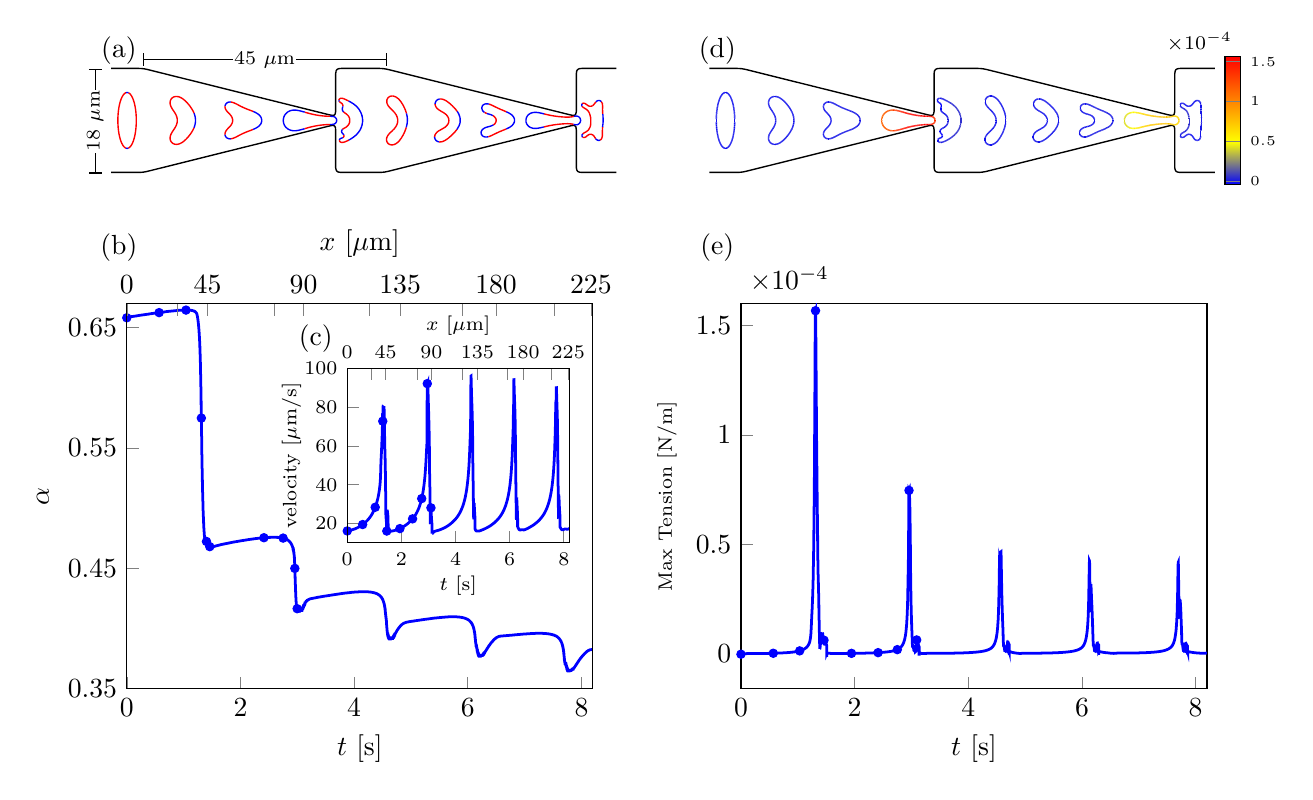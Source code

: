 \begin{tikzpicture}[scale=1.0]

% START OF LEFT PANEL OF COMPOSITE FIGURE
% vesicle going through constriction with flux
\begin{axis}[
  at = {(0.0cm,7.4cm)},
  width = 8.0cm,
  hide axis,
  axis equal image,
  xmin = 1,
  xmax = 32.5,
  ymin = -4,
  ymax = 4,
  xtick = \empty,
  ytick = \empty,
%  title style = {align=center, yshift = -0.4cm},
%  title = {\footnotesize $\beta = 1 \times 10^{-3}$,  
%           \footnotesize $U_{\max} = 18.0\mu$m/s},
]

% outer wall
\addplot[black,line width=0.5pt] coordinates{
(7.559e-02,-3.163e+00)
(1.06e-01,-3.188e+00)
(1.424e-01,-3.206e+00)
(1.84e-01,-3.22e+00)
(2.3e-01,-3.229e+00)
(2.793e-01,-3.235e+00)
(3.311e-01,-3.239e+00)
(3.844e-01,-3.24e+00)
(4.388e-01,-3.241e+00)
(4.937e-01,-3.242e+00)
(5.49e-01,-3.242e+00)
(6.044e-01,-3.242e+00)
(6.597e-01,-3.242e+00)
(7.151e-01,-3.242e+00)
(7.705e-01,-3.242e+00)
(8.258e-01,-3.242e+00)
(8.812e-01,-3.242e+00)
(9.365e-01,-3.242e+00)
(9.919e-01,-3.242e+00)
(1.047e+00,-3.242e+00)
(1.103e+00,-3.242e+00)
(1.158e+00,-3.242e+00)
(1.213e+00,-3.242e+00)
(1.269e+00,-3.242e+00)
(1.324e+00,-3.242e+00)
(1.379e+00,-3.242e+00)
(1.435e+00,-3.242e+00)
(1.49e+00,-3.242e+00)
(1.546e+00,-3.242e+00)
(1.601e+00,-3.242e+00)
(1.656e+00,-3.242e+00)
(1.712e+00,-3.242e+00)
(1.767e+00,-3.242e+00)
(1.822e+00,-3.242e+00)
(1.878e+00,-3.242e+00)
(1.933e+00,-3.242e+00)
(1.988e+00,-3.242e+00)
(2.044e+00,-3.242e+00)
(2.099e+00,-3.242e+00)
(2.155e+00,-3.242e+00)
(2.21e+00,-3.242e+00)
(2.265e+00,-3.242e+00)
(2.321e+00,-3.242e+00)
(2.376e+00,-3.242e+00)
(2.431e+00,-3.242e+00)
(2.487e+00,-3.242e+00)
(2.542e+00,-3.242e+00)
(2.597e+00,-3.242e+00)
(2.653e+00,-3.242e+00)
(2.708e+00,-3.241e+00)
(2.763e+00,-3.24e+00)
(2.818e+00,-3.238e+00)
(2.873e+00,-3.235e+00)
(2.927e+00,-3.231e+00)
(2.981e+00,-3.225e+00)
(3.035e+00,-3.219e+00)
(3.088e+00,-3.21e+00)
(3.141e+00,-3.201e+00)
(3.194e+00,-3.19e+00)
(3.246e+00,-3.179e+00)
(3.299e+00,-3.166e+00)
(3.351e+00,-3.154e+00)
(3.403e+00,-3.141e+00)
(3.456e+00,-3.128e+00)
(3.508e+00,-3.115e+00)
(3.56e+00,-3.102e+00)
(3.612e+00,-3.089e+00)
(3.664e+00,-3.076e+00)
(3.717e+00,-3.063e+00)
(3.769e+00,-3.05e+00)
(3.821e+00,-3.037e+00)
(3.873e+00,-3.024e+00)
(3.925e+00,-3.011e+00)
(3.978e+00,-2.998e+00)
(4.03e+00,-2.985e+00)
(4.082e+00,-2.972e+00)
(4.134e+00,-2.959e+00)
(4.187e+00,-2.946e+00)
(4.239e+00,-2.933e+00)
(4.291e+00,-2.92e+00)
(4.343e+00,-2.907e+00)
(4.395e+00,-2.894e+00)
(4.448e+00,-2.881e+00)
(4.5e+00,-2.868e+00)
(4.552e+00,-2.855e+00)
(4.604e+00,-2.842e+00)
(4.657e+00,-2.829e+00)
(4.709e+00,-2.816e+00)
(4.761e+00,-2.803e+00)
(4.813e+00,-2.79e+00)
(4.865e+00,-2.777e+00)
(4.918e+00,-2.764e+00)
(4.97e+00,-2.751e+00)
(5.022e+00,-2.738e+00)
(5.074e+00,-2.725e+00)
(5.126e+00,-2.712e+00)
(5.179e+00,-2.699e+00)
(5.231e+00,-2.686e+00)
(5.283e+00,-2.673e+00)
(5.335e+00,-2.66e+00)
(5.387e+00,-2.647e+00)
(5.44e+00,-2.634e+00)
(5.492e+00,-2.621e+00)
(5.544e+00,-2.608e+00)
(5.596e+00,-2.595e+00)
(5.649e+00,-2.582e+00)
(5.701e+00,-2.569e+00)
(5.753e+00,-2.556e+00)
(5.805e+00,-2.542e+00)
(5.857e+00,-2.53e+00)
(5.91e+00,-2.517e+00)
(5.962e+00,-2.503e+00)
(6.014e+00,-2.49e+00)
(6.066e+00,-2.478e+00)
(6.118e+00,-2.464e+00)
(6.171e+00,-2.451e+00)
(6.223e+00,-2.438e+00)
(6.275e+00,-2.425e+00)
(6.327e+00,-2.412e+00)
(6.379e+00,-2.399e+00)
(6.432e+00,-2.386e+00)
(6.484e+00,-2.373e+00)
(6.536e+00,-2.36e+00)
(6.588e+00,-2.347e+00)
(6.641e+00,-2.334e+00)
(6.693e+00,-2.321e+00)
(6.745e+00,-2.308e+00)
(6.797e+00,-2.295e+00)
(6.849e+00,-2.282e+00)
(6.902e+00,-2.269e+00)
(6.954e+00,-2.256e+00)
(7.006e+00,-2.243e+00)
(7.058e+00,-2.23e+00)
(7.11e+00,-2.217e+00)
(7.163e+00,-2.204e+00)
(7.215e+00,-2.191e+00)
(7.267e+00,-2.178e+00)
(7.319e+00,-2.165e+00)
(7.371e+00,-2.152e+00)
(7.424e+00,-2.139e+00)
(7.476e+00,-2.126e+00)
(7.528e+00,-2.113e+00)
(7.58e+00,-2.1e+00)
(7.633e+00,-2.087e+00)
(7.685e+00,-2.074e+00)
(7.737e+00,-2.061e+00)
(7.789e+00,-2.048e+00)
(7.841e+00,-2.035e+00)
(7.894e+00,-2.022e+00)
(7.946e+00,-2.009e+00)
(7.998e+00,-1.996e+00)
(8.05e+00,-1.983e+00)
(8.102e+00,-1.97e+00)
(8.155e+00,-1.957e+00)
(8.207e+00,-1.944e+00)
(8.259e+00,-1.931e+00)
(8.311e+00,-1.918e+00)
(8.363e+00,-1.905e+00)
(8.416e+00,-1.892e+00)
(8.468e+00,-1.879e+00)
(8.52e+00,-1.866e+00)
(8.572e+00,-1.853e+00)
(8.624e+00,-1.84e+00)
(8.677e+00,-1.827e+00)
(8.729e+00,-1.814e+00)
(8.781e+00,-1.8e+00)
(8.833e+00,-1.788e+00)
(8.886e+00,-1.774e+00)
(8.938e+00,-1.762e+00)
(8.99e+00,-1.748e+00)
(9.042e+00,-1.736e+00)
(9.094e+00,-1.722e+00)
(9.147e+00,-1.709e+00)
(9.199e+00,-1.696e+00)
(9.251e+00,-1.683e+00)
(9.303e+00,-1.67e+00)
(9.355e+00,-1.657e+00)
(9.408e+00,-1.644e+00)
(9.46e+00,-1.631e+00)
(9.512e+00,-1.618e+00)
(9.564e+00,-1.605e+00)
(9.617e+00,-1.592e+00)
(9.669e+00,-1.579e+00)
(9.721e+00,-1.566e+00)
(9.773e+00,-1.553e+00)
(9.825e+00,-1.54e+00)
(9.877e+00,-1.527e+00)
(9.93e+00,-1.514e+00)
(9.982e+00,-1.501e+00)
(1.003e+01,-1.488e+00)
(1.009e+01,-1.475e+00)
(1.014e+01,-1.462e+00)
(1.019e+01,-1.449e+00)
(1.024e+01,-1.436e+00)
(1.03e+01,-1.423e+00)
(1.035e+01,-1.41e+00)
(1.04e+01,-1.397e+00)
(1.045e+01,-1.384e+00)
(1.05e+01,-1.371e+00)
(1.056e+01,-1.358e+00)
(1.061e+01,-1.345e+00)
(1.066e+01,-1.332e+00)
(1.071e+01,-1.319e+00)
(1.077e+01,-1.306e+00)
(1.082e+01,-1.293e+00)
(1.087e+01,-1.28e+00)
(1.092e+01,-1.267e+00)
(1.097e+01,-1.254e+00)
(1.103e+01,-1.241e+00)
(1.108e+01,-1.228e+00)
(1.113e+01,-1.215e+00)
(1.118e+01,-1.202e+00)
(1.123e+01,-1.189e+00)
(1.129e+01,-1.176e+00)
(1.134e+01,-1.163e+00)
(1.139e+01,-1.15e+00)
(1.144e+01,-1.137e+00)
(1.15e+01,-1.124e+00)
(1.155e+01,-1.111e+00)
(1.16e+01,-1.098e+00)
(1.165e+01,-1.085e+00)
(1.171e+01,-1.072e+00)
(1.176e+01,-1.058e+00)
(1.181e+01,-1.046e+00)
(1.186e+01,-1.032e+00)
(1.191e+01,-1.02e+00)
(1.197e+01,-1.006e+00)
(1.202e+01,-9.935e-01)
(1.207e+01,-9.804e-01)
(1.212e+01,-9.674e-01)
(1.218e+01,-9.544e-01)
(1.223e+01,-9.414e-01)
(1.228e+01,-9.284e-01)
(1.233e+01,-9.154e-01)
(1.238e+01,-9.023e-01)
(1.244e+01,-8.893e-01)
(1.249e+01,-8.763e-01)
(1.254e+01,-8.633e-01)
(1.259e+01,-8.503e-01)
(1.264e+01,-8.373e-01)
(1.27e+01,-8.242e-01)
(1.275e+01,-8.112e-01)
(1.28e+01,-7.982e-01)
(1.285e+01,-7.852e-01)
(1.291e+01,-7.722e-01)
(1.296e+01,-7.591e-01)
(1.301e+01,-7.461e-01)
(1.306e+01,-7.331e-01)
(1.312e+01,-7.201e-01)
(1.317e+01,-7.071e-01)
(1.322e+01,-6.941e-01)
(1.327e+01,-6.81e-01)
(1.332e+01,-6.68e-01)
(1.338e+01,-6.55e-01)
(1.343e+01,-6.42e-01)
(1.348e+01,-6.29e-01)
(1.353e+01,-6.16e-01)
(1.358e+01,-6.029e-01)
(1.364e+01,-5.899e-01)
(1.369e+01,-5.769e-01)
(1.374e+01,-5.639e-01)
(1.379e+01,-5.509e-01)
(1.385e+01,-5.378e-01)
(1.39e+01,-5.248e-01)
(1.395e+01,-5.118e-01)
(1.4e+01,-4.988e-01)
(1.405e+01,-4.858e-01)
(1.411e+01,-4.728e-01)
(1.416e+01,-4.597e-01)
(1.421e+01,-4.467e-01)
(1.426e+01,-4.337e-01)
(1.431e+01,-4.207e-01)
(1.437e+01,-4.076e-01)
(1.442e+01,-3.947e-01)
(1.447e+01,-3.817e-01)
(1.452e+01,-3.686e-01)
(1.458e+01,-3.554e-01)
(1.463e+01,-3.429e-01)
(1.468e+01,-3.317e-01)
(1.473e+01,-3.225e-01)
(1.478e+01,-3.162e-01)
(1.482e+01,-3.14e-01)
(1.486e+01,-3.172e-01)
(1.489e+01,-3.268e-01)
(1.492e+01,-3.436e-01)
(1.495e+01,-3.679e-01)
(1.496e+01,-3.995e-01)
(1.498e+01,-4.376e-01)
(1.499e+01,-4.811e-01)
(1.499e+01,-5.288e-01)
(1.5e+01,-5.795e-01)
(1.5e+01,-6.322e-01)
(1.5e+01,-6.861e-01)
(1.5e+01,-7.408e-01)
(1.5e+01,-7.959e-01)
(1.5e+01,-8.511e-01)
(1.5e+01,-9.064e-01)
(1.5e+01,-9.616e-01)
(1.5e+01,-1.017e+00)
(1.5e+01,-1.072e+00)
(1.5e+01,-1.127e+00)
(1.5e+01,-1.182e+00)
(1.5e+01,-1.238e+00)
(1.5e+01,-1.293e+00)
(1.5e+01,-1.348e+00)
(1.5e+01,-1.403e+00)
(1.5e+01,-1.458e+00)
(1.5e+01,-1.514e+00)
(1.5e+01,-1.569e+00)
(1.5e+01,-1.624e+00)
(1.5e+01,-1.679e+00)
(1.5e+01,-1.734e+00)
(1.5e+01,-1.79e+00)
(1.5e+01,-1.845e+00)
(1.5e+01,-1.9e+00)
(1.5e+01,-1.955e+00)
(1.5e+01,-2.011e+00)
(1.5e+01,-2.066e+00)
(1.5e+01,-2.121e+00)
(1.5e+01,-2.176e+00)
(1.5e+01,-2.231e+00)
(1.5e+01,-2.287e+00)
(1.5e+01,-2.342e+00)
(1.5e+01,-2.397e+00)
(1.5e+01,-2.452e+00)
(1.5e+01,-2.507e+00)
(1.5e+01,-2.563e+00)
(1.5e+01,-2.618e+00)
(1.5e+01,-2.673e+00)
(1.5e+01,-2.728e+00)
(1.5e+01,-2.784e+00)
(1.5e+01,-2.839e+00)
(1.5e+01,-2.893e+00)
(1.5e+01,-2.945e+00)
(1.501e+01,-2.995e+00)
(1.502e+01,-3.043e+00)
(1.503e+01,-3.086e+00)
(1.505e+01,-3.123e+00)
(1.507e+01,-3.156e+00)
(1.51e+01,-3.182e+00)
(1.513e+01,-3.202e+00)
(1.517e+01,-3.217e+00)
(1.522e+01,-3.227e+00)
(1.527e+01,-3.234e+00)
(1.532e+01,-3.238e+00)
(1.537e+01,-3.24e+00)
(1.543e+01,-3.241e+00)
(1.548e+01,-3.242e+00)
(1.554e+01,-3.242e+00)
(1.559e+01,-3.242e+00)
(1.56e+01,-3.242e+00)
(1.566e+01,-3.242e+00)
(1.571e+01,-3.242e+00)
(1.577e+01,-3.242e+00)
(1.583e+01,-3.242e+00)
(1.588e+01,-3.242e+00)
(1.594e+01,-3.242e+00)
(1.599e+01,-3.242e+00)
(1.605e+01,-3.242e+00)
(1.61e+01,-3.242e+00)
(1.616e+01,-3.242e+00)
(1.621e+01,-3.242e+00)
(1.627e+01,-3.242e+00)
(1.632e+01,-3.242e+00)
(1.638e+01,-3.242e+00)
(1.643e+01,-3.242e+00)
(1.649e+01,-3.242e+00)
(1.655e+01,-3.242e+00)
(1.66e+01,-3.242e+00)
(1.666e+01,-3.242e+00)
(1.671e+01,-3.242e+00)
(1.677e+01,-3.242e+00)
(1.682e+01,-3.242e+00)
(1.688e+01,-3.242e+00)
(1.693e+01,-3.242e+00)
(1.699e+01,-3.242e+00)
(1.704e+01,-3.242e+00)
(1.71e+01,-3.242e+00)
(1.715e+01,-3.242e+00)
(1.721e+01,-3.242e+00)
(1.726e+01,-3.242e+00)
(1.732e+01,-3.242e+00)
(1.738e+01,-3.242e+00)
(1.743e+01,-3.242e+00)
(1.749e+01,-3.242e+00)
(1.754e+01,-3.242e+00)
(1.76e+01,-3.242e+00)
(1.765e+01,-3.242e+00)
(1.771e+01,-3.241e+00)
(1.776e+01,-3.24e+00)
(1.782e+01,-3.238e+00)
(1.787e+01,-3.235e+00)
(1.793e+01,-3.231e+00)
(1.798e+01,-3.225e+00)
(1.804e+01,-3.219e+00)
(1.809e+01,-3.21e+00)
(1.814e+01,-3.201e+00)
(1.819e+01,-3.19e+00)
(1.825e+01,-3.179e+00)
(1.83e+01,-3.166e+00)
(1.835e+01,-3.154e+00)
(1.84e+01,-3.141e+00)
(1.846e+01,-3.128e+00)
(1.851e+01,-3.115e+00)
(1.856e+01,-3.102e+00)
(1.861e+01,-3.089e+00)
(1.866e+01,-3.076e+00)
(1.872e+01,-3.063e+00)
(1.877e+01,-3.05e+00)
(1.882e+01,-3.037e+00)
(1.887e+01,-3.024e+00)
(1.893e+01,-3.011e+00)
(1.898e+01,-2.998e+00)
(1.903e+01,-2.985e+00)
(1.908e+01,-2.972e+00)
(1.913e+01,-2.959e+00)
(1.919e+01,-2.946e+00)
(1.924e+01,-2.933e+00)
(1.929e+01,-2.92e+00)
(1.934e+01,-2.907e+00)
(1.94e+01,-2.894e+00)
(1.945e+01,-2.881e+00)
(1.95e+01,-2.868e+00)
(1.955e+01,-2.855e+00)
(1.96e+01,-2.842e+00)
(1.966e+01,-2.829e+00)
(1.971e+01,-2.816e+00)
(1.976e+01,-2.803e+00)
(1.981e+01,-2.79e+00)
(1.986e+01,-2.777e+00)
(1.992e+01,-2.764e+00)
(1.997e+01,-2.751e+00)
(2.002e+01,-2.738e+00)
(2.007e+01,-2.725e+00)
(2.013e+01,-2.712e+00)
(2.018e+01,-2.699e+00)
(2.023e+01,-2.686e+00)
(2.028e+01,-2.673e+00)
(2.034e+01,-2.66e+00)
(2.039e+01,-2.647e+00)
(2.044e+01,-2.634e+00)
(2.049e+01,-2.621e+00)
(2.054e+01,-2.608e+00)
(2.06e+01,-2.595e+00)
(2.065e+01,-2.582e+00)
(2.07e+01,-2.569e+00)
(2.075e+01,-2.556e+00)
(2.08e+01,-2.542e+00)
(2.086e+01,-2.53e+00)
(2.091e+01,-2.517e+00)
(2.096e+01,-2.503e+00)
(2.101e+01,-2.49e+00)
(2.107e+01,-2.478e+00)
(2.112e+01,-2.464e+00)
(2.117e+01,-2.451e+00)
(2.122e+01,-2.438e+00)
(2.127e+01,-2.425e+00)
(2.133e+01,-2.412e+00)
(2.138e+01,-2.399e+00)
(2.143e+01,-2.386e+00)
(2.148e+01,-2.373e+00)
(2.154e+01,-2.36e+00)
(2.159e+01,-2.347e+00)
(2.164e+01,-2.334e+00)
(2.169e+01,-2.321e+00)
(2.175e+01,-2.308e+00)
(2.18e+01,-2.295e+00)
(2.185e+01,-2.282e+00)
(2.19e+01,-2.269e+00)
(2.195e+01,-2.256e+00)
(2.201e+01,-2.243e+00)
(2.206e+01,-2.23e+00)
(2.211e+01,-2.217e+00)
(2.216e+01,-2.204e+00)
(2.221e+01,-2.191e+00)
(2.227e+01,-2.178e+00)
(2.232e+01,-2.165e+00)
(2.237e+01,-2.152e+00)
(2.242e+01,-2.139e+00)
(2.248e+01,-2.126e+00)
(2.253e+01,-2.113e+00)
(2.258e+01,-2.1e+00)
(2.263e+01,-2.087e+00)
(2.268e+01,-2.074e+00)
(2.274e+01,-2.061e+00)
(2.279e+01,-2.048e+00)
(2.284e+01,-2.035e+00)
(2.289e+01,-2.022e+00)
(2.295e+01,-2.009e+00)
(2.3e+01,-1.996e+00)
(2.305e+01,-1.983e+00)
(2.31e+01,-1.97e+00)
(2.316e+01,-1.957e+00)
(2.321e+01,-1.944e+00)
(2.326e+01,-1.931e+00)
(2.331e+01,-1.918e+00)
(2.336e+01,-1.905e+00)
(2.342e+01,-1.892e+00)
(2.347e+01,-1.879e+00)
(2.352e+01,-1.866e+00)
(2.357e+01,-1.853e+00)
(2.362e+01,-1.84e+00)
(2.368e+01,-1.827e+00)
(2.373e+01,-1.814e+00)
(2.378e+01,-1.8e+00)
(2.383e+01,-1.788e+00)
(2.389e+01,-1.774e+00)
(2.394e+01,-1.762e+00)
(2.399e+01,-1.748e+00)
(2.404e+01,-1.736e+00)
(2.409e+01,-1.722e+00)
(2.415e+01,-1.709e+00)
(2.42e+01,-1.696e+00)
(2.425e+01,-1.683e+00)
(2.43e+01,-1.67e+00)
(2.436e+01,-1.657e+00)
(2.441e+01,-1.644e+00)
(2.446e+01,-1.631e+00)
(2.451e+01,-1.618e+00)
(2.456e+01,-1.605e+00)
(2.462e+01,-1.592e+00)
(2.467e+01,-1.579e+00)
(2.472e+01,-1.566e+00)
(2.477e+01,-1.553e+00)
(2.482e+01,-1.54e+00)
(2.488e+01,-1.527e+00)
(2.493e+01,-1.514e+00)
(2.498e+01,-1.501e+00)
(2.503e+01,-1.488e+00)
(2.509e+01,-1.475e+00)
(2.514e+01,-1.462e+00)
(2.519e+01,-1.449e+00)
(2.524e+01,-1.436e+00)
(2.53e+01,-1.423e+00)
(2.535e+01,-1.41e+00)
(2.54e+01,-1.397e+00)
(2.545e+01,-1.384e+00)
(2.55e+01,-1.371e+00)
(2.556e+01,-1.358e+00)
(2.561e+01,-1.345e+00)
(2.566e+01,-1.332e+00)
(2.571e+01,-1.319e+00)
(2.576e+01,-1.306e+00)
(2.582e+01,-1.293e+00)
(2.587e+01,-1.28e+00)
(2.592e+01,-1.267e+00)
(2.597e+01,-1.254e+00)
(2.603e+01,-1.241e+00)
(2.608e+01,-1.228e+00)
(2.613e+01,-1.215e+00)
(2.618e+01,-1.202e+00)
(2.623e+01,-1.189e+00)
(2.629e+01,-1.176e+00)
(2.634e+01,-1.163e+00)
(2.639e+01,-1.15e+00)
(2.644e+01,-1.137e+00)
(2.65e+01,-1.124e+00)
(2.655e+01,-1.111e+00)
(2.66e+01,-1.098e+00)
(2.665e+01,-1.085e+00)
(2.671e+01,-1.072e+00)
(2.676e+01,-1.058e+00)
(2.681e+01,-1.046e+00)
(2.686e+01,-1.032e+00)
(2.691e+01,-1.02e+00)
(2.697e+01,-1.006e+00)
(2.702e+01,-9.935e-01)
(2.707e+01,-9.804e-01)
(2.712e+01,-9.674e-01)
(2.717e+01,-9.544e-01)
(2.723e+01,-9.414e-01)
(2.728e+01,-9.284e-01)
(2.733e+01,-9.154e-01)
(2.738e+01,-9.023e-01)
(2.744e+01,-8.893e-01)
(2.749e+01,-8.763e-01)
(2.754e+01,-8.633e-01)
(2.759e+01,-8.503e-01)
(2.764e+01,-8.373e-01)
(2.77e+01,-8.242e-01)
(2.775e+01,-8.112e-01)
(2.78e+01,-7.982e-01)
(2.785e+01,-7.852e-01)
(2.791e+01,-7.722e-01)
(2.796e+01,-7.591e-01)
(2.801e+01,-7.461e-01)
(2.806e+01,-7.331e-01)
(2.812e+01,-7.201e-01)
(2.817e+01,-7.071e-01)
(2.822e+01,-6.941e-01)
(2.827e+01,-6.81e-01)
(2.832e+01,-6.68e-01)
(2.838e+01,-6.55e-01)
(2.843e+01,-6.42e-01)
(2.848e+01,-6.29e-01)
(2.853e+01,-6.16e-01)
(2.858e+01,-6.029e-01)
(2.864e+01,-5.899e-01)
(2.869e+01,-5.769e-01)
(2.874e+01,-5.639e-01)
(2.879e+01,-5.509e-01)
(2.885e+01,-5.378e-01)
(2.89e+01,-5.248e-01)
(2.895e+01,-5.118e-01)
(2.9e+01,-4.988e-01)
(2.905e+01,-4.858e-01)
(2.911e+01,-4.728e-01)
(2.916e+01,-4.597e-01)
(2.921e+01,-4.467e-01)
(2.926e+01,-4.337e-01)
(2.932e+01,-4.207e-01)
(2.937e+01,-4.076e-01)
(2.942e+01,-3.947e-01)
(2.947e+01,-3.817e-01)
(2.952e+01,-3.686e-01)
(2.958e+01,-3.554e-01)
(2.963e+01,-3.429e-01)
(2.968e+01,-3.317e-01)
(2.973e+01,-3.225e-01)
(2.978e+01,-3.162e-01)
(2.982e+01,-3.14e-01)
(2.986e+01,-3.172e-01)
(2.989e+01,-3.268e-01)
(2.992e+01,-3.436e-01)
(2.995e+01,-3.679e-01)
(2.997e+01,-3.995e-01)
(2.998e+01,-4.376e-01)
(2.999e+01,-4.811e-01)
(2.999e+01,-5.288e-01)
(3.0e+01,-5.795e-01)
(3.0e+01,-6.322e-01)
(3.0e+01,-6.861e-01)
(3.0e+01,-7.408e-01)
(3.0e+01,-7.959e-01)
(3.0e+01,-8.511e-01)
(3.0e+01,-9.064e-01)
(3.0e+01,-9.616e-01)
(3.0e+01,-1.017e+00)
(3.0e+01,-1.072e+00)
(3.0e+01,-1.127e+00)
(3.0e+01,-1.182e+00)
(3.0e+01,-1.238e+00)
(3.0e+01,-1.293e+00)
(3.0e+01,-1.348e+00)
(3.0e+01,-1.403e+00)
(3.0e+01,-1.458e+00)
(3.0e+01,-1.514e+00)
(3.0e+01,-1.569e+00)
(3.0e+01,-1.624e+00)
(3.0e+01,-1.679e+00)
(3.0e+01,-1.734e+00)
(3.0e+01,-1.79e+00)
(3.0e+01,-1.845e+00)
(3.0e+01,-1.9e+00)
(3.0e+01,-1.955e+00)
(3.0e+01,-2.011e+00)
(3.0e+01,-2.066e+00)
(3.0e+01,-2.121e+00)
(3.0e+01,-2.176e+00)
(3.0e+01,-2.231e+00)
(3.0e+01,-2.287e+00)
(3.0e+01,-2.342e+00)
(3.0e+01,-2.397e+00)
(3.0e+01,-2.452e+00)
(3.0e+01,-2.507e+00)
(3.0e+01,-2.563e+00)
(3.0e+01,-2.618e+00)
(3.0e+01,-2.673e+00)
(3.0e+01,-2.728e+00)
(3.0e+01,-2.784e+00)
(3.0e+01,-2.839e+00)
(3.0e+01,-2.893e+00)
(3.0e+01,-2.945e+00)
(3.001e+01,-2.995e+00)
(3.002e+01,-3.043e+00)
(3.003e+01,-3.086e+00)
(3.005e+01,-3.123e+00)
(3.007e+01,-3.156e+00)
(3.01e+01,-3.182e+00)
(3.013e+01,-3.202e+00)
(3.017e+01,-3.217e+00)
(3.022e+01,-3.227e+00)
(3.027e+01,-3.234e+00)
(3.032e+01,-3.238e+00)
(3.037e+01,-3.24e+00)
(3.043e+01,-3.241e+00)
(3.048e+01,-3.242e+00)
(3.054e+01,-3.242e+00)
(3.059e+01,-3.242e+00)
(3.065e+01,-3.242e+00)
(3.07e+01,-3.242e+00)
(3.076e+01,-3.242e+00)
(3.081e+01,-3.242e+00)
(3.087e+01,-3.242e+00)
(3.092e+01,-3.242e+00)
(3.098e+01,-3.242e+00)
(3.103e+01,-3.242e+00)
(3.109e+01,-3.242e+00)
(3.115e+01,-3.242e+00)
(3.12e+01,-3.242e+00)
(3.126e+01,-3.242e+00)
(3.131e+01,-3.242e+00)
(3.137e+01,-3.242e+00)
(3.142e+01,-3.242e+00)
(3.148e+01,-3.242e+00)
(3.153e+01,-3.242e+00)
(3.159e+01,-3.242e+00)
(3.164e+01,-3.242e+00)
(3.17e+01,-3.242e+00)
(3.175e+01,-3.242e+00)
(3.181e+01,-3.242e+00)
(3.187e+01,-3.242e+00)
(3.192e+01,-3.242e+00)
(3.198e+01,-3.242e+00)
(3.203e+01,-3.242e+00)
(3.209e+01,-3.242e+00)
(3.214e+01,-3.242e+00)
(3.22e+01,-3.242e+00)
(3.225e+01,-3.242e+00)
(3.231e+01,-3.242e+00)
(3.236e+01,-3.242e+00)
(3.242e+01,-3.242e+00)
(3.248e+01,-3.242e+00)
(3.253e+01,-3.242e+00)
(3.259e+01,-3.242e+00)
(3.264e+01,-3.241e+00)
(3.269e+01,-3.239e+00)
(3.274e+01,-3.234e+00)
(3.279e+01,-3.227e+00)
(3.284e+01,-3.216e+00)
(3.287e+01,-3.2e+00)
(3.291e+01,-3.178e+00)
(3.293e+01,-3.151e+00)
(3.296e+01,-3.118e+00)
(3.297e+01,-3.079e+00)
(3.298e+01,-3.036e+00)
(3.299e+01,-2.989e+00)
(3.3e+01,-2.939e+00)
(3.3e+01,-2.887e+00)
(3.3e+01,-2.834e+00)
(3.3e+01,-2.78e+00)
(3.3e+01,-2.727e+00)
(3.3e+01,-2.672e+00)
(3.3e+01,-2.618e+00)
(3.3e+01,-2.564e+00)
(3.3e+01,-2.51e+00)
(3.3e+01,-2.455e+00)
(3.3e+01,-2.401e+00)
(3.3e+01,-2.347e+00)
(3.3e+01,-2.293e+00)
(3.3e+01,-2.239e+00)
(3.3e+01,-2.184e+00)
(3.3e+01,-2.13e+00)
(3.3e+01,-2.076e+00)
(3.3e+01,-2.022e+00)
(3.3e+01,-1.967e+00)
(3.3e+01,-1.913e+00)
(3.3e+01,-1.859e+00)
(3.3e+01,-1.805e+00)
(3.3e+01,-1.75e+00)
(3.3e+01,-1.696e+00)
(3.3e+01,-1.642e+00)
(3.3e+01,-1.588e+00)
(3.3e+01,-1.534e+00)
(3.3e+01,-1.479e+00)
(3.3e+01,-1.425e+00)
(3.3e+01,-1.371e+00)
(3.3e+01,-1.317e+00)
(3.3e+01,-1.263e+00)
(3.3e+01,-1.208e+00)
(3.3e+01,-1.154e+00)
(3.3e+01,-1.1e+00)
(3.3e+01,-1.046e+00)
(3.3e+01,-9.915e-01)
(3.3e+01,-9.373e-01)
(3.3e+01,-8.831e-01)
(3.3e+01,-8.288e-01)
(3.3e+01,-7.746e-01)
(3.3e+01,-7.204e-01)
(3.3e+01,-6.662e-01)
(3.3e+01,-6.12e-01)
(3.3e+01,-5.577e-01)
(3.3e+01,-5.035e-01)
(3.3e+01,-4.493e-01)
(3.3e+01,-3.951e-01)
(3.3e+01,-3.409e-01)
(3.3e+01,-2.867e-01)
(3.3e+01,-2.325e-01)
(3.3e+01,-1.782e-01)
(3.3e+01,-1.24e-01)
(3.3e+01,-6.98e-02)
(3.3e+01,-1.558e-02)
(3.3e+01,3.863e-02)
(3.3e+01,9.285e-02)
(3.3e+01,1.471e-01)
(3.3e+01,2.013e-01)
(3.3e+01,2.555e-01)
(3.3e+01,3.097e-01)
(3.3e+01,3.639e-01)
(3.3e+01,4.181e-01)
(3.3e+01,4.724e-01)
(3.3e+01,5.266e-01)
(3.3e+01,5.808e-01)
(3.3e+01,6.35e-01)
(3.3e+01,6.892e-01)
(3.3e+01,7.434e-01)
(3.3e+01,7.977e-01)
(3.3e+01,8.519e-01)
(3.3e+01,9.061e-01)
(3.3e+01,9.603e-01)
(3.3e+01,1.014e+00)
(3.3e+01,1.069e+00)
(3.3e+01,1.123e+00)
(3.3e+01,1.177e+00)
(3.3e+01,1.231e+00)
(3.3e+01,1.286e+00)
(3.3e+01,1.34e+00)
(3.3e+01,1.394e+00)
(3.3e+01,1.448e+00)
(3.3e+01,1.502e+00)
(3.3e+01,1.557e+00)
(3.3e+01,1.611e+00)
(3.3e+01,1.665e+00)
(3.3e+01,1.719e+00)
(3.3e+01,1.774e+00)
(3.3e+01,1.828e+00)
(3.3e+01,1.882e+00)
(3.3e+01,1.936e+00)
(3.3e+01,1.99e+00)
(3.3e+01,2.045e+00)
(3.3e+01,2.099e+00)
(3.3e+01,2.153e+00)
(3.3e+01,2.207e+00)
(3.3e+01,2.261e+00)
(3.3e+01,2.316e+00)
(3.3e+01,2.37e+00)
(3.3e+01,2.424e+00)
(3.3e+01,2.478e+00)
(3.3e+01,2.533e+00)
(3.3e+01,2.587e+00)
(3.3e+01,2.641e+00)
(3.3e+01,2.695e+00)
(3.3e+01,2.749e+00)
(3.3e+01,2.804e+00)
(3.3e+01,2.858e+00)
(3.3e+01,2.91e+00)
(3.3e+01,2.962e+00)
(3.299e+01,3.01e+00)
(3.298e+01,3.056e+00)
(3.297e+01,3.097e+00)
(3.295e+01,3.133e+00)
(3.292e+01,3.163e+00)
(3.289e+01,3.188e+00)
(3.286e+01,3.206e+00)
(3.282e+01,3.22e+00)
(3.277e+01,3.229e+00)
(3.272e+01,3.235e+00)
(3.267e+01,3.239e+00)
(3.262e+01,3.24e+00)
(3.256e+01,3.241e+00)
(3.251e+01,3.242e+00)
(3.245e+01,3.242e+00)
(3.24e+01,3.242e+00)
(3.234e+01,3.242e+00)
(3.228e+01,3.242e+00)
(3.223e+01,3.242e+00)
(3.217e+01,3.242e+00)
(3.212e+01,3.242e+00)
(3.206e+01,3.242e+00)
(3.201e+01,3.242e+00)
(3.195e+01,3.242e+00)
(3.19e+01,3.242e+00)
(3.184e+01,3.242e+00)
(3.179e+01,3.242e+00)
(3.173e+01,3.242e+00)
(3.168e+01,3.242e+00)
(3.162e+01,3.242e+00)
(3.156e+01,3.242e+00)
(3.151e+01,3.242e+00)
(3.145e+01,3.242e+00)
(3.14e+01,3.242e+00)
(3.134e+01,3.242e+00)
(3.129e+01,3.242e+00)
(3.123e+01,3.242e+00)
(3.118e+01,3.242e+00)
(3.112e+01,3.242e+00)
(3.107e+01,3.242e+00)
(3.101e+01,3.242e+00)
(3.096e+01,3.242e+00)
(3.09e+01,3.242e+00)
(3.085e+01,3.242e+00)
(3.079e+01,3.242e+00)
(3.074e+01,3.242e+00)
(3.068e+01,3.242e+00)
(3.062e+01,3.242e+00)
(3.057e+01,3.242e+00)
(3.051e+01,3.242e+00)
(3.046e+01,3.242e+00)
(3.04e+01,3.242e+00)
(3.035e+01,3.24e+00)
(3.03e+01,3.238e+00)
(3.025e+01,3.233e+00)
(3.02e+01,3.225e+00)
(3.016e+01,3.212e+00)
(3.012e+01,3.195e+00)
(3.009e+01,3.172e+00)
(3.006e+01,3.142e+00)
(3.004e+01,3.107e+00)
(3.002e+01,3.067e+00)
(3.002e+01,3.022e+00)
(3.001e+01,2.973e+00)
(3.0e+01,2.922e+00)
(3.0e+01,2.869e+00)
(3.0e+01,2.815e+00)
(3.0e+01,2.76e+00)
(3.0e+01,2.705e+00)
(3.0e+01,2.65e+00)
(3.0e+01,2.594e+00)
(3.0e+01,2.539e+00)
(3.0e+01,2.484e+00)
(3.0e+01,2.429e+00)
(3.0e+01,2.374e+00)
(3.0e+01,2.318e+00)
(3.0e+01,2.263e+00)
(3.0e+01,2.208e+00)
(3.0e+01,2.153e+00)
(3.0e+01,2.098e+00)
(3.0e+01,2.042e+00)
(3.0e+01,1.987e+00)
(3.0e+01,1.932e+00)
(3.0e+01,1.877e+00)
(3.0e+01,1.821e+00)
(3.0e+01,1.766e+00)
(3.0e+01,1.711e+00)
(3.0e+01,1.656e+00)
(3.0e+01,1.601e+00)
(3.0e+01,1.545e+00)
(3.0e+01,1.49e+00)
(3.0e+01,1.435e+00)
(3.0e+01,1.38e+00)
(3.0e+01,1.325e+00)
(3.0e+01,1.269e+00)
(3.0e+01,1.214e+00)
(3.0e+01,1.159e+00)
(3.0e+01,1.104e+00)
(3.0e+01,1.048e+00)
(3.0e+01,9.933e-01)
(3.0e+01,9.381e-01)
(3.0e+01,8.829e-01)
(3.0e+01,8.277e-01)
(3.0e+01,7.725e-01)
(3.0e+01,7.171e-01)
(3.0e+01,6.621e-01)
(3.0e+01,6.082e-01)
(3.0e+01,5.56e-01)
(2.999e+01,5.063e-01)
(2.998e+01,4.603e-01)
(2.997e+01,4.193e-01)
(2.996e+01,3.844e-01)
(2.994e+01,3.564e-01)
(2.991e+01,3.359e-01)
(2.988e+01,3.228e-01)
(2.984e+01,3.165e-01)
(2.98e+01,3.161e-01)
(2.975e+01,3.202e-01)
(2.971e+01,3.278e-01)
(2.966e+01,3.377e-01)
(2.961e+01,3.491e-01)
(2.955e+01,3.613e-01)
(2.95e+01,3.741e-01)
(2.945e+01,3.872e-01)
(2.94e+01,4.002e-01)
(2.934e+01,4.132e-01)
(2.929e+01,4.262e-01)
(2.924e+01,4.392e-01)
(2.919e+01,4.523e-01)
(2.914e+01,4.653e-01)
(2.908e+01,4.783e-01)
(2.903e+01,4.913e-01)
(2.898e+01,5.043e-01)
(2.893e+01,5.173e-01)
(2.888e+01,5.304e-01)
(2.882e+01,5.434e-01)
(2.877e+01,5.564e-01)
(2.872e+01,5.694e-01)
(2.867e+01,5.824e-01)
(2.861e+01,5.955e-01)
(2.856e+01,6.085e-01)
(2.851e+01,6.215e-01)
(2.846e+01,6.345e-01)
(2.841e+01,6.475e-01)
(2.835e+01,6.605e-01)
(2.83e+01,6.736e-01)
(2.825e+01,6.866e-01)
(2.82e+01,6.996e-01)
(2.814e+01,7.126e-01)
(2.809e+01,7.256e-01)
(2.804e+01,7.386e-01)
(2.799e+01,7.517e-01)
(2.794e+01,7.647e-01)
(2.788e+01,7.777e-01)
(2.783e+01,7.907e-01)
(2.778e+01,8.037e-01)
(2.773e+01,8.168e-01)
(2.768e+01,8.298e-01)
(2.762e+01,8.428e-01)
(2.757e+01,8.558e-01)
(2.752e+01,8.688e-01)
(2.747e+01,8.818e-01)
(2.741e+01,8.948e-01)
(2.736e+01,9.079e-01)
(2.731e+01,9.209e-01)
(2.726e+01,9.339e-01)
(2.72e+01,9.469e-01)
(2.715e+01,9.599e-01)
(2.71e+01,9.73e-01)
(2.705e+01,9.86e-01)
(2.7e+01,9.99e-01)
(2.694e+01,1.012e+00)
(2.689e+01,1.025e+00)
(2.684e+01,1.038e+00)
(2.679e+01,1.051e+00)
(2.674e+01,1.064e+00)
(2.668e+01,1.077e+00)
(2.663e+01,1.09e+00)
(2.658e+01,1.103e+00)
(2.653e+01,1.116e+00)
(2.647e+01,1.129e+00)
(2.642e+01,1.142e+00)
(2.637e+01,1.155e+00)
(2.632e+01,1.168e+00)
(2.627e+01,1.181e+00)
(2.621e+01,1.194e+00)
(2.616e+01,1.207e+00)
(2.611e+01,1.22e+00)
(2.606e+01,1.233e+00)
(2.6e+01,1.246e+00)
(2.595e+01,1.259e+00)
(2.59e+01,1.272e+00)
(2.585e+01,1.285e+00)
(2.579e+01,1.298e+00)
(2.574e+01,1.311e+00)
(2.569e+01,1.324e+00)
(2.564e+01,1.337e+00)
(2.559e+01,1.351e+00)
(2.553e+01,1.363e+00)
(2.548e+01,1.377e+00)
(2.543e+01,1.389e+00)
(2.538e+01,1.403e+00)
(2.533e+01,1.416e+00)
(2.527e+01,1.429e+00)
(2.522e+01,1.442e+00)
(2.517e+01,1.455e+00)
(2.512e+01,1.468e+00)
(2.506e+01,1.481e+00)
(2.501e+01,1.494e+00)
(2.496e+01,1.507e+00)
(2.491e+01,1.52e+00)
(2.486e+01,1.533e+00)
(2.48e+01,1.546e+00)
(2.475e+01,1.559e+00)
(2.47e+01,1.572e+00)
(2.465e+01,1.585e+00)
(2.459e+01,1.598e+00)
(2.454e+01,1.611e+00)
(2.449e+01,1.624e+00)
(2.444e+01,1.637e+00)
(2.438e+01,1.65e+00)
(2.433e+01,1.663e+00)
(2.428e+01,1.676e+00)
(2.423e+01,1.689e+00)
(2.418e+01,1.702e+00)
(2.412e+01,1.715e+00)
(2.407e+01,1.728e+00)
(2.402e+01,1.741e+00)
(2.397e+01,1.754e+00)
(2.392e+01,1.767e+00)
(2.386e+01,1.78e+00)
(2.381e+01,1.793e+00)
(2.376e+01,1.806e+00)
(2.371e+01,1.819e+00)
(2.365e+01,1.832e+00)
(2.36e+01,1.845e+00)
(2.355e+01,1.858e+00)
(2.35e+01,1.871e+00)
(2.345e+01,1.884e+00)
(2.339e+01,1.897e+00)
(2.334e+01,1.91e+00)
(2.329e+01,1.923e+00)
(2.324e+01,1.936e+00)
(2.318e+01,1.949e+00)
(2.313e+01,1.962e+00)
(2.308e+01,1.975e+00)
(2.303e+01,1.988e+00)
(2.298e+01,2.001e+00)
(2.292e+01,2.014e+00)
(2.287e+01,2.027e+00)
(2.282e+01,2.04e+00)
(2.277e+01,2.053e+00)
(2.272e+01,2.066e+00)
(2.266e+01,2.079e+00)
(2.261e+01,2.092e+00)
(2.256e+01,2.106e+00)
(2.251e+01,2.119e+00)
(2.245e+01,2.131e+00)
(2.24e+01,2.144e+00)
(2.235e+01,2.158e+00)
(2.23e+01,2.171e+00)
(2.224e+01,2.184e+00)
(2.219e+01,2.197e+00)
(2.214e+01,2.21e+00)
(2.209e+01,2.223e+00)
(2.204e+01,2.236e+00)
(2.198e+01,2.249e+00)
(2.193e+01,2.262e+00)
(2.188e+01,2.275e+00)
(2.183e+01,2.288e+00)
(2.178e+01,2.301e+00)
(2.172e+01,2.314e+00)
(2.167e+01,2.327e+00)
(2.162e+01,2.34e+00)
(2.157e+01,2.353e+00)
(2.151e+01,2.366e+00)
(2.146e+01,2.379e+00)
(2.141e+01,2.392e+00)
(2.136e+01,2.405e+00)
(2.131e+01,2.418e+00)
(2.125e+01,2.431e+00)
(2.12e+01,2.444e+00)
(2.115e+01,2.457e+00)
(2.11e+01,2.47e+00)
(2.104e+01,2.483e+00)
(2.099e+01,2.496e+00)
(2.094e+01,2.509e+00)
(2.089e+01,2.522e+00)
(2.083e+01,2.535e+00)
(2.078e+01,2.548e+00)
(2.073e+01,2.561e+00)
(2.068e+01,2.574e+00)
(2.063e+01,2.587e+00)
(2.057e+01,2.6e+00)
(2.052e+01,2.613e+00)
(2.047e+01,2.626e+00)
(2.042e+01,2.639e+00)
(2.037e+01,2.652e+00)
(2.031e+01,2.665e+00)
(2.026e+01,2.678e+00)
(2.021e+01,2.691e+00)
(2.016e+01,2.704e+00)
(2.01e+01,2.717e+00)
(2.005e+01,2.73e+00)
(2.0e+01,2.743e+00)
(1.995e+01,2.756e+00)
(1.99e+01,2.769e+00)
(1.984e+01,2.782e+00)
(1.979e+01,2.795e+00)
(1.974e+01,2.808e+00)
(1.969e+01,2.821e+00)
(1.963e+01,2.834e+00)
(1.958e+01,2.848e+00)
(1.953e+01,2.861e+00)
(1.948e+01,2.873e+00)
(1.942e+01,2.886e+00)
(1.937e+01,2.9e+00)
(1.932e+01,2.913e+00)
(1.927e+01,2.926e+00)
(1.922e+01,2.939e+00)
(1.916e+01,2.952e+00)
(1.911e+01,2.965e+00)
(1.906e+01,2.978e+00)
(1.901e+01,2.991e+00)
(1.896e+01,3.004e+00)
(1.89e+01,3.017e+00)
(1.885e+01,3.03e+00)
(1.88e+01,3.043e+00)
(1.875e+01,3.056e+00)
(1.869e+01,3.069e+00)
(1.864e+01,3.082e+00)
(1.859e+01,3.095e+00)
(1.854e+01,3.108e+00)
(1.849e+01,3.121e+00)
(1.843e+01,3.134e+00)
(1.838e+01,3.147e+00)
(1.833e+01,3.16e+00)
(1.828e+01,3.172e+00)
(1.822e+01,3.184e+00)
(1.817e+01,3.195e+00)
(1.812e+01,3.205e+00)
(1.806e+01,3.214e+00)
(1.801e+01,3.222e+00)
(1.796e+01,3.228e+00)
(1.79e+01,3.232e+00)
(1.785e+01,3.236e+00)
(1.779e+01,3.238e+00)
(1.774e+01,3.24e+00)
(1.768e+01,3.241e+00)
(1.763e+01,3.241e+00)
(1.757e+01,3.242e+00)
(1.752e+01,3.242e+00)
(1.746e+01,3.242e+00)
(1.741e+01,3.242e+00)
(1.735e+01,3.242e+00)
(1.73e+01,3.242e+00)
(1.724e+01,3.242e+00)
(1.719e+01,3.242e+00)
(1.713e+01,3.242e+00)
(1.708e+01,3.242e+00)
(1.702e+01,3.242e+00)
(1.696e+01,3.242e+00)
(1.691e+01,3.242e+00)
(1.685e+01,3.242e+00)
(1.68e+01,3.242e+00)
(1.674e+01,3.242e+00)
(1.669e+01,3.242e+00)
(1.663e+01,3.242e+00)
(1.658e+01,3.242e+00)
(1.652e+01,3.242e+00)
(1.647e+01,3.242e+00)
(1.641e+01,3.242e+00)
(1.636e+01,3.242e+00)
(1.63e+01,3.242e+00)
(1.625e+01,3.242e+00)
(1.619e+01,3.242e+00)
(1.613e+01,3.242e+00)
(1.608e+01,3.242e+00)
(1.602e+01,3.242e+00)
(1.597e+01,3.242e+00)
(1.591e+01,3.242e+00)
(1.586e+01,3.242e+00)
(1.58e+01,3.242e+00)
(1.575e+01,3.242e+00)
(1.569e+01,3.242e+00)
(1.564e+01,3.242e+00)
(1.558e+01,3.242e+00)
(1.552e+01,3.242e+00)
(1.557e+01,3.242e+00)
(1.551e+01,3.242e+00)
(1.546e+01,3.242e+00)
(1.54e+01,3.242e+00)
(1.535e+01,3.24e+00)
(1.53e+01,3.238e+00)
(1.525e+01,3.233e+00)
(1.52e+01,3.225e+00)
(1.516e+01,3.212e+00)
(1.512e+01,3.195e+00)
(1.509e+01,3.172e+00)
(1.506e+01,3.142e+00)
(1.504e+01,3.107e+00)
(1.502e+01,3.067e+00)
(1.502e+01,3.022e+00)
(1.501e+01,2.973e+00)
(1.5e+01,2.922e+00)
(1.5e+01,2.869e+00)
(1.5e+01,2.815e+00)
(1.5e+01,2.76e+00)
(1.5e+01,2.705e+00)
(1.5e+01,2.65e+00)
(1.5e+01,2.594e+00)
(1.5e+01,2.539e+00)
(1.5e+01,2.484e+00)
(1.5e+01,2.429e+00)
(1.5e+01,2.374e+00)
(1.5e+01,2.318e+00)
(1.5e+01,2.263e+00)
(1.5e+01,2.208e+00)
(1.5e+01,2.153e+00)
(1.5e+01,2.098e+00)
(1.5e+01,2.042e+00)
(1.5e+01,1.987e+00)
(1.5e+01,1.932e+00)
(1.5e+01,1.877e+00)
(1.5e+01,1.821e+00)
(1.5e+01,1.766e+00)
(1.5e+01,1.711e+00)
(1.5e+01,1.656e+00)
(1.5e+01,1.601e+00)
(1.5e+01,1.545e+00)
(1.5e+01,1.49e+00)
(1.5e+01,1.435e+00)
(1.5e+01,1.38e+00)
(1.5e+01,1.325e+00)
(1.5e+01,1.269e+00)
(1.5e+01,1.214e+00)
(1.5e+01,1.159e+00)
(1.5e+01,1.104e+00)
(1.5e+01,1.048e+00)
(1.5e+01,9.933e-01)
(1.5e+01,9.381e-01)
(1.5e+01,8.829e-01)
(1.5e+01,8.277e-01)
(1.5e+01,7.725e-01)
(1.5e+01,7.171e-01)
(1.5e+01,6.621e-01)
(1.5e+01,6.082e-01)
(1.5e+01,5.56e-01)
(1.499e+01,5.063e-01)
(1.498e+01,4.603e-01)
(1.497e+01,4.193e-01)
(1.496e+01,3.844e-01)
(1.494e+01,3.564e-01)
(1.491e+01,3.359e-01)
(1.488e+01,3.228e-01)
(1.484e+01,3.165e-01)
(1.48e+01,3.161e-01)
(1.476e+01,3.202e-01)
(1.471e+01,3.278e-01)
(1.466e+01,3.377e-01)
(1.461e+01,3.491e-01)
(1.455e+01,3.613e-01)
(1.45e+01,3.741e-01)
(1.445e+01,3.872e-01)
(1.44e+01,4.002e-01)
(1.435e+01,4.132e-01)
(1.429e+01,4.262e-01)
(1.424e+01,4.392e-01)
(1.419e+01,4.523e-01)
(1.414e+01,4.653e-01)
(1.408e+01,4.783e-01)
(1.403e+01,4.913e-01)
(1.398e+01,5.043e-01)
(1.393e+01,5.173e-01)
(1.388e+01,5.304e-01)
(1.382e+01,5.434e-01)
(1.377e+01,5.564e-01)
(1.372e+01,5.694e-01)
(1.367e+01,5.824e-01)
(1.361e+01,5.955e-01)
(1.356e+01,6.085e-01)
(1.351e+01,6.215e-01)
(1.346e+01,6.345e-01)
(1.341e+01,6.475e-01)
(1.335e+01,6.605e-01)
(1.33e+01,6.736e-01)
(1.325e+01,6.866e-01)
(1.32e+01,6.996e-01)
(1.315e+01,7.126e-01)
(1.309e+01,7.256e-01)
(1.304e+01,7.386e-01)
(1.299e+01,7.517e-01)
(1.294e+01,7.647e-01)
(1.288e+01,7.777e-01)
(1.283e+01,7.907e-01)
(1.278e+01,8.037e-01)
(1.273e+01,8.168e-01)
(1.268e+01,8.298e-01)
(1.262e+01,8.428e-01)
(1.257e+01,8.558e-01)
(1.252e+01,8.688e-01)
(1.247e+01,8.818e-01)
(1.241e+01,8.948e-01)
(1.236e+01,9.079e-01)
(1.231e+01,9.209e-01)
(1.226e+01,9.339e-01)
(1.22e+01,9.469e-01)
(1.215e+01,9.599e-01)
(1.21e+01,9.73e-01)
(1.205e+01,9.86e-01)
(1.2e+01,9.99e-01)
(1.194e+01,1.012e+00)
(1.189e+01,1.025e+00)
(1.184e+01,1.038e+00)
(1.179e+01,1.051e+00)
(1.173e+01,1.064e+00)
(1.168e+01,1.077e+00)
(1.163e+01,1.09e+00)
(1.158e+01,1.103e+00)
(1.153e+01,1.116e+00)
(1.147e+01,1.129e+00)
(1.142e+01,1.142e+00)
(1.137e+01,1.155e+00)
(1.132e+01,1.168e+00)
(1.127e+01,1.181e+00)
(1.121e+01,1.194e+00)
(1.116e+01,1.207e+00)
(1.111e+01,1.22e+00)
(1.106e+01,1.233e+00)
(1.1e+01,1.246e+00)
(1.095e+01,1.259e+00)
(1.09e+01,1.272e+00)
(1.085e+01,1.285e+00)
(1.079e+01,1.298e+00)
(1.074e+01,1.311e+00)
(1.069e+01,1.324e+00)
(1.064e+01,1.337e+00)
(1.059e+01,1.351e+00)
(1.053e+01,1.363e+00)
(1.048e+01,1.377e+00)
(1.043e+01,1.389e+00)
(1.038e+01,1.403e+00)
(1.032e+01,1.416e+00)
(1.027e+01,1.429e+00)
(1.022e+01,1.442e+00)
(1.017e+01,1.455e+00)
(1.012e+01,1.468e+00)
(1.006e+01,1.481e+00)
(1.001e+01,1.494e+00)
(9.96e+00,1.507e+00)
(9.908e+00,1.52e+00)
(9.855e+00,1.533e+00)
(9.803e+00,1.546e+00)
(9.751e+00,1.559e+00)
(9.699e+00,1.572e+00)
(9.646e+00,1.585e+00)
(9.594e+00,1.598e+00)
(9.542e+00,1.611e+00)
(9.49e+00,1.624e+00)
(9.438e+00,1.637e+00)
(9.385e+00,1.65e+00)
(9.333e+00,1.663e+00)
(9.281e+00,1.676e+00)
(9.229e+00,1.689e+00)
(9.177e+00,1.702e+00)
(9.124e+00,1.715e+00)
(9.072e+00,1.728e+00)
(9.02e+00,1.741e+00)
(8.968e+00,1.754e+00)
(8.915e+00,1.767e+00)
(8.863e+00,1.78e+00)
(8.811e+00,1.793e+00)
(8.759e+00,1.806e+00)
(8.707e+00,1.819e+00)
(8.655e+00,1.832e+00)
(8.602e+00,1.845e+00)
(8.55e+00,1.858e+00)
(8.498e+00,1.871e+00)
(8.446e+00,1.884e+00)
(8.393e+00,1.897e+00)
(8.341e+00,1.91e+00)
(8.289e+00,1.923e+00)
(8.237e+00,1.936e+00)
(8.185e+00,1.949e+00)
(8.132e+00,1.962e+00)
(8.08e+00,1.975e+00)
(8.028e+00,1.988e+00)
(7.976e+00,2.001e+00)
(7.923e+00,2.014e+00)
(7.871e+00,2.027e+00)
(7.819e+00,2.04e+00)
(7.767e+00,2.053e+00)
(7.715e+00,2.066e+00)
(7.662e+00,2.079e+00)
(7.61e+00,2.092e+00)
(7.558e+00,2.106e+00)
(7.506e+00,2.119e+00)
(7.454e+00,2.131e+00)
(7.401e+00,2.144e+00)
(7.349e+00,2.158e+00)
(7.297e+00,2.171e+00)
(7.245e+00,2.184e+00)
(7.193e+00,2.197e+00)
(7.14e+00,2.21e+00)
(7.088e+00,2.223e+00)
(7.036e+00,2.236e+00)
(6.984e+00,2.249e+00)
(6.931e+00,2.262e+00)
(6.879e+00,2.275e+00)
(6.827e+00,2.288e+00)
(6.775e+00,2.301e+00)
(6.723e+00,2.314e+00)
(6.67e+00,2.327e+00)
(6.618e+00,2.34e+00)
(6.566e+00,2.353e+00)
(6.514e+00,2.366e+00)
(6.462e+00,2.379e+00)
(6.409e+00,2.392e+00)
(6.357e+00,2.405e+00)
(6.305e+00,2.418e+00)
(6.253e+00,2.431e+00)
(6.201e+00,2.444e+00)
(6.148e+00,2.457e+00)
(6.096e+00,2.47e+00)
(6.044e+00,2.483e+00)
(5.992e+00,2.496e+00)
(5.94e+00,2.509e+00)
(5.887e+00,2.522e+00)
(5.835e+00,2.535e+00)
(5.783e+00,2.548e+00)
(5.731e+00,2.561e+00)
(5.678e+00,2.574e+00)
(5.626e+00,2.587e+00)
(5.574e+00,2.6e+00)
(5.522e+00,2.613e+00)
(5.47e+00,2.626e+00)
(5.417e+00,2.639e+00)
(5.365e+00,2.652e+00)
(5.313e+00,2.665e+00)
(5.261e+00,2.678e+00)
(5.209e+00,2.691e+00)
(5.156e+00,2.704e+00)
(5.104e+00,2.717e+00)
(5.052e+00,2.73e+00)
(5.0e+00,2.743e+00)
(4.948e+00,2.756e+00)
(4.895e+00,2.769e+00)
(4.843e+00,2.782e+00)
(4.791e+00,2.795e+00)
(4.739e+00,2.808e+00)
(4.686e+00,2.821e+00)
(4.634e+00,2.834e+00)
(4.582e+00,2.848e+00)
(4.53e+00,2.861e+00)
(4.478e+00,2.873e+00)
(4.426e+00,2.886e+00)
(4.373e+00,2.9e+00)
(4.321e+00,2.913e+00)
(4.269e+00,2.926e+00)
(4.217e+00,2.939e+00)
(4.164e+00,2.952e+00)
(4.112e+00,2.965e+00)
(4.06e+00,2.978e+00)
(4.008e+00,2.991e+00)
(3.956e+00,3.004e+00)
(3.903e+00,3.017e+00)
(3.851e+00,3.03e+00)
(3.799e+00,3.043e+00)
(3.747e+00,3.056e+00)
(3.695e+00,3.069e+00)
(3.642e+00,3.082e+00)
(3.59e+00,3.095e+00)
(3.538e+00,3.108e+00)
(3.486e+00,3.121e+00)
(3.433e+00,3.134e+00)
(3.381e+00,3.147e+00)
(3.329e+00,3.16e+00)
(3.277e+00,3.172e+00)
(3.224e+00,3.184e+00)
(3.171e+00,3.195e+00)
(3.119e+00,3.205e+00)
(3.065e+00,3.214e+00)
(3.012e+00,3.222e+00)
(2.958e+00,3.228e+00)
(2.904e+00,3.232e+00)
(2.849e+00,3.236e+00)
(2.794e+00,3.238e+00)
(2.739e+00,3.24e+00)
(2.684e+00,3.241e+00)
(2.629e+00,3.241e+00)
(2.574e+00,3.242e+00)
(2.518e+00,3.242e+00)
(2.463e+00,3.242e+00)
(2.408e+00,3.242e+00)
(2.352e+00,3.242e+00)
(2.297e+00,3.242e+00)
(2.242e+00,3.242e+00)
(2.186e+00,3.242e+00)
(2.131e+00,3.242e+00)
(2.076e+00,3.242e+00)
(2.02e+00,3.242e+00)
(1.965e+00,3.242e+00)
(1.909e+00,3.242e+00)
(1.854e+00,3.242e+00)
(1.799e+00,3.242e+00)
(1.743e+00,3.242e+00)
(1.688e+00,3.242e+00)
(1.633e+00,3.242e+00)
(1.577e+00,3.242e+00)
(1.522e+00,3.242e+00)
(1.467e+00,3.242e+00)
(1.411e+00,3.242e+00)
(1.356e+00,3.242e+00)
(1.3e+00,3.242e+00)
(1.245e+00,3.242e+00)
(1.19e+00,3.242e+00)
(1.134e+00,3.242e+00)
(1.079e+00,3.242e+00)
(1.024e+00,3.242e+00)
(9.684e-01,3.242e+00)
(9.13e-01,3.242e+00)
(8.576e-01,3.242e+00)
(8.023e-01,3.242e+00)
(7.469e-01,3.242e+00)
(6.915e-01,3.242e+00)
(6.362e-01,3.242e+00)
(5.809e-01,3.242e+00)
(5.255e-01,3.242e+00)
(4.7e-01,3.242e+00)
(4.148e-01,3.242e+00)
(3.604e-01,3.241e+00)
(3.075e-01,3.239e+00)
(2.566e-01,3.234e+00)
(2.086e-01,3.227e+00)
(1.646e-01,3.216e+00)
(1.255e-01,3.2e+00)
(9.212e-02,3.178e+00)
(6.473e-02,3.151e+00)
(4.337e-02,3.118e+00)
(2.757e-02,3.079e+00)
(1.65e-02,3.036e+00)
(9.2e-03,2.989e+00)
(4.721e-03,2.939e+00)
(2.164e-03,2.887e+00)
(8.055e-04,2.834e+00)
(1.75e-04,2.78e+00)
(-2.183e-05,2.727e+00)
(-2.046e-05,2.672e+00)
(7.551e-06,2.618e+00)
(5.555e-06,2.564e+00)
(-3.671e-06,2.51e+00)
(-1.825e-06,2.455e+00)
(1.937e-06,2.401e+00)
(5.599e-07,2.347e+00)
(-9.938e-07,2.293e+00)
(-1.099e-07,2.239e+00)
(4.457e-07,2.184e+00)
(-1.631e-08,2.13e+00)
(-1.311e-07,2.076e+00)
(9.709e-09,2.022e+00)
(-3.433e-08,1.967e+00)
(4.301e-08,1.913e+00)
(1.028e-07,1.859e+00)
(-9.951e-08,1.805e+00)
(-1.109e-07,1.75e+00)
(1.396e-07,1.696e+00)
(8.534e-08,1.642e+00)
(-1.553e-07,1.588e+00)
(-4.666e-08,1.534e+00)
(1.465e-07,1.479e+00)
(9.893e-09,1.425e+00)
(-1.175e-07,1.371e+00)
(1.446e-08,1.317e+00)
(7.525e-08,1.263e+00)
(-2.001e-08,1.208e+00)
(-2.846e-08,1.154e+00)
(4.1e-09,1.1e+00)
(-1.403e-08,1.046e+00)
(3.258e-08,9.915e-01)
(4.39e-08,9.373e-01)
(-8.648e-08,8.831e-01)
(-5.409e-08,8.288e-01)
(1.517e-07,7.746e-01)
(3.94e-08,7.204e-01)
(-2.204e-07,6.662e-01)
(3.111e-09,6.12e-01)
(2.84e-07,5.578e-01)
(-7.385e-08,5.035e-01)
(-3.332e-07,4.493e-01)
(1.706e-07,3.951e-01)
(3.588e-07,3.409e-01)
(-2.883e-07,2.867e-01)
(-3.529e-07,2.325e-01)
(4.199e-07,1.782e-01)
(3.09e-07,1.24e-01)
(-5.557e-07,6.98e-02)
(-2.225e-07,1.558e-02)
(6.847e-07,-3.863e-02)
(9.161e-08,-9.285e-02)
(-7.945e-07,-1.471e-01)
(8.256e-08,-2.013e-01)
(8.724e-07,-2.555e-01)
(-2.958e-07,-3.097e-01)
(-9.058e-07,-3.639e-01)
(5.406e-07,-4.181e-01)
(8.828e-07,-4.724e-01)
(-8.064e-07,-5.266e-01)
(-7.934e-07,-5.808e-01)
(1.079e-06,-6.35e-01)
(6.295e-07,-6.892e-01)
(-1.343e-06,-7.435e-01)
(-3.862e-07,-7.977e-01)
(1.578e-06,-8.519e-01)
(6.184e-08,-9.061e-01)
(-1.765e-06,-9.603e-01)
(3.413e-07,-1.014e+00)
(1.881e-06,-1.069e+00)
(-8.167e-07,-1.123e+00)
(-1.903e-06,-1.177e+00)
(1.353e-06,-1.231e+00)
(1.809e-06,-1.286e+00)
(-1.935e-06,-1.34e+00)
(-1.576e-06,-1.394e+00)
(2.543e-06,-1.448e+00)
(1.18e-06,-1.502e+00)
(-3.149e-06,-1.557e+00)
(-5.973e-07,-1.611e+00)
(3.724e-06,-1.665e+00)
(-1.959e-07,-1.719e+00)
(-4.228e-06,-1.774e+00)
(1.229e-06,-1.828e+00)
(4.617e-06,-1.882e+00)
(-2.539e-06,-1.936e+00)
(-4.829e-06,-1.99e+00)
(4.18e-06,-2.045e+00)
(4.785e-06,-2.099e+00)
(-6.242e-06,-2.153e+00)
(-4.358e-06,-2.207e+00)
(8.889e-06,-2.261e+00)
(3.333e-06,-2.316e+00)
(-1.245e-05,-2.37e+00)
(-1.272e-06,-2.424e+00)
(1.768e-05,-2.478e+00)
(-2.913e-06,-2.533e+00)
(-2.662e-05,-2.587e+00)
(1.273e-05,-2.641e+00)
(4.665e-05,-2.695e+00)
(-4.538e-05,-2.749e+00)
(-1.226e-04,-2.804e+00)
(3.027e-04,-2.858e+00)
(1.817e-03,-2.91e+00)
(4.977e-03,-2.962e+00)
(1.05e-02,-3.01e+00)
(1.938e-02,-3.056e+00)
(3.267e-02,-3.097e+00)
(5.121e-02,-3.133e+00)
(7.559e-02,-3.163e+00)
};

% 1st time step
\addplot[blue,line width=0.5pt] coordinates{
(2.0e+00,1.741e+00)
(1.986e+00,1.741e+00)
(1.972e+00,1.739e+00)
(1.958e+00,1.736e+00)
(1.944e+00,1.733e+00)
(1.93e+00,1.728e+00)
};
\addplot[red,line width=0.5pt] coordinates{
(1.93e+00,1.728e+00)
(1.916e+00,1.722e+00)
(1.902e+00,1.716e+00)
(1.888e+00,1.708e+00)
(1.874e+00,1.699e+00)
(1.861e+00,1.689e+00)
(1.847e+00,1.678e+00)
(1.833e+00,1.666e+00)
(1.82e+00,1.653e+00)
(1.806e+00,1.639e+00)
(1.793e+00,1.625e+00)
(1.78e+00,1.609e+00)
(1.767e+00,1.592e+00)
(1.754e+00,1.574e+00)
(1.742e+00,1.555e+00)
(1.729e+00,1.536e+00)
(1.717e+00,1.515e+00)
(1.705e+00,1.494e+00)
(1.693e+00,1.471e+00)
(1.681e+00,1.448e+00)
(1.669e+00,1.424e+00)
(1.658e+00,1.399e+00)
(1.647e+00,1.373e+00)
(1.636e+00,1.346e+00)
(1.625e+00,1.319e+00)
(1.614e+00,1.29e+00)
(1.604e+00,1.261e+00)
(1.594e+00,1.231e+00)
(1.584e+00,1.201e+00)
(1.575e+00,1.169e+00)
(1.565e+00,1.137e+00)
(1.556e+00,1.105e+00)
(1.547e+00,1.071e+00)
(1.539e+00,1.037e+00)
(1.53e+00,1.003e+00)
(1.522e+00,9.674e-01)
(1.515e+00,9.316e-01)
(1.507e+00,8.952e-01)
(1.5e+00,8.583e-01)
(1.494e+00,8.208e-01)
(1.487e+00,7.829e-01)
(1.481e+00,7.445e-01)
(1.475e+00,7.056e-01)
(1.469e+00,6.663e-01)
(1.464e+00,6.267e-01)
(1.459e+00,5.866e-01)
(1.455e+00,5.462e-01)
(1.45e+00,5.055e-01)
(1.446e+00,4.644e-01)
(1.443e+00,4.231e-01)
(1.44e+00,3.815e-01)
(1.437e+00,3.397e-01)
(1.434e+00,2.977e-01)
(1.432e+00,2.555e-01)
(1.43e+00,2.131e-01)
(1.429e+00,1.707e-01)
(1.427e+00,1.281e-01)
(1.426e+00,8.544e-02)
(1.426e+00,4.273e-02)
(1.426e+00,1.418e-16)
(1.426e+00,-4.273e-02)
(1.426e+00,-8.544e-02)
(1.427e+00,-1.281e-01)
(1.429e+00,-1.707e-01)
(1.43e+00,-2.131e-01)
(1.432e+00,-2.555e-01)
(1.434e+00,-2.977e-01)
(1.437e+00,-3.397e-01)
(1.44e+00,-3.815e-01)
(1.443e+00,-4.231e-01)
(1.446e+00,-4.644e-01)
(1.45e+00,-5.055e-01)
(1.455e+00,-5.462e-01)
(1.459e+00,-5.866e-01)
(1.464e+00,-6.267e-01)
(1.469e+00,-6.663e-01)
(1.475e+00,-7.056e-01)
(1.481e+00,-7.445e-01)
(1.487e+00,-7.829e-01)
(1.494e+00,-8.208e-01)
(1.5e+00,-8.583e-01)
(1.507e+00,-8.952e-01)
(1.515e+00,-9.316e-01)
(1.522e+00,-9.674e-01)
(1.53e+00,-1.003e+00)
(1.539e+00,-1.037e+00)
(1.547e+00,-1.071e+00)
(1.556e+00,-1.105e+00)
(1.565e+00,-1.137e+00)
(1.575e+00,-1.169e+00)
(1.584e+00,-1.201e+00)
(1.594e+00,-1.231e+00)
(1.604e+00,-1.261e+00)
(1.614e+00,-1.29e+00)
(1.625e+00,-1.319e+00)
(1.636e+00,-1.346e+00)
(1.647e+00,-1.373e+00)
(1.658e+00,-1.399e+00)
(1.669e+00,-1.424e+00)
(1.681e+00,-1.448e+00)
(1.693e+00,-1.471e+00)
(1.705e+00,-1.494e+00)
(1.717e+00,-1.515e+00)
(1.729e+00,-1.536e+00)
(1.742e+00,-1.555e+00)
(1.754e+00,-1.574e+00)
(1.767e+00,-1.592e+00)
(1.78e+00,-1.609e+00)
(1.793e+00,-1.625e+00)
(1.806e+00,-1.639e+00)
(1.82e+00,-1.653e+00)
(1.833e+00,-1.666e+00)
(1.847e+00,-1.678e+00)
(1.861e+00,-1.689e+00)
(1.874e+00,-1.699e+00)
(1.888e+00,-1.708e+00)
(1.902e+00,-1.716e+00)
(1.916e+00,-1.722e+00)
(1.93e+00,-1.728e+00)
};
\addplot[blue,line width=0.5pt] coordinates{
(1.93e+00,-1.728e+00)
(1.944e+00,-1.733e+00)
(1.958e+00,-1.736e+00)
(1.972e+00,-1.739e+00)
(1.986e+00,-1.741e+00)
(2.0e+00,-1.741e+00)
(2.014e+00,-1.741e+00)
(2.028e+00,-1.739e+00)
(2.042e+00,-1.736e+00)
(2.056e+00,-1.733e+00)
(2.07e+00,-1.728e+00)
(2.084e+00,-1.722e+00)
};
\addplot[red,line width=0.5pt] coordinates{
(2.084e+00,-1.722e+00)
(2.098e+00,-1.716e+00)
(2.112e+00,-1.708e+00)
(2.126e+00,-1.699e+00)
(2.139e+00,-1.689e+00)
(2.153e+00,-1.678e+00)
(2.167e+00,-1.666e+00)
(2.18e+00,-1.653e+00)
(2.193e+00,-1.639e+00)
(2.207e+00,-1.625e+00)
(2.22e+00,-1.609e+00)
(2.233e+00,-1.592e+00)
(2.245e+00,-1.574e+00)
(2.258e+00,-1.555e+00)
(2.271e+00,-1.536e+00)
(2.283e+00,-1.515e+00)
(2.295e+00,-1.494e+00)
(2.307e+00,-1.471e+00)
(2.319e+00,-1.448e+00)
(2.331e+00,-1.424e+00)
(2.342e+00,-1.399e+00)
(2.353e+00,-1.373e+00)
(2.364e+00,-1.346e+00)
(2.375e+00,-1.319e+00)
(2.386e+00,-1.29e+00)
(2.396e+00,-1.261e+00)
(2.406e+00,-1.231e+00)
(2.416e+00,-1.201e+00)
(2.425e+00,-1.169e+00)
(2.435e+00,-1.137e+00)
(2.444e+00,-1.105e+00)
(2.453e+00,-1.071e+00)
(2.461e+00,-1.037e+00)
(2.47e+00,-1.003e+00)
(2.478e+00,-9.674e-01)
(2.485e+00,-9.316e-01)
(2.493e+00,-8.952e-01)
(2.5e+00,-8.583e-01)
(2.506e+00,-8.208e-01)
(2.513e+00,-7.829e-01)
(2.519e+00,-7.445e-01)
(2.525e+00,-7.056e-01)
(2.531e+00,-6.663e-01)
(2.536e+00,-6.267e-01)
(2.541e+00,-5.866e-01)
(2.545e+00,-5.462e-01)
(2.55e+00,-5.055e-01)
(2.554e+00,-4.644e-01)
(2.557e+00,-4.231e-01)
(2.56e+00,-3.815e-01)
(2.563e+00,-3.397e-01)
(2.566e+00,-2.977e-01)
(2.568e+00,-2.555e-01)
(2.57e+00,-2.131e-01)
(2.571e+00,-1.707e-01)
(2.573e+00,-1.281e-01)
(2.574e+00,-8.544e-02)
(2.574e+00,-4.273e-02)
(2.574e+00,-3.55e-16)
(2.574e+00,4.273e-02)
(2.574e+00,8.544e-02)
(2.573e+00,1.281e-01)
(2.571e+00,1.707e-01)
(2.57e+00,2.131e-01)
(2.568e+00,2.555e-01)
(2.566e+00,2.977e-01)
(2.563e+00,3.397e-01)
(2.56e+00,3.815e-01)
(2.557e+00,4.231e-01)
(2.554e+00,4.644e-01)
(2.55e+00,5.055e-01)
(2.545e+00,5.462e-01)
(2.541e+00,5.866e-01)
(2.536e+00,6.267e-01)
(2.531e+00,6.663e-01)
(2.525e+00,7.056e-01)
(2.519e+00,7.445e-01)
(2.513e+00,7.829e-01)
(2.506e+00,8.208e-01)
(2.5e+00,8.583e-01)
(2.493e+00,8.952e-01)
(2.485e+00,9.316e-01)
(2.478e+00,9.674e-01)
(2.47e+00,1.003e+00)
(2.461e+00,1.037e+00)
(2.453e+00,1.071e+00)
(2.444e+00,1.105e+00)
(2.435e+00,1.137e+00)
(2.425e+00,1.169e+00)
(2.416e+00,1.201e+00)
(2.406e+00,1.231e+00)
(2.396e+00,1.261e+00)
(2.386e+00,1.29e+00)
(2.375e+00,1.319e+00)
(2.364e+00,1.346e+00)
(2.353e+00,1.373e+00)
(2.342e+00,1.399e+00)
(2.331e+00,1.424e+00)
(2.319e+00,1.448e+00)
(2.307e+00,1.471e+00)
(2.295e+00,1.494e+00)
(2.283e+00,1.515e+00)
(2.271e+00,1.536e+00)
(2.258e+00,1.555e+00)
(2.245e+00,1.574e+00)
(2.233e+00,1.592e+00)
(2.22e+00,1.609e+00)
(2.207e+00,1.625e+00)
(2.193e+00,1.639e+00)
(2.18e+00,1.653e+00)
(2.167e+00,1.666e+00)
(2.153e+00,1.678e+00)
(2.139e+00,1.689e+00)
(2.126e+00,1.699e+00)
(2.112e+00,1.708e+00)
(2.098e+00,1.716e+00)
(2.084e+00,1.722e+00)
};
\addplot[blue,line width=0.5pt] coordinates{
(2.084e+00,1.722e+00)
(2.07e+00,1.728e+00)
(2.056e+00,1.733e+00)
(2.042e+00,1.736e+00)
(2.028e+00,1.739e+00)
(2.014e+00,1.741e+00)
(2.0e+00,1.741e+00)
};

% 2nd time step
\addplot[red,line width=0.5pt] coordinates{
(5.179e+00,1.481e+00)
(5.165e+00,1.484e+00)
(5.151e+00,1.486e+00)
(5.137e+00,1.488e+00)
(5.122e+00,1.49e+00)
(5.108e+00,1.491e+00)
(5.093e+00,1.492e+00)
(5.077e+00,1.492e+00)
(5.061e+00,1.492e+00)
(5.045e+00,1.492e+00)
(5.028e+00,1.49e+00)
(5.011e+00,1.488e+00)
(4.993e+00,1.485e+00)
(4.975e+00,1.482e+00)
(4.956e+00,1.477e+00)
(4.937e+00,1.471e+00)
(4.918e+00,1.464e+00)
(4.898e+00,1.456e+00)
(4.878e+00,1.446e+00)
(4.859e+00,1.435e+00)
(4.839e+00,1.422e+00)
(4.82e+00,1.408e+00)
(4.801e+00,1.391e+00)
(4.783e+00,1.374e+00)
(4.766e+00,1.354e+00)
(4.75e+00,1.333e+00)
(4.735e+00,1.31e+00)
(4.721e+00,1.285e+00)
(4.709e+00,1.258e+00)
(4.699e+00,1.231e+00)
(4.691e+00,1.202e+00)
(4.686e+00,1.171e+00)
(4.682e+00,1.14e+00)
(4.68e+00,1.108e+00)
(4.681e+00,1.075e+00)
(4.684e+00,1.042e+00)
(4.69e+00,1.008e+00)
(4.697e+00,9.748e-01)
(4.707e+00,9.411e-01)
(4.719e+00,9.075e-01)
(4.732e+00,8.74e-01)
(4.748e+00,8.407e-01)
(4.764e+00,8.076e-01)
(4.783e+00,7.746e-01)
(4.802e+00,7.418e-01)
(4.822e+00,7.092e-01)
(4.843e+00,6.765e-01)
(4.865e+00,6.438e-01)
(4.887e+00,6.109e-01)
(4.91e+00,5.777e-01)
(4.932e+00,5.441e-01)
(4.954e+00,5.1e-01)
(4.976e+00,4.753e-01)
(4.997e+00,4.399e-01)
(5.018e+00,4.038e-01)
(5.037e+00,3.668e-01)
(5.055e+00,3.289e-01)
(5.072e+00,2.902e-01)
(5.086e+00,2.506e-01)
(5.099e+00,2.103e-01)
(5.11e+00,1.692e-01)
(5.119e+00,1.275e-01)
(5.125e+00,8.527e-02)
(5.129e+00,4.273e-02)
(5.13e+00,2.118e-05)
(5.129e+00,-4.269e-02)
(5.125e+00,-8.522e-02)
(5.119e+00,-1.274e-01)
(5.11e+00,-1.691e-01)
(5.099e+00,-2.102e-01)
(5.086e+00,-2.506e-01)
(5.072e+00,-2.902e-01)
(5.055e+00,-3.289e-01)
(5.037e+00,-3.668e-01)
(5.018e+00,-4.037e-01)
(4.997e+00,-4.399e-01)
(4.976e+00,-4.753e-01)
(4.954e+00,-5.1e-01)
(4.932e+00,-5.441e-01)
(4.91e+00,-5.776e-01)
(4.887e+00,-6.108e-01)
(4.865e+00,-6.437e-01)
(4.843e+00,-6.765e-01)
(4.822e+00,-7.091e-01)
(4.802e+00,-7.418e-01)
(4.783e+00,-7.746e-01)
(4.765e+00,-8.075e-01)
(4.748e+00,-8.406e-01)
(4.732e+00,-8.74e-01)
(4.719e+00,-9.074e-01)
(4.707e+00,-9.411e-01)
(4.697e+00,-9.748e-01)
(4.69e+00,-1.008e+00)
(4.684e+00,-1.042e+00)
(4.681e+00,-1.075e+00)
(4.68e+00,-1.108e+00)
(4.682e+00,-1.14e+00)
(4.686e+00,-1.171e+00)
(4.691e+00,-1.202e+00)
(4.699e+00,-1.231e+00)
(4.71e+00,-1.258e+00)
(4.721e+00,-1.285e+00)
(4.735e+00,-1.31e+00)
(4.75e+00,-1.333e+00)
(4.766e+00,-1.354e+00)
(4.783e+00,-1.374e+00)
(4.801e+00,-1.391e+00)
(4.82e+00,-1.408e+00)
(4.839e+00,-1.422e+00)
(4.859e+00,-1.435e+00)
(4.878e+00,-1.446e+00)
(4.898e+00,-1.456e+00)
(4.918e+00,-1.464e+00)
(4.937e+00,-1.471e+00)
(4.956e+00,-1.477e+00)
(4.975e+00,-1.482e+00)
(4.993e+00,-1.485e+00)
(5.011e+00,-1.488e+00)
(5.028e+00,-1.49e+00)
(5.045e+00,-1.492e+00)
(5.061e+00,-1.492e+00)
(5.077e+00,-1.492e+00)
(5.093e+00,-1.492e+00)
(5.108e+00,-1.491e+00)
(5.122e+00,-1.49e+00)
(5.137e+00,-1.488e+00)
(5.151e+00,-1.486e+00)
(5.165e+00,-1.484e+00)
(5.179e+00,-1.481e+00)
(5.193e+00,-1.478e+00)
(5.206e+00,-1.474e+00)
(5.22e+00,-1.471e+00)
(5.234e+00,-1.467e+00)
(5.248e+00,-1.462e+00)
(5.263e+00,-1.457e+00)
(5.277e+00,-1.452e+00)
(5.292e+00,-1.446e+00)
(5.307e+00,-1.439e+00)
(5.322e+00,-1.432e+00)
(5.338e+00,-1.425e+00)
(5.354e+00,-1.417e+00)
(5.37e+00,-1.408e+00)
(5.387e+00,-1.399e+00)
(5.404e+00,-1.388e+00)
(5.422e+00,-1.378e+00)
(5.44e+00,-1.366e+00)
(5.458e+00,-1.354e+00)
(5.476e+00,-1.341e+00)
(5.495e+00,-1.327e+00)
(5.514e+00,-1.313e+00)
(5.534e+00,-1.297e+00)
(5.554e+00,-1.281e+00)
(5.574e+00,-1.264e+00)
(5.594e+00,-1.247e+00)
(5.614e+00,-1.228e+00)
(5.635e+00,-1.209e+00)
(5.656e+00,-1.189e+00)
(5.677e+00,-1.168e+00)
(5.698e+00,-1.147e+00)
(5.719e+00,-1.124e+00)
(5.741e+00,-1.101e+00)
(5.763e+00,-1.078e+00)
(5.784e+00,-1.053e+00)
(5.806e+00,-1.028e+00)
(5.828e+00,-1.002e+00)
(5.85e+00,-9.755e-01)
(5.872e+00,-9.481e-01)
(5.894e+00,-9.201e-01)
(5.916e+00,-8.913e-01)
(5.938e+00,-8.619e-01)
(5.959e+00,-8.317e-01)
(5.981e+00,-8.009e-01)
(6.002e+00,-7.693e-01)
(6.023e+00,-7.37e-01)
(6.043e+00,-7.04e-01)
(6.064e+00,-6.703e-01)
(6.083e+00,-6.358e-01)
(6.103e+00,-6.007e-01)
(6.121e+00,-5.648e-01)
(6.139e+00,-5.282e-01)
(6.156e+00,-4.909e-01)
(6.172e+00,-4.529e-01)
};
\addplot[blue,line width=0.5pt] coordinates{
(6.172e+00,-4.529e-01)
(6.187e+00,-4.142e-01)
(6.2e+00,-3.748e-01)
(6.213e+00,-3.349e-01)
(6.225e+00,-2.944e-01)
(6.235e+00,-2.534e-01)
(6.244e+00,-2.119e-01)
(6.251e+00,-1.7e-01)
(6.256e+00,-1.278e-01)
(6.261e+00,-8.534e-02)
(6.263e+00,-4.271e-02)
(6.264e+00,1.603e-05)
(6.263e+00,4.274e-02)
(6.261e+00,8.537e-02)
(6.256e+00,1.278e-01)
(6.251e+00,1.7e-01)
(6.244e+00,2.119e-01)
(6.235e+00,2.534e-01)
(6.225e+00,2.945e-01)
(6.213e+00,3.349e-01)
(6.2e+00,3.749e-01)
(6.187e+00,4.142e-01)
(6.172e+00,4.529e-01)
};
\addplot[red,line width=0.5pt] coordinates{
(6.172e+00,4.529e-01)
(6.156e+00,4.909e-01)
(6.139e+00,5.282e-01)
(6.121e+00,5.648e-01)
(6.103e+00,6.007e-01)
(6.083e+00,6.359e-01)
(6.064e+00,6.703e-01)
(6.043e+00,7.04e-01)
(6.023e+00,7.37e-01)
(6.002e+00,7.693e-01)
(5.981e+00,8.009e-01)
(5.959e+00,8.318e-01)
(5.938e+00,8.619e-01)
(5.916e+00,8.914e-01)
(5.894e+00,9.201e-01)
(5.872e+00,9.481e-01)
(5.85e+00,9.755e-01)
(5.828e+00,1.002e+00)
(5.806e+00,1.028e+00)
(5.784e+00,1.053e+00)
(5.762e+00,1.078e+00)
(5.741e+00,1.101e+00)
(5.719e+00,1.124e+00)
(5.698e+00,1.147e+00)
(5.677e+00,1.168e+00)
(5.656e+00,1.189e+00)
(5.635e+00,1.209e+00)
(5.614e+00,1.228e+00)
(5.594e+00,1.247e+00)
(5.574e+00,1.264e+00)
(5.554e+00,1.281e+00)
(5.534e+00,1.297e+00)
(5.514e+00,1.313e+00)
(5.495e+00,1.327e+00)
(5.476e+00,1.341e+00)
(5.458e+00,1.354e+00)
(5.44e+00,1.366e+00)
(5.422e+00,1.378e+00)
(5.404e+00,1.389e+00)
(5.387e+00,1.399e+00)
(5.37e+00,1.408e+00)
(5.354e+00,1.417e+00)
(5.338e+00,1.425e+00)
(5.322e+00,1.432e+00)
(5.307e+00,1.439e+00)
(5.292e+00,1.446e+00)
(5.277e+00,1.452e+00)
(5.262e+00,1.457e+00)
(5.248e+00,1.462e+00)
(5.234e+00,1.467e+00)
(5.22e+00,1.471e+00)
(5.206e+00,1.475e+00)
(5.193e+00,1.478e+00)
(5.179e+00,1.481e+00)
};

% 3rd time step
\addplot[red,line width=0.5pt] coordinates{
(8.841e+00,1.009e+00)
(8.828e+00,1.015e+00)
(8.816e+00,1.022e+00)
(8.803e+00,1.028e+00)
(8.79e+00,1.035e+00)
(8.777e+00,1.041e+00)
(8.763e+00,1.048e+00)
(8.749e+00,1.055e+00)
(8.735e+00,1.061e+00)
(8.72e+00,1.068e+00)
(8.704e+00,1.075e+00)
(8.688e+00,1.082e+00)
(8.672e+00,1.089e+00)
(8.655e+00,1.096e+00)
(8.636e+00,1.103e+00)
(8.618e+00,1.11e+00)
(8.598e+00,1.116e+00)
(8.578e+00,1.123e+00)
(8.557e+00,1.128e+00)
(8.535e+00,1.134e+00)
(8.512e+00,1.138e+00)
(8.488e+00,1.142e+00)
(8.464e+00,1.145e+00)
};
\addplot[blue,line width=0.5pt] coordinates{
(8.464e+00,1.145e+00)
(8.438e+00,1.147e+00)
(8.412e+00,1.147e+00)
(8.385e+00,1.146e+00)
(8.358e+00,1.142e+00)
(8.33e+00,1.137e+00)
(8.303e+00,1.129e+00)
(8.275e+00,1.118e+00)
(8.248e+00,1.105e+00)
(8.222e+00,1.089e+00)
(8.197e+00,1.069e+00)
(8.174e+00,1.046e+00)
(8.154e+00,1.021e+00)
(8.137e+00,9.923e-01)
(8.122e+00,9.615e-01)
(8.112e+00,9.286e-01)
(8.106e+00,8.941e-01)
};
\addplot[red,line width=0.5pt] coordinates{
(8.106e+00,8.941e-01)
(8.103e+00,8.586e-01)
(8.105e+00,8.225e-01)
(8.111e+00,7.864e-01)
(8.12e+00,7.505e-01)
(8.134e+00,7.154e-01)
(8.15e+00,6.81e-01)
(8.169e+00,6.478e-01)
(8.191e+00,6.155e-01)
(8.215e+00,5.843e-01)
(8.241e+00,5.539e-01)
(8.268e+00,5.243e-01)
(8.295e+00,4.951e-01)
(8.324e+00,4.66e-01)
(8.352e+00,4.368e-01)
(8.381e+00,4.072e-01)
(8.409e+00,3.768e-01)
(8.437e+00,3.454e-01)
(8.463e+00,3.127e-01)
(8.488e+00,2.786e-01)
(8.51e+00,2.429e-01)
(8.53e+00,2.055e-01)
(8.547e+00,1.666e-01)
(8.561e+00,1.264e-01)
(8.572e+00,8.493e-02)
(8.578e+00,4.269e-02)
(8.58e+00,2.969e-05)
(8.578e+00,-4.263e-02)
(8.572e+00,-8.488e-02)
(8.561e+00,-1.263e-01)
(8.548e+00,-1.666e-01)
(8.53e+00,-2.055e-01)
(8.51e+00,-2.428e-01)
(8.488e+00,-2.785e-01)
(8.463e+00,-3.127e-01)
(8.437e+00,-3.454e-01)
(8.409e+00,-3.768e-01)
(8.381e+00,-4.072e-01)
(8.353e+00,-4.368e-01)
(8.324e+00,-4.66e-01)
(8.295e+00,-4.95e-01)
(8.268e+00,-5.242e-01)
(8.241e+00,-5.539e-01)
(8.215e+00,-5.843e-01)
(8.191e+00,-6.155e-01)
(8.169e+00,-6.477e-01)
(8.15e+00,-6.81e-01)
(8.134e+00,-7.153e-01)
(8.12e+00,-7.505e-01)
(8.111e+00,-7.864e-01)
(8.105e+00,-8.225e-01)
(8.103e+00,-8.586e-01)
(8.106e+00,-8.941e-01)
};
\addplot[blue,line width=0.5pt] coordinates{
(8.106e+00,-8.941e-01)
(8.112e+00,-9.286e-01)
(8.123e+00,-9.614e-01)
(8.137e+00,-9.923e-01)
(8.154e+00,-1.021e+00)
(8.175e+00,-1.046e+00)
(8.197e+00,-1.069e+00)
(8.222e+00,-1.089e+00)
(8.248e+00,-1.105e+00)
(8.275e+00,-1.118e+00)
(8.303e+00,-1.129e+00)
(8.331e+00,-1.137e+00)
(8.358e+00,-1.142e+00)
(8.386e+00,-1.146e+00)
(8.412e+00,-1.147e+00)
(8.438e+00,-1.147e+00)
(8.464e+00,-1.145e+00)
};
\addplot[red,line width=0.5pt] coordinates{
(8.464e+00,-1.145e+00)
(8.488e+00,-1.142e+00)
(8.512e+00,-1.138e+00)
(8.535e+00,-1.134e+00)
(8.557e+00,-1.128e+00)
(8.578e+00,-1.122e+00)
(8.598e+00,-1.116e+00)
(8.618e+00,-1.11e+00)
(8.637e+00,-1.103e+00)
(8.655e+00,-1.096e+00)
(8.672e+00,-1.089e+00)
(8.688e+00,-1.082e+00)
(8.704e+00,-1.075e+00)
(8.72e+00,-1.068e+00)
(8.735e+00,-1.061e+00)
(8.749e+00,-1.055e+00)
(8.763e+00,-1.048e+00)
(8.777e+00,-1.041e+00)
(8.79e+00,-1.035e+00)
(8.803e+00,-1.028e+00)
(8.816e+00,-1.022e+00)
(8.828e+00,-1.015e+00)
(8.841e+00,-1.009e+00)
(8.853e+00,-1.002e+00)
(8.866e+00,-9.955e-01)
(8.879e+00,-9.889e-01)
(8.891e+00,-9.821e-01)
(8.905e+00,-9.752e-01)
(8.918e+00,-9.681e-01)
(8.931e+00,-9.608e-01)
(8.946e+00,-9.534e-01)
(8.96e+00,-9.457e-01)
(8.975e+00,-9.378e-01)
(8.99e+00,-9.297e-01)
(9.006e+00,-9.213e-01)
(9.023e+00,-9.127e-01)
(9.04e+00,-9.039e-01)
(9.058e+00,-8.947e-01)
(9.076e+00,-8.854e-01)
(9.095e+00,-8.758e-01)
(9.115e+00,-8.661e-01)
(9.135e+00,-8.56e-01)
(9.156e+00,-8.458e-01)
(9.178e+00,-8.354e-01)
(9.2e+00,-8.249e-01)
(9.223e+00,-8.141e-01)
(9.247e+00,-8.033e-01)
(9.271e+00,-7.922e-01)
(9.296e+00,-7.811e-01)
(9.322e+00,-7.698e-01)
(9.349e+00,-7.585e-01)
(9.376e+00,-7.471e-01)
(9.404e+00,-7.355e-01)
(9.433e+00,-7.239e-01)
(9.462e+00,-7.122e-01)
(9.492e+00,-7.005e-01)
(9.522e+00,-6.886e-01)
(9.553e+00,-6.767e-01)
(9.585e+00,-6.646e-01)
(9.617e+00,-6.524e-01)
(9.65e+00,-6.4e-01)
(9.684e+00,-6.274e-01)
(9.717e+00,-6.146e-01)
(9.752e+00,-6.015e-01)
(9.786e+00,-5.88e-01)
(9.821e+00,-5.742e-01)
(9.856e+00,-5.598e-01)
};
\addplot[blue,line width=0.5pt] coordinates{
(9.856e+00,-5.598e-01)
(9.892e+00,-5.448e-01)
(9.928e+00,-5.292e-01)
(9.963e+00,-5.127e-01)
(9.999e+00,-4.954e-01)
(1.003e+01,-4.769e-01)
(1.007e+01,-4.573e-01)
(1.01e+01,-4.364e-01)
(1.014e+01,-4.139e-01)
(1.017e+01,-3.898e-01)
(1.02e+01,-3.639e-01)
(1.024e+01,-3.361e-01)
(1.026e+01,-3.062e-01)
(1.029e+01,-2.742e-01)
(1.032e+01,-2.401e-01)
(1.034e+01,-2.039e-01)
(1.036e+01,-1.658e-01)
(1.037e+01,-1.26e-01)
(1.038e+01,-8.477e-02)
(1.039e+01,-4.261e-02)
(1.039e+01,3.946e-05)
(1.039e+01,4.269e-02)
(1.038e+01,8.484e-02)
(1.037e+01,1.26e-01)
(1.036e+01,1.658e-01)
(1.034e+01,2.04e-01)
(1.032e+01,2.401e-01)
(1.029e+01,2.743e-01)
(1.026e+01,3.063e-01)
(1.024e+01,3.362e-01)
(1.02e+01,3.64e-01)
(1.017e+01,3.899e-01)
(1.014e+01,4.14e-01)
(1.01e+01,4.364e-01)
(1.007e+01,4.574e-01)
(1.003e+01,4.77e-01)
(9.999e+00,4.954e-01)
(9.963e+00,5.127e-01)
(9.927e+00,5.292e-01)
(9.892e+00,5.448e-01)
(9.856e+00,5.598e-01)
};
\addplot[red,line width=0.5pt] coordinates{
(9.856e+00,5.598e-01)
(9.821e+00,5.742e-01)
(9.786e+00,5.881e-01)
(9.752e+00,6.015e-01)
(9.717e+00,6.146e-01)
(9.684e+00,6.274e-01)
(9.65e+00,6.4e-01)
(9.617e+00,6.524e-01)
(9.585e+00,6.646e-01)
(9.553e+00,6.767e-01)
(9.522e+00,6.886e-01)
(9.492e+00,7.005e-01)
(9.462e+00,7.122e-01)
(9.432e+00,7.239e-01)
(9.404e+00,7.355e-01)
(9.376e+00,7.471e-01)
(9.349e+00,7.585e-01)
(9.322e+00,7.699e-01)
(9.296e+00,7.811e-01)
(9.271e+00,7.922e-01)
(9.247e+00,8.033e-01)
(9.223e+00,8.141e-01)
(9.2e+00,8.249e-01)
(9.178e+00,8.354e-01)
(9.156e+00,8.459e-01)
(9.135e+00,8.561e-01)
(9.115e+00,8.661e-01)
(9.095e+00,8.759e-01)
(9.076e+00,8.854e-01)
(9.058e+00,8.948e-01)
(9.04e+00,9.039e-01)
(9.023e+00,9.127e-01)
(9.006e+00,9.213e-01)
(8.99e+00,9.297e-01)
(8.975e+00,9.378e-01)
(8.96e+00,9.457e-01)
(8.945e+00,9.534e-01)
(8.931e+00,9.608e-01)
(8.918e+00,9.681e-01)
(8.904e+00,9.752e-01)
(8.891e+00,9.821e-01)
(8.879e+00,9.889e-01)
(8.866e+00,9.956e-01)
(8.853e+00,1.002e+00)
(8.841e+00,1.009e+00)
};

% 4th time step
\addplot[red,line width=0.5pt] coordinates{
(1.328e+01,4.535e-01)
(1.327e+01,4.572e-01)
(1.326e+01,4.61e-01)
(1.324e+01,4.648e-01)
(1.323e+01,4.687e-01)
(1.321e+01,4.727e-01)
(1.32e+01,4.768e-01)
(1.319e+01,4.811e-01)
(1.317e+01,4.854e-01)
(1.315e+01,4.9e-01)
(1.314e+01,4.946e-01)
(1.312e+01,4.995e-01)
(1.31e+01,5.045e-01)
(1.309e+01,5.097e-01)
(1.307e+01,5.151e-01)
};
\addplot[blue,line width=0.5pt] coordinates{
(1.307e+01,5.151e-01)
(1.305e+01,5.206e-01)
(1.303e+01,5.264e-01)
(1.301e+01,5.323e-01)
(1.299e+01,5.384e-01)
(1.296e+01,5.446e-01)
(1.294e+01,5.51e-01)
(1.292e+01,5.575e-01)
(1.29e+01,5.642e-01)
(1.287e+01,5.709e-01)
(1.285e+01,5.777e-01)
(1.282e+01,5.845e-01)
(1.279e+01,5.913e-01)
(1.277e+01,5.98e-01)
(1.274e+01,6.046e-01)
(1.271e+01,6.11e-01)
(1.268e+01,6.171e-01)
(1.265e+01,6.229e-01)
(1.262e+01,6.282e-01)
(1.259e+01,6.33e-01)
(1.255e+01,6.371e-01)
(1.252e+01,6.404e-01)
(1.249e+01,6.428e-01)
(1.245e+01,6.442e-01)
(1.242e+01,6.443e-01)
(1.238e+01,6.432e-01)
(1.235e+01,6.405e-01)
(1.231e+01,6.362e-01)
(1.227e+01,6.301e-01)
(1.224e+01,6.221e-01)
(1.22e+01,6.122e-01)
(1.216e+01,6.001e-01)
(1.213e+01,5.859e-01)
(1.209e+01,5.695e-01)
(1.206e+01,5.508e-01)
(1.202e+01,5.298e-01)
(1.199e+01,5.066e-01)
(1.196e+01,4.812e-01)
(1.193e+01,4.536e-01)
(1.19e+01,4.24e-01)
(1.187e+01,3.923e-01)
(1.185e+01,3.588e-01)
(1.182e+01,3.235e-01)
(1.18e+01,2.867e-01)
(1.179e+01,2.484e-01)
(1.177e+01,2.089e-01)
(1.176e+01,1.684e-01)
(1.175e+01,1.27e-01)
(1.174e+01,8.491e-02)
(1.174e+01,4.242e-02)
(1.173e+01,-2.775e-04)
(1.174e+01,-4.298e-02)
(1.174e+01,-8.546e-02)
(1.175e+01,-1.275e-01)
(1.176e+01,-1.689e-01)
(1.177e+01,-2.095e-01)
(1.179e+01,-2.489e-01)
(1.18e+01,-2.872e-01)
(1.182e+01,-3.24e-01)
(1.185e+01,-3.593e-01)
(1.187e+01,-3.928e-01)
(1.19e+01,-4.244e-01)
(1.193e+01,-4.54e-01)
(1.196e+01,-4.816e-01)
(1.199e+01,-5.07e-01)
(1.202e+01,-5.302e-01)
(1.206e+01,-5.511e-01)
(1.209e+01,-5.698e-01)
(1.213e+01,-5.862e-01)
(1.216e+01,-6.004e-01)
(1.22e+01,-6.124e-01)
(1.224e+01,-6.223e-01)
(1.227e+01,-6.303e-01)
(1.231e+01,-6.363e-01)
(1.235e+01,-6.406e-01)
(1.238e+01,-6.432e-01)
(1.242e+01,-6.444e-01)
(1.245e+01,-6.442e-01)
(1.249e+01,-6.428e-01)
(1.252e+01,-6.404e-01)
(1.255e+01,-6.371e-01)
(1.259e+01,-6.33e-01)
(1.262e+01,-6.282e-01)
(1.265e+01,-6.228e-01)
(1.268e+01,-6.171e-01)
(1.271e+01,-6.109e-01)
(1.274e+01,-6.045e-01)
(1.277e+01,-5.979e-01)
(1.279e+01,-5.912e-01)
(1.282e+01,-5.845e-01)
(1.285e+01,-5.777e-01)
(1.287e+01,-5.709e-01)
(1.29e+01,-5.641e-01)
(1.292e+01,-5.575e-01)
(1.294e+01,-5.51e-01)
(1.297e+01,-5.446e-01)
(1.299e+01,-5.383e-01)
(1.301e+01,-5.322e-01)
(1.303e+01,-5.263e-01)
(1.305e+01,-5.206e-01)
(1.307e+01,-5.15e-01)
};
\addplot[red,line width=0.5pt] coordinates{
(1.307e+01,-5.15e-01)
(1.309e+01,-5.097e-01)
(1.31e+01,-5.045e-01)
(1.312e+01,-4.995e-01)
(1.314e+01,-4.946e-01)
(1.315e+01,-4.899e-01)
(1.317e+01,-4.854e-01)
(1.319e+01,-4.811e-01)
(1.32e+01,-4.768e-01)
(1.321e+01,-4.727e-01)
(1.323e+01,-4.687e-01)
(1.324e+01,-4.648e-01)
(1.326e+01,-4.61e-01)
(1.327e+01,-4.572e-01)
(1.328e+01,-4.535e-01)
(1.33e+01,-4.498e-01)
(1.331e+01,-4.461e-01)
(1.333e+01,-4.424e-01)
(1.334e+01,-4.386e-01)
(1.335e+01,-4.349e-01)
(1.337e+01,-4.31e-01)
(1.338e+01,-4.272e-01)
(1.34e+01,-4.232e-01)
(1.341e+01,-4.192e-01)
(1.343e+01,-4.15e-01)
(1.345e+01,-4.108e-01)
(1.347e+01,-4.065e-01)
(1.348e+01,-4.021e-01)
(1.35e+01,-3.977e-01)
(1.352e+01,-3.931e-01)
(1.354e+01,-3.885e-01)
(1.356e+01,-3.838e-01)
(1.358e+01,-3.79e-01)
(1.361e+01,-3.741e-01)
(1.363e+01,-3.693e-01)
(1.365e+01,-3.643e-01)
(1.368e+01,-3.593e-01)
(1.37e+01,-3.543e-01)
(1.373e+01,-3.493e-01)
(1.375e+01,-3.443e-01)
(1.378e+01,-3.393e-01)
(1.381e+01,-3.344e-01)
(1.384e+01,-3.294e-01)
(1.387e+01,-3.245e-01)
(1.39e+01,-3.197e-01)
(1.393e+01,-3.149e-01)
(1.396e+01,-3.103e-01)
(1.399e+01,-3.057e-01)
(1.402e+01,-3.012e-01)
(1.405e+01,-2.969e-01)
(1.409e+01,-2.927e-01)
(1.412e+01,-2.887e-01)
(1.416e+01,-2.848e-01)
(1.419e+01,-2.811e-01)
(1.423e+01,-2.776e-01)
(1.427e+01,-2.743e-01)
(1.43e+01,-2.713e-01)
(1.434e+01,-2.684e-01)
(1.438e+01,-2.659e-01)
(1.442e+01,-2.635e-01)
(1.446e+01,-2.615e-01)
(1.45e+01,-2.598e-01)
(1.453e+01,-2.584e-01)
(1.457e+01,-2.572e-01)
(1.462e+01,-2.563e-01)
(1.466e+01,-2.556e-01)
};
\addplot[blue,line width=0.5pt] coordinates{
(1.466e+01,-2.556e-01)
(1.47e+01,-2.548e-01)
(1.474e+01,-2.537e-01)
(1.478e+01,-2.517e-01)
(1.482e+01,-2.476e-01)
(1.486e+01,-2.401e-01)
(1.49e+01,-2.278e-01)
(1.494e+01,-2.098e-01)
(1.498e+01,-1.857e-01)
(1.5e+01,-1.56e-01)
(1.503e+01,-1.214e-01)
(1.505e+01,-8.292e-02)
(1.506e+01,-4.176e-02)
(1.506e+01,7.476e-04)
(1.506e+01,4.325e-02)
(1.505e+01,8.439e-02)
(1.503e+01,1.228e-01)
(1.5e+01,1.574e-01)
(1.498e+01,1.871e-01)
(1.494e+01,2.111e-01)
(1.49e+01,2.291e-01)
(1.486e+01,2.413e-01)
(1.482e+01,2.488e-01)
(1.478e+01,2.529e-01)
(1.474e+01,2.55e-01)
(1.47e+01,2.561e-01)
(1.466e+01,2.568e-01)
};
\addplot[red,line width=0.5pt] coordinates{
(1.466e+01,2.568e-01)
(1.461e+01,2.575e-01)
(1.457e+01,2.583e-01)
(1.453e+01,2.594e-01)
(1.449e+01,2.608e-01)
(1.446e+01,2.624e-01)
(1.442e+01,2.644e-01)
(1.438e+01,2.666e-01)
(1.434e+01,2.691e-01)
(1.43e+01,2.719e-01)
(1.427e+01,2.749e-01)
(1.423e+01,2.781e-01)
(1.419e+01,2.815e-01)
(1.416e+01,2.852e-01)
(1.412e+01,2.89e-01)
(1.409e+01,2.93e-01)
(1.405e+01,2.971e-01)
(1.402e+01,3.014e-01)
(1.399e+01,3.058e-01)
(1.396e+01,3.104e-01)
(1.393e+01,3.15e-01)
(1.389e+01,3.198e-01)
(1.387e+01,3.246e-01)
(1.384e+01,3.295e-01)
(1.381e+01,3.344e-01)
(1.378e+01,3.393e-01)
(1.375e+01,3.443e-01)
(1.373e+01,3.493e-01)
(1.37e+01,3.543e-01)
(1.368e+01,3.593e-01)
(1.365e+01,3.643e-01)
(1.363e+01,3.692e-01)
(1.361e+01,3.741e-01)
(1.358e+01,3.79e-01)
(1.356e+01,3.837e-01)
(1.354e+01,3.885e-01)
(1.352e+01,3.931e-01)
(1.35e+01,3.977e-01)
(1.348e+01,4.021e-01)
(1.347e+01,4.065e-01)
(1.345e+01,4.108e-01)
(1.343e+01,4.15e-01)
(1.341e+01,4.191e-01)
(1.34e+01,4.232e-01)
(1.338e+01,4.271e-01)
(1.337e+01,4.31e-01)
(1.335e+01,4.348e-01)
(1.334e+01,4.386e-01)
(1.333e+01,4.424e-01)
(1.331e+01,4.461e-01)
(1.33e+01,4.498e-01)
(1.328e+01,4.535e-01)
};

% 5th time step
\addplot[red,line width=0.5pt] coordinates{
(1.55e+01,1.354e+00)
(1.549e+01,1.359e+00)
(1.547e+01,1.363e+00)
(1.546e+01,1.367e+00)
(1.544e+01,1.371e+00)
(1.543e+01,1.375e+00)
(1.542e+01,1.377e+00)
(1.54e+01,1.38e+00)
(1.538e+01,1.381e+00)
(1.537e+01,1.382e+00)
(1.535e+01,1.382e+00)
(1.533e+01,1.381e+00)
(1.532e+01,1.377e+00)
(1.53e+01,1.373e+00)
(1.528e+01,1.365e+00)
(1.526e+01,1.356e+00)
(1.525e+01,1.344e+00)
(1.523e+01,1.329e+00)
(1.522e+01,1.311e+00)
(1.521e+01,1.29e+00)
(1.52e+01,1.267e+00)
(1.52e+01,1.243e+00)
};
\addplot[blue,line width=0.5pt] coordinates{
(1.52e+01,1.243e+00)
(1.521e+01,1.219e+00)
(1.522e+01,1.196e+00)
(1.523e+01,1.174e+00)
};
\addplot[red,line width=0.5pt] coordinates{
(1.523e+01,1.174e+00)
(1.525e+01,1.154e+00)
(1.527e+01,1.136e+00)
(1.529e+01,1.12e+00)
(1.532e+01,1.105e+00)
(1.534e+01,1.089e+00)
(1.537e+01,1.072e+00)
(1.539e+01,1.052e+00)
(1.541e+01,1.029e+00)
(1.543e+01,1.002e+00)
(1.544e+01,9.717e-01)
(1.545e+01,9.391e-01)
(1.545e+01,9.052e-01)
(1.545e+01,8.709e-01)
};
\addplot[blue,line width=0.5pt] coordinates{
(1.545e+01,8.709e-01)
(1.544e+01,8.366e-01)
(1.543e+01,8.021e-01)
(1.542e+01,7.67e-01)
(1.542e+01,7.31e-01)
(1.542e+01,6.939e-01)
(1.542e+01,6.565e-01)
(1.543e+01,6.199e-01)
(1.545e+01,5.854e-01)
(1.547e+01,5.537e-01)
(1.55e+01,5.252e-01)
};
\addplot[red,line width=0.5pt] coordinates{
(1.55e+01,5.252e-01)
(1.553e+01,4.995e-01)
(1.556e+01,4.759e-01)
(1.559e+01,4.534e-01)
(1.562e+01,4.309e-01)
(1.566e+01,4.075e-01)
(1.569e+01,3.825e-01)
(1.572e+01,3.554e-01)
(1.575e+01,3.258e-01)
(1.578e+01,2.938e-01)
(1.58e+01,2.594e-01)
(1.583e+01,2.228e-01)
(1.584e+01,1.843e-01)
(1.586e+01,1.443e-01)
(1.587e+01,1.031e-01)
(1.587e+01,6.101e-02)
(1.588e+01,1.845e-02)
(1.588e+01,-2.426e-02)
(1.587e+01,-6.683e-02)
(1.587e+01,-1.089e-01)
(1.586e+01,-1.502e-01)
(1.584e+01,-1.904e-01)
(1.583e+01,-2.291e-01)
(1.58e+01,-2.66e-01)
(1.578e+01,-3.008e-01)
(1.575e+01,-3.332e-01)
(1.572e+01,-3.63e-01)
(1.569e+01,-3.901e-01)
(1.566e+01,-4.146e-01)
(1.562e+01,-4.367e-01)
(1.559e+01,-4.57e-01)
(1.555e+01,-4.762e-01)
(1.552e+01,-4.954e-01)
(1.548e+01,-5.158e-01)
(1.545e+01,-5.386e-01)
(1.542e+01,-5.649e-01)
};
\addplot[blue,line width=0.5pt] coordinates{
(1.542e+01,-5.649e-01)
(1.54e+01,-5.955e-01)
(1.538e+01,-6.3e-01)
(1.537e+01,-6.672e-01)
(1.537e+01,-7.046e-01)
(1.538e+01,-7.401e-01)
(1.54e+01,-7.722e-01)
(1.542e+01,-8.009e-01)
(1.545e+01,-8.274e-01)
(1.547e+01,-8.536e-01)
(1.549e+01,-8.81e-01)
(1.551e+01,-9.109e-01)
};
\addplot[red,line width=0.5pt] coordinates{
(1.551e+01,-9.109e-01)
(1.552e+01,-9.428e-01)
(1.552e+01,-9.755e-01)
(1.551e+01,-1.006e+00)
(1.549e+01,-1.034e+00)
(1.547e+01,-1.055e+00)
(1.545e+01,-1.072e+00)
};
\addplot[blue,line width=0.5pt] coordinates{
(1.545e+01,-1.072e+00)
(1.542e+01,-1.085e+00)
(1.539e+01,-1.095e+00)
(1.537e+01,-1.103e+00)
(1.534e+01,-1.113e+00)
(1.532e+01,-1.123e+00)
(1.529e+01,-1.136e+00)
(1.527e+01,-1.152e+00)
(1.526e+01,-1.17e+00)
(1.524e+01,-1.191e+00)
(1.524e+01,-1.213e+00)
(1.523e+01,-1.235e+00)
};
\addplot[red,line width=0.5pt] coordinates{
(1.523e+01,-1.235e+00)
(1.524e+01,-1.257e+00)
(1.524e+01,-1.278e+00)
(1.525e+01,-1.296e+00)
(1.526e+01,-1.313e+00)
(1.527e+01,-1.327e+00)
(1.529e+01,-1.338e+00)
(1.53e+01,-1.348e+00)
(1.532e+01,-1.356e+00)
(1.534e+01,-1.362e+00)
(1.535e+01,-1.366e+00)
(1.537e+01,-1.369e+00)
(1.538e+01,-1.371e+00)
(1.54e+01,-1.372e+00)
(1.541e+01,-1.372e+00)
(1.543e+01,-1.372e+00)
(1.544e+01,-1.371e+00)
(1.546e+01,-1.369e+00)
(1.547e+01,-1.367e+00)
(1.548e+01,-1.365e+00)
(1.55e+01,-1.361e+00)
(1.551e+01,-1.358e+00)
(1.552e+01,-1.354e+00)
(1.554e+01,-1.35e+00)
(1.555e+01,-1.345e+00)
(1.557e+01,-1.34e+00)
(1.558e+01,-1.335e+00)
(1.56e+01,-1.329e+00)
(1.561e+01,-1.323e+00)
(1.563e+01,-1.316e+00)
(1.565e+01,-1.309e+00)
(1.566e+01,-1.301e+00)
(1.568e+01,-1.293e+00)
(1.57e+01,-1.284e+00)
(1.572e+01,-1.276e+00)
(1.574e+01,-1.266e+00)
(1.576e+01,-1.256e+00)
(1.578e+01,-1.246e+00)
(1.58e+01,-1.235e+00)
(1.582e+01,-1.224e+00)
};
\addplot[blue,line width=0.5pt] coordinates{
(1.582e+01,-1.224e+00)
(1.584e+01,-1.212e+00)
(1.586e+01,-1.2e+00)
(1.589e+01,-1.187e+00)
(1.591e+01,-1.173e+00)
(1.593e+01,-1.159e+00)
(1.596e+01,-1.145e+00)
(1.598e+01,-1.13e+00)
(1.601e+01,-1.114e+00)
(1.603e+01,-1.097e+00)
(1.606e+01,-1.08e+00)
(1.608e+01,-1.062e+00)
(1.611e+01,-1.043e+00)
(1.613e+01,-1.024e+00)
(1.616e+01,-1.004e+00)
(1.619e+01,-9.822e-01)
(1.621e+01,-9.6e-01)
(1.624e+01,-9.369e-01)
(1.627e+01,-9.128e-01)
(1.629e+01,-8.877e-01)
(1.632e+01,-8.617e-01)
(1.634e+01,-8.347e-01)
(1.637e+01,-8.066e-01)
(1.639e+01,-7.775e-01)
(1.642e+01,-7.474e-01)
(1.644e+01,-7.163e-01)
(1.646e+01,-6.842e-01)
(1.649e+01,-6.511e-01)
(1.651e+01,-6.171e-01)
(1.653e+01,-5.821e-01)
(1.655e+01,-5.462e-01)
(1.656e+01,-5.094e-01)
(1.658e+01,-4.718e-01)
(1.66e+01,-4.334e-01)
(1.661e+01,-3.943e-01)
(1.662e+01,-3.545e-01)
(1.664e+01,-3.141e-01)
(1.665e+01,-2.731e-01)
(1.665e+01,-2.317e-01)
(1.666e+01,-1.899e-01)
(1.667e+01,-1.477e-01)
(1.667e+01,-1.053e-01)
(1.668e+01,-6.266e-02)
(1.668e+01,-1.995e-02)
(1.668e+01,2.278e-02)
(1.668e+01,6.546e-02)
(1.667e+01,1.08e-01)
(1.667e+01,1.504e-01)
(1.666e+01,1.924e-01)
(1.665e+01,2.341e-01)
(1.665e+01,2.753e-01)
(1.663e+01,3.161e-01)
(1.662e+01,3.563e-01)
(1.661e+01,3.958e-01)
(1.659e+01,4.346e-01)
(1.658e+01,4.727e-01)
(1.656e+01,5.099e-01)
(1.654e+01,5.463e-01)
(1.652e+01,5.818e-01)
(1.65e+01,6.164e-01)
(1.648e+01,6.5e-01)
(1.646e+01,6.826e-01)
(1.644e+01,7.142e-01)
(1.641e+01,7.447e-01)
(1.639e+01,7.742e-01)
(1.637e+01,8.027e-01)
(1.634e+01,8.301e-01)
(1.632e+01,8.565e-01)
(1.629e+01,8.819e-01)
(1.626e+01,9.062e-01)
(1.624e+01,9.295e-01)
(1.621e+01,9.519e-01)
(1.619e+01,9.733e-01)
(1.616e+01,9.937e-01)
(1.613e+01,1.013e+00)
(1.611e+01,1.032e+00)
(1.608e+01,1.05e+00)
(1.605e+01,1.067e+00)
(1.603e+01,1.083e+00)
(1.6e+01,1.099e+00)
(1.598e+01,1.114e+00)
(1.595e+01,1.128e+00)
(1.593e+01,1.142e+00)
(1.591e+01,1.155e+00)
(1.589e+01,1.167e+00)
(1.586e+01,1.179e+00)
(1.584e+01,1.191e+00)
(1.582e+01,1.202e+00)
(1.58e+01,1.213e+00)
};
\addplot[red,line width=0.5pt] coordinates{
(1.58e+01,1.213e+00)
(1.578e+01,1.223e+00)
(1.576e+01,1.233e+00)
(1.574e+01,1.243e+00)
(1.572e+01,1.252e+00)
(1.57e+01,1.261e+00)
(1.569e+01,1.269e+00)
(1.567e+01,1.278e+00)
(1.565e+01,1.286e+00)
(1.564e+01,1.293e+00)
(1.562e+01,1.3e+00)
(1.561e+01,1.308e+00)
(1.559e+01,1.314e+00)
(1.558e+01,1.321e+00)
(1.556e+01,1.327e+00)
(1.555e+01,1.333e+00)
(1.554e+01,1.339e+00)
(1.552e+01,1.344e+00)
(1.551e+01,1.349e+00)
(1.55e+01,1.354e+00)
};

% 6th time step
\addplot[red,line width=0.5pt] coordinates{
(1.853e+01,1.521e+00)
(1.851e+01,1.52e+00)
(1.85e+01,1.52e+00)
(1.849e+01,1.519e+00)
(1.847e+01,1.517e+00)
(1.846e+01,1.514e+00)
(1.844e+01,1.511e+00)
(1.843e+01,1.508e+00)
(1.841e+01,1.503e+00)
(1.839e+01,1.498e+00)
(1.838e+01,1.491e+00)
(1.836e+01,1.484e+00)
(1.835e+01,1.475e+00)
(1.833e+01,1.465e+00)
(1.832e+01,1.454e+00)
(1.83e+01,1.442e+00)
(1.829e+01,1.428e+00)
(1.827e+01,1.413e+00)
(1.826e+01,1.396e+00)
(1.824e+01,1.378e+00)
(1.823e+01,1.358e+00)
(1.822e+01,1.337e+00)
(1.821e+01,1.315e+00)
(1.82e+01,1.29e+00)
(1.819e+01,1.265e+00)
(1.819e+01,1.239e+00)
(1.819e+01,1.212e+00)
(1.819e+01,1.183e+00)
(1.819e+01,1.154e+00)
(1.819e+01,1.125e+00)
(1.82e+01,1.095e+00)
(1.82e+01,1.065e+00)
(1.821e+01,1.036e+00)
(1.823e+01,1.006e+00)
(1.824e+01,9.765e-01)
(1.826e+01,9.473e-01)
(1.827e+01,9.185e-01)
(1.829e+01,8.901e-01)
(1.832e+01,8.621e-01)
(1.834e+01,8.345e-01)
(1.836e+01,8.072e-01)
(1.839e+01,7.802e-01)
(1.841e+01,7.535e-01)
(1.844e+01,7.267e-01)
(1.847e+01,7.0e-01)
(1.849e+01,6.731e-01)
(1.852e+01,6.459e-01)
(1.855e+01,6.183e-01)
(1.858e+01,5.902e-01)
(1.861e+01,5.613e-01)
(1.863e+01,5.316e-01)
(1.866e+01,5.01e-01)
(1.869e+01,4.694e-01)
(1.871e+01,4.367e-01)
(1.873e+01,4.028e-01)
(1.876e+01,3.677e-01)
(1.878e+01,3.314e-01)
(1.88e+01,2.939e-01)
(1.881e+01,2.553e-01)
(1.883e+01,2.157e-01)
(1.884e+01,1.751e-01)
(1.885e+01,1.337e-01)
(1.886e+01,9.178e-02)
(1.887e+01,4.937e-02)
(1.887e+01,6.699e-03)
(1.887e+01,-3.602e-02)
(1.886e+01,-7.859e-02)
(1.886e+01,-1.208e-01)
(1.885e+01,-1.625e-01)
(1.884e+01,-2.035e-01)
(1.882e+01,-2.436e-01)
(1.881e+01,-2.827e-01)
(1.879e+01,-3.207e-01)
(1.877e+01,-3.575e-01)
(1.875e+01,-3.931e-01)
(1.872e+01,-4.275e-01)
(1.87e+01,-4.606e-01)
(1.867e+01,-4.926e-01)
(1.865e+01,-5.234e-01)
(1.862e+01,-5.532e-01)
(1.859e+01,-5.821e-01)
(1.856e+01,-6.102e-01)
(1.854e+01,-6.376e-01)
(1.851e+01,-6.644e-01)
(1.848e+01,-6.908e-01)
(1.845e+01,-7.17e-01)
(1.843e+01,-7.43e-01)
(1.84e+01,-7.69e-01)
(1.837e+01,-7.952e-01)
(1.835e+01,-8.215e-01)
(1.832e+01,-8.481e-01)
(1.83e+01,-8.75e-01)
(1.828e+01,-9.024e-01)
(1.826e+01,-9.301e-01)
(1.824e+01,-9.582e-01)
(1.823e+01,-9.867e-01)
(1.821e+01,-1.016e+00)
(1.82e+01,-1.045e+00)
(1.819e+01,-1.074e+00)
(1.818e+01,-1.103e+00)
(1.818e+01,-1.132e+00)
(1.817e+01,-1.161e+00)
(1.817e+01,-1.189e+00)
(1.817e+01,-1.216e+00)
(1.817e+01,-1.243e+00)
(1.818e+01,-1.269e+00)
(1.819e+01,-1.293e+00)
(1.819e+01,-1.317e+00)
(1.82e+01,-1.339e+00)
(1.821e+01,-1.36e+00)
(1.822e+01,-1.379e+00)
(1.824e+01,-1.397e+00)
(1.825e+01,-1.414e+00)
(1.826e+01,-1.429e+00)
(1.828e+01,-1.442e+00)
(1.829e+01,-1.455e+00)
(1.831e+01,-1.466e+00)
(1.832e+01,-1.476e+00)
(1.834e+01,-1.484e+00)
(1.835e+01,-1.492e+00)
(1.837e+01,-1.499e+00)
(1.838e+01,-1.504e+00)
(1.84e+01,-1.509e+00)
(1.841e+01,-1.513e+00)
(1.843e+01,-1.517e+00)
(1.844e+01,-1.52e+00)
(1.845e+01,-1.522e+00)
(1.847e+01,-1.523e+00)
(1.848e+01,-1.524e+00)
(1.85e+01,-1.525e+00)
(1.851e+01,-1.525e+00)
(1.853e+01,-1.524e+00)
(1.854e+01,-1.524e+00)
(1.855e+01,-1.522e+00)
(1.857e+01,-1.52e+00)
(1.859e+01,-1.517e+00)
(1.86e+01,-1.514e+00)
(1.862e+01,-1.51e+00)
(1.863e+01,-1.505e+00)
(1.865e+01,-1.5e+00)
(1.867e+01,-1.493e+00)
(1.868e+01,-1.486e+00)
(1.87e+01,-1.478e+00)
(1.872e+01,-1.47e+00)
(1.874e+01,-1.46e+00)
(1.876e+01,-1.449e+00)
(1.877e+01,-1.437e+00)
(1.879e+01,-1.425e+00)
(1.881e+01,-1.411e+00)
(1.883e+01,-1.397e+00)
(1.885e+01,-1.381e+00)
(1.887e+01,-1.364e+00)
(1.889e+01,-1.347e+00)
(1.891e+01,-1.328e+00)
(1.893e+01,-1.308e+00)
(1.895e+01,-1.288e+00)
(1.897e+01,-1.266e+00)
(1.899e+01,-1.243e+00)
(1.9e+01,-1.22e+00)
(1.902e+01,-1.195e+00)
(1.904e+01,-1.17e+00)
(1.906e+01,-1.144e+00)
(1.908e+01,-1.117e+00)
(1.91e+01,-1.089e+00)
(1.912e+01,-1.061e+00)
(1.913e+01,-1.031e+00)
(1.915e+01,-1.001e+00)
(1.917e+01,-9.705e-01)
(1.919e+01,-9.39e-01)
(1.921e+01,-9.068e-01)
(1.922e+01,-8.74e-01)
(1.924e+01,-8.405e-01)
(1.926e+01,-8.063e-01)
(1.927e+01,-7.716e-01)
(1.929e+01,-7.362e-01)
(1.931e+01,-7.003e-01)
(1.932e+01,-6.637e-01)
(1.933e+01,-6.266e-01)
(1.935e+01,-5.889e-01)
(1.936e+01,-5.507e-01)
(1.938e+01,-5.119e-01)
(1.939e+01,-4.727e-01)
(1.94e+01,-4.329e-01)
};
\addplot[blue,line width=0.5pt] coordinates{
(1.94e+01,-4.329e-01)
(1.941e+01,-3.927e-01)
(1.942e+01,-3.521e-01)
(1.943e+01,-3.11e-01)
(1.944e+01,-2.696e-01)
(1.945e+01,-2.278e-01)
(1.945e+01,-1.857e-01)
(1.946e+01,-1.435e-01)
(1.946e+01,-1.01e-01)
(1.947e+01,-5.836e-02)
(1.947e+01,-1.566e-02)
(1.947e+01,2.707e-02)
(1.947e+01,6.978e-02)
(1.947e+01,1.124e-01)
(1.946e+01,1.549e-01)
(1.946e+01,1.972e-01)
(1.945e+01,2.393e-01)
(1.945e+01,2.81e-01)
(1.944e+01,3.224e-01)
(1.943e+01,3.635e-01)
(1.942e+01,4.041e-01)
(1.941e+01,4.443e-01)
};
\addplot[red,line width=0.5pt] coordinates{
(1.941e+01,4.443e-01)
(1.94e+01,4.84e-01)
(1.939e+01,5.232e-01)
(1.937e+01,5.618e-01)
(1.936e+01,5.999e-01)
(1.935e+01,6.375e-01)
(1.933e+01,6.744e-01)
(1.932e+01,7.107e-01)
(1.93e+01,7.465e-01)
(1.929e+01,7.816e-01)
(1.927e+01,8.161e-01)
(1.925e+01,8.499e-01)
(1.924e+01,8.83e-01)
(1.922e+01,9.155e-01)
(1.92e+01,9.472e-01)
(1.919e+01,9.783e-01)
(1.917e+01,1.009e+00)
(1.915e+01,1.038e+00)
(1.913e+01,1.067e+00)
(1.911e+01,1.095e+00)
(1.909e+01,1.122e+00)
(1.908e+01,1.149e+00)
(1.906e+01,1.174e+00)
(1.904e+01,1.199e+00)
(1.902e+01,1.222e+00)
(1.9e+01,1.245e+00)
(1.898e+01,1.267e+00)
(1.897e+01,1.288e+00)
(1.895e+01,1.308e+00)
(1.893e+01,1.327e+00)
(1.891e+01,1.345e+00)
(1.889e+01,1.362e+00)
(1.887e+01,1.378e+00)
(1.885e+01,1.393e+00)
(1.883e+01,1.407e+00)
(1.881e+01,1.421e+00)
(1.88e+01,1.433e+00)
(1.878e+01,1.444e+00)
(1.876e+01,1.454e+00)
(1.874e+01,1.464e+00)
(1.873e+01,1.472e+00)
(1.871e+01,1.48e+00)
(1.869e+01,1.487e+00)
(1.868e+01,1.493e+00)
(1.866e+01,1.499e+00)
(1.864e+01,1.503e+00)
(1.863e+01,1.508e+00)
(1.861e+01,1.511e+00)
(1.86e+01,1.514e+00)
(1.858e+01,1.516e+00)
(1.857e+01,1.518e+00)
(1.856e+01,1.52e+00)
(1.854e+01,1.52e+00)
(1.853e+01,1.521e+00)
};

% 7th time step
\addplot[red,line width=0.5pt] coordinates{
(2.156e+01,1.336e+00)
(2.154e+01,1.337e+00)
(2.153e+01,1.336e+00)
(2.151e+01,1.336e+00)
(2.15e+01,1.335e+00)
(2.148e+01,1.333e+00)
};
\addplot[blue,line width=0.5pt] coordinates{
(2.148e+01,1.333e+00)
(2.147e+01,1.331e+00)
(2.145e+01,1.328e+00)
(2.144e+01,1.325e+00)
(2.142e+01,1.32e+00)
(2.141e+01,1.315e+00)
(2.139e+01,1.309e+00)
(2.137e+01,1.301e+00)
(2.136e+01,1.293e+00)
(2.134e+01,1.283e+00)
(2.132e+01,1.272e+00)
(2.131e+01,1.259e+00)
(2.129e+01,1.245e+00)
(2.128e+01,1.229e+00)
(2.126e+01,1.212e+00)
(2.125e+01,1.193e+00)
(2.124e+01,1.172e+00)
(2.123e+01,1.15e+00)
(2.122e+01,1.126e+00)
(2.121e+01,1.101e+00)
(2.12e+01,1.075e+00)
(2.12e+01,1.048e+00)
(2.12e+01,1.019e+00)
};
\addplot[red,line width=0.5pt] coordinates{
(2.12e+01,1.019e+00)
(2.12e+01,9.905e-01)
(2.121e+01,9.614e-01)
(2.121e+01,9.32e-01)
(2.122e+01,9.028e-01)
(2.124e+01,8.738e-01)
(2.125e+01,8.454e-01)
(2.127e+01,8.177e-01)
(2.129e+01,7.907e-01)
(2.131e+01,7.647e-01)
(2.133e+01,7.397e-01)
(2.136e+01,7.157e-01)
(2.139e+01,6.926e-01)
(2.142e+01,6.705e-01)
(2.144e+01,6.492e-01)
(2.148e+01,6.287e-01)
(2.151e+01,6.087e-01)
(2.154e+01,5.891e-01)
(2.157e+01,5.698e-01)
(2.161e+01,5.505e-01)
(2.164e+01,5.31e-01)
(2.168e+01,5.111e-01)
(2.171e+01,4.905e-01)
(2.175e+01,4.691e-01)
(2.178e+01,4.465e-01)
(2.181e+01,4.227e-01)
(2.184e+01,3.972e-01)
(2.188e+01,3.701e-01)
(2.191e+01,3.411e-01)
(2.193e+01,3.101e-01)
(2.196e+01,2.771e-01)
(2.198e+01,2.422e-01)
(2.2e+01,2.053e-01)
(2.202e+01,1.667e-01)
(2.204e+01,1.266e-01)
(2.205e+01,8.524e-02)
(2.205e+01,4.305e-02)
(2.206e+01,4.065e-04)
(2.205e+01,-4.227e-02)
(2.205e+01,-8.456e-02)
(2.204e+01,-1.26e-01)
(2.203e+01,-1.663e-01)
(2.201e+01,-2.052e-01)
(2.199e+01,-2.422e-01)
(2.196e+01,-2.774e-01)
(2.194e+01,-3.105e-01)
(2.191e+01,-3.416e-01)
(2.188e+01,-3.707e-01)
(2.185e+01,-3.978e-01)
(2.182e+01,-4.231e-01)
(2.178e+01,-4.467e-01)
(2.175e+01,-4.689e-01)
(2.171e+01,-4.899e-01)
(2.168e+01,-5.099e-01)
(2.164e+01,-5.291e-01)
(2.161e+01,-5.478e-01)
(2.158e+01,-5.662e-01)
(2.154e+01,-5.845e-01)
(2.151e+01,-6.029e-01)
(2.148e+01,-6.217e-01)
(2.144e+01,-6.409e-01)
(2.141e+01,-6.608e-01)
(2.138e+01,-6.815e-01)
(2.135e+01,-7.031e-01)
(2.133e+01,-7.256e-01)
(2.13e+01,-7.491e-01)
(2.128e+01,-7.737e-01)
(2.126e+01,-7.992e-01)
(2.124e+01,-8.255e-01)
(2.122e+01,-8.527e-01)
(2.121e+01,-8.806e-01)
(2.119e+01,-9.089e-01)
(2.118e+01,-9.375e-01)
(2.118e+01,-9.662e-01)
(2.117e+01,-9.947e-01)
(2.117e+01,-1.023e+00)
};
\addplot[blue,line width=0.5pt] coordinates{
(2.117e+01,-1.023e+00)
(2.117e+01,-1.05e+00)
(2.117e+01,-1.077e+00)
(2.118e+01,-1.103e+00)
(2.119e+01,-1.127e+00)
(2.119e+01,-1.15e+00)
(2.12e+01,-1.172e+00)
(2.122e+01,-1.192e+00)
(2.123e+01,-1.211e+00)
(2.124e+01,-1.228e+00)
(2.126e+01,-1.244e+00)
(2.127e+01,-1.258e+00)
(2.129e+01,-1.271e+00)
(2.13e+01,-1.282e+00)
(2.132e+01,-1.292e+00)
(2.133e+01,-1.3e+00)
(2.135e+01,-1.308e+00)
(2.136e+01,-1.315e+00)
(2.138e+01,-1.32e+00)
(2.14e+01,-1.325e+00)
(2.141e+01,-1.329e+00)
(2.143e+01,-1.333e+00)
(2.144e+01,-1.335e+00)
(2.146e+01,-1.337e+00)
};
\addplot[red,line width=0.5pt] coordinates{
(2.146e+01,-1.337e+00)
(2.147e+01,-1.339e+00)
(2.148e+01,-1.34e+00)
(2.15e+01,-1.34e+00)
(2.151e+01,-1.34e+00)
(2.152e+01,-1.34e+00)
(2.154e+01,-1.339e+00)
(2.155e+01,-1.338e+00)
(2.157e+01,-1.336e+00)
(2.158e+01,-1.333e+00)
(2.16e+01,-1.331e+00)
(2.162e+01,-1.327e+00)
(2.163e+01,-1.324e+00)
(2.165e+01,-1.319e+00)
(2.166e+01,-1.314e+00)
(2.168e+01,-1.308e+00)
(2.17e+01,-1.302e+00)
(2.172e+01,-1.295e+00)
(2.173e+01,-1.287e+00)
(2.175e+01,-1.279e+00)
(2.177e+01,-1.27e+00)
(2.179e+01,-1.26e+00)
(2.181e+01,-1.249e+00)
(2.183e+01,-1.237e+00)
(2.185e+01,-1.225e+00)
(2.187e+01,-1.212e+00)
(2.189e+01,-1.198e+00)
(2.192e+01,-1.183e+00)
(2.194e+01,-1.168e+00)
(2.196e+01,-1.152e+00)
(2.198e+01,-1.135e+00)
(2.201e+01,-1.117e+00)
(2.203e+01,-1.099e+00)
(2.205e+01,-1.08e+00)
(2.208e+01,-1.06e+00)
(2.21e+01,-1.04e+00)
(2.212e+01,-1.019e+00)
(2.215e+01,-9.971e-01)
(2.217e+01,-9.747e-01)
(2.22e+01,-9.518e-01)
(2.223e+01,-9.282e-01)
(2.225e+01,-9.041e-01)
(2.228e+01,-8.793e-01)
(2.23e+01,-8.539e-01)
(2.233e+01,-8.279e-01)
(2.235e+01,-8.012e-01)
(2.238e+01,-7.739e-01)
(2.24e+01,-7.46e-01)
(2.243e+01,-7.174e-01)
(2.246e+01,-6.88e-01)
(2.248e+01,-6.58e-01)
(2.251e+01,-6.272e-01)
(2.253e+01,-5.956e-01)
(2.256e+01,-5.631e-01)
};
\addplot[blue,line width=0.5pt] coordinates{
(2.256e+01,-5.631e-01)
(2.258e+01,-5.299e-01)
(2.26e+01,-4.957e-01)
(2.262e+01,-4.607e-01)
(2.264e+01,-4.248e-01)
(2.266e+01,-3.879e-01)
(2.268e+01,-3.502e-01)
(2.27e+01,-3.116e-01)
(2.271e+01,-2.721e-01)
(2.273e+01,-2.319e-01)
(2.274e+01,-1.91e-01)
(2.275e+01,-1.495e-01)
(2.276e+01,-1.075e-01)
(2.276e+01,-6.508e-02)
(2.276e+01,-2.245e-02)
(2.276e+01,2.027e-02)
(2.276e+01,6.295e-02)
(2.276e+01,1.054e-01)
(2.275e+01,1.476e-01)
(2.275e+01,1.893e-01)
(2.273e+01,2.305e-01)
(2.272e+01,2.71e-01)
(2.271e+01,3.107e-01)
(2.269e+01,3.496e-01)
(2.268e+01,3.876e-01)
(2.266e+01,4.248e-01)
(2.264e+01,4.61e-01)
(2.262e+01,4.963e-01)
(2.26e+01,5.306e-01)
(2.257e+01,5.641e-01)
};
\addplot[red,line width=0.5pt] coordinates{
(2.257e+01,5.641e-01)
(2.255e+01,5.967e-01)
(2.252e+01,6.285e-01)
(2.25e+01,6.594e-01)
(2.248e+01,6.895e-01)
(2.245e+01,7.188e-01)
(2.243e+01,7.474e-01)
(2.24e+01,7.753e-01)
(2.238e+01,8.025e-01)
(2.235e+01,8.29e-01)
(2.232e+01,8.549e-01)
(2.23e+01,8.801e-01)
(2.228e+01,9.046e-01)
(2.225e+01,9.286e-01)
(2.223e+01,9.518e-01)
(2.22e+01,9.745e-01)
(2.218e+01,9.965e-01)
(2.215e+01,1.018e+00)
(2.213e+01,1.038e+00)
(2.211e+01,1.058e+00)
(2.208e+01,1.078e+00)
(2.206e+01,1.097e+00)
(2.204e+01,1.114e+00)
(2.201e+01,1.132e+00)
(2.199e+01,1.148e+00)
(2.197e+01,1.164e+00)
(2.195e+01,1.179e+00)
(2.193e+01,1.193e+00)
(2.191e+01,1.207e+00)
(2.189e+01,1.22e+00)
(2.187e+01,1.232e+00)
(2.185e+01,1.243e+00)
(2.183e+01,1.253e+00)
(2.181e+01,1.263e+00)
(2.179e+01,1.272e+00)
(2.177e+01,1.28e+00)
(2.175e+01,1.288e+00)
(2.174e+01,1.295e+00)
(2.172e+01,1.302e+00)
(2.17e+01,1.307e+00)
(2.169e+01,1.312e+00)
(2.167e+01,1.317e+00)
(2.166e+01,1.321e+00)
(2.164e+01,1.325e+00)
(2.163e+01,1.328e+00)
(2.161e+01,1.33e+00)
(2.16e+01,1.332e+00)
(2.158e+01,1.334e+00)
(2.157e+01,1.335e+00)
(2.156e+01,1.336e+00)
};

% 8th time step
\addplot[red,line width=0.5pt] coordinates{
(2.462e+01,9.944e-01)
(2.461e+01,9.989e-01)
(2.459e+01,1.003e+00)
(2.458e+01,1.008e+00)
(2.456e+01,1.012e+00)
(2.455e+01,1.015e+00)
};
\addplot[blue,line width=0.5pt] coordinates{
(2.455e+01,1.015e+00)
(2.454e+01,1.019e+00)
(2.452e+01,1.022e+00)
(2.45e+01,1.026e+00)
(2.449e+01,1.028e+00)
(2.447e+01,1.031e+00)
(2.445e+01,1.033e+00)
(2.444e+01,1.034e+00)
(2.442e+01,1.035e+00)
(2.44e+01,1.035e+00)
(2.438e+01,1.034e+00)
(2.436e+01,1.032e+00)
(2.434e+01,1.028e+00)
(2.432e+01,1.024e+00)
(2.429e+01,1.017e+00)
(2.427e+01,1.009e+00)
(2.425e+01,9.991e-01)
(2.423e+01,9.869e-01)
(2.421e+01,9.724e-01)
(2.419e+01,9.555e-01)
(2.417e+01,9.361e-01)
(2.415e+01,9.144e-01)
(2.414e+01,8.903e-01)
(2.413e+01,8.64e-01)
(2.412e+01,8.359e-01)
(2.411e+01,8.063e-01)
(2.411e+01,7.755e-01)
(2.411e+01,7.44e-01)
(2.412e+01,7.124e-01)
(2.413e+01,6.81e-01)
(2.414e+01,6.504e-01)
(2.416e+01,6.209e-01)
(2.417e+01,5.928e-01)
(2.42e+01,5.665e-01)
(2.422e+01,5.421e-01)
(2.425e+01,5.196e-01)
(2.428e+01,4.991e-01)
};
\addplot[red,line width=0.5pt] coordinates{
(2.428e+01,4.991e-01)
(2.432e+01,4.806e-01)
(2.435e+01,4.638e-01)
(2.438e+01,4.486e-01)
(2.442e+01,4.348e-01)
};
\addplot[blue,line width=0.5pt] coordinates{
(2.442e+01,4.348e-01)
(2.446e+01,4.222e-01)
(2.449e+01,4.103e-01)
(2.453e+01,3.989e-01)
(2.457e+01,3.876e-01)
(2.461e+01,3.761e-01)
(2.465e+01,3.639e-01)
(2.469e+01,3.506e-01)
(2.473e+01,3.358e-01)
(2.476e+01,3.19e-01)
(2.48e+01,2.999e-01)
};
\addplot[red,line width=0.5pt] coordinates{
(2.48e+01,2.999e-01)
(2.484e+01,2.781e-01)
(2.487e+01,2.533e-01)
(2.49e+01,2.251e-01)
(2.493e+01,1.937e-01)
(2.495e+01,1.59e-01)
(2.498e+01,1.214e-01)
(2.499e+01,8.134e-02)
(2.5e+01,3.958e-02)
(2.5e+01,-3.032e-03)
(2.5e+01,-4.556e-02)
(2.499e+01,-8.708e-02)
(2.497e+01,-1.267e-01)
(2.495e+01,-1.638e-01)
(2.493e+01,-1.978e-01)
(2.49e+01,-2.285e-01)
(2.486e+01,-2.558e-01)
(2.483e+01,-2.798e-01)
};
\addplot[blue,line width=0.5pt] coordinates{
(2.483e+01,-2.798e-01)
(2.479e+01,-3.006e-01)
(2.475e+01,-3.187e-01)
(2.472e+01,-3.344e-01)
(2.468e+01,-3.481e-01)
(2.464e+01,-3.602e-01)
(2.46e+01,-3.712e-01)
(2.456e+01,-3.815e-01)
(2.452e+01,-3.914e-01)
(2.448e+01,-4.014e-01)
(2.445e+01,-4.118e-01)
(2.441e+01,-4.229e-01)
(2.437e+01,-4.351e-01)
(2.434e+01,-4.485e-01)
(2.43e+01,-4.634e-01)
(2.427e+01,-4.801e-01)
(2.424e+01,-4.986e-01)
(2.421e+01,-5.191e-01)
(2.418e+01,-5.415e-01)
(2.415e+01,-5.659e-01)
(2.413e+01,-5.921e-01)
(2.411e+01,-6.199e-01)
(2.41e+01,-6.491e-01)
(2.408e+01,-6.794e-01)
(2.407e+01,-7.102e-01)
(2.407e+01,-7.413e-01)
(2.407e+01,-7.721e-01)
(2.407e+01,-8.023e-01)
(2.408e+01,-8.313e-01)
(2.408e+01,-8.588e-01)
(2.409e+01,-8.846e-01)
(2.411e+01,-9.083e-01)
(2.413e+01,-9.299e-01)
(2.414e+01,-9.491e-01)
(2.416e+01,-9.661e-01)
(2.418e+01,-9.808e-01)
(2.42e+01,-9.934e-01)
(2.422e+01,-1.004e+00)
(2.424e+01,-1.013e+00)
(2.426e+01,-1.02e+00)
(2.429e+01,-1.025e+00)
(2.43e+01,-1.029e+00)
(2.433e+01,-1.032e+00)
(2.434e+01,-1.034e+00)
(2.436e+01,-1.034e+00)
(2.438e+01,-1.034e+00)
(2.44e+01,-1.034e+00)
(2.442e+01,-1.032e+00)
(2.443e+01,-1.031e+00)
(2.445e+01,-1.029e+00)
(2.446e+01,-1.026e+00)
(2.448e+01,-1.023e+00)
(2.449e+01,-1.02e+00)
(2.451e+01,-1.017e+00)
(2.452e+01,-1.014e+00)
};
\addplot[red,line width=0.5pt] coordinates{
(2.452e+01,-1.014e+00)
(2.453e+01,-1.01e+00)
(2.455e+01,-1.006e+00)
(2.456e+01,-1.002e+00)
(2.457e+01,-9.973e-01)
(2.459e+01,-9.926e-01)
(2.46e+01,-9.878e-01)
(2.462e+01,-9.826e-01)
(2.463e+01,-9.773e-01)
(2.464e+01,-9.716e-01)
(2.466e+01,-9.655e-01)
(2.467e+01,-9.592e-01)
(2.469e+01,-9.526e-01)
(2.47e+01,-9.455e-01)
(2.472e+01,-9.382e-01)
(2.474e+01,-9.304e-01)
(2.476e+01,-9.223e-01)
(2.477e+01,-9.138e-01)
(2.479e+01,-9.05e-01)
(2.481e+01,-8.958e-01)
(2.483e+01,-8.862e-01)
(2.485e+01,-8.763e-01)
(2.487e+01,-8.66e-01)
(2.489e+01,-8.554e-01)
(2.492e+01,-8.445e-01)
(2.494e+01,-8.333e-01)
(2.496e+01,-8.219e-01)
(2.499e+01,-8.101e-01)
(2.501e+01,-7.982e-01)
(2.504e+01,-7.86e-01)
(2.506e+01,-7.737e-01)
(2.509e+01,-7.611e-01)
(2.512e+01,-7.484e-01)
(2.515e+01,-7.356e-01)
(2.517e+01,-7.226e-01)
(2.52e+01,-7.096e-01)
(2.523e+01,-6.965e-01)
(2.526e+01,-6.833e-01)
(2.53e+01,-6.7e-01)
(2.533e+01,-6.566e-01)
(2.536e+01,-6.431e-01)
(2.539e+01,-6.296e-01)
(2.543e+01,-6.159e-01)
(2.546e+01,-6.021e-01)
(2.55e+01,-5.881e-01)
(2.553e+01,-5.739e-01)
(2.557e+01,-5.594e-01)
(2.56e+01,-5.445e-01)
(2.564e+01,-5.292e-01)
};
\addplot[blue,line width=0.5pt] coordinates{
(2.564e+01,-5.292e-01)
(2.567e+01,-5.133e-01)
(2.571e+01,-4.968e-01)
(2.574e+01,-4.796e-01)
(2.578e+01,-4.614e-01)
(2.582e+01,-4.422e-01)
(2.585e+01,-4.217e-01)
(2.589e+01,-3.998e-01)
(2.592e+01,-3.764e-01)
(2.595e+01,-3.512e-01)
(2.599e+01,-3.24e-01)
(2.602e+01,-2.948e-01)
(2.604e+01,-2.634e-01)
(2.607e+01,-2.297e-01)
(2.609e+01,-1.938e-01)
(2.611e+01,-1.559e-01)
(2.613e+01,-1.162e-01)
(2.614e+01,-7.497e-02)
(2.615e+01,-3.276e-02)
(2.615e+01,9.912e-03)
(2.615e+01,5.248e-02)
(2.614e+01,9.44e-02)
(2.612e+01,1.351e-01)
(2.611e+01,1.743e-01)
(2.609e+01,2.115e-01)
(2.606e+01,2.466e-01)
(2.604e+01,2.795e-01)
(2.601e+01,3.102e-01)
(2.598e+01,3.387e-01)
(2.595e+01,3.652e-01)
(2.591e+01,3.898e-01)
(2.588e+01,4.127e-01)
(2.584e+01,4.341e-01)
(2.581e+01,4.542e-01)
(2.577e+01,4.731e-01)
(2.574e+01,4.91e-01)
(2.57e+01,5.081e-01)
(2.567e+01,5.244e-01)
(2.563e+01,5.4e-01)
};
\addplot[red,line width=0.5pt] coordinates{
(2.563e+01,5.4e-01)
(2.56e+01,5.552e-01)
(2.556e+01,5.699e-01)
(2.553e+01,5.843e-01)
(2.55e+01,5.984e-01)
(2.546e+01,6.123e-01)
(2.543e+01,6.26e-01)
(2.54e+01,6.395e-01)
(2.537e+01,6.529e-01)
(2.533e+01,6.661e-01)
(2.53e+01,6.793e-01)
(2.527e+01,6.923e-01)
(2.524e+01,7.053e-01)
(2.522e+01,7.181e-01)
(2.519e+01,7.309e-01)
(2.516e+01,7.434e-01)
(2.513e+01,7.559e-01)
(2.511e+01,7.682e-01)
(2.508e+01,7.803e-01)
(2.506e+01,7.922e-01)
(2.503e+01,8.039e-01)
(2.501e+01,8.153e-01)
(2.498e+01,8.266e-01)
(2.496e+01,8.375e-01)
(2.494e+01,8.482e-01)
(2.492e+01,8.585e-01)
(2.49e+01,8.685e-01)
(2.488e+01,8.783e-01)
(2.486e+01,8.877e-01)
(2.484e+01,8.967e-01)
(2.482e+01,9.054e-01)
(2.481e+01,9.137e-01)
(2.479e+01,9.218e-01)
(2.478e+01,9.294e-01)
(2.476e+01,9.368e-01)
(2.474e+01,9.438e-01)
(2.473e+01,9.505e-01)
(2.471e+01,9.568e-01)
(2.47e+01,9.629e-01)
(2.469e+01,9.687e-01)
(2.467e+01,9.743e-01)
(2.466e+01,9.796e-01)
(2.465e+01,9.848e-01)
(2.463e+01,9.896e-01)
(2.462e+01,9.944e-01)
};

% 9th time step
\addplot[red,line width=0.5pt] coordinates{
(2.854e+01,2.885e-01)
(2.853e+01,2.909e-01)
(2.851e+01,2.932e-01)
(2.85e+01,2.957e-01)
(2.849e+01,2.982e-01)
(2.847e+01,3.008e-01)
(2.846e+01,3.035e-01)
(2.844e+01,3.063e-01)
(2.842e+01,3.092e-01)
(2.841e+01,3.123e-01)
(2.839e+01,3.155e-01)
(2.837e+01,3.188e-01)
(2.836e+01,3.224e-01)
(2.834e+01,3.261e-01)
(2.832e+01,3.3e-01)
(2.83e+01,3.341e-01)
(2.828e+01,3.384e-01)
(2.826e+01,3.429e-01)
(2.824e+01,3.476e-01)
(2.822e+01,3.525e-01)
(2.819e+01,3.577e-01)
(2.817e+01,3.631e-01)
(2.815e+01,3.688e-01)
(2.812e+01,3.746e-01)
(2.81e+01,3.807e-01)
(2.807e+01,3.87e-01)
(2.804e+01,3.936e-01)
(2.802e+01,4.003e-01)
(2.799e+01,4.072e-01)
};
\addplot[blue,line width=0.5pt] coordinates{
(2.799e+01,4.072e-01)
(2.796e+01,4.143e-01)
(2.793e+01,4.215e-01)
(2.79e+01,4.288e-01)
(2.787e+01,4.362e-01)
(2.784e+01,4.436e-01)
(2.781e+01,4.509e-01)
(2.777e+01,4.581e-01)
(2.774e+01,4.652e-01)
(2.771e+01,4.719e-01)
(2.767e+01,4.783e-01)
(2.764e+01,4.842e-01)
(2.76e+01,4.895e-01)
(2.756e+01,4.94e-01)
(2.753e+01,4.976e-01)
(2.749e+01,5.001e-01)
(2.745e+01,5.012e-01)
(2.741e+01,5.009e-01)
(2.737e+01,4.989e-01)
(2.733e+01,4.95e-01)
(2.73e+01,4.889e-01)
(2.726e+01,4.805e-01)
(2.722e+01,4.697e-01)
(2.718e+01,4.561e-01)
(2.714e+01,4.398e-01)
(2.711e+01,4.207e-01)
(2.707e+01,3.986e-01)
(2.704e+01,3.737e-01)
(2.7e+01,3.46e-01)
(2.698e+01,3.156e-01)
(2.695e+01,2.827e-01)
(2.693e+01,2.475e-01)
(2.691e+01,2.103e-01)
(2.689e+01,1.713e-01)
(2.688e+01,1.309e-01)
(2.687e+01,8.938e-02)
(2.686e+01,4.71e-02)
(2.686e+01,4.443e-03)
(2.686e+01,-3.823e-02)
(2.686e+01,-8.054e-02)
(2.687e+01,-1.221e-01)
(2.689e+01,-1.626e-01)
(2.69e+01,-2.017e-01)
(2.692e+01,-2.391e-01)
(2.695e+01,-2.744e-01)
(2.697e+01,-3.075e-01)
(2.7e+01,-3.381e-01)
(2.703e+01,-3.661e-01)
(2.706e+01,-3.913e-01)
(2.71e+01,-4.136e-01)
(2.713e+01,-4.331e-01)
(2.717e+01,-4.498e-01)
(2.721e+01,-4.638e-01)
(2.724e+01,-4.751e-01)
(2.728e+01,-4.84e-01)
(2.732e+01,-4.905e-01)
(2.736e+01,-4.95e-01)
(2.74e+01,-4.975e-01)
(2.744e+01,-4.984e-01)
(2.747e+01,-4.978e-01)
(2.751e+01,-4.959e-01)
(2.755e+01,-4.929e-01)
(2.758e+01,-4.889e-01)
(2.761e+01,-4.842e-01)
(2.765e+01,-4.789e-01)
(2.768e+01,-4.731e-01)
(2.772e+01,-4.668e-01)
(2.775e+01,-4.603e-01)
(2.778e+01,-4.536e-01)
(2.781e+01,-4.467e-01)
(2.784e+01,-4.398e-01)
(2.787e+01,-4.329e-01)
(2.79e+01,-4.261e-01)
(2.793e+01,-4.193e-01)
(2.795e+01,-4.126e-01)
(2.798e+01,-4.061e-01)
};
\addplot[red,line width=0.5pt] coordinates{
(2.798e+01,-4.061e-01)
(2.801e+01,-3.997e-01)
(2.803e+01,-3.936e-01)
(2.806e+01,-3.876e-01)
(2.808e+01,-3.818e-01)
(2.81e+01,-3.762e-01)
(2.813e+01,-3.709e-01)
(2.815e+01,-3.657e-01)
(2.817e+01,-3.608e-01)
(2.819e+01,-3.561e-01)
(2.821e+01,-3.516e-01)
(2.823e+01,-3.473e-01)
(2.825e+01,-3.432e-01)
(2.827e+01,-3.392e-01)
(2.829e+01,-3.355e-01)
(2.83e+01,-3.319e-01)
(2.832e+01,-3.285e-01)
(2.833e+01,-3.252e-01)
(2.835e+01,-3.221e-01)
(2.837e+01,-3.191e-01)
(2.838e+01,-3.162e-01)
(2.84e+01,-3.134e-01)
(2.841e+01,-3.107e-01)
(2.842e+01,-3.081e-01)
(2.844e+01,-3.055e-01)
(2.845e+01,-3.03e-01)
(2.846e+01,-3.006e-01)
(2.848e+01,-2.981e-01)
(2.849e+01,-2.957e-01)
(2.851e+01,-2.932e-01)
(2.852e+01,-2.908e-01)
(2.854e+01,-2.883e-01)
(2.855e+01,-2.858e-01)
(2.857e+01,-2.833e-01)
(2.858e+01,-2.808e-01)
(2.86e+01,-2.782e-01)
(2.862e+01,-2.756e-01)
(2.864e+01,-2.729e-01)
(2.865e+01,-2.703e-01)
(2.867e+01,-2.676e-01)
(2.869e+01,-2.648e-01)
(2.871e+01,-2.621e-01)
(2.873e+01,-2.593e-01)
(2.876e+01,-2.565e-01)
(2.878e+01,-2.537e-01)
(2.88e+01,-2.509e-01)
(2.882e+01,-2.48e-01)
(2.885e+01,-2.452e-01)
(2.888e+01,-2.423e-01)
(2.89e+01,-2.395e-01)
(2.893e+01,-2.367e-01)
(2.896e+01,-2.339e-01)
(2.898e+01,-2.311e-01)
(2.901e+01,-2.284e-01)
(2.904e+01,-2.257e-01)
(2.907e+01,-2.231e-01)
(2.91e+01,-2.205e-01)
(2.913e+01,-2.18e-01)
(2.917e+01,-2.157e-01)
(2.92e+01,-2.134e-01)
(2.923e+01,-2.113e-01)
(2.927e+01,-2.094e-01)
(2.93e+01,-2.076e-01)
(2.933e+01,-2.062e-01)
(2.937e+01,-2.05e-01)
(2.941e+01,-2.042e-01)
(2.944e+01,-2.039e-01)
(2.948e+01,-2.041e-01)
(2.952e+01,-2.05e-01)
(2.956e+01,-2.066e-01)
(2.959e+01,-2.091e-01)
(2.963e+01,-2.125e-01)
(2.967e+01,-2.17e-01)
(2.971e+01,-2.228e-01)
(2.975e+01,-2.298e-01)
(2.979e+01,-2.381e-01)
(2.983e+01,-2.472e-01)
};
\addplot[blue,line width=0.5pt] coordinates{
(2.983e+01,-2.472e-01)
(2.987e+01,-2.566e-01)
(2.991e+01,-2.651e-01)
(2.995e+01,-2.711e-01)
(2.999e+01,-2.728e-01)
(3.003e+01,-2.691e-01)
(3.008e+01,-2.594e-01)
(3.012e+01,-2.435e-01)
(3.015e+01,-2.217e-01)
(3.018e+01,-1.944e-01)
(3.021e+01,-1.623e-01)
(3.023e+01,-1.262e-01)
(3.025e+01,-8.697e-02)
(3.026e+01,-4.558e-02)
(3.027e+01,-3.063e-03)
(3.026e+01,3.951e-02)
(3.025e+01,8.109e-02)
(3.024e+01,1.206e-01)
(3.022e+01,1.572e-01)
(3.019e+01,1.898e-01)
(3.016e+01,2.178e-01)
(3.012e+01,2.404e-01)
(3.008e+01,2.572e-01)
(3.004e+01,2.681e-01)
(3.0e+01,2.729e-01)
(2.996e+01,2.723e-01)
(2.992e+01,2.673e-01)
(2.988e+01,2.595e-01)
(2.984e+01,2.504e-01)
};
\addplot[red,line width=0.5pt] coordinates{
(2.984e+01,2.504e-01)
(2.98e+01,2.413e-01)
(2.976e+01,2.33e-01)
(2.973e+01,2.257e-01)
(2.969e+01,2.197e-01)
(2.965e+01,2.148e-01)
(2.961e+01,2.11e-01)
(2.957e+01,2.082e-01)
(2.954e+01,2.062e-01)
(2.95e+01,2.05e-01)
(2.946e+01,2.044e-01)
(2.943e+01,2.044e-01)
(2.939e+01,2.048e-01)
(2.936e+01,2.056e-01)
(2.932e+01,2.068e-01)
(2.929e+01,2.082e-01)
(2.926e+01,2.099e-01)
(2.923e+01,2.117e-01)
(2.919e+01,2.137e-01)
(2.916e+01,2.158e-01)
(2.913e+01,2.181e-01)
(2.91e+01,2.204e-01)
(2.908e+01,2.228e-01)
(2.905e+01,2.252e-01)
(2.902e+01,2.277e-01)
(2.899e+01,2.302e-01)
(2.897e+01,2.328e-01)
(2.894e+01,2.354e-01)
(2.892e+01,2.379e-01)
(2.889e+01,2.405e-01)
(2.887e+01,2.431e-01)
(2.885e+01,2.457e-01)
(2.882e+01,2.482e-01)
(2.88e+01,2.508e-01)
(2.878e+01,2.533e-01)
(2.876e+01,2.558e-01)
(2.874e+01,2.583e-01)
(2.873e+01,2.608e-01)
(2.871e+01,2.632e-01)
(2.869e+01,2.656e-01)
(2.868e+01,2.679e-01)
(2.866e+01,2.703e-01)
(2.864e+01,2.726e-01)
(2.863e+01,2.749e-01)
(2.861e+01,2.772e-01)
(2.86e+01,2.794e-01)
(2.858e+01,2.817e-01)
(2.857e+01,2.84e-01)
(2.856e+01,2.862e-01)
(2.854e+01,2.885e-01)
};

% 10th time step
\addplot[red,line width=0.5pt] coordinates{
(3.102e+01,9.243e-01)
(3.1e+01,9.168e-01)
(3.099e+01,9.1e-01)
(3.098e+01,9.037e-01)
(3.097e+01,8.98e-01)
(3.095e+01,8.93e-01)
(3.094e+01,8.887e-01)
(3.092e+01,8.852e-01)
(3.091e+01,8.826e-01)
(3.089e+01,8.81e-01)
(3.087e+01,8.805e-01)
(3.086e+01,8.811e-01)
(3.084e+01,8.831e-01)
(3.082e+01,8.864e-01)
(3.08e+01,8.912e-01)
(3.078e+01,8.975e-01)
(3.076e+01,9.052e-01)
(3.074e+01,9.145e-01)
(3.072e+01,9.252e-01)
(3.071e+01,9.373e-01)
(3.069e+01,9.505e-01)
(3.067e+01,9.649e-01)
(3.065e+01,9.8e-01)
(3.063e+01,9.957e-01)
(3.061e+01,1.012e+00)
(3.058e+01,1.027e+00)
(3.056e+01,1.042e+00)
(3.054e+01,1.055e+00)
(3.051e+01,1.065e+00)
(3.048e+01,1.072e+00)
(3.045e+01,1.074e+00)
(3.042e+01,1.069e+00)
(3.039e+01,1.057e+00)
(3.037e+01,1.037e+00)
};
\addplot[blue,line width=0.5pt] coordinates{
(3.037e+01,1.037e+00)
(3.035e+01,1.011e+00)
(3.034e+01,9.79e-01)
(3.034e+01,9.452e-01)
(3.034e+01,9.117e-01)
(3.036e+01,8.805e-01)
};
\addplot[red,line width=0.5pt] coordinates{
(3.036e+01,8.805e-01)
(3.038e+01,8.525e-01)
(3.041e+01,8.279e-01)
(3.044e+01,8.061e-01)
(3.047e+01,7.863e-01)
(3.05e+01,7.674e-01)
(3.053e+01,7.486e-01)
(3.057e+01,7.29e-01)
(3.06e+01,7.08e-01)
(3.063e+01,6.851e-01)
(3.066e+01,6.599e-01)
(3.069e+01,6.325e-01)
(3.072e+01,6.029e-01)
(3.075e+01,5.71e-01)
(3.077e+01,5.372e-01)
(3.079e+01,5.016e-01)
(3.081e+01,4.646e-01)
(3.082e+01,4.263e-01)
(3.084e+01,3.869e-01)
(3.085e+01,3.468e-01)
(3.086e+01,3.059e-01)
(3.087e+01,2.646e-01)
(3.088e+01,2.228e-01)
(3.089e+01,1.807e-01)
(3.089e+01,1.384e-01)
(3.09e+01,9.595e-02)
(3.09e+01,5.335e-02)
(3.09e+01,1.069e-02)
(3.09e+01,-3.2e-02)
(3.09e+01,-7.467e-02)
(3.09e+01,-1.173e-01)
(3.09e+01,-1.597e-01)
(3.09e+01,-2.02e-01)
(3.089e+01,-2.44e-01)
(3.089e+01,-2.856e-01)
(3.088e+01,-3.267e-01)
(3.087e+01,-3.671e-01)
(3.086e+01,-4.067e-01)
(3.084e+01,-4.452e-01)
(3.082e+01,-4.825e-01)
(3.08e+01,-5.181e-01)
(3.078e+01,-5.521e-01)
(3.076e+01,-5.839e-01)
(3.073e+01,-6.136e-01)
(3.07e+01,-6.409e-01)
(3.067e+01,-6.658e-01)
(3.064e+01,-6.884e-01)
(3.061e+01,-7.09e-01)
(3.058e+01,-7.279e-01)
(3.054e+01,-7.457e-01)
(3.051e+01,-7.63e-01)
(3.048e+01,-7.805e-01)
(3.045e+01,-7.992e-01)
(3.042e+01,-8.199e-01)
(3.04e+01,-8.432e-01)
};
\addplot[blue,line width=0.5pt] coordinates{
(3.04e+01,-8.432e-01)
(3.038e+01,-8.696e-01)
(3.036e+01,-8.989e-01)
(3.035e+01,-9.304e-01)
(3.035e+01,-9.624e-01)
(3.036e+01,-9.93e-01)
(3.037e+01,-1.02e+00)
(3.039e+01,-1.041e+00)
};
\addplot[red,line width=0.5pt] coordinates{
(3.039e+01,-1.041e+00)
(3.042e+01,-1.056e+00)
(3.045e+01,-1.064e+00)
(3.047e+01,-1.066e+00)
(3.05e+01,-1.063e+00)
(3.053e+01,-1.057e+00)
(3.055e+01,-1.047e+00)
(3.058e+01,-1.035e+00)
(3.06e+01,-1.022e+00)
(3.062e+01,-1.008e+00)
(3.063e+01,-9.932e-01)
(3.065e+01,-9.789e-01)
(3.067e+01,-9.65e-01)
(3.068e+01,-9.515e-01)
(3.07e+01,-9.387e-01)
(3.072e+01,-9.268e-01)
(3.073e+01,-9.158e-01)
(3.075e+01,-9.057e-01)
(3.076e+01,-8.968e-01)
(3.078e+01,-8.888e-01)
(3.079e+01,-8.82e-01)
(3.081e+01,-8.762e-01)
(3.083e+01,-8.715e-01)
(3.084e+01,-8.679e-01)
(3.086e+01,-8.652e-01)
(3.087e+01,-8.635e-01)
(3.088e+01,-8.627e-01)
(3.09e+01,-8.628e-01)
(3.091e+01,-8.638e-01)
(3.093e+01,-8.657e-01)
(3.094e+01,-8.684e-01)
(3.095e+01,-8.72e-01)
(3.097e+01,-8.764e-01)
(3.098e+01,-8.818e-01)
(3.099e+01,-8.88e-01)
(3.101e+01,-8.952e-01)
(3.102e+01,-9.034e-01)
(3.103e+01,-9.126e-01)
(3.105e+01,-9.228e-01)
(3.106e+01,-9.34e-01)
(3.107e+01,-9.463e-01)
(3.108e+01,-9.596e-01)
(3.11e+01,-9.739e-01)
(3.111e+01,-9.891e-01)
(3.112e+01,-1.005e+00)
(3.113e+01,-1.022e+00)
(3.114e+01,-1.04e+00)
(3.115e+01,-1.059e+00)
(3.117e+01,-1.078e+00)
(3.118e+01,-1.097e+00)
(3.119e+01,-1.117e+00)
(3.121e+01,-1.137e+00)
};
\addplot[blue,line width=0.5pt] coordinates{
(3.121e+01,-1.137e+00)
(3.122e+01,-1.157e+00)
(3.124e+01,-1.176e+00)
(3.126e+01,-1.194e+00)
(3.128e+01,-1.21e+00)
(3.131e+01,-1.224e+00)
(3.134e+01,-1.235e+00)
(3.136e+01,-1.243e+00)
(3.139e+01,-1.245e+00)
(3.143e+01,-1.243e+00)
(3.146e+01,-1.236e+00)
(3.148e+01,-1.224e+00)
};
\addplot[red,line width=0.5pt] coordinates{
(3.148e+01,-1.224e+00)
(3.151e+01,-1.206e+00)
(3.154e+01,-1.184e+00)
(3.156e+01,-1.158e+00)
(3.158e+01,-1.129e+00)
(3.159e+01,-1.097e+00)
(3.16e+01,-1.064e+00)
(3.161e+01,-1.029e+00)
(3.162e+01,-9.924e-01)
(3.162e+01,-9.555e-01)
(3.162e+01,-9.179e-01)
(3.162e+01,-8.798e-01)
(3.162e+01,-8.413e-01)
(3.162e+01,-8.024e-01)
(3.162e+01,-7.631e-01)
(3.162e+01,-7.234e-01)
(3.162e+01,-6.833e-01)
(3.162e+01,-6.43e-01)
(3.163e+01,-6.023e-01)
(3.163e+01,-5.614e-01)
(3.163e+01,-5.202e-01)
(3.163e+01,-4.788e-01)
(3.164e+01,-4.372e-01)
(3.164e+01,-3.955e-01)
};
\addplot[blue,line width=0.5pt] coordinates{
(3.164e+01,-3.955e-01)
(3.164e+01,-3.535e-01)
(3.165e+01,-3.115e-01)
(3.165e+01,-2.692e-01)
(3.166e+01,-2.269e-01)
(3.166e+01,-1.844e-01)
(3.166e+01,-1.418e-01)
(3.167e+01,-9.918e-02)
(3.167e+01,-5.648e-02)
(3.167e+01,-1.376e-02)
(3.167e+01,2.895e-02)
(3.167e+01,7.162e-02)
(3.167e+01,1.142e-01)
(3.167e+01,1.567e-01)
(3.166e+01,1.991e-01)
(3.166e+01,2.413e-01)
(3.166e+01,2.833e-01)
(3.166e+01,3.251e-01)
(3.165e+01,3.667e-01)
(3.165e+01,4.081e-01)
};
\addplot[red,line width=0.5pt] coordinates{
(3.165e+01,4.081e-01)
(3.164e+01,4.492e-01)
(3.164e+01,4.901e-01)
(3.164e+01,5.308e-01)
(3.164e+01,5.711e-01)
(3.164e+01,6.111e-01)
(3.163e+01,6.508e-01)
(3.163e+01,6.901e-01)
(3.163e+01,7.291e-01)
(3.164e+01,7.676e-01)
(3.164e+01,8.056e-01)
(3.164e+01,8.433e-01)
(3.164e+01,8.804e-01)
(3.164e+01,9.17e-01)
(3.163e+01,9.531e-01)
(3.163e+01,9.885e-01)
(3.162e+01,1.023e+00)
(3.162e+01,1.057e+00)
(3.16e+01,1.089e+00)
(3.159e+01,1.119e+00)
(3.157e+01,1.147e+00)
(3.155e+01,1.172e+00)
};
\addplot[blue,line width=0.5pt] coordinates{
(3.155e+01,1.172e+00)
(3.153e+01,1.194e+00)
(3.151e+01,1.212e+00)
(3.148e+01,1.226e+00)
(3.145e+01,1.236e+00)
(3.142e+01,1.241e+00)
(3.139e+01,1.242e+00)
(3.137e+01,1.24e+00)
(3.134e+01,1.234e+00)
(3.132e+01,1.224e+00)
(3.13e+01,1.213e+00)
(3.127e+01,1.2e+00)
(3.126e+01,1.185e+00)
(3.124e+01,1.17e+00)
(3.122e+01,1.154e+00)
};
\addplot[red,line width=0.5pt] coordinates{
(3.122e+01,1.154e+00)
(3.121e+01,1.138e+00)
(3.119e+01,1.121e+00)
(3.118e+01,1.105e+00)
(3.117e+01,1.089e+00)
(3.116e+01,1.074e+00)
(3.115e+01,1.059e+00)
(3.114e+01,1.044e+00)
(3.112e+01,1.03e+00)
(3.111e+01,1.017e+00)
(3.11e+01,1.004e+00)
(3.109e+01,9.921e-01)
(3.108e+01,9.807e-01)
(3.107e+01,9.698e-01)
(3.106e+01,9.596e-01)
(3.105e+01,9.499e-01)
(3.104e+01,9.408e-01)
(3.103e+01,9.323e-01)
(3.102e+01,9.243e-01)
};


\end{axis}

% reduced area vs. time/space
\begin{axis}[
  at = {(0.2cm,1.0cm)},
  width = 7.50cm,
  xmin = 0,
  xmax = 8.2,
  ymin = 0.35,
  ymax = 0.67,
  xtick = {0,2,4,6,8},
  ytick = {0.35,0.45,0.55,0.65},
  xlabel near ticks,
  ylabel near ticks,
  xlabel = {\normalsize $t$ [s]},
  ylabel = {$\alpha$},
  xtick pos = left,
  ytick pos = left,
]

\addplot[blue,only marks,mark=*,mark size=1.5pt] coordinates{
(0.0e+00,6.583e-01)
(5.685e-01,6.626e-01)
(1.042e+00,6.647e-01)
(1.312e+00,5.749e-01)
(1.46e+00,4.68e-01)
(1.402e+00,4.723e-01)
(2.413e+00,4.754e-01)
(2.751e+00,4.751e-01)
(2.957e+00,4.499e-01)
(2.998e+00,4.164e-01)
};

\addplot[blue,line width=1pt] coordinates{
(0.0e+00,6.583e-01)
(7.714e-05,6.583e-01)
(1.503e-04,6.583e-01)
(2.545e-04,6.583e-01)
(4.027e-04,6.583e-01)
(5.974e-04,6.583e-01)
(8.496e-04,6.583e-01)
(1.173e-03,6.583e-01)
(1.584e-03,6.583e-01)
(2.106e-03,6.583e-01)
(2.763e-03,6.583e-01)
(3.591e-03,6.583e-01)
(4.631e-03,6.584e-01)
(5.938e-03,6.584e-01)
(7.58e-03,6.584e-01)
(9.645e-03,6.585e-01)
(1.224e-02,6.585e-01)
(1.552e-02,6.585e-01)
(1.967e-02,6.586e-01)
(2.491e-02,6.587e-01)
(3.156e-02,6.588e-01)
(4.002e-02,6.588e-01)
(5.09e-02,6.59e-01)
(6.503e-02,6.591e-01)
(8.315e-02,6.593e-01)
(1.054e-01,6.594e-01)
(1.318e-01,6.596e-01)
(1.625e-01,6.598e-01)
(1.979e-01,6.601e-01)
(2.377e-01,6.604e-01)
(2.812e-01,6.607e-01)
(3.272e-01,6.61e-01)
(3.747e-01,6.613e-01)
(4.231e-01,6.617e-01)
(4.72e-01,6.62e-01)
(5.206e-01,6.623e-01)
(5.685e-01,6.626e-01)
(6.122e-01,6.629e-01)
(6.537e-01,6.631e-01)
(6.909e-01,6.634e-01)
(7.263e-01,6.636e-01)
(7.571e-01,6.637e-01)
(7.864e-01,6.639e-01)
(8.119e-01,6.64e-01)
(8.361e-01,6.641e-01)
(8.574e-01,6.642e-01)
(8.775e-01,6.643e-01)
(8.956e-01,6.644e-01)
(9.127e-01,6.645e-01)
(9.283e-01,6.645e-01)
(9.43e-01,6.646e-01)
(9.566e-01,6.646e-01)
(9.695e-01,6.646e-01)
(9.816e-01,6.647e-01)
(9.93e-01,6.647e-01)
(1.004e+00,6.647e-01)
(1.014e+00,6.647e-01)
(1.024e+00,6.647e-01)
(1.033e+00,6.647e-01)
(1.042e+00,6.647e-01)
(1.05e+00,6.647e-01)
(1.059e+00,6.647e-01)
(1.067e+00,6.647e-01)
(1.074e+00,6.647e-01)
(1.081e+00,6.647e-01)
(1.089e+00,6.647e-01)
(1.095e+00,6.647e-01)
(1.102e+00,6.647e-01)
(1.108e+00,6.646e-01)
(1.115e+00,6.646e-01)
(1.121e+00,6.646e-01)
(1.127e+00,6.645e-01)
(1.133e+00,6.645e-01)
(1.139e+00,6.644e-01)
(1.144e+00,6.644e-01)
(1.15e+00,6.644e-01)
(1.155e+00,6.643e-01)
(1.16e+00,6.642e-01)
(1.165e+00,6.642e-01)
(1.17e+00,6.641e-01)
(1.174e+00,6.64e-01)
(1.179e+00,6.64e-01)
(1.183e+00,6.639e-01)
(1.187e+00,6.638e-01)
(1.19e+00,6.637e-01)
(1.193e+00,6.636e-01)
(1.196e+00,6.636e-01)
(1.2e+00,6.635e-01)
(1.202e+00,6.634e-01)
(1.205e+00,6.633e-01)
(1.208e+00,6.632e-01)
(1.21e+00,6.631e-01)
(1.212e+00,6.63e-01)
(1.214e+00,6.629e-01)
(1.216e+00,6.628e-01)
(1.218e+00,6.627e-01)
(1.22e+00,6.625e-01)
(1.222e+00,6.624e-01)
(1.224e+00,6.623e-01)
(1.225e+00,6.622e-01)
(1.227e+00,6.62e-01)
(1.229e+00,6.619e-01)
(1.23e+00,6.617e-01)
(1.232e+00,6.615e-01)
(1.233e+00,6.613e-01)
(1.234e+00,6.611e-01)
(1.236e+00,6.609e-01)
(1.237e+00,6.606e-01)
(1.238e+00,6.604e-01)
(1.24e+00,6.601e-01)
(1.241e+00,6.598e-01)
(1.242e+00,6.596e-01)
(1.243e+00,6.593e-01)
(1.244e+00,6.59e-01)
(1.245e+00,6.587e-01)
(1.246e+00,6.584e-01)
(1.247e+00,6.581e-01)
(1.248e+00,6.578e-01)
(1.249e+00,6.575e-01)
(1.25e+00,6.572e-01)
(1.251e+00,6.569e-01)
(1.252e+00,6.566e-01)
(1.253e+00,6.563e-01)
(1.254e+00,6.56e-01)
(1.254e+00,6.557e-01)
(1.255e+00,6.554e-01)
(1.256e+00,6.55e-01)
(1.257e+00,6.547e-01)
(1.258e+00,6.544e-01)
(1.258e+00,6.541e-01)
(1.259e+00,6.538e-01)
(1.26e+00,6.535e-01)
(1.261e+00,6.532e-01)
(1.261e+00,6.529e-01)
(1.262e+00,6.525e-01)
(1.263e+00,6.522e-01)
(1.263e+00,6.519e-01)
(1.264e+00,6.516e-01)
(1.264e+00,6.513e-01)
(1.265e+00,6.51e-01)
(1.266e+00,6.506e-01)
(1.266e+00,6.503e-01)
(1.267e+00,6.5e-01)
(1.267e+00,6.497e-01)
(1.268e+00,6.494e-01)
(1.268e+00,6.491e-01)
(1.269e+00,6.487e-01)
(1.27e+00,6.484e-01)
(1.27e+00,6.481e-01)
(1.27e+00,6.478e-01)
(1.271e+00,6.475e-01)
(1.272e+00,6.472e-01)
(1.272e+00,6.468e-01)
(1.272e+00,6.465e-01)
(1.273e+00,6.462e-01)
(1.273e+00,6.459e-01)
(1.274e+00,6.456e-01)
(1.274e+00,6.453e-01)
(1.275e+00,6.449e-01)
(1.275e+00,6.446e-01)
(1.276e+00,6.443e-01)
(1.276e+00,6.44e-01)
(1.276e+00,6.437e-01)
(1.277e+00,6.434e-01)
(1.277e+00,6.43e-01)
(1.278e+00,6.427e-01)
(1.278e+00,6.424e-01)
(1.278e+00,6.421e-01)
(1.279e+00,6.417e-01)
(1.279e+00,6.414e-01)
(1.279e+00,6.411e-01)
(1.28e+00,6.408e-01)
(1.28e+00,6.405e-01)
(1.28e+00,6.401e-01)
(1.281e+00,6.398e-01)
(1.281e+00,6.395e-01)
(1.281e+00,6.392e-01)
(1.282e+00,6.389e-01)
(1.282e+00,6.385e-01)
(1.282e+00,6.382e-01)
(1.283e+00,6.379e-01)
(1.283e+00,6.376e-01)
(1.283e+00,6.372e-01)
(1.284e+00,6.369e-01)
(1.284e+00,6.366e-01)
(1.284e+00,6.363e-01)
(1.284e+00,6.359e-01)
(1.285e+00,6.356e-01)
(1.285e+00,6.353e-01)
(1.285e+00,6.35e-01)
(1.286e+00,6.347e-01)
(1.286e+00,6.343e-01)
(1.286e+00,6.34e-01)
(1.286e+00,6.337e-01)
(1.287e+00,6.334e-01)
(1.287e+00,6.331e-01)
(1.287e+00,6.327e-01)
(1.287e+00,6.324e-01)
(1.288e+00,6.321e-01)
(1.288e+00,6.318e-01)
(1.288e+00,6.314e-01)
(1.288e+00,6.311e-01)
(1.289e+00,6.308e-01)
(1.289e+00,6.305e-01)
(1.289e+00,6.302e-01)
(1.289e+00,6.298e-01)
(1.29e+00,6.295e-01)
(1.29e+00,6.292e-01)
(1.29e+00,6.289e-01)
(1.29e+00,6.285e-01)
(1.29e+00,6.282e-01)
(1.291e+00,6.279e-01)
(1.291e+00,6.276e-01)
(1.291e+00,6.273e-01)
(1.291e+00,6.269e-01)
(1.291e+00,6.266e-01)
(1.292e+00,6.263e-01)
(1.292e+00,6.26e-01)
(1.292e+00,6.257e-01)
(1.292e+00,6.253e-01)
(1.292e+00,6.25e-01)
(1.293e+00,6.247e-01)
(1.293e+00,6.244e-01)
(1.293e+00,6.241e-01)
(1.293e+00,6.237e-01)
(1.293e+00,6.234e-01)
(1.294e+00,6.231e-01)
(1.294e+00,6.228e-01)
(1.294e+00,6.224e-01)
(1.294e+00,6.221e-01)
(1.294e+00,6.218e-01)
(1.294e+00,6.215e-01)
(1.295e+00,6.212e-01)
(1.295e+00,6.209e-01)
(1.295e+00,6.205e-01)
(1.295e+00,6.202e-01)
(1.295e+00,6.199e-01)
(1.296e+00,6.196e-01)
(1.296e+00,6.193e-01)
(1.296e+00,6.189e-01)
(1.296e+00,6.186e-01)
(1.296e+00,6.183e-01)
(1.296e+00,6.18e-01)
(1.296e+00,6.177e-01)
(1.297e+00,6.174e-01)
(1.297e+00,6.17e-01)
(1.297e+00,6.167e-01)
(1.297e+00,6.164e-01)
(1.297e+00,6.161e-01)
(1.297e+00,6.158e-01)
(1.298e+00,6.154e-01)
(1.298e+00,6.151e-01)
(1.298e+00,6.148e-01)
(1.298e+00,6.145e-01)
(1.298e+00,6.142e-01)
(1.298e+00,6.139e-01)
(1.298e+00,6.136e-01)
(1.298e+00,6.132e-01)
(1.299e+00,6.129e-01)
(1.299e+00,6.126e-01)
(1.299e+00,6.123e-01)
(1.299e+00,6.12e-01)
(1.299e+00,6.117e-01)
(1.299e+00,6.113e-01)
(1.3e+00,6.11e-01)
(1.3e+00,6.107e-01)
(1.3e+00,6.104e-01)
(1.3e+00,6.101e-01)
(1.3e+00,6.098e-01)
(1.3e+00,6.095e-01)
(1.3e+00,6.091e-01)
(1.3e+00,6.088e-01)
(1.301e+00,6.085e-01)
(1.301e+00,6.082e-01)
(1.301e+00,6.079e-01)
(1.301e+00,6.075e-01)
(1.301e+00,6.072e-01)
(1.301e+00,6.069e-01)
(1.301e+00,6.066e-01)
(1.302e+00,6.063e-01)
(1.302e+00,6.06e-01)
(1.302e+00,6.056e-01)
(1.302e+00,6.053e-01)
(1.302e+00,6.05e-01)
(1.302e+00,6.047e-01)
(1.302e+00,6.044e-01)
(1.302e+00,6.04e-01)
(1.302e+00,6.037e-01)
(1.303e+00,6.034e-01)
(1.303e+00,6.031e-01)
(1.303e+00,6.028e-01)
(1.303e+00,6.025e-01)
(1.303e+00,6.021e-01)
(1.303e+00,6.018e-01)
(1.303e+00,6.015e-01)
(1.303e+00,6.012e-01)
(1.304e+00,6.009e-01)
(1.304e+00,6.005e-01)
(1.304e+00,6.002e-01)
(1.304e+00,5.999e-01)
(1.304e+00,5.996e-01)
(1.304e+00,5.993e-01)
(1.304e+00,5.989e-01)
(1.304e+00,5.986e-01)
(1.304e+00,5.983e-01)
(1.305e+00,5.98e-01)
(1.305e+00,5.976e-01)
(1.305e+00,5.973e-01)
(1.305e+00,5.97e-01)
(1.305e+00,5.967e-01)
(1.305e+00,5.963e-01)
(1.305e+00,5.96e-01)
(1.305e+00,5.957e-01)
(1.305e+00,5.954e-01)
(1.306e+00,5.95e-01)
(1.306e+00,5.947e-01)
(1.306e+00,5.944e-01)
(1.306e+00,5.941e-01)
(1.306e+00,5.937e-01)
(1.306e+00,5.934e-01)
(1.306e+00,5.931e-01)
(1.306e+00,5.928e-01)
(1.306e+00,5.924e-01)
(1.306e+00,5.921e-01)
(1.307e+00,5.918e-01)
(1.307e+00,5.914e-01)
(1.307e+00,5.911e-01)
(1.307e+00,5.908e-01)
(1.307e+00,5.904e-01)
(1.307e+00,5.901e-01)
(1.307e+00,5.898e-01)
(1.307e+00,5.894e-01)
(1.308e+00,5.891e-01)
(1.308e+00,5.888e-01)
(1.308e+00,5.884e-01)
(1.308e+00,5.881e-01)
(1.308e+00,5.877e-01)
(1.308e+00,5.874e-01)
(1.308e+00,5.87e-01)
(1.308e+00,5.867e-01)
(1.308e+00,5.864e-01)
(1.308e+00,5.86e-01)
(1.309e+00,5.857e-01)
(1.309e+00,5.853e-01)
(1.309e+00,5.85e-01)
(1.309e+00,5.846e-01)
(1.309e+00,5.843e-01)
(1.309e+00,5.84e-01)
(1.309e+00,5.836e-01)
(1.309e+00,5.832e-01)
(1.31e+00,5.829e-01)
(1.31e+00,5.825e-01)
(1.31e+00,5.822e-01)
(1.31e+00,5.818e-01)
(1.31e+00,5.815e-01)
(1.31e+00,5.811e-01)
(1.31e+00,5.808e-01)
(1.31e+00,5.804e-01)
(1.31e+00,5.8e-01)
(1.31e+00,5.797e-01)
(1.311e+00,5.793e-01)
(1.311e+00,5.79e-01)
(1.311e+00,5.786e-01)
(1.311e+00,5.782e-01)
(1.311e+00,5.779e-01)
(1.311e+00,5.775e-01)
(1.311e+00,5.771e-01)
(1.311e+00,5.768e-01)
(1.311e+00,5.764e-01)
(1.312e+00,5.76e-01)
(1.312e+00,5.756e-01)
(1.312e+00,5.753e-01)
(1.312e+00,5.749e-01)
(1.312e+00,5.745e-01)
(1.312e+00,5.742e-01)
(1.312e+00,5.738e-01)
(1.312e+00,5.734e-01)
(1.312e+00,5.73e-01)
(1.313e+00,5.726e-01)
(1.313e+00,5.723e-01)
(1.313e+00,5.719e-01)
(1.313e+00,5.715e-01)
(1.313e+00,5.711e-01)
(1.313e+00,5.707e-01)
(1.313e+00,5.703e-01)
(1.313e+00,5.699e-01)
(1.313e+00,5.696e-01)
(1.314e+00,5.692e-01)
(1.314e+00,5.688e-01)
(1.314e+00,5.684e-01)
(1.314e+00,5.68e-01)
(1.314e+00,5.676e-01)
(1.314e+00,5.672e-01)
(1.314e+00,5.668e-01)
(1.315e+00,5.664e-01)
(1.315e+00,5.66e-01)
(1.315e+00,5.656e-01)
(1.315e+00,5.652e-01)
(1.315e+00,5.648e-01)
(1.315e+00,5.644e-01)
(1.315e+00,5.64e-01)
(1.315e+00,5.636e-01)
(1.315e+00,5.632e-01)
(1.316e+00,5.628e-01)
(1.316e+00,5.623e-01)
(1.316e+00,5.619e-01)
(1.316e+00,5.615e-01)
(1.316e+00,5.611e-01)
(1.316e+00,5.607e-01)
(1.316e+00,5.603e-01)
(1.317e+00,5.598e-01)
(1.317e+00,5.594e-01)
(1.317e+00,5.59e-01)
(1.317e+00,5.586e-01)
(1.317e+00,5.582e-01)
(1.317e+00,5.577e-01)
(1.317e+00,5.573e-01)
(1.317e+00,5.569e-01)
(1.317e+00,5.565e-01)
(1.318e+00,5.561e-01)
(1.318e+00,5.556e-01)
(1.318e+00,5.552e-01)
(1.318e+00,5.548e-01)
(1.318e+00,5.543e-01)
(1.318e+00,5.539e-01)
(1.319e+00,5.535e-01)
(1.319e+00,5.53e-01)
(1.319e+00,5.526e-01)
(1.319e+00,5.521e-01)
(1.319e+00,5.517e-01)
(1.319e+00,5.513e-01)
(1.319e+00,5.508e-01)
(1.319e+00,5.504e-01)
(1.32e+00,5.5e-01)
(1.32e+00,5.495e-01)
(1.32e+00,5.491e-01)
(1.32e+00,5.486e-01)
(1.32e+00,5.482e-01)
(1.32e+00,5.477e-01)
(1.321e+00,5.473e-01)
(1.321e+00,5.468e-01)
(1.321e+00,5.464e-01)
(1.321e+00,5.459e-01)
(1.321e+00,5.455e-01)
(1.321e+00,5.45e-01)
(1.321e+00,5.446e-01)
(1.322e+00,5.441e-01)
(1.322e+00,5.436e-01)
(1.322e+00,5.432e-01)
(1.322e+00,5.427e-01)
(1.322e+00,5.423e-01)
(1.322e+00,5.418e-01)
(1.323e+00,5.413e-01)
(1.323e+00,5.409e-01)
(1.323e+00,5.404e-01)
(1.323e+00,5.399e-01)
(1.323e+00,5.394e-01)
(1.323e+00,5.39e-01)
(1.324e+00,5.385e-01)
(1.324e+00,5.38e-01)
(1.324e+00,5.375e-01)
(1.324e+00,5.371e-01)
(1.324e+00,5.366e-01)
(1.324e+00,5.361e-01)
(1.325e+00,5.356e-01)
(1.325e+00,5.352e-01)
(1.325e+00,5.347e-01)
(1.325e+00,5.342e-01)
(1.325e+00,5.337e-01)
(1.325e+00,5.333e-01)
(1.326e+00,5.328e-01)
(1.326e+00,5.323e-01)
(1.326e+00,5.318e-01)
(1.326e+00,5.313e-01)
(1.327e+00,5.308e-01)
(1.327e+00,5.303e-01)
(1.327e+00,5.298e-01)
(1.327e+00,5.293e-01)
(1.327e+00,5.288e-01)
(1.327e+00,5.284e-01)
(1.328e+00,5.279e-01)
(1.328e+00,5.274e-01)
(1.328e+00,5.269e-01)
(1.328e+00,5.264e-01)
(1.329e+00,5.259e-01)
(1.329e+00,5.254e-01)
(1.329e+00,5.249e-01)
(1.329e+00,5.244e-01)
(1.329e+00,5.239e-01)
(1.33e+00,5.234e-01)
(1.33e+00,5.229e-01)
(1.33e+00,5.224e-01)
(1.33e+00,5.219e-01)
(1.331e+00,5.214e-01)
(1.331e+00,5.208e-01)
(1.331e+00,5.203e-01)
(1.331e+00,5.198e-01)
(1.331e+00,5.193e-01)
(1.332e+00,5.188e-01)
(1.332e+00,5.183e-01)
(1.332e+00,5.177e-01)
(1.332e+00,5.172e-01)
(1.333e+00,5.167e-01)
(1.333e+00,5.162e-01)
(1.333e+00,5.156e-01)
(1.333e+00,5.151e-01)
(1.334e+00,5.146e-01)
(1.334e+00,5.14e-01)
(1.334e+00,5.135e-01)
(1.335e+00,5.13e-01)
(1.335e+00,5.124e-01)
(1.335e+00,5.119e-01)
(1.335e+00,5.113e-01)
(1.336e+00,5.107e-01)
(1.336e+00,5.102e-01)
(1.336e+00,5.096e-01)
(1.337e+00,5.09e-01)
(1.337e+00,5.085e-01)
(1.337e+00,5.079e-01)
(1.338e+00,5.074e-01)
(1.338e+00,5.068e-01)
(1.338e+00,5.063e-01)
(1.339e+00,5.057e-01)
(1.339e+00,5.052e-01)
(1.339e+00,5.046e-01)
(1.339e+00,5.041e-01)
(1.34e+00,5.035e-01)
(1.34e+00,5.03e-01)
(1.341e+00,5.025e-01)
(1.341e+00,5.02e-01)
(1.341e+00,5.015e-01)
(1.341e+00,5.01e-01)
(1.342e+00,5.004e-01)
(1.342e+00,5.0e-01)
(1.343e+00,4.994e-01)
(1.343e+00,4.989e-01)
(1.343e+00,4.984e-01)
(1.343e+00,4.98e-01)
(1.344e+00,4.975e-01)
(1.344e+00,4.97e-01)
(1.345e+00,4.965e-01)
(1.345e+00,4.961e-01)
(1.345e+00,4.956e-01)
(1.346e+00,4.952e-01)
(1.346e+00,4.947e-01)
(1.346e+00,4.943e-01)
(1.347e+00,4.939e-01)
(1.347e+00,4.935e-01)
(1.347e+00,4.93e-01)
(1.348e+00,4.926e-01)
(1.348e+00,4.922e-01)
(1.348e+00,4.918e-01)
(1.349e+00,4.914e-01)
(1.349e+00,4.911e-01)
(1.349e+00,4.907e-01)
(1.349e+00,4.904e-01)
(1.35e+00,4.9e-01)
(1.35e+00,4.896e-01)
(1.351e+00,4.893e-01)
(1.351e+00,4.89e-01)
(1.351e+00,4.886e-01)
(1.351e+00,4.883e-01)
(1.352e+00,4.88e-01)
(1.352e+00,4.877e-01)
(1.352e+00,4.874e-01)
(1.353e+00,4.871e-01)
(1.353e+00,4.868e-01)
(1.353e+00,4.865e-01)
(1.353e+00,4.862e-01)
(1.354e+00,4.859e-01)
(1.354e+00,4.856e-01)
(1.354e+00,4.853e-01)
(1.355e+00,4.851e-01)
(1.355e+00,4.848e-01)
(1.355e+00,4.845e-01)
(1.355e+00,4.843e-01)
(1.356e+00,4.84e-01)
(1.356e+00,4.838e-01)
(1.356e+00,4.835e-01)
(1.357e+00,4.833e-01)
(1.357e+00,4.83e-01)
(1.357e+00,4.828e-01)
(1.358e+00,4.826e-01)
(1.358e+00,4.824e-01)
(1.358e+00,4.821e-01)
(1.358e+00,4.819e-01)
(1.359e+00,4.817e-01)
(1.359e+00,4.815e-01)
(1.359e+00,4.813e-01)
(1.359e+00,4.811e-01)
(1.36e+00,4.809e-01)
(1.36e+00,4.807e-01)
(1.36e+00,4.805e-01)
(1.361e+00,4.803e-01)
(1.361e+00,4.801e-01)
(1.361e+00,4.799e-01)
(1.361e+00,4.797e-01)
(1.362e+00,4.796e-01)
(1.362e+00,4.794e-01)
(1.362e+00,4.792e-01)
(1.363e+00,4.79e-01)
(1.363e+00,4.789e-01)
(1.363e+00,4.787e-01)
(1.363e+00,4.785e-01)
(1.364e+00,4.784e-01)
(1.364e+00,4.782e-01)
(1.364e+00,4.781e-01)
(1.365e+00,4.779e-01)
(1.365e+00,4.778e-01)
(1.365e+00,4.776e-01)
(1.365e+00,4.775e-01)
(1.366e+00,4.773e-01)
(1.366e+00,4.772e-01)
(1.366e+00,4.771e-01)
(1.367e+00,4.769e-01)
(1.367e+00,4.768e-01)
(1.367e+00,4.767e-01)
(1.367e+00,4.765e-01)
(1.368e+00,4.764e-01)
(1.368e+00,4.763e-01)
(1.368e+00,4.762e-01)
(1.369e+00,4.761e-01)
(1.369e+00,4.76e-01)
(1.369e+00,4.759e-01)
(1.37e+00,4.758e-01)
(1.37e+00,4.757e-01)
(1.37e+00,4.756e-01)
(1.371e+00,4.755e-01)
(1.371e+00,4.754e-01)
(1.371e+00,4.753e-01)
(1.371e+00,4.752e-01)
(1.372e+00,4.752e-01)
(1.372e+00,4.751e-01)
(1.372e+00,4.75e-01)
(1.373e+00,4.749e-01)
(1.373e+00,4.749e-01)
(1.373e+00,4.748e-01)
(1.374e+00,4.747e-01)
(1.374e+00,4.747e-01)
(1.374e+00,4.746e-01)
(1.375e+00,4.746e-01)
(1.375e+00,4.745e-01)
(1.375e+00,4.745e-01)
(1.376e+00,4.744e-01)
(1.376e+00,4.744e-01)
(1.376e+00,4.743e-01)
(1.377e+00,4.743e-01)
(1.377e+00,4.742e-01)
(1.377e+00,4.742e-01)
(1.377e+00,4.741e-01)
(1.378e+00,4.741e-01)
(1.378e+00,4.741e-01)
(1.378e+00,4.74e-01)
(1.379e+00,4.74e-01)
(1.379e+00,4.74e-01)
(1.379e+00,4.739e-01)
(1.38e+00,4.739e-01)
(1.38e+00,4.739e-01)
(1.38e+00,4.739e-01)
(1.381e+00,4.739e-01)
(1.381e+00,4.738e-01)
(1.381e+00,4.738e-01)
(1.381e+00,4.738e-01)
(1.382e+00,4.738e-01)
(1.382e+00,4.737e-01)
(1.382e+00,4.737e-01)
(1.382e+00,4.737e-01)
(1.383e+00,4.737e-01)
(1.383e+00,4.737e-01)
(1.383e+00,4.737e-01)
(1.383e+00,4.737e-01)
(1.384e+00,4.736e-01)
(1.384e+00,4.736e-01)
(1.384e+00,4.736e-01)
(1.384e+00,4.736e-01)
(1.385e+00,4.736e-01)
(1.385e+00,4.736e-01)
(1.385e+00,4.736e-01)
(1.385e+00,4.735e-01)
(1.385e+00,4.735e-01)
(1.386e+00,4.735e-01)
(1.386e+00,4.735e-01)
(1.386e+00,4.735e-01)
(1.386e+00,4.735e-01)
(1.386e+00,4.735e-01)
(1.387e+00,4.735e-01)
(1.387e+00,4.734e-01)
(1.387e+00,4.734e-01)
(1.387e+00,4.734e-01)
(1.387e+00,4.734e-01)
(1.387e+00,4.734e-01)
(1.388e+00,4.734e-01)
(1.388e+00,4.734e-01)
(1.388e+00,4.734e-01)
(1.388e+00,4.734e-01)
(1.388e+00,4.734e-01)
(1.389e+00,4.734e-01)
(1.389e+00,4.733e-01)
(1.389e+00,4.733e-01)
(1.389e+00,4.733e-01)
(1.389e+00,4.733e-01)
(1.389e+00,4.733e-01)
(1.39e+00,4.733e-01)
(1.39e+00,4.733e-01)
(1.39e+00,4.733e-01)
(1.39e+00,4.733e-01)
(1.39e+00,4.732e-01)
(1.39e+00,4.732e-01)
(1.391e+00,4.732e-01)
(1.391e+00,4.732e-01)
(1.391e+00,4.732e-01)
(1.391e+00,4.732e-01)
(1.391e+00,4.732e-01)
(1.391e+00,4.732e-01)
(1.391e+00,4.732e-01)
(1.392e+00,4.732e-01)
(1.392e+00,4.732e-01)
(1.392e+00,4.731e-01)
(1.392e+00,4.731e-01)
(1.392e+00,4.731e-01)
(1.393e+00,4.731e-01)
(1.393e+00,4.731e-01)
(1.393e+00,4.731e-01)
(1.393e+00,4.731e-01)
(1.393e+00,4.731e-01)
(1.393e+00,4.731e-01)
(1.393e+00,4.731e-01)
(1.393e+00,4.731e-01)
(1.394e+00,4.73e-01)
(1.394e+00,4.73e-01)
(1.394e+00,4.73e-01)
(1.394e+00,4.73e-01)
(1.394e+00,4.73e-01)
(1.394e+00,4.73e-01)
(1.395e+00,4.73e-01)
(1.395e+00,4.73e-01)
(1.395e+00,4.73e-01)
(1.395e+00,4.729e-01)
(1.395e+00,4.729e-01)
(1.395e+00,4.729e-01)
(1.395e+00,4.729e-01)
(1.395e+00,4.729e-01)
(1.396e+00,4.729e-01)
(1.396e+00,4.729e-01)
(1.396e+00,4.729e-01)
(1.396e+00,4.729e-01)
(1.396e+00,4.729e-01)
(1.396e+00,4.729e-01)
(1.396e+00,4.728e-01)
(1.397e+00,4.728e-01)
(1.397e+00,4.728e-01)
(1.397e+00,4.728e-01)
(1.397e+00,4.728e-01)
(1.397e+00,4.728e-01)
(1.397e+00,4.728e-01)
(1.397e+00,4.728e-01)
(1.397e+00,4.728e-01)
(1.398e+00,4.727e-01)
(1.398e+00,4.727e-01)
(1.398e+00,4.727e-01)
(1.398e+00,4.727e-01)
(1.398e+00,4.727e-01)
(1.398e+00,4.727e-01)
(1.398e+00,4.727e-01)
(1.399e+00,4.727e-01)
(1.399e+00,4.726e-01)
(1.399e+00,4.726e-01)
(1.399e+00,4.726e-01)
(1.399e+00,4.726e-01)
(1.399e+00,4.726e-01)
(1.399e+00,4.726e-01)
(1.399e+00,4.726e-01)
(1.399e+00,4.726e-01)
(1.4e+00,4.726e-01)
(1.4e+00,4.726e-01)
(1.4e+00,4.725e-01)
(1.4e+00,4.725e-01)
(1.4e+00,4.725e-01)
(1.4e+00,4.725e-01)
(1.4e+00,4.725e-01)
(1.4e+00,4.725e-01)
(1.401e+00,4.725e-01)
(1.401e+00,4.724e-01)
(1.401e+00,4.724e-01)
(1.401e+00,4.724e-01)
(1.401e+00,4.724e-01)
(1.401e+00,4.724e-01)
(1.401e+00,4.724e-01)
(1.401e+00,4.724e-01)
(1.401e+00,4.724e-01)
(1.402e+00,4.724e-01)
(1.402e+00,4.723e-01)
(1.402e+00,4.723e-01)
(1.402e+00,4.723e-01)
(1.402e+00,4.723e-01)
(1.402e+00,4.723e-01)
(1.402e+00,4.723e-01)
(1.402e+00,4.723e-01)
(1.403e+00,4.723e-01)
(1.403e+00,4.723e-01)
(1.403e+00,4.722e-01)
(1.403e+00,4.722e-01)
(1.403e+00,4.722e-01)
(1.403e+00,4.722e-01)
(1.403e+00,4.722e-01)
(1.403e+00,4.722e-01)
(1.403e+00,4.722e-01)
(1.403e+00,4.722e-01)
(1.404e+00,4.721e-01)
(1.404e+00,4.721e-01)
(1.404e+00,4.721e-01)
(1.404e+00,4.721e-01)
(1.404e+00,4.721e-01)
(1.404e+00,4.721e-01)
(1.404e+00,4.721e-01)
(1.404e+00,4.721e-01)
(1.405e+00,4.721e-01)
(1.405e+00,4.72e-01)
(1.405e+00,4.72e-01)
(1.405e+00,4.72e-01)
(1.405e+00,4.72e-01)
(1.405e+00,4.72e-01)
(1.405e+00,4.72e-01)
(1.405e+00,4.72e-01)
(1.405e+00,4.72e-01)
(1.405e+00,4.719e-01)
(1.405e+00,4.719e-01)
(1.406e+00,4.719e-01)
(1.406e+00,4.719e-01)
(1.406e+00,4.719e-01)
(1.406e+00,4.719e-01)
(1.406e+00,4.719e-01)
(1.406e+00,4.719e-01)
(1.406e+00,4.718e-01)
(1.406e+00,4.718e-01)
(1.406e+00,4.718e-01)
(1.407e+00,4.718e-01)
(1.407e+00,4.718e-01)
(1.407e+00,4.718e-01)
(1.407e+00,4.718e-01)
(1.407e+00,4.718e-01)
(1.407e+00,4.718e-01)
(1.407e+00,4.717e-01)
(1.407e+00,4.717e-01)
(1.407e+00,4.717e-01)
(1.407e+00,4.717e-01)
(1.407e+00,4.717e-01)
(1.408e+00,4.717e-01)
(1.408e+00,4.717e-01)
(1.408e+00,4.717e-01)
(1.408e+00,4.716e-01)
(1.408e+00,4.716e-01)
(1.408e+00,4.716e-01)
(1.408e+00,4.716e-01)
(1.408e+00,4.716e-01)
(1.408e+00,4.716e-01)
(1.409e+00,4.716e-01)
(1.409e+00,4.716e-01)
(1.409e+00,4.716e-01)
(1.409e+00,4.715e-01)
(1.409e+00,4.715e-01)
(1.409e+00,4.715e-01)
(1.409e+00,4.715e-01)
(1.409e+00,4.715e-01)
(1.409e+00,4.715e-01)
(1.409e+00,4.715e-01)
(1.409e+00,4.715e-01)
(1.41e+00,4.715e-01)
(1.41e+00,4.715e-01)
(1.41e+00,4.714e-01)
(1.41e+00,4.714e-01)
(1.41e+00,4.714e-01)
(1.41e+00,4.714e-01)
(1.41e+00,4.714e-01)
(1.41e+00,4.714e-01)
(1.41e+00,4.714e-01)
(1.41e+00,4.714e-01)
(1.411e+00,4.713e-01)
(1.411e+00,4.713e-01)
(1.411e+00,4.713e-01)
(1.411e+00,4.713e-01)
(1.411e+00,4.713e-01)
(1.411e+00,4.713e-01)
(1.411e+00,4.713e-01)
(1.411e+00,4.713e-01)
(1.411e+00,4.713e-01)
(1.411e+00,4.713e-01)
(1.411e+00,4.713e-01)
(1.411e+00,4.712e-01)
(1.412e+00,4.712e-01)
(1.412e+00,4.712e-01)
(1.412e+00,4.712e-01)
(1.412e+00,4.712e-01)
(1.412e+00,4.712e-01)
(1.412e+00,4.712e-01)
(1.412e+00,4.712e-01)
(1.412e+00,4.712e-01)
(1.412e+00,4.711e-01)
(1.412e+00,4.711e-01)
(1.412e+00,4.711e-01)
(1.413e+00,4.711e-01)
(1.413e+00,4.711e-01)
(1.413e+00,4.711e-01)
(1.413e+00,4.711e-01)
(1.413e+00,4.711e-01)
(1.413e+00,4.711e-01)
(1.413e+00,4.71e-01)
(1.413e+00,4.71e-01)
(1.413e+00,4.71e-01)
(1.413e+00,4.71e-01)
(1.413e+00,4.71e-01)
(1.413e+00,4.71e-01)
(1.414e+00,4.71e-01)
(1.414e+00,4.71e-01)
(1.414e+00,4.71e-01)
(1.414e+00,4.71e-01)
(1.414e+00,4.71e-01)
(1.414e+00,4.71e-01)
(1.414e+00,4.709e-01)
(1.414e+00,4.709e-01)
(1.414e+00,4.709e-01)
(1.414e+00,4.709e-01)
(1.414e+00,4.709e-01)
(1.415e+00,4.709e-01)
(1.415e+00,4.709e-01)
(1.415e+00,4.709e-01)
(1.415e+00,4.709e-01)
(1.415e+00,4.708e-01)
(1.415e+00,4.708e-01)
(1.415e+00,4.708e-01)
(1.415e+00,4.708e-01)
(1.415e+00,4.708e-01)
(1.415e+00,4.708e-01)
(1.415e+00,4.708e-01)
(1.415e+00,4.708e-01)
(1.415e+00,4.708e-01)
(1.416e+00,4.708e-01)
(1.416e+00,4.708e-01)
(1.416e+00,4.707e-01)
(1.416e+00,4.707e-01)
(1.416e+00,4.707e-01)
(1.416e+00,4.707e-01)
(1.416e+00,4.707e-01)
(1.416e+00,4.707e-01)
(1.416e+00,4.707e-01)
(1.416e+00,4.707e-01)
(1.416e+00,4.707e-01)
(1.417e+00,4.707e-01)
(1.417e+00,4.707e-01)
(1.417e+00,4.707e-01)
(1.417e+00,4.706e-01)
(1.417e+00,4.706e-01)
(1.417e+00,4.706e-01)
(1.417e+00,4.706e-01)
(1.417e+00,4.706e-01)
(1.417e+00,4.706e-01)
(1.417e+00,4.706e-01)
(1.417e+00,4.706e-01)
(1.417e+00,4.706e-01)
(1.417e+00,4.706e-01)
(1.417e+00,4.705e-01)
(1.418e+00,4.705e-01)
(1.418e+00,4.705e-01)
(1.418e+00,4.705e-01)
(1.418e+00,4.705e-01)
(1.418e+00,4.705e-01)
(1.418e+00,4.705e-01)
(1.418e+00,4.705e-01)
(1.418e+00,4.705e-01)
(1.418e+00,4.705e-01)
(1.418e+00,4.705e-01)
(1.418e+00,4.705e-01)
(1.418e+00,4.704e-01)
(1.419e+00,4.704e-01)
(1.419e+00,4.704e-01)
(1.419e+00,4.704e-01)
(1.419e+00,4.704e-01)
(1.419e+00,4.704e-01)
(1.419e+00,4.704e-01)
(1.419e+00,4.704e-01)
(1.419e+00,4.704e-01)
(1.419e+00,4.704e-01)
(1.419e+00,4.704e-01)
(1.419e+00,4.704e-01)
(1.419e+00,4.704e-01)
(1.419e+00,4.703e-01)
(1.419e+00,4.703e-01)
(1.419e+00,4.703e-01)
(1.42e+00,4.703e-01)
(1.42e+00,4.703e-01)
(1.42e+00,4.703e-01)
(1.42e+00,4.703e-01)
(1.42e+00,4.703e-01)
(1.42e+00,4.703e-01)
(1.42e+00,4.703e-01)
(1.42e+00,4.703e-01)
(1.42e+00,4.702e-01)
(1.42e+00,4.702e-01)
(1.42e+00,4.702e-01)
(1.42e+00,4.702e-01)
(1.42e+00,4.702e-01)
(1.421e+00,4.702e-01)
(1.421e+00,4.702e-01)
(1.421e+00,4.702e-01)
(1.421e+00,4.702e-01)
(1.421e+00,4.702e-01)
(1.421e+00,4.702e-01)
(1.421e+00,4.702e-01)
(1.421e+00,4.702e-01)
(1.421e+00,4.702e-01)
(1.421e+00,4.702e-01)
(1.421e+00,4.702e-01)
(1.421e+00,4.701e-01)
(1.421e+00,4.701e-01)
(1.421e+00,4.701e-01)
(1.421e+00,4.701e-01)
(1.421e+00,4.701e-01)
(1.421e+00,4.701e-01)
(1.421e+00,4.701e-01)
(1.422e+00,4.701e-01)
(1.422e+00,4.701e-01)
(1.422e+00,4.701e-01)
(1.422e+00,4.701e-01)
(1.422e+00,4.701e-01)
(1.422e+00,4.701e-01)
(1.422e+00,4.701e-01)
(1.422e+00,4.701e-01)
(1.422e+00,4.7e-01)
(1.422e+00,4.7e-01)
(1.422e+00,4.7e-01)
(1.422e+00,4.7e-01)
(1.422e+00,4.7e-01)
(1.422e+00,4.7e-01)
(1.422e+00,4.7e-01)
(1.423e+00,4.7e-01)
(1.423e+00,4.7e-01)
(1.423e+00,4.7e-01)
(1.423e+00,4.7e-01)
(1.423e+00,4.7e-01)
(1.423e+00,4.7e-01)
(1.423e+00,4.7e-01)
(1.423e+00,4.7e-01)
(1.423e+00,4.7e-01)
(1.423e+00,4.7e-01)
(1.423e+00,4.699e-01)
(1.423e+00,4.699e-01)
(1.423e+00,4.699e-01)
(1.423e+00,4.699e-01)
(1.423e+00,4.699e-01)
(1.423e+00,4.699e-01)
(1.423e+00,4.699e-01)
(1.423e+00,4.699e-01)
(1.423e+00,4.699e-01)
(1.423e+00,4.699e-01)
(1.424e+00,4.699e-01)
(1.424e+00,4.699e-01)
(1.424e+00,4.699e-01)
(1.424e+00,4.699e-01)
(1.424e+00,4.699e-01)
(1.424e+00,4.699e-01)
(1.424e+00,4.699e-01)
(1.424e+00,4.699e-01)
(1.424e+00,4.699e-01)
(1.424e+00,4.698e-01)
(1.424e+00,4.698e-01)
(1.424e+00,4.698e-01)
(1.424e+00,4.698e-01)
(1.424e+00,4.698e-01)
(1.424e+00,4.698e-01)
(1.424e+00,4.698e-01)
(1.425e+00,4.698e-01)
(1.425e+00,4.698e-01)
(1.425e+00,4.698e-01)
(1.425e+00,4.698e-01)
(1.425e+00,4.698e-01)
(1.425e+00,4.698e-01)
(1.425e+00,4.698e-01)
(1.425e+00,4.698e-01)
(1.425e+00,4.698e-01)
(1.425e+00,4.697e-01)
(1.425e+00,4.697e-01)
(1.425e+00,4.697e-01)
(1.425e+00,4.697e-01)
(1.425e+00,4.697e-01)
(1.425e+00,4.697e-01)
(1.425e+00,4.697e-01)
(1.425e+00,4.697e-01)
(1.425e+00,4.697e-01)
(1.425e+00,4.697e-01)
(1.425e+00,4.697e-01)
(1.426e+00,4.697e-01)
(1.426e+00,4.697e-01)
(1.426e+00,4.697e-01)
(1.426e+00,4.697e-01)
(1.426e+00,4.697e-01)
(1.426e+00,4.697e-01)
(1.426e+00,4.697e-01)
(1.426e+00,4.697e-01)
(1.426e+00,4.697e-01)
(1.426e+00,4.696e-01)
(1.426e+00,4.696e-01)
(1.426e+00,4.696e-01)
(1.426e+00,4.696e-01)
(1.426e+00,4.696e-01)
(1.426e+00,4.696e-01)
(1.426e+00,4.696e-01)
(1.426e+00,4.696e-01)
(1.427e+00,4.696e-01)
(1.427e+00,4.696e-01)
(1.427e+00,4.696e-01)
(1.427e+00,4.696e-01)
(1.427e+00,4.696e-01)
(1.427e+00,4.696e-01)
(1.427e+00,4.696e-01)
(1.427e+00,4.696e-01)
(1.427e+00,4.696e-01)
(1.427e+00,4.696e-01)
(1.427e+00,4.696e-01)
(1.427e+00,4.695e-01)
(1.427e+00,4.695e-01)
(1.427e+00,4.695e-01)
(1.427e+00,4.695e-01)
(1.427e+00,4.695e-01)
(1.427e+00,4.695e-01)
(1.427e+00,4.695e-01)
(1.427e+00,4.695e-01)
(1.427e+00,4.695e-01)
(1.428e+00,4.695e-01)
(1.428e+00,4.695e-01)
(1.428e+00,4.695e-01)
(1.428e+00,4.695e-01)
(1.428e+00,4.695e-01)
(1.428e+00,4.695e-01)
(1.428e+00,4.695e-01)
(1.428e+00,4.695e-01)
(1.428e+00,4.695e-01)
(1.428e+00,4.694e-01)
(1.428e+00,4.694e-01)
(1.428e+00,4.694e-01)
(1.428e+00,4.694e-01)
(1.428e+00,4.694e-01)
(1.428e+00,4.694e-01)
(1.428e+00,4.694e-01)
(1.428e+00,4.694e-01)
(1.429e+00,4.694e-01)
(1.429e+00,4.694e-01)
(1.429e+00,4.694e-01)
(1.429e+00,4.694e-01)
(1.429e+00,4.694e-01)
(1.429e+00,4.694e-01)
(1.429e+00,4.694e-01)
(1.429e+00,4.694e-01)
(1.429e+00,4.694e-01)
(1.429e+00,4.694e-01)
(1.429e+00,4.694e-01)
(1.429e+00,4.694e-01)
(1.429e+00,4.694e-01)
(1.429e+00,4.694e-01)
(1.429e+00,4.694e-01)
(1.429e+00,4.694e-01)
(1.429e+00,4.694e-01)
(1.429e+00,4.693e-01)
(1.429e+00,4.693e-01)
(1.429e+00,4.693e-01)
(1.429e+00,4.693e-01)
(1.43e+00,4.693e-01)
(1.43e+00,4.693e-01)
(1.43e+00,4.693e-01)
(1.43e+00,4.693e-01)
(1.43e+00,4.693e-01)
(1.43e+00,4.693e-01)
(1.43e+00,4.693e-01)
(1.43e+00,4.693e-01)
(1.43e+00,4.693e-01)
(1.43e+00,4.693e-01)
(1.43e+00,4.693e-01)
(1.43e+00,4.693e-01)
(1.43e+00,4.693e-01)
(1.43e+00,4.693e-01)
(1.43e+00,4.693e-01)
(1.43e+00,4.693e-01)
(1.431e+00,4.693e-01)
(1.431e+00,4.693e-01)
(1.431e+00,4.693e-01)
(1.431e+00,4.693e-01)
(1.431e+00,4.693e-01)
(1.431e+00,4.693e-01)
(1.431e+00,4.693e-01)
(1.431e+00,4.693e-01)
(1.431e+00,4.693e-01)
(1.431e+00,4.693e-01)
(1.431e+00,4.693e-01)
(1.431e+00,4.692e-01)
(1.431e+00,4.692e-01)
(1.431e+00,4.692e-01)
(1.431e+00,4.692e-01)
(1.431e+00,4.692e-01)
(1.432e+00,4.692e-01)
(1.432e+00,4.692e-01)
(1.432e+00,4.692e-01)
(1.432e+00,4.692e-01)
(1.432e+00,4.692e-01)
(1.432e+00,4.692e-01)
(1.432e+00,4.692e-01)
(1.432e+00,4.692e-01)
(1.432e+00,4.692e-01)
(1.432e+00,4.692e-01)
(1.432e+00,4.692e-01)
(1.432e+00,4.692e-01)
(1.433e+00,4.692e-01)
(1.433e+00,4.692e-01)
(1.433e+00,4.692e-01)
(1.433e+00,4.692e-01)
(1.433e+00,4.692e-01)
(1.433e+00,4.692e-01)
(1.433e+00,4.692e-01)
(1.433e+00,4.692e-01)
(1.433e+00,4.692e-01)
(1.433e+00,4.692e-01)
(1.433e+00,4.692e-01)
(1.433e+00,4.692e-01)
(1.433e+00,4.692e-01)
(1.434e+00,4.692e-01)
(1.434e+00,4.692e-01)
(1.434e+00,4.693e-01)
(1.434e+00,4.693e-01)
(1.434e+00,4.693e-01)
(1.434e+00,4.693e-01)
(1.434e+00,4.693e-01)
(1.434e+00,4.693e-01)
(1.434e+00,4.693e-01)
(1.434e+00,4.693e-01)
(1.435e+00,4.693e-01)
(1.435e+00,4.693e-01)
(1.435e+00,4.693e-01)
(1.435e+00,4.693e-01)
(1.435e+00,4.693e-01)
(1.435e+00,4.693e-01)
(1.435e+00,4.693e-01)
(1.435e+00,4.693e-01)
(1.435e+00,4.693e-01)
(1.435e+00,4.693e-01)
(1.436e+00,4.693e-01)
(1.436e+00,4.693e-01)
(1.436e+00,4.693e-01)
(1.436e+00,4.693e-01)
(1.436e+00,4.693e-01)
(1.436e+00,4.693e-01)
(1.436e+00,4.693e-01)
(1.436e+00,4.693e-01)
(1.437e+00,4.693e-01)
(1.437e+00,4.693e-01)
(1.437e+00,4.693e-01)
(1.437e+00,4.693e-01)
(1.437e+00,4.693e-01)
(1.437e+00,4.693e-01)
(1.437e+00,4.692e-01)
(1.438e+00,4.692e-01)
(1.438e+00,4.692e-01)
(1.438e+00,4.692e-01)
(1.438e+00,4.692e-01)
(1.438e+00,4.692e-01)
(1.438e+00,4.692e-01)
(1.438e+00,4.692e-01)
(1.439e+00,4.692e-01)
(1.439e+00,4.692e-01)
(1.439e+00,4.692e-01)
(1.439e+00,4.692e-01)
(1.439e+00,4.692e-01)
(1.44e+00,4.692e-01)
(1.44e+00,4.692e-01)
(1.44e+00,4.692e-01)
(1.44e+00,4.692e-01)
(1.44e+00,4.692e-01)
(1.44e+00,4.692e-01)
(1.441e+00,4.692e-01)
(1.441e+00,4.692e-01)
(1.441e+00,4.692e-01)
(1.441e+00,4.692e-01)
(1.441e+00,4.692e-01)
(1.442e+00,4.691e-01)
(1.442e+00,4.691e-01)
(1.442e+00,4.691e-01)
(1.442e+00,4.691e-01)
(1.442e+00,4.691e-01)
(1.443e+00,4.691e-01)
(1.443e+00,4.691e-01)
(1.443e+00,4.691e-01)
(1.443e+00,4.691e-01)
(1.444e+00,4.691e-01)
(1.444e+00,4.69e-01)
(1.444e+00,4.69e-01)
(1.444e+00,4.69e-01)
(1.444e+00,4.69e-01)
(1.445e+00,4.69e-01)
(1.445e+00,4.69e-01)
(1.445e+00,4.689e-01)
(1.446e+00,4.689e-01)
(1.446e+00,4.689e-01)
(1.446e+00,4.689e-01)
(1.446e+00,4.689e-01)
(1.447e+00,4.689e-01)
(1.447e+00,4.688e-01)
(1.447e+00,4.688e-01)
(1.447e+00,4.688e-01)
(1.448e+00,4.688e-01)
(1.448e+00,4.688e-01)
(1.448e+00,4.687e-01)
(1.449e+00,4.687e-01)
(1.449e+00,4.687e-01)
(1.449e+00,4.686e-01)
(1.45e+00,4.686e-01)
(1.45e+00,4.686e-01)
(1.45e+00,4.686e-01)
(1.45e+00,4.685e-01)
(1.451e+00,4.685e-01)
(1.451e+00,4.685e-01)
(1.452e+00,4.684e-01)
(1.452e+00,4.684e-01)
(1.452e+00,4.684e-01)
(1.452e+00,4.684e-01)
(1.453e+00,4.683e-01)
(1.453e+00,4.683e-01)
(1.454e+00,4.683e-01)
(1.454e+00,4.683e-01)
(1.454e+00,4.682e-01)
(1.454e+00,4.682e-01)
(1.455e+00,4.682e-01)
(1.455e+00,4.682e-01)
(1.455e+00,4.682e-01)
(1.456e+00,4.681e-01)
(1.456e+00,4.681e-01)
(1.456e+00,4.681e-01)
(1.457e+00,4.681e-01)
(1.457e+00,4.681e-01)
(1.457e+00,4.681e-01)
(1.458e+00,4.681e-01)
(1.458e+00,4.681e-01)
(1.458e+00,4.681e-01)
(1.458e+00,4.68e-01)
(1.459e+00,4.68e-01)
(1.459e+00,4.68e-01)
(1.459e+00,4.68e-01)
(1.46e+00,4.68e-01)
(1.46e+00,4.68e-01)
(1.46e+00,4.68e-01)
(1.46e+00,4.68e-01)
(1.46e+00,4.68e-01)
(1.461e+00,4.68e-01)
(1.461e+00,4.68e-01)
(1.461e+00,4.68e-01)
(1.462e+00,4.68e-01)
(1.462e+00,4.68e-01)
(1.462e+00,4.68e-01)
(1.462e+00,4.68e-01)
(1.462e+00,4.68e-01)
(1.463e+00,4.68e-01)
(1.463e+00,4.681e-01)
(1.463e+00,4.681e-01)
(1.464e+00,4.681e-01)
(1.464e+00,4.681e-01)
(1.464e+00,4.681e-01)
(1.464e+00,4.681e-01)
(1.465e+00,4.681e-01)
(1.465e+00,4.681e-01)
(1.465e+00,4.681e-01)
(1.466e+00,4.681e-01)
(1.466e+00,4.681e-01)
(1.466e+00,4.681e-01)
(1.466e+00,4.681e-01)
(1.467e+00,4.682e-01)
(1.467e+00,4.682e-01)
(1.468e+00,4.682e-01)
(1.468e+00,4.682e-01)
(1.468e+00,4.682e-01)
(1.468e+00,4.682e-01)
(1.469e+00,4.682e-01)
(1.469e+00,4.682e-01)
(1.47e+00,4.682e-01)
(1.47e+00,4.683e-01)
(1.47e+00,4.683e-01)
(1.471e+00,4.683e-01)
(1.471e+00,4.683e-01)
(1.472e+00,4.683e-01)
(1.472e+00,4.683e-01)
(1.473e+00,4.683e-01)
(1.473e+00,4.683e-01)
(1.474e+00,4.683e-01)
(1.474e+00,4.683e-01)
(1.475e+00,4.683e-01)
(1.476e+00,4.683e-01)
(1.476e+00,4.683e-01)
(1.477e+00,4.683e-01)
(1.478e+00,4.683e-01)
(1.479e+00,4.682e-01)
(1.48e+00,4.682e-01)
(1.481e+00,4.682e-01)
(1.482e+00,4.681e-01)
(1.483e+00,4.681e-01)
(1.485e+00,4.681e-01)
(1.487e+00,4.68e-01)
(1.489e+00,4.68e-01)
(1.491e+00,4.679e-01)
(1.494e+00,4.679e-01)
(1.496e+00,4.678e-01)
(1.499e+00,4.678e-01)
(1.503e+00,4.677e-01)
(1.506e+00,4.677e-01)
(1.51e+00,4.676e-01)
(1.51e+00,4.676e-01)
(1.51e+00,4.676e-01)
(1.51e+00,4.676e-01)
(1.51e+00,4.676e-01)
(1.51e+00,4.676e-01)
(1.51e+00,4.676e-01)
(1.51e+00,4.676e-01)
(1.511e+00,4.676e-01)
(1.511e+00,4.677e-01)
(1.512e+00,4.677e-01)
(1.513e+00,4.677e-01)
(1.514e+00,4.677e-01)
(1.516e+00,4.678e-01)
(1.518e+00,4.678e-01)
(1.522e+00,4.679e-01)
(1.527e+00,4.679e-01)
(1.533e+00,4.681e-01)
(1.541e+00,4.682e-01)
(1.55e+00,4.683e-01)
(1.562e+00,4.685e-01)
(1.577e+00,4.687e-01)
(1.597e+00,4.689e-01)
(1.622e+00,4.692e-01)
(1.659e+00,4.697e-01)
(1.712e+00,4.702e-01)
(1.786e+00,4.709e-01)
(1.868e+00,4.717e-01)
(1.945e+00,4.723e-01)
(2.015e+00,4.729e-01)
(2.082e+00,4.734e-01)
(2.148e+00,4.739e-01)
(2.21e+00,4.743e-01)
(2.269e+00,4.747e-01)
(2.325e+00,4.75e-01)
(2.371e+00,4.752e-01)
(2.413e+00,4.754e-01)
(2.448e+00,4.755e-01)
(2.479e+00,4.756e-01)
(2.505e+00,4.757e-01)
(2.528e+00,4.757e-01)
(2.549e+00,4.758e-01)
(2.568e+00,4.758e-01)
(2.585e+00,4.758e-01)
(2.6e+00,4.758e-01)
(2.615e+00,4.758e-01)
(2.627e+00,4.758e-01)
(2.639e+00,4.757e-01)
(2.651e+00,4.757e-01)
(2.661e+00,4.757e-01)
(2.671e+00,4.756e-01)
(2.68e+00,4.756e-01)
(2.689e+00,4.756e-01)
(2.697e+00,4.755e-01)
(2.705e+00,4.755e-01)
(2.712e+00,4.754e-01)
(2.72e+00,4.754e-01)
(2.726e+00,4.753e-01)
(2.733e+00,4.753e-01)
(2.739e+00,4.752e-01)
(2.745e+00,4.751e-01)
(2.751e+00,4.751e-01)
(2.756e+00,4.75e-01)
(2.762e+00,4.749e-01)
(2.767e+00,4.749e-01)
(2.772e+00,4.748e-01)
(2.777e+00,4.747e-01)
(2.781e+00,4.747e-01)
(2.786e+00,4.746e-01)
(2.79e+00,4.745e-01)
(2.794e+00,4.744e-01)
(2.798e+00,4.743e-01)
(2.802e+00,4.743e-01)
(2.806e+00,4.742e-01)
(2.81e+00,4.741e-01)
(2.813e+00,4.74e-01)
(2.817e+00,4.739e-01)
(2.82e+00,4.738e-01)
(2.823e+00,4.737e-01)
(2.827e+00,4.737e-01)
(2.83e+00,4.736e-01)
(2.833e+00,4.735e-01)
(2.836e+00,4.734e-01)
(2.838e+00,4.733e-01)
(2.841e+00,4.732e-01)
(2.844e+00,4.731e-01)
(2.847e+00,4.73e-01)
(2.849e+00,4.729e-01)
(2.852e+00,4.728e-01)
(2.854e+00,4.727e-01)
(2.857e+00,4.726e-01)
(2.859e+00,4.724e-01)
(2.861e+00,4.723e-01)
(2.864e+00,4.722e-01)
(2.866e+00,4.721e-01)
(2.868e+00,4.72e-01)
(2.87e+00,4.719e-01)
(2.872e+00,4.718e-01)
(2.874e+00,4.717e-01)
(2.876e+00,4.716e-01)
(2.878e+00,4.715e-01)
(2.88e+00,4.713e-01)
(2.881e+00,4.712e-01)
(2.883e+00,4.711e-01)
(2.885e+00,4.71e-01)
(2.886e+00,4.709e-01)
(2.888e+00,4.707e-01)
(2.889e+00,4.706e-01)
(2.891e+00,4.705e-01)
(2.893e+00,4.704e-01)
(2.894e+00,4.703e-01)
(2.895e+00,4.702e-01)
(2.897e+00,4.7e-01)
(2.898e+00,4.699e-01)
(2.899e+00,4.698e-01)
(2.901e+00,4.697e-01)
(2.902e+00,4.696e-01)
(2.903e+00,4.694e-01)
(2.904e+00,4.693e-01)
(2.905e+00,4.692e-01)
(2.906e+00,4.691e-01)
(2.907e+00,4.69e-01)
(2.908e+00,4.689e-01)
(2.909e+00,4.687e-01)
(2.91e+00,4.686e-01)
(2.911e+00,4.685e-01)
(2.912e+00,4.684e-01)
(2.913e+00,4.683e-01)
(2.914e+00,4.682e-01)
(2.915e+00,4.681e-01)
(2.916e+00,4.679e-01)
(2.917e+00,4.678e-01)
(2.917e+00,4.677e-01)
(2.918e+00,4.676e-01)
(2.919e+00,4.675e-01)
(2.919e+00,4.674e-01)
(2.92e+00,4.673e-01)
(2.921e+00,4.672e-01)
(2.921e+00,4.671e-01)
(2.922e+00,4.67e-01)
(2.923e+00,4.668e-01)
(2.923e+00,4.668e-01)
(2.924e+00,4.667e-01)
(2.925e+00,4.665e-01)
(2.925e+00,4.665e-01)
(2.926e+00,4.663e-01)
(2.926e+00,4.662e-01)
(2.927e+00,4.662e-01)
(2.927e+00,4.66e-01)
(2.928e+00,4.66e-01)
(2.928e+00,4.659e-01)
(2.929e+00,4.658e-01)
(2.929e+00,4.657e-01)
(2.929e+00,4.656e-01)
(2.93e+00,4.655e-01)
(2.93e+00,4.654e-01)
(2.931e+00,4.653e-01)
(2.931e+00,4.652e-01)
(2.932e+00,4.651e-01)
(2.932e+00,4.65e-01)
(2.932e+00,4.649e-01)
(2.933e+00,4.649e-01)
(2.933e+00,4.648e-01)
(2.933e+00,4.647e-01)
(2.934e+00,4.646e-01)
(2.934e+00,4.645e-01)
(2.934e+00,4.644e-01)
(2.935e+00,4.643e-01)
(2.935e+00,4.643e-01)
(2.935e+00,4.642e-01)
(2.936e+00,4.641e-01)
(2.936e+00,4.64e-01)
(2.936e+00,4.639e-01)
(2.937e+00,4.638e-01)
(2.937e+00,4.638e-01)
(2.937e+00,4.637e-01)
(2.937e+00,4.636e-01)
(2.938e+00,4.635e-01)
(2.938e+00,4.635e-01)
(2.938e+00,4.634e-01)
(2.938e+00,4.633e-01)
(2.939e+00,4.632e-01)
(2.939e+00,4.631e-01)
(2.939e+00,4.63e-01)
(2.939e+00,4.63e-01)
(2.94e+00,4.629e-01)
(2.94e+00,4.628e-01)
(2.94e+00,4.627e-01)
(2.94e+00,4.627e-01)
(2.941e+00,4.626e-01)
(2.941e+00,4.625e-01)
(2.941e+00,4.624e-01)
(2.941e+00,4.623e-01)
(2.942e+00,4.623e-01)
(2.942e+00,4.622e-01)
(2.942e+00,4.621e-01)
(2.942e+00,4.62e-01)
(2.942e+00,4.62e-01)
(2.943e+00,4.619e-01)
(2.943e+00,4.618e-01)
(2.943e+00,4.617e-01)
(2.943e+00,4.617e-01)
(2.943e+00,4.616e-01)
(2.944e+00,4.615e-01)
(2.944e+00,4.614e-01)
(2.944e+00,4.613e-01)
(2.944e+00,4.612e-01)
(2.944e+00,4.612e-01)
(2.945e+00,4.611e-01)
(2.945e+00,4.61e-01)
(2.945e+00,4.609e-01)
(2.945e+00,4.608e-01)
(2.945e+00,4.608e-01)
(2.946e+00,4.607e-01)
(2.946e+00,4.606e-01)
(2.946e+00,4.605e-01)
(2.946e+00,4.604e-01)
(2.946e+00,4.603e-01)
(2.946e+00,4.602e-01)
(2.947e+00,4.601e-01)
(2.947e+00,4.601e-01)
(2.947e+00,4.599e-01)
(2.947e+00,4.598e-01)
(2.947e+00,4.598e-01)
(2.948e+00,4.597e-01)
(2.948e+00,4.596e-01)
(2.948e+00,4.595e-01)
(2.948e+00,4.593e-01)
(2.949e+00,4.592e-01)
(2.949e+00,4.591e-01)
(2.949e+00,4.59e-01)
(2.949e+00,4.589e-01)
(2.949e+00,4.588e-01)
(2.949e+00,4.586e-01)
(2.95e+00,4.585e-01)
(2.95e+00,4.583e-01)
(2.95e+00,4.582e-01)
(2.95e+00,4.58e-01)
(2.95e+00,4.579e-01)
(2.951e+00,4.577e-01)
(2.951e+00,4.576e-01)
(2.951e+00,4.574e-01)
(2.951e+00,4.572e-01)
(2.951e+00,4.571e-01)
(2.951e+00,4.569e-01)
(2.952e+00,4.567e-01)
(2.952e+00,4.565e-01)
(2.952e+00,4.564e-01)
(2.952e+00,4.562e-01)
(2.952e+00,4.56e-01)
(2.952e+00,4.558e-01)
(2.953e+00,4.556e-01)
(2.953e+00,4.554e-01)
(2.953e+00,4.552e-01)
(2.953e+00,4.55e-01)
(2.953e+00,4.547e-01)
(2.953e+00,4.545e-01)
(2.954e+00,4.543e-01)
(2.954e+00,4.54e-01)
(2.954e+00,4.538e-01)
(2.954e+00,4.535e-01)
(2.954e+00,4.533e-01)
(2.955e+00,4.53e-01)
(2.955e+00,4.527e-01)
(2.955e+00,4.525e-01)
(2.955e+00,4.522e-01)
(2.955e+00,4.519e-01)
(2.955e+00,4.516e-01)
(2.956e+00,4.513e-01)
(2.956e+00,4.511e-01)
(2.956e+00,4.508e-01)
(2.956e+00,4.505e-01)
(2.957e+00,4.502e-01)
(2.957e+00,4.499e-01)
(2.957e+00,4.496e-01)
(2.957e+00,4.493e-01)
(2.957e+00,4.49e-01)
(2.958e+00,4.487e-01)
(2.958e+00,4.484e-01)
(2.958e+00,4.48e-01)
(2.958e+00,4.477e-01)
(2.959e+00,4.474e-01)
(2.959e+00,4.471e-01)
(2.959e+00,4.467e-01)
(2.959e+00,4.464e-01)
(2.959e+00,4.461e-01)
(2.96e+00,4.457e-01)
(2.96e+00,4.454e-01)
(2.96e+00,4.45e-01)
(2.96e+00,4.447e-01)
(2.961e+00,4.444e-01)
(2.961e+00,4.44e-01)
(2.961e+00,4.436e-01)
(2.961e+00,4.433e-01)
(2.962e+00,4.429e-01)
(2.962e+00,4.426e-01)
(2.962e+00,4.422e-01)
(2.962e+00,4.418e-01)
(2.963e+00,4.415e-01)
(2.963e+00,4.411e-01)
(2.963e+00,4.407e-01)
(2.963e+00,4.404e-01)
(2.964e+00,4.4e-01)
(2.964e+00,4.396e-01)
(2.964e+00,4.392e-01)
(2.965e+00,4.389e-01)
(2.965e+00,4.385e-01)
(2.965e+00,4.381e-01)
(2.966e+00,4.377e-01)
(2.966e+00,4.374e-01)
(2.966e+00,4.37e-01)
(2.966e+00,4.366e-01)
(2.967e+00,4.362e-01)
(2.967e+00,4.359e-01)
(2.967e+00,4.355e-01)
(2.967e+00,4.351e-01)
(2.968e+00,4.347e-01)
(2.968e+00,4.344e-01)
(2.968e+00,4.34e-01)
(2.969e+00,4.336e-01)
(2.969e+00,4.333e-01)
(2.969e+00,4.329e-01)
(2.969e+00,4.326e-01)
(2.97e+00,4.322e-01)
(2.97e+00,4.319e-01)
(2.97e+00,4.315e-01)
(2.97e+00,4.312e-01)
(2.971e+00,4.309e-01)
(2.971e+00,4.305e-01)
(2.971e+00,4.302e-01)
(2.972e+00,4.299e-01)
(2.972e+00,4.295e-01)
(2.972e+00,4.292e-01)
(2.973e+00,4.289e-01)
(2.973e+00,4.286e-01)
(2.973e+00,4.283e-01)
(2.973e+00,4.28e-01)
(2.974e+00,4.277e-01)
(2.974e+00,4.274e-01)
(2.974e+00,4.272e-01)
(2.974e+00,4.269e-01)
(2.975e+00,4.266e-01)
(2.975e+00,4.263e-01)
(2.975e+00,4.261e-01)
(2.975e+00,4.258e-01)
(2.976e+00,4.256e-01)
(2.976e+00,4.253e-01)
(2.976e+00,4.251e-01)
(2.976e+00,4.248e-01)
(2.977e+00,4.246e-01)
(2.977e+00,4.244e-01)
(2.977e+00,4.242e-01)
(2.978e+00,4.239e-01)
(2.978e+00,4.237e-01)
(2.978e+00,4.235e-01)
(2.978e+00,4.233e-01)
(2.978e+00,4.231e-01)
(2.979e+00,4.229e-01)
(2.979e+00,4.227e-01)
(2.979e+00,4.226e-01)
(2.979e+00,4.224e-01)
(2.98e+00,4.222e-01)
(2.98e+00,4.22e-01)
(2.98e+00,4.219e-01)
(2.981e+00,4.217e-01)
(2.981e+00,4.215e-01)
(2.981e+00,4.214e-01)
(2.981e+00,4.212e-01)
(2.982e+00,4.21e-01)
(2.982e+00,4.209e-01)
(2.982e+00,4.207e-01)
(2.982e+00,4.206e-01)
(2.983e+00,4.205e-01)
(2.983e+00,4.203e-01)
(2.983e+00,4.202e-01)
(2.983e+00,4.201e-01)
(2.984e+00,4.199e-01)
(2.984e+00,4.198e-01)
(2.984e+00,4.197e-01)
(2.985e+00,4.196e-01)
(2.985e+00,4.194e-01)
(2.985e+00,4.193e-01)
(2.985e+00,4.192e-01)
(2.986e+00,4.191e-01)
(2.986e+00,4.19e-01)
(2.986e+00,4.189e-01)
(2.986e+00,4.188e-01)
(2.987e+00,4.187e-01)
(2.987e+00,4.186e-01)
(2.987e+00,4.185e-01)
(2.988e+00,4.184e-01)
(2.988e+00,4.184e-01)
(2.988e+00,4.183e-01)
(2.989e+00,4.182e-01)
(2.989e+00,4.181e-01)
(2.989e+00,4.18e-01)
(2.99e+00,4.179e-01)
(2.99e+00,4.179e-01)
(2.99e+00,4.178e-01)
(2.991e+00,4.177e-01)
(2.991e+00,4.176e-01)
(2.991e+00,4.176e-01)
(2.992e+00,4.175e-01)
(2.992e+00,4.174e-01)
(2.992e+00,4.173e-01)
(2.993e+00,4.173e-01)
(2.993e+00,4.172e-01)
(2.994e+00,4.171e-01)
(2.994e+00,4.171e-01)
(2.994e+00,4.17e-01)
(2.995e+00,4.17e-01)
(2.995e+00,4.169e-01)
(2.995e+00,4.168e-01)
(2.996e+00,4.168e-01)
(2.996e+00,4.167e-01)
(2.997e+00,4.167e-01)
(2.997e+00,4.166e-01)
(2.997e+00,4.165e-01)
(2.998e+00,4.165e-01)
(2.998e+00,4.164e-01)
(2.998e+00,4.164e-01)
(2.999e+00,4.163e-01)
(2.999e+00,4.163e-01)
(3.0e+00,4.162e-01)
(3.0e+00,4.162e-01)
(3.0e+00,4.162e-01)
(3.001e+00,4.161e-01)
(3.001e+00,4.161e-01)
(3.001e+00,4.16e-01)
(3.002e+00,4.16e-01)
(3.002e+00,4.16e-01)
(3.002e+00,4.159e-01)
(3.003e+00,4.159e-01)
(3.003e+00,4.159e-01)
(3.003e+00,4.158e-01)
(3.004e+00,4.158e-01)
(3.004e+00,4.157e-01)
(3.004e+00,4.157e-01)
(3.005e+00,4.157e-01)
(3.005e+00,4.157e-01)
(3.005e+00,4.156e-01)
(3.006e+00,4.156e-01)
(3.006e+00,4.156e-01)
(3.006e+00,4.155e-01)
(3.006e+00,4.155e-01)
(3.007e+00,4.155e-01)
(3.007e+00,4.155e-01)
(3.007e+00,4.154e-01)
(3.008e+00,4.154e-01)
(3.008e+00,4.154e-01)
(3.008e+00,4.154e-01)
(3.008e+00,4.153e-01)
(3.009e+00,4.153e-01)
(3.009e+00,4.153e-01)
(3.009e+00,4.153e-01)
(3.01e+00,4.153e-01)
(3.01e+00,4.152e-01)
(3.01e+00,4.152e-01)
(3.01e+00,4.152e-01)
(3.01e+00,4.152e-01)
(3.011e+00,4.152e-01)
(3.011e+00,4.151e-01)
(3.011e+00,4.151e-01)
(3.011e+00,4.151e-01)
(3.012e+00,4.151e-01)
(3.012e+00,4.151e-01)
(3.012e+00,4.151e-01)
(3.012e+00,4.15e-01)
(3.013e+00,4.15e-01)
(3.013e+00,4.15e-01)
(3.013e+00,4.15e-01)
(3.013e+00,4.15e-01)
(3.014e+00,4.15e-01)
(3.014e+00,4.149e-01)
(3.014e+00,4.149e-01)
(3.014e+00,4.149e-01)
(3.014e+00,4.149e-01)
(3.015e+00,4.149e-01)
(3.015e+00,4.149e-01)
(3.015e+00,4.149e-01)
(3.015e+00,4.149e-01)
(3.016e+00,4.148e-01)
(3.016e+00,4.148e-01)
(3.016e+00,4.148e-01)
(3.016e+00,4.148e-01)
(3.016e+00,4.148e-01)
(3.017e+00,4.148e-01)
(3.017e+00,4.148e-01)
(3.017e+00,4.148e-01)
(3.017e+00,4.147e-01)
(3.018e+00,4.147e-01)
(3.018e+00,4.147e-01)
(3.018e+00,4.147e-01)
(3.018e+00,4.147e-01)
(3.018e+00,4.147e-01)
(3.018e+00,4.147e-01)
(3.019e+00,4.147e-01)
(3.019e+00,4.147e-01)
(3.019e+00,4.147e-01)
(3.019e+00,4.146e-01)
(3.019e+00,4.146e-01)
(3.02e+00,4.146e-01)
(3.02e+00,4.146e-01)
(3.02e+00,4.146e-01)
(3.02e+00,4.146e-01)
(3.02e+00,4.146e-01)
(3.021e+00,4.146e-01)
(3.021e+00,4.146e-01)
(3.021e+00,4.146e-01)
(3.021e+00,4.146e-01)
(3.021e+00,4.146e-01)
(3.021e+00,4.146e-01)
(3.022e+00,4.145e-01)
(3.022e+00,4.145e-01)
(3.022e+00,4.145e-01)
(3.022e+00,4.145e-01)
(3.022e+00,4.145e-01)
(3.022e+00,4.145e-01)
(3.023e+00,4.145e-01)
(3.023e+00,4.145e-01)
(3.023e+00,4.145e-01)
(3.023e+00,4.145e-01)
(3.023e+00,4.145e-01)
(3.023e+00,4.145e-01)
(3.024e+00,4.145e-01)
(3.024e+00,4.145e-01)
(3.024e+00,4.145e-01)
(3.024e+00,4.144e-01)
(3.024e+00,4.144e-01)
(3.025e+00,4.144e-01)
(3.025e+00,4.144e-01)
(3.025e+00,4.144e-01)
(3.025e+00,4.144e-01)
(3.025e+00,4.144e-01)
(3.025e+00,4.144e-01)
(3.025e+00,4.144e-01)
(3.026e+00,4.144e-01)
(3.026e+00,4.144e-01)
(3.026e+00,4.144e-01)
(3.026e+00,4.144e-01)
(3.026e+00,4.144e-01)
(3.026e+00,4.144e-01)
(3.026e+00,4.144e-01)
(3.027e+00,4.144e-01)
(3.027e+00,4.144e-01)
(3.027e+00,4.144e-01)
(3.027e+00,4.144e-01)
(3.027e+00,4.144e-01)
(3.027e+00,4.144e-01)
(3.028e+00,4.144e-01)
(3.028e+00,4.144e-01)
(3.028e+00,4.144e-01)
(3.028e+00,4.144e-01)
(3.028e+00,4.144e-01)
(3.028e+00,4.144e-01)
(3.028e+00,4.144e-01)
(3.029e+00,4.144e-01)
(3.029e+00,4.143e-01)
(3.029e+00,4.143e-01)
(3.029e+00,4.143e-01)
(3.029e+00,4.143e-01)
(3.029e+00,4.143e-01)
(3.029e+00,4.143e-01)
(3.03e+00,4.143e-01)
(3.03e+00,4.143e-01)
(3.03e+00,4.143e-01)
(3.03e+00,4.143e-01)
(3.03e+00,4.143e-01)
(3.03e+00,4.143e-01)
(3.03e+00,4.143e-01)
(3.03e+00,4.143e-01)
(3.031e+00,4.143e-01)
(3.031e+00,4.143e-01)
(3.031e+00,4.143e-01)
(3.031e+00,4.143e-01)
(3.031e+00,4.143e-01)
(3.031e+00,4.143e-01)
(3.031e+00,4.143e-01)
(3.032e+00,4.143e-01)
(3.032e+00,4.143e-01)
(3.032e+00,4.143e-01)
(3.032e+00,4.143e-01)
(3.032e+00,4.143e-01)
(3.032e+00,4.143e-01)
(3.032e+00,4.143e-01)
(3.033e+00,4.143e-01)
(3.033e+00,4.143e-01)
(3.033e+00,4.143e-01)
(3.033e+00,4.143e-01)
(3.033e+00,4.143e-01)
(3.033e+00,4.143e-01)
(3.033e+00,4.143e-01)
(3.033e+00,4.143e-01)
(3.034e+00,4.143e-01)
(3.034e+00,4.143e-01)
(3.034e+00,4.143e-01)
(3.034e+00,4.143e-01)
(3.034e+00,4.144e-01)
(3.034e+00,4.144e-01)
(3.034e+00,4.144e-01)
(3.034e+00,4.144e-01)
(3.034e+00,4.144e-01)
(3.035e+00,4.144e-01)
(3.035e+00,4.144e-01)
(3.035e+00,4.144e-01)
(3.035e+00,4.144e-01)
(3.035e+00,4.144e-01)
(3.035e+00,4.144e-01)
(3.035e+00,4.144e-01)
(3.035e+00,4.144e-01)
(3.035e+00,4.144e-01)
(3.036e+00,4.144e-01)
(3.036e+00,4.144e-01)
(3.036e+00,4.144e-01)
(3.036e+00,4.144e-01)
(3.036e+00,4.144e-01)
(3.036e+00,4.144e-01)
(3.036e+00,4.144e-01)
(3.037e+00,4.144e-01)
(3.037e+00,4.144e-01)
(3.037e+00,4.144e-01)
(3.037e+00,4.144e-01)
(3.037e+00,4.144e-01)
(3.037e+00,4.144e-01)
(3.037e+00,4.144e-01)
(3.037e+00,4.144e-01)
(3.037e+00,4.144e-01)
(3.038e+00,4.144e-01)
(3.038e+00,4.144e-01)
(3.038e+00,4.145e-01)
(3.038e+00,4.145e-01)
(3.038e+00,4.145e-01)
(3.038e+00,4.145e-01)
(3.038e+00,4.145e-01)
(3.038e+00,4.145e-01)
(3.038e+00,4.145e-01)
(3.038e+00,4.145e-01)
(3.039e+00,4.145e-01)
(3.039e+00,4.145e-01)
(3.039e+00,4.145e-01)
(3.039e+00,4.145e-01)
(3.039e+00,4.145e-01)
(3.039e+00,4.145e-01)
(3.039e+00,4.145e-01)
(3.039e+00,4.145e-01)
(3.039e+00,4.146e-01)
(3.039e+00,4.146e-01)
(3.04e+00,4.146e-01)
(3.04e+00,4.146e-01)
(3.04e+00,4.146e-01)
(3.04e+00,4.146e-01)
(3.04e+00,4.146e-01)
(3.04e+00,4.146e-01)
(3.04e+00,4.146e-01)
(3.04e+00,4.146e-01)
(3.04e+00,4.146e-01)
(3.041e+00,4.146e-01)
(3.041e+00,4.146e-01)
(3.041e+00,4.146e-01)
(3.041e+00,4.146e-01)
(3.041e+00,4.146e-01)
(3.041e+00,4.146e-01)
(3.041e+00,4.147e-01)
(3.041e+00,4.147e-01)
(3.041e+00,4.147e-01)
(3.041e+00,4.147e-01)
(3.042e+00,4.147e-01)
(3.042e+00,4.147e-01)
(3.042e+00,4.147e-01)
(3.042e+00,4.147e-01)
(3.042e+00,4.147e-01)
(3.042e+00,4.147e-01)
(3.042e+00,4.147e-01)
(3.042e+00,4.147e-01)
(3.042e+00,4.147e-01)
(3.042e+00,4.147e-01)
(3.042e+00,4.148e-01)
(3.042e+00,4.148e-01)
(3.043e+00,4.148e-01)
(3.043e+00,4.148e-01)
(3.043e+00,4.148e-01)
(3.043e+00,4.148e-01)
(3.043e+00,4.148e-01)
(3.043e+00,4.148e-01)
(3.043e+00,4.148e-01)
(3.043e+00,4.148e-01)
(3.043e+00,4.148e-01)
(3.043e+00,4.148e-01)
(3.043e+00,4.149e-01)
(3.043e+00,4.149e-01)
(3.044e+00,4.149e-01)
(3.044e+00,4.149e-01)
(3.044e+00,4.149e-01)
(3.044e+00,4.149e-01)
(3.044e+00,4.149e-01)
(3.044e+00,4.149e-01)
(3.044e+00,4.149e-01)
(3.044e+00,4.149e-01)
(3.044e+00,4.149e-01)
(3.044e+00,4.149e-01)
(3.045e+00,4.149e-01)
(3.045e+00,4.149e-01)
(3.045e+00,4.15e-01)
(3.045e+00,4.15e-01)
(3.045e+00,4.15e-01)
(3.045e+00,4.15e-01)
(3.045e+00,4.15e-01)
(3.045e+00,4.15e-01)
(3.045e+00,4.15e-01)
(3.045e+00,4.15e-01)
(3.045e+00,4.15e-01)
(3.045e+00,4.15e-01)
(3.046e+00,4.15e-01)
(3.046e+00,4.15e-01)
(3.046e+00,4.151e-01)
(3.046e+00,4.151e-01)
(3.046e+00,4.151e-01)
(3.046e+00,4.151e-01)
(3.046e+00,4.151e-01)
(3.046e+00,4.151e-01)
(3.046e+00,4.151e-01)
(3.046e+00,4.151e-01)
(3.046e+00,4.151e-01)
(3.046e+00,4.151e-01)
(3.046e+00,4.151e-01)
(3.047e+00,4.151e-01)
(3.047e+00,4.152e-01)
(3.047e+00,4.152e-01)
(3.047e+00,4.152e-01)
(3.047e+00,4.152e-01)
(3.047e+00,4.152e-01)
(3.047e+00,4.152e-01)
(3.047e+00,4.152e-01)
(3.047e+00,4.152e-01)
(3.047e+00,4.152e-01)
(3.047e+00,4.152e-01)
(3.047e+00,4.152e-01)
(3.048e+00,4.152e-01)
(3.048e+00,4.152e-01)
(3.048e+00,4.152e-01)
(3.048e+00,4.152e-01)
(3.048e+00,4.152e-01)
(3.048e+00,4.153e-01)
(3.048e+00,4.153e-01)
(3.048e+00,4.153e-01)
(3.048e+00,4.153e-01)
(3.048e+00,4.153e-01)
(3.049e+00,4.153e-01)
(3.049e+00,4.153e-01)
(3.049e+00,4.153e-01)
(3.049e+00,4.153e-01)
(3.049e+00,4.153e-01)
(3.049e+00,4.153e-01)
(3.049e+00,4.153e-01)
(3.049e+00,4.153e-01)
(3.049e+00,4.153e-01)
(3.049e+00,4.153e-01)
(3.05e+00,4.153e-01)
(3.05e+00,4.154e-01)
(3.05e+00,4.154e-01)
(3.05e+00,4.154e-01)
(3.05e+00,4.154e-01)
(3.05e+00,4.154e-01)
(3.05e+00,4.154e-01)
(3.05e+00,4.154e-01)
(3.051e+00,4.154e-01)
(3.051e+00,4.154e-01)
(3.051e+00,4.154e-01)
(3.051e+00,4.154e-01)
(3.051e+00,4.154e-01)
(3.051e+00,4.154e-01)
(3.052e+00,4.154e-01)
(3.052e+00,4.154e-01)
(3.052e+00,4.154e-01)
(3.052e+00,4.154e-01)
(3.052e+00,4.154e-01)
(3.053e+00,4.154e-01)
(3.053e+00,4.154e-01)
(3.053e+00,4.154e-01)
(3.053e+00,4.154e-01)
(3.053e+00,4.154e-01)
(3.054e+00,4.154e-01)
(3.054e+00,4.154e-01)
(3.054e+00,4.154e-01)
(3.054e+00,4.154e-01)
(3.055e+00,4.154e-01)
(3.055e+00,4.154e-01)
(3.055e+00,4.154e-01)
(3.055e+00,4.154e-01)
(3.055e+00,4.153e-01)
(3.056e+00,4.153e-01)
(3.056e+00,4.153e-01)
(3.056e+00,4.153e-01)
(3.056e+00,4.153e-01)
(3.056e+00,4.153e-01)
(3.057e+00,4.153e-01)
(3.057e+00,4.153e-01)
(3.057e+00,4.153e-01)
(3.057e+00,4.153e-01)
(3.057e+00,4.153e-01)
(3.057e+00,4.153e-01)
(3.058e+00,4.153e-01)
(3.058e+00,4.153e-01)
(3.058e+00,4.153e-01)
(3.058e+00,4.153e-01)
(3.058e+00,4.153e-01)
(3.058e+00,4.153e-01)
(3.059e+00,4.153e-01)
(3.059e+00,4.153e-01)
(3.059e+00,4.153e-01)
(3.059e+00,4.153e-01)
(3.059e+00,4.153e-01)
(3.06e+00,4.153e-01)
(3.06e+00,4.153e-01)
(3.06e+00,4.153e-01)
(3.06e+00,4.153e-01)
(3.061e+00,4.153e-01)
(3.061e+00,4.152e-01)
(3.061e+00,4.152e-01)
(3.061e+00,4.152e-01)
(3.061e+00,4.152e-01)
(3.061e+00,4.152e-01)
(3.062e+00,4.152e-01)
(3.062e+00,4.152e-01)
(3.062e+00,4.152e-01)
(3.062e+00,4.152e-01)
(3.062e+00,4.152e-01)
(3.062e+00,4.152e-01)
(3.063e+00,4.152e-01)
(3.063e+00,4.152e-01)
(3.063e+00,4.152e-01)
(3.063e+00,4.152e-01)
(3.063e+00,4.152e-01)
(3.063e+00,4.152e-01)
(3.063e+00,4.152e-01)
(3.064e+00,4.152e-01)
(3.064e+00,4.152e-01)
(3.064e+00,4.151e-01)
(3.064e+00,4.151e-01)
(3.064e+00,4.151e-01)
(3.064e+00,4.151e-01)
(3.064e+00,4.151e-01)
(3.065e+00,4.151e-01)
(3.065e+00,4.151e-01)
(3.065e+00,4.151e-01)
(3.065e+00,4.151e-01)
(3.065e+00,4.151e-01)
(3.065e+00,4.151e-01)
(3.065e+00,4.151e-01)
(3.066e+00,4.151e-01)
(3.066e+00,4.151e-01)
(3.066e+00,4.151e-01)
(3.066e+00,4.151e-01)
(3.066e+00,4.151e-01)
(3.066e+00,4.151e-01)
(3.066e+00,4.15e-01)
(3.066e+00,4.15e-01)
(3.067e+00,4.15e-01)
(3.067e+00,4.15e-01)
(3.067e+00,4.15e-01)
(3.067e+00,4.15e-01)
(3.067e+00,4.15e-01)
(3.067e+00,4.15e-01)
(3.067e+00,4.15e-01)
(3.067e+00,4.15e-01)
(3.067e+00,4.15e-01)
(3.068e+00,4.15e-01)
(3.068e+00,4.15e-01)
(3.068e+00,4.15e-01)
(3.068e+00,4.15e-01)
(3.068e+00,4.15e-01)
(3.068e+00,4.15e-01)
(3.068e+00,4.149e-01)
(3.068e+00,4.149e-01)
(3.069e+00,4.149e-01)
(3.069e+00,4.149e-01)
(3.069e+00,4.149e-01)
(3.069e+00,4.149e-01)
(3.069e+00,4.149e-01)
(3.069e+00,4.149e-01)
(3.069e+00,4.149e-01)
(3.07e+00,4.149e-01)
(3.07e+00,4.149e-01)
(3.07e+00,4.149e-01)
(3.07e+00,4.149e-01)
(3.07e+00,4.149e-01)
(3.07e+00,4.149e-01)
(3.07e+00,4.149e-01)
(3.07e+00,4.149e-01)
(3.071e+00,4.149e-01)
(3.071e+00,4.149e-01)
(3.071e+00,4.149e-01)
(3.071e+00,4.149e-01)
(3.071e+00,4.149e-01)
(3.071e+00,4.149e-01)
(3.071e+00,4.149e-01)
(3.071e+00,4.149e-01)
(3.072e+00,4.149e-01)
(3.072e+00,4.149e-01)
(3.072e+00,4.149e-01)
(3.072e+00,4.149e-01)
(3.072e+00,4.149e-01)
(3.072e+00,4.149e-01)
(3.073e+00,4.149e-01)
(3.073e+00,4.149e-01)
(3.073e+00,4.149e-01)
(3.073e+00,4.149e-01)
(3.073e+00,4.149e-01)
(3.073e+00,4.149e-01)
(3.074e+00,4.149e-01)
(3.074e+00,4.149e-01)
(3.074e+00,4.149e-01)
(3.074e+00,4.149e-01)
(3.074e+00,4.149e-01)
(3.075e+00,4.149e-01)
(3.075e+00,4.149e-01)
(3.075e+00,4.149e-01)
(3.075e+00,4.149e-01)
(3.075e+00,4.149e-01)
(3.075e+00,4.149e-01)
(3.076e+00,4.149e-01)
(3.076e+00,4.149e-01)
(3.076e+00,4.149e-01)
(3.076e+00,4.149e-01)
(3.076e+00,4.15e-01)
(3.077e+00,4.15e-01)
(3.077e+00,4.15e-01)
(3.077e+00,4.15e-01)
(3.078e+00,4.15e-01)
(3.078e+00,4.15e-01)
(3.078e+00,4.151e-01)
(3.078e+00,4.151e-01)
(3.079e+00,4.151e-01)
(3.079e+00,4.151e-01)
(3.079e+00,4.151e-01)
(3.08e+00,4.152e-01)
(3.08e+00,4.152e-01)
(3.08e+00,4.152e-01)
(3.081e+00,4.152e-01)
(3.081e+00,4.153e-01)
(3.082e+00,4.153e-01)
(3.082e+00,4.154e-01)
(3.083e+00,4.154e-01)
(3.083e+00,4.154e-01)
(3.084e+00,4.155e-01)
(3.084e+00,4.156e-01)
(3.085e+00,4.156e-01)
(3.086e+00,4.157e-01)
(3.086e+00,4.157e-01)
(3.087e+00,4.158e-01)
(3.087e+00,4.158e-01)
(3.088e+00,4.159e-01)
(3.088e+00,4.16e-01)
(3.089e+00,4.16e-01)
(3.089e+00,4.16e-01)
(3.09e+00,4.161e-01)
(3.09e+00,4.161e-01)
(3.091e+00,4.162e-01)
(3.091e+00,4.162e-01)
(3.091e+00,4.163e-01)
(3.092e+00,4.163e-01)
(3.092e+00,4.164e-01)
(3.093e+00,4.164e-01)
(3.093e+00,4.165e-01)
(3.094e+00,4.165e-01)
(3.094e+00,4.166e-01)
(3.095e+00,4.167e-01)
(3.095e+00,4.167e-01)
(3.096e+00,4.168e-01)
(3.096e+00,4.168e-01)
(3.096e+00,4.169e-01)
(3.097e+00,4.169e-01)
(3.098e+00,4.17e-01)
(3.098e+00,4.17e-01)
(3.098e+00,4.171e-01)
(3.099e+00,4.171e-01)
(3.099e+00,4.172e-01)
(3.1e+00,4.172e-01)
(3.1e+00,4.173e-01)
(3.101e+00,4.173e-01)
(3.101e+00,4.174e-01)
(3.102e+00,4.174e-01)
(3.102e+00,4.175e-01)
(3.103e+00,4.176e-01)
(3.103e+00,4.176e-01)
(3.104e+00,4.177e-01)
(3.104e+00,4.177e-01)
(3.105e+00,4.178e-01)
(3.105e+00,4.178e-01)
(3.106e+00,4.179e-01)
(3.106e+00,4.179e-01)
(3.107e+00,4.18e-01)
(3.107e+00,4.181e-01)
(3.108e+00,4.181e-01)
(3.108e+00,4.182e-01)
(3.109e+00,4.182e-01)
(3.109e+00,4.183e-01)
(3.11e+00,4.183e-01)
(3.11e+00,4.184e-01)
(3.111e+00,4.184e-01)
(3.111e+00,4.185e-01)
(3.112e+00,4.186e-01)
(3.112e+00,4.186e-01)
(3.113e+00,4.187e-01)
(3.113e+00,4.187e-01)
(3.114e+00,4.188e-01)
(3.115e+00,4.189e-01)
(3.115e+00,4.189e-01)
(3.116e+00,4.19e-01)
(3.116e+00,4.191e-01)
(3.117e+00,4.191e-01)
(3.117e+00,4.192e-01)
(3.118e+00,4.192e-01)
(3.118e+00,4.193e-01)
(3.119e+00,4.194e-01)
(3.12e+00,4.194e-01)
(3.12e+00,4.195e-01)
(3.121e+00,4.196e-01)
(3.121e+00,4.196e-01)
(3.122e+00,4.197e-01)
(3.123e+00,4.197e-01)
(3.123e+00,4.198e-01)
(3.124e+00,4.199e-01)
(3.125e+00,4.199e-01)
(3.125e+00,4.2e-01)
(3.126e+00,4.201e-01)
(3.127e+00,4.201e-01)
(3.127e+00,4.202e-01)
(3.128e+00,4.203e-01)
(3.129e+00,4.204e-01)
(3.129e+00,4.204e-01)
(3.13e+00,4.205e-01)
(3.131e+00,4.206e-01)
(3.132e+00,4.206e-01)
(3.132e+00,4.207e-01)
(3.133e+00,4.208e-01)
(3.134e+00,4.208e-01)
(3.135e+00,4.209e-01)
(3.135e+00,4.209e-01)
(3.135e+00,4.209e-01)
(3.135e+00,4.21e-01)
(3.135e+00,4.21e-01)
(3.136e+00,4.21e-01)
(3.136e+00,4.211e-01)
(3.137e+00,4.211e-01)
(3.138e+00,4.212e-01)
(3.139e+00,4.213e-01)
(3.141e+00,4.214e-01)
(3.142e+00,4.215e-01)
(3.143e+00,4.216e-01)
(3.144e+00,4.217e-01)
(3.146e+00,4.218e-01)
(3.147e+00,4.219e-01)
(3.149e+00,4.22e-01)
(3.15e+00,4.221e-01)
(3.152e+00,4.221e-01)
(3.154e+00,4.223e-01)
(3.155e+00,4.223e-01)
(3.157e+00,4.224e-01)
(3.159e+00,4.226e-01)
(3.161e+00,4.226e-01)
(3.163e+00,4.228e-01)
(3.165e+00,4.229e-01)
(3.167e+00,4.229e-01)
(3.17e+00,4.231e-01)
(3.172e+00,4.231e-01)
(3.174e+00,4.232e-01)
(3.177e+00,4.234e-01)
(3.18e+00,4.234e-01)
(3.183e+00,4.236e-01)
(3.186e+00,4.237e-01)
(3.189e+00,4.237e-01)
(3.192e+00,4.238e-01)
(3.196e+00,4.239e-01)
(3.2e+00,4.24e-01)
(3.204e+00,4.241e-01)
(3.208e+00,4.242e-01)
(3.213e+00,4.243e-01)
(3.218e+00,4.244e-01)
(3.224e+00,4.245e-01)
(3.231e+00,4.246e-01)
(3.239e+00,4.247e-01)
(3.248e+00,4.248e-01)
(3.259e+00,4.249e-01)
(3.272e+00,4.25e-01)
(3.291e+00,4.252e-01)
(3.316e+00,4.254e-01)
(3.353e+00,4.258e-01)
(3.405e+00,4.262e-01)
(3.479e+00,4.268e-01)
(3.562e+00,4.274e-01)
(3.642e+00,4.28e-01)
(3.714e+00,4.285e-01)
(3.782e+00,4.29e-01)
(3.847e+00,4.294e-01)
(3.909e+00,4.297e-01)
(3.962e+00,4.3e-01)
(4.011e+00,4.302e-01)
(4.051e+00,4.303e-01)
(4.084e+00,4.304e-01)
(4.113e+00,4.304e-01)
(4.138e+00,4.305e-01)
(4.159e+00,4.305e-01)
(4.179e+00,4.305e-01)
(4.196e+00,4.305e-01)
(4.212e+00,4.305e-01)
(4.226e+00,4.304e-01)
(4.239e+00,4.304e-01)
(4.251e+00,4.304e-01)
(4.263e+00,4.303e-01)
(4.273e+00,4.303e-01)
(4.283e+00,4.302e-01)
(4.292e+00,4.302e-01)
(4.301e+00,4.301e-01)
(4.309e+00,4.301e-01)
(4.316e+00,4.3e-01)
(4.324e+00,4.299e-01)
(4.331e+00,4.299e-01)
(4.337e+00,4.298e-01)
(4.344e+00,4.297e-01)
(4.35e+00,4.297e-01)
(4.356e+00,4.296e-01)
(4.361e+00,4.295e-01)
(4.367e+00,4.294e-01)
(4.372e+00,4.294e-01)
(4.377e+00,4.293e-01)
(4.381e+00,4.292e-01)
(4.386e+00,4.291e-01)
(4.391e+00,4.29e-01)
(4.395e+00,4.29e-01)
(4.399e+00,4.289e-01)
(4.403e+00,4.288e-01)
(4.407e+00,4.287e-01)
(4.411e+00,4.286e-01)
(4.414e+00,4.285e-01)
(4.418e+00,4.284e-01)
(4.421e+00,4.283e-01)
(4.425e+00,4.282e-01)
(4.428e+00,4.281e-01)
(4.431e+00,4.28e-01)
(4.434e+00,4.279e-01)
(4.437e+00,4.278e-01)
(4.44e+00,4.277e-01)
(4.443e+00,4.276e-01)
(4.446e+00,4.275e-01)
(4.448e+00,4.274e-01)
(4.451e+00,4.273e-01)
(4.454e+00,4.272e-01)
(4.456e+00,4.271e-01)
(4.458e+00,4.27e-01)
(4.461e+00,4.269e-01)
(4.463e+00,4.268e-01)
(4.465e+00,4.267e-01)
(4.468e+00,4.265e-01)
(4.47e+00,4.264e-01)
(4.472e+00,4.263e-01)
(4.474e+00,4.262e-01)
(4.476e+00,4.261e-01)
(4.478e+00,4.26e-01)
(4.479e+00,4.258e-01)
(4.481e+00,4.257e-01)
(4.483e+00,4.256e-01)
(4.485e+00,4.255e-01)
(4.487e+00,4.254e-01)
(4.488e+00,4.252e-01)
(4.49e+00,4.251e-01)
(4.492e+00,4.25e-01)
(4.493e+00,4.249e-01)
(4.495e+00,4.247e-01)
(4.496e+00,4.246e-01)
(4.497e+00,4.245e-01)
(4.499e+00,4.244e-01)
(4.5e+00,4.242e-01)
(4.502e+00,4.241e-01)
(4.503e+00,4.24e-01)
(4.504e+00,4.239e-01)
(4.505e+00,4.237e-01)
(4.507e+00,4.236e-01)
(4.508e+00,4.235e-01)
(4.509e+00,4.233e-01)
(4.51e+00,4.232e-01)
(4.511e+00,4.231e-01)
(4.512e+00,4.229e-01)
(4.513e+00,4.228e-01)
(4.514e+00,4.227e-01)
(4.515e+00,4.226e-01)
(4.516e+00,4.224e-01)
(4.517e+00,4.223e-01)
(4.518e+00,4.222e-01)
(4.519e+00,4.221e-01)
(4.519e+00,4.219e-01)
(4.52e+00,4.218e-01)
(4.521e+00,4.217e-01)
(4.522e+00,4.216e-01)
(4.523e+00,4.215e-01)
(4.523e+00,4.213e-01)
(4.524e+00,4.212e-01)
(4.525e+00,4.211e-01)
(4.526e+00,4.21e-01)
(4.526e+00,4.209e-01)
(4.527e+00,4.207e-01)
(4.527e+00,4.206e-01)
(4.528e+00,4.205e-01)
(4.529e+00,4.204e-01)
(4.529e+00,4.203e-01)
(4.53e+00,4.202e-01)
(4.53e+00,4.2e-01)
(4.531e+00,4.199e-01)
(4.531e+00,4.198e-01)
(4.532e+00,4.197e-01)
(4.532e+00,4.196e-01)
(4.533e+00,4.195e-01)
(4.533e+00,4.194e-01)
(4.534e+00,4.193e-01)
(4.534e+00,4.192e-01)
(4.535e+00,4.191e-01)
(4.535e+00,4.19e-01)
(4.535e+00,4.189e-01)
(4.536e+00,4.188e-01)
(4.536e+00,4.187e-01)
(4.537e+00,4.186e-01)
(4.537e+00,4.184e-01)
(4.537e+00,4.184e-01)
(4.538e+00,4.183e-01)
(4.538e+00,4.181e-01)
(4.538e+00,4.181e-01)
(4.539e+00,4.179e-01)
(4.539e+00,4.178e-01)
(4.539e+00,4.178e-01)
(4.54e+00,4.177e-01)
(4.54e+00,4.176e-01)
(4.54e+00,4.175e-01)
(4.541e+00,4.174e-01)
(4.541e+00,4.173e-01)
(4.541e+00,4.172e-01)
(4.542e+00,4.171e-01)
(4.542e+00,4.17e-01)
(4.542e+00,4.169e-01)
(4.542e+00,4.168e-01)
(4.543e+00,4.167e-01)
(4.543e+00,4.166e-01)
(4.543e+00,4.165e-01)
(4.543e+00,4.164e-01)
(4.544e+00,4.163e-01)
(4.544e+00,4.162e-01)
(4.544e+00,4.162e-01)
(4.544e+00,4.161e-01)
(4.545e+00,4.16e-01)
(4.545e+00,4.159e-01)
(4.545e+00,4.158e-01)
(4.545e+00,4.157e-01)
(4.545e+00,4.156e-01)
(4.546e+00,4.155e-01)
(4.546e+00,4.154e-01)
(4.546e+00,4.153e-01)
(4.546e+00,4.152e-01)
(4.547e+00,4.152e-01)
(4.547e+00,4.151e-01)
(4.547e+00,4.15e-01)
(4.547e+00,4.149e-01)
(4.548e+00,4.148e-01)
(4.548e+00,4.147e-01)
(4.548e+00,4.146e-01)
(4.548e+00,4.145e-01)
(4.548e+00,4.144e-01)
(4.548e+00,4.143e-01)
(4.549e+00,4.143e-01)
(4.549e+00,4.142e-01)
(4.549e+00,4.141e-01)
(4.549e+00,4.14e-01)
(4.55e+00,4.139e-01)
(4.55e+00,4.138e-01)
(4.55e+00,4.137e-01)
(4.55e+00,4.136e-01)
(4.55e+00,4.135e-01)
(4.551e+00,4.134e-01)
(4.551e+00,4.133e-01)
(4.551e+00,4.132e-01)
(4.551e+00,4.131e-01)
(4.551e+00,4.13e-01)
(4.551e+00,4.13e-01)
(4.552e+00,4.128e-01)
(4.552e+00,4.128e-01)
(4.552e+00,4.127e-01)
(4.552e+00,4.126e-01)
(4.553e+00,4.125e-01)
(4.553e+00,4.124e-01)
(4.553e+00,4.123e-01)
(4.553e+00,4.122e-01)
(4.553e+00,4.121e-01)
(4.554e+00,4.12e-01)
(4.554e+00,4.119e-01)
(4.554e+00,4.118e-01)
(4.554e+00,4.117e-01)
(4.554e+00,4.116e-01)
(4.555e+00,4.115e-01)
(4.555e+00,4.114e-01)
(4.555e+00,4.113e-01)
(4.555e+00,4.112e-01)
(4.556e+00,4.111e-01)
(4.556e+00,4.11e-01)
(4.556e+00,4.109e-01)
(4.556e+00,4.108e-01)
(4.557e+00,4.107e-01)
(4.557e+00,4.106e-01)
(4.557e+00,4.105e-01)
(4.557e+00,4.104e-01)
(4.558e+00,4.103e-01)
(4.558e+00,4.102e-01)
(4.558e+00,4.101e-01)
(4.558e+00,4.1e-01)
(4.559e+00,4.099e-01)
(4.559e+00,4.098e-01)
(4.559e+00,4.097e-01)
(4.559e+00,4.096e-01)
(4.56e+00,4.095e-01)
(4.56e+00,4.094e-01)
(4.56e+00,4.093e-01)
(4.561e+00,4.092e-01)
(4.561e+00,4.091e-01)
(4.561e+00,4.09e-01)
(4.562e+00,4.089e-01)
(4.562e+00,4.088e-01)
(4.562e+00,4.086e-01)
(4.563e+00,4.085e-01)
(4.563e+00,4.084e-01)
(4.563e+00,4.083e-01)
(4.564e+00,4.082e-01)
(4.564e+00,4.081e-01)
(4.564e+00,4.08e-01)
(4.565e+00,4.078e-01)
(4.565e+00,4.077e-01)
(4.565e+00,4.076e-01)
(4.566e+00,4.075e-01)
(4.566e+00,4.073e-01)
(4.566e+00,4.072e-01)
(4.566e+00,4.07e-01)
(4.567e+00,4.069e-01)
(4.567e+00,4.067e-01)
(4.567e+00,4.066e-01)
(4.568e+00,4.064e-01)
(4.568e+00,4.062e-01)
(4.568e+00,4.06e-01)
(4.569e+00,4.059e-01)
(4.569e+00,4.057e-01)
(4.569e+00,4.055e-01)
(4.569e+00,4.053e-01)
(4.57e+00,4.051e-01)
(4.57e+00,4.049e-01)
(4.57e+00,4.046e-01)
(4.571e+00,4.044e-01)
(4.571e+00,4.042e-01)
(4.571e+00,4.04e-01)
(4.572e+00,4.037e-01)
(4.572e+00,4.035e-01)
(4.572e+00,4.033e-01)
(4.572e+00,4.03e-01)
(4.573e+00,4.028e-01)
(4.573e+00,4.026e-01)
(4.574e+00,4.024e-01)
(4.574e+00,4.022e-01)
(4.574e+00,4.02e-01)
(4.574e+00,4.018e-01)
(4.575e+00,4.015e-01)
(4.575e+00,4.013e-01)
(4.575e+00,4.011e-01)
(4.576e+00,4.01e-01)
(4.576e+00,4.008e-01)
(4.576e+00,4.006e-01)
(4.577e+00,4.004e-01)
(4.577e+00,4.002e-01)
(4.577e+00,4.0e-01)
(4.577e+00,3.999e-01)
(4.578e+00,3.997e-01)
(4.578e+00,3.995e-01)
(4.578e+00,3.994e-01)
(4.579e+00,3.992e-01)
(4.579e+00,3.991e-01)
(4.579e+00,3.989e-01)
(4.58e+00,3.988e-01)
(4.58e+00,3.986e-01)
(4.58e+00,3.985e-01)
(4.58e+00,3.984e-01)
(4.581e+00,3.982e-01)
(4.581e+00,3.981e-01)
(4.581e+00,3.98e-01)
(4.582e+00,3.979e-01)
(4.582e+00,3.978e-01)
(4.582e+00,3.976e-01)
(4.582e+00,3.975e-01)
(4.583e+00,3.974e-01)
(4.583e+00,3.973e-01)
(4.583e+00,3.972e-01)
(4.583e+00,3.971e-01)
(4.584e+00,3.97e-01)
(4.584e+00,3.969e-01)
(4.584e+00,3.968e-01)
(4.585e+00,3.967e-01)
(4.585e+00,3.966e-01)
(4.585e+00,3.965e-01)
(4.585e+00,3.964e-01)
(4.586e+00,3.963e-01)
(4.586e+00,3.963e-01)
(4.587e+00,3.962e-01)
(4.587e+00,3.961e-01)
(4.587e+00,3.96e-01)
(4.587e+00,3.959e-01)
(4.588e+00,3.958e-01)
(4.588e+00,3.958e-01)
(4.588e+00,3.957e-01)
(4.589e+00,3.956e-01)
(4.589e+00,3.955e-01)
(4.59e+00,3.955e-01)
(4.59e+00,3.954e-01)
(4.59e+00,3.953e-01)
(4.59e+00,3.952e-01)
(4.591e+00,3.952e-01)
(4.591e+00,3.951e-01)
(4.592e+00,3.95e-01)
(4.592e+00,3.949e-01)
(4.592e+00,3.949e-01)
(4.593e+00,3.948e-01)
(4.593e+00,3.947e-01)
(4.593e+00,3.946e-01)
(4.594e+00,3.946e-01)
(4.594e+00,3.945e-01)
(4.595e+00,3.945e-01)
(4.595e+00,3.944e-01)
(4.595e+00,3.943e-01)
(4.596e+00,3.942e-01)
(4.596e+00,3.942e-01)
(4.597e+00,3.941e-01)
(4.597e+00,3.941e-01)
(4.597e+00,3.94e-01)
(4.598e+00,3.939e-01)
(4.598e+00,3.939e-01)
(4.598e+00,3.938e-01)
(4.599e+00,3.938e-01)
(4.599e+00,3.937e-01)
(4.599e+00,3.937e-01)
(4.6e+00,3.936e-01)
(4.6e+00,3.936e-01)
(4.601e+00,3.935e-01)
(4.601e+00,3.934e-01)
(4.601e+00,3.934e-01)
(4.602e+00,3.934e-01)
(4.602e+00,3.933e-01)
(4.602e+00,3.933e-01)
(4.603e+00,3.932e-01)
(4.603e+00,3.932e-01)
(4.603e+00,3.931e-01)
(4.604e+00,3.931e-01)
(4.604e+00,3.93e-01)
(4.604e+00,3.93e-01)
(4.604e+00,3.93e-01)
(4.605e+00,3.929e-01)
(4.605e+00,3.929e-01)
(4.605e+00,3.929e-01)
(4.606e+00,3.928e-01)
(4.606e+00,3.928e-01)
(4.606e+00,3.928e-01)
(4.606e+00,3.927e-01)
(4.607e+00,3.927e-01)
(4.607e+00,3.926e-01)
(4.607e+00,3.926e-01)
(4.608e+00,3.926e-01)
(4.608e+00,3.926e-01)
(4.608e+00,3.925e-01)
(4.609e+00,3.925e-01)
(4.609e+00,3.925e-01)
(4.609e+00,3.924e-01)
(4.609e+00,3.924e-01)
(4.609e+00,3.924e-01)
(4.61e+00,3.924e-01)
(4.61e+00,3.923e-01)
(4.61e+00,3.923e-01)
(4.611e+00,3.923e-01)
(4.611e+00,3.922e-01)
(4.611e+00,3.922e-01)
(4.611e+00,3.922e-01)
(4.612e+00,3.922e-01)
(4.612e+00,3.922e-01)
(4.612e+00,3.921e-01)
(4.612e+00,3.921e-01)
(4.612e+00,3.921e-01)
(4.613e+00,3.921e-01)
(4.613e+00,3.921e-01)
(4.613e+00,3.92e-01)
(4.613e+00,3.92e-01)
(4.614e+00,3.92e-01)
(4.614e+00,3.92e-01)
(4.614e+00,3.92e-01)
(4.614e+00,3.919e-01)
(4.615e+00,3.919e-01)
(4.615e+00,3.919e-01)
(4.615e+00,3.919e-01)
(4.615e+00,3.918e-01)
(4.615e+00,3.918e-01)
(4.616e+00,3.918e-01)
(4.616e+00,3.918e-01)
(4.616e+00,3.918e-01)
(4.616e+00,3.918e-01)
(4.617e+00,3.917e-01)
(4.617e+00,3.917e-01)
(4.617e+00,3.917e-01)
(4.617e+00,3.917e-01)
(4.617e+00,3.917e-01)
(4.618e+00,3.917e-01)
(4.618e+00,3.917e-01)
(4.618e+00,3.917e-01)
(4.618e+00,3.916e-01)
(4.618e+00,3.916e-01)
(4.619e+00,3.916e-01)
(4.619e+00,3.916e-01)
(4.619e+00,3.916e-01)
(4.619e+00,3.916e-01)
(4.619e+00,3.916e-01)
(4.62e+00,3.915e-01)
(4.62e+00,3.915e-01)
(4.62e+00,3.915e-01)
(4.62e+00,3.915e-01)
(4.62e+00,3.915e-01)
(4.62e+00,3.915e-01)
(4.621e+00,3.915e-01)
(4.621e+00,3.915e-01)
(4.621e+00,3.914e-01)
(4.621e+00,3.914e-01)
(4.621e+00,3.914e-01)
(4.622e+00,3.914e-01)
(4.622e+00,3.914e-01)
(4.622e+00,3.914e-01)
(4.622e+00,3.914e-01)
(4.622e+00,3.914e-01)
(4.622e+00,3.914e-01)
(4.623e+00,3.914e-01)
(4.623e+00,3.914e-01)
(4.623e+00,3.913e-01)
(4.623e+00,3.913e-01)
(4.623e+00,3.913e-01)
(4.624e+00,3.913e-01)
(4.624e+00,3.913e-01)
(4.624e+00,3.913e-01)
(4.624e+00,3.913e-01)
(4.624e+00,3.913e-01)
(4.624e+00,3.913e-01)
(4.625e+00,3.913e-01)
(4.625e+00,3.913e-01)
(4.625e+00,3.913e-01)
(4.625e+00,3.913e-01)
(4.625e+00,3.913e-01)
(4.625e+00,3.913e-01)
(4.626e+00,3.913e-01)
(4.626e+00,3.912e-01)
(4.626e+00,3.912e-01)
(4.626e+00,3.912e-01)
(4.626e+00,3.912e-01)
(4.626e+00,3.912e-01)
(4.627e+00,3.912e-01)
(4.627e+00,3.912e-01)
(4.627e+00,3.912e-01)
(4.627e+00,3.912e-01)
(4.627e+00,3.912e-01)
(4.627e+00,3.912e-01)
(4.628e+00,3.912e-01)
(4.628e+00,3.912e-01)
(4.628e+00,3.912e-01)
(4.628e+00,3.912e-01)
(4.628e+00,3.912e-01)
(4.628e+00,3.912e-01)
(4.628e+00,3.912e-01)
(4.628e+00,3.912e-01)
(4.629e+00,3.912e-01)
(4.629e+00,3.912e-01)
(4.629e+00,3.912e-01)
(4.629e+00,3.912e-01)
(4.629e+00,3.912e-01)
(4.629e+00,3.912e-01)
(4.63e+00,3.912e-01)
(4.63e+00,3.912e-01)
(4.63e+00,3.912e-01)
(4.63e+00,3.912e-01)
(4.63e+00,3.912e-01)
(4.63e+00,3.912e-01)
(4.63e+00,3.912e-01)
(4.631e+00,3.912e-01)
(4.631e+00,3.912e-01)
(4.631e+00,3.912e-01)
(4.631e+00,3.912e-01)
(4.631e+00,3.912e-01)
(4.631e+00,3.912e-01)
(4.631e+00,3.912e-01)
(4.631e+00,3.912e-01)
(4.632e+00,3.912e-01)
(4.632e+00,3.912e-01)
(4.632e+00,3.912e-01)
(4.632e+00,3.912e-01)
(4.632e+00,3.912e-01)
(4.632e+00,3.912e-01)
(4.633e+00,3.912e-01)
(4.633e+00,3.912e-01)
(4.633e+00,3.912e-01)
(4.633e+00,3.912e-01)
(4.633e+00,3.912e-01)
(4.633e+00,3.912e-01)
(4.633e+00,3.912e-01)
(4.633e+00,3.912e-01)
(4.634e+00,3.912e-01)
(4.634e+00,3.912e-01)
(4.634e+00,3.912e-01)
(4.634e+00,3.912e-01)
(4.634e+00,3.912e-01)
(4.634e+00,3.912e-01)
(4.634e+00,3.912e-01)
(4.635e+00,3.912e-01)
(4.635e+00,3.912e-01)
(4.635e+00,3.912e-01)
(4.635e+00,3.912e-01)
(4.635e+00,3.912e-01)
(4.635e+00,3.912e-01)
(4.635e+00,3.912e-01)
(4.635e+00,3.912e-01)
(4.636e+00,3.912e-01)
(4.636e+00,3.913e-01)
(4.636e+00,3.913e-01)
(4.636e+00,3.913e-01)
(4.636e+00,3.913e-01)
(4.636e+00,3.913e-01)
(4.636e+00,3.913e-01)
(4.636e+00,3.913e-01)
(4.636e+00,3.913e-01)
(4.636e+00,3.913e-01)
(4.637e+00,3.913e-01)
(4.637e+00,3.913e-01)
(4.637e+00,3.913e-01)
(4.637e+00,3.913e-01)
(4.637e+00,3.913e-01)
(4.637e+00,3.913e-01)
(4.637e+00,3.913e-01)
(4.638e+00,3.913e-01)
(4.638e+00,3.913e-01)
(4.638e+00,3.913e-01)
(4.638e+00,3.913e-01)
(4.638e+00,3.913e-01)
(4.638e+00,3.914e-01)
(4.638e+00,3.914e-01)
(4.638e+00,3.914e-01)
(4.638e+00,3.914e-01)
(4.638e+00,3.914e-01)
(4.639e+00,3.914e-01)
(4.639e+00,3.914e-01)
(4.639e+00,3.914e-01)
(4.639e+00,3.914e-01)
(4.639e+00,3.914e-01)
(4.639e+00,3.914e-01)
(4.639e+00,3.914e-01)
(4.639e+00,3.914e-01)
(4.639e+00,3.914e-01)
(4.639e+00,3.914e-01)
(4.64e+00,3.914e-01)
(4.64e+00,3.914e-01)
(4.64e+00,3.915e-01)
(4.64e+00,3.915e-01)
(4.64e+00,3.915e-01)
(4.64e+00,3.915e-01)
(4.64e+00,3.915e-01)
(4.64e+00,3.915e-01)
(4.641e+00,3.915e-01)
(4.641e+00,3.915e-01)
(4.641e+00,3.915e-01)
(4.641e+00,3.915e-01)
(4.641e+00,3.915e-01)
(4.641e+00,3.915e-01)
(4.641e+00,3.915e-01)
(4.641e+00,3.915e-01)
(4.641e+00,3.916e-01)
(4.641e+00,3.916e-01)
(4.641e+00,3.916e-01)
(4.641e+00,3.916e-01)
(4.642e+00,3.916e-01)
(4.642e+00,3.916e-01)
(4.642e+00,3.916e-01)
(4.642e+00,3.916e-01)
(4.642e+00,3.916e-01)
(4.642e+00,3.916e-01)
(4.642e+00,3.916e-01)
(4.642e+00,3.916e-01)
(4.642e+00,3.916e-01)
(4.643e+00,3.916e-01)
(4.643e+00,3.916e-01)
(4.643e+00,3.916e-01)
(4.643e+00,3.916e-01)
(4.643e+00,3.917e-01)
(4.643e+00,3.917e-01)
(4.643e+00,3.917e-01)
(4.643e+00,3.917e-01)
(4.643e+00,3.917e-01)
(4.643e+00,3.917e-01)
(4.643e+00,3.917e-01)
(4.644e+00,3.917e-01)
(4.644e+00,3.917e-01)
(4.644e+00,3.917e-01)
(4.644e+00,3.917e-01)
(4.644e+00,3.917e-01)
(4.644e+00,3.917e-01)
(4.644e+00,3.917e-01)
(4.644e+00,3.917e-01)
(4.644e+00,3.917e-01)
(4.644e+00,3.917e-01)
(4.644e+00,3.917e-01)
(4.644e+00,3.917e-01)
(4.645e+00,3.918e-01)
(4.645e+00,3.918e-01)
(4.645e+00,3.918e-01)
(4.645e+00,3.918e-01)
(4.645e+00,3.918e-01)
(4.645e+00,3.918e-01)
(4.645e+00,3.918e-01)
(4.645e+00,3.918e-01)
(4.645e+00,3.918e-01)
(4.645e+00,3.918e-01)
(4.645e+00,3.918e-01)
(4.646e+00,3.918e-01)
(4.646e+00,3.918e-01)
(4.646e+00,3.918e-01)
(4.646e+00,3.918e-01)
(4.646e+00,3.918e-01)
(4.646e+00,3.918e-01)
(4.646e+00,3.918e-01)
(4.646e+00,3.918e-01)
(4.646e+00,3.918e-01)
(4.646e+00,3.918e-01)
(4.646e+00,3.919e-01)
(4.646e+00,3.919e-01)
(4.646e+00,3.919e-01)
(4.647e+00,3.919e-01)
(4.647e+00,3.919e-01)
(4.647e+00,3.919e-01)
(4.647e+00,3.919e-01)
(4.647e+00,3.919e-01)
(4.647e+00,3.919e-01)
(4.647e+00,3.919e-01)
(4.647e+00,3.919e-01)
(4.647e+00,3.919e-01)
(4.647e+00,3.919e-01)
(4.647e+00,3.919e-01)
(4.647e+00,3.919e-01)
(4.648e+00,3.919e-01)
(4.648e+00,3.919e-01)
(4.648e+00,3.919e-01)
(4.648e+00,3.919e-01)
(4.648e+00,3.919e-01)
(4.648e+00,3.919e-01)
(4.648e+00,3.92e-01)
(4.648e+00,3.92e-01)
(4.648e+00,3.92e-01)
(4.648e+00,3.92e-01)
(4.649e+00,3.92e-01)
(4.649e+00,3.92e-01)
(4.649e+00,3.92e-01)
(4.649e+00,3.92e-01)
(4.649e+00,3.92e-01)
(4.649e+00,3.92e-01)
(4.649e+00,3.92e-01)
(4.649e+00,3.92e-01)
(4.649e+00,3.92e-01)
(4.649e+00,3.92e-01)
(4.649e+00,3.92e-01)
(4.649e+00,3.92e-01)
(4.649e+00,3.92e-01)
(4.65e+00,3.92e-01)
(4.65e+00,3.92e-01)
(4.65e+00,3.92e-01)
(4.65e+00,3.92e-01)
(4.65e+00,3.92e-01)
(4.65e+00,3.92e-01)
(4.65e+00,3.921e-01)
(4.65e+00,3.921e-01)
(4.65e+00,3.921e-01)
(4.65e+00,3.921e-01)
(4.65e+00,3.921e-01)
(4.651e+00,3.921e-01)
(4.651e+00,3.921e-01)
(4.651e+00,3.921e-01)
(4.651e+00,3.921e-01)
(4.651e+00,3.921e-01)
(4.651e+00,3.921e-01)
(4.651e+00,3.921e-01)
(4.651e+00,3.921e-01)
(4.651e+00,3.921e-01)
(4.651e+00,3.921e-01)
(4.651e+00,3.921e-01)
(4.651e+00,3.921e-01)
(4.652e+00,3.921e-01)
(4.652e+00,3.921e-01)
(4.652e+00,3.921e-01)
(4.652e+00,3.921e-01)
(4.652e+00,3.921e-01)
(4.652e+00,3.921e-01)
(4.652e+00,3.921e-01)
(4.652e+00,3.921e-01)
(4.652e+00,3.921e-01)
(4.652e+00,3.921e-01)
(4.652e+00,3.921e-01)
(4.652e+00,3.921e-01)
(4.652e+00,3.922e-01)
(4.652e+00,3.922e-01)
(4.653e+00,3.922e-01)
(4.653e+00,3.922e-01)
(4.653e+00,3.922e-01)
(4.653e+00,3.922e-01)
(4.653e+00,3.922e-01)
(4.653e+00,3.922e-01)
(4.653e+00,3.922e-01)
(4.653e+00,3.922e-01)
(4.653e+00,3.922e-01)
(4.653e+00,3.922e-01)
(4.653e+00,3.922e-01)
(4.653e+00,3.922e-01)
(4.654e+00,3.922e-01)
(4.654e+00,3.922e-01)
(4.654e+00,3.922e-01)
(4.654e+00,3.922e-01)
(4.654e+00,3.922e-01)
(4.654e+00,3.922e-01)
(4.654e+00,3.922e-01)
(4.654e+00,3.922e-01)
(4.654e+00,3.922e-01)
(4.654e+00,3.922e-01)
(4.654e+00,3.921e-01)
(4.655e+00,3.921e-01)
(4.655e+00,3.921e-01)
(4.655e+00,3.921e-01)
(4.655e+00,3.921e-01)
(4.655e+00,3.921e-01)
(4.655e+00,3.921e-01)
(4.656e+00,3.921e-01)
(4.656e+00,3.921e-01)
(4.656e+00,3.921e-01)
(4.656e+00,3.921e-01)
(4.657e+00,3.921e-01)
(4.657e+00,3.921e-01)
(4.657e+00,3.921e-01)
(4.657e+00,3.921e-01)
(4.657e+00,3.921e-01)
(4.658e+00,3.921e-01)
(4.658e+00,3.921e-01)
(4.658e+00,3.921e-01)
(4.658e+00,3.921e-01)
(4.658e+00,3.921e-01)
(4.659e+00,3.921e-01)
(4.659e+00,3.921e-01)
(4.659e+00,3.921e-01)
(4.659e+00,3.92e-01)
(4.659e+00,3.92e-01)
(4.66e+00,3.92e-01)
(4.66e+00,3.92e-01)
(4.66e+00,3.92e-01)
(4.66e+00,3.92e-01)
(4.66e+00,3.92e-01)
(4.66e+00,3.92e-01)
(4.66e+00,3.92e-01)
(4.661e+00,3.92e-01)
(4.661e+00,3.92e-01)
(4.661e+00,3.92e-01)
(4.661e+00,3.92e-01)
(4.661e+00,3.92e-01)
(4.662e+00,3.92e-01)
(4.662e+00,3.92e-01)
(4.662e+00,3.92e-01)
(4.662e+00,3.92e-01)
(4.662e+00,3.92e-01)
(4.662e+00,3.919e-01)
(4.662e+00,3.919e-01)
(4.663e+00,3.919e-01)
(4.663e+00,3.919e-01)
(4.663e+00,3.919e-01)
(4.663e+00,3.919e-01)
(4.663e+00,3.919e-01)
(4.663e+00,3.919e-01)
(4.663e+00,3.919e-01)
(4.664e+00,3.919e-01)
(4.664e+00,3.919e-01)
(4.664e+00,3.919e-01)
(4.664e+00,3.919e-01)
(4.664e+00,3.919e-01)
(4.664e+00,3.919e-01)
(4.665e+00,3.918e-01)
(4.665e+00,3.918e-01)
(4.665e+00,3.918e-01)
(4.665e+00,3.918e-01)
(4.665e+00,3.918e-01)
(4.665e+00,3.918e-01)
(4.665e+00,3.918e-01)
(4.666e+00,3.918e-01)
(4.666e+00,3.918e-01)
(4.666e+00,3.918e-01)
(4.666e+00,3.918e-01)
(4.666e+00,3.918e-01)
(4.666e+00,3.918e-01)
(4.667e+00,3.918e-01)
(4.667e+00,3.918e-01)
(4.667e+00,3.917e-01)
(4.667e+00,3.917e-01)
(4.667e+00,3.917e-01)
(4.667e+00,3.917e-01)
(4.668e+00,3.917e-01)
(4.668e+00,3.917e-01)
(4.668e+00,3.917e-01)
(4.668e+00,3.917e-01)
(4.668e+00,3.917e-01)
(4.668e+00,3.917e-01)
(4.669e+00,3.917e-01)
(4.669e+00,3.917e-01)
(4.669e+00,3.917e-01)
(4.669e+00,3.917e-01)
(4.669e+00,3.917e-01)
(4.67e+00,3.917e-01)
(4.67e+00,3.917e-01)
(4.67e+00,3.917e-01)
(4.67e+00,3.917e-01)
(4.67e+00,3.917e-01)
(4.671e+00,3.917e-01)
(4.671e+00,3.917e-01)
(4.671e+00,3.917e-01)
(4.671e+00,3.917e-01)
(4.671e+00,3.917e-01)
(4.672e+00,3.917e-01)
(4.672e+00,3.917e-01)
(4.672e+00,3.917e-01)
(4.673e+00,3.917e-01)
(4.673e+00,3.917e-01)
(4.673e+00,3.917e-01)
(4.673e+00,3.917e-01)
(4.673e+00,3.917e-01)
(4.674e+00,3.917e-01)
(4.674e+00,3.917e-01)
(4.674e+00,3.917e-01)
(4.675e+00,3.917e-01)
(4.675e+00,3.917e-01)
(4.675e+00,3.917e-01)
(4.676e+00,3.917e-01)
(4.676e+00,3.917e-01)
(4.676e+00,3.918e-01)
(4.677e+00,3.918e-01)
(4.677e+00,3.918e-01)
(4.678e+00,3.918e-01)
(4.678e+00,3.918e-01)
(4.679e+00,3.919e-01)
(4.679e+00,3.919e-01)
(4.68e+00,3.919e-01)
(4.681e+00,3.92e-01)
(4.681e+00,3.92e-01)
(4.682e+00,3.921e-01)
(4.683e+00,3.921e-01)
(4.684e+00,3.922e-01)
(4.686e+00,3.923e-01)
(4.687e+00,3.924e-01)
(4.688e+00,3.925e-01)
(4.689e+00,3.925e-01)
(4.689e+00,3.926e-01)
(4.69e+00,3.926e-01)
(4.69e+00,3.927e-01)
(4.691e+00,3.927e-01)
(4.692e+00,3.928e-01)
(4.692e+00,3.928e-01)
(4.693e+00,3.929e-01)
(4.694e+00,3.929e-01)
(4.694e+00,3.93e-01)
(4.695e+00,3.93e-01)
(4.696e+00,3.931e-01)
(4.696e+00,3.931e-01)
(4.697e+00,3.932e-01)
(4.697e+00,3.932e-01)
(4.698e+00,3.933e-01)
(4.699e+00,3.933e-01)
(4.699e+00,3.934e-01)
(4.7e+00,3.934e-01)
(4.701e+00,3.935e-01)
(4.701e+00,3.936e-01)
(4.702e+00,3.936e-01)
(4.702e+00,3.937e-01)
(4.703e+00,3.937e-01)
(4.704e+00,3.938e-01)
(4.704e+00,3.938e-01)
(4.705e+00,3.939e-01)
(4.706e+00,3.939e-01)
(4.706e+00,3.94e-01)
(4.707e+00,3.94e-01)
(4.708e+00,3.941e-01)
(4.708e+00,3.942e-01)
(4.709e+00,3.942e-01)
(4.71e+00,3.943e-01)
(4.71e+00,3.943e-01)
(4.711e+00,3.944e-01)
(4.711e+00,3.944e-01)
(4.712e+00,3.945e-01)
(4.713e+00,3.945e-01)
(4.713e+00,3.946e-01)
(4.714e+00,3.947e-01)
(4.715e+00,3.947e-01)
(4.715e+00,3.948e-01)
(4.716e+00,3.948e-01)
(4.716e+00,3.949e-01)
(4.717e+00,3.949e-01)
(4.718e+00,3.95e-01)
(4.718e+00,3.951e-01)
(4.719e+00,3.951e-01)
(4.72e+00,3.952e-01)
(4.72e+00,3.952e-01)
(4.721e+00,3.953e-01)
(4.721e+00,3.953e-01)
(4.721e+00,3.953e-01)
(4.721e+00,3.953e-01)
(4.721e+00,3.953e-01)
(4.721e+00,3.953e-01)
(4.721e+00,3.954e-01)
(4.722e+00,3.954e-01)
(4.722e+00,3.954e-01)
(4.723e+00,3.955e-01)
(4.723e+00,3.955e-01)
(4.724e+00,3.956e-01)
(4.725e+00,3.957e-01)
(4.726e+00,3.958e-01)
(4.728e+00,3.959e-01)
(4.729e+00,3.96e-01)
(4.73e+00,3.961e-01)
(4.731e+00,3.962e-01)
(4.732e+00,3.963e-01)
(4.733e+00,3.964e-01)
(4.734e+00,3.965e-01)
(4.736e+00,3.966e-01)
(4.737e+00,3.967e-01)
(4.738e+00,3.968e-01)
(4.739e+00,3.969e-01)
(4.741e+00,3.97e-01)
(4.742e+00,3.971e-01)
(4.743e+00,3.973e-01)
(4.745e+00,3.974e-01)
(4.746e+00,3.975e-01)
(4.747e+00,3.976e-01)
(4.749e+00,3.977e-01)
(4.75e+00,3.978e-01)
(4.752e+00,3.979e-01)
(4.753e+00,3.981e-01)
(4.755e+00,3.982e-01)
(4.756e+00,3.983e-01)
(4.758e+00,3.984e-01)
(4.76e+00,3.985e-01)
(4.761e+00,3.987e-01)
(4.763e+00,3.988e-01)
(4.765e+00,3.989e-01)
(4.766e+00,3.99e-01)
(4.768e+00,3.991e-01)
(4.77e+00,3.993e-01)
(4.772e+00,3.994e-01)
(4.774e+00,3.995e-01)
(4.776e+00,3.997e-01)
(4.777e+00,3.998e-01)
(4.779e+00,3.999e-01)
(4.781e+00,4.0e-01)
(4.783e+00,4.002e-01)
(4.785e+00,4.003e-01)
(4.787e+00,4.004e-01)
(4.79e+00,4.006e-01)
(4.792e+00,4.007e-01)
(4.794e+00,4.008e-01)
(4.796e+00,4.01e-01)
(4.798e+00,4.011e-01)
(4.801e+00,4.012e-01)
(4.803e+00,4.013e-01)
(4.806e+00,4.015e-01)
(4.808e+00,4.016e-01)
(4.81e+00,4.018e-01)
(4.813e+00,4.019e-01)
(4.816e+00,4.02e-01)
(4.818e+00,4.021e-01)
(4.821e+00,4.023e-01)
(4.824e+00,4.024e-01)
(4.826e+00,4.025e-01)
(4.829e+00,4.027e-01)
(4.832e+00,4.028e-01)
(4.835e+00,4.029e-01)
(4.838e+00,4.031e-01)
(4.841e+00,4.032e-01)
(4.844e+00,4.033e-01)
(4.848e+00,4.035e-01)
(4.851e+00,4.036e-01)
(4.855e+00,4.037e-01)
(4.858e+00,4.038e-01)
(4.862e+00,4.039e-01)
(4.866e+00,4.041e-01)
(4.87e+00,4.042e-01)
(4.875e+00,4.043e-01)
(4.88e+00,4.044e-01)
(4.885e+00,4.045e-01)
(4.89e+00,4.046e-01)
(4.896e+00,4.047e-01)
(4.902e+00,4.048e-01)
(4.91e+00,4.049e-01)
(4.918e+00,4.051e-01)
(4.927e+00,4.052e-01)
(4.939e+00,4.053e-01)
(4.952e+00,4.054e-01)
(4.97e+00,4.056e-01)
(4.996e+00,4.058e-01)
(5.032e+00,4.06e-01)
(5.083e+00,4.064e-01)
(5.156e+00,4.069e-01)
(5.243e+00,4.075e-01)
(5.325e+00,4.08e-01)
(5.397e+00,4.085e-01)
(5.465e+00,4.088e-01)
(5.524e+00,4.091e-01)
(5.58e+00,4.093e-01)
(5.623e+00,4.095e-01)
(5.66e+00,4.096e-01)
(5.691e+00,4.096e-01)
(5.717e+00,4.096e-01)
(5.74e+00,4.096e-01)
(5.76e+00,4.096e-01)
(5.778e+00,4.096e-01)
(5.795e+00,4.096e-01)
(5.809e+00,4.096e-01)
(5.822e+00,4.095e-01)
(5.835e+00,4.095e-01)
(5.846e+00,4.094e-01)
(5.856e+00,4.094e-01)
(5.866e+00,4.093e-01)
(5.875e+00,4.092e-01)
(5.884e+00,4.092e-01)
(5.892e+00,4.091e-01)
(5.9e+00,4.09e-01)
(5.907e+00,4.09e-01)
(5.914e+00,4.089e-01)
(5.921e+00,4.088e-01)
(5.927e+00,4.088e-01)
(5.933e+00,4.087e-01)
(5.939e+00,4.086e-01)
(5.944e+00,4.085e-01)
(5.95e+00,4.084e-01)
(5.955e+00,4.084e-01)
(5.96e+00,4.083e-01)
(5.964e+00,4.082e-01)
(5.969e+00,4.081e-01)
(5.973e+00,4.08e-01)
(5.978e+00,4.079e-01)
(5.982e+00,4.078e-01)
(5.986e+00,4.077e-01)
(5.989e+00,4.077e-01)
(5.993e+00,4.076e-01)
(5.997e+00,4.075e-01)
(6.0e+00,4.074e-01)
(6.004e+00,4.073e-01)
(6.007e+00,4.072e-01)
(6.01e+00,4.071e-01)
(6.013e+00,4.07e-01)
(6.016e+00,4.069e-01)
(6.019e+00,4.068e-01)
(6.022e+00,4.067e-01)
(6.025e+00,4.066e-01)
(6.027e+00,4.065e-01)
(6.03e+00,4.064e-01)
(6.033e+00,4.062e-01)
(6.035e+00,4.061e-01)
(6.038e+00,4.06e-01)
(6.04e+00,4.059e-01)
(6.042e+00,4.058e-01)
(6.044e+00,4.057e-01)
(6.047e+00,4.056e-01)
(6.049e+00,4.055e-01)
(6.051e+00,4.053e-01)
(6.053e+00,4.052e-01)
(6.055e+00,4.051e-01)
(6.057e+00,4.05e-01)
(6.059e+00,4.049e-01)
(6.061e+00,4.048e-01)
(6.062e+00,4.046e-01)
(6.064e+00,4.045e-01)
(6.066e+00,4.044e-01)
(6.067e+00,4.043e-01)
(6.069e+00,4.042e-01)
(6.071e+00,4.04e-01)
(6.072e+00,4.039e-01)
(6.074e+00,4.038e-01)
(6.075e+00,4.036e-01)
(6.077e+00,4.035e-01)
(6.078e+00,4.034e-01)
(6.08e+00,4.033e-01)
(6.081e+00,4.031e-01)
(6.082e+00,4.03e-01)
(6.083e+00,4.029e-01)
(6.085e+00,4.027e-01)
(6.086e+00,4.026e-01)
(6.087e+00,4.025e-01)
(6.088e+00,4.024e-01)
(6.089e+00,4.022e-01)
(6.09e+00,4.021e-01)
(6.092e+00,4.02e-01)
(6.093e+00,4.018e-01)
(6.094e+00,4.017e-01)
(6.095e+00,4.016e-01)
(6.096e+00,4.014e-01)
(6.096e+00,4.013e-01)
(6.097e+00,4.012e-01)
(6.098e+00,4.011e-01)
(6.099e+00,4.009e-01)
(6.1e+00,4.008e-01)
(6.101e+00,4.007e-01)
(6.102e+00,4.006e-01)
(6.102e+00,4.004e-01)
(6.103e+00,4.003e-01)
(6.104e+00,4.002e-01)
(6.105e+00,4.001e-01)
(6.105e+00,3.999e-01)
(6.106e+00,3.998e-01)
(6.107e+00,3.997e-01)
(6.107e+00,3.996e-01)
(6.108e+00,3.995e-01)
(6.109e+00,3.993e-01)
(6.109e+00,3.992e-01)
(6.11e+00,3.991e-01)
(6.11e+00,3.99e-01)
(6.111e+00,3.989e-01)
(6.111e+00,3.988e-01)
(6.112e+00,3.986e-01)
(6.112e+00,3.985e-01)
(6.113e+00,3.984e-01)
(6.113e+00,3.983e-01)
(6.114e+00,3.982e-01)
(6.114e+00,3.981e-01)
(6.115e+00,3.98e-01)
(6.115e+00,3.979e-01)
(6.116e+00,3.978e-01)
(6.116e+00,3.977e-01)
(6.116e+00,3.975e-01)
(6.117e+00,3.974e-01)
(6.117e+00,3.973e-01)
(6.117e+00,3.972e-01)
(6.118e+00,3.971e-01)
(6.118e+00,3.97e-01)
(6.119e+00,3.969e-01)
(6.119e+00,3.968e-01)
(6.119e+00,3.967e-01)
(6.12e+00,3.966e-01)
(6.12e+00,3.965e-01)
(6.12e+00,3.964e-01)
(6.121e+00,3.963e-01)
(6.121e+00,3.962e-01)
(6.121e+00,3.961e-01)
(6.122e+00,3.96e-01)
(6.122e+00,3.959e-01)
(6.122e+00,3.958e-01)
(6.122e+00,3.957e-01)
(6.123e+00,3.956e-01)
(6.123e+00,3.955e-01)
(6.123e+00,3.954e-01)
(6.123e+00,3.954e-01)
(6.124e+00,3.953e-01)
(6.124e+00,3.952e-01)
(6.124e+00,3.951e-01)
(6.125e+00,3.95e-01)
(6.125e+00,3.949e-01)
(6.125e+00,3.948e-01)
(6.125e+00,3.947e-01)
(6.125e+00,3.946e-01)
(6.126e+00,3.945e-01)
(6.126e+00,3.944e-01)
(6.126e+00,3.943e-01)
(6.126e+00,3.942e-01)
(6.127e+00,3.941e-01)
(6.127e+00,3.94e-01)
(6.127e+00,3.939e-01)
(6.127e+00,3.938e-01)
(6.128e+00,3.937e-01)
(6.128e+00,3.936e-01)
(6.128e+00,3.935e-01)
(6.128e+00,3.934e-01)
(6.128e+00,3.933e-01)
(6.129e+00,3.933e-01)
(6.129e+00,3.932e-01)
(6.129e+00,3.931e-01)
(6.129e+00,3.93e-01)
(6.129e+00,3.929e-01)
(6.13e+00,3.928e-01)
(6.13e+00,3.927e-01)
(6.13e+00,3.926e-01)
(6.13e+00,3.925e-01)
(6.13e+00,3.924e-01)
(6.131e+00,3.923e-01)
(6.131e+00,3.922e-01)
(6.131e+00,3.921e-01)
(6.131e+00,3.92e-01)
(6.131e+00,3.918e-01)
(6.132e+00,3.917e-01)
(6.132e+00,3.916e-01)
(6.132e+00,3.915e-01)
(6.132e+00,3.914e-01)
(6.133e+00,3.913e-01)
(6.133e+00,3.912e-01)
(6.133e+00,3.911e-01)
(6.133e+00,3.91e-01)
(6.133e+00,3.909e-01)
(6.134e+00,3.908e-01)
(6.134e+00,3.907e-01)
(6.134e+00,3.906e-01)
(6.134e+00,3.905e-01)
(6.135e+00,3.903e-01)
(6.135e+00,3.902e-01)
(6.135e+00,3.901e-01)
(6.135e+00,3.9e-01)
(6.136e+00,3.899e-01)
(6.136e+00,3.898e-01)
(6.136e+00,3.897e-01)
(6.136e+00,3.896e-01)
(6.136e+00,3.894e-01)
(6.137e+00,3.893e-01)
(6.137e+00,3.892e-01)
(6.137e+00,3.891e-01)
(6.138e+00,3.89e-01)
(6.138e+00,3.889e-01)
(6.138e+00,3.888e-01)
(6.138e+00,3.886e-01)
(6.139e+00,3.885e-01)
(6.139e+00,3.884e-01)
(6.139e+00,3.883e-01)
(6.139e+00,3.882e-01)
(6.14e+00,3.881e-01)
(6.14e+00,3.88e-01)
(6.14e+00,3.879e-01)
(6.141e+00,3.878e-01)
(6.141e+00,3.877e-01)
(6.141e+00,3.876e-01)
(6.141e+00,3.874e-01)
(6.142e+00,3.873e-01)
(6.142e+00,3.872e-01)
(6.143e+00,3.871e-01)
(6.143e+00,3.87e-01)
(6.143e+00,3.869e-01)
(6.144e+00,3.868e-01)
(6.144e+00,3.867e-01)
(6.144e+00,3.866e-01)
(6.145e+00,3.865e-01)
(6.145e+00,3.864e-01)
(6.146e+00,3.863e-01)
(6.146e+00,3.862e-01)
(6.147e+00,3.861e-01)
(6.147e+00,3.86e-01)
(6.148e+00,3.86e-01)
(6.148e+00,3.859e-01)
(6.149e+00,3.858e-01)
(6.149e+00,3.857e-01)
(6.149e+00,3.857e-01)
(6.15e+00,3.856e-01)
(6.15e+00,3.856e-01)
(6.15e+00,3.855e-01)
(6.151e+00,3.855e-01)
(6.151e+00,3.854e-01)
(6.151e+00,3.854e-01)
(6.152e+00,3.853e-01)
(6.152e+00,3.853e-01)
(6.152e+00,3.853e-01)
(6.152e+00,3.852e-01)
(6.153e+00,3.852e-01)
(6.153e+00,3.851e-01)
(6.153e+00,3.851e-01)
(6.154e+00,3.85e-01)
(6.154e+00,3.85e-01)
(6.154e+00,3.849e-01)
(6.154e+00,3.849e-01)
(6.155e+00,3.848e-01)
(6.155e+00,3.847e-01)
(6.155e+00,3.847e-01)
(6.155e+00,3.846e-01)
(6.156e+00,3.845e-01)
(6.156e+00,3.845e-01)
(6.156e+00,3.844e-01)
(6.156e+00,3.843e-01)
(6.157e+00,3.842e-01)
(6.157e+00,3.841e-01)
(6.157e+00,3.841e-01)
(6.157e+00,3.84e-01)
(6.158e+00,3.839e-01)
(6.158e+00,3.838e-01)
(6.158e+00,3.837e-01)
(6.159e+00,3.836e-01)
(6.159e+00,3.836e-01)
(6.159e+00,3.835e-01)
(6.159e+00,3.834e-01)
(6.16e+00,3.833e-01)
(6.16e+00,3.832e-01)
(6.16e+00,3.832e-01)
(6.161e+00,3.831e-01)
(6.161e+00,3.83e-01)
(6.161e+00,3.829e-01)
(6.162e+00,3.829e-01)
(6.162e+00,3.828e-01)
(6.162e+00,3.827e-01)
(6.162e+00,3.826e-01)
(6.163e+00,3.826e-01)
(6.163e+00,3.825e-01)
(6.163e+00,3.824e-01)
(6.164e+00,3.823e-01)
(6.164e+00,3.823e-01)
(6.164e+00,3.822e-01)
(6.165e+00,3.821e-01)
(6.165e+00,3.821e-01)
(6.165e+00,3.82e-01)
(6.166e+00,3.819e-01)
(6.166e+00,3.818e-01)
(6.167e+00,3.818e-01)
(6.167e+00,3.817e-01)
(6.167e+00,3.816e-01)
(6.168e+00,3.816e-01)
(6.168e+00,3.815e-01)
(6.168e+00,3.814e-01)
(6.169e+00,3.814e-01)
(6.169e+00,3.813e-01)
(6.169e+00,3.812e-01)
(6.17e+00,3.812e-01)
(6.17e+00,3.811e-01)
(6.17e+00,3.81e-01)
(6.171e+00,3.81e-01)
(6.171e+00,3.809e-01)
(6.172e+00,3.808e-01)
(6.172e+00,3.808e-01)
(6.172e+00,3.807e-01)
(6.173e+00,3.806e-01)
(6.173e+00,3.806e-01)
(6.173e+00,3.805e-01)
(6.174e+00,3.804e-01)
(6.174e+00,3.804e-01)
(6.175e+00,3.803e-01)
(6.175e+00,3.803e-01)
(6.175e+00,3.802e-01)
(6.176e+00,3.801e-01)
(6.176e+00,3.801e-01)
(6.176e+00,3.8e-01)
(6.177e+00,3.8e-01)
(6.177e+00,3.799e-01)
(6.177e+00,3.799e-01)
(6.178e+00,3.798e-01)
(6.178e+00,3.797e-01)
(6.178e+00,3.797e-01)
(6.179e+00,3.796e-01)
(6.179e+00,3.796e-01)
(6.179e+00,3.795e-01)
(6.18e+00,3.795e-01)
(6.18e+00,3.794e-01)
(6.18e+00,3.794e-01)
(6.181e+00,3.793e-01)
(6.181e+00,3.793e-01)
(6.181e+00,3.792e-01)
(6.182e+00,3.792e-01)
(6.182e+00,3.792e-01)
(6.182e+00,3.791e-01)
(6.183e+00,3.791e-01)
(6.183e+00,3.79e-01)
(6.183e+00,3.79e-01)
(6.184e+00,3.789e-01)
(6.184e+00,3.789e-01)
(6.184e+00,3.788e-01)
(6.184e+00,3.788e-01)
(6.185e+00,3.788e-01)
(6.185e+00,3.787e-01)
(6.185e+00,3.787e-01)
(6.186e+00,3.787e-01)
(6.186e+00,3.786e-01)
(6.186e+00,3.786e-01)
(6.186e+00,3.785e-01)
(6.187e+00,3.785e-01)
(6.187e+00,3.785e-01)
(6.187e+00,3.784e-01)
(6.188e+00,3.784e-01)
(6.188e+00,3.784e-01)
(6.188e+00,3.783e-01)
(6.188e+00,3.783e-01)
(6.189e+00,3.783e-01)
(6.189e+00,3.782e-01)
(6.189e+00,3.782e-01)
(6.189e+00,3.782e-01)
(6.189e+00,3.781e-01)
(6.19e+00,3.781e-01)
(6.19e+00,3.781e-01)
(6.19e+00,3.781e-01)
(6.191e+00,3.78e-01)
(6.191e+00,3.78e-01)
(6.191e+00,3.78e-01)
(6.191e+00,3.78e-01)
(6.191e+00,3.779e-01)
(6.192e+00,3.779e-01)
(6.192e+00,3.779e-01)
(6.192e+00,3.779e-01)
(6.192e+00,3.778e-01)
(6.193e+00,3.778e-01)
(6.193e+00,3.778e-01)
(6.193e+00,3.778e-01)
(6.193e+00,3.777e-01)
(6.194e+00,3.777e-01)
(6.194e+00,3.777e-01)
(6.194e+00,3.777e-01)
(6.194e+00,3.776e-01)
(6.194e+00,3.776e-01)
(6.195e+00,3.776e-01)
(6.195e+00,3.776e-01)
(6.195e+00,3.776e-01)
(6.195e+00,3.776e-01)
(6.196e+00,3.775e-01)
(6.196e+00,3.775e-01)
(6.196e+00,3.775e-01)
(6.196e+00,3.775e-01)
(6.196e+00,3.775e-01)
(6.197e+00,3.774e-01)
(6.197e+00,3.774e-01)
(6.197e+00,3.774e-01)
(6.197e+00,3.774e-01)
(6.197e+00,3.774e-01)
(6.198e+00,3.773e-01)
(6.198e+00,3.773e-01)
(6.198e+00,3.773e-01)
(6.198e+00,3.773e-01)
(6.198e+00,3.773e-01)
(6.199e+00,3.773e-01)
(6.199e+00,3.773e-01)
(6.199e+00,3.772e-01)
(6.199e+00,3.772e-01)
(6.199e+00,3.772e-01)
(6.2e+00,3.772e-01)
(6.2e+00,3.772e-01)
(6.2e+00,3.772e-01)
(6.2e+00,3.772e-01)
(6.2e+00,3.772e-01)
(6.2e+00,3.771e-01)
(6.201e+00,3.771e-01)
(6.201e+00,3.771e-01)
(6.201e+00,3.771e-01)
(6.201e+00,3.771e-01)
(6.201e+00,3.771e-01)
(6.202e+00,3.771e-01)
(6.202e+00,3.771e-01)
(6.202e+00,3.77e-01)
(6.202e+00,3.77e-01)
(6.202e+00,3.77e-01)
(6.202e+00,3.77e-01)
(6.203e+00,3.77e-01)
(6.203e+00,3.77e-01)
(6.203e+00,3.77e-01)
(6.203e+00,3.77e-01)
(6.203e+00,3.77e-01)
(6.204e+00,3.769e-01)
(6.204e+00,3.769e-01)
(6.204e+00,3.769e-01)
(6.204e+00,3.769e-01)
(6.204e+00,3.769e-01)
(6.204e+00,3.769e-01)
(6.205e+00,3.769e-01)
(6.205e+00,3.769e-01)
(6.205e+00,3.769e-01)
(6.205e+00,3.769e-01)
(6.205e+00,3.769e-01)
(6.205e+00,3.769e-01)
(6.205e+00,3.769e-01)
(6.206e+00,3.769e-01)
(6.206e+00,3.768e-01)
(6.206e+00,3.768e-01)
(6.206e+00,3.768e-01)
(6.206e+00,3.768e-01)
(6.207e+00,3.768e-01)
(6.207e+00,3.768e-01)
(6.207e+00,3.768e-01)
(6.207e+00,3.768e-01)
(6.207e+00,3.768e-01)
(6.207e+00,3.768e-01)
(6.207e+00,3.768e-01)
(6.208e+00,3.768e-01)
(6.208e+00,3.768e-01)
(6.208e+00,3.768e-01)
(6.208e+00,3.768e-01)
(6.208e+00,3.768e-01)
(6.208e+00,3.768e-01)
(6.208e+00,3.768e-01)
(6.209e+00,3.768e-01)
(6.209e+00,3.768e-01)
(6.209e+00,3.768e-01)
(6.209e+00,3.768e-01)
(6.209e+00,3.768e-01)
(6.209e+00,3.768e-01)
(6.21e+00,3.768e-01)
(6.21e+00,3.768e-01)
(6.21e+00,3.768e-01)
(6.21e+00,3.768e-01)
(6.21e+00,3.768e-01)
(6.21e+00,3.768e-01)
(6.21e+00,3.768e-01)
(6.21e+00,3.768e-01)
(6.211e+00,3.768e-01)
(6.211e+00,3.768e-01)
(6.211e+00,3.768e-01)
(6.211e+00,3.768e-01)
(6.211e+00,3.768e-01)
(6.211e+00,3.768e-01)
(6.212e+00,3.768e-01)
(6.212e+00,3.768e-01)
(6.212e+00,3.768e-01)
(6.212e+00,3.768e-01)
(6.212e+00,3.768e-01)
(6.212e+00,3.768e-01)
(6.212e+00,3.768e-01)
(6.212e+00,3.768e-01)
(6.213e+00,3.768e-01)
(6.213e+00,3.768e-01)
(6.213e+00,3.768e-01)
(6.213e+00,3.768e-01)
(6.213e+00,3.768e-01)
(6.213e+00,3.768e-01)
(6.213e+00,3.768e-01)
(6.213e+00,3.768e-01)
(6.214e+00,3.768e-01)
(6.214e+00,3.768e-01)
(6.214e+00,3.768e-01)
(6.214e+00,3.768e-01)
(6.214e+00,3.768e-01)
(6.214e+00,3.768e-01)
(6.214e+00,3.768e-01)
(6.215e+00,3.768e-01)
(6.215e+00,3.768e-01)
(6.215e+00,3.768e-01)
(6.215e+00,3.768e-01)
(6.215e+00,3.768e-01)
(6.215e+00,3.768e-01)
(6.215e+00,3.768e-01)
(6.215e+00,3.768e-01)
(6.215e+00,3.768e-01)
(6.216e+00,3.768e-01)
(6.216e+00,3.769e-01)
(6.216e+00,3.769e-01)
(6.216e+00,3.769e-01)
(6.216e+00,3.769e-01)
(6.216e+00,3.769e-01)
(6.216e+00,3.769e-01)
(6.216e+00,3.769e-01)
(6.216e+00,3.769e-01)
(6.217e+00,3.769e-01)
(6.217e+00,3.769e-01)
(6.217e+00,3.769e-01)
(6.217e+00,3.769e-01)
(6.217e+00,3.769e-01)
(6.217e+00,3.769e-01)
(6.217e+00,3.769e-01)
(6.217e+00,3.769e-01)
(6.218e+00,3.769e-01)
(6.218e+00,3.769e-01)
(6.218e+00,3.769e-01)
(6.218e+00,3.769e-01)
(6.218e+00,3.769e-01)
(6.218e+00,3.77e-01)
(6.218e+00,3.77e-01)
(6.218e+00,3.77e-01)
(6.218e+00,3.77e-01)
(6.218e+00,3.77e-01)
(6.219e+00,3.77e-01)
(6.219e+00,3.77e-01)
(6.219e+00,3.77e-01)
(6.219e+00,3.77e-01)
(6.219e+00,3.77e-01)
(6.219e+00,3.77e-01)
(6.219e+00,3.77e-01)
(6.219e+00,3.77e-01)
(6.22e+00,3.77e-01)
(6.22e+00,3.77e-01)
(6.22e+00,3.77e-01)
(6.22e+00,3.771e-01)
(6.22e+00,3.771e-01)
(6.22e+00,3.771e-01)
(6.22e+00,3.771e-01)
(6.22e+00,3.771e-01)
(6.22e+00,3.771e-01)
(6.22e+00,3.771e-01)
(6.221e+00,3.771e-01)
(6.221e+00,3.771e-01)
(6.221e+00,3.771e-01)
(6.221e+00,3.771e-01)
(6.221e+00,3.771e-01)
(6.221e+00,3.771e-01)
(6.221e+00,3.771e-01)
(6.221e+00,3.771e-01)
(6.221e+00,3.771e-01)
(6.221e+00,3.771e-01)
(6.221e+00,3.771e-01)
(6.222e+00,3.772e-01)
(6.222e+00,3.772e-01)
(6.222e+00,3.772e-01)
(6.222e+00,3.772e-01)
(6.222e+00,3.772e-01)
(6.222e+00,3.772e-01)
(6.222e+00,3.772e-01)
(6.222e+00,3.772e-01)
(6.222e+00,3.772e-01)
(6.222e+00,3.772e-01)
(6.223e+00,3.772e-01)
(6.223e+00,3.772e-01)
(6.223e+00,3.772e-01)
(6.223e+00,3.772e-01)
(6.223e+00,3.772e-01)
(6.223e+00,3.772e-01)
(6.223e+00,3.772e-01)
(6.223e+00,3.772e-01)
(6.223e+00,3.772e-01)
(6.223e+00,3.772e-01)
(6.223e+00,3.772e-01)
(6.224e+00,3.772e-01)
(6.224e+00,3.773e-01)
(6.224e+00,3.773e-01)
(6.224e+00,3.773e-01)
(6.224e+00,3.773e-01)
(6.224e+00,3.773e-01)
(6.224e+00,3.773e-01)
(6.224e+00,3.773e-01)
(6.224e+00,3.773e-01)
(6.224e+00,3.773e-01)
(6.224e+00,3.773e-01)
(6.224e+00,3.773e-01)
(6.225e+00,3.773e-01)
(6.225e+00,3.773e-01)
(6.225e+00,3.773e-01)
(6.225e+00,3.773e-01)
(6.225e+00,3.773e-01)
(6.225e+00,3.773e-01)
(6.225e+00,3.773e-01)
(6.225e+00,3.773e-01)
(6.225e+00,3.773e-01)
(6.225e+00,3.773e-01)
(6.226e+00,3.774e-01)
(6.226e+00,3.774e-01)
(6.226e+00,3.774e-01)
(6.226e+00,3.774e-01)
(6.226e+00,3.774e-01)
(6.226e+00,3.774e-01)
(6.226e+00,3.774e-01)
(6.226e+00,3.774e-01)
(6.226e+00,3.774e-01)
(6.226e+00,3.774e-01)
(6.226e+00,3.774e-01)
(6.226e+00,3.774e-01)
(6.226e+00,3.774e-01)
(6.227e+00,3.774e-01)
(6.227e+00,3.774e-01)
(6.227e+00,3.774e-01)
(6.227e+00,3.774e-01)
(6.227e+00,3.774e-01)
(6.227e+00,3.774e-01)
(6.227e+00,3.775e-01)
(6.227e+00,3.775e-01)
(6.227e+00,3.775e-01)
(6.227e+00,3.775e-01)
(6.228e+00,3.775e-01)
(6.228e+00,3.775e-01)
(6.228e+00,3.775e-01)
(6.228e+00,3.775e-01)
(6.228e+00,3.775e-01)
(6.228e+00,3.775e-01)
(6.228e+00,3.775e-01)
(6.228e+00,3.775e-01)
(6.228e+00,3.775e-01)
(6.228e+00,3.775e-01)
(6.228e+00,3.775e-01)
(6.228e+00,3.775e-01)
(6.228e+00,3.775e-01)
(6.229e+00,3.775e-01)
(6.229e+00,3.775e-01)
(6.229e+00,3.775e-01)
(6.229e+00,3.775e-01)
(6.229e+00,3.775e-01)
(6.229e+00,3.776e-01)
(6.229e+00,3.776e-01)
(6.229e+00,3.776e-01)
(6.229e+00,3.776e-01)
(6.229e+00,3.776e-01)
(6.229e+00,3.776e-01)
(6.229e+00,3.776e-01)
(6.229e+00,3.776e-01)
(6.23e+00,3.776e-01)
(6.23e+00,3.776e-01)
(6.23e+00,3.776e-01)
(6.23e+00,3.776e-01)
(6.23e+00,3.776e-01)
(6.23e+00,3.776e-01)
(6.23e+00,3.776e-01)
(6.23e+00,3.776e-01)
(6.23e+00,3.776e-01)
(6.23e+00,3.776e-01)
(6.23e+00,3.776e-01)
(6.231e+00,3.776e-01)
(6.231e+00,3.776e-01)
(6.231e+00,3.776e-01)
(6.231e+00,3.776e-01)
(6.231e+00,3.776e-01)
(6.231e+00,3.776e-01)
(6.231e+00,3.777e-01)
(6.231e+00,3.777e-01)
(6.231e+00,3.777e-01)
(6.231e+00,3.777e-01)
(6.231e+00,3.777e-01)
(6.231e+00,3.777e-01)
(6.231e+00,3.777e-01)
(6.231e+00,3.777e-01)
(6.231e+00,3.777e-01)
(6.232e+00,3.777e-01)
(6.232e+00,3.777e-01)
(6.232e+00,3.777e-01)
(6.232e+00,3.777e-01)
(6.232e+00,3.777e-01)
(6.232e+00,3.777e-01)
(6.232e+00,3.777e-01)
(6.232e+00,3.777e-01)
(6.232e+00,3.777e-01)
(6.232e+00,3.777e-01)
(6.232e+00,3.777e-01)
(6.232e+00,3.777e-01)
(6.233e+00,3.777e-01)
(6.233e+00,3.777e-01)
(6.233e+00,3.777e-01)
(6.233e+00,3.777e-01)
(6.233e+00,3.777e-01)
(6.233e+00,3.777e-01)
(6.233e+00,3.777e-01)
(6.233e+00,3.777e-01)
(6.234e+00,3.777e-01)
(6.234e+00,3.777e-01)
(6.234e+00,3.777e-01)
(6.234e+00,3.777e-01)
(6.234e+00,3.777e-01)
(6.234e+00,3.777e-01)
(6.234e+00,3.777e-01)
(6.235e+00,3.777e-01)
(6.235e+00,3.777e-01)
(6.235e+00,3.777e-01)
(6.235e+00,3.777e-01)
(6.236e+00,3.777e-01)
(6.236e+00,3.777e-01)
(6.236e+00,3.777e-01)
(6.236e+00,3.777e-01)
(6.236e+00,3.777e-01)
(6.237e+00,3.777e-01)
(6.237e+00,3.776e-01)
(6.237e+00,3.776e-01)
(6.237e+00,3.776e-01)
(6.237e+00,3.776e-01)
(6.238e+00,3.776e-01)
(6.238e+00,3.776e-01)
(6.238e+00,3.776e-01)
(6.238e+00,3.776e-01)
(6.238e+00,3.776e-01)
(6.239e+00,3.776e-01)
(6.239e+00,3.776e-01)
(6.239e+00,3.776e-01)
(6.239e+00,3.776e-01)
(6.239e+00,3.776e-01)
(6.239e+00,3.776e-01)
(6.24e+00,3.776e-01)
(6.24e+00,3.776e-01)
(6.24e+00,3.776e-01)
(6.24e+00,3.776e-01)
(6.24e+00,3.776e-01)
(6.24e+00,3.776e-01)
(6.241e+00,3.776e-01)
(6.241e+00,3.776e-01)
(6.241e+00,3.775e-01)
(6.241e+00,3.775e-01)
(6.241e+00,3.775e-01)
(6.242e+00,3.775e-01)
(6.242e+00,3.775e-01)
(6.242e+00,3.775e-01)
(6.242e+00,3.775e-01)
(6.242e+00,3.775e-01)
(6.242e+00,3.775e-01)
(6.242e+00,3.775e-01)
(6.243e+00,3.775e-01)
(6.243e+00,3.775e-01)
(6.243e+00,3.775e-01)
(6.243e+00,3.775e-01)
(6.243e+00,3.775e-01)
(6.244e+00,3.775e-01)
(6.244e+00,3.774e-01)
(6.244e+00,3.774e-01)
(6.244e+00,3.774e-01)
(6.244e+00,3.774e-01)
(6.244e+00,3.774e-01)
(6.245e+00,3.774e-01)
(6.245e+00,3.774e-01)
(6.245e+00,3.774e-01)
(6.245e+00,3.774e-01)
(6.245e+00,3.774e-01)
(6.246e+00,3.774e-01)
(6.246e+00,3.774e-01)
(6.246e+00,3.774e-01)
(6.246e+00,3.774e-01)
(6.246e+00,3.774e-01)
(6.247e+00,3.774e-01)
(6.247e+00,3.774e-01)
(6.247e+00,3.774e-01)
(6.247e+00,3.774e-01)
(6.247e+00,3.774e-01)
(6.248e+00,3.774e-01)
(6.248e+00,3.774e-01)
(6.248e+00,3.774e-01)
(6.248e+00,3.774e-01)
(6.248e+00,3.774e-01)
(6.249e+00,3.774e-01)
(6.249e+00,3.774e-01)
(6.249e+00,3.774e-01)
(6.25e+00,3.774e-01)
(6.25e+00,3.774e-01)
(6.25e+00,3.774e-01)
(6.25e+00,3.774e-01)
(6.251e+00,3.774e-01)
(6.251e+00,3.774e-01)
(6.251e+00,3.774e-01)
(6.252e+00,3.774e-01)
(6.252e+00,3.774e-01)
(6.252e+00,3.774e-01)
(6.253e+00,3.774e-01)
(6.253e+00,3.774e-01)
(6.253e+00,3.774e-01)
(6.254e+00,3.775e-01)
(6.254e+00,3.775e-01)
(6.255e+00,3.775e-01)
(6.255e+00,3.775e-01)
(6.256e+00,3.775e-01)
(6.256e+00,3.775e-01)
(6.257e+00,3.776e-01)
(6.257e+00,3.776e-01)
(6.258e+00,3.776e-01)
(6.259e+00,3.776e-01)
(6.259e+00,3.777e-01)
(6.26e+00,3.777e-01)
(6.261e+00,3.778e-01)
(6.263e+00,3.779e-01)
(6.264e+00,3.779e-01)
(6.265e+00,3.78e-01)
(6.266e+00,3.78e-01)
(6.266e+00,3.781e-01)
(6.267e+00,3.781e-01)
(6.268e+00,3.781e-01)
(6.269e+00,3.782e-01)
(6.27e+00,3.783e-01)
(6.271e+00,3.783e-01)
(6.271e+00,3.783e-01)
(6.272e+00,3.784e-01)
(6.273e+00,3.784e-01)
(6.274e+00,3.785e-01)
(6.275e+00,3.785e-01)
(6.276e+00,3.786e-01)
(6.277e+00,3.786e-01)
(6.277e+00,3.787e-01)
(6.278e+00,3.787e-01)
(6.279e+00,3.788e-01)
(6.28e+00,3.788e-01)
(6.281e+00,3.789e-01)
(6.282e+00,3.789e-01)
(6.282e+00,3.79e-01)
(6.283e+00,3.79e-01)
(6.284e+00,3.791e-01)
(6.285e+00,3.791e-01)
(6.286e+00,3.792e-01)
(6.286e+00,3.792e-01)
(6.287e+00,3.792e-01)
(6.288e+00,3.793e-01)
(6.289e+00,3.793e-01)
(6.29e+00,3.794e-01)
(6.29e+00,3.795e-01)
(6.291e+00,3.795e-01)
(6.292e+00,3.796e-01)
(6.293e+00,3.796e-01)
(6.293e+00,3.796e-01)
(6.294e+00,3.797e-01)
(6.295e+00,3.797e-01)
(6.295e+00,3.797e-01)
(6.295e+00,3.797e-01)
(6.295e+00,3.797e-01)
(6.295e+00,3.798e-01)
(6.295e+00,3.798e-01)
(6.295e+00,3.798e-01)
(6.295e+00,3.798e-01)
(6.296e+00,3.798e-01)
(6.296e+00,3.798e-01)
(6.297e+00,3.799e-01)
(6.297e+00,3.799e-01)
(6.298e+00,3.8e-01)
(6.3e+00,3.801e-01)
(6.301e+00,3.802e-01)
(6.302e+00,3.803e-01)
(6.303e+00,3.804e-01)
(6.305e+00,3.805e-01)
(6.306e+00,3.806e-01)
(6.308e+00,3.807e-01)
(6.309e+00,3.808e-01)
(6.31e+00,3.809e-01)
(6.312e+00,3.81e-01)
(6.313e+00,3.811e-01)
(6.314e+00,3.812e-01)
(6.316e+00,3.813e-01)
(6.317e+00,3.814e-01)
(6.319e+00,3.815e-01)
(6.32e+00,3.816e-01)
(6.322e+00,3.817e-01)
(6.323e+00,3.818e-01)
(6.325e+00,3.82e-01)
(6.326e+00,3.821e-01)
(6.328e+00,3.822e-01)
(6.329e+00,3.823e-01)
(6.331e+00,3.824e-01)
(6.332e+00,3.825e-01)
(6.334e+00,3.827e-01)
(6.335e+00,3.828e-01)
(6.337e+00,3.829e-01)
(6.339e+00,3.83e-01)
(6.34e+00,3.832e-01)
(6.342e+00,3.833e-01)
(6.344e+00,3.834e-01)
(6.345e+00,3.835e-01)
(6.347e+00,3.837e-01)
(6.349e+00,3.838e-01)
(6.351e+00,3.839e-01)
(6.352e+00,3.84e-01)
(6.354e+00,3.842e-01)
(6.356e+00,3.843e-01)
(6.358e+00,3.844e-01)
(6.36e+00,3.846e-01)
(6.362e+00,3.847e-01)
(6.364e+00,3.848e-01)
(6.365e+00,3.85e-01)
(6.367e+00,3.851e-01)
(6.369e+00,3.853e-01)
(6.371e+00,3.854e-01)
(6.373e+00,3.855e-01)
(6.375e+00,3.857e-01)
(6.378e+00,3.858e-01)
(6.38e+00,3.86e-01)
(6.382e+00,3.861e-01)
(6.384e+00,3.862e-01)
(6.386e+00,3.864e-01)
(6.388e+00,3.865e-01)
(6.391e+00,3.867e-01)
(6.393e+00,3.868e-01)
(6.395e+00,3.87e-01)
(6.397e+00,3.871e-01)
(6.4e+00,3.873e-01)
(6.402e+00,3.874e-01)
(6.405e+00,3.875e-01)
(6.407e+00,3.877e-01)
(6.409e+00,3.878e-01)
(6.412e+00,3.88e-01)
(6.414e+00,3.881e-01)
(6.417e+00,3.883e-01)
(6.419e+00,3.884e-01)
(6.422e+00,3.885e-01)
(6.424e+00,3.887e-01)
(6.427e+00,3.888e-01)
(6.43e+00,3.89e-01)
(6.432e+00,3.891e-01)
(6.435e+00,3.893e-01)
(6.438e+00,3.894e-01)
(6.44e+00,3.896e-01)
(6.443e+00,3.897e-01)
(6.446e+00,3.898e-01)
(6.448e+00,3.9e-01)
(6.451e+00,3.901e-01)
(6.454e+00,3.902e-01)
(6.457e+00,3.904e-01)
(6.46e+00,3.905e-01)
(6.463e+00,3.907e-01)
(6.465e+00,3.908e-01)
(6.468e+00,3.909e-01)
(6.471e+00,3.911e-01)
(6.474e+00,3.912e-01)
(6.478e+00,3.913e-01)
(6.481e+00,3.914e-01)
(6.484e+00,3.916e-01)
(6.487e+00,3.917e-01)
(6.49e+00,3.918e-01)
(6.493e+00,3.92e-01)
(6.497e+00,3.921e-01)
(6.5e+00,3.922e-01)
(6.504e+00,3.923e-01)
(6.507e+00,3.924e-01)
(6.511e+00,3.925e-01)
(6.515e+00,3.926e-01)
(6.519e+00,3.927e-01)
(6.523e+00,3.928e-01)
(6.528e+00,3.929e-01)
(6.532e+00,3.93e-01)
(6.537e+00,3.931e-01)
(6.543e+00,3.932e-01)
(6.548e+00,3.933e-01)
(6.555e+00,3.934e-01)
(6.562e+00,3.934e-01)
(6.571e+00,3.935e-01)
(6.58e+00,3.936e-01)
(6.592e+00,3.937e-01)
(6.607e+00,3.937e-01)
(6.628e+00,3.938e-01)
(6.657e+00,3.939e-01)
(6.698e+00,3.941e-01)
(6.758e+00,3.943e-01)
(6.842e+00,3.947e-01)
(6.916e+00,3.95e-01)
(6.987e+00,3.953e-01)
(7.051e+00,3.955e-01)
(7.111e+00,3.957e-01)
(7.16e+00,3.958e-01)
(7.203e+00,3.959e-01)
(7.239e+00,3.959e-01)
(7.268e+00,3.959e-01)
(7.293e+00,3.959e-01)
(7.315e+00,3.959e-01)
(7.334e+00,3.958e-01)
(7.351e+00,3.958e-01)
(7.368e+00,3.957e-01)
(7.381e+00,3.957e-01)
(7.394e+00,3.956e-01)
(7.406e+00,3.956e-01)
(7.417e+00,3.955e-01)
(7.427e+00,3.954e-01)
(7.436e+00,3.954e-01)
(7.445e+00,3.953e-01)
(7.454e+00,3.952e-01)
(7.461e+00,3.951e-01)
(7.469e+00,3.95e-01)
(7.476e+00,3.95e-01)
(7.483e+00,3.949e-01)
(7.489e+00,3.948e-01)
(7.495e+00,3.947e-01)
(7.501e+00,3.946e-01)
(7.506e+00,3.946e-01)
(7.512e+00,3.945e-01)
(7.517e+00,3.944e-01)
(7.522e+00,3.943e-01)
(7.526e+00,3.942e-01)
(7.531e+00,3.941e-01)
(7.535e+00,3.94e-01)
(7.54e+00,3.939e-01)
(7.544e+00,3.938e-01)
(7.548e+00,3.938e-01)
(7.551e+00,3.937e-01)
(7.555e+00,3.936e-01)
(7.559e+00,3.935e-01)
(7.562e+00,3.934e-01)
(7.565e+00,3.933e-01)
(7.569e+00,3.932e-01)
(7.572e+00,3.931e-01)
(7.575e+00,3.93e-01)
(7.578e+00,3.929e-01)
(7.581e+00,3.928e-01)
(7.584e+00,3.926e-01)
(7.586e+00,3.925e-01)
(7.589e+00,3.924e-01)
(7.592e+00,3.923e-01)
(7.594e+00,3.922e-01)
(7.597e+00,3.921e-01)
(7.599e+00,3.92e-01)
(7.601e+00,3.919e-01)
(7.604e+00,3.918e-01)
(7.606e+00,3.917e-01)
(7.608e+00,3.916e-01)
(7.61e+00,3.914e-01)
(7.612e+00,3.913e-01)
(7.614e+00,3.912e-01)
(7.616e+00,3.911e-01)
(7.618e+00,3.91e-01)
(7.62e+00,3.909e-01)
(7.622e+00,3.907e-01)
(7.623e+00,3.906e-01)
(7.625e+00,3.905e-01)
(7.627e+00,3.904e-01)
(7.629e+00,3.902e-01)
(7.63e+00,3.901e-01)
(7.632e+00,3.9e-01)
(7.633e+00,3.899e-01)
(7.635e+00,3.898e-01)
(7.636e+00,3.896e-01)
(7.638e+00,3.895e-01)
(7.639e+00,3.894e-01)
(7.641e+00,3.893e-01)
(7.642e+00,3.891e-01)
(7.643e+00,3.89e-01)
(7.644e+00,3.889e-01)
(7.646e+00,3.887e-01)
(7.647e+00,3.886e-01)
(7.648e+00,3.885e-01)
(7.649e+00,3.884e-01)
(7.651e+00,3.882e-01)
(7.652e+00,3.881e-01)
(7.653e+00,3.88e-01)
(7.654e+00,3.878e-01)
(7.655e+00,3.877e-01)
(7.656e+00,3.876e-01)
(7.657e+00,3.874e-01)
(7.658e+00,3.873e-01)
(7.659e+00,3.872e-01)
(7.66e+00,3.87e-01)
(7.66e+00,3.869e-01)
(7.661e+00,3.868e-01)
(7.662e+00,3.867e-01)
(7.663e+00,3.865e-01)
(7.664e+00,3.864e-01)
(7.665e+00,3.863e-01)
(7.665e+00,3.862e-01)
(7.666e+00,3.86e-01)
(7.667e+00,3.859e-01)
(7.668e+00,3.858e-01)
(7.668e+00,3.857e-01)
(7.669e+00,3.855e-01)
(7.669e+00,3.854e-01)
(7.67e+00,3.853e-01)
(7.671e+00,3.852e-01)
(7.671e+00,3.851e-01)
(7.672e+00,3.849e-01)
(7.672e+00,3.848e-01)
(7.673e+00,3.847e-01)
(7.673e+00,3.846e-01)
(7.674e+00,3.845e-01)
(7.675e+00,3.844e-01)
(7.675e+00,3.842e-01)
(7.676e+00,3.841e-01)
(7.676e+00,3.84e-01)
(7.676e+00,3.839e-01)
(7.677e+00,3.838e-01)
(7.677e+00,3.837e-01)
(7.678e+00,3.836e-01)
(7.678e+00,3.835e-01)
(7.679e+00,3.834e-01)
(7.679e+00,3.833e-01)
(7.679e+00,3.832e-01)
(7.68e+00,3.83e-01)
(7.68e+00,3.829e-01)
(7.681e+00,3.828e-01)
(7.681e+00,3.827e-01)
(7.681e+00,3.826e-01)
(7.681e+00,3.825e-01)
(7.682e+00,3.824e-01)
(7.682e+00,3.823e-01)
(7.683e+00,3.822e-01)
(7.683e+00,3.821e-01)
(7.683e+00,3.82e-01)
(7.683e+00,3.819e-01)
(7.684e+00,3.818e-01)
(7.684e+00,3.817e-01)
(7.684e+00,3.816e-01)
(7.685e+00,3.815e-01)
(7.685e+00,3.814e-01)
(7.685e+00,3.813e-01)
(7.685e+00,3.812e-01)
(7.686e+00,3.811e-01)
(7.686e+00,3.811e-01)
(7.686e+00,3.809e-01)
(7.686e+00,3.809e-01)
(7.687e+00,3.808e-01)
(7.687e+00,3.807e-01)
(7.687e+00,3.806e-01)
(7.687e+00,3.805e-01)
(7.688e+00,3.804e-01)
(7.688e+00,3.803e-01)
(7.688e+00,3.802e-01)
(7.688e+00,3.801e-01)
(7.689e+00,3.8e-01)
(7.689e+00,3.799e-01)
(7.689e+00,3.798e-01)
(7.689e+00,3.797e-01)
(7.689e+00,3.796e-01)
(7.69e+00,3.795e-01)
(7.69e+00,3.794e-01)
(7.69e+00,3.793e-01)
(7.69e+00,3.792e-01)
(7.691e+00,3.791e-01)
(7.691e+00,3.79e-01)
(7.691e+00,3.789e-01)
(7.691e+00,3.788e-01)
(7.691e+00,3.787e-01)
(7.692e+00,3.786e-01)
(7.692e+00,3.785e-01)
(7.692e+00,3.784e-01)
(7.692e+00,3.783e-01)
(7.692e+00,3.782e-01)
(7.693e+00,3.781e-01)
(7.693e+00,3.78e-01)
(7.693e+00,3.779e-01)
(7.693e+00,3.778e-01)
(7.694e+00,3.777e-01)
(7.694e+00,3.776e-01)
(7.694e+00,3.775e-01)
(7.694e+00,3.774e-01)
(7.694e+00,3.773e-01)
(7.695e+00,3.772e-01)
(7.695e+00,3.77e-01)
(7.695e+00,3.769e-01)
(7.695e+00,3.768e-01)
(7.696e+00,3.767e-01)
(7.696e+00,3.766e-01)
(7.696e+00,3.765e-01)
(7.696e+00,3.764e-01)
(7.696e+00,3.762e-01)
(7.697e+00,3.761e-01)
(7.697e+00,3.76e-01)
(7.697e+00,3.759e-01)
(7.697e+00,3.758e-01)
(7.698e+00,3.757e-01)
(7.698e+00,3.755e-01)
(7.698e+00,3.754e-01)
(7.698e+00,3.753e-01)
(7.699e+00,3.752e-01)
(7.699e+00,3.75e-01)
(7.699e+00,3.749e-01)
(7.699e+00,3.748e-01)
(7.7e+00,3.747e-01)
(7.7e+00,3.745e-01)
(7.7e+00,3.744e-01)
(7.7e+00,3.743e-01)
(7.701e+00,3.742e-01)
(7.701e+00,3.74e-01)
(7.702e+00,3.739e-01)
(7.702e+00,3.738e-01)
(7.702e+00,3.736e-01)
(7.702e+00,3.735e-01)
(7.703e+00,3.734e-01)
(7.703e+00,3.732e-01)
(7.703e+00,3.731e-01)
(7.704e+00,3.73e-01)
(7.704e+00,3.729e-01)
(7.705e+00,3.728e-01)
(7.705e+00,3.726e-01)
(7.705e+00,3.725e-01)
(7.706e+00,3.724e-01)
(7.706e+00,3.723e-01)
(7.707e+00,3.721e-01)
(7.707e+00,3.72e-01)
(7.707e+00,3.719e-01)
(7.708e+00,3.718e-01)
(7.708e+00,3.717e-01)
(7.709e+00,3.716e-01)
(7.71e+00,3.715e-01)
(7.71e+00,3.714e-01)
(7.711e+00,3.713e-01)
(7.711e+00,3.713e-01)
(7.712e+00,3.712e-01)
(7.712e+00,3.712e-01)
(7.712e+00,3.711e-01)
(7.713e+00,3.711e-01)
(7.713e+00,3.711e-01)
(7.714e+00,3.71e-01)
(7.714e+00,3.71e-01)
(7.714e+00,3.71e-01)
(7.715e+00,3.71e-01)
(7.715e+00,3.709e-01)
(7.715e+00,3.709e-01)
(7.716e+00,3.709e-01)
(7.716e+00,3.709e-01)
(7.716e+00,3.709e-01)
(7.717e+00,3.709e-01)
(7.717e+00,3.709e-01)
(7.717e+00,3.709e-01)
(7.718e+00,3.709e-01)
(7.718e+00,3.709e-01)
(7.718e+00,3.709e-01)
(7.718e+00,3.709e-01)
(7.719e+00,3.709e-01)
(7.719e+00,3.709e-01)
(7.719e+00,3.709e-01)
(7.72e+00,3.708e-01)
(7.72e+00,3.708e-01)
(7.72e+00,3.708e-01)
(7.72e+00,3.708e-01)
(7.721e+00,3.708e-01)
(7.721e+00,3.708e-01)
(7.721e+00,3.708e-01)
(7.722e+00,3.708e-01)
(7.722e+00,3.708e-01)
(7.722e+00,3.707e-01)
(7.722e+00,3.707e-01)
(7.723e+00,3.707e-01)
(7.723e+00,3.707e-01)
(7.723e+00,3.706e-01)
(7.724e+00,3.706e-01)
(7.724e+00,3.705e-01)
(7.724e+00,3.705e-01)
(7.724e+00,3.704e-01)
(7.725e+00,3.704e-01)
(7.725e+00,3.704e-01)
(7.726e+00,3.703e-01)
(7.726e+00,3.702e-01)
(7.726e+00,3.702e-01)
(7.726e+00,3.701e-01)
(7.727e+00,3.701e-01)
(7.727e+00,3.7e-01)
(7.728e+00,3.7e-01)
(7.728e+00,3.699e-01)
(7.728e+00,3.698e-01)
(7.729e+00,3.698e-01)
(7.729e+00,3.697e-01)
(7.729e+00,3.696e-01)
(7.73e+00,3.696e-01)
(7.73e+00,3.695e-01)
(7.73e+00,3.695e-01)
(7.731e+00,3.694e-01)
(7.731e+00,3.693e-01)
(7.731e+00,3.693e-01)
(7.732e+00,3.692e-01)
(7.732e+00,3.692e-01)
(7.732e+00,3.691e-01)
(7.733e+00,3.69e-01)
(7.733e+00,3.69e-01)
(7.733e+00,3.689e-01)
(7.734e+00,3.689e-01)
(7.734e+00,3.688e-01)
(7.734e+00,3.688e-01)
(7.735e+00,3.687e-01)
(7.735e+00,3.686e-01)
(7.735e+00,3.686e-01)
(7.736e+00,3.685e-01)
(7.736e+00,3.685e-01)
(7.736e+00,3.684e-01)
(7.737e+00,3.684e-01)
(7.737e+00,3.683e-01)
(7.737e+00,3.683e-01)
(7.738e+00,3.682e-01)
(7.738e+00,3.681e-01)
(7.738e+00,3.681e-01)
(7.739e+00,3.68e-01)
(7.739e+00,3.68e-01)
(7.739e+00,3.679e-01)
(7.739e+00,3.679e-01)
(7.74e+00,3.678e-01)
(7.74e+00,3.678e-01)
(7.74e+00,3.677e-01)
(7.741e+00,3.677e-01)
(7.741e+00,3.676e-01)
(7.741e+00,3.676e-01)
(7.742e+00,3.675e-01)
(7.742e+00,3.675e-01)
(7.742e+00,3.675e-01)
(7.742e+00,3.674e-01)
(7.743e+00,3.674e-01)
(7.743e+00,3.673e-01)
(7.743e+00,3.673e-01)
(7.744e+00,3.672e-01)
(7.744e+00,3.672e-01)
(7.744e+00,3.671e-01)
(7.744e+00,3.671e-01)
(7.745e+00,3.671e-01)
(7.745e+00,3.67e-01)
(7.745e+00,3.67e-01)
(7.745e+00,3.669e-01)
(7.746e+00,3.669e-01)
(7.746e+00,3.668e-01)
(7.746e+00,3.668e-01)
(7.747e+00,3.668e-01)
(7.747e+00,3.667e-01)
(7.747e+00,3.667e-01)
(7.747e+00,3.667e-01)
(7.748e+00,3.666e-01)
(7.748e+00,3.666e-01)
(7.748e+00,3.666e-01)
(7.748e+00,3.665e-01)
(7.749e+00,3.665e-01)
(7.749e+00,3.664e-01)
(7.749e+00,3.664e-01)
(7.749e+00,3.664e-01)
(7.75e+00,3.663e-01)
(7.75e+00,3.663e-01)
(7.75e+00,3.663e-01)
(7.75e+00,3.662e-01)
(7.751e+00,3.662e-01)
(7.751e+00,3.662e-01)
(7.751e+00,3.661e-01)
(7.751e+00,3.661e-01)
(7.752e+00,3.661e-01)
(7.752e+00,3.66e-01)
(7.752e+00,3.66e-01)
(7.752e+00,3.66e-01)
(7.753e+00,3.66e-01)
(7.753e+00,3.659e-01)
(7.753e+00,3.659e-01)
(7.753e+00,3.659e-01)
(7.753e+00,3.659e-01)
(7.754e+00,3.658e-01)
(7.754e+00,3.658e-01)
(7.754e+00,3.658e-01)
(7.754e+00,3.657e-01)
(7.755e+00,3.657e-01)
(7.755e+00,3.657e-01)
(7.755e+00,3.657e-01)
(7.755e+00,3.656e-01)
(7.755e+00,3.656e-01)
(7.756e+00,3.656e-01)
(7.756e+00,3.656e-01)
(7.756e+00,3.655e-01)
(7.756e+00,3.655e-01)
(7.756e+00,3.655e-01)
(7.757e+00,3.655e-01)
(7.757e+00,3.655e-01)
(7.757e+00,3.654e-01)
(7.757e+00,3.654e-01)
(7.758e+00,3.654e-01)
(7.758e+00,3.654e-01)
(7.758e+00,3.654e-01)
(7.758e+00,3.653e-01)
(7.758e+00,3.653e-01)
(7.758e+00,3.653e-01)
(7.759e+00,3.653e-01)
(7.759e+00,3.652e-01)
(7.759e+00,3.652e-01)
(7.759e+00,3.652e-01)
(7.76e+00,3.652e-01)
(7.76e+00,3.652e-01)
(7.76e+00,3.652e-01)
(7.76e+00,3.651e-01)
(7.76e+00,3.651e-01)
(7.761e+00,3.651e-01)
(7.761e+00,3.651e-01)
(7.761e+00,3.651e-01)
(7.761e+00,3.651e-01)
(7.761e+00,3.65e-01)
(7.761e+00,3.65e-01)
(7.762e+00,3.65e-01)
(7.762e+00,3.65e-01)
(7.762e+00,3.65e-01)
(7.762e+00,3.65e-01)
(7.762e+00,3.65e-01)
(7.763e+00,3.649e-01)
(7.763e+00,3.649e-01)
(7.763e+00,3.649e-01)
(7.763e+00,3.649e-01)
(7.763e+00,3.649e-01)
(7.763e+00,3.649e-01)
(7.763e+00,3.649e-01)
(7.764e+00,3.648e-01)
(7.764e+00,3.648e-01)
(7.764e+00,3.648e-01)
(7.764e+00,3.648e-01)
(7.764e+00,3.648e-01)
(7.764e+00,3.648e-01)
(7.765e+00,3.648e-01)
(7.765e+00,3.648e-01)
(7.765e+00,3.647e-01)
(7.765e+00,3.647e-01)
(7.765e+00,3.647e-01)
(7.766e+00,3.647e-01)
(7.766e+00,3.647e-01)
(7.766e+00,3.647e-01)
(7.766e+00,3.647e-01)
(7.766e+00,3.647e-01)
(7.766e+00,3.647e-01)
(7.766e+00,3.647e-01)
(7.767e+00,3.647e-01)
(7.767e+00,3.646e-01)
(7.767e+00,3.646e-01)
(7.767e+00,3.646e-01)
(7.767e+00,3.646e-01)
(7.767e+00,3.646e-01)
(7.768e+00,3.646e-01)
(7.768e+00,3.646e-01)
(7.768e+00,3.646e-01)
(7.768e+00,3.646e-01)
(7.768e+00,3.646e-01)
(7.768e+00,3.646e-01)
(7.769e+00,3.646e-01)
(7.769e+00,3.646e-01)
(7.769e+00,3.646e-01)
(7.769e+00,3.646e-01)
(7.769e+00,3.645e-01)
(7.769e+00,3.645e-01)
(7.769e+00,3.645e-01)
(7.769e+00,3.645e-01)
(7.77e+00,3.645e-01)
(7.77e+00,3.645e-01)
(7.77e+00,3.645e-01)
(7.77e+00,3.645e-01)
(7.77e+00,3.645e-01)
(7.77e+00,3.645e-01)
(7.771e+00,3.645e-01)
(7.771e+00,3.645e-01)
(7.771e+00,3.645e-01)
(7.771e+00,3.645e-01)
(7.771e+00,3.645e-01)
(7.771e+00,3.645e-01)
(7.771e+00,3.645e-01)
(7.771e+00,3.645e-01)
(7.772e+00,3.645e-01)
(7.772e+00,3.645e-01)
(7.772e+00,3.645e-01)
(7.772e+00,3.645e-01)
(7.772e+00,3.645e-01)
(7.772e+00,3.645e-01)
(7.772e+00,3.645e-01)
(7.772e+00,3.645e-01)
(7.773e+00,3.645e-01)
(7.773e+00,3.645e-01)
(7.773e+00,3.645e-01)
(7.773e+00,3.645e-01)
(7.773e+00,3.645e-01)
(7.773e+00,3.645e-01)
(7.774e+00,3.645e-01)
(7.774e+00,3.645e-01)
(7.774e+00,3.645e-01)
(7.774e+00,3.645e-01)
(7.774e+00,3.645e-01)
(7.774e+00,3.645e-01)
(7.774e+00,3.645e-01)
(7.774e+00,3.645e-01)
(7.774e+00,3.645e-01)
(7.775e+00,3.645e-01)
(7.775e+00,3.645e-01)
(7.775e+00,3.645e-01)
(7.775e+00,3.645e-01)
(7.775e+00,3.645e-01)
(7.775e+00,3.645e-01)
(7.775e+00,3.645e-01)
(7.776e+00,3.645e-01)
(7.776e+00,3.645e-01)
(7.776e+00,3.645e-01)
(7.776e+00,3.645e-01)
(7.776e+00,3.645e-01)
(7.776e+00,3.645e-01)
(7.776e+00,3.645e-01)
(7.776e+00,3.645e-01)
(7.776e+00,3.645e-01)
(7.777e+00,3.645e-01)
(7.777e+00,3.645e-01)
(7.777e+00,3.645e-01)
(7.777e+00,3.645e-01)
(7.777e+00,3.645e-01)
(7.777e+00,3.645e-01)
(7.777e+00,3.645e-01)
(7.777e+00,3.645e-01)
(7.777e+00,3.645e-01)
(7.778e+00,3.645e-01)
(7.778e+00,3.645e-01)
(7.778e+00,3.645e-01)
(7.778e+00,3.645e-01)
(7.778e+00,3.646e-01)
(7.778e+00,3.646e-01)
(7.778e+00,3.646e-01)
(7.778e+00,3.646e-01)
(7.779e+00,3.646e-01)
(7.779e+00,3.646e-01)
(7.779e+00,3.646e-01)
(7.779e+00,3.646e-01)
(7.779e+00,3.646e-01)
(7.779e+00,3.646e-01)
(7.779e+00,3.646e-01)
(7.779e+00,3.646e-01)
(7.779e+00,3.646e-01)
(7.779e+00,3.646e-01)
(7.78e+00,3.646e-01)
(7.78e+00,3.646e-01)
(7.78e+00,3.646e-01)
(7.78e+00,3.646e-01)
(7.78e+00,3.646e-01)
(7.78e+00,3.646e-01)
(7.78e+00,3.646e-01)
(7.78e+00,3.646e-01)
(7.78e+00,3.647e-01)
(7.78e+00,3.647e-01)
(7.781e+00,3.647e-01)
(7.781e+00,3.647e-01)
(7.781e+00,3.647e-01)
(7.781e+00,3.647e-01)
(7.781e+00,3.647e-01)
(7.781e+00,3.647e-01)
(7.781e+00,3.647e-01)
(7.781e+00,3.647e-01)
(7.781e+00,3.647e-01)
(7.782e+00,3.647e-01)
(7.782e+00,3.647e-01)
(7.782e+00,3.647e-01)
(7.782e+00,3.647e-01)
(7.782e+00,3.647e-01)
(7.782e+00,3.647e-01)
(7.782e+00,3.647e-01)
(7.782e+00,3.647e-01)
(7.782e+00,3.647e-01)
(7.782e+00,3.647e-01)
(7.782e+00,3.647e-01)
(7.783e+00,3.647e-01)
(7.783e+00,3.648e-01)
(7.783e+00,3.648e-01)
(7.783e+00,3.648e-01)
(7.783e+00,3.648e-01)
(7.783e+00,3.648e-01)
(7.783e+00,3.648e-01)
(7.783e+00,3.648e-01)
(7.783e+00,3.648e-01)
(7.784e+00,3.648e-01)
(7.784e+00,3.648e-01)
(7.784e+00,3.648e-01)
(7.784e+00,3.648e-01)
(7.784e+00,3.648e-01)
(7.784e+00,3.648e-01)
(7.784e+00,3.648e-01)
(7.784e+00,3.648e-01)
(7.784e+00,3.648e-01)
(7.784e+00,3.648e-01)
(7.784e+00,3.648e-01)
(7.785e+00,3.648e-01)
(7.785e+00,3.648e-01)
(7.785e+00,3.649e-01)
(7.785e+00,3.649e-01)
(7.785e+00,3.649e-01)
(7.785e+00,3.649e-01)
(7.785e+00,3.649e-01)
(7.785e+00,3.649e-01)
(7.785e+00,3.649e-01)
(7.785e+00,3.649e-01)
(7.785e+00,3.649e-01)
(7.785e+00,3.649e-01)
(7.786e+00,3.649e-01)
(7.786e+00,3.649e-01)
(7.786e+00,3.649e-01)
(7.786e+00,3.649e-01)
(7.786e+00,3.649e-01)
(7.786e+00,3.649e-01)
(7.786e+00,3.649e-01)
(7.786e+00,3.649e-01)
(7.786e+00,3.649e-01)
(7.786e+00,3.65e-01)
(7.786e+00,3.65e-01)
(7.787e+00,3.65e-01)
(7.787e+00,3.65e-01)
(7.787e+00,3.65e-01)
(7.787e+00,3.65e-01)
(7.787e+00,3.65e-01)
(7.787e+00,3.65e-01)
(7.787e+00,3.65e-01)
(7.787e+00,3.65e-01)
(7.787e+00,3.65e-01)
(7.787e+00,3.65e-01)
(7.787e+00,3.65e-01)
(7.787e+00,3.65e-01)
(7.787e+00,3.65e-01)
(7.788e+00,3.65e-01)
(7.788e+00,3.65e-01)
(7.788e+00,3.65e-01)
(7.788e+00,3.65e-01)
(7.788e+00,3.65e-01)
(7.788e+00,3.65e-01)
(7.788e+00,3.651e-01)
(7.788e+00,3.651e-01)
(7.788e+00,3.651e-01)
(7.788e+00,3.651e-01)
(7.788e+00,3.651e-01)
(7.788e+00,3.651e-01)
(7.789e+00,3.651e-01)
(7.789e+00,3.651e-01)
(7.789e+00,3.651e-01)
(7.789e+00,3.651e-01)
(7.789e+00,3.651e-01)
(7.789e+00,3.651e-01)
(7.789e+00,3.651e-01)
(7.789e+00,3.651e-01)
(7.789e+00,3.651e-01)
(7.789e+00,3.651e-01)
(7.789e+00,3.651e-01)
(7.79e+00,3.651e-01)
(7.79e+00,3.651e-01)
(7.79e+00,3.651e-01)
(7.79e+00,3.651e-01)
(7.79e+00,3.651e-01)
(7.79e+00,3.652e-01)
(7.79e+00,3.652e-01)
(7.79e+00,3.652e-01)
(7.79e+00,3.652e-01)
(7.79e+00,3.652e-01)
(7.79e+00,3.652e-01)
(7.79e+00,3.652e-01)
(7.79e+00,3.652e-01)
(7.791e+00,3.652e-01)
(7.791e+00,3.652e-01)
(7.791e+00,3.652e-01)
(7.791e+00,3.652e-01)
(7.791e+00,3.652e-01)
(7.791e+00,3.652e-01)
(7.791e+00,3.652e-01)
(7.791e+00,3.652e-01)
(7.791e+00,3.652e-01)
(7.791e+00,3.652e-01)
(7.791e+00,3.652e-01)
(7.792e+00,3.652e-01)
(7.792e+00,3.652e-01)
(7.792e+00,3.652e-01)
(7.792e+00,3.652e-01)
(7.792e+00,3.652e-01)
(7.792e+00,3.652e-01)
(7.792e+00,3.652e-01)
(7.792e+00,3.652e-01)
(7.792e+00,3.652e-01)
(7.792e+00,3.652e-01)
(7.792e+00,3.652e-01)
(7.792e+00,3.652e-01)
(7.793e+00,3.652e-01)
(7.793e+00,3.652e-01)
(7.793e+00,3.652e-01)
(7.793e+00,3.652e-01)
(7.793e+00,3.652e-01)
(7.793e+00,3.652e-01)
(7.793e+00,3.652e-01)
(7.793e+00,3.652e-01)
(7.793e+00,3.652e-01)
(7.793e+00,3.652e-01)
(7.794e+00,3.652e-01)
(7.794e+00,3.652e-01)
(7.794e+00,3.652e-01)
(7.794e+00,3.652e-01)
(7.794e+00,3.652e-01)
(7.795e+00,3.652e-01)
(7.795e+00,3.652e-01)
(7.795e+00,3.652e-01)
(7.795e+00,3.652e-01)
(7.795e+00,3.652e-01)
(7.795e+00,3.652e-01)
(7.796e+00,3.652e-01)
(7.796e+00,3.652e-01)
(7.796e+00,3.652e-01)
(7.796e+00,3.652e-01)
(7.796e+00,3.652e-01)
(7.797e+00,3.652e-01)
(7.797e+00,3.652e-01)
(7.797e+00,3.652e-01)
(7.797e+00,3.652e-01)
(7.798e+00,3.652e-01)
(7.798e+00,3.652e-01)
(7.798e+00,3.652e-01)
(7.798e+00,3.652e-01)
(7.798e+00,3.652e-01)
(7.798e+00,3.652e-01)
(7.799e+00,3.652e-01)
(7.799e+00,3.652e-01)
(7.799e+00,3.652e-01)
(7.799e+00,3.651e-01)
(7.799e+00,3.651e-01)
(7.799e+00,3.651e-01)
(7.8e+00,3.651e-01)
(7.8e+00,3.651e-01)
(7.8e+00,3.651e-01)
(7.8e+00,3.651e-01)
(7.8e+00,3.651e-01)
(7.8e+00,3.651e-01)
(7.801e+00,3.651e-01)
(7.801e+00,3.651e-01)
(7.801e+00,3.651e-01)
(7.801e+00,3.651e-01)
(7.801e+00,3.651e-01)
(7.801e+00,3.651e-01)
(7.802e+00,3.651e-01)
(7.802e+00,3.651e-01)
(7.802e+00,3.651e-01)
(7.802e+00,3.651e-01)
(7.802e+00,3.65e-01)
(7.802e+00,3.65e-01)
(7.803e+00,3.65e-01)
(7.803e+00,3.65e-01)
(7.803e+00,3.65e-01)
(7.803e+00,3.65e-01)
(7.803e+00,3.65e-01)
(7.803e+00,3.65e-01)
(7.804e+00,3.65e-01)
(7.804e+00,3.65e-01)
(7.804e+00,3.65e-01)
(7.804e+00,3.65e-01)
(7.804e+00,3.65e-01)
(7.804e+00,3.65e-01)
(7.805e+00,3.65e-01)
(7.805e+00,3.65e-01)
(7.805e+00,3.65e-01)
(7.805e+00,3.65e-01)
(7.805e+00,3.65e-01)
(7.806e+00,3.65e-01)
(7.806e+00,3.65e-01)
(7.806e+00,3.65e-01)
(7.806e+00,3.65e-01)
(7.806e+00,3.65e-01)
(7.807e+00,3.65e-01)
(7.807e+00,3.65e-01)
(7.807e+00,3.65e-01)
(7.807e+00,3.65e-01)
(7.808e+00,3.65e-01)
(7.808e+00,3.65e-01)
(7.808e+00,3.65e-01)
(7.808e+00,3.65e-01)
(7.809e+00,3.65e-01)
(7.809e+00,3.65e-01)
(7.809e+00,3.65e-01)
(7.809e+00,3.65e-01)
(7.81e+00,3.65e-01)
(7.81e+00,3.65e-01)
(7.811e+00,3.65e-01)
(7.811e+00,3.65e-01)
(7.811e+00,3.65e-01)
(7.812e+00,3.65e-01)
(7.812e+00,3.65e-01)
(7.812e+00,3.65e-01)
(7.813e+00,3.651e-01)
(7.813e+00,3.651e-01)
(7.814e+00,3.651e-01)
(7.814e+00,3.651e-01)
(7.815e+00,3.651e-01)
(7.816e+00,3.651e-01)
(7.816e+00,3.651e-01)
(7.817e+00,3.652e-01)
(7.818e+00,3.652e-01)
(7.819e+00,3.652e-01)
(7.82e+00,3.653e-01)
(7.821e+00,3.653e-01)
(7.822e+00,3.653e-01)
(7.823e+00,3.654e-01)
(7.824e+00,3.654e-01)
(7.825e+00,3.654e-01)
(7.826e+00,3.655e-01)
(7.827e+00,3.655e-01)
(7.828e+00,3.655e-01)
(7.829e+00,3.655e-01)
(7.83e+00,3.656e-01)
(7.831e+00,3.656e-01)
(7.832e+00,3.656e-01)
(7.833e+00,3.657e-01)
(7.834e+00,3.657e-01)
(7.835e+00,3.657e-01)
(7.836e+00,3.658e-01)
(7.837e+00,3.658e-01)
(7.838e+00,3.658e-01)
(7.839e+00,3.659e-01)
(7.84e+00,3.659e-01)
(7.841e+00,3.659e-01)
(7.842e+00,3.659e-01)
(7.843e+00,3.66e-01)
(7.844e+00,3.66e-01)
(7.845e+00,3.66e-01)
(7.846e+00,3.661e-01)
(7.847e+00,3.661e-01)
(7.848e+00,3.661e-01)
(7.849e+00,3.662e-01)
(7.85e+00,3.662e-01)
(7.851e+00,3.662e-01)
(7.852e+00,3.663e-01)
(7.853e+00,3.663e-01)
(7.854e+00,3.663e-01)
(7.854e+00,3.664e-01)
(7.855e+00,3.664e-01)
(7.856e+00,3.664e-01)
(7.857e+00,3.665e-01)
(7.858e+00,3.665e-01)
(7.859e+00,3.666e-01)
(7.859e+00,3.666e-01)
(7.859e+00,3.666e-01)
(7.859e+00,3.666e-01)
(7.859e+00,3.666e-01)
(7.859e+00,3.666e-01)
(7.859e+00,3.666e-01)
(7.86e+00,3.666e-01)
(7.86e+00,3.666e-01)
(7.86e+00,3.666e-01)
(7.861e+00,3.667e-01)
(7.862e+00,3.667e-01)
(7.863e+00,3.668e-01)
(7.864e+00,3.668e-01)
(7.866e+00,3.669e-01)
(7.867e+00,3.67e-01)
(7.869e+00,3.671e-01)
(7.87e+00,3.672e-01)
(7.872e+00,3.673e-01)
(7.874e+00,3.674e-01)
(7.875e+00,3.675e-01)
(7.877e+00,3.676e-01)
(7.879e+00,3.677e-01)
(7.88e+00,3.679e-01)
(7.882e+00,3.68e-01)
(7.883e+00,3.681e-01)
(7.885e+00,3.682e-01)
(7.887e+00,3.683e-01)
(7.888e+00,3.684e-01)
(7.89e+00,3.685e-01)
(7.892e+00,3.687e-01)
(7.894e+00,3.688e-01)
(7.895e+00,3.689e-01)
(7.897e+00,3.69e-01)
(7.899e+00,3.691e-01)
(7.9e+00,3.693e-01)
(7.902e+00,3.694e-01)
(7.904e+00,3.695e-01)
(7.906e+00,3.696e-01)
(7.907e+00,3.698e-01)
(7.909e+00,3.699e-01)
(7.911e+00,3.7e-01)
(7.913e+00,3.702e-01)
(7.915e+00,3.703e-01)
(7.917e+00,3.705e-01)
(7.919e+00,3.706e-01)
(7.92e+00,3.707e-01)
(7.923e+00,3.709e-01)
(7.924e+00,3.71e-01)
(7.926e+00,3.712e-01)
(7.928e+00,3.713e-01)
(7.931e+00,3.715e-01)
(7.933e+00,3.716e-01)
(7.935e+00,3.718e-01)
(7.937e+00,3.719e-01)
(7.939e+00,3.721e-01)
(7.941e+00,3.722e-01)
(7.943e+00,3.724e-01)
(7.946e+00,3.725e-01)
(7.948e+00,3.727e-01)
(7.95e+00,3.729e-01)
(7.953e+00,3.73e-01)
(7.955e+00,3.732e-01)
(7.957e+00,3.734e-01)
(7.96e+00,3.735e-01)
(7.962e+00,3.737e-01)
(7.965e+00,3.739e-01)
(7.967e+00,3.74e-01)
(7.97e+00,3.742e-01)
(7.973e+00,3.744e-01)
(7.975e+00,3.745e-01)
(7.978e+00,3.747e-01)
(7.981e+00,3.749e-01)
(7.983e+00,3.75e-01)
(7.986e+00,3.752e-01)
(7.989e+00,3.754e-01)
(7.992e+00,3.755e-01)
(7.994e+00,3.757e-01)
(7.997e+00,3.759e-01)
(8.0e+00,3.76e-01)
(8.003e+00,3.762e-01)
(8.006e+00,3.764e-01)
(8.009e+00,3.765e-01)
(8.012e+00,3.767e-01)
(8.015e+00,3.769e-01)
(8.018e+00,3.77e-01)
(8.021e+00,3.772e-01)
(8.024e+00,3.774e-01)
(8.027e+00,3.775e-01)
(8.03e+00,3.777e-01)
(8.033e+00,3.779e-01)
(8.036e+00,3.78e-01)
(8.039e+00,3.782e-01)
(8.042e+00,3.783e-01)
(8.045e+00,3.785e-01)
(8.048e+00,3.786e-01)
(8.051e+00,3.788e-01)
(8.054e+00,3.789e-01)
(8.057e+00,3.791e-01)
(8.06e+00,3.792e-01)
(8.064e+00,3.794e-01)
(8.067e+00,3.795e-01)
(8.07e+00,3.797e-01)
(8.073e+00,3.798e-01)
(8.076e+00,3.799e-01)
(8.079e+00,3.801e-01)
(8.083e+00,3.802e-01)
(8.086e+00,3.804e-01)
(8.089e+00,3.805e-01)
(8.092e+00,3.806e-01)
(8.096e+00,3.807e-01)
(8.099e+00,3.809e-01)
(8.103e+00,3.81e-01)
(8.106e+00,3.811e-01)
(8.11e+00,3.812e-01)
(8.113e+00,3.813e-01)
(8.117e+00,3.814e-01)
(8.12e+00,3.816e-01)
(8.124e+00,3.817e-01)
(8.128e+00,3.817e-01)
(8.132e+00,3.818e-01)
(8.136e+00,3.819e-01)
(8.14e+00,3.82e-01)
(8.145e+00,3.821e-01)
(8.149e+00,3.822e-01)
(8.155e+00,3.822e-01)
(8.16e+00,3.823e-01)
(8.166e+00,3.823e-01)
(8.173e+00,3.824e-01)
(8.181e+00,3.824e-01)
(8.19e+00,3.824e-01)
(8.201e+00,3.825e-01)
(8.215e+00,3.825e-01)
(8.234e+00,3.825e-01)
(8.262e+00,3.825e-01)
(8.301e+00,3.825e-01)
(8.357e+00,3.825e-01)
(8.437e+00,3.826e-01)
(8.508e+00,3.827e-01)
(8.574e+00,3.828e-01)
(8.635e+00,3.829e-01)
(8.692e+00,3.829e-01)
(8.739e+00,3.829e-01)
(8.78e+00,3.829e-01)
(8.813e+00,3.829e-01)
(8.841e+00,3.828e-01)
(8.865e+00,3.828e-01)
(8.886e+00,3.827e-01)
(8.904e+00,3.826e-01)
(8.921e+00,3.825e-01)
(8.936e+00,3.825e-01)
(8.949e+00,3.824e-01)
(8.961e+00,3.823e-01)
(8.973e+00,3.822e-01)
(8.983e+00,3.821e-01)
(8.992e+00,3.821e-01)
(9.002e+00,3.82e-01)
(9.01e+00,3.819e-01)
(9.018e+00,3.818e-01)
(9.025e+00,3.817e-01)
(9.032e+00,3.816e-01)
(9.039e+00,3.815e-01)
(9.045e+00,3.814e-01)
(9.052e+00,3.813e-01)
(9.057e+00,3.812e-01)
(9.063e+00,3.812e-01)
(9.068e+00,3.811e-01)
(9.073e+00,3.81e-01)
(9.078e+00,3.809e-01)
(9.083e+00,3.808e-01)
(9.087e+00,3.807e-01)
(9.091e+00,3.806e-01)
(9.096e+00,3.805e-01)
(9.1e+00,3.804e-01)
(9.104e+00,3.803e-01)
(9.107e+00,3.802e-01)
(9.111e+00,3.801e-01)
(9.114e+00,3.8e-01)
(9.118e+00,3.799e-01)
(9.121e+00,3.798e-01)
(9.124e+00,3.797e-01)
(9.128e+00,3.796e-01)
(9.131e+00,3.795e-01)
(9.133e+00,3.794e-01)
(9.136e+00,3.793e-01)
(9.139e+00,3.792e-01)
(9.142e+00,3.791e-01)
(9.145e+00,3.79e-01)
(9.147e+00,3.789e-01)
(9.149e+00,3.788e-01)
(9.152e+00,3.786e-01)
(9.154e+00,3.785e-01)
(9.157e+00,3.784e-01)
(9.159e+00,3.783e-01)
(9.161e+00,3.782e-01)
(9.163e+00,3.781e-01)
(9.165e+00,3.78e-01)
(9.167e+00,3.779e-01)
(9.169e+00,3.777e-01)
(9.171e+00,3.776e-01)
(9.173e+00,3.775e-01)
(9.175e+00,3.774e-01)
(9.177e+00,3.773e-01)
(9.179e+00,3.772e-01)
(9.18e+00,3.77e-01)
(9.182e+00,3.769e-01)
(9.184e+00,3.768e-01)
(9.185e+00,3.767e-01)
(9.187e+00,3.765e-01)
(9.188e+00,3.764e-01)
(9.19e+00,3.763e-01)
(9.191e+00,3.762e-01)
(9.193e+00,3.761e-01)
(9.194e+00,3.759e-01)
(9.196e+00,3.758e-01)
(9.197e+00,3.757e-01)
(9.198e+00,3.756e-01)
(9.2e+00,3.754e-01)
(9.201e+00,3.753e-01)
(9.202e+00,3.752e-01)
(9.203e+00,3.751e-01)
(9.204e+00,3.749e-01)
(9.206e+00,3.748e-01)
(9.207e+00,3.747e-01)
(9.208e+00,3.745e-01)
(9.209e+00,3.744e-01)
(9.21e+00,3.743e-01)
(9.211e+00,3.741e-01)
(9.212e+00,3.74e-01)
(9.213e+00,3.739e-01)
(9.214e+00,3.738e-01)
(9.215e+00,3.736e-01)
(9.216e+00,3.735e-01)
(9.217e+00,3.734e-01)
(9.217e+00,3.732e-01)
(9.218e+00,3.731e-01)
(9.219e+00,3.73e-01)
(9.22e+00,3.729e-01)
(9.221e+00,3.727e-01)
(9.222e+00,3.726e-01)
(9.222e+00,3.725e-01)
(9.223e+00,3.724e-01)
(9.224e+00,3.722e-01)
(9.224e+00,3.721e-01)
(9.225e+00,3.72e-01)
(9.226e+00,3.719e-01)
(9.226e+00,3.717e-01)
(9.227e+00,3.716e-01)
(9.227e+00,3.715e-01)
(9.228e+00,3.714e-01)
(9.229e+00,3.712e-01)
(9.229e+00,3.711e-01)
(9.23e+00,3.71e-01)
(9.23e+00,3.709e-01)
(9.231e+00,3.708e-01)
(9.231e+00,3.707e-01)
(9.232e+00,3.705e-01)
(9.232e+00,3.704e-01)
(9.233e+00,3.703e-01)
(9.233e+00,3.702e-01)
(9.234e+00,3.701e-01)
(9.234e+00,3.7e-01)
(9.235e+00,3.699e-01)
(9.235e+00,3.698e-01)
(9.235e+00,3.697e-01)
(9.236e+00,3.696e-01)
(9.236e+00,3.694e-01)
(9.237e+00,3.693e-01)
(9.237e+00,3.692e-01)
(9.237e+00,3.691e-01)
(9.238e+00,3.69e-01)
(9.238e+00,3.689e-01)
(9.238e+00,3.688e-01)
(9.239e+00,3.687e-01)
(9.239e+00,3.686e-01)
(9.239e+00,3.685e-01)
(9.24e+00,3.684e-01)
(9.24e+00,3.683e-01)
(9.24e+00,3.682e-01)
(9.241e+00,3.681e-01)
(9.241e+00,3.68e-01)
(9.241e+00,3.679e-01)
(9.242e+00,3.678e-01)
(9.242e+00,3.677e-01)
(9.242e+00,3.676e-01)
(9.242e+00,3.675e-01)
(9.243e+00,3.674e-01)
(9.243e+00,3.673e-01)
(9.243e+00,3.672e-01)
(9.243e+00,3.671e-01)
(9.244e+00,3.67e-01)
(9.244e+00,3.669e-01)
(9.244e+00,3.668e-01)
(9.244e+00,3.667e-01)
(9.245e+00,3.666e-01)
(9.245e+00,3.665e-01)
(9.245e+00,3.664e-01)
(9.245e+00,3.663e-01)
(9.245e+00,3.663e-01)
(9.246e+00,3.662e-01)
(9.246e+00,3.661e-01)
(9.246e+00,3.66e-01)
(9.246e+00,3.659e-01)
(9.247e+00,3.658e-01)
(9.247e+00,3.657e-01)
(9.247e+00,3.656e-01)
(9.247e+00,3.655e-01)
(9.248e+00,3.654e-01)
(9.248e+00,3.653e-01)
(9.248e+00,3.652e-01)
(9.248e+00,3.651e-01)
(9.248e+00,3.65e-01)
(9.249e+00,3.649e-01)
(9.249e+00,3.648e-01)
(9.249e+00,3.647e-01)
(9.249e+00,3.646e-01)
(9.249e+00,3.645e-01)
(9.25e+00,3.644e-01)
(9.25e+00,3.643e-01)
(9.25e+00,3.642e-01)
(9.25e+00,3.64e-01)
(9.251e+00,3.639e-01)
(9.251e+00,3.638e-01)
(9.251e+00,3.637e-01)
(9.251e+00,3.636e-01)
(9.251e+00,3.635e-01)
(9.252e+00,3.634e-01)
(9.252e+00,3.633e-01)
(9.252e+00,3.632e-01)
(9.252e+00,3.631e-01)
(9.252e+00,3.629e-01)
(9.253e+00,3.628e-01)
(9.253e+00,3.627e-01)
(9.253e+00,3.626e-01)
(9.253e+00,3.625e-01)
(9.254e+00,3.623e-01)
(9.254e+00,3.622e-01)
(9.254e+00,3.621e-01)
(9.254e+00,3.62e-01)
(9.255e+00,3.619e-01)
(9.255e+00,3.617e-01)
(9.255e+00,3.616e-01)
(9.255e+00,3.615e-01)
(9.256e+00,3.614e-01)
(9.256e+00,3.612e-01)
(9.256e+00,3.611e-01)
(9.257e+00,3.61e-01)
(9.257e+00,3.608e-01)
(9.257e+00,3.607e-01)
(9.257e+00,3.606e-01)
(9.258e+00,3.604e-01)
(9.258e+00,3.603e-01)
(9.258e+00,3.602e-01)
(9.259e+00,3.6e-01)
(9.259e+00,3.599e-01)
(9.259e+00,3.597e-01)
(9.26e+00,3.596e-01)
(9.26e+00,3.594e-01)
(9.261e+00,3.593e-01)
(9.261e+00,3.591e-01)
(9.261e+00,3.59e-01)
(9.262e+00,3.588e-01)
(9.262e+00,3.587e-01)
(9.263e+00,3.585e-01)
(9.263e+00,3.583e-01)
(9.264e+00,3.581e-01)
(9.265e+00,3.579e-01)
(9.265e+00,3.578e-01)
(9.266e+00,3.576e-01)
(9.267e+00,3.575e-01)
(9.267e+00,3.574e-01)
(9.267e+00,3.573e-01)
(9.268e+00,3.573e-01)
(9.268e+00,3.572e-01)
(9.269e+00,3.571e-01)
(9.269e+00,3.571e-01)
(9.27e+00,3.571e-01)
(9.27e+00,3.57e-01)
(9.27e+00,3.57e-01)
(9.271e+00,3.57e-01)
(9.271e+00,3.569e-01)
(9.271e+00,3.569e-01)
(9.272e+00,3.569e-01)
(9.272e+00,3.569e-01)
(9.272e+00,3.569e-01)
(9.273e+00,3.569e-01)
(9.273e+00,3.569e-01)
(9.273e+00,3.569e-01)
(9.274e+00,3.569e-01)
(9.274e+00,3.569e-01)
(9.274e+00,3.569e-01)
(9.275e+00,3.569e-01)
(9.275e+00,3.569e-01)
(9.275e+00,3.569e-01)
(9.276e+00,3.569e-01)
(9.276e+00,3.57e-01)
(9.277e+00,3.57e-01)
(9.277e+00,3.57e-01)
(9.277e+00,3.57e-01)
(9.277e+00,3.57e-01)
(9.278e+00,3.57e-01)
(9.278e+00,3.571e-01)
(9.279e+00,3.571e-01)
(9.279e+00,3.571e-01)
(9.279e+00,3.571e-01)
(9.28e+00,3.571e-01)
(9.28e+00,3.571e-01)
(9.28e+00,3.571e-01)
(9.28e+00,3.572e-01)
(9.281e+00,3.572e-01)
(9.281e+00,3.572e-01)
(9.281e+00,3.572e-01)
(9.282e+00,3.572e-01)
(9.282e+00,3.572e-01)
(9.282e+00,3.572e-01)
(9.283e+00,3.572e-01)
(9.283e+00,3.572e-01)
(9.283e+00,3.572e-01)
(9.284e+00,3.572e-01)
(9.284e+00,3.572e-01)
(9.284e+00,3.572e-01)
(9.284e+00,3.572e-01)
(9.285e+00,3.572e-01)
(9.285e+00,3.572e-01)
(9.285e+00,3.572e-01)
};

\end{axis}

\begin{axis}[
  xticklabel pos=right,
  at = {(0.2cm,1.0cm)},
  width = 7.50cm,
  xmin = 0,
  xmax = 8.2,
  ymin = 0.35,
  ymax = 0.67,
  ytick = \empty,
%  xtick = {0,1.421,3.111,4.81,6.497,8.166},
%  xticklabels = {0,45,90,135,180,225},
  xtick = {0,8.956e-01,1.421e+00,2.6e+00,3.111e+00,4.263e+00,4.81e+00,5.907e+00,6.497e+00,7.526e+00,8.166e+00},
  xticklabels = {0,,45,,90,,135,,180,,225},
  xlabel near ticks,
  xlabel = {\normalsize $x$ [$\mu$m]},
  xtick pos = right,
  ytick pos = left,
]

\end{axis}

% inset
\begin{axis}[
  width = 4.4cm,
  at = {(3.0cm,2.85cm)},
  xmin = 0,
  xmax = 8.2,
  ymin = 10,
  ymax = 100,
  xtick = {0,2,4,6,8},
  xticklabels = {\scriptsize 0,\scriptsize 2,\scriptsize 4,\scriptsize
  6,\scriptsize 8},
  ytick = {20,40,60,80,100},
  yticklabels = {\scriptsize 20,\scriptsize 40,\scriptsize
  60,\scriptsize 80,\scriptsize 100},
  xlabel near ticks,
  ylabel near ticks,
  xlabel style = {yshift = 0.1cm},
  ylabel style = {yshift = -0.2cm},
  xlabel = {\scriptsize $t$ [s]},
  ylabel = {\scriptsize velocity [$\mu$m/s]},
  xtick pos = left,
  ytick pos = left,
]

\addplot[blue,only marks,mark=*,mark size=1.5pt] coordinates{
(0.0e+00,1.615e+01)
(5.685e-01,1.946e+01)
(1.033e+00,2.838e+01)
(1.312e+00,7.283e+01)
(1.461e+00,1.61e+01)
(1.945e+00,1.737e+01)
(2.413e+00,2.24e+01)
(2.751e+00,3.287e+01)
(2.957e+00,9.224e+01)
(3.092e+00,2.809e+01)
};

\addplot[blue,line width=1pt] coordinates{
(0.0e+00,1.615e+01)
(7.714e-05,1.617e+01)
(1.503e-04,1.618e+01)
(2.545e-04,1.619e+01)
(4.027e-04,1.621e+01)
(5.974e-04,1.622e+01)
(8.496e-04,1.623e+01)
(1.173e-03,1.625e+01)
(1.584e-03,1.626e+01)
(2.106e-03,1.628e+01)
(2.763e-03,1.629e+01)
(3.591e-03,1.631e+01)
(4.631e-03,1.632e+01)
(5.938e-03,1.633e+01)
(7.58e-03,1.635e+01)
(9.645e-03,1.636e+01)
(1.224e-02,1.637e+01)
(1.552e-02,1.639e+01)
(1.967e-02,1.64e+01)
(2.491e-02,1.641e+01)
(3.156e-02,1.643e+01)
(4.002e-02,1.644e+01)
(5.09e-02,1.646e+01)
(6.503e-02,1.648e+01)
(8.315e-02,1.651e+01)
(1.054e-01,1.655e+01)
(1.318e-01,1.661e+01)
(1.625e-01,1.67e+01)
(1.979e-01,1.683e+01)
(2.377e-01,1.7e+01)
(2.812e-01,1.722e+01)
(3.272e-01,1.748e+01)
(3.747e-01,1.78e+01)
(4.231e-01,1.816e+01)
(4.72e-01,1.856e+01)
(5.206e-01,1.899e+01)
(5.685e-01,1.946e+01)
(6.122e-01,1.993e+01)
(6.537e-01,2.042e+01)
(6.909e-01,2.089e+01)
(7.263e-01,2.137e+01)
(7.571e-01,2.183e+01)
(7.864e-01,2.23e+01)
(8.119e-01,2.273e+01)
(8.361e-01,2.317e+01)
(8.574e-01,2.359e+01)
(8.775e-01,2.4e+01)
(8.956e-01,2.44e+01)
(9.127e-01,2.479e+01)
(9.283e-01,2.517e+01)
(9.43e-01,2.555e+01)
(9.566e-01,2.592e+01)
(9.695e-01,2.628e+01)
(9.816e-01,2.664e+01)
(9.93e-01,2.699e+01)
(1.004e+00,2.734e+01)
(1.014e+00,2.769e+01)
(1.024e+00,2.804e+01)
(1.033e+00,2.838e+01)
(1.042e+00,2.872e+01)
(1.05e+00,2.905e+01)
(1.059e+00,2.94e+01)
(1.067e+00,2.973e+01)
(1.074e+00,3.007e+01)
(1.081e+00,3.04e+01)
(1.089e+00,3.075e+01)
(1.095e+00,3.108e+01)
(1.102e+00,3.143e+01)
(1.108e+00,3.176e+01)
(1.115e+00,3.211e+01)
(1.121e+00,3.243e+01)
(1.127e+00,3.281e+01)
(1.133e+00,3.317e+01)
(1.139e+00,3.354e+01)
(1.144e+00,3.391e+01)
(1.15e+00,3.429e+01)
(1.155e+00,3.467e+01)
(1.16e+00,3.505e+01)
(1.165e+00,3.543e+01)
(1.17e+00,3.582e+01)
(1.174e+00,3.621e+01)
(1.179e+00,3.662e+01)
(1.183e+00,3.699e+01)
(1.187e+00,3.736e+01)
(1.19e+00,3.772e+01)
(1.193e+00,3.808e+01)
(1.196e+00,3.843e+01)
(1.2e+00,3.878e+01)
(1.202e+00,3.913e+01)
(1.205e+00,3.947e+01)
(1.208e+00,3.982e+01)
(1.21e+00,4.016e+01)
(1.212e+00,4.051e+01)
(1.214e+00,4.086e+01)
(1.216e+00,4.122e+01)
(1.218e+00,4.159e+01)
(1.22e+00,4.197e+01)
(1.222e+00,4.237e+01)
(1.224e+00,4.279e+01)
(1.225e+00,4.322e+01)
(1.227e+00,4.369e+01)
(1.229e+00,4.418e+01)
(1.23e+00,4.473e+01)
(1.232e+00,4.528e+01)
(1.233e+00,4.591e+01)
(1.234e+00,4.654e+01)
(1.236e+00,4.723e+01)
(1.237e+00,4.789e+01)
(1.238e+00,4.856e+01)
(1.24e+00,4.918e+01)
(1.241e+00,4.978e+01)
(1.242e+00,5.029e+01)
(1.243e+00,5.079e+01)
(1.244e+00,5.121e+01)
(1.245e+00,5.163e+01)
(1.246e+00,5.197e+01)
(1.247e+00,5.234e+01)
(1.248e+00,5.262e+01)
(1.249e+00,5.295e+01)
(1.25e+00,5.319e+01)
(1.251e+00,5.349e+01)
(1.252e+00,5.371e+01)
(1.253e+00,5.399e+01)
(1.254e+00,5.419e+01)
(1.254e+00,5.446e+01)
(1.255e+00,5.464e+01)
(1.256e+00,5.49e+01)
(1.257e+00,5.507e+01)
(1.258e+00,5.532e+01)
(1.258e+00,5.548e+01)
(1.259e+00,5.572e+01)
(1.26e+00,5.588e+01)
(1.261e+00,5.612e+01)
(1.261e+00,5.627e+01)
(1.262e+00,5.649e+01)
(1.263e+00,5.664e+01)
(1.263e+00,5.686e+01)
(1.264e+00,5.7e+01)
(1.264e+00,5.722e+01)
(1.265e+00,5.735e+01)
(1.266e+00,5.757e+01)
(1.266e+00,5.769e+01)
(1.267e+00,5.791e+01)
(1.267e+00,5.803e+01)
(1.268e+00,5.824e+01)
(1.268e+00,5.835e+01)
(1.269e+00,5.856e+01)
(1.27e+00,5.867e+01)
(1.27e+00,5.887e+01)
(1.27e+00,5.898e+01)
(1.271e+00,5.918e+01)
(1.272e+00,5.928e+01)
(1.272e+00,5.948e+01)
(1.272e+00,5.957e+01)
(1.273e+00,5.977e+01)
(1.273e+00,5.986e+01)
(1.274e+00,6.005e+01)
(1.274e+00,6.014e+01)
(1.275e+00,6.033e+01)
(1.275e+00,6.042e+01)
(1.276e+00,6.061e+01)
(1.276e+00,6.069e+01)
(1.276e+00,6.087e+01)
(1.277e+00,6.095e+01)
(1.277e+00,6.113e+01)
(1.278e+00,6.12e+01)
(1.278e+00,6.139e+01)
(1.278e+00,6.146e+01)
(1.279e+00,6.164e+01)
(1.279e+00,6.17e+01)
(1.279e+00,6.188e+01)
(1.28e+00,6.194e+01)
(1.28e+00,6.212e+01)
(1.28e+00,6.218e+01)
(1.281e+00,6.235e+01)
(1.281e+00,6.241e+01)
(1.281e+00,6.258e+01)
(1.282e+00,6.263e+01)
(1.282e+00,6.28e+01)
(1.282e+00,6.285e+01)
(1.283e+00,6.302e+01)
(1.283e+00,6.307e+01)
(1.283e+00,6.324e+01)
(1.284e+00,6.328e+01)
(1.284e+00,6.345e+01)
(1.284e+00,6.348e+01)
(1.284e+00,6.365e+01)
(1.285e+00,6.369e+01)
(1.285e+00,6.385e+01)
(1.285e+00,6.388e+01)
(1.286e+00,6.405e+01)
(1.286e+00,6.408e+01)
(1.286e+00,6.424e+01)
(1.286e+00,6.427e+01)
(1.287e+00,6.443e+01)
(1.287e+00,6.446e+01)
(1.287e+00,6.462e+01)
(1.287e+00,6.464e+01)
(1.288e+00,6.48e+01)
(1.288e+00,6.482e+01)
(1.288e+00,6.497e+01)
(1.288e+00,6.499e+01)
(1.289e+00,6.515e+01)
(1.289e+00,6.516e+01)
(1.289e+00,6.532e+01)
(1.289e+00,6.533e+01)
(1.29e+00,6.549e+01)
(1.29e+00,6.55e+01)
(1.29e+00,6.565e+01)
(1.29e+00,6.566e+01)
(1.29e+00,6.581e+01)
(1.291e+00,6.582e+01)
(1.291e+00,6.597e+01)
(1.291e+00,6.598e+01)
(1.291e+00,6.612e+01)
(1.291e+00,6.613e+01)
(1.292e+00,6.628e+01)
(1.292e+00,6.628e+01)
(1.292e+00,6.643e+01)
(1.292e+00,6.643e+01)
(1.292e+00,6.657e+01)
(1.293e+00,6.657e+01)
(1.293e+00,6.672e+01)
(1.293e+00,6.671e+01)
(1.293e+00,6.686e+01)
(1.293e+00,6.685e+01)
(1.294e+00,6.7e+01)
(1.294e+00,6.699e+01)
(1.294e+00,6.713e+01)
(1.294e+00,6.712e+01)
(1.294e+00,6.726e+01)
(1.294e+00,6.725e+01)
(1.295e+00,6.74e+01)
(1.295e+00,6.738e+01)
(1.295e+00,6.752e+01)
(1.295e+00,6.751e+01)
(1.295e+00,6.765e+01)
(1.296e+00,6.763e+01)
(1.296e+00,6.777e+01)
(1.296e+00,6.776e+01)
(1.296e+00,6.79e+01)
(1.296e+00,6.788e+01)
(1.296e+00,6.801e+01)
(1.296e+00,6.799e+01)
(1.297e+00,6.813e+01)
(1.297e+00,6.811e+01)
(1.297e+00,6.825e+01)
(1.297e+00,6.822e+01)
(1.297e+00,6.836e+01)
(1.297e+00,6.833e+01)
(1.298e+00,6.847e+01)
(1.298e+00,6.845e+01)
(1.298e+00,6.858e+01)
(1.298e+00,6.855e+01)
(1.298e+00,6.869e+01)
(1.298e+00,6.866e+01)
(1.298e+00,6.879e+01)
(1.298e+00,6.876e+01)
(1.299e+00,6.89e+01)
(1.299e+00,6.886e+01)
(1.299e+00,6.9e+01)
(1.299e+00,6.896e+01)
(1.299e+00,6.91e+01)
(1.299e+00,6.906e+01)
(1.3e+00,6.92e+01)
(1.3e+00,6.916e+01)
(1.3e+00,6.929e+01)
(1.3e+00,6.926e+01)
(1.3e+00,6.939e+01)
(1.3e+00,6.935e+01)
(1.3e+00,6.948e+01)
(1.3e+00,6.944e+01)
(1.301e+00,6.957e+01)
(1.301e+00,6.953e+01)
(1.301e+00,6.966e+01)
(1.301e+00,6.962e+01)
(1.301e+00,6.975e+01)
(1.301e+00,6.971e+01)
(1.301e+00,6.984e+01)
(1.302e+00,6.979e+01)
(1.302e+00,6.992e+01)
(1.302e+00,6.987e+01)
(1.302e+00,7.001e+01)
(1.302e+00,6.996e+01)
(1.302e+00,7.009e+01)
(1.302e+00,7.004e+01)
(1.302e+00,7.017e+01)
(1.302e+00,7.012e+01)
(1.303e+00,7.025e+01)
(1.303e+00,7.02e+01)
(1.303e+00,7.033e+01)
(1.303e+00,7.027e+01)
(1.303e+00,7.04e+01)
(1.303e+00,7.035e+01)
(1.303e+00,7.048e+01)
(1.303e+00,7.043e+01)
(1.304e+00,7.056e+01)
(1.304e+00,7.05e+01)
(1.304e+00,7.063e+01)
(1.304e+00,7.057e+01)
(1.304e+00,7.07e+01)
(1.304e+00,7.064e+01)
(1.304e+00,7.077e+01)
(1.304e+00,7.071e+01)
(1.304e+00,7.084e+01)
(1.305e+00,7.078e+01)
(1.305e+00,7.091e+01)
(1.305e+00,7.085e+01)
(1.305e+00,7.098e+01)
(1.305e+00,7.092e+01)
(1.305e+00,7.105e+01)
(1.305e+00,7.098e+01)
(1.305e+00,7.111e+01)
(1.305e+00,7.104e+01)
(1.306e+00,7.117e+01)
(1.306e+00,7.111e+01)
(1.306e+00,7.124e+01)
(1.306e+00,7.117e+01)
(1.306e+00,7.13e+01)
(1.306e+00,7.123e+01)
(1.306e+00,7.136e+01)
(1.306e+00,7.13e+01)
(1.306e+00,7.143e+01)
(1.306e+00,7.136e+01)
(1.307e+00,7.149e+01)
(1.307e+00,7.142e+01)
(1.307e+00,7.155e+01)
(1.307e+00,7.148e+01)
(1.307e+00,7.161e+01)
(1.307e+00,7.154e+01)
(1.307e+00,7.167e+01)
(1.307e+00,7.159e+01)
(1.308e+00,7.172e+01)
(1.308e+00,7.165e+01)
(1.308e+00,7.178e+01)
(1.308e+00,7.171e+01)
(1.308e+00,7.184e+01)
(1.308e+00,7.176e+01)
(1.308e+00,7.189e+01)
(1.308e+00,7.182e+01)
(1.308e+00,7.195e+01)
(1.308e+00,7.188e+01)
(1.309e+00,7.201e+01)
(1.309e+00,7.193e+01)
(1.309e+00,7.206e+01)
(1.309e+00,7.199e+01)
(1.309e+00,7.212e+01)
(1.309e+00,7.204e+01)
(1.309e+00,7.217e+01)
(1.309e+00,7.21e+01)
(1.31e+00,7.223e+01)
(1.31e+00,7.215e+01)
(1.31e+00,7.228e+01)
(1.31e+00,7.22e+01)
(1.31e+00,7.234e+01)
(1.31e+00,7.226e+01)
(1.31e+00,7.239e+01)
(1.31e+00,7.231e+01)
(1.31e+00,7.245e+01)
(1.31e+00,7.237e+01)
(1.311e+00,7.25e+01)
(1.311e+00,7.242e+01)
(1.311e+00,7.256e+01)
(1.311e+00,7.248e+01)
(1.311e+00,7.261e+01)
(1.311e+00,7.253e+01)
(1.311e+00,7.267e+01)
(1.311e+00,7.258e+01)
(1.311e+00,7.272e+01)
(1.312e+00,7.264e+01)
(1.312e+00,7.278e+01)
(1.312e+00,7.27e+01)
(1.312e+00,7.283e+01)
(1.312e+00,7.275e+01)
(1.312e+00,7.289e+01)
(1.312e+00,7.281e+01)
(1.312e+00,7.295e+01)
(1.312e+00,7.286e+01)
(1.313e+00,7.3e+01)
(1.313e+00,7.292e+01)
(1.313e+00,7.306e+01)
(1.313e+00,7.298e+01)
(1.313e+00,7.312e+01)
(1.313e+00,7.304e+01)
(1.313e+00,7.317e+01)
(1.313e+00,7.31e+01)
(1.313e+00,7.323e+01)
(1.314e+00,7.316e+01)
(1.314e+00,7.329e+01)
(1.314e+00,7.321e+01)
(1.314e+00,7.335e+01)
(1.314e+00,7.327e+01)
(1.314e+00,7.341e+01)
(1.314e+00,7.333e+01)
(1.315e+00,7.348e+01)
(1.315e+00,7.34e+01)
(1.315e+00,7.354e+01)
(1.315e+00,7.346e+01)
(1.315e+00,7.36e+01)
(1.315e+00,7.353e+01)
(1.315e+00,7.367e+01)
(1.315e+00,7.359e+01)
(1.315e+00,7.374e+01)
(1.316e+00,7.367e+01)
(1.316e+00,7.381e+01)
(1.316e+00,7.374e+01)
(1.316e+00,7.388e+01)
(1.316e+00,7.381e+01)
(1.316e+00,7.395e+01)
(1.316e+00,7.388e+01)
(1.317e+00,7.402e+01)
(1.317e+00,7.395e+01)
(1.317e+00,7.409e+01)
(1.317e+00,7.402e+01)
(1.317e+00,7.416e+01)
(1.317e+00,7.409e+01)
(1.317e+00,7.423e+01)
(1.317e+00,7.417e+01)
(1.317e+00,7.431e+01)
(1.318e+00,7.424e+01)
(1.318e+00,7.438e+01)
(1.318e+00,7.432e+01)
(1.318e+00,7.446e+01)
(1.318e+00,7.439e+01)
(1.318e+00,7.453e+01)
(1.319e+00,7.447e+01)
(1.319e+00,7.461e+01)
(1.319e+00,7.457e+01)
(1.319e+00,7.471e+01)
(1.319e+00,7.464e+01)
(1.319e+00,7.478e+01)
(1.319e+00,7.471e+01)
(1.319e+00,7.485e+01)
(1.32e+00,7.478e+01)
(1.32e+00,7.492e+01)
(1.32e+00,7.486e+01)
(1.32e+00,7.5e+01)
(1.32e+00,7.494e+01)
(1.32e+00,7.507e+01)
(1.321e+00,7.502e+01)
(1.321e+00,7.516e+01)
(1.321e+00,7.51e+01)
(1.321e+00,7.524e+01)
(1.321e+00,7.518e+01)
(1.321e+00,7.532e+01)
(1.321e+00,7.526e+01)
(1.322e+00,7.541e+01)
(1.322e+00,7.537e+01)
(1.322e+00,7.55e+01)
(1.322e+00,7.543e+01)
(1.322e+00,7.557e+01)
(1.322e+00,7.552e+01)
(1.323e+00,7.565e+01)
(1.323e+00,7.559e+01)
(1.323e+00,7.573e+01)
(1.323e+00,7.568e+01)
(1.323e+00,7.582e+01)
(1.323e+00,7.576e+01)
(1.324e+00,7.59e+01)
(1.324e+00,7.586e+01)
(1.324e+00,7.6e+01)
(1.324e+00,7.596e+01)
(1.324e+00,7.609e+01)
(1.324e+00,7.604e+01)
(1.325e+00,7.617e+01)
(1.325e+00,7.612e+01)
(1.325e+00,7.625e+01)
(1.325e+00,7.62e+01)
(1.325e+00,7.634e+01)
(1.325e+00,7.63e+01)
(1.326e+00,7.643e+01)
(1.326e+00,7.638e+01)
(1.326e+00,7.652e+01)
(1.326e+00,7.65e+01)
(1.327e+00,7.662e+01)
(1.327e+00,7.656e+01)
(1.327e+00,7.669e+01)
(1.327e+00,7.666e+01)
(1.327e+00,7.678e+01)
(1.327e+00,7.673e+01)
(1.328e+00,7.686e+01)
(1.328e+00,7.683e+01)
(1.328e+00,7.696e+01)
(1.328e+00,7.694e+01)
(1.329e+00,7.705e+01)
(1.329e+00,7.7e+01)
(1.329e+00,7.712e+01)
(1.329e+00,7.709e+01)
(1.329e+00,7.721e+01)
(1.33e+00,7.717e+01)
(1.33e+00,7.729e+01)
(1.33e+00,7.726e+01)
(1.33e+00,7.738e+01)
(1.331e+00,7.736e+01)
(1.331e+00,7.747e+01)
(1.331e+00,7.743e+01)
(1.331e+00,7.754e+01)
(1.331e+00,7.752e+01)
(1.332e+00,7.763e+01)
(1.332e+00,7.759e+01)
(1.332e+00,7.771e+01)
(1.332e+00,7.77e+01)
(1.333e+00,7.78e+01)
(1.333e+00,7.775e+01)
(1.333e+00,7.786e+01)
(1.333e+00,7.784e+01)
(1.334e+00,7.795e+01)
(1.334e+00,7.792e+01)
(1.334e+00,7.802e+01)
(1.335e+00,7.8e+01)
(1.335e+00,7.811e+01)
(1.335e+00,7.808e+01)
(1.335e+00,7.818e+01)
(1.336e+00,7.815e+01)
(1.336e+00,7.826e+01)
(1.336e+00,7.826e+01)
(1.337e+00,7.835e+01)
(1.337e+00,7.834e+01)
(1.337e+00,7.844e+01)
(1.338e+00,7.842e+01)
(1.338e+00,7.852e+01)
(1.338e+00,7.852e+01)
(1.339e+00,7.861e+01)
(1.339e+00,7.861e+01)
(1.339e+00,7.87e+01)
(1.339e+00,7.871e+01)
(1.34e+00,7.879e+01)
(1.34e+00,7.879e+01)
(1.341e+00,7.887e+01)
(1.341e+00,7.887e+01)
(1.341e+00,7.895e+01)
(1.341e+00,7.897e+01)
(1.342e+00,7.904e+01)
(1.342e+00,7.903e+01)
(1.343e+00,7.911e+01)
(1.343e+00,7.913e+01)
(1.343e+00,7.919e+01)
(1.343e+00,7.92e+01)
(1.344e+00,7.926e+01)
(1.344e+00,7.928e+01)
(1.345e+00,7.935e+01)
(1.345e+00,7.936e+01)
(1.345e+00,7.942e+01)
(1.346e+00,7.944e+01)
(1.346e+00,7.949e+01)
(1.346e+00,7.95e+01)
(1.347e+00,7.956e+01)
(1.347e+00,7.957e+01)
(1.347e+00,7.962e+01)
(1.348e+00,7.964e+01)
(1.348e+00,7.968e+01)
(1.348e+00,7.969e+01)
(1.349e+00,7.974e+01)
(1.349e+00,7.976e+01)
(1.349e+00,7.979e+01)
(1.349e+00,7.979e+01)
(1.35e+00,7.983e+01)
(1.35e+00,7.984e+01)
(1.351e+00,7.986e+01)
(1.351e+00,7.986e+01)
(1.351e+00,7.989e+01)
(1.351e+00,7.99e+01)
(1.352e+00,7.992e+01)
(1.352e+00,7.992e+01)
(1.352e+00,7.993e+01)
(1.353e+00,7.992e+01)
(1.353e+00,7.994e+01)
(1.353e+00,7.994e+01)
(1.353e+00,7.994e+01)
(1.354e+00,7.993e+01)
(1.354e+00,7.993e+01)
(1.354e+00,7.992e+01)
(1.355e+00,7.992e+01)
(1.355e+00,7.991e+01)
(1.355e+00,7.99e+01)
(1.355e+00,7.988e+01)
(1.356e+00,7.987e+01)
(1.356e+00,7.985e+01)
(1.356e+00,7.983e+01)
(1.357e+00,7.98e+01)
(1.357e+00,7.979e+01)
(1.357e+00,7.976e+01)
(1.358e+00,7.973e+01)
(1.358e+00,7.97e+01)
(1.358e+00,7.967e+01)
(1.358e+00,7.963e+01)
(1.359e+00,7.96e+01)
(1.359e+00,7.955e+01)
(1.359e+00,7.952e+01)
(1.359e+00,7.947e+01)
(1.36e+00,7.942e+01)
(1.36e+00,7.937e+01)
(1.36e+00,7.932e+01)
(1.361e+00,7.926e+01)
(1.361e+00,7.92e+01)
(1.361e+00,7.914e+01)
(1.361e+00,7.907e+01)
(1.362e+00,7.9e+01)
(1.362e+00,7.893e+01)
(1.362e+00,7.886e+01)
(1.363e+00,7.878e+01)
(1.363e+00,7.869e+01)
(1.363e+00,7.86e+01)
(1.363e+00,7.851e+01)
(1.364e+00,7.841e+01)
(1.364e+00,7.831e+01)
(1.364e+00,7.82e+01)
(1.365e+00,7.809e+01)
(1.365e+00,7.797e+01)
(1.365e+00,7.785e+01)
(1.365e+00,7.772e+01)
(1.366e+00,7.757e+01)
(1.366e+00,7.742e+01)
(1.366e+00,7.727e+01)
(1.367e+00,7.711e+01)
(1.367e+00,7.694e+01)
(1.367e+00,7.676e+01)
(1.367e+00,7.658e+01)
(1.368e+00,7.639e+01)
(1.368e+00,7.619e+01)
(1.368e+00,7.598e+01)
(1.369e+00,7.577e+01)
(1.369e+00,7.554e+01)
(1.369e+00,7.531e+01)
(1.37e+00,7.508e+01)
(1.37e+00,7.483e+01)
(1.37e+00,7.458e+01)
(1.371e+00,7.432e+01)
(1.371e+00,7.406e+01)
(1.371e+00,7.379e+01)
(1.371e+00,7.351e+01)
(1.372e+00,7.322e+01)
(1.372e+00,7.293e+01)
(1.372e+00,7.264e+01)
(1.373e+00,7.234e+01)
(1.373e+00,7.203e+01)
(1.373e+00,7.172e+01)
(1.374e+00,7.14e+01)
(1.374e+00,7.109e+01)
(1.374e+00,7.076e+01)
(1.375e+00,7.044e+01)
(1.375e+00,7.011e+01)
(1.375e+00,6.979e+01)
(1.376e+00,6.946e+01)
(1.376e+00,6.914e+01)
(1.376e+00,6.881e+01)
(1.377e+00,6.849e+01)
(1.377e+00,6.817e+01)
(1.377e+00,6.785e+01)
(1.377e+00,6.754e+01)
(1.378e+00,6.723e+01)
(1.378e+00,6.693e+01)
(1.378e+00,6.663e+01)
(1.379e+00,6.634e+01)
(1.379e+00,6.606e+01)
(1.379e+00,6.578e+01)
(1.38e+00,6.551e+01)
(1.38e+00,6.525e+01)
(1.38e+00,6.499e+01)
(1.381e+00,6.474e+01)
(1.381e+00,6.449e+01)
(1.381e+00,6.426e+01)
(1.381e+00,6.403e+01)
(1.382e+00,6.381e+01)
(1.382e+00,6.359e+01)
(1.382e+00,6.338e+01)
(1.382e+00,6.317e+01)
(1.383e+00,6.297e+01)
(1.383e+00,6.278e+01)
(1.383e+00,6.259e+01)
(1.383e+00,6.24e+01)
(1.384e+00,6.223e+01)
(1.384e+00,6.205e+01)
(1.384e+00,6.188e+01)
(1.384e+00,6.171e+01)
(1.385e+00,6.155e+01)
(1.385e+00,6.139e+01)
(1.385e+00,6.124e+01)
(1.385e+00,6.109e+01)
(1.385e+00,6.094e+01)
(1.386e+00,6.08e+01)
(1.386e+00,6.066e+01)
(1.386e+00,6.052e+01)
(1.386e+00,6.039e+01)
(1.386e+00,6.026e+01)
(1.387e+00,6.013e+01)
(1.387e+00,6.0e+01)
(1.387e+00,5.988e+01)
(1.387e+00,5.975e+01)
(1.387e+00,5.963e+01)
(1.387e+00,5.952e+01)
(1.388e+00,5.94e+01)
(1.388e+00,5.929e+01)
(1.388e+00,5.918e+01)
(1.388e+00,5.907e+01)
(1.388e+00,5.896e+01)
(1.389e+00,5.886e+01)
(1.389e+00,5.875e+01)
(1.389e+00,5.865e+01)
(1.389e+00,5.855e+01)
(1.389e+00,5.845e+01)
(1.389e+00,5.835e+01)
(1.39e+00,5.826e+01)
(1.39e+00,5.816e+01)
(1.39e+00,5.807e+01)
(1.39e+00,5.798e+01)
(1.39e+00,5.789e+01)
(1.39e+00,5.78e+01)
(1.391e+00,5.771e+01)
(1.391e+00,5.762e+01)
(1.391e+00,5.753e+01)
(1.391e+00,5.745e+01)
(1.391e+00,5.736e+01)
(1.391e+00,5.728e+01)
(1.391e+00,5.719e+01)
(1.392e+00,5.711e+01)
(1.392e+00,5.703e+01)
(1.392e+00,5.695e+01)
(1.392e+00,5.687e+01)
(1.392e+00,5.679e+01)
(1.393e+00,5.671e+01)
(1.393e+00,5.663e+01)
(1.393e+00,5.655e+01)
(1.393e+00,5.647e+01)
(1.393e+00,5.639e+01)
(1.393e+00,5.632e+01)
(1.393e+00,5.624e+01)
(1.393e+00,5.617e+01)
(1.394e+00,5.609e+01)
(1.394e+00,5.602e+01)
(1.394e+00,5.594e+01)
(1.394e+00,5.587e+01)
(1.394e+00,5.579e+01)
(1.394e+00,5.572e+01)
(1.395e+00,5.565e+01)
(1.395e+00,5.557e+01)
(1.395e+00,5.55e+01)
(1.395e+00,5.543e+01)
(1.395e+00,5.536e+01)
(1.395e+00,5.528e+01)
(1.395e+00,5.521e+01)
(1.395e+00,5.514e+01)
(1.396e+00,5.507e+01)
(1.396e+00,5.5e+01)
(1.396e+00,5.493e+01)
(1.396e+00,5.486e+01)
(1.396e+00,5.479e+01)
(1.396e+00,5.471e+01)
(1.396e+00,5.464e+01)
(1.397e+00,5.457e+01)
(1.397e+00,5.45e+01)
(1.397e+00,5.443e+01)
(1.397e+00,5.436e+01)
(1.397e+00,5.429e+01)
(1.397e+00,5.422e+01)
(1.397e+00,5.415e+01)
(1.397e+00,5.408e+01)
(1.398e+00,5.401e+01)
(1.398e+00,5.394e+01)
(1.398e+00,5.387e+01)
(1.398e+00,5.38e+01)
(1.398e+00,5.373e+01)
(1.398e+00,5.365e+01)
(1.398e+00,5.358e+01)
(1.399e+00,5.351e+01)
(1.399e+00,5.344e+01)
(1.399e+00,5.337e+01)
(1.399e+00,5.33e+01)
(1.399e+00,5.323e+01)
(1.399e+00,5.316e+01)
(1.399e+00,5.309e+01)
(1.399e+00,5.302e+01)
(1.399e+00,5.295e+01)
(1.4e+00,5.287e+01)
(1.4e+00,5.28e+01)
(1.4e+00,5.273e+01)
(1.4e+00,5.266e+01)
(1.4e+00,5.259e+01)
(1.4e+00,5.251e+01)
(1.4e+00,5.244e+01)
(1.4e+00,5.237e+01)
(1.401e+00,5.23e+01)
(1.401e+00,5.222e+01)
(1.401e+00,5.215e+01)
(1.401e+00,5.208e+01)
(1.401e+00,5.2e+01)
(1.401e+00,5.193e+01)
(1.401e+00,5.186e+01)
(1.401e+00,5.178e+01)
(1.401e+00,5.171e+01)
(1.402e+00,5.163e+01)
(1.402e+00,5.156e+01)
(1.402e+00,5.149e+01)
(1.402e+00,5.141e+01)
(1.402e+00,5.133e+01)
(1.402e+00,5.126e+01)
(1.402e+00,5.119e+01)
(1.402e+00,5.111e+01)
(1.403e+00,5.103e+01)
(1.403e+00,5.096e+01)
(1.403e+00,5.088e+01)
(1.403e+00,5.08e+01)
(1.403e+00,5.073e+01)
(1.403e+00,5.065e+01)
(1.403e+00,5.057e+01)
(1.403e+00,5.05e+01)
(1.403e+00,5.042e+01)
(1.403e+00,5.034e+01)
(1.404e+00,5.026e+01)
(1.404e+00,5.018e+01)
(1.404e+00,5.01e+01)
(1.404e+00,5.003e+01)
(1.404e+00,4.995e+01)
(1.404e+00,4.987e+01)
(1.404e+00,4.979e+01)
(1.404e+00,4.971e+01)
(1.405e+00,4.963e+01)
(1.405e+00,4.955e+01)
(1.405e+00,4.947e+01)
(1.405e+00,4.939e+01)
(1.405e+00,4.93e+01)
(1.405e+00,4.922e+01)
(1.405e+00,4.914e+01)
(1.405e+00,4.906e+01)
(1.405e+00,4.898e+01)
(1.405e+00,4.889e+01)
(1.405e+00,4.881e+01)
(1.406e+00,4.873e+01)
(1.406e+00,4.865e+01)
(1.406e+00,4.856e+01)
(1.406e+00,4.848e+01)
(1.406e+00,4.84e+01)
(1.406e+00,4.831e+01)
(1.406e+00,4.823e+01)
(1.406e+00,4.814e+01)
(1.406e+00,4.806e+01)
(1.407e+00,4.797e+01)
(1.407e+00,4.789e+01)
(1.407e+00,4.78e+01)
(1.407e+00,4.772e+01)
(1.407e+00,4.763e+01)
(1.407e+00,4.754e+01)
(1.407e+00,4.746e+01)
(1.407e+00,4.737e+01)
(1.407e+00,4.729e+01)
(1.407e+00,4.72e+01)
(1.407e+00,4.711e+01)
(1.408e+00,4.702e+01)
(1.408e+00,4.694e+01)
(1.408e+00,4.685e+01)
(1.408e+00,4.676e+01)
(1.408e+00,4.667e+01)
(1.408e+00,4.658e+01)
(1.408e+00,4.649e+01)
(1.408e+00,4.641e+01)
(1.408e+00,4.632e+01)
(1.409e+00,4.623e+01)
(1.409e+00,4.614e+01)
(1.409e+00,4.605e+01)
(1.409e+00,4.596e+01)
(1.409e+00,4.587e+01)
(1.409e+00,4.578e+01)
(1.409e+00,4.569e+01)
(1.409e+00,4.56e+01)
(1.409e+00,4.551e+01)
(1.409e+00,4.542e+01)
(1.409e+00,4.533e+01)
(1.41e+00,4.524e+01)
(1.41e+00,4.515e+01)
(1.41e+00,4.506e+01)
(1.41e+00,4.497e+01)
(1.41e+00,4.488e+01)
(1.41e+00,4.479e+01)
(1.41e+00,4.469e+01)
(1.41e+00,4.46e+01)
(1.41e+00,4.451e+01)
(1.41e+00,4.442e+01)
(1.411e+00,4.433e+01)
(1.411e+00,4.424e+01)
(1.411e+00,4.415e+01)
(1.411e+00,4.405e+01)
(1.411e+00,4.396e+01)
(1.411e+00,4.387e+01)
(1.411e+00,4.378e+01)
(1.411e+00,4.369e+01)
(1.411e+00,4.359e+01)
(1.411e+00,4.35e+01)
(1.411e+00,4.341e+01)
(1.411e+00,4.332e+01)
(1.412e+00,4.322e+01)
(1.412e+00,4.313e+01)
(1.412e+00,4.304e+01)
(1.412e+00,4.295e+01)
(1.412e+00,4.285e+01)
(1.412e+00,4.276e+01)
(1.412e+00,4.267e+01)
(1.412e+00,4.258e+01)
(1.412e+00,4.249e+01)
(1.412e+00,4.239e+01)
(1.412e+00,4.23e+01)
(1.413e+00,4.221e+01)
(1.413e+00,4.212e+01)
(1.413e+00,4.202e+01)
(1.413e+00,4.193e+01)
(1.413e+00,4.184e+01)
(1.413e+00,4.175e+01)
(1.413e+00,4.165e+01)
(1.413e+00,4.156e+01)
(1.413e+00,4.147e+01)
(1.413e+00,4.138e+01)
(1.413e+00,4.129e+01)
(1.413e+00,4.119e+01)
(1.414e+00,4.11e+01)
(1.414e+00,4.101e+01)
(1.414e+00,4.092e+01)
(1.414e+00,4.083e+01)
(1.414e+00,4.073e+01)
(1.414e+00,4.064e+01)
(1.414e+00,4.055e+01)
(1.414e+00,4.046e+01)
(1.414e+00,4.037e+01)
(1.414e+00,4.028e+01)
(1.414e+00,4.018e+01)
(1.415e+00,4.009e+01)
(1.415e+00,4.0e+01)
(1.415e+00,3.991e+01)
(1.415e+00,3.982e+01)
(1.415e+00,3.973e+01)
(1.415e+00,3.963e+01)
(1.415e+00,3.954e+01)
(1.415e+00,3.945e+01)
(1.415e+00,3.936e+01)
(1.415e+00,3.927e+01)
(1.415e+00,3.918e+01)
(1.415e+00,3.908e+01)
(1.415e+00,3.899e+01)
(1.416e+00,3.89e+01)
(1.416e+00,3.881e+01)
(1.416e+00,3.872e+01)
(1.416e+00,3.863e+01)
(1.416e+00,3.854e+01)
(1.416e+00,3.845e+01)
(1.416e+00,3.836e+01)
(1.416e+00,3.826e+01)
(1.416e+00,3.817e+01)
(1.416e+00,3.808e+01)
(1.416e+00,3.799e+01)
(1.417e+00,3.79e+01)
(1.417e+00,3.781e+01)
(1.417e+00,3.772e+01)
(1.417e+00,3.763e+01)
(1.417e+00,3.754e+01)
(1.417e+00,3.744e+01)
(1.417e+00,3.736e+01)
(1.417e+00,3.726e+01)
(1.417e+00,3.717e+01)
(1.417e+00,3.708e+01)
(1.417e+00,3.699e+01)
(1.417e+00,3.69e+01)
(1.417e+00,3.681e+01)
(1.417e+00,3.672e+01)
(1.418e+00,3.663e+01)
(1.418e+00,3.654e+01)
(1.418e+00,3.645e+01)
(1.418e+00,3.636e+01)
(1.418e+00,3.627e+01)
(1.418e+00,3.618e+01)
(1.418e+00,3.609e+01)
(1.418e+00,3.6e+01)
(1.418e+00,3.591e+01)
(1.418e+00,3.582e+01)
(1.418e+00,3.573e+01)
(1.418e+00,3.564e+01)
(1.419e+00,3.555e+01)
(1.419e+00,3.546e+01)
(1.419e+00,3.537e+01)
(1.419e+00,3.528e+01)
(1.419e+00,3.519e+01)
(1.419e+00,3.51e+01)
(1.419e+00,3.501e+01)
(1.419e+00,3.493e+01)
(1.419e+00,3.484e+01)
(1.419e+00,3.475e+01)
(1.419e+00,3.466e+01)
(1.419e+00,3.457e+01)
(1.419e+00,3.449e+01)
(1.419e+00,3.44e+01)
(1.419e+00,3.431e+01)
(1.42e+00,3.422e+01)
(1.42e+00,3.414e+01)
(1.42e+00,3.405e+01)
(1.42e+00,3.396e+01)
(1.42e+00,3.388e+01)
(1.42e+00,3.379e+01)
(1.42e+00,3.37e+01)
(1.42e+00,3.361e+01)
(1.42e+00,3.353e+01)
(1.42e+00,3.344e+01)
(1.42e+00,3.336e+01)
(1.42e+00,3.327e+01)
(1.42e+00,3.319e+01)
(1.421e+00,3.31e+01)
(1.421e+00,3.302e+01)
(1.421e+00,3.293e+01)
(1.421e+00,3.284e+01)
(1.421e+00,3.276e+01)
(1.421e+00,3.268e+01)
(1.421e+00,3.259e+01)
(1.421e+00,3.251e+01)
(1.421e+00,3.242e+01)
(1.421e+00,3.234e+01)
(1.421e+00,3.226e+01)
(1.421e+00,3.217e+01)
(1.421e+00,3.209e+01)
(1.421e+00,3.2e+01)
(1.421e+00,3.192e+01)
(1.421e+00,3.184e+01)
(1.421e+00,3.176e+01)
(1.421e+00,3.168e+01)
(1.422e+00,3.16e+01)
(1.422e+00,3.152e+01)
(1.422e+00,3.143e+01)
(1.422e+00,3.135e+01)
(1.422e+00,3.127e+01)
(1.422e+00,3.118e+01)
(1.422e+00,3.11e+01)
(1.422e+00,3.102e+01)
(1.422e+00,3.094e+01)
(1.422e+00,3.086e+01)
(1.422e+00,3.078e+01)
(1.422e+00,3.07e+01)
(1.422e+00,3.062e+01)
(1.422e+00,3.054e+01)
(1.422e+00,3.047e+01)
(1.423e+00,3.04e+01)
(1.423e+00,3.031e+01)
(1.423e+00,3.023e+01)
(1.423e+00,3.015e+01)
(1.423e+00,3.007e+01)
(1.423e+00,2.999e+01)
(1.423e+00,2.992e+01)
(1.423e+00,2.984e+01)
(1.423e+00,2.976e+01)
(1.423e+00,2.968e+01)
(1.423e+00,2.961e+01)
(1.423e+00,2.953e+01)
(1.423e+00,2.945e+01)
(1.423e+00,2.937e+01)
(1.423e+00,2.93e+01)
(1.423e+00,2.922e+01)
(1.423e+00,2.914e+01)
(1.423e+00,2.907e+01)
(1.423e+00,2.899e+01)
(1.423e+00,2.892e+01)
(1.424e+00,2.884e+01)
(1.424e+00,2.877e+01)
(1.424e+00,2.869e+01)
(1.424e+00,2.862e+01)
(1.424e+00,2.854e+01)
(1.424e+00,2.847e+01)
(1.424e+00,2.839e+01)
(1.424e+00,2.832e+01)
(1.424e+00,2.825e+01)
(1.424e+00,2.818e+01)
(1.424e+00,2.811e+01)
(1.424e+00,2.804e+01)
(1.424e+00,2.796e+01)
(1.424e+00,2.789e+01)
(1.424e+00,2.782e+01)
(1.424e+00,2.774e+01)
(1.425e+00,2.767e+01)
(1.425e+00,2.76e+01)
(1.425e+00,2.753e+01)
(1.425e+00,2.746e+01)
(1.425e+00,2.739e+01)
(1.425e+00,2.732e+01)
(1.425e+00,2.725e+01)
(1.425e+00,2.718e+01)
(1.425e+00,2.711e+01)
(1.425e+00,2.704e+01)
(1.425e+00,2.697e+01)
(1.425e+00,2.69e+01)
(1.425e+00,2.683e+01)
(1.425e+00,2.677e+01)
(1.425e+00,2.671e+01)
(1.425e+00,2.664e+01)
(1.425e+00,2.658e+01)
(1.425e+00,2.651e+01)
(1.425e+00,2.645e+01)
(1.425e+00,2.638e+01)
(1.426e+00,2.632e+01)
(1.426e+00,2.625e+01)
(1.426e+00,2.619e+01)
(1.426e+00,2.613e+01)
(1.426e+00,2.606e+01)
(1.426e+00,2.6e+01)
(1.426e+00,2.594e+01)
(1.426e+00,2.588e+01)
(1.426e+00,2.582e+01)
(1.426e+00,2.576e+01)
(1.426e+00,2.57e+01)
(1.426e+00,2.564e+01)
(1.426e+00,2.559e+01)
(1.426e+00,2.553e+01)
(1.426e+00,2.548e+01)
(1.426e+00,2.542e+01)
(1.426e+00,2.537e+01)
(1.427e+00,2.532e+01)
(1.427e+00,2.526e+01)
(1.427e+00,2.522e+01)
(1.427e+00,2.517e+01)
(1.427e+00,2.512e+01)
(1.427e+00,2.507e+01)
(1.427e+00,2.503e+01)
(1.427e+00,2.498e+01)
(1.427e+00,2.494e+01)
(1.427e+00,2.49e+01)
(1.427e+00,2.486e+01)
(1.427e+00,2.482e+01)
(1.427e+00,2.478e+01)
(1.427e+00,2.475e+01)
(1.427e+00,2.471e+01)
(1.427e+00,2.468e+01)
(1.427e+00,2.465e+01)
(1.427e+00,2.462e+01)
(1.427e+00,2.459e+01)
(1.427e+00,2.456e+01)
(1.428e+00,2.453e+01)
(1.428e+00,2.45e+01)
(1.428e+00,2.449e+01)
(1.428e+00,2.447e+01)
(1.428e+00,2.445e+01)
(1.428e+00,2.443e+01)
(1.428e+00,2.441e+01)
(1.428e+00,2.44e+01)
(1.428e+00,2.438e+01)
(1.428e+00,2.437e+01)
(1.428e+00,2.435e+01)
(1.428e+00,2.434e+01)
(1.428e+00,2.433e+01)
(1.428e+00,2.432e+01)
(1.428e+00,2.432e+01)
(1.428e+00,2.431e+01)
(1.428e+00,2.43e+01)
(1.429e+00,2.43e+01)
(1.429e+00,2.43e+01)
(1.429e+00,2.43e+01)
(1.429e+00,2.43e+01)
(1.429e+00,2.43e+01)
(1.429e+00,2.431e+01)
(1.429e+00,2.431e+01)
(1.429e+00,2.432e+01)
(1.429e+00,2.432e+01)
(1.429e+00,2.433e+01)
(1.429e+00,2.434e+01)
(1.429e+00,2.435e+01)
(1.429e+00,2.436e+01)
(1.429e+00,2.438e+01)
(1.429e+00,2.439e+01)
(1.429e+00,2.44e+01)
(1.429e+00,2.442e+01)
(1.429e+00,2.443e+01)
(1.429e+00,2.445e+01)
(1.429e+00,2.446e+01)
(1.429e+00,2.448e+01)
(1.43e+00,2.45e+01)
(1.43e+00,2.452e+01)
(1.43e+00,2.454e+01)
(1.43e+00,2.455e+01)
(1.43e+00,2.457e+01)
(1.43e+00,2.459e+01)
(1.43e+00,2.46e+01)
(1.43e+00,2.462e+01)
(1.43e+00,2.463e+01)
(1.43e+00,2.465e+01)
(1.43e+00,2.466e+01)
(1.43e+00,2.467e+01)
(1.43e+00,2.468e+01)
(1.43e+00,2.469e+01)
(1.43e+00,2.469e+01)
(1.43e+00,2.47e+01)
(1.431e+00,2.47e+01)
(1.431e+00,2.47e+01)
(1.431e+00,2.47e+01)
(1.431e+00,2.47e+01)
(1.431e+00,2.469e+01)
(1.431e+00,2.468e+01)
(1.431e+00,2.467e+01)
(1.431e+00,2.466e+01)
(1.431e+00,2.464e+01)
(1.431e+00,2.462e+01)
(1.431e+00,2.46e+01)
(1.431e+00,2.457e+01)
(1.431e+00,2.455e+01)
(1.431e+00,2.452e+01)
(1.431e+00,2.449e+01)
(1.431e+00,2.446e+01)
(1.432e+00,2.442e+01)
(1.432e+00,2.439e+01)
(1.432e+00,2.435e+01)
(1.432e+00,2.431e+01)
(1.432e+00,2.427e+01)
(1.432e+00,2.423e+01)
(1.432e+00,2.419e+01)
(1.432e+00,2.415e+01)
(1.432e+00,2.41e+01)
(1.432e+00,2.406e+01)
(1.432e+00,2.402e+01)
(1.432e+00,2.398e+01)
(1.433e+00,2.393e+01)
(1.433e+00,2.389e+01)
(1.433e+00,2.385e+01)
(1.433e+00,2.381e+01)
(1.433e+00,2.377e+01)
(1.433e+00,2.373e+01)
(1.433e+00,2.37e+01)
(1.433e+00,2.366e+01)
(1.433e+00,2.362e+01)
(1.433e+00,2.359e+01)
(1.433e+00,2.356e+01)
(1.433e+00,2.353e+01)
(1.433e+00,2.349e+01)
(1.434e+00,2.347e+01)
(1.434e+00,2.344e+01)
(1.434e+00,2.341e+01)
(1.434e+00,2.339e+01)
(1.434e+00,2.336e+01)
(1.434e+00,2.334e+01)
(1.434e+00,2.332e+01)
(1.434e+00,2.329e+01)
(1.434e+00,2.327e+01)
(1.434e+00,2.325e+01)
(1.435e+00,2.324e+01)
(1.435e+00,2.322e+01)
(1.435e+00,2.32e+01)
(1.435e+00,2.318e+01)
(1.435e+00,2.317e+01)
(1.435e+00,2.315e+01)
(1.435e+00,2.313e+01)
(1.435e+00,2.312e+01)
(1.435e+00,2.31e+01)
(1.435e+00,2.308e+01)
(1.436e+00,2.307e+01)
(1.436e+00,2.305e+01)
(1.436e+00,2.304e+01)
(1.436e+00,2.302e+01)
(1.436e+00,2.301e+01)
(1.436e+00,2.299e+01)
(1.436e+00,2.297e+01)
(1.436e+00,2.295e+01)
(1.437e+00,2.294e+01)
(1.437e+00,2.292e+01)
(1.437e+00,2.29e+01)
(1.437e+00,2.288e+01)
(1.437e+00,2.286e+01)
(1.437e+00,2.284e+01)
(1.437e+00,2.281e+01)
(1.438e+00,2.279e+01)
(1.438e+00,2.277e+01)
(1.438e+00,2.274e+01)
(1.438e+00,2.272e+01)
(1.438e+00,2.269e+01)
(1.438e+00,2.266e+01)
(1.438e+00,2.263e+01)
(1.439e+00,2.26e+01)
(1.439e+00,2.257e+01)
(1.439e+00,2.254e+01)
(1.439e+00,2.251e+01)
(1.439e+00,2.248e+01)
(1.44e+00,2.244e+01)
(1.44e+00,2.24e+01)
(1.44e+00,2.237e+01)
(1.44e+00,2.233e+01)
(1.44e+00,2.229e+01)
(1.44e+00,2.225e+01)
(1.441e+00,2.221e+01)
(1.441e+00,2.216e+01)
(1.441e+00,2.212e+01)
(1.441e+00,2.207e+01)
(1.441e+00,2.203e+01)
(1.442e+00,2.198e+01)
(1.442e+00,2.193e+01)
(1.442e+00,2.188e+01)
(1.442e+00,2.183e+01)
(1.442e+00,2.178e+01)
(1.443e+00,2.172e+01)
(1.443e+00,2.167e+01)
(1.443e+00,2.161e+01)
(1.443e+00,2.155e+01)
(1.444e+00,2.149e+01)
(1.444e+00,2.143e+01)
(1.444e+00,2.136e+01)
(1.444e+00,2.13e+01)
(1.444e+00,2.123e+01)
(1.445e+00,2.116e+01)
(1.445e+00,2.11e+01)
(1.445e+00,2.102e+01)
(1.446e+00,2.095e+01)
(1.446e+00,2.087e+01)
(1.446e+00,2.079e+01)
(1.446e+00,2.071e+01)
(1.447e+00,2.063e+01)
(1.447e+00,2.054e+01)
(1.447e+00,2.045e+01)
(1.447e+00,2.036e+01)
(1.448e+00,2.027e+01)
(1.448e+00,2.017e+01)
(1.448e+00,2.007e+01)
(1.449e+00,1.996e+01)
(1.449e+00,1.986e+01)
(1.449e+00,1.975e+01)
(1.45e+00,1.963e+01)
(1.45e+00,1.952e+01)
(1.45e+00,1.94e+01)
(1.45e+00,1.927e+01)
(1.451e+00,1.915e+01)
(1.451e+00,1.902e+01)
(1.452e+00,1.889e+01)
(1.452e+00,1.875e+01)
(1.452e+00,1.862e+01)
(1.452e+00,1.849e+01)
(1.453e+00,1.835e+01)
(1.453e+00,1.821e+01)
(1.454e+00,1.808e+01)
(1.454e+00,1.795e+01)
(1.454e+00,1.782e+01)
(1.454e+00,1.769e+01)
(1.455e+00,1.756e+01)
(1.455e+00,1.744e+01)
(1.455e+00,1.732e+01)
(1.456e+00,1.721e+01)
(1.456e+00,1.71e+01)
(1.456e+00,1.7e+01)
(1.457e+00,1.69e+01)
(1.457e+00,1.681e+01)
(1.457e+00,1.672e+01)
(1.458e+00,1.664e+01)
(1.458e+00,1.657e+01)
(1.458e+00,1.65e+01)
(1.458e+00,1.643e+01)
(1.459e+00,1.638e+01)
(1.459e+00,1.632e+01)
(1.459e+00,1.628e+01)
(1.46e+00,1.624e+01)
(1.46e+00,1.62e+01)
(1.46e+00,1.617e+01)
(1.46e+00,1.615e+01)
(1.46e+00,1.613e+01)
(1.461e+00,1.611e+01)
(1.461e+00,1.61e+01)
(1.461e+00,1.61e+01)
(1.462e+00,1.611e+01)
(1.462e+00,1.612e+01)
(1.462e+00,1.613e+01)
(1.462e+00,1.615e+01)
(1.462e+00,1.618e+01)
(1.463e+00,1.622e+01)
(1.463e+00,1.626e+01)
(1.463e+00,1.631e+01)
(1.464e+00,1.637e+01)
(1.464e+00,1.643e+01)
(1.464e+00,1.651e+01)
(1.464e+00,1.659e+01)
(1.465e+00,1.668e+01)
(1.465e+00,1.678e+01)
(1.465e+00,1.689e+01)
(1.466e+00,1.701e+01)
(1.466e+00,1.714e+01)
(1.466e+00,1.728e+01)
(1.466e+00,1.743e+01)
(1.467e+00,1.759e+01)
(1.467e+00,1.776e+01)
(1.468e+00,1.794e+01)
(1.468e+00,1.814e+01)
(1.468e+00,1.835e+01)
(1.468e+00,1.857e+01)
(1.469e+00,1.881e+01)
(1.469e+00,1.907e+01)
(1.47e+00,1.934e+01)
(1.47e+00,1.964e+01)
(1.47e+00,1.996e+01)
(1.471e+00,2.031e+01)
(1.471e+00,2.068e+01)
(1.472e+00,2.109e+01)
(1.472e+00,2.153e+01)
(1.473e+00,2.2e+01)
(1.473e+00,2.251e+01)
(1.474e+00,2.303e+01)
(1.474e+00,2.357e+01)
(1.475e+00,2.412e+01)
(1.476e+00,2.465e+01)
(1.476e+00,2.514e+01)
(1.477e+00,2.557e+01)
(1.478e+00,2.593e+01)
(1.479e+00,2.621e+01)
(1.48e+00,2.639e+01)
(1.481e+00,2.648e+01)
(1.482e+00,2.648e+01)
(1.483e+00,2.639e+01)
(1.485e+00,2.621e+01)
(1.487e+00,2.597e+01)
(1.489e+00,2.567e+01)
(1.491e+00,2.533e+01)
(1.494e+00,2.497e+01)
(1.496e+00,2.461e+01)
(1.499e+00,2.424e+01)
(1.503e+00,2.387e+01)
(1.506e+00,2.35e+01)
(1.51e+00,1.957e+01)
(1.51e+00,1.563e+01)
(1.51e+00,1.564e+01)
(1.51e+00,1.564e+01)
(1.51e+00,1.565e+01)
(1.51e+00,1.565e+01)
(1.51e+00,1.566e+01)
(1.51e+00,1.567e+01)
(1.511e+00,1.568e+01)
(1.511e+00,1.57e+01)
(1.512e+00,1.572e+01)
(1.513e+00,1.575e+01)
(1.514e+00,1.578e+01)
(1.516e+00,1.581e+01)
(1.518e+00,1.584e+01)
(1.522e+00,1.587e+01)
(1.527e+00,1.59e+01)
(1.533e+00,1.593e+01)
(1.541e+00,1.595e+01)
(1.55e+00,1.596e+01)
(1.562e+00,1.597e+01)
(1.577e+00,1.599e+01)
(1.597e+00,1.601e+01)
(1.622e+00,1.604e+01)
(1.659e+00,1.611e+01)
(1.712e+00,1.626e+01)
(1.786e+00,1.653e+01)
(1.868e+00,1.692e+01)
(1.945e+00,1.737e+01)
(2.015e+00,1.787e+01)
(2.082e+00,1.841e+01)
(2.148e+00,1.902e+01)
(2.21e+00,1.967e+01)
(2.269e+00,2.035e+01)
(2.325e+00,2.107e+01)
(2.371e+00,2.174e+01)
(2.413e+00,2.24e+01)
(2.448e+00,2.301e+01)
(2.479e+00,2.359e+01)
(2.505e+00,2.414e+01)
(2.528e+00,2.465e+01)
(2.549e+00,2.515e+01)
(2.568e+00,2.562e+01)
(2.585e+00,2.61e+01)
(2.6e+00,2.654e+01)
(2.615e+00,2.697e+01)
(2.627e+00,2.738e+01)
(2.639e+00,2.779e+01)
(2.651e+00,2.818e+01)
(2.661e+00,2.858e+01)
(2.671e+00,2.896e+01)
(2.68e+00,2.933e+01)
(2.689e+00,2.97e+01)
(2.697e+00,3.007e+01)
(2.705e+00,3.043e+01)
(2.712e+00,3.079e+01)
(2.72e+00,3.114e+01)
(2.726e+00,3.149e+01)
(2.733e+00,3.184e+01)
(2.739e+00,3.219e+01)
(2.745e+00,3.253e+01)
(2.751e+00,3.287e+01)
(2.756e+00,3.322e+01)
(2.762e+00,3.355e+01)
(2.767e+00,3.389e+01)
(2.772e+00,3.422e+01)
(2.777e+00,3.457e+01)
(2.781e+00,3.489e+01)
(2.786e+00,3.523e+01)
(2.79e+00,3.556e+01)
(2.794e+00,3.59e+01)
(2.798e+00,3.622e+01)
(2.802e+00,3.656e+01)
(2.806e+00,3.688e+01)
(2.81e+00,3.722e+01)
(2.813e+00,3.754e+01)
(2.817e+00,3.788e+01)
(2.82e+00,3.82e+01)
(2.823e+00,3.854e+01)
(2.827e+00,3.885e+01)
(2.83e+00,3.92e+01)
(2.833e+00,3.951e+01)
(2.836e+00,3.985e+01)
(2.838e+00,4.017e+01)
(2.841e+00,4.051e+01)
(2.844e+00,4.082e+01)
(2.847e+00,4.116e+01)
(2.849e+00,4.148e+01)
(2.852e+00,4.182e+01)
(2.854e+00,4.213e+01)
(2.857e+00,4.247e+01)
(2.859e+00,4.278e+01)
(2.861e+00,4.312e+01)
(2.864e+00,4.343e+01)
(2.866e+00,4.377e+01)
(2.868e+00,4.408e+01)
(2.87e+00,4.442e+01)
(2.872e+00,4.472e+01)
(2.874e+00,4.506e+01)
(2.876e+00,4.536e+01)
(2.878e+00,4.57e+01)
(2.88e+00,4.6e+01)
(2.881e+00,4.633e+01)
(2.883e+00,4.663e+01)
(2.885e+00,4.696e+01)
(2.886e+00,4.725e+01)
(2.888e+00,4.758e+01)
(2.889e+00,4.787e+01)
(2.891e+00,4.819e+01)
(2.893e+00,4.847e+01)
(2.894e+00,4.879e+01)
(2.895e+00,4.906e+01)
(2.897e+00,4.938e+01)
(2.898e+00,4.964e+01)
(2.899e+00,4.995e+01)
(2.901e+00,5.021e+01)
(2.902e+00,5.051e+01)
(2.903e+00,5.076e+01)
(2.904e+00,5.106e+01)
(2.905e+00,5.13e+01)
(2.906e+00,5.159e+01)
(2.907e+00,5.182e+01)
(2.908e+00,5.21e+01)
(2.909e+00,5.233e+01)
(2.91e+00,5.26e+01)
(2.911e+00,5.282e+01)
(2.912e+00,5.308e+01)
(2.913e+00,5.329e+01)
(2.914e+00,5.354e+01)
(2.915e+00,5.374e+01)
(2.916e+00,5.398e+01)
(2.917e+00,5.417e+01)
(2.917e+00,5.441e+01)
(2.918e+00,5.459e+01)
(2.919e+00,5.481e+01)
(2.919e+00,5.499e+01)
(2.92e+00,5.521e+01)
(2.921e+00,5.537e+01)
(2.921e+00,5.558e+01)
(2.922e+00,5.573e+01)
(2.923e+00,5.593e+01)
(2.923e+00,5.607e+01)
(2.924e+00,5.627e+01)
(2.925e+00,5.64e+01)
(2.925e+00,5.659e+01)
(2.926e+00,5.671e+01)
(2.926e+00,5.689e+01)
(2.927e+00,5.701e+01)
(2.927e+00,5.718e+01)
(2.928e+00,5.729e+01)
(2.928e+00,5.745e+01)
(2.929e+00,5.755e+01)
(2.929e+00,5.771e+01)
(2.929e+00,5.78e+01)
(2.93e+00,5.795e+01)
(2.93e+00,5.803e+01)
(2.931e+00,5.817e+01)
(2.931e+00,5.825e+01)
(2.932e+00,5.839e+01)
(2.932e+00,5.846e+01)
(2.932e+00,5.859e+01)
(2.933e+00,5.865e+01)
(2.933e+00,5.878e+01)
(2.933e+00,5.883e+01)
(2.934e+00,5.895e+01)
(2.934e+00,5.901e+01)
(2.934e+00,5.912e+01)
(2.935e+00,5.917e+01)
(2.935e+00,5.927e+01)
(2.935e+00,5.931e+01)
(2.936e+00,5.942e+01)
(2.936e+00,5.946e+01)
(2.936e+00,5.956e+01)
(2.937e+00,5.959e+01)
(2.937e+00,5.969e+01)
(2.937e+00,5.971e+01)
(2.937e+00,5.981e+01)
(2.938e+00,5.983e+01)
(2.938e+00,5.992e+01)
(2.938e+00,5.995e+01)
(2.938e+00,6.004e+01)
(2.939e+00,6.005e+01)
(2.939e+00,6.015e+01)
(2.939e+00,6.016e+01)
(2.939e+00,6.026e+01)
(2.94e+00,6.027e+01)
(2.94e+00,6.036e+01)
(2.94e+00,6.037e+01)
(2.94e+00,6.047e+01)
(2.941e+00,6.048e+01)
(2.941e+00,6.058e+01)
(2.941e+00,6.059e+01)
(2.941e+00,6.069e+01)
(2.942e+00,6.071e+01)
(2.942e+00,6.082e+01)
(2.942e+00,6.083e+01)
(2.942e+00,6.095e+01)
(2.942e+00,6.097e+01)
(2.943e+00,6.109e+01)
(2.943e+00,6.111e+01)
(2.943e+00,6.124e+01)
(2.943e+00,6.127e+01)
(2.943e+00,6.141e+01)
(2.944e+00,6.145e+01)
(2.944e+00,6.159e+01)
(2.944e+00,6.164e+01)
(2.944e+00,6.18e+01)
(2.944e+00,6.186e+01)
(2.945e+00,6.203e+01)
(2.945e+00,6.21e+01)
(2.945e+00,6.229e+01)
(2.945e+00,6.237e+01)
(2.945e+00,6.258e+01)
(2.946e+00,6.268e+01)
(2.946e+00,6.291e+01)
(2.946e+00,6.303e+01)
(2.946e+00,6.328e+01)
(2.946e+00,6.342e+01)
(2.946e+00,6.37e+01)
(2.947e+00,6.387e+01)
(2.947e+00,6.419e+01)
(2.947e+00,6.439e+01)
(2.947e+00,6.475e+01)
(2.947e+00,6.499e+01)
(2.948e+00,6.54e+01)
(2.948e+00,6.57e+01)
(2.948e+00,6.616e+01)
(2.948e+00,6.653e+01)
(2.949e+00,6.707e+01)
(2.949e+00,6.753e+01)
(2.949e+00,6.818e+01)
(2.949e+00,6.875e+01)
(2.949e+00,6.952e+01)
(2.949e+00,7.025e+01)
(2.95e+00,7.118e+01)
(2.95e+00,7.209e+01)
(2.95e+00,7.32e+01)
(2.95e+00,7.431e+01)
(2.95e+00,7.559e+01)
(2.951e+00,7.685e+01)
(2.951e+00,7.821e+01)
(2.951e+00,7.951e+01)
(2.951e+00,8.083e+01)
(2.951e+00,8.204e+01)
(2.951e+00,8.324e+01)
(2.952e+00,8.428e+01)
(2.952e+00,8.532e+01)
(2.952e+00,8.617e+01)
(2.952e+00,8.704e+01)
(2.952e+00,8.769e+01)
(2.952e+00,8.841e+01)
(2.953e+00,8.887e+01)
(2.953e+00,8.945e+01)
(2.953e+00,8.976e+01)
(2.953e+00,9.023e+01)
(2.953e+00,9.042e+01)
(2.953e+00,9.08e+01)
(2.954e+00,9.091e+01)
(2.954e+00,9.122e+01)
(2.954e+00,9.126e+01)
(2.954e+00,9.152e+01)
(2.954e+00,9.153e+01)
(2.955e+00,9.175e+01)
(2.955e+00,9.172e+01)
(2.955e+00,9.193e+01)
(2.955e+00,9.188e+01)
(2.955e+00,9.206e+01)
(2.955e+00,9.2e+01)
(2.956e+00,9.217e+01)
(2.956e+00,9.21e+01)
(2.956e+00,9.226e+01)
(2.956e+00,9.217e+01)
(2.957e+00,9.233e+01)
(2.957e+00,9.224e+01)
(2.957e+00,9.239e+01)
(2.957e+00,9.229e+01)
(2.957e+00,9.244e+01)
(2.958e+00,9.234e+01)
(2.958e+00,9.248e+01)
(2.958e+00,9.238e+01)
(2.958e+00,9.252e+01)
(2.959e+00,9.241e+01)
(2.959e+00,9.254e+01)
(2.959e+00,9.244e+01)
(2.959e+00,9.257e+01)
(2.959e+00,9.246e+01)
(2.96e+00,9.258e+01)
(2.96e+00,9.248e+01)
(2.96e+00,9.26e+01)
(2.96e+00,9.249e+01)
(2.961e+00,9.261e+01)
(2.961e+00,9.25e+01)
(2.961e+00,9.261e+01)
(2.961e+00,9.251e+01)
(2.962e+00,9.262e+01)
(2.962e+00,9.251e+01)
(2.962e+00,9.262e+01)
(2.962e+00,9.251e+01)
(2.963e+00,9.262e+01)
(2.963e+00,9.252e+01)
(2.963e+00,9.262e+01)
(2.963e+00,9.252e+01)
(2.964e+00,9.262e+01)
(2.964e+00,9.252e+01)
(2.964e+00,9.261e+01)
(2.965e+00,9.252e+01)
(2.965e+00,9.261e+01)
(2.965e+00,9.252e+01)
(2.966e+00,9.261e+01)
(2.966e+00,9.251e+01)
(2.966e+00,9.26e+01)
(2.966e+00,9.252e+01)
(2.967e+00,9.259e+01)
(2.967e+00,9.251e+01)
(2.967e+00,9.259e+01)
(2.967e+00,9.251e+01)
(2.968e+00,9.258e+01)
(2.968e+00,9.25e+01)
(2.968e+00,9.257e+01)
(2.969e+00,9.249e+01)
(2.969e+00,9.256e+01)
(2.969e+00,9.248e+01)
(2.969e+00,9.254e+01)
(2.97e+00,9.246e+01)
(2.97e+00,9.252e+01)
(2.97e+00,9.244e+01)
(2.97e+00,9.249e+01)
(2.971e+00,9.242e+01)
(2.971e+00,9.246e+01)
(2.971e+00,9.238e+01)
(2.972e+00,9.242e+01)
(2.972e+00,9.234e+01)
(2.972e+00,9.237e+01)
(2.973e+00,9.229e+01)
(2.973e+00,9.232e+01)
(2.973e+00,9.223e+01)
(2.973e+00,9.225e+01)
(2.974e+00,9.217e+01)
(2.974e+00,9.218e+01)
(2.974e+00,9.209e+01)
(2.974e+00,9.21e+01)
(2.975e+00,9.201e+01)
(2.975e+00,9.201e+01)
(2.975e+00,9.191e+01)
(2.975e+00,9.19e+01)
(2.976e+00,9.181e+01)
(2.976e+00,9.179e+01)
(2.976e+00,9.169e+01)
(2.976e+00,9.167e+01)
(2.977e+00,9.156e+01)
(2.977e+00,9.153e+01)
(2.977e+00,9.142e+01)
(2.978e+00,9.139e+01)
(2.978e+00,9.127e+01)
(2.978e+00,9.123e+01)
(2.978e+00,9.111e+01)
(2.978e+00,9.106e+01)
(2.979e+00,9.094e+01)
(2.979e+00,9.089e+01)
(2.979e+00,9.076e+01)
(2.979e+00,9.07e+01)
(2.98e+00,9.057e+01)
(2.98e+00,9.05e+01)
(2.98e+00,9.037e+01)
(2.981e+00,9.03e+01)
(2.981e+00,9.013e+01)
(2.981e+00,9.005e+01)
(2.981e+00,8.992e+01)
(2.982e+00,8.981e+01)
(2.982e+00,8.968e+01)
(2.982e+00,8.956e+01)
(2.982e+00,8.943e+01)
(2.983e+00,8.931e+01)
(2.983e+00,8.918e+01)
(2.983e+00,8.904e+01)
(2.983e+00,8.891e+01)
(2.984e+00,8.877e+01)
(2.984e+00,8.863e+01)
(2.984e+00,8.849e+01)
(2.985e+00,8.835e+01)
(2.985e+00,8.82e+01)
(2.985e+00,8.805e+01)
(2.985e+00,8.79e+01)
(2.986e+00,8.775e+01)
(2.986e+00,8.759e+01)
(2.986e+00,8.743e+01)
(2.986e+00,8.727e+01)
(2.987e+00,8.711e+01)
(2.987e+00,8.694e+01)
(2.987e+00,8.678e+01)
(2.988e+00,8.661e+01)
(2.988e+00,8.644e+01)
(2.988e+00,8.626e+01)
(2.989e+00,8.609e+01)
(2.989e+00,8.591e+01)
(2.989e+00,8.573e+01)
(2.99e+00,8.555e+01)
(2.99e+00,8.537e+01)
(2.99e+00,8.519e+01)
(2.991e+00,8.5e+01)
(2.991e+00,8.482e+01)
(2.991e+00,8.463e+01)
(2.992e+00,8.445e+01)
(2.992e+00,8.427e+01)
(2.992e+00,8.408e+01)
(2.993e+00,8.39e+01)
(2.993e+00,8.371e+01)
(2.994e+00,8.353e+01)
(2.994e+00,8.335e+01)
(2.994e+00,8.317e+01)
(2.995e+00,8.299e+01)
(2.995e+00,8.281e+01)
(2.995e+00,8.264e+01)
(2.996e+00,8.247e+01)
(2.996e+00,8.229e+01)
(2.997e+00,8.213e+01)
(2.997e+00,8.196e+01)
(2.997e+00,8.18e+01)
(2.998e+00,8.163e+01)
(2.998e+00,8.147e+01)
(2.998e+00,8.131e+01)
(2.999e+00,8.115e+01)
(2.999e+00,8.1e+01)
(3.0e+00,8.084e+01)
(3.0e+00,8.069e+01)
(3.0e+00,8.054e+01)
(3.001e+00,8.039e+01)
(3.001e+00,8.024e+01)
(3.001e+00,8.009e+01)
(3.002e+00,7.995e+01)
(3.002e+00,7.98e+01)
(3.002e+00,7.965e+01)
(3.003e+00,7.951e+01)
(3.003e+00,7.937e+01)
(3.003e+00,7.922e+01)
(3.004e+00,7.908e+01)
(3.004e+00,7.894e+01)
(3.004e+00,7.88e+01)
(3.005e+00,7.866e+01)
(3.005e+00,7.852e+01)
(3.005e+00,7.838e+01)
(3.006e+00,7.824e+01)
(3.006e+00,7.81e+01)
(3.006e+00,7.796e+01)
(3.006e+00,7.783e+01)
(3.007e+00,7.769e+01)
(3.007e+00,7.755e+01)
(3.007e+00,7.742e+01)
(3.008e+00,7.728e+01)
(3.008e+00,7.715e+01)
(3.008e+00,7.701e+01)
(3.008e+00,7.688e+01)
(3.009e+00,7.675e+01)
(3.009e+00,7.661e+01)
(3.009e+00,7.648e+01)
(3.01e+00,7.635e+01)
(3.01e+00,7.622e+01)
(3.01e+00,7.608e+01)
(3.01e+00,7.595e+01)
(3.01e+00,7.582e+01)
(3.011e+00,7.569e+01)
(3.011e+00,7.556e+01)
(3.011e+00,7.543e+01)
(3.011e+00,7.53e+01)
(3.012e+00,7.518e+01)
(3.012e+00,7.505e+01)
(3.012e+00,7.492e+01)
(3.012e+00,7.479e+01)
(3.013e+00,7.467e+01)
(3.013e+00,7.454e+01)
(3.013e+00,7.441e+01)
(3.013e+00,7.429e+01)
(3.014e+00,7.416e+01)
(3.014e+00,7.404e+01)
(3.014e+00,7.391e+01)
(3.014e+00,7.379e+01)
(3.014e+00,7.367e+01)
(3.015e+00,7.354e+01)
(3.015e+00,7.342e+01)
(3.015e+00,7.33e+01)
(3.015e+00,7.318e+01)
(3.016e+00,7.306e+01)
(3.016e+00,7.294e+01)
(3.016e+00,7.282e+01)
(3.016e+00,7.27e+01)
(3.016e+00,7.258e+01)
(3.017e+00,7.246e+01)
(3.017e+00,7.234e+01)
(3.017e+00,7.223e+01)
(3.017e+00,7.211e+01)
(3.018e+00,7.199e+01)
(3.018e+00,7.187e+01)
(3.018e+00,7.176e+01)
(3.018e+00,7.164e+01)
(3.018e+00,7.153e+01)
(3.018e+00,7.141e+01)
(3.019e+00,7.13e+01)
(3.019e+00,7.118e+01)
(3.019e+00,7.107e+01)
(3.019e+00,7.095e+01)
(3.019e+00,7.084e+01)
(3.02e+00,7.073e+01)
(3.02e+00,7.061e+01)
(3.02e+00,7.05e+01)
(3.02e+00,7.039e+01)
(3.02e+00,7.028e+01)
(3.021e+00,7.016e+01)
(3.021e+00,7.005e+01)
(3.021e+00,6.994e+01)
(3.021e+00,6.983e+01)
(3.021e+00,6.972e+01)
(3.021e+00,6.961e+01)
(3.022e+00,6.95e+01)
(3.022e+00,6.939e+01)
(3.022e+00,6.928e+01)
(3.022e+00,6.917e+01)
(3.022e+00,6.905e+01)
(3.022e+00,6.894e+01)
(3.023e+00,6.883e+01)
(3.023e+00,6.872e+01)
(3.023e+00,6.861e+01)
(3.023e+00,6.85e+01)
(3.023e+00,6.839e+01)
(3.023e+00,6.828e+01)
(3.024e+00,6.817e+01)
(3.024e+00,6.806e+01)
(3.024e+00,6.795e+01)
(3.024e+00,6.784e+01)
(3.024e+00,6.773e+01)
(3.025e+00,6.762e+01)
(3.025e+00,6.751e+01)
(3.025e+00,6.74e+01)
(3.025e+00,6.729e+01)
(3.025e+00,6.718e+01)
(3.025e+00,6.707e+01)
(3.025e+00,6.696e+01)
(3.026e+00,6.684e+01)
(3.026e+00,6.673e+01)
(3.026e+00,6.662e+01)
(3.026e+00,6.651e+01)
(3.026e+00,6.64e+01)
(3.026e+00,6.628e+01)
(3.026e+00,6.617e+01)
(3.027e+00,6.606e+01)
(3.027e+00,6.594e+01)
(3.027e+00,6.583e+01)
(3.027e+00,6.571e+01)
(3.027e+00,6.56e+01)
(3.027e+00,6.548e+01)
(3.028e+00,6.537e+01)
(3.028e+00,6.525e+01)
(3.028e+00,6.513e+01)
(3.028e+00,6.502e+01)
(3.028e+00,6.49e+01)
(3.028e+00,6.478e+01)
(3.028e+00,6.466e+01)
(3.029e+00,6.454e+01)
(3.029e+00,6.442e+01)
(3.029e+00,6.43e+01)
(3.029e+00,6.418e+01)
(3.029e+00,6.406e+01)
(3.029e+00,6.394e+01)
(3.029e+00,6.381e+01)
(3.03e+00,6.369e+01)
(3.03e+00,6.357e+01)
(3.03e+00,6.344e+01)
(3.03e+00,6.332e+01)
(3.03e+00,6.319e+01)
(3.03e+00,6.307e+01)
(3.03e+00,6.294e+01)
(3.03e+00,6.281e+01)
(3.031e+00,6.269e+01)
(3.031e+00,6.256e+01)
(3.031e+00,6.243e+01)
(3.031e+00,6.23e+01)
(3.031e+00,6.217e+01)
(3.031e+00,6.204e+01)
(3.031e+00,6.19e+01)
(3.032e+00,6.177e+01)
(3.032e+00,6.164e+01)
(3.032e+00,6.15e+01)
(3.032e+00,6.137e+01)
(3.032e+00,6.123e+01)
(3.032e+00,6.11e+01)
(3.032e+00,6.096e+01)
(3.033e+00,6.082e+01)
(3.033e+00,6.069e+01)
(3.033e+00,6.055e+01)
(3.033e+00,6.041e+01)
(3.033e+00,6.027e+01)
(3.033e+00,6.013e+01)
(3.033e+00,5.998e+01)
(3.033e+00,5.984e+01)
(3.034e+00,5.97e+01)
(3.034e+00,5.956e+01)
(3.034e+00,5.941e+01)
(3.034e+00,5.927e+01)
(3.034e+00,5.912e+01)
(3.034e+00,5.898e+01)
(3.034e+00,5.883e+01)
(3.034e+00,5.868e+01)
(3.034e+00,5.854e+01)
(3.035e+00,5.839e+01)
(3.035e+00,5.824e+01)
(3.035e+00,5.809e+01)
(3.035e+00,5.794e+01)
(3.035e+00,5.779e+01)
(3.035e+00,5.764e+01)
(3.035e+00,5.748e+01)
(3.035e+00,5.733e+01)
(3.035e+00,5.718e+01)
(3.036e+00,5.703e+01)
(3.036e+00,5.687e+01)
(3.036e+00,5.672e+01)
(3.036e+00,5.656e+01)
(3.036e+00,5.641e+01)
(3.036e+00,5.625e+01)
(3.036e+00,5.61e+01)
(3.037e+00,5.594e+01)
(3.037e+00,5.579e+01)
(3.037e+00,5.563e+01)
(3.037e+00,5.547e+01)
(3.037e+00,5.531e+01)
(3.037e+00,5.516e+01)
(3.037e+00,5.5e+01)
(3.037e+00,5.484e+01)
(3.037e+00,5.468e+01)
(3.038e+00,5.452e+01)
(3.038e+00,5.436e+01)
(3.038e+00,5.421e+01)
(3.038e+00,5.405e+01)
(3.038e+00,5.389e+01)
(3.038e+00,5.373e+01)
(3.038e+00,5.357e+01)
(3.038e+00,5.341e+01)
(3.038e+00,5.325e+01)
(3.038e+00,5.309e+01)
(3.039e+00,5.293e+01)
(3.039e+00,5.278e+01)
(3.039e+00,5.262e+01)
(3.039e+00,5.246e+01)
(3.039e+00,5.23e+01)
(3.039e+00,5.214e+01)
(3.039e+00,5.199e+01)
(3.039e+00,5.183e+01)
(3.039e+00,5.167e+01)
(3.039e+00,5.152e+01)
(3.04e+00,5.136e+01)
(3.04e+00,5.12e+01)
(3.04e+00,5.105e+01)
(3.04e+00,5.09e+01)
(3.04e+00,5.074e+01)
(3.04e+00,5.059e+01)
(3.04e+00,5.043e+01)
(3.04e+00,5.028e+01)
(3.04e+00,5.013e+01)
(3.041e+00,4.998e+01)
(3.041e+00,4.983e+01)
(3.041e+00,4.968e+01)
(3.041e+00,4.953e+01)
(3.041e+00,4.939e+01)
(3.041e+00,4.924e+01)
(3.041e+00,4.909e+01)
(3.041e+00,4.895e+01)
(3.041e+00,4.88e+01)
(3.041e+00,4.866e+01)
(3.042e+00,4.852e+01)
(3.042e+00,4.838e+01)
(3.042e+00,4.824e+01)
(3.042e+00,4.81e+01)
(3.042e+00,4.797e+01)
(3.042e+00,4.783e+01)
(3.042e+00,4.77e+01)
(3.042e+00,4.756e+01)
(3.042e+00,4.743e+01)
(3.042e+00,4.73e+01)
(3.042e+00,4.717e+01)
(3.042e+00,4.705e+01)
(3.043e+00,4.692e+01)
(3.043e+00,4.679e+01)
(3.043e+00,4.667e+01)
(3.043e+00,4.655e+01)
(3.043e+00,4.643e+01)
(3.043e+00,4.631e+01)
(3.043e+00,4.62e+01)
(3.043e+00,4.608e+01)
(3.043e+00,4.597e+01)
(3.043e+00,4.586e+01)
(3.043e+00,4.575e+01)
(3.043e+00,4.564e+01)
(3.044e+00,4.554e+01)
(3.044e+00,4.543e+01)
(3.044e+00,4.533e+01)
(3.044e+00,4.523e+01)
(3.044e+00,4.513e+01)
(3.044e+00,4.504e+01)
(3.044e+00,4.494e+01)
(3.044e+00,4.485e+01)
(3.044e+00,4.476e+01)
(3.044e+00,4.468e+01)
(3.045e+00,4.459e+01)
(3.045e+00,4.451e+01)
(3.045e+00,4.443e+01)
(3.045e+00,4.435e+01)
(3.045e+00,4.427e+01)
(3.045e+00,4.42e+01)
(3.045e+00,4.412e+01)
(3.045e+00,4.405e+01)
(3.045e+00,4.399e+01)
(3.045e+00,4.392e+01)
(3.045e+00,4.386e+01)
(3.045e+00,4.38e+01)
(3.046e+00,4.374e+01)
(3.046e+00,4.368e+01)
(3.046e+00,4.363e+01)
(3.046e+00,4.358e+01)
(3.046e+00,4.353e+01)
(3.046e+00,4.348e+01)
(3.046e+00,4.344e+01)
(3.046e+00,4.34e+01)
(3.046e+00,4.335e+01)
(3.046e+00,4.332e+01)
(3.046e+00,4.328e+01)
(3.046e+00,4.324e+01)
(3.046e+00,4.321e+01)
(3.047e+00,4.318e+01)
(3.047e+00,4.315e+01)
(3.047e+00,4.312e+01)
(3.047e+00,4.309e+01)
(3.047e+00,4.307e+01)
(3.047e+00,4.304e+01)
(3.047e+00,4.302e+01)
(3.047e+00,4.3e+01)
(3.047e+00,4.298e+01)
(3.047e+00,4.295e+01)
(3.047e+00,4.293e+01)
(3.047e+00,4.291e+01)
(3.048e+00,4.289e+01)
(3.048e+00,4.287e+01)
(3.048e+00,4.285e+01)
(3.048e+00,4.282e+01)
(3.048e+00,4.28e+01)
(3.048e+00,4.278e+01)
(3.048e+00,4.275e+01)
(3.048e+00,4.272e+01)
(3.048e+00,4.269e+01)
(3.048e+00,4.266e+01)
(3.049e+00,4.263e+01)
(3.049e+00,4.259e+01)
(3.049e+00,4.255e+01)
(3.049e+00,4.251e+01)
(3.049e+00,4.247e+01)
(3.049e+00,4.242e+01)
(3.049e+00,4.237e+01)
(3.049e+00,4.231e+01)
(3.049e+00,4.225e+01)
(3.049e+00,4.218e+01)
(3.05e+00,4.211e+01)
(3.05e+00,4.203e+01)
(3.05e+00,4.194e+01)
(3.05e+00,4.185e+01)
(3.05e+00,4.174e+01)
(3.05e+00,4.163e+01)
(3.05e+00,4.151e+01)
(3.05e+00,4.137e+01)
(3.051e+00,4.122e+01)
(3.051e+00,4.106e+01)
(3.051e+00,4.088e+01)
(3.051e+00,4.069e+01)
(3.051e+00,4.048e+01)
(3.051e+00,4.027e+01)
(3.052e+00,4.004e+01)
(3.052e+00,3.979e+01)
(3.052e+00,3.954e+01)
(3.052e+00,3.928e+01)
(3.052e+00,3.9e+01)
(3.053e+00,3.871e+01)
(3.053e+00,3.842e+01)
(3.053e+00,3.812e+01)
(3.053e+00,3.781e+01)
(3.053e+00,3.751e+01)
(3.054e+00,3.721e+01)
(3.054e+00,3.692e+01)
(3.054e+00,3.664e+01)
(3.054e+00,3.639e+01)
(3.055e+00,3.615e+01)
(3.055e+00,3.593e+01)
(3.055e+00,3.572e+01)
(3.055e+00,3.552e+01)
(3.055e+00,3.534e+01)
(3.056e+00,3.516e+01)
(3.056e+00,3.498e+01)
(3.056e+00,3.481e+01)
(3.056e+00,3.463e+01)
(3.056e+00,3.446e+01)
(3.057e+00,3.429e+01)
(3.057e+00,3.412e+01)
(3.057e+00,3.394e+01)
(3.057e+00,3.376e+01)
(3.057e+00,3.358e+01)
(3.057e+00,3.339e+01)
(3.058e+00,3.319e+01)
(3.058e+00,3.299e+01)
(3.058e+00,3.279e+01)
(3.058e+00,3.257e+01)
(3.058e+00,3.235e+01)
(3.058e+00,3.213e+01)
(3.059e+00,3.19e+01)
(3.059e+00,3.166e+01)
(3.059e+00,3.141e+01)
(3.059e+00,3.116e+01)
(3.059e+00,3.091e+01)
(3.06e+00,3.065e+01)
(3.06e+00,3.038e+01)
(3.06e+00,3.012e+01)
(3.06e+00,2.986e+01)
(3.061e+00,2.959e+01)
(3.061e+00,2.933e+01)
(3.061e+00,2.907e+01)
(3.061e+00,2.881e+01)
(3.061e+00,2.856e+01)
(3.061e+00,2.83e+01)
(3.062e+00,2.805e+01)
(3.062e+00,2.781e+01)
(3.062e+00,2.757e+01)
(3.062e+00,2.733e+01)
(3.062e+00,2.71e+01)
(3.062e+00,2.687e+01)
(3.063e+00,2.665e+01)
(3.063e+00,2.643e+01)
(3.063e+00,2.621e+01)
(3.063e+00,2.6e+01)
(3.063e+00,2.579e+01)
(3.063e+00,2.558e+01)
(3.063e+00,2.538e+01)
(3.064e+00,2.519e+01)
(3.064e+00,2.499e+01)
(3.064e+00,2.48e+01)
(3.064e+00,2.462e+01)
(3.064e+00,2.443e+01)
(3.064e+00,2.425e+01)
(3.064e+00,2.408e+01)
(3.065e+00,2.39e+01)
(3.065e+00,2.373e+01)
(3.065e+00,2.357e+01)
(3.065e+00,2.341e+01)
(3.065e+00,2.325e+01)
(3.065e+00,2.309e+01)
(3.065e+00,2.294e+01)
(3.066e+00,2.279e+01)
(3.066e+00,2.264e+01)
(3.066e+00,2.249e+01)
(3.066e+00,2.235e+01)
(3.066e+00,2.222e+01)
(3.066e+00,2.208e+01)
(3.066e+00,2.195e+01)
(3.066e+00,2.182e+01)
(3.067e+00,2.17e+01)
(3.067e+00,2.158e+01)
(3.067e+00,2.146e+01)
(3.067e+00,2.135e+01)
(3.067e+00,2.123e+01)
(3.067e+00,2.113e+01)
(3.067e+00,2.102e+01)
(3.067e+00,2.092e+01)
(3.067e+00,2.083e+01)
(3.068e+00,2.073e+01)
(3.068e+00,2.064e+01)
(3.068e+00,2.056e+01)
(3.068e+00,2.048e+01)
(3.068e+00,2.04e+01)
(3.068e+00,2.033e+01)
(3.068e+00,2.026e+01)
(3.068e+00,2.019e+01)
(3.069e+00,2.013e+01)
(3.069e+00,2.007e+01)
(3.069e+00,2.002e+01)
(3.069e+00,1.997e+01)
(3.069e+00,1.993e+01)
(3.069e+00,1.989e+01)
(3.069e+00,1.986e+01)
(3.07e+00,1.983e+01)
(3.07e+00,1.981e+01)
(3.07e+00,1.979e+01)
(3.07e+00,1.978e+01)
(3.07e+00,1.977e+01)
(3.07e+00,1.977e+01)
(3.07e+00,1.978e+01)
(3.07e+00,1.979e+01)
(3.071e+00,1.981e+01)
(3.071e+00,1.983e+01)
(3.071e+00,1.986e+01)
(3.071e+00,1.99e+01)
(3.071e+00,1.994e+01)
(3.071e+00,1.999e+01)
(3.071e+00,2.005e+01)
(3.071e+00,2.011e+01)
(3.072e+00,2.018e+01)
(3.072e+00,2.025e+01)
(3.072e+00,2.033e+01)
(3.072e+00,2.042e+01)
(3.072e+00,2.052e+01)
(3.072e+00,2.062e+01)
(3.073e+00,2.072e+01)
(3.073e+00,2.084e+01)
(3.073e+00,2.096e+01)
(3.073e+00,2.108e+01)
(3.073e+00,2.121e+01)
(3.073e+00,2.134e+01)
(3.074e+00,2.148e+01)
(3.074e+00,2.162e+01)
(3.074e+00,2.176e+01)
(3.074e+00,2.191e+01)
(3.074e+00,2.205e+01)
(3.075e+00,2.22e+01)
(3.075e+00,2.235e+01)
(3.075e+00,2.25e+01)
(3.075e+00,2.265e+01)
(3.075e+00,2.28e+01)
(3.075e+00,2.295e+01)
(3.076e+00,2.31e+01)
(3.076e+00,2.324e+01)
(3.076e+00,2.339e+01)
(3.076e+00,2.353e+01)
(3.076e+00,2.367e+01)
(3.077e+00,2.381e+01)
(3.077e+00,2.394e+01)
(3.077e+00,2.408e+01)
(3.078e+00,2.421e+01)
(3.078e+00,2.435e+01)
(3.078e+00,2.448e+01)
(3.078e+00,2.462e+01)
(3.079e+00,2.476e+01)
(3.079e+00,2.49e+01)
(3.079e+00,2.505e+01)
(3.08e+00,2.521e+01)
(3.08e+00,2.538e+01)
(3.08e+00,2.557e+01)
(3.081e+00,2.577e+01)
(3.081e+00,2.599e+01)
(3.082e+00,2.624e+01)
(3.082e+00,2.652e+01)
(3.083e+00,2.683e+01)
(3.083e+00,2.717e+01)
(3.084e+00,2.752e+01)
(3.084e+00,2.785e+01)
(3.085e+00,2.814e+01)
(3.086e+00,2.837e+01)
(3.086e+00,2.854e+01)
(3.087e+00,2.868e+01)
(3.087e+00,2.877e+01)
(3.088e+00,2.883e+01)
(3.088e+00,2.885e+01)
(3.089e+00,2.885e+01)
(3.089e+00,2.881e+01)
(3.09e+00,2.875e+01)
(3.09e+00,2.867e+01)
(3.091e+00,2.858e+01)
(3.091e+00,2.847e+01)
(3.091e+00,2.835e+01)
(3.092e+00,2.822e+01)
(3.092e+00,2.809e+01)
(3.093e+00,2.795e+01)
(3.093e+00,2.78e+01)
(3.094e+00,2.765e+01)
(3.094e+00,2.751e+01)
(3.095e+00,2.736e+01)
(3.095e+00,2.72e+01)
(3.096e+00,2.705e+01)
(3.096e+00,2.69e+01)
(3.096e+00,2.675e+01)
(3.097e+00,2.66e+01)
(3.098e+00,2.646e+01)
(3.098e+00,2.631e+01)
(3.098e+00,2.617e+01)
(3.099e+00,2.602e+01)
(3.099e+00,2.588e+01)
(3.1e+00,2.574e+01)
(3.1e+00,2.561e+01)
(3.101e+00,2.547e+01)
(3.101e+00,2.534e+01)
(3.102e+00,2.521e+01)
(3.102e+00,2.507e+01)
(3.103e+00,2.494e+01)
(3.103e+00,2.482e+01)
(3.104e+00,2.469e+01)
(3.104e+00,2.457e+01)
(3.105e+00,2.444e+01)
(3.105e+00,2.432e+01)
(3.106e+00,2.42e+01)
(3.106e+00,2.408e+01)
(3.107e+00,2.396e+01)
(3.107e+00,2.384e+01)
(3.108e+00,2.372e+01)
(3.108e+00,2.361e+01)
(3.109e+00,2.349e+01)
(3.109e+00,2.338e+01)
(3.11e+00,2.327e+01)
(3.11e+00,2.315e+01)
(3.111e+00,2.304e+01)
(3.111e+00,2.293e+01)
(3.112e+00,2.282e+01)
(3.112e+00,2.271e+01)
(3.113e+00,2.26e+01)
(3.113e+00,2.249e+01)
(3.114e+00,2.239e+01)
(3.115e+00,2.228e+01)
(3.115e+00,2.217e+01)
(3.116e+00,2.207e+01)
(3.116e+00,2.196e+01)
(3.117e+00,2.186e+01)
(3.117e+00,2.175e+01)
(3.118e+00,2.165e+01)
(3.118e+00,2.154e+01)
(3.119e+00,2.144e+01)
(3.12e+00,2.134e+01)
(3.12e+00,2.123e+01)
(3.121e+00,2.113e+01)
(3.121e+00,2.103e+01)
(3.122e+00,2.093e+01)
(3.123e+00,2.083e+01)
(3.123e+00,2.073e+01)
(3.124e+00,2.063e+01)
(3.125e+00,2.053e+01)
(3.125e+00,2.043e+01)
(3.126e+00,2.033e+01)
(3.127e+00,2.023e+01)
(3.127e+00,2.013e+01)
(3.128e+00,2.003e+01)
(3.129e+00,1.994e+01)
(3.129e+00,1.984e+01)
(3.13e+00,1.974e+01)
(3.131e+00,1.965e+01)
(3.132e+00,1.955e+01)
(3.132e+00,1.946e+01)
(3.133e+00,1.937e+01)
(3.134e+00,1.928e+01)
(3.135e+00,1.703e+01)
(3.135e+00,1.478e+01)
(3.135e+00,1.479e+01)
(3.135e+00,1.48e+01)
(3.135e+00,1.482e+01)
(3.136e+00,1.483e+01)
(3.136e+00,1.484e+01)
(3.137e+00,1.485e+01)
(3.138e+00,1.486e+01)
(3.139e+00,1.487e+01)
(3.141e+00,1.488e+01)
(3.142e+00,1.488e+01)
(3.143e+00,1.489e+01)
(3.144e+00,1.49e+01)
(3.146e+00,1.491e+01)
(3.147e+00,1.492e+01)
(3.149e+00,1.493e+01)
(3.15e+00,1.495e+01)
(3.152e+00,1.496e+01)
(3.154e+00,1.498e+01)
(3.155e+00,1.5e+01)
(3.157e+00,1.502e+01)
(3.159e+00,1.504e+01)
(3.161e+00,1.507e+01)
(3.163e+00,1.509e+01)
(3.165e+00,1.512e+01)
(3.167e+00,1.516e+01)
(3.17e+00,1.519e+01)
(3.172e+00,1.523e+01)
(3.174e+00,1.527e+01)
(3.177e+00,1.532e+01)
(3.18e+00,1.536e+01)
(3.183e+00,1.541e+01)
(3.186e+00,1.546e+01)
(3.189e+00,1.551e+01)
(3.192e+00,1.556e+01)
(3.196e+00,1.562e+01)
(3.2e+00,1.567e+01)
(3.204e+00,1.572e+01)
(3.208e+00,1.577e+01)
(3.213e+00,1.581e+01)
(3.218e+00,1.586e+01)
(3.224e+00,1.59e+01)
(3.231e+00,1.595e+01)
(3.239e+00,1.599e+01)
(3.248e+00,1.603e+01)
(3.259e+00,1.608e+01)
(3.272e+00,1.613e+01)
(3.291e+00,1.62e+01)
(3.316e+00,1.629e+01)
(3.353e+00,1.644e+01)
(3.405e+00,1.667e+01)
(3.479e+00,1.706e+01)
(3.562e+00,1.758e+01)
(3.642e+00,1.816e+01)
(3.714e+00,1.878e+01)
(3.782e+00,1.945e+01)
(3.847e+00,2.018e+01)
(3.909e+00,2.095e+01)
(3.962e+00,2.17e+01)
(4.011e+00,2.245e+01)
(4.051e+00,2.315e+01)
(4.084e+00,2.38e+01)
(4.113e+00,2.441e+01)
(4.138e+00,2.498e+01)
(4.159e+00,2.552e+01)
(4.179e+00,2.603e+01)
(4.196e+00,2.652e+01)
(4.212e+00,2.702e+01)
(4.226e+00,2.747e+01)
(4.239e+00,2.792e+01)
(4.251e+00,2.834e+01)
(4.263e+00,2.877e+01)
(4.273e+00,2.917e+01)
(4.283e+00,2.958e+01)
(4.292e+00,2.997e+01)
(4.301e+00,3.036e+01)
(4.309e+00,3.075e+01)
(4.316e+00,3.113e+01)
(4.324e+00,3.15e+01)
(4.331e+00,3.187e+01)
(4.337e+00,3.224e+01)
(4.344e+00,3.26e+01)
(4.35e+00,3.297e+01)
(4.356e+00,3.332e+01)
(4.361e+00,3.368e+01)
(4.367e+00,3.403e+01)
(4.372e+00,3.439e+01)
(4.377e+00,3.474e+01)
(4.381e+00,3.509e+01)
(4.386e+00,3.543e+01)
(4.391e+00,3.579e+01)
(4.395e+00,3.613e+01)
(4.399e+00,3.648e+01)
(4.403e+00,3.682e+01)
(4.407e+00,3.717e+01)
(4.411e+00,3.751e+01)
(4.414e+00,3.786e+01)
(4.418e+00,3.819e+01)
(4.421e+00,3.854e+01)
(4.425e+00,3.888e+01)
(4.428e+00,3.923e+01)
(4.431e+00,3.956e+01)
(4.434e+00,3.991e+01)
(4.437e+00,4.024e+01)
(4.44e+00,4.06e+01)
(4.443e+00,4.093e+01)
(4.446e+00,4.128e+01)
(4.448e+00,4.161e+01)
(4.451e+00,4.196e+01)
(4.454e+00,4.229e+01)
(4.456e+00,4.265e+01)
(4.458e+00,4.297e+01)
(4.461e+00,4.333e+01)
(4.463e+00,4.365e+01)
(4.465e+00,4.401e+01)
(4.468e+00,4.434e+01)
(4.47e+00,4.47e+01)
(4.472e+00,4.502e+01)
(4.474e+00,4.538e+01)
(4.476e+00,4.57e+01)
(4.478e+00,4.606e+01)
(4.479e+00,4.638e+01)
(4.481e+00,4.674e+01)
(4.483e+00,4.706e+01)
(4.485e+00,4.742e+01)
(4.487e+00,4.773e+01)
(4.488e+00,4.809e+01)
(4.49e+00,4.84e+01)
(4.492e+00,4.876e+01)
(4.493e+00,4.907e+01)
(4.495e+00,4.942e+01)
(4.496e+00,4.973e+01)
(4.497e+00,5.008e+01)
(4.499e+00,5.038e+01)
(4.5e+00,5.073e+01)
(4.502e+00,5.103e+01)
(4.503e+00,5.138e+01)
(4.504e+00,5.167e+01)
(4.505e+00,5.201e+01)
(4.507e+00,5.23e+01)
(4.508e+00,5.263e+01)
(4.509e+00,5.291e+01)
(4.51e+00,5.324e+01)
(4.511e+00,5.352e+01)
(4.512e+00,5.384e+01)
(4.513e+00,5.411e+01)
(4.514e+00,5.442e+01)
(4.515e+00,5.468e+01)
(4.516e+00,5.499e+01)
(4.517e+00,5.524e+01)
(4.518e+00,5.554e+01)
(4.519e+00,5.579e+01)
(4.519e+00,5.608e+01)
(4.52e+00,5.631e+01)
(4.521e+00,5.66e+01)
(4.522e+00,5.682e+01)
(4.523e+00,5.71e+01)
(4.523e+00,5.732e+01)
(4.524e+00,5.758e+01)
(4.525e+00,5.779e+01)
(4.526e+00,5.805e+01)
(4.526e+00,5.825e+01)
(4.527e+00,5.85e+01)
(4.527e+00,5.869e+01)
(4.528e+00,5.894e+01)
(4.529e+00,5.912e+01)
(4.529e+00,5.935e+01)
(4.53e+00,5.952e+01)
(4.53e+00,5.975e+01)
(4.531e+00,5.991e+01)
(4.531e+00,6.013e+01)
(4.532e+00,6.029e+01)
(4.532e+00,6.05e+01)
(4.533e+00,6.064e+01)
(4.533e+00,6.085e+01)
(4.534e+00,6.098e+01)
(4.534e+00,6.118e+01)
(4.535e+00,6.131e+01)
(4.535e+00,6.15e+01)
(4.535e+00,6.162e+01)
(4.536e+00,6.181e+01)
(4.536e+00,6.192e+01)
(4.537e+00,6.21e+01)
(4.537e+00,6.22e+01)
(4.537e+00,6.237e+01)
(4.538e+00,6.247e+01)
(4.538e+00,6.264e+01)
(4.538e+00,6.273e+01)
(4.539e+00,6.289e+01)
(4.539e+00,6.297e+01)
(4.539e+00,6.313e+01)
(4.54e+00,6.321e+01)
(4.54e+00,6.336e+01)
(4.54e+00,6.343e+01)
(4.541e+00,6.357e+01)
(4.541e+00,6.364e+01)
(4.541e+00,6.378e+01)
(4.542e+00,6.384e+01)
(4.542e+00,6.398e+01)
(4.542e+00,6.404e+01)
(4.542e+00,6.417e+01)
(4.543e+00,6.422e+01)
(4.543e+00,6.435e+01)
(4.543e+00,6.44e+01)
(4.543e+00,6.453e+01)
(4.544e+00,6.457e+01)
(4.544e+00,6.47e+01)
(4.544e+00,6.474e+01)
(4.544e+00,6.487e+01)
(4.545e+00,6.491e+01)
(4.545e+00,6.503e+01)
(4.545e+00,6.507e+01)
(4.545e+00,6.52e+01)
(4.545e+00,6.523e+01)
(4.546e+00,6.536e+01)
(4.546e+00,6.539e+01)
(4.546e+00,6.552e+01)
(4.546e+00,6.555e+01)
(4.547e+00,6.569e+01)
(4.547e+00,6.572e+01)
(4.547e+00,6.585e+01)
(4.547e+00,6.589e+01)
(4.548e+00,6.603e+01)
(4.548e+00,6.606e+01)
(4.548e+00,6.62e+01)
(4.548e+00,6.624e+01)
(4.548e+00,6.638e+01)
(4.548e+00,6.642e+01)
(4.549e+00,6.658e+01)
(4.549e+00,6.662e+01)
(4.549e+00,6.678e+01)
(4.549e+00,6.682e+01)
(4.55e+00,6.698e+01)
(4.55e+00,6.703e+01)
(4.55e+00,6.72e+01)
(4.55e+00,6.725e+01)
(4.55e+00,6.743e+01)
(4.551e+00,6.749e+01)
(4.551e+00,6.767e+01)
(4.551e+00,6.773e+01)
(4.551e+00,6.792e+01)
(4.551e+00,6.799e+01)
(4.551e+00,6.819e+01)
(4.552e+00,6.826e+01)
(4.552e+00,6.846e+01)
(4.552e+00,6.855e+01)
(4.552e+00,6.876e+01)
(4.553e+00,6.885e+01)
(4.553e+00,6.906e+01)
(4.553e+00,6.916e+01)
(4.553e+00,6.938e+01)
(4.553e+00,6.948e+01)
(4.554e+00,6.971e+01)
(4.554e+00,6.982e+01)
(4.554e+00,7.005e+01)
(4.554e+00,7.017e+01)
(4.554e+00,7.04e+01)
(4.555e+00,7.053e+01)
(4.555e+00,7.077e+01)
(4.555e+00,7.086e+01)
(4.555e+00,7.112e+01)
(4.556e+00,7.129e+01)
(4.556e+00,7.152e+01)
(4.556e+00,7.171e+01)
(4.556e+00,7.194e+01)
(4.557e+00,7.215e+01)
(4.557e+00,7.237e+01)
(4.557e+00,7.259e+01)
(4.557e+00,7.282e+01)
(4.558e+00,7.305e+01)
(4.558e+00,7.329e+01)
(4.558e+00,7.353e+01)
(4.558e+00,7.378e+01)
(4.559e+00,7.403e+01)
(4.559e+00,7.428e+01)
(4.559e+00,7.455e+01)
(4.559e+00,7.482e+01)
(4.56e+00,7.51e+01)
(4.56e+00,7.538e+01)
(4.56e+00,7.568e+01)
(4.561e+00,7.599e+01)
(4.561e+00,7.631e+01)
(4.561e+00,7.665e+01)
(4.562e+00,7.7e+01)
(4.562e+00,7.737e+01)
(4.562e+00,7.776e+01)
(4.563e+00,7.818e+01)
(4.563e+00,7.862e+01)
(4.563e+00,7.91e+01)
(4.564e+00,7.963e+01)
(4.564e+00,8.019e+01)
(4.564e+00,8.081e+01)
(4.565e+00,8.149e+01)
(4.565e+00,8.224e+01)
(4.565e+00,8.307e+01)
(4.566e+00,8.398e+01)
(4.566e+00,8.498e+01)
(4.566e+00,8.607e+01)
(4.566e+00,8.724e+01)
(4.567e+00,8.845e+01)
(4.567e+00,8.966e+01)
(4.567e+00,9.08e+01)
(4.568e+00,9.184e+01)
(4.568e+00,9.275e+01)
(4.568e+00,9.353e+01)
(4.569e+00,9.417e+01)
(4.569e+00,9.469e+01)
(4.569e+00,9.511e+01)
(4.569e+00,9.543e+01)
(4.57e+00,9.568e+01)
(4.57e+00,9.585e+01)
(4.57e+00,9.598e+01)
(4.571e+00,9.607e+01)
(4.571e+00,9.612e+01)
(4.571e+00,9.615e+01)
(4.572e+00,9.616e+01)
(4.572e+00,9.615e+01)
(4.572e+00,9.613e+01)
(4.572e+00,9.609e+01)
(4.573e+00,9.605e+01)
(4.573e+00,9.6e+01)
(4.574e+00,9.594e+01)
(4.574e+00,9.588e+01)
(4.574e+00,9.581e+01)
(4.574e+00,9.574e+01)
(4.575e+00,9.566e+01)
(4.575e+00,9.557e+01)
(4.575e+00,9.548e+01)
(4.576e+00,9.539e+01)
(4.576e+00,9.529e+01)
(4.576e+00,9.518e+01)
(4.577e+00,9.508e+01)
(4.577e+00,9.496e+01)
(4.577e+00,9.485e+01)
(4.577e+00,9.472e+01)
(4.578e+00,9.46e+01)
(4.578e+00,9.447e+01)
(4.578e+00,9.434e+01)
(4.579e+00,9.42e+01)
(4.579e+00,9.406e+01)
(4.579e+00,9.392e+01)
(4.58e+00,9.377e+01)
(4.58e+00,9.362e+01)
(4.58e+00,9.346e+01)
(4.58e+00,9.331e+01)
(4.581e+00,9.315e+01)
(4.581e+00,9.298e+01)
(4.581e+00,9.282e+01)
(4.582e+00,9.265e+01)
(4.582e+00,9.248e+01)
(4.582e+00,9.231e+01)
(4.582e+00,9.213e+01)
(4.583e+00,9.195e+01)
(4.583e+00,9.177e+01)
(4.583e+00,9.159e+01)
(4.583e+00,9.141e+01)
(4.584e+00,9.122e+01)
(4.584e+00,9.103e+01)
(4.584e+00,9.084e+01)
(4.585e+00,9.065e+01)
(4.585e+00,9.046e+01)
(4.585e+00,9.027e+01)
(4.585e+00,9.007e+01)
(4.586e+00,8.988e+01)
(4.586e+00,8.968e+01)
(4.587e+00,8.949e+01)
(4.587e+00,8.929e+01)
(4.587e+00,8.909e+01)
(4.587e+00,8.89e+01)
(4.588e+00,8.87e+01)
(4.588e+00,8.851e+01)
(4.588e+00,8.831e+01)
(4.589e+00,8.812e+01)
(4.589e+00,8.793e+01)
(4.59e+00,8.774e+01)
(4.59e+00,8.755e+01)
(4.59e+00,8.737e+01)
(4.59e+00,8.719e+01)
(4.591e+00,8.7e+01)
(4.591e+00,8.683e+01)
(4.592e+00,8.665e+01)
(4.592e+00,8.648e+01)
(4.592e+00,8.632e+01)
(4.593e+00,8.615e+01)
(4.593e+00,8.599e+01)
(4.593e+00,8.583e+01)
(4.594e+00,8.568e+01)
(4.594e+00,8.553e+01)
(4.595e+00,8.538e+01)
(4.595e+00,8.523e+01)
(4.595e+00,8.509e+01)
(4.596e+00,8.495e+01)
(4.596e+00,8.481e+01)
(4.597e+00,8.468e+01)
(4.597e+00,8.454e+01)
(4.597e+00,8.441e+01)
(4.598e+00,8.428e+01)
(4.598e+00,8.416e+01)
(4.598e+00,8.403e+01)
(4.599e+00,8.391e+01)
(4.599e+00,8.378e+01)
(4.599e+00,8.366e+01)
(4.6e+00,8.354e+01)
(4.6e+00,8.342e+01)
(4.601e+00,8.329e+01)
(4.601e+00,8.318e+01)
(4.601e+00,8.306e+01)
(4.602e+00,8.293e+01)
(4.602e+00,8.282e+01)
(4.602e+00,8.27e+01)
(4.603e+00,8.258e+01)
(4.603e+00,8.246e+01)
(4.603e+00,8.234e+01)
(4.604e+00,8.222e+01)
(4.604e+00,8.21e+01)
(4.604e+00,8.199e+01)
(4.604e+00,8.187e+01)
(4.605e+00,8.175e+01)
(4.605e+00,8.163e+01)
(4.605e+00,8.152e+01)
(4.606e+00,8.14e+01)
(4.606e+00,8.128e+01)
(4.606e+00,8.117e+01)
(4.606e+00,8.105e+01)
(4.607e+00,8.093e+01)
(4.607e+00,8.082e+01)
(4.607e+00,8.07e+01)
(4.608e+00,8.058e+01)
(4.608e+00,8.047e+01)
(4.608e+00,8.035e+01)
(4.609e+00,8.024e+01)
(4.609e+00,8.012e+01)
(4.609e+00,8.001e+01)
(4.609e+00,7.989e+01)
(4.609e+00,7.978e+01)
(4.61e+00,7.966e+01)
(4.61e+00,7.955e+01)
(4.61e+00,7.943e+01)
(4.611e+00,7.932e+01)
(4.611e+00,7.92e+01)
(4.611e+00,7.909e+01)
(4.611e+00,7.898e+01)
(4.612e+00,7.886e+01)
(4.612e+00,7.875e+01)
(4.612e+00,7.864e+01)
(4.612e+00,7.853e+01)
(4.612e+00,7.841e+01)
(4.613e+00,7.83e+01)
(4.613e+00,7.819e+01)
(4.613e+00,7.808e+01)
(4.613e+00,7.797e+01)
(4.614e+00,7.786e+01)
(4.614e+00,7.774e+01)
(4.614e+00,7.763e+01)
(4.614e+00,7.752e+01)
(4.615e+00,7.741e+01)
(4.615e+00,7.73e+01)
(4.615e+00,7.719e+01)
(4.615e+00,7.708e+01)
(4.615e+00,7.697e+01)
(4.616e+00,7.686e+01)
(4.616e+00,7.676e+01)
(4.616e+00,7.665e+01)
(4.616e+00,7.654e+01)
(4.617e+00,7.643e+01)
(4.617e+00,7.632e+01)
(4.617e+00,7.621e+01)
(4.617e+00,7.61e+01)
(4.617e+00,7.599e+01)
(4.618e+00,7.588e+01)
(4.618e+00,7.578e+01)
(4.618e+00,7.567e+01)
(4.618e+00,7.556e+01)
(4.618e+00,7.545e+01)
(4.619e+00,7.534e+01)
(4.619e+00,7.523e+01)
(4.619e+00,7.512e+01)
(4.619e+00,7.502e+01)
(4.619e+00,7.491e+01)
(4.62e+00,7.48e+01)
(4.62e+00,7.469e+01)
(4.62e+00,7.458e+01)
(4.62e+00,7.447e+01)
(4.62e+00,7.436e+01)
(4.62e+00,7.425e+01)
(4.621e+00,7.414e+01)
(4.621e+00,7.403e+01)
(4.621e+00,7.392e+01)
(4.621e+00,7.381e+01)
(4.621e+00,7.37e+01)
(4.622e+00,7.358e+01)
(4.622e+00,7.347e+01)
(4.622e+00,7.336e+01)
(4.622e+00,7.325e+01)
(4.622e+00,7.314e+01)
(4.622e+00,7.302e+01)
(4.623e+00,7.291e+01)
(4.623e+00,7.279e+01)
(4.623e+00,7.268e+01)
(4.623e+00,7.256e+01)
(4.623e+00,7.245e+01)
(4.624e+00,7.233e+01)
(4.624e+00,7.222e+01)
(4.624e+00,7.21e+01)
(4.624e+00,7.198e+01)
(4.624e+00,7.186e+01)
(4.624e+00,7.174e+01)
(4.625e+00,7.162e+01)
(4.625e+00,7.151e+01)
(4.625e+00,7.138e+01)
(4.625e+00,7.126e+01)
(4.625e+00,7.114e+01)
(4.625e+00,7.102e+01)
(4.626e+00,7.089e+01)
(4.626e+00,7.077e+01)
(4.626e+00,7.064e+01)
(4.626e+00,7.052e+01)
(4.626e+00,7.039e+01)
(4.626e+00,7.027e+01)
(4.627e+00,7.014e+01)
(4.627e+00,7.001e+01)
(4.627e+00,6.988e+01)
(4.627e+00,6.975e+01)
(4.627e+00,6.962e+01)
(4.627e+00,6.949e+01)
(4.628e+00,6.935e+01)
(4.628e+00,6.922e+01)
(4.628e+00,6.909e+01)
(4.628e+00,6.895e+01)
(4.628e+00,6.881e+01)
(4.628e+00,6.868e+01)
(4.628e+00,6.854e+01)
(4.628e+00,6.84e+01)
(4.629e+00,6.826e+01)
(4.629e+00,6.812e+01)
(4.629e+00,6.798e+01)
(4.629e+00,6.784e+01)
(4.629e+00,6.769e+01)
(4.629e+00,6.755e+01)
(4.63e+00,6.74e+01)
(4.63e+00,6.726e+01)
(4.63e+00,6.711e+01)
(4.63e+00,6.696e+01)
(4.63e+00,6.681e+01)
(4.63e+00,6.667e+01)
(4.63e+00,6.652e+01)
(4.631e+00,6.636e+01)
(4.631e+00,6.621e+01)
(4.631e+00,6.606e+01)
(4.631e+00,6.59e+01)
(4.631e+00,6.575e+01)
(4.631e+00,6.56e+01)
(4.631e+00,6.544e+01)
(4.631e+00,6.528e+01)
(4.632e+00,6.513e+01)
(4.632e+00,6.497e+01)
(4.632e+00,6.481e+01)
(4.632e+00,6.465e+01)
(4.632e+00,6.449e+01)
(4.632e+00,6.433e+01)
(4.633e+00,6.417e+01)
(4.633e+00,6.4e+01)
(4.633e+00,6.384e+01)
(4.633e+00,6.368e+01)
(4.633e+00,6.351e+01)
(4.633e+00,6.335e+01)
(4.633e+00,6.318e+01)
(4.633e+00,6.301e+01)
(4.634e+00,6.285e+01)
(4.634e+00,6.268e+01)
(4.634e+00,6.251e+01)
(4.634e+00,6.234e+01)
(4.634e+00,6.218e+01)
(4.634e+00,6.201e+01)
(4.634e+00,6.184e+01)
(4.635e+00,6.167e+01)
(4.635e+00,6.15e+01)
(4.635e+00,6.133e+01)
(4.635e+00,6.116e+01)
(4.635e+00,6.099e+01)
(4.635e+00,6.081e+01)
(4.635e+00,6.064e+01)
(4.635e+00,6.047e+01)
(4.636e+00,6.03e+01)
(4.636e+00,6.013e+01)
(4.636e+00,5.995e+01)
(4.636e+00,5.978e+01)
(4.636e+00,5.961e+01)
(4.636e+00,5.944e+01)
(4.636e+00,5.926e+01)
(4.636e+00,5.909e+01)
(4.636e+00,5.892e+01)
(4.636e+00,5.875e+01)
(4.637e+00,5.857e+01)
(4.637e+00,5.84e+01)
(4.637e+00,5.823e+01)
(4.637e+00,5.806e+01)
(4.637e+00,5.788e+01)
(4.637e+00,5.771e+01)
(4.637e+00,5.754e+01)
(4.638e+00,5.737e+01)
(4.638e+00,5.72e+01)
(4.638e+00,5.703e+01)
(4.638e+00,5.686e+01)
(4.638e+00,5.669e+01)
(4.638e+00,5.652e+01)
(4.638e+00,5.635e+01)
(4.638e+00,5.618e+01)
(4.638e+00,5.601e+01)
(4.638e+00,5.584e+01)
(4.639e+00,5.568e+01)
(4.639e+00,5.551e+01)
(4.639e+00,5.534e+01)
(4.639e+00,5.518e+01)
(4.639e+00,5.501e+01)
(4.639e+00,5.485e+01)
(4.639e+00,5.468e+01)
(4.639e+00,5.452e+01)
(4.639e+00,5.436e+01)
(4.639e+00,5.42e+01)
(4.64e+00,5.404e+01)
(4.64e+00,5.388e+01)
(4.64e+00,5.372e+01)
(4.64e+00,5.356e+01)
(4.64e+00,5.34e+01)
(4.64e+00,5.325e+01)
(4.64e+00,5.309e+01)
(4.64e+00,5.294e+01)
(4.641e+00,5.279e+01)
(4.641e+00,5.263e+01)
(4.641e+00,5.248e+01)
(4.641e+00,5.233e+01)
(4.641e+00,5.218e+01)
(4.641e+00,5.204e+01)
(4.641e+00,5.189e+01)
(4.641e+00,5.175e+01)
(4.641e+00,5.16e+01)
(4.641e+00,5.146e+01)
(4.641e+00,5.132e+01)
(4.641e+00,5.118e+01)
(4.642e+00,5.104e+01)
(4.642e+00,5.09e+01)
(4.642e+00,5.076e+01)
(4.642e+00,5.063e+01)
(4.642e+00,5.049e+01)
(4.642e+00,5.036e+01)
(4.642e+00,5.023e+01)
(4.642e+00,5.01e+01)
(4.642e+00,4.997e+01)
(4.643e+00,4.984e+01)
(4.643e+00,4.972e+01)
(4.643e+00,4.959e+01)
(4.643e+00,4.947e+01)
(4.643e+00,4.935e+01)
(4.643e+00,4.923e+01)
(4.643e+00,4.911e+01)
(4.643e+00,4.899e+01)
(4.643e+00,4.888e+01)
(4.643e+00,4.876e+01)
(4.643e+00,4.865e+01)
(4.644e+00,4.854e+01)
(4.644e+00,4.842e+01)
(4.644e+00,4.832e+01)
(4.644e+00,4.821e+01)
(4.644e+00,4.81e+01)
(4.644e+00,4.8e+01)
(4.644e+00,4.789e+01)
(4.644e+00,4.779e+01)
(4.644e+00,4.769e+01)
(4.644e+00,4.759e+01)
(4.644e+00,4.749e+01)
(4.644e+00,4.739e+01)
(4.645e+00,4.729e+01)
(4.645e+00,4.72e+01)
(4.645e+00,4.71e+01)
(4.645e+00,4.701e+01)
(4.645e+00,4.691e+01)
(4.645e+00,4.682e+01)
(4.645e+00,4.673e+01)
(4.645e+00,4.664e+01)
(4.645e+00,4.655e+01)
(4.645e+00,4.646e+01)
(4.645e+00,4.638e+01)
(4.646e+00,4.629e+01)
(4.646e+00,4.62e+01)
(4.646e+00,4.612e+01)
(4.646e+00,4.603e+01)
(4.646e+00,4.595e+01)
(4.646e+00,4.586e+01)
(4.646e+00,4.578e+01)
(4.646e+00,4.57e+01)
(4.646e+00,4.562e+01)
(4.646e+00,4.553e+01)
(4.646e+00,4.545e+01)
(4.646e+00,4.537e+01)
(4.646e+00,4.529e+01)
(4.647e+00,4.521e+01)
(4.647e+00,4.513e+01)
(4.647e+00,4.505e+01)
(4.647e+00,4.497e+01)
(4.647e+00,4.489e+01)
(4.647e+00,4.481e+01)
(4.647e+00,4.474e+01)
(4.647e+00,4.466e+01)
(4.647e+00,4.458e+01)
(4.647e+00,4.45e+01)
(4.647e+00,4.443e+01)
(4.647e+00,4.435e+01)
(4.648e+00,4.427e+01)
(4.648e+00,4.42e+01)
(4.648e+00,4.412e+01)
(4.648e+00,4.404e+01)
(4.648e+00,4.397e+01)
(4.648e+00,4.389e+01)
(4.648e+00,4.382e+01)
(4.648e+00,4.375e+01)
(4.648e+00,4.367e+01)
(4.648e+00,4.36e+01)
(4.649e+00,4.353e+01)
(4.649e+00,4.345e+01)
(4.649e+00,4.338e+01)
(4.649e+00,4.331e+01)
(4.649e+00,4.324e+01)
(4.649e+00,4.317e+01)
(4.649e+00,4.31e+01)
(4.649e+00,4.303e+01)
(4.649e+00,4.296e+01)
(4.649e+00,4.289e+01)
(4.649e+00,4.283e+01)
(4.649e+00,4.276e+01)
(4.649e+00,4.269e+01)
(4.65e+00,4.263e+01)
(4.65e+00,4.256e+01)
(4.65e+00,4.25e+01)
(4.65e+00,4.244e+01)
(4.65e+00,4.237e+01)
(4.65e+00,4.231e+01)
(4.65e+00,4.225e+01)
(4.65e+00,4.219e+01)
(4.65e+00,4.213e+01)
(4.65e+00,4.207e+01)
(4.65e+00,4.201e+01)
(4.651e+00,4.195e+01)
(4.651e+00,4.189e+01)
(4.651e+00,4.183e+01)
(4.651e+00,4.177e+01)
(4.651e+00,4.171e+01)
(4.651e+00,4.165e+01)
(4.651e+00,4.159e+01)
(4.651e+00,4.153e+01)
(4.651e+00,4.147e+01)
(4.651e+00,4.141e+01)
(4.651e+00,4.135e+01)
(4.651e+00,4.129e+01)
(4.652e+00,4.122e+01)
(4.652e+00,4.116e+01)
(4.652e+00,4.109e+01)
(4.652e+00,4.102e+01)
(4.652e+00,4.095e+01)
(4.652e+00,4.088e+01)
(4.652e+00,4.08e+01)
(4.652e+00,4.073e+01)
(4.652e+00,4.065e+01)
(4.652e+00,4.056e+01)
(4.652e+00,4.048e+01)
(4.652e+00,4.039e+01)
(4.652e+00,4.03e+01)
(4.652e+00,4.02e+01)
(4.653e+00,4.011e+01)
(4.653e+00,4.0e+01)
(4.653e+00,3.99e+01)
(4.653e+00,3.979e+01)
(4.653e+00,3.968e+01)
(4.653e+00,3.957e+01)
(4.653e+00,3.945e+01)
(4.653e+00,3.933e+01)
(4.653e+00,3.921e+01)
(4.653e+00,3.908e+01)
(4.653e+00,3.896e+01)
(4.653e+00,3.882e+01)
(4.654e+00,3.869e+01)
(4.654e+00,3.856e+01)
(4.654e+00,3.842e+01)
(4.654e+00,3.829e+01)
(4.654e+00,3.815e+01)
(4.654e+00,3.801e+01)
(4.654e+00,3.788e+01)
(4.654e+00,3.774e+01)
(4.654e+00,3.76e+01)
(4.654e+00,3.746e+01)
(4.654e+00,3.732e+01)
(4.655e+00,3.719e+01)
(4.655e+00,3.705e+01)
(4.655e+00,3.692e+01)
(4.655e+00,3.678e+01)
(4.655e+00,3.664e+01)
(4.655e+00,3.65e+01)
(4.656e+00,3.636e+01)
(4.656e+00,3.621e+01)
(4.656e+00,3.606e+01)
(4.656e+00,3.591e+01)
(4.657e+00,3.576e+01)
(4.657e+00,3.56e+01)
(4.657e+00,3.543e+01)
(4.657e+00,3.526e+01)
(4.657e+00,3.509e+01)
(4.658e+00,3.491e+01)
(4.658e+00,3.472e+01)
(4.658e+00,3.453e+01)
(4.658e+00,3.434e+01)
(4.658e+00,3.414e+01)
(4.659e+00,3.394e+01)
(4.659e+00,3.373e+01)
(4.659e+00,3.352e+01)
(4.659e+00,3.331e+01)
(4.659e+00,3.309e+01)
(4.66e+00,3.288e+01)
(4.66e+00,3.266e+01)
(4.66e+00,3.244e+01)
(4.66e+00,3.222e+01)
(4.66e+00,3.2e+01)
(4.66e+00,3.178e+01)
(4.66e+00,3.156e+01)
(4.661e+00,3.134e+01)
(4.661e+00,3.112e+01)
(4.661e+00,3.09e+01)
(4.661e+00,3.069e+01)
(4.661e+00,3.047e+01)
(4.662e+00,3.026e+01)
(4.662e+00,3.005e+01)
(4.662e+00,2.984e+01)
(4.662e+00,2.963e+01)
(4.662e+00,2.943e+01)
(4.662e+00,2.923e+01)
(4.662e+00,2.903e+01)
(4.663e+00,2.883e+01)
(4.663e+00,2.863e+01)
(4.663e+00,2.844e+01)
(4.663e+00,2.825e+01)
(4.663e+00,2.806e+01)
(4.663e+00,2.788e+01)
(4.663e+00,2.769e+01)
(4.664e+00,2.752e+01)
(4.664e+00,2.734e+01)
(4.664e+00,2.716e+01)
(4.664e+00,2.699e+01)
(4.664e+00,2.682e+01)
(4.664e+00,2.666e+01)
(4.665e+00,2.65e+01)
(4.665e+00,2.634e+01)
(4.665e+00,2.618e+01)
(4.665e+00,2.603e+01)
(4.665e+00,2.588e+01)
(4.665e+00,2.573e+01)
(4.665e+00,2.559e+01)
(4.666e+00,2.545e+01)
(4.666e+00,2.531e+01)
(4.666e+00,2.518e+01)
(4.666e+00,2.505e+01)
(4.666e+00,2.493e+01)
(4.666e+00,2.48e+01)
(4.667e+00,2.469e+01)
(4.667e+00,2.457e+01)
(4.667e+00,2.446e+01)
(4.667e+00,2.435e+01)
(4.667e+00,2.425e+01)
(4.667e+00,2.415e+01)
(4.668e+00,2.405e+01)
(4.668e+00,2.396e+01)
(4.668e+00,2.388e+01)
(4.668e+00,2.379e+01)
(4.668e+00,2.371e+01)
(4.668e+00,2.364e+01)
(4.669e+00,2.356e+01)
(4.669e+00,2.349e+01)
(4.669e+00,2.343e+01)
(4.669e+00,2.337e+01)
(4.669e+00,2.331e+01)
(4.67e+00,2.325e+01)
(4.67e+00,2.32e+01)
(4.67e+00,2.316e+01)
(4.67e+00,2.311e+01)
(4.67e+00,2.307e+01)
(4.671e+00,2.303e+01)
(4.671e+00,2.3e+01)
(4.671e+00,2.296e+01)
(4.671e+00,2.293e+01)
(4.671e+00,2.291e+01)
(4.672e+00,2.288e+01)
(4.672e+00,2.286e+01)
(4.672e+00,2.284e+01)
(4.673e+00,2.283e+01)
(4.673e+00,2.282e+01)
(4.673e+00,2.281e+01)
(4.673e+00,2.28e+01)
(4.673e+00,2.28e+01)
(4.674e+00,2.28e+01)
(4.674e+00,2.281e+01)
(4.674e+00,2.282e+01)
(4.675e+00,2.283e+01)
(4.675e+00,2.286e+01)
(4.675e+00,2.289e+01)
(4.676e+00,2.293e+01)
(4.676e+00,2.299e+01)
(4.676e+00,2.306e+01)
(4.677e+00,2.315e+01)
(4.677e+00,2.326e+01)
(4.678e+00,2.34e+01)
(4.678e+00,2.357e+01)
(4.679e+00,2.378e+01)
(4.679e+00,2.405e+01)
(4.68e+00,2.439e+01)
(4.681e+00,2.482e+01)
(4.681e+00,2.538e+01)
(4.682e+00,2.611e+01)
(4.683e+00,2.71e+01)
(4.684e+00,2.847e+01)
(4.686e+00,2.931e+01)
(4.687e+00,2.968e+01)
(4.688e+00,2.994e+01)
(4.689e+00,3.008e+01)
(4.689e+00,3.015e+01)
(4.69e+00,3.014e+01)
(4.69e+00,3.008e+01)
(4.691e+00,2.998e+01)
(4.692e+00,2.984e+01)
(4.692e+00,2.968e+01)
(4.693e+00,2.95e+01)
(4.694e+00,2.931e+01)
(4.694e+00,2.911e+01)
(4.695e+00,2.891e+01)
(4.696e+00,2.87e+01)
(4.696e+00,2.849e+01)
(4.697e+00,2.829e+01)
(4.697e+00,2.809e+01)
(4.698e+00,2.789e+01)
(4.699e+00,2.769e+01)
(4.699e+00,2.75e+01)
(4.7e+00,2.731e+01)
(4.701e+00,2.713e+01)
(4.701e+00,2.695e+01)
(4.702e+00,2.677e+01)
(4.702e+00,2.66e+01)
(4.703e+00,2.643e+01)
(4.704e+00,2.627e+01)
(4.704e+00,2.611e+01)
(4.705e+00,2.595e+01)
(4.706e+00,2.58e+01)
(4.706e+00,2.564e+01)
(4.707e+00,2.55e+01)
(4.708e+00,2.535e+01)
(4.708e+00,2.521e+01)
(4.709e+00,2.507e+01)
(4.71e+00,2.494e+01)
(4.71e+00,2.48e+01)
(4.711e+00,2.467e+01)
(4.711e+00,2.454e+01)
(4.712e+00,2.441e+01)
(4.713e+00,2.429e+01)
(4.713e+00,2.416e+01)
(4.714e+00,2.404e+01)
(4.715e+00,2.392e+01)
(4.715e+00,2.38e+01)
(4.716e+00,2.369e+01)
(4.716e+00,2.357e+01)
(4.717e+00,2.346e+01)
(4.718e+00,2.335e+01)
(4.718e+00,2.324e+01)
(4.719e+00,2.312e+01)
(4.72e+00,2.302e+01)
(4.72e+00,2.291e+01)
(4.721e+00,2.005e+01)
(4.721e+00,1.718e+01)
(4.721e+00,1.719e+01)
(4.721e+00,1.72e+01)
(4.721e+00,1.72e+01)
(4.721e+00,1.721e+01)
(4.721e+00,1.722e+01)
(4.722e+00,1.722e+01)
(4.722e+00,1.723e+01)
(4.723e+00,1.722e+01)
(4.723e+00,1.72e+01)
(4.724e+00,1.718e+01)
(4.725e+00,1.714e+01)
(4.726e+00,1.711e+01)
(4.728e+00,1.707e+01)
(4.729e+00,1.703e+01)
(4.73e+00,1.698e+01)
(4.731e+00,1.694e+01)
(4.732e+00,1.69e+01)
(4.733e+00,1.686e+01)
(4.734e+00,1.682e+01)
(4.736e+00,1.678e+01)
(4.737e+00,1.674e+01)
(4.738e+00,1.67e+01)
(4.739e+00,1.666e+01)
(4.741e+00,1.662e+01)
(4.742e+00,1.659e+01)
(4.743e+00,1.655e+01)
(4.745e+00,1.652e+01)
(4.746e+00,1.649e+01)
(4.747e+00,1.645e+01)
(4.749e+00,1.642e+01)
(4.75e+00,1.639e+01)
(4.752e+00,1.637e+01)
(4.753e+00,1.634e+01)
(4.755e+00,1.631e+01)
(4.756e+00,1.629e+01)
(4.758e+00,1.627e+01)
(4.76e+00,1.625e+01)
(4.761e+00,1.623e+01)
(4.763e+00,1.621e+01)
(4.765e+00,1.619e+01)
(4.766e+00,1.618e+01)
(4.768e+00,1.616e+01)
(4.77e+00,1.615e+01)
(4.772e+00,1.614e+01)
(4.774e+00,1.613e+01)
(4.776e+00,1.612e+01)
(4.777e+00,1.611e+01)
(4.779e+00,1.611e+01)
(4.781e+00,1.61e+01)
(4.783e+00,1.61e+01)
(4.785e+00,1.609e+01)
(4.787e+00,1.609e+01)
(4.79e+00,1.609e+01)
(4.792e+00,1.609e+01)
(4.794e+00,1.609e+01)
(4.796e+00,1.609e+01)
(4.798e+00,1.61e+01)
(4.801e+00,1.61e+01)
(4.803e+00,1.61e+01)
(4.806e+00,1.611e+01)
(4.808e+00,1.611e+01)
(4.81e+00,1.612e+01)
(4.813e+00,1.612e+01)
(4.816e+00,1.612e+01)
(4.818e+00,1.613e+01)
(4.821e+00,1.613e+01)
(4.824e+00,1.613e+01)
(4.826e+00,1.614e+01)
(4.829e+00,1.614e+01)
(4.832e+00,1.614e+01)
(4.835e+00,1.614e+01)
(4.838e+00,1.615e+01)
(4.841e+00,1.615e+01)
(4.844e+00,1.614e+01)
(4.848e+00,1.614e+01)
(4.851e+00,1.614e+01)
(4.855e+00,1.614e+01)
(4.858e+00,1.614e+01)
(4.862e+00,1.614e+01)
(4.866e+00,1.614e+01)
(4.87e+00,1.614e+01)
(4.875e+00,1.614e+01)
(4.88e+00,1.615e+01)
(4.885e+00,1.616e+01)
(4.89e+00,1.618e+01)
(4.896e+00,1.62e+01)
(4.902e+00,1.623e+01)
(4.91e+00,1.627e+01)
(4.918e+00,1.631e+01)
(4.927e+00,1.637e+01)
(4.939e+00,1.643e+01)
(4.952e+00,1.651e+01)
(4.97e+00,1.661e+01)
(4.996e+00,1.675e+01)
(5.032e+00,1.695e+01)
(5.083e+00,1.728e+01)
(5.156e+00,1.778e+01)
(5.243e+00,1.846e+01)
(5.325e+00,1.92e+01)
(5.397e+00,1.996e+01)
(5.465e+00,2.076e+01)
(5.524e+00,2.157e+01)
(5.58e+00,2.241e+01)
(5.623e+00,2.314e+01)
(5.66e+00,2.385e+01)
(5.691e+00,2.449e+01)
(5.717e+00,2.51e+01)
(5.74e+00,2.566e+01)
(5.76e+00,2.62e+01)
(5.778e+00,2.671e+01)
(5.795e+00,2.723e+01)
(5.809e+00,2.77e+01)
(5.822e+00,2.817e+01)
(5.835e+00,2.861e+01)
(5.846e+00,2.905e+01)
(5.856e+00,2.946e+01)
(5.866e+00,2.988e+01)
(5.875e+00,3.029e+01)
(5.884e+00,3.069e+01)
(5.892e+00,3.108e+01)
(5.9e+00,3.147e+01)
(5.907e+00,3.185e+01)
(5.914e+00,3.223e+01)
(5.921e+00,3.261e+01)
(5.927e+00,3.298e+01)
(5.933e+00,3.335e+01)
(5.939e+00,3.371e+01)
(5.944e+00,3.408e+01)
(5.95e+00,3.444e+01)
(5.955e+00,3.48e+01)
(5.96e+00,3.515e+01)
(5.964e+00,3.551e+01)
(5.969e+00,3.586e+01)
(5.973e+00,3.622e+01)
(5.978e+00,3.657e+01)
(5.982e+00,3.692e+01)
(5.986e+00,3.727e+01)
(5.989e+00,3.762e+01)
(5.993e+00,3.796e+01)
(5.997e+00,3.832e+01)
(6.0e+00,3.866e+01)
(6.004e+00,3.901e+01)
(6.007e+00,3.935e+01)
(6.01e+00,3.97e+01)
(6.013e+00,4.004e+01)
(6.016e+00,4.04e+01)
(6.019e+00,4.073e+01)
(6.022e+00,4.109e+01)
(6.025e+00,4.142e+01)
(6.027e+00,4.178e+01)
(6.03e+00,4.211e+01)
(6.033e+00,4.247e+01)
(6.035e+00,4.28e+01)
(6.038e+00,4.316e+01)
(6.04e+00,4.349e+01)
(6.042e+00,4.385e+01)
(6.044e+00,4.418e+01)
(6.047e+00,4.454e+01)
(6.049e+00,4.487e+01)
(6.051e+00,4.523e+01)
(6.053e+00,4.555e+01)
(6.055e+00,4.592e+01)
(6.057e+00,4.624e+01)
(6.059e+00,4.661e+01)
(6.061e+00,4.693e+01)
(6.062e+00,4.729e+01)
(6.064e+00,4.762e+01)
(6.066e+00,4.798e+01)
(6.067e+00,4.83e+01)
(6.069e+00,4.867e+01)
(6.071e+00,4.898e+01)
(6.072e+00,4.935e+01)
(6.074e+00,4.966e+01)
(6.075e+00,5.003e+01)
(6.077e+00,5.034e+01)
(6.078e+00,5.07e+01)
(6.08e+00,5.101e+01)
(6.081e+00,5.137e+01)
(6.082e+00,5.168e+01)
(6.083e+00,5.203e+01)
(6.085e+00,5.234e+01)
(6.086e+00,5.269e+01)
(6.087e+00,5.299e+01)
(6.088e+00,5.334e+01)
(6.089e+00,5.363e+01)
(6.09e+00,5.397e+01)
(6.092e+00,5.426e+01)
(6.093e+00,5.46e+01)
(6.094e+00,5.488e+01)
(6.095e+00,5.522e+01)
(6.096e+00,5.549e+01)
(6.096e+00,5.582e+01)
(6.097e+00,5.609e+01)
(6.098e+00,5.641e+01)
(6.099e+00,5.667e+01)
(6.1e+00,5.698e+01)
(6.101e+00,5.724e+01)
(6.102e+00,5.754e+01)
(6.102e+00,5.779e+01)
(6.103e+00,5.808e+01)
(6.104e+00,5.832e+01)
(6.105e+00,5.861e+01)
(6.105e+00,5.884e+01)
(6.106e+00,5.912e+01)
(6.107e+00,5.934e+01)
(6.107e+00,5.961e+01)
(6.108e+00,5.982e+01)
(6.109e+00,6.008e+01)
(6.109e+00,6.029e+01)
(6.11e+00,6.054e+01)
(6.11e+00,6.073e+01)
(6.111e+00,6.098e+01)
(6.111e+00,6.117e+01)
(6.112e+00,6.141e+01)
(6.112e+00,6.158e+01)
(6.113e+00,6.181e+01)
(6.113e+00,6.198e+01)
(6.114e+00,6.221e+01)
(6.114e+00,6.236e+01)
(6.115e+00,6.258e+01)
(6.115e+00,6.273e+01)
(6.116e+00,6.294e+01)
(6.116e+00,6.308e+01)
(6.116e+00,6.329e+01)
(6.117e+00,6.342e+01)
(6.117e+00,6.362e+01)
(6.117e+00,6.374e+01)
(6.118e+00,6.394e+01)
(6.118e+00,6.405e+01)
(6.119e+00,6.424e+01)
(6.119e+00,6.435e+01)
(6.119e+00,6.453e+01)
(6.12e+00,6.463e+01)
(6.12e+00,6.481e+01)
(6.12e+00,6.49e+01)
(6.121e+00,6.508e+01)
(6.121e+00,6.517e+01)
(6.121e+00,6.533e+01)
(6.122e+00,6.542e+01)
(6.122e+00,6.558e+01)
(6.122e+00,6.566e+01)
(6.122e+00,6.582e+01)
(6.123e+00,6.589e+01)
(6.123e+00,6.605e+01)
(6.123e+00,6.612e+01)
(6.123e+00,6.627e+01)
(6.124e+00,6.634e+01)
(6.124e+00,6.649e+01)
(6.124e+00,6.655e+01)
(6.125e+00,6.67e+01)
(6.125e+00,6.676e+01)
(6.125e+00,6.691e+01)
(6.125e+00,6.697e+01)
(6.125e+00,6.712e+01)
(6.126e+00,6.718e+01)
(6.126e+00,6.733e+01)
(6.126e+00,6.738e+01)
(6.126e+00,6.754e+01)
(6.127e+00,6.759e+01)
(6.127e+00,6.775e+01)
(6.127e+00,6.78e+01)
(6.127e+00,6.796e+01)
(6.128e+00,6.801e+01)
(6.128e+00,6.817e+01)
(6.128e+00,6.822e+01)
(6.128e+00,6.839e+01)
(6.128e+00,6.845e+01)
(6.129e+00,6.862e+01)
(6.129e+00,6.868e+01)
(6.129e+00,6.886e+01)
(6.129e+00,6.892e+01)
(6.129e+00,6.91e+01)
(6.13e+00,6.917e+01)
(6.13e+00,6.936e+01)
(6.13e+00,6.942e+01)
(6.13e+00,6.962e+01)
(6.13e+00,6.969e+01)
(6.131e+00,6.99e+01)
(6.131e+00,6.998e+01)
(6.131e+00,7.019e+01)
(6.131e+00,7.027e+01)
(6.131e+00,7.049e+01)
(6.132e+00,7.058e+01)
(6.132e+00,7.081e+01)
(6.132e+00,7.091e+01)
(6.132e+00,7.114e+01)
(6.133e+00,7.125e+01)
(6.133e+00,7.149e+01)
(6.133e+00,7.16e+01)
(6.133e+00,7.185e+01)
(6.133e+00,7.197e+01)
(6.134e+00,7.223e+01)
(6.134e+00,7.236e+01)
(6.134e+00,7.262e+01)
(6.134e+00,7.275e+01)
(6.135e+00,7.302e+01)
(6.135e+00,7.316e+01)
(6.135e+00,7.343e+01)
(6.135e+00,7.357e+01)
(6.136e+00,7.385e+01)
(6.136e+00,7.4e+01)
(6.136e+00,7.427e+01)
(6.136e+00,7.443e+01)
(6.136e+00,7.47e+01)
(6.137e+00,7.482e+01)
(6.137e+00,7.51e+01)
(6.137e+00,7.529e+01)
(6.138e+00,7.554e+01)
(6.138e+00,7.575e+01)
(6.138e+00,7.598e+01)
(6.138e+00,7.62e+01)
(6.139e+00,7.642e+01)
(6.139e+00,7.663e+01)
(6.139e+00,7.685e+01)
(6.139e+00,7.707e+01)
(6.14e+00,7.728e+01)
(6.14e+00,7.749e+01)
(6.14e+00,7.77e+01)
(6.141e+00,7.79e+01)
(6.141e+00,7.811e+01)
(6.141e+00,7.831e+01)
(6.141e+00,7.851e+01)
(6.142e+00,7.871e+01)
(6.142e+00,7.891e+01)
(6.143e+00,7.911e+01)
(6.143e+00,7.931e+01)
(6.143e+00,7.951e+01)
(6.144e+00,7.971e+01)
(6.144e+00,7.991e+01)
(6.144e+00,8.011e+01)
(6.145e+00,8.031e+01)
(6.145e+00,8.053e+01)
(6.146e+00,8.074e+01)
(6.146e+00,8.096e+01)
(6.147e+00,8.119e+01)
(6.147e+00,8.142e+01)
(6.148e+00,8.165e+01)
(6.148e+00,8.188e+01)
(6.149e+00,8.211e+01)
(6.149e+00,8.234e+01)
(6.149e+00,8.257e+01)
(6.15e+00,8.281e+01)
(6.15e+00,8.305e+01)
(6.15e+00,8.331e+01)
(6.151e+00,8.358e+01)
(6.151e+00,8.386e+01)
(6.151e+00,8.417e+01)
(6.152e+00,8.45e+01)
(6.152e+00,8.485e+01)
(6.152e+00,8.524e+01)
(6.152e+00,8.565e+01)
(6.153e+00,8.61e+01)
(6.153e+00,8.659e+01)
(6.153e+00,8.712e+01)
(6.154e+00,8.768e+01)
(6.154e+00,8.829e+01)
(6.154e+00,8.892e+01)
(6.154e+00,8.958e+01)
(6.155e+00,9.026e+01)
(6.155e+00,9.093e+01)
(6.155e+00,9.158e+01)
(6.155e+00,9.22e+01)
(6.156e+00,9.277e+01)
(6.156e+00,9.327e+01)
(6.156e+00,9.37e+01)
(6.156e+00,9.406e+01)
(6.157e+00,9.435e+01)
(6.157e+00,9.457e+01)
(6.157e+00,9.474e+01)
(6.157e+00,9.485e+01)
(6.158e+00,9.491e+01)
(6.158e+00,9.493e+01)
(6.158e+00,9.491e+01)
(6.159e+00,9.487e+01)
(6.159e+00,9.48e+01)
(6.159e+00,9.471e+01)
(6.159e+00,9.46e+01)
(6.16e+00,9.448e+01)
(6.16e+00,9.435e+01)
(6.16e+00,9.42e+01)
(6.161e+00,9.405e+01)
(6.161e+00,9.388e+01)
(6.161e+00,9.371e+01)
(6.162e+00,9.354e+01)
(6.162e+00,9.335e+01)
(6.162e+00,9.317e+01)
(6.162e+00,9.297e+01)
(6.163e+00,9.278e+01)
(6.163e+00,9.258e+01)
(6.163e+00,9.238e+01)
(6.164e+00,9.217e+01)
(6.164e+00,9.197e+01)
(6.164e+00,9.176e+01)
(6.165e+00,9.155e+01)
(6.165e+00,9.134e+01)
(6.165e+00,9.112e+01)
(6.166e+00,9.091e+01)
(6.166e+00,9.07e+01)
(6.167e+00,9.049e+01)
(6.167e+00,9.027e+01)
(6.167e+00,9.006e+01)
(6.168e+00,8.985e+01)
(6.168e+00,8.965e+01)
(6.168e+00,8.944e+01)
(6.169e+00,8.924e+01)
(6.169e+00,8.904e+01)
(6.169e+00,8.884e+01)
(6.17e+00,8.864e+01)
(6.17e+00,8.845e+01)
(6.17e+00,8.826e+01)
(6.171e+00,8.807e+01)
(6.171e+00,8.789e+01)
(6.172e+00,8.771e+01)
(6.172e+00,8.754e+01)
(6.172e+00,8.736e+01)
(6.173e+00,8.719e+01)
(6.173e+00,8.703e+01)
(6.173e+00,8.686e+01)
(6.174e+00,8.67e+01)
(6.174e+00,8.655e+01)
(6.175e+00,8.639e+01)
(6.175e+00,8.624e+01)
(6.175e+00,8.609e+01)
(6.176e+00,8.594e+01)
(6.176e+00,8.58e+01)
(6.176e+00,8.565e+01)
(6.177e+00,8.551e+01)
(6.177e+00,8.537e+01)
(6.177e+00,8.524e+01)
(6.178e+00,8.51e+01)
(6.178e+00,8.496e+01)
(6.178e+00,8.483e+01)
(6.179e+00,8.47e+01)
(6.179e+00,8.457e+01)
(6.179e+00,8.444e+01)
(6.18e+00,8.431e+01)
(6.18e+00,8.418e+01)
(6.18e+00,8.406e+01)
(6.181e+00,8.393e+01)
(6.181e+00,8.381e+01)
(6.181e+00,8.369e+01)
(6.182e+00,8.356e+01)
(6.182e+00,8.344e+01)
(6.182e+00,8.332e+01)
(6.183e+00,8.32e+01)
(6.183e+00,8.308e+01)
(6.183e+00,8.296e+01)
(6.184e+00,8.284e+01)
(6.184e+00,8.273e+01)
(6.184e+00,8.261e+01)
(6.184e+00,8.249e+01)
(6.185e+00,8.238e+01)
(6.185e+00,8.226e+01)
(6.185e+00,8.215e+01)
(6.186e+00,8.203e+01)
(6.186e+00,8.192e+01)
(6.186e+00,8.181e+01)
(6.186e+00,8.169e+01)
(6.187e+00,8.158e+01)
(6.187e+00,8.147e+01)
(6.187e+00,8.136e+01)
(6.188e+00,8.125e+01)
(6.188e+00,8.114e+01)
(6.188e+00,8.103e+01)
(6.188e+00,8.092e+01)
(6.189e+00,8.081e+01)
(6.189e+00,8.07e+01)
(6.189e+00,8.059e+01)
(6.189e+00,8.048e+01)
(6.189e+00,8.037e+01)
(6.19e+00,8.027e+01)
(6.19e+00,8.016e+01)
(6.19e+00,8.005e+01)
(6.191e+00,7.995e+01)
(6.191e+00,7.984e+01)
(6.191e+00,7.973e+01)
(6.191e+00,7.963e+01)
(6.191e+00,7.952e+01)
(6.192e+00,7.942e+01)
(6.192e+00,7.931e+01)
(6.192e+00,7.921e+01)
(6.192e+00,7.91e+01)
(6.193e+00,7.9e+01)
(6.193e+00,7.89e+01)
(6.193e+00,7.879e+01)
(6.193e+00,7.869e+01)
(6.194e+00,7.858e+01)
(6.194e+00,7.848e+01)
(6.194e+00,7.838e+01)
(6.194e+00,7.827e+01)
(6.194e+00,7.817e+01)
(6.195e+00,7.807e+01)
(6.195e+00,7.796e+01)
(6.195e+00,7.786e+01)
(6.195e+00,7.776e+01)
(6.196e+00,7.766e+01)
(6.196e+00,7.755e+01)
(6.196e+00,7.745e+01)
(6.196e+00,7.735e+01)
(6.196e+00,7.724e+01)
(6.197e+00,7.714e+01)
(6.197e+00,7.704e+01)
(6.197e+00,7.693e+01)
(6.197e+00,7.683e+01)
(6.197e+00,7.673e+01)
(6.198e+00,7.662e+01)
(6.198e+00,7.652e+01)
(6.198e+00,7.641e+01)
(6.198e+00,7.631e+01)
(6.198e+00,7.62e+01)
(6.199e+00,7.61e+01)
(6.199e+00,7.599e+01)
(6.199e+00,7.589e+01)
(6.199e+00,7.578e+01)
(6.199e+00,7.567e+01)
(6.2e+00,7.557e+01)
(6.2e+00,7.546e+01)
(6.2e+00,7.535e+01)
(6.2e+00,7.525e+01)
(6.2e+00,7.514e+01)
(6.2e+00,7.503e+01)
(6.201e+00,7.492e+01)
(6.201e+00,7.481e+01)
(6.201e+00,7.47e+01)
(6.201e+00,7.459e+01)
(6.201e+00,7.448e+01)
(6.202e+00,7.436e+01)
(6.202e+00,7.425e+01)
(6.202e+00,7.414e+01)
(6.202e+00,7.402e+01)
(6.202e+00,7.391e+01)
(6.202e+00,7.379e+01)
(6.203e+00,7.368e+01)
(6.203e+00,7.356e+01)
(6.203e+00,7.344e+01)
(6.203e+00,7.332e+01)
(6.203e+00,7.321e+01)
(6.204e+00,7.309e+01)
(6.204e+00,7.296e+01)
(6.204e+00,7.284e+01)
(6.204e+00,7.272e+01)
(6.204e+00,7.26e+01)
(6.204e+00,7.247e+01)
(6.205e+00,7.235e+01)
(6.205e+00,7.222e+01)
(6.205e+00,7.21e+01)
(6.205e+00,7.197e+01)
(6.205e+00,7.184e+01)
(6.205e+00,7.171e+01)
(6.205e+00,7.158e+01)
(6.206e+00,7.145e+01)
(6.206e+00,7.132e+01)
(6.206e+00,7.119e+01)
(6.206e+00,7.105e+01)
(6.206e+00,7.091e+01)
(6.207e+00,7.078e+01)
(6.207e+00,7.064e+01)
(6.207e+00,7.05e+01)
(6.207e+00,7.037e+01)
(6.207e+00,7.022e+01)
(6.207e+00,7.008e+01)
(6.207e+00,6.994e+01)
(6.208e+00,6.98e+01)
(6.208e+00,6.965e+01)
(6.208e+00,6.951e+01)
(6.208e+00,6.936e+01)
(6.208e+00,6.922e+01)
(6.208e+00,6.907e+01)
(6.208e+00,6.892e+01)
(6.209e+00,6.877e+01)
(6.209e+00,6.862e+01)
(6.209e+00,6.847e+01)
(6.209e+00,6.832e+01)
(6.209e+00,6.816e+01)
(6.209e+00,6.801e+01)
(6.21e+00,6.785e+01)
(6.21e+00,6.77e+01)
(6.21e+00,6.754e+01)
(6.21e+00,6.738e+01)
(6.21e+00,6.722e+01)
(6.21e+00,6.706e+01)
(6.21e+00,6.69e+01)
(6.21e+00,6.674e+01)
(6.211e+00,6.658e+01)
(6.211e+00,6.642e+01)
(6.211e+00,6.625e+01)
(6.211e+00,6.609e+01)
(6.211e+00,6.593e+01)
(6.211e+00,6.576e+01)
(6.212e+00,6.559e+01)
(6.212e+00,6.543e+01)
(6.212e+00,6.526e+01)
(6.212e+00,6.509e+01)
(6.212e+00,6.492e+01)
(6.212e+00,6.475e+01)
(6.212e+00,6.458e+01)
(6.212e+00,6.441e+01)
(6.213e+00,6.424e+01)
(6.213e+00,6.407e+01)
(6.213e+00,6.39e+01)
(6.213e+00,6.373e+01)
(6.213e+00,6.356e+01)
(6.213e+00,6.338e+01)
(6.213e+00,6.321e+01)
(6.213e+00,6.304e+01)
(6.214e+00,6.286e+01)
(6.214e+00,6.269e+01)
(6.214e+00,6.252e+01)
(6.214e+00,6.234e+01)
(6.214e+00,6.217e+01)
(6.214e+00,6.199e+01)
(6.214e+00,6.182e+01)
(6.215e+00,6.164e+01)
(6.215e+00,6.147e+01)
(6.215e+00,6.13e+01)
(6.215e+00,6.112e+01)
(6.215e+00,6.095e+01)
(6.215e+00,6.077e+01)
(6.215e+00,6.059e+01)
(6.215e+00,6.042e+01)
(6.215e+00,6.025e+01)
(6.216e+00,6.007e+01)
(6.216e+00,5.99e+01)
(6.216e+00,5.972e+01)
(6.216e+00,5.955e+01)
(6.216e+00,5.938e+01)
(6.216e+00,5.92e+01)
(6.216e+00,5.903e+01)
(6.216e+00,5.886e+01)
(6.216e+00,5.868e+01)
(6.217e+00,5.851e+01)
(6.217e+00,5.834e+01)
(6.217e+00,5.817e+01)
(6.217e+00,5.8e+01)
(6.217e+00,5.783e+01)
(6.217e+00,5.766e+01)
(6.217e+00,5.749e+01)
(6.217e+00,5.732e+01)
(6.218e+00,5.715e+01)
(6.218e+00,5.698e+01)
(6.218e+00,5.681e+01)
(6.218e+00,5.665e+01)
(6.218e+00,5.648e+01)
(6.218e+00,5.631e+01)
(6.218e+00,5.615e+01)
(6.218e+00,5.598e+01)
(6.218e+00,5.582e+01)
(6.218e+00,5.566e+01)
(6.219e+00,5.549e+01)
(6.219e+00,5.533e+01)
(6.219e+00,5.517e+01)
(6.219e+00,5.501e+01)
(6.219e+00,5.485e+01)
(6.219e+00,5.469e+01)
(6.219e+00,5.453e+01)
(6.219e+00,5.438e+01)
(6.22e+00,5.422e+01)
(6.22e+00,5.406e+01)
(6.22e+00,5.391e+01)
(6.22e+00,5.375e+01)
(6.22e+00,5.36e+01)
(6.22e+00,5.345e+01)
(6.22e+00,5.329e+01)
(6.22e+00,5.314e+01)
(6.22e+00,5.299e+01)
(6.22e+00,5.284e+01)
(6.221e+00,5.269e+01)
(6.221e+00,5.255e+01)
(6.221e+00,5.24e+01)
(6.221e+00,5.225e+01)
(6.221e+00,5.211e+01)
(6.221e+00,5.196e+01)
(6.221e+00,5.182e+01)
(6.221e+00,5.168e+01)
(6.221e+00,5.154e+01)
(6.221e+00,5.139e+01)
(6.221e+00,5.125e+01)
(6.222e+00,5.111e+01)
(6.222e+00,5.098e+01)
(6.222e+00,5.084e+01)
(6.222e+00,5.07e+01)
(6.222e+00,5.056e+01)
(6.222e+00,5.043e+01)
(6.222e+00,5.029e+01)
(6.222e+00,5.016e+01)
(6.222e+00,5.003e+01)
(6.222e+00,4.989e+01)
(6.223e+00,4.976e+01)
(6.223e+00,4.963e+01)
(6.223e+00,4.95e+01)
(6.223e+00,4.937e+01)
(6.223e+00,4.924e+01)
(6.223e+00,4.911e+01)
(6.223e+00,4.898e+01)
(6.223e+00,4.886e+01)
(6.223e+00,4.873e+01)
(6.223e+00,4.86e+01)
(6.223e+00,4.848e+01)
(6.224e+00,4.835e+01)
(6.224e+00,4.823e+01)
(6.224e+00,4.81e+01)
(6.224e+00,4.798e+01)
(6.224e+00,4.786e+01)
(6.224e+00,4.774e+01)
(6.224e+00,4.761e+01)
(6.224e+00,4.749e+01)
(6.224e+00,4.737e+01)
(6.224e+00,4.725e+01)
(6.224e+00,4.713e+01)
(6.224e+00,4.702e+01)
(6.225e+00,4.69e+01)
(6.225e+00,4.678e+01)
(6.225e+00,4.666e+01)
(6.225e+00,4.655e+01)
(6.225e+00,4.643e+01)
(6.225e+00,4.631e+01)
(6.225e+00,4.62e+01)
(6.225e+00,4.609e+01)
(6.225e+00,4.597e+01)
(6.225e+00,4.586e+01)
(6.226e+00,4.574e+01)
(6.226e+00,4.563e+01)
(6.226e+00,4.552e+01)
(6.226e+00,4.541e+01)
(6.226e+00,4.53e+01)
(6.226e+00,4.519e+01)
(6.226e+00,4.508e+01)
(6.226e+00,4.497e+01)
(6.226e+00,4.487e+01)
(6.226e+00,4.476e+01)
(6.226e+00,4.465e+01)
(6.226e+00,4.455e+01)
(6.226e+00,4.444e+01)
(6.227e+00,4.434e+01)
(6.227e+00,4.423e+01)
(6.227e+00,4.413e+01)
(6.227e+00,4.403e+01)
(6.227e+00,4.393e+01)
(6.227e+00,4.383e+01)
(6.227e+00,4.373e+01)
(6.227e+00,4.363e+01)
(6.227e+00,4.353e+01)
(6.227e+00,4.344e+01)
(6.228e+00,4.334e+01)
(6.228e+00,4.324e+01)
(6.228e+00,4.315e+01)
(6.228e+00,4.306e+01)
(6.228e+00,4.296e+01)
(6.228e+00,4.287e+01)
(6.228e+00,4.278e+01)
(6.228e+00,4.269e+01)
(6.228e+00,4.26e+01)
(6.228e+00,4.252e+01)
(6.228e+00,4.243e+01)
(6.228e+00,4.234e+01)
(6.228e+00,4.226e+01)
(6.229e+00,4.217e+01)
(6.229e+00,4.209e+01)
(6.229e+00,4.201e+01)
(6.229e+00,4.192e+01)
(6.229e+00,4.184e+01)
(6.229e+00,4.176e+01)
(6.229e+00,4.168e+01)
(6.229e+00,4.16e+01)
(6.229e+00,4.153e+01)
(6.229e+00,4.145e+01)
(6.229e+00,4.137e+01)
(6.229e+00,4.13e+01)
(6.229e+00,4.122e+01)
(6.23e+00,4.114e+01)
(6.23e+00,4.107e+01)
(6.23e+00,4.099e+01)
(6.23e+00,4.092e+01)
(6.23e+00,4.084e+01)
(6.23e+00,4.077e+01)
(6.23e+00,4.069e+01)
(6.23e+00,4.062e+01)
(6.23e+00,4.054e+01)
(6.23e+00,4.046e+01)
(6.23e+00,4.039e+01)
(6.231e+00,4.031e+01)
(6.231e+00,4.023e+01)
(6.231e+00,4.015e+01)
(6.231e+00,4.006e+01)
(6.231e+00,3.998e+01)
(6.231e+00,3.99e+01)
(6.231e+00,3.981e+01)
(6.231e+00,3.972e+01)
(6.231e+00,3.963e+01)
(6.231e+00,3.954e+01)
(6.231e+00,3.945e+01)
(6.231e+00,3.935e+01)
(6.231e+00,3.925e+01)
(6.231e+00,3.916e+01)
(6.231e+00,3.906e+01)
(6.232e+00,3.896e+01)
(6.232e+00,3.885e+01)
(6.232e+00,3.875e+01)
(6.232e+00,3.865e+01)
(6.232e+00,3.854e+01)
(6.232e+00,3.844e+01)
(6.232e+00,3.833e+01)
(6.232e+00,3.823e+01)
(6.232e+00,3.812e+01)
(6.232e+00,3.802e+01)
(6.232e+00,3.792e+01)
(6.232e+00,3.782e+01)
(6.233e+00,3.772e+01)
(6.233e+00,3.762e+01)
(6.233e+00,3.752e+01)
(6.233e+00,3.743e+01)
(6.233e+00,3.734e+01)
(6.233e+00,3.725e+01)
(6.233e+00,3.716e+01)
(6.233e+00,3.708e+01)
(6.234e+00,3.699e+01)
(6.234e+00,3.691e+01)
(6.234e+00,3.682e+01)
(6.234e+00,3.673e+01)
(6.234e+00,3.663e+01)
(6.234e+00,3.653e+01)
(6.234e+00,3.642e+01)
(6.235e+00,3.631e+01)
(6.235e+00,3.618e+01)
(6.235e+00,3.603e+01)
(6.235e+00,3.588e+01)
(6.236e+00,3.571e+01)
(6.236e+00,3.553e+01)
(6.236e+00,3.534e+01)
(6.236e+00,3.513e+01)
(6.236e+00,3.492e+01)
(6.237e+00,3.47e+01)
(6.237e+00,3.447e+01)
(6.237e+00,3.423e+01)
(6.237e+00,3.399e+01)
(6.237e+00,3.374e+01)
(6.238e+00,3.349e+01)
(6.238e+00,3.323e+01)
(6.238e+00,3.297e+01)
(6.238e+00,3.271e+01)
(6.238e+00,3.245e+01)
(6.239e+00,3.219e+01)
(6.239e+00,3.193e+01)
(6.239e+00,3.167e+01)
(6.239e+00,3.141e+01)
(6.239e+00,3.115e+01)
(6.239e+00,3.089e+01)
(6.24e+00,3.063e+01)
(6.24e+00,3.038e+01)
(6.24e+00,3.012e+01)
(6.24e+00,2.987e+01)
(6.24e+00,2.962e+01)
(6.24e+00,2.938e+01)
(6.241e+00,2.913e+01)
(6.241e+00,2.889e+01)
(6.241e+00,2.865e+01)
(6.241e+00,2.842e+01)
(6.241e+00,2.819e+01)
(6.242e+00,2.796e+01)
(6.242e+00,2.773e+01)
(6.242e+00,2.751e+01)
(6.242e+00,2.73e+01)
(6.242e+00,2.708e+01)
(6.242e+00,2.687e+01)
(6.242e+00,2.667e+01)
(6.243e+00,2.647e+01)
(6.243e+00,2.627e+01)
(6.243e+00,2.608e+01)
(6.243e+00,2.589e+01)
(6.243e+00,2.571e+01)
(6.244e+00,2.553e+01)
(6.244e+00,2.535e+01)
(6.244e+00,2.518e+01)
(6.244e+00,2.502e+01)
(6.244e+00,2.486e+01)
(6.244e+00,2.47e+01)
(6.245e+00,2.456e+01)
(6.245e+00,2.441e+01)
(6.245e+00,2.427e+01)
(6.245e+00,2.414e+01)
(6.245e+00,2.401e+01)
(6.246e+00,2.389e+01)
(6.246e+00,2.377e+01)
(6.246e+00,2.366e+01)
(6.246e+00,2.355e+01)
(6.246e+00,2.345e+01)
(6.247e+00,2.336e+01)
(6.247e+00,2.326e+01)
(6.247e+00,2.318e+01)
(6.247e+00,2.31e+01)
(6.247e+00,2.302e+01)
(6.248e+00,2.295e+01)
(6.248e+00,2.289e+01)
(6.248e+00,2.283e+01)
(6.248e+00,2.277e+01)
(6.248e+00,2.272e+01)
(6.249e+00,2.268e+01)
(6.249e+00,2.264e+01)
(6.249e+00,2.261e+01)
(6.25e+00,2.258e+01)
(6.25e+00,2.256e+01)
(6.25e+00,2.255e+01)
(6.25e+00,2.255e+01)
(6.251e+00,2.255e+01)
(6.251e+00,2.256e+01)
(6.251e+00,2.258e+01)
(6.252e+00,2.262e+01)
(6.252e+00,2.266e+01)
(6.252e+00,2.273e+01)
(6.253e+00,2.281e+01)
(6.253e+00,2.291e+01)
(6.253e+00,2.304e+01)
(6.254e+00,2.32e+01)
(6.254e+00,2.339e+01)
(6.255e+00,2.363e+01)
(6.255e+00,2.392e+01)
(6.256e+00,2.427e+01)
(6.256e+00,2.469e+01)
(6.257e+00,2.518e+01)
(6.257e+00,2.578e+01)
(6.258e+00,2.649e+01)
(6.259e+00,2.733e+01)
(6.259e+00,2.832e+01)
(6.26e+00,2.953e+01)
(6.261e+00,3.096e+01)
(6.263e+00,3.172e+01)
(6.264e+00,3.205e+01)
(6.265e+00,3.219e+01)
(6.266e+00,3.22e+01)
(6.266e+00,3.211e+01)
(6.267e+00,3.194e+01)
(6.268e+00,3.172e+01)
(6.269e+00,3.147e+01)
(6.27e+00,3.119e+01)
(6.271e+00,3.089e+01)
(6.271e+00,3.059e+01)
(6.272e+00,3.029e+01)
(6.273e+00,2.999e+01)
(6.274e+00,2.969e+01)
(6.275e+00,2.94e+01)
(6.276e+00,2.912e+01)
(6.277e+00,2.885e+01)
(6.277e+00,2.858e+01)
(6.278e+00,2.832e+01)
(6.279e+00,2.808e+01)
(6.28e+00,2.784e+01)
(6.281e+00,2.761e+01)
(6.282e+00,2.739e+01)
(6.282e+00,2.717e+01)
(6.283e+00,2.696e+01)
(6.284e+00,2.676e+01)
(6.285e+00,2.656e+01)
(6.286e+00,2.638e+01)
(6.286e+00,2.619e+01)
(6.287e+00,2.601e+01)
(6.288e+00,2.584e+01)
(6.289e+00,2.567e+01)
(6.29e+00,2.551e+01)
(6.29e+00,2.535e+01)
(6.291e+00,2.519e+01)
(6.292e+00,2.504e+01)
(6.293e+00,2.489e+01)
(6.293e+00,2.475e+01)
(6.294e+00,2.461e+01)
(6.295e+00,2.136e+01)
(6.295e+00,1.81e+01)
(6.295e+00,1.811e+01)
(6.295e+00,1.811e+01)
(6.295e+00,1.812e+01)
(6.295e+00,1.813e+01)
(6.295e+00,1.814e+01)
(6.295e+00,1.815e+01)
(6.296e+00,1.817e+01)
(6.296e+00,1.818e+01)
(6.297e+00,1.82e+01)
(6.297e+00,1.822e+01)
(6.298e+00,1.823e+01)
(6.3e+00,1.821e+01)
(6.301e+00,1.819e+01)
(6.302e+00,1.817e+01)
(6.303e+00,1.813e+01)
(6.305e+00,1.809e+01)
(6.306e+00,1.805e+01)
(6.308e+00,1.8e+01)
(6.309e+00,1.796e+01)
(6.31e+00,1.791e+01)
(6.312e+00,1.786e+01)
(6.313e+00,1.782e+01)
(6.314e+00,1.777e+01)
(6.316e+00,1.772e+01)
(6.317e+00,1.768e+01)
(6.319e+00,1.763e+01)
(6.32e+00,1.758e+01)
(6.322e+00,1.754e+01)
(6.323e+00,1.75e+01)
(6.325e+00,1.745e+01)
(6.326e+00,1.741e+01)
(6.328e+00,1.737e+01)
(6.329e+00,1.733e+01)
(6.331e+00,1.729e+01)
(6.332e+00,1.725e+01)
(6.334e+00,1.721e+01)
(6.335e+00,1.718e+01)
(6.337e+00,1.714e+01)
(6.339e+00,1.71e+01)
(6.34e+00,1.707e+01)
(6.342e+00,1.704e+01)
(6.344e+00,1.701e+01)
(6.345e+00,1.698e+01)
(6.347e+00,1.695e+01)
(6.349e+00,1.692e+01)
(6.351e+00,1.69e+01)
(6.352e+00,1.687e+01)
(6.354e+00,1.685e+01)
(6.356e+00,1.683e+01)
(6.358e+00,1.681e+01)
(6.36e+00,1.679e+01)
(6.362e+00,1.677e+01)
(6.364e+00,1.675e+01)
(6.365e+00,1.674e+01)
(6.367e+00,1.673e+01)
(6.369e+00,1.671e+01)
(6.371e+00,1.67e+01)
(6.373e+00,1.669e+01)
(6.375e+00,1.669e+01)
(6.378e+00,1.668e+01)
(6.38e+00,1.668e+01)
(6.382e+00,1.667e+01)
(6.384e+00,1.667e+01)
(6.386e+00,1.667e+01)
(6.388e+00,1.667e+01)
(6.391e+00,1.667e+01)
(6.393e+00,1.667e+01)
(6.395e+00,1.667e+01)
(6.397e+00,1.668e+01)
(6.4e+00,1.668e+01)
(6.402e+00,1.669e+01)
(6.405e+00,1.669e+01)
(6.407e+00,1.67e+01)
(6.409e+00,1.671e+01)
(6.412e+00,1.671e+01)
(6.414e+00,1.672e+01)
(6.417e+00,1.673e+01)
(6.419e+00,1.674e+01)
(6.422e+00,1.675e+01)
(6.424e+00,1.675e+01)
(6.427e+00,1.676e+01)
(6.43e+00,1.677e+01)
(6.432e+00,1.678e+01)
(6.435e+00,1.679e+01)
(6.438e+00,1.679e+01)
(6.44e+00,1.68e+01)
(6.443e+00,1.68e+01)
(6.446e+00,1.681e+01)
(6.448e+00,1.681e+01)
(6.451e+00,1.681e+01)
(6.454e+00,1.682e+01)
(6.457e+00,1.682e+01)
(6.46e+00,1.682e+01)
(6.463e+00,1.681e+01)
(6.465e+00,1.681e+01)
(6.468e+00,1.681e+01)
(6.471e+00,1.68e+01)
(6.474e+00,1.68e+01)
(6.478e+00,1.679e+01)
(6.481e+00,1.678e+01)
(6.484e+00,1.677e+01)
(6.487e+00,1.676e+01)
(6.49e+00,1.675e+01)
(6.493e+00,1.674e+01)
(6.497e+00,1.673e+01)
(6.5e+00,1.672e+01)
(6.504e+00,1.671e+01)
(6.507e+00,1.67e+01)
(6.511e+00,1.669e+01)
(6.515e+00,1.668e+01)
(6.519e+00,1.668e+01)
(6.523e+00,1.668e+01)
(6.528e+00,1.668e+01)
(6.532e+00,1.669e+01)
(6.537e+00,1.67e+01)
(6.543e+00,1.672e+01)
(6.548e+00,1.675e+01)
(6.555e+00,1.678e+01)
(6.562e+00,1.682e+01)
(6.571e+00,1.686e+01)
(6.58e+00,1.692e+01)
(6.592e+00,1.7e+01)
(6.607e+00,1.709e+01)
(6.628e+00,1.722e+01)
(6.657e+00,1.741e+01)
(6.698e+00,1.771e+01)
(6.758e+00,1.818e+01)
(6.842e+00,1.887e+01)
(6.916e+00,1.959e+01)
(6.987e+00,2.036e+01)
(7.051e+00,2.116e+01)
(7.111e+00,2.201e+01)
(7.16e+00,2.28e+01)
(7.203e+00,2.357e+01)
(7.239e+00,2.427e+01)
(7.268e+00,2.492e+01)
(7.293e+00,2.553e+01)
(7.315e+00,2.61e+01)
(7.334e+00,2.664e+01)
(7.351e+00,2.716e+01)
(7.368e+00,2.768e+01)
(7.381e+00,2.815e+01)
(7.394e+00,2.862e+01)
(7.406e+00,2.906e+01)
(7.417e+00,2.95e+01)
(7.427e+00,2.993e+01)
(7.436e+00,3.034e+01)
(7.445e+00,3.075e+01)
(7.454e+00,3.115e+01)
(7.461e+00,3.155e+01)
(7.469e+00,3.194e+01)
(7.476e+00,3.232e+01)
(7.483e+00,3.271e+01)
(7.489e+00,3.308e+01)
(7.495e+00,3.345e+01)
(7.501e+00,3.383e+01)
(7.506e+00,3.419e+01)
(7.512e+00,3.456e+01)
(7.517e+00,3.491e+01)
(7.522e+00,3.528e+01)
(7.526e+00,3.563e+01)
(7.531e+00,3.599e+01)
(7.535e+00,3.634e+01)
(7.54e+00,3.67e+01)
(7.544e+00,3.704e+01)
(7.548e+00,3.74e+01)
(7.551e+00,3.774e+01)
(7.555e+00,3.81e+01)
(7.559e+00,3.844e+01)
(7.562e+00,3.879e+01)
(7.565e+00,3.913e+01)
(7.569e+00,3.949e+01)
(7.572e+00,3.982e+01)
(7.575e+00,4.018e+01)
(7.578e+00,4.051e+01)
(7.581e+00,4.087e+01)
(7.584e+00,4.12e+01)
(7.586e+00,4.155e+01)
(7.589e+00,4.188e+01)
(7.592e+00,4.224e+01)
(7.594e+00,4.257e+01)
(7.597e+00,4.293e+01)
(7.599e+00,4.326e+01)
(7.601e+00,4.362e+01)
(7.604e+00,4.394e+01)
(7.606e+00,4.43e+01)
(7.608e+00,4.463e+01)
(7.61e+00,4.499e+01)
(7.612e+00,4.531e+01)
(7.614e+00,4.568e+01)
(7.616e+00,4.6e+01)
(7.618e+00,4.636e+01)
(7.62e+00,4.669e+01)
(7.622e+00,4.705e+01)
(7.623e+00,4.737e+01)
(7.625e+00,4.774e+01)
(7.627e+00,4.806e+01)
(7.629e+00,4.842e+01)
(7.63e+00,4.874e+01)
(7.632e+00,4.91e+01)
(7.633e+00,4.942e+01)
(7.635e+00,4.978e+01)
(7.636e+00,5.01e+01)
(7.638e+00,5.046e+01)
(7.639e+00,5.078e+01)
(7.641e+00,5.114e+01)
(7.642e+00,5.145e+01)
(7.643e+00,5.181e+01)
(7.644e+00,5.212e+01)
(7.646e+00,5.248e+01)
(7.647e+00,5.278e+01)
(7.648e+00,5.314e+01)
(7.649e+00,5.344e+01)
(7.651e+00,5.38e+01)
(7.652e+00,5.409e+01)
(7.653e+00,5.444e+01)
(7.654e+00,5.474e+01)
(7.655e+00,5.508e+01)
(7.656e+00,5.537e+01)
(7.657e+00,5.571e+01)
(7.658e+00,5.6e+01)
(7.659e+00,5.633e+01)
(7.66e+00,5.661e+01)
(7.66e+00,5.694e+01)
(7.661e+00,5.721e+01)
(7.662e+00,5.753e+01)
(7.663e+00,5.78e+01)
(7.664e+00,5.811e+01)
(7.665e+00,5.837e+01)
(7.665e+00,5.868e+01)
(7.666e+00,5.893e+01)
(7.667e+00,5.923e+01)
(7.668e+00,5.947e+01)
(7.668e+00,5.976e+01)
(7.669e+00,5.999e+01)
(7.669e+00,6.028e+01)
(7.67e+00,6.05e+01)
(7.671e+00,6.078e+01)
(7.671e+00,6.1e+01)
(7.672e+00,6.127e+01)
(7.672e+00,6.147e+01)
(7.673e+00,6.174e+01)
(7.673e+00,6.193e+01)
(7.674e+00,6.219e+01)
(7.675e+00,6.237e+01)
(7.675e+00,6.262e+01)
(7.676e+00,6.28e+01)
(7.676e+00,6.304e+01)
(7.676e+00,6.321e+01)
(7.677e+00,6.345e+01)
(7.677e+00,6.361e+01)
(7.678e+00,6.383e+01)
(7.678e+00,6.399e+01)
(7.679e+00,6.42e+01)
(7.679e+00,6.435e+01)
(7.679e+00,6.456e+01)
(7.68e+00,6.47e+01)
(7.68e+00,6.491e+01)
(7.681e+00,6.504e+01)
(7.681e+00,6.524e+01)
(7.681e+00,6.536e+01)
(7.681e+00,6.555e+01)
(7.682e+00,6.567e+01)
(7.682e+00,6.586e+01)
(7.683e+00,6.597e+01)
(7.683e+00,6.615e+01)
(7.683e+00,6.625e+01)
(7.683e+00,6.644e+01)
(7.684e+00,6.653e+01)
(7.684e+00,6.671e+01)
(7.684e+00,6.68e+01)
(7.685e+00,6.697e+01)
(7.685e+00,6.706e+01)
(7.685e+00,6.723e+01)
(7.685e+00,6.731e+01)
(7.686e+00,6.748e+01)
(7.686e+00,6.755e+01)
(7.686e+00,6.772e+01)
(7.686e+00,6.779e+01)
(7.687e+00,6.796e+01)
(7.687e+00,6.803e+01)
(7.687e+00,6.82e+01)
(7.687e+00,6.826e+01)
(7.688e+00,6.843e+01)
(7.688e+00,6.849e+01)
(7.688e+00,6.866e+01)
(7.688e+00,6.873e+01)
(7.689e+00,6.89e+01)
(7.689e+00,6.896e+01)
(7.689e+00,6.913e+01)
(7.689e+00,6.92e+01)
(7.689e+00,6.937e+01)
(7.69e+00,6.944e+01)
(7.69e+00,6.962e+01)
(7.69e+00,6.968e+01)
(7.69e+00,6.987e+01)
(7.691e+00,6.993e+01)
(7.691e+00,7.013e+01)
(7.691e+00,7.019e+01)
(7.691e+00,7.039e+01)
(7.691e+00,7.046e+01)
(7.692e+00,7.067e+01)
(7.692e+00,7.074e+01)
(7.692e+00,7.096e+01)
(7.692e+00,7.104e+01)
(7.692e+00,7.125e+01)
(7.693e+00,7.134e+01)
(7.693e+00,7.157e+01)
(7.693e+00,7.166e+01)
(7.693e+00,7.189e+01)
(7.694e+00,7.199e+01)
(7.694e+00,7.223e+01)
(7.694e+00,7.233e+01)
(7.694e+00,7.259e+01)
(7.694e+00,7.27e+01)
(7.695e+00,7.296e+01)
(7.695e+00,7.308e+01)
(7.695e+00,7.335e+01)
(7.695e+00,7.347e+01)
(7.696e+00,7.375e+01)
(7.696e+00,7.388e+01)
(7.696e+00,7.417e+01)
(7.696e+00,7.431e+01)
(7.696e+00,7.46e+01)
(7.697e+00,7.476e+01)
(7.697e+00,7.505e+01)
(7.697e+00,7.521e+01)
(7.697e+00,7.551e+01)
(7.698e+00,7.568e+01)
(7.698e+00,7.598e+01)
(7.698e+00,7.616e+01)
(7.698e+00,7.646e+01)
(7.699e+00,7.664e+01)
(7.699e+00,7.695e+01)
(7.699e+00,7.713e+01)
(7.699e+00,7.744e+01)
(7.7e+00,7.758e+01)
(7.7e+00,7.791e+01)
(7.7e+00,7.812e+01)
(7.7e+00,7.841e+01)
(7.701e+00,7.865e+01)
(7.701e+00,7.891e+01)
(7.702e+00,7.916e+01)
(7.702e+00,7.941e+01)
(7.702e+00,7.965e+01)
(7.702e+00,7.99e+01)
(7.703e+00,8.013e+01)
(7.703e+00,8.037e+01)
(7.703e+00,8.059e+01)
(7.704e+00,8.082e+01)
(7.704e+00,8.103e+01)
(7.705e+00,8.124e+01)
(7.705e+00,8.144e+01)
(7.705e+00,8.164e+01)
(7.706e+00,8.182e+01)
(7.706e+00,8.2e+01)
(7.707e+00,8.216e+01)
(7.707e+00,8.231e+01)
(7.707e+00,8.245e+01)
(7.708e+00,8.258e+01)
(7.708e+00,8.27e+01)
(7.709e+00,8.281e+01)
(7.71e+00,8.292e+01)
(7.71e+00,8.302e+01)
(7.711e+00,8.313e+01)
(7.711e+00,8.32e+01)
(7.712e+00,8.323e+01)
(7.712e+00,8.328e+01)
(7.712e+00,8.332e+01)
(7.713e+00,8.335e+01)
(7.713e+00,8.338e+01)
(7.714e+00,8.34e+01)
(7.714e+00,8.342e+01)
(7.714e+00,8.344e+01)
(7.715e+00,8.346e+01)
(7.715e+00,8.348e+01)
(7.715e+00,8.351e+01)
(7.716e+00,8.353e+01)
(7.716e+00,8.356e+01)
(7.716e+00,8.359e+01)
(7.717e+00,8.362e+01)
(7.717e+00,8.366e+01)
(7.717e+00,8.371e+01)
(7.718e+00,8.377e+01)
(7.718e+00,8.383e+01)
(7.718e+00,8.391e+01)
(7.718e+00,8.399e+01)
(7.719e+00,8.41e+01)
(7.719e+00,8.421e+01)
(7.719e+00,8.435e+01)
(7.72e+00,8.45e+01)
(7.72e+00,8.468e+01)
(7.72e+00,8.488e+01)
(7.72e+00,8.511e+01)
(7.721e+00,8.537e+01)
(7.721e+00,8.565e+01)
(7.721e+00,8.597e+01)
(7.722e+00,8.632e+01)
(7.722e+00,8.669e+01)
(7.722e+00,8.709e+01)
(7.722e+00,8.752e+01)
(7.723e+00,8.795e+01)
(7.723e+00,8.839e+01)
(7.723e+00,8.882e+01)
(7.724e+00,8.922e+01)
(7.724e+00,8.96e+01)
(7.724e+00,8.993e+01)
(7.724e+00,9.021e+01)
(7.725e+00,9.043e+01)
(7.725e+00,9.06e+01)
(7.726e+00,9.071e+01)
(7.726e+00,9.078e+01)
(7.726e+00,9.08e+01)
(7.726e+00,9.079e+01)
(7.727e+00,9.075e+01)
(7.727e+00,9.067e+01)
(7.728e+00,9.058e+01)
(7.728e+00,9.047e+01)
(7.728e+00,9.035e+01)
(7.729e+00,9.021e+01)
(7.729e+00,9.007e+01)
(7.729e+00,8.992e+01)
(7.73e+00,8.976e+01)
(7.73e+00,8.96e+01)
(7.73e+00,8.944e+01)
(7.731e+00,8.928e+01)
(7.731e+00,8.911e+01)
(7.731e+00,8.895e+01)
(7.732e+00,8.878e+01)
(7.732e+00,8.861e+01)
(7.732e+00,8.844e+01)
(7.733e+00,8.828e+01)
(7.733e+00,8.811e+01)
(7.733e+00,8.794e+01)
(7.734e+00,8.777e+01)
(7.734e+00,8.761e+01)
(7.734e+00,8.744e+01)
(7.735e+00,8.728e+01)
(7.735e+00,8.712e+01)
(7.735e+00,8.696e+01)
(7.736e+00,8.68e+01)
(7.736e+00,8.664e+01)
(7.736e+00,8.648e+01)
(7.737e+00,8.632e+01)
(7.737e+00,8.617e+01)
(7.737e+00,8.601e+01)
(7.738e+00,8.586e+01)
(7.738e+00,8.571e+01)
(7.738e+00,8.556e+01)
(7.739e+00,8.541e+01)
(7.739e+00,8.527e+01)
(7.739e+00,8.512e+01)
(7.739e+00,8.498e+01)
(7.74e+00,8.483e+01)
(7.74e+00,8.47e+01)
(7.74e+00,8.456e+01)
(7.741e+00,8.442e+01)
(7.741e+00,8.428e+01)
(7.741e+00,8.415e+01)
(7.742e+00,8.401e+01)
(7.742e+00,8.388e+01)
(7.742e+00,8.375e+01)
(7.742e+00,8.362e+01)
(7.743e+00,8.35e+01)
(7.743e+00,8.337e+01)
(7.743e+00,8.325e+01)
(7.744e+00,8.312e+01)
(7.744e+00,8.3e+01)
(7.744e+00,8.288e+01)
(7.744e+00,8.276e+01)
(7.745e+00,8.264e+01)
(7.745e+00,8.252e+01)
(7.745e+00,8.241e+01)
(7.745e+00,8.229e+01)
(7.746e+00,8.217e+01)
(7.746e+00,8.206e+01)
(7.746e+00,8.195e+01)
(7.747e+00,8.184e+01)
(7.747e+00,8.173e+01)
(7.747e+00,8.162e+01)
(7.747e+00,8.151e+01)
(7.748e+00,8.14e+01)
(7.748e+00,8.129e+01)
(7.748e+00,8.118e+01)
(7.748e+00,8.108e+01)
(7.749e+00,8.097e+01)
(7.749e+00,8.087e+01)
(7.749e+00,8.076e+01)
(7.749e+00,8.066e+01)
(7.75e+00,8.056e+01)
(7.75e+00,8.046e+01)
(7.75e+00,8.036e+01)
(7.75e+00,8.025e+01)
(7.751e+00,8.015e+01)
(7.751e+00,8.005e+01)
(7.751e+00,7.995e+01)
(7.751e+00,7.985e+01)
(7.752e+00,7.976e+01)
(7.752e+00,7.966e+01)
(7.752e+00,7.956e+01)
(7.752e+00,7.946e+01)
(7.753e+00,7.936e+01)
(7.753e+00,7.927e+01)
(7.753e+00,7.917e+01)
(7.753e+00,7.907e+01)
(7.753e+00,7.898e+01)
(7.754e+00,7.888e+01)
(7.754e+00,7.879e+01)
(7.754e+00,7.869e+01)
(7.754e+00,7.859e+01)
(7.755e+00,7.85e+01)
(7.755e+00,7.84e+01)
(7.755e+00,7.831e+01)
(7.755e+00,7.822e+01)
(7.755e+00,7.812e+01)
(7.756e+00,7.803e+01)
(7.756e+00,7.793e+01)
(7.756e+00,7.784e+01)
(7.756e+00,7.774e+01)
(7.756e+00,7.765e+01)
(7.757e+00,7.755e+01)
(7.757e+00,7.746e+01)
(7.757e+00,7.736e+01)
(7.757e+00,7.727e+01)
(7.758e+00,7.718e+01)
(7.758e+00,7.708e+01)
(7.758e+00,7.699e+01)
(7.758e+00,7.689e+01)
(7.758e+00,7.679e+01)
(7.758e+00,7.67e+01)
(7.759e+00,7.66e+01)
(7.759e+00,7.651e+01)
(7.759e+00,7.641e+01)
(7.759e+00,7.631e+01)
(7.76e+00,7.622e+01)
(7.76e+00,7.612e+01)
(7.76e+00,7.602e+01)
(7.76e+00,7.593e+01)
(7.76e+00,7.583e+01)
(7.761e+00,7.573e+01)
(7.761e+00,7.563e+01)
(7.761e+00,7.553e+01)
(7.761e+00,7.543e+01)
(7.761e+00,7.533e+01)
(7.761e+00,7.523e+01)
(7.762e+00,7.513e+01)
(7.762e+00,7.503e+01)
(7.762e+00,7.492e+01)
(7.762e+00,7.482e+01)
(7.762e+00,7.472e+01)
(7.763e+00,7.461e+01)
(7.763e+00,7.451e+01)
(7.763e+00,7.44e+01)
(7.763e+00,7.43e+01)
(7.763e+00,7.419e+01)
(7.763e+00,7.408e+01)
(7.763e+00,7.397e+01)
(7.764e+00,7.386e+01)
(7.764e+00,7.375e+01)
(7.764e+00,7.364e+01)
(7.764e+00,7.353e+01)
(7.764e+00,7.342e+01)
(7.764e+00,7.331e+01)
(7.765e+00,7.319e+01)
(7.765e+00,7.308e+01)
(7.765e+00,7.296e+01)
(7.765e+00,7.285e+01)
(7.765e+00,7.273e+01)
(7.766e+00,7.261e+01)
(7.766e+00,7.249e+01)
(7.766e+00,7.237e+01)
(7.766e+00,7.225e+01)
(7.766e+00,7.213e+01)
(7.766e+00,7.2e+01)
(7.766e+00,7.188e+01)
(7.767e+00,7.176e+01)
(7.767e+00,7.163e+01)
(7.767e+00,7.15e+01)
(7.767e+00,7.137e+01)
(7.767e+00,7.124e+01)
(7.767e+00,7.111e+01)
(7.768e+00,7.098e+01)
(7.768e+00,7.085e+01)
(7.768e+00,7.072e+01)
(7.768e+00,7.058e+01)
(7.768e+00,7.045e+01)
(7.768e+00,7.031e+01)
(7.769e+00,7.017e+01)
(7.769e+00,7.003e+01)
(7.769e+00,6.989e+01)
(7.769e+00,6.975e+01)
(7.769e+00,6.961e+01)
(7.769e+00,6.947e+01)
(7.769e+00,6.933e+01)
(7.769e+00,6.918e+01)
(7.77e+00,6.903e+01)
(7.77e+00,6.889e+01)
(7.77e+00,6.874e+01)
(7.77e+00,6.859e+01)
(7.77e+00,6.844e+01)
(7.77e+00,6.829e+01)
(7.771e+00,6.814e+01)
(7.771e+00,6.799e+01)
(7.771e+00,6.783e+01)
(7.771e+00,6.768e+01)
(7.771e+00,6.752e+01)
(7.771e+00,6.737e+01)
(7.771e+00,6.721e+01)
(7.771e+00,6.705e+01)
(7.772e+00,6.689e+01)
(7.772e+00,6.673e+01)
(7.772e+00,6.657e+01)
(7.772e+00,6.641e+01)
(7.772e+00,6.625e+01)
(7.772e+00,6.609e+01)
(7.772e+00,6.592e+01)
(7.772e+00,6.576e+01)
(7.773e+00,6.559e+01)
(7.773e+00,6.543e+01)
(7.773e+00,6.526e+01)
(7.773e+00,6.509e+01)
(7.773e+00,6.493e+01)
(7.773e+00,6.476e+01)
(7.774e+00,6.459e+01)
(7.774e+00,6.442e+01)
(7.774e+00,6.425e+01)
(7.774e+00,6.408e+01)
(7.774e+00,6.391e+01)
(7.774e+00,6.374e+01)
(7.774e+00,6.357e+01)
(7.774e+00,6.34e+01)
(7.774e+00,6.323e+01)
(7.775e+00,6.305e+01)
(7.775e+00,6.288e+01)
(7.775e+00,6.271e+01)
(7.775e+00,6.254e+01)
(7.775e+00,6.236e+01)
(7.775e+00,6.219e+01)
(7.775e+00,6.202e+01)
(7.776e+00,6.184e+01)
(7.776e+00,6.167e+01)
(7.776e+00,6.149e+01)
(7.776e+00,6.132e+01)
(7.776e+00,6.114e+01)
(7.776e+00,6.097e+01)
(7.776e+00,6.08e+01)
(7.776e+00,6.062e+01)
(7.776e+00,6.045e+01)
(7.777e+00,6.027e+01)
(7.777e+00,6.01e+01)
(7.777e+00,5.992e+01)
(7.777e+00,5.975e+01)
(7.777e+00,5.958e+01)
(7.777e+00,5.94e+01)
(7.777e+00,5.923e+01)
(7.777e+00,5.906e+01)
(7.777e+00,5.888e+01)
(7.778e+00,5.871e+01)
(7.778e+00,5.854e+01)
(7.778e+00,5.837e+01)
(7.778e+00,5.819e+01)
(7.778e+00,5.802e+01)
(7.778e+00,5.785e+01)
(7.778e+00,5.768e+01)
(7.778e+00,5.751e+01)
(7.779e+00,5.734e+01)
(7.779e+00,5.717e+01)
(7.779e+00,5.7e+01)
(7.779e+00,5.683e+01)
(7.779e+00,5.666e+01)
(7.779e+00,5.649e+01)
(7.779e+00,5.633e+01)
(7.779e+00,5.616e+01)
(7.779e+00,5.599e+01)
(7.779e+00,5.583e+01)
(7.78e+00,5.566e+01)
(7.78e+00,5.549e+01)
(7.78e+00,5.533e+01)
(7.78e+00,5.516e+01)
(7.78e+00,5.5e+01)
(7.78e+00,5.484e+01)
(7.78e+00,5.468e+01)
(7.78e+00,5.451e+01)
(7.78e+00,5.435e+01)
(7.78e+00,5.419e+01)
(7.781e+00,5.403e+01)
(7.781e+00,5.387e+01)
(7.781e+00,5.371e+01)
(7.781e+00,5.355e+01)
(7.781e+00,5.339e+01)
(7.781e+00,5.323e+01)
(7.781e+00,5.308e+01)
(7.781e+00,5.292e+01)
(7.781e+00,5.276e+01)
(7.782e+00,5.261e+01)
(7.782e+00,5.245e+01)
(7.782e+00,5.23e+01)
(7.782e+00,5.214e+01)
(7.782e+00,5.199e+01)
(7.782e+00,5.184e+01)
(7.782e+00,5.168e+01)
(7.782e+00,5.153e+01)
(7.782e+00,5.138e+01)
(7.782e+00,5.123e+01)
(7.782e+00,5.108e+01)
(7.783e+00,5.093e+01)
(7.783e+00,5.078e+01)
(7.783e+00,5.063e+01)
(7.783e+00,5.048e+01)
(7.783e+00,5.033e+01)
(7.783e+00,5.019e+01)
(7.783e+00,5.004e+01)
(7.783e+00,4.989e+01)
(7.783e+00,4.974e+01)
(7.784e+00,4.96e+01)
(7.784e+00,4.946e+01)
(7.784e+00,4.931e+01)
(7.784e+00,4.917e+01)
(7.784e+00,4.902e+01)
(7.784e+00,4.888e+01)
(7.784e+00,4.874e+01)
(7.784e+00,4.859e+01)
(7.784e+00,4.845e+01)
(7.784e+00,4.831e+01)
(7.784e+00,4.817e+01)
(7.785e+00,4.803e+01)
(7.785e+00,4.789e+01)
(7.785e+00,4.775e+01)
(7.785e+00,4.762e+01)
(7.785e+00,4.748e+01)
(7.785e+00,4.734e+01)
(7.785e+00,4.721e+01)
(7.785e+00,4.707e+01)
(7.785e+00,4.693e+01)
(7.785e+00,4.68e+01)
(7.785e+00,4.666e+01)
(7.785e+00,4.653e+01)
(7.786e+00,4.64e+01)
(7.786e+00,4.627e+01)
(7.786e+00,4.613e+01)
(7.786e+00,4.6e+01)
(7.786e+00,4.587e+01)
(7.786e+00,4.574e+01)
(7.786e+00,4.561e+01)
(7.786e+00,4.549e+01)
(7.786e+00,4.536e+01)
(7.786e+00,4.523e+01)
(7.786e+00,4.511e+01)
(7.787e+00,4.498e+01)
(7.787e+00,4.486e+01)
(7.787e+00,4.473e+01)
(7.787e+00,4.461e+01)
(7.787e+00,4.449e+01)
(7.787e+00,4.437e+01)
(7.787e+00,4.425e+01)
(7.787e+00,4.413e+01)
(7.787e+00,4.401e+01)
(7.787e+00,4.39e+01)
(7.787e+00,4.378e+01)
(7.787e+00,4.367e+01)
(7.787e+00,4.355e+01)
(7.788e+00,4.344e+01)
(7.788e+00,4.333e+01)
(7.788e+00,4.322e+01)
(7.788e+00,4.311e+01)
(7.788e+00,4.3e+01)
(7.788e+00,4.289e+01)
(7.788e+00,4.278e+01)
(7.788e+00,4.268e+01)
(7.788e+00,4.257e+01)
(7.788e+00,4.247e+01)
(7.788e+00,4.237e+01)
(7.788e+00,4.227e+01)
(7.789e+00,4.217e+01)
(7.789e+00,4.207e+01)
(7.789e+00,4.197e+01)
(7.789e+00,4.188e+01)
(7.789e+00,4.178e+01)
(7.789e+00,4.169e+01)
(7.789e+00,4.16e+01)
(7.789e+00,4.151e+01)
(7.789e+00,4.142e+01)
(7.789e+00,4.133e+01)
(7.789e+00,4.124e+01)
(7.79e+00,4.116e+01)
(7.79e+00,4.107e+01)
(7.79e+00,4.099e+01)
(7.79e+00,4.09e+01)
(7.79e+00,4.082e+01)
(7.79e+00,4.074e+01)
(7.79e+00,4.066e+01)
(7.79e+00,4.058e+01)
(7.79e+00,4.05e+01)
(7.79e+00,4.042e+01)
(7.79e+00,4.034e+01)
(7.79e+00,4.026e+01)
(7.79e+00,4.019e+01)
(7.791e+00,4.011e+01)
(7.791e+00,4.003e+01)
(7.791e+00,3.995e+01)
(7.791e+00,3.987e+01)
(7.791e+00,3.98e+01)
(7.791e+00,3.972e+01)
(7.791e+00,3.964e+01)
(7.791e+00,3.956e+01)
(7.791e+00,3.949e+01)
(7.791e+00,3.941e+01)
(7.791e+00,3.933e+01)
(7.792e+00,3.925e+01)
(7.792e+00,3.917e+01)
(7.792e+00,3.909e+01)
(7.792e+00,3.902e+01)
(7.792e+00,3.894e+01)
(7.792e+00,3.886e+01)
(7.792e+00,3.878e+01)
(7.792e+00,3.87e+01)
(7.792e+00,3.862e+01)
(7.792e+00,3.855e+01)
(7.792e+00,3.847e+01)
(7.792e+00,3.839e+01)
(7.793e+00,3.832e+01)
(7.793e+00,3.824e+01)
(7.793e+00,3.816e+01)
(7.793e+00,3.808e+01)
(7.793e+00,3.801e+01)
(7.793e+00,3.793e+01)
(7.793e+00,3.785e+01)
(7.793e+00,3.777e+01)
(7.793e+00,3.768e+01)
(7.793e+00,3.759e+01)
(7.794e+00,3.75e+01)
(7.794e+00,3.74e+01)
(7.794e+00,3.729e+01)
(7.794e+00,3.717e+01)
(7.794e+00,3.704e+01)
(7.795e+00,3.689e+01)
(7.795e+00,3.673e+01)
(7.795e+00,3.656e+01)
(7.795e+00,3.637e+01)
(7.795e+00,3.617e+01)
(7.795e+00,3.595e+01)
(7.796e+00,3.572e+01)
(7.796e+00,3.547e+01)
(7.796e+00,3.522e+01)
(7.796e+00,3.495e+01)
(7.796e+00,3.469e+01)
(7.797e+00,3.441e+01)
(7.797e+00,3.413e+01)
(7.797e+00,3.384e+01)
(7.797e+00,3.355e+01)
(7.798e+00,3.326e+01)
(7.798e+00,3.297e+01)
(7.798e+00,3.268e+01)
(7.798e+00,3.238e+01)
(7.798e+00,3.209e+01)
(7.798e+00,3.18e+01)
(7.799e+00,3.151e+01)
(7.799e+00,3.122e+01)
(7.799e+00,3.093e+01)
(7.799e+00,3.064e+01)
(7.799e+00,3.036e+01)
(7.799e+00,3.007e+01)
(7.8e+00,2.98e+01)
(7.8e+00,2.952e+01)
(7.8e+00,2.925e+01)
(7.8e+00,2.898e+01)
(7.8e+00,2.871e+01)
(7.8e+00,2.845e+01)
(7.801e+00,2.82e+01)
(7.801e+00,2.794e+01)
(7.801e+00,2.769e+01)
(7.801e+00,2.745e+01)
(7.801e+00,2.721e+01)
(7.801e+00,2.698e+01)
(7.802e+00,2.675e+01)
(7.802e+00,2.652e+01)
(7.802e+00,2.63e+01)
(7.802e+00,2.609e+01)
(7.802e+00,2.588e+01)
(7.802e+00,2.568e+01)
(7.803e+00,2.549e+01)
(7.803e+00,2.53e+01)
(7.803e+00,2.511e+01)
(7.803e+00,2.494e+01)
(7.803e+00,2.476e+01)
(7.803e+00,2.46e+01)
(7.804e+00,2.444e+01)
(7.804e+00,2.429e+01)
(7.804e+00,2.414e+01)
(7.804e+00,2.4e+01)
(7.804e+00,2.387e+01)
(7.804e+00,2.374e+01)
(7.805e+00,2.362e+01)
(7.805e+00,2.351e+01)
(7.805e+00,2.341e+01)
(7.805e+00,2.331e+01)
(7.805e+00,2.321e+01)
(7.806e+00,2.313e+01)
(7.806e+00,2.305e+01)
(7.806e+00,2.298e+01)
(7.806e+00,2.291e+01)
(7.806e+00,2.285e+01)
(7.807e+00,2.28e+01)
(7.807e+00,2.276e+01)
(7.807e+00,2.272e+01)
(7.807e+00,2.269e+01)
(7.808e+00,2.267e+01)
(7.808e+00,2.266e+01)
(7.808e+00,2.266e+01)
(7.808e+00,2.267e+01)
(7.809e+00,2.269e+01)
(7.809e+00,2.272e+01)
(7.809e+00,2.277e+01)
(7.809e+00,2.284e+01)
(7.81e+00,2.293e+01)
(7.81e+00,2.304e+01)
(7.811e+00,2.317e+01)
(7.811e+00,2.334e+01)
(7.811e+00,2.355e+01)
(7.812e+00,2.379e+01)
(7.812e+00,2.409e+01)
(7.812e+00,2.444e+01)
(7.813e+00,2.486e+01)
(7.813e+00,2.536e+01)
(7.814e+00,2.594e+01)
(7.814e+00,2.663e+01)
(7.815e+00,2.742e+01)
(7.816e+00,2.835e+01)
(7.816e+00,2.944e+01)
(7.817e+00,3.073e+01)
(7.818e+00,3.225e+01)
(7.819e+00,3.32e+01)
(7.82e+00,3.363e+01)
(7.821e+00,3.38e+01)
(7.822e+00,3.381e+01)
(7.823e+00,3.369e+01)
(7.824e+00,3.348e+01)
(7.825e+00,3.321e+01)
(7.826e+00,3.289e+01)
(7.827e+00,3.254e+01)
(7.828e+00,3.217e+01)
(7.829e+00,3.178e+01)
(7.83e+00,3.14e+01)
(7.831e+00,3.101e+01)
(7.832e+00,3.064e+01)
(7.833e+00,3.027e+01)
(7.834e+00,2.992e+01)
(7.835e+00,2.958e+01)
(7.836e+00,2.926e+01)
(7.837e+00,2.894e+01)
(7.838e+00,2.864e+01)
(7.839e+00,2.836e+01)
(7.84e+00,2.808e+01)
(7.841e+00,2.782e+01)
(7.842e+00,2.756e+01)
(7.843e+00,2.732e+01)
(7.844e+00,2.708e+01)
(7.845e+00,2.685e+01)
(7.846e+00,2.663e+01)
(7.847e+00,2.642e+01)
(7.848e+00,2.622e+01)
(7.849e+00,2.602e+01)
(7.85e+00,2.583e+01)
(7.851e+00,2.564e+01)
(7.852e+00,2.546e+01)
(7.853e+00,2.529e+01)
(7.854e+00,2.512e+01)
(7.854e+00,2.495e+01)
(7.855e+00,2.479e+01)
(7.856e+00,2.464e+01)
(7.857e+00,2.449e+01)
(7.858e+00,2.434e+01)
(7.859e+00,2.11e+01)
(7.859e+00,1.787e+01)
(7.859e+00,1.788e+01)
(7.859e+00,1.788e+01)
(7.859e+00,1.789e+01)
(7.859e+00,1.79e+01)
(7.859e+00,1.791e+01)
(7.86e+00,1.793e+01)
(7.86e+00,1.795e+01)
(7.86e+00,1.798e+01)
(7.861e+00,1.802e+01)
(7.862e+00,1.806e+01)
(7.863e+00,1.808e+01)
(7.864e+00,1.81e+01)
(7.866e+00,1.809e+01)
(7.867e+00,1.807e+01)
(7.869e+00,1.804e+01)
(7.87e+00,1.801e+01)
(7.872e+00,1.797e+01)
(7.874e+00,1.793e+01)
(7.875e+00,1.789e+01)
(7.877e+00,1.784e+01)
(7.879e+00,1.78e+01)
(7.88e+00,1.775e+01)
(7.882e+00,1.771e+01)
(7.883e+00,1.766e+01)
(7.885e+00,1.762e+01)
(7.887e+00,1.758e+01)
(7.888e+00,1.753e+01)
(7.89e+00,1.749e+01)
(7.892e+00,1.745e+01)
(7.894e+00,1.741e+01)
(7.895e+00,1.737e+01)
(7.897e+00,1.733e+01)
(7.899e+00,1.729e+01)
(7.9e+00,1.725e+01)
(7.902e+00,1.722e+01)
(7.904e+00,1.718e+01)
(7.906e+00,1.715e+01)
(7.907e+00,1.712e+01)
(7.909e+00,1.708e+01)
(7.911e+00,1.705e+01)
(7.913e+00,1.702e+01)
(7.915e+00,1.7e+01)
(7.917e+00,1.697e+01)
(7.919e+00,1.694e+01)
(7.92e+00,1.692e+01)
(7.923e+00,1.69e+01)
(7.924e+00,1.687e+01)
(7.926e+00,1.685e+01)
(7.928e+00,1.683e+01)
(7.931e+00,1.682e+01)
(7.933e+00,1.68e+01)
(7.935e+00,1.679e+01)
(7.937e+00,1.677e+01)
(7.939e+00,1.676e+01)
(7.941e+00,1.675e+01)
(7.943e+00,1.675e+01)
(7.946e+00,1.674e+01)
(7.948e+00,1.674e+01)
(7.95e+00,1.673e+01)
(7.953e+00,1.673e+01)
(7.955e+00,1.673e+01)
(7.957e+00,1.674e+01)
(7.96e+00,1.674e+01)
(7.962e+00,1.675e+01)
(7.965e+00,1.675e+01)
(7.967e+00,1.676e+01)
(7.97e+00,1.677e+01)
(7.973e+00,1.678e+01)
(7.975e+00,1.679e+01)
(7.978e+00,1.681e+01)
(7.981e+00,1.682e+01)
(7.983e+00,1.684e+01)
(7.986e+00,1.685e+01)
(7.989e+00,1.687e+01)
(7.992e+00,1.689e+01)
(7.994e+00,1.691e+01)
(7.997e+00,1.692e+01)
(8.0e+00,1.694e+01)
(8.003e+00,1.696e+01)
(8.006e+00,1.698e+01)
(8.009e+00,1.7e+01)
(8.012e+00,1.702e+01)
(8.015e+00,1.703e+01)
(8.018e+00,1.705e+01)
(8.021e+00,1.707e+01)
(8.024e+00,1.708e+01)
(8.027e+00,1.71e+01)
(8.03e+00,1.711e+01)
(8.033e+00,1.713e+01)
(8.036e+00,1.714e+01)
(8.039e+00,1.715e+01)
(8.042e+00,1.716e+01)
(8.045e+00,1.717e+01)
(8.048e+00,1.718e+01)
(8.051e+00,1.718e+01)
(8.054e+00,1.718e+01)
(8.057e+00,1.719e+01)
(8.06e+00,1.719e+01)
(8.064e+00,1.719e+01)
(8.067e+00,1.719e+01)
(8.07e+00,1.718e+01)
(8.073e+00,1.718e+01)
(8.076e+00,1.717e+01)
(8.079e+00,1.716e+01)
(8.083e+00,1.716e+01)
(8.086e+00,1.714e+01)
(8.089e+00,1.713e+01)
(8.092e+00,1.712e+01)
(8.096e+00,1.711e+01)
(8.099e+00,1.709e+01)
(8.103e+00,1.708e+01)
(8.106e+00,1.706e+01)
(8.11e+00,1.705e+01)
(8.113e+00,1.704e+01)
(8.117e+00,1.703e+01)
(8.12e+00,1.702e+01)
(8.124e+00,1.702e+01)
(8.128e+00,1.702e+01)
(8.132e+00,1.702e+01)
(8.136e+00,1.703e+01)
(8.14e+00,1.705e+01)
(8.145e+00,1.706e+01)
(8.149e+00,1.709e+01)
(8.155e+00,1.711e+01)
(8.16e+00,1.714e+01)
(8.166e+00,1.718e+01)
(8.173e+00,1.722e+01)
(8.181e+00,1.726e+01)
(8.19e+00,1.731e+01)
(8.201e+00,1.737e+01)
(8.215e+00,1.746e+01)
(8.234e+00,1.758e+01)
(8.262e+00,1.778e+01)
(8.301e+00,1.808e+01)
(8.357e+00,1.857e+01)
(8.437e+00,1.927e+01)
(8.508e+00,1.999e+01)
(8.574e+00,2.076e+01)
(8.635e+00,2.157e+01)
(8.692e+00,2.242e+01)
(8.739e+00,2.322e+01)
(8.78e+00,2.398e+01)
(8.813e+00,2.469e+01)
(8.841e+00,2.534e+01)
(8.865e+00,2.595e+01)
(8.886e+00,2.652e+01)
(8.904e+00,2.706e+01)
(8.921e+00,2.758e+01)
(8.936e+00,2.81e+01)
(8.949e+00,2.857e+01)
(8.961e+00,2.904e+01)
(8.973e+00,2.949e+01)
(8.983e+00,2.993e+01)
(8.992e+00,3.035e+01)
(9.002e+00,3.077e+01)
(9.01e+00,3.118e+01)
(9.018e+00,3.158e+01)
(9.025e+00,3.197e+01)
(9.032e+00,3.236e+01)
(9.039e+00,3.274e+01)
(9.045e+00,3.312e+01)
(9.052e+00,3.35e+01)
(9.057e+00,3.386e+01)
(9.063e+00,3.424e+01)
(9.068e+00,3.46e+01)
(9.073e+00,3.496e+01)
(9.078e+00,3.531e+01)
(9.083e+00,3.567e+01)
(9.087e+00,3.602e+01)
(9.091e+00,3.638e+01)
(9.096e+00,3.673e+01)
(9.1e+00,3.708e+01)
(9.104e+00,3.742e+01)
(9.107e+00,3.777e+01)
(9.111e+00,3.811e+01)
(9.114e+00,3.846e+01)
(9.118e+00,3.88e+01)
(9.121e+00,3.915e+01)
(9.124e+00,3.948e+01)
(9.128e+00,3.983e+01)
(9.131e+00,4.016e+01)
(9.133e+00,4.051e+01)
(9.136e+00,4.084e+01)
(9.139e+00,4.119e+01)
(9.142e+00,4.152e+01)
(9.145e+00,4.186e+01)
(9.147e+00,4.219e+01)
(9.149e+00,4.254e+01)
(9.152e+00,4.287e+01)
(9.154e+00,4.322e+01)
(9.157e+00,4.354e+01)
(9.159e+00,4.389e+01)
(9.161e+00,4.421e+01)
(9.163e+00,4.457e+01)
(9.165e+00,4.489e+01)
(9.167e+00,4.524e+01)
(9.169e+00,4.556e+01)
(9.171e+00,4.592e+01)
(9.173e+00,4.624e+01)
(9.175e+00,4.659e+01)
(9.177e+00,4.691e+01)
(9.179e+00,4.727e+01)
(9.18e+00,4.758e+01)
(9.182e+00,4.794e+01)
(9.184e+00,4.826e+01)
(9.185e+00,4.862e+01)
(9.187e+00,4.893e+01)
(9.188e+00,4.929e+01)
(9.19e+00,4.96e+01)
(9.191e+00,4.996e+01)
(9.193e+00,5.027e+01)
(9.194e+00,5.063e+01)
(9.196e+00,5.094e+01)
(9.197e+00,5.13e+01)
(9.198e+00,5.161e+01)
(9.2e+00,5.197e+01)
(9.201e+00,5.228e+01)
(9.202e+00,5.263e+01)
(9.203e+00,5.294e+01)
(9.204e+00,5.329e+01)
(9.206e+00,5.359e+01)
(9.207e+00,5.395e+01)
(9.208e+00,5.425e+01)
(9.209e+00,5.46e+01)
(9.21e+00,5.489e+01)
(9.211e+00,5.524e+01)
(9.212e+00,5.553e+01)
(9.213e+00,5.588e+01)
(9.214e+00,5.617e+01)
(9.215e+00,5.651e+01)
(9.216e+00,5.679e+01)
(9.217e+00,5.713e+01)
(9.217e+00,5.741e+01)
(9.218e+00,5.774e+01)
(9.219e+00,5.801e+01)
(9.22e+00,5.834e+01)
(9.221e+00,5.861e+01)
(9.222e+00,5.893e+01)
(9.222e+00,5.919e+01)
(9.223e+00,5.951e+01)
(9.224e+00,5.976e+01)
(9.224e+00,6.007e+01)
(9.225e+00,6.031e+01)
(9.226e+00,6.062e+01)
(9.226e+00,6.085e+01)
(9.227e+00,6.115e+01)
(9.227e+00,6.138e+01)
(9.228e+00,6.167e+01)
(9.229e+00,6.189e+01)
(9.229e+00,6.217e+01)
(9.23e+00,6.238e+01)
(9.23e+00,6.265e+01)
(9.231e+00,6.286e+01)
(9.231e+00,6.312e+01)
(9.232e+00,6.332e+01)
(9.232e+00,6.358e+01)
(9.233e+00,6.376e+01)
(9.233e+00,6.401e+01)
(9.234e+00,6.419e+01)
(9.234e+00,6.444e+01)
(9.235e+00,6.461e+01)
(9.235e+00,6.484e+01)
(9.235e+00,6.5e+01)
(9.236e+00,6.524e+01)
(9.236e+00,6.539e+01)
(9.237e+00,6.561e+01)
(9.237e+00,6.576e+01)
(9.237e+00,6.598e+01)
(9.238e+00,6.611e+01)
(9.238e+00,6.633e+01)
(9.238e+00,6.646e+01)
(9.239e+00,6.666e+01)
(9.239e+00,6.679e+01)
(9.239e+00,6.699e+01)
(9.24e+00,6.71e+01)
(9.24e+00,6.73e+01)
(9.24e+00,6.741e+01)
(9.241e+00,6.761e+01)
(9.241e+00,6.771e+01)
(9.241e+00,6.79e+01)
(9.242e+00,6.8e+01)
(9.242e+00,6.818e+01)
(9.242e+00,6.828e+01)
(9.242e+00,6.846e+01)
(9.243e+00,6.855e+01)
(9.243e+00,6.873e+01)
(9.243e+00,6.882e+01)
(9.243e+00,6.9e+01)
(9.244e+00,6.908e+01)
(9.244e+00,6.926e+01)
(9.244e+00,6.934e+01)
(9.244e+00,6.952e+01)
(9.245e+00,6.96e+01)
(9.245e+00,6.978e+01)
(9.245e+00,6.985e+01)
(9.245e+00,7.004e+01)
(9.245e+00,7.011e+01)
(9.246e+00,7.03e+01)
(9.246e+00,7.037e+01)
(9.246e+00,7.056e+01)
(9.246e+00,7.064e+01)
(9.247e+00,7.083e+01)
(9.247e+00,7.09e+01)
(9.247e+00,7.11e+01)
(9.247e+00,7.118e+01)
(9.248e+00,7.138e+01)
(9.248e+00,7.146e+01)
(9.248e+00,7.167e+01)
(9.248e+00,7.175e+01)
(9.248e+00,7.197e+01)
(9.249e+00,7.205e+01)
(9.249e+00,7.228e+01)
(9.249e+00,7.237e+01)
(9.249e+00,7.26e+01)
(9.249e+00,7.269e+01)
(9.25e+00,7.293e+01)
(9.25e+00,7.303e+01)
(9.25e+00,7.328e+01)
(9.25e+00,7.338e+01)
(9.251e+00,7.364e+01)
(9.251e+00,7.375e+01)
(9.251e+00,7.402e+01)
(9.251e+00,7.414e+01)
(9.251e+00,7.441e+01)
(9.252e+00,7.454e+01)
(9.252e+00,7.482e+01)
(9.252e+00,7.495e+01)
(9.252e+00,7.525e+01)
(9.252e+00,7.539e+01)
(9.253e+00,7.569e+01)
(9.253e+00,7.584e+01)
(9.253e+00,7.615e+01)
(9.253e+00,7.631e+01)
(9.254e+00,7.662e+01)
(9.254e+00,7.679e+01)
(9.254e+00,7.711e+01)
(9.254e+00,7.728e+01)
(9.255e+00,7.761e+01)
(9.255e+00,7.779e+01)
(9.255e+00,7.812e+01)
(9.255e+00,7.83e+01)
(9.256e+00,7.863e+01)
(9.256e+00,7.882e+01)
(9.256e+00,7.916e+01)
(9.257e+00,7.931e+01)
(9.257e+00,7.966e+01)
(9.257e+00,7.989e+01)
(9.257e+00,8.02e+01)
(9.258e+00,8.046e+01)
(9.258e+00,8.075e+01)
(9.258e+00,8.102e+01)
(9.259e+00,8.131e+01)
(9.259e+00,8.158e+01)
(9.259e+00,8.186e+01)
(9.26e+00,8.213e+01)
(9.26e+00,8.24e+01)
(9.261e+00,8.267e+01)
(9.261e+00,8.294e+01)
(9.261e+00,8.32e+01)
(9.262e+00,8.346e+01)
(9.262e+00,8.37e+01)
(9.263e+00,8.395e+01)
(9.263e+00,8.417e+01)
(9.264e+00,8.438e+01)
(9.265e+00,8.458e+01)
(9.265e+00,8.482e+01)
(9.266e+00,8.512e+01)
(9.267e+00,8.52e+01)
(9.267e+00,8.527e+01)
(9.267e+00,8.532e+01)
(9.268e+00,8.534e+01)
(9.268e+00,8.535e+01)
(9.269e+00,8.534e+01)
(9.269e+00,8.532e+01)
(9.27e+00,8.528e+01)
(9.27e+00,8.524e+01)
(9.27e+00,8.518e+01)
(9.271e+00,8.512e+01)
(9.271e+00,8.505e+01)
(9.271e+00,8.497e+01)
(9.272e+00,8.489e+01)
(9.272e+00,8.479e+01)
(9.272e+00,8.469e+01)
(9.273e+00,8.459e+01)
(9.273e+00,8.448e+01)
(9.273e+00,8.436e+01)
(9.274e+00,8.424e+01)
(9.274e+00,8.411e+01)
(9.274e+00,8.398e+01)
(9.275e+00,8.385e+01)
(9.275e+00,8.371e+01)
(9.275e+00,8.357e+01)
(9.276e+00,8.343e+01)
(9.276e+00,8.328e+01)
(9.277e+00,8.314e+01)
(9.277e+00,8.3e+01)
(9.277e+00,8.286e+01)
(9.277e+00,8.272e+01)
(9.278e+00,8.259e+01)
(9.278e+00,8.246e+01)
(9.279e+00,8.235e+01)
(9.279e+00,8.224e+01)
(9.279e+00,8.214e+01)
(9.28e+00,8.205e+01)
(9.28e+00,8.197e+01)
(9.28e+00,8.19e+01)
(9.28e+00,8.184e+01)
(9.281e+00,8.18e+01)
(9.281e+00,8.177e+01)
(9.281e+00,8.175e+01)
(9.282e+00,8.175e+01)
(9.282e+00,8.176e+01)
(9.282e+00,8.179e+01)
(9.283e+00,8.183e+01)
(9.283e+00,8.188e+01)
(9.283e+00,8.195e+01)
(9.284e+00,8.204e+01)
(9.284e+00,8.214e+01)
(9.284e+00,8.226e+01)
(9.284e+00,8.24e+01)
(9.285e+00,8.255e+01)
(9.285e+00,8.272e+01)
};

\end{axis}

\begin{axis}[
  xticklabel pos=right,
  width = 4.4cm,
  at = {(3.0cm,2.85cm)},
  xmin = 0,
  xmax = 8.2,
  ymin = 10,
  ymax = 100,
  xtick = {0,8.956e-01,1.421e+00,2.6e+00,3.111e+00,4.263e+00,4.81e+00,5.907e+00,6.497e+00,7.526e+00,8.166e+00},
  xticklabels = {\scriptsize 0,,\scriptsize 45,,\scriptsize
  90,,\scriptsize 135,,\scriptsize 180,,\scriptsize  225},
  ytick = \empty,
  xlabel near ticks,
  xlabel = {\scriptsize $x$ [$\mu$m]},
  xlabel style = {yshift = -0.1cm},
  xtick pos = right,
  ytick pos = left,
]

\end{axis}


% START OF RIGHT PANEL OF COMPOSITE FIGURE
% vesicle going through constriction with tension
\begin{axis}[
  at = {(7.6cm,7.4cm)},
  width = 8.0cm,
  hide axis,
  axis equal image,
  xmin = 1,
  xmax = 32.5,
  ymin = -4,
  ymax = 4,
  colorbar,
  colorbar style={
    /pgfplots/tick scale binop=\tiny{\times},
    at = {(1.02,0)},
    anchor = south west,
    ytick={0,5e-5,1e-4,1.5e-4},
    yticklabels = {\tiny $0$,\tiny $0.5$,\tiny $1$,\tiny $1.5$},
    font = \scriptsize
  },
  colorbar/width=2mm
]

% outer wall
\addplot[black,line width=0.5pt] coordinates{
(7.559e-02,-3.163e+00)
(1.06e-01,-3.188e+00)
(1.424e-01,-3.206e+00)
(1.84e-01,-3.22e+00)
(2.3e-01,-3.229e+00)
(2.793e-01,-3.235e+00)
(3.311e-01,-3.239e+00)
(3.844e-01,-3.24e+00)
(4.388e-01,-3.241e+00)
(4.937e-01,-3.242e+00)
(5.49e-01,-3.242e+00)
(6.044e-01,-3.242e+00)
(6.597e-01,-3.242e+00)
(7.151e-01,-3.242e+00)
(7.705e-01,-3.242e+00)
(8.258e-01,-3.242e+00)
(8.812e-01,-3.242e+00)
(9.365e-01,-3.242e+00)
(9.919e-01,-3.242e+00)
(1.047e+00,-3.242e+00)
(1.103e+00,-3.242e+00)
(1.158e+00,-3.242e+00)
(1.213e+00,-3.242e+00)
(1.269e+00,-3.242e+00)
(1.324e+00,-3.242e+00)
(1.379e+00,-3.242e+00)
(1.435e+00,-3.242e+00)
(1.49e+00,-3.242e+00)
(1.546e+00,-3.242e+00)
(1.601e+00,-3.242e+00)
(1.656e+00,-3.242e+00)
(1.712e+00,-3.242e+00)
(1.767e+00,-3.242e+00)
(1.822e+00,-3.242e+00)
(1.878e+00,-3.242e+00)
(1.933e+00,-3.242e+00)
(1.988e+00,-3.242e+00)
(2.044e+00,-3.242e+00)
(2.099e+00,-3.242e+00)
(2.155e+00,-3.242e+00)
(2.21e+00,-3.242e+00)
(2.265e+00,-3.242e+00)
(2.321e+00,-3.242e+00)
(2.376e+00,-3.242e+00)
(2.431e+00,-3.242e+00)
(2.487e+00,-3.242e+00)
(2.542e+00,-3.242e+00)
(2.597e+00,-3.242e+00)
(2.653e+00,-3.242e+00)
(2.708e+00,-3.241e+00)
(2.763e+00,-3.24e+00)
(2.818e+00,-3.238e+00)
(2.873e+00,-3.235e+00)
(2.927e+00,-3.231e+00)
(2.981e+00,-3.225e+00)
(3.035e+00,-3.219e+00)
(3.088e+00,-3.21e+00)
(3.141e+00,-3.201e+00)
(3.194e+00,-3.19e+00)
(3.246e+00,-3.179e+00)
(3.299e+00,-3.166e+00)
(3.351e+00,-3.154e+00)
(3.403e+00,-3.141e+00)
(3.456e+00,-3.128e+00)
(3.508e+00,-3.115e+00)
(3.56e+00,-3.102e+00)
(3.612e+00,-3.089e+00)
(3.664e+00,-3.076e+00)
(3.717e+00,-3.063e+00)
(3.769e+00,-3.05e+00)
(3.821e+00,-3.037e+00)
(3.873e+00,-3.024e+00)
(3.925e+00,-3.011e+00)
(3.978e+00,-2.998e+00)
(4.03e+00,-2.985e+00)
(4.082e+00,-2.972e+00)
(4.134e+00,-2.959e+00)
(4.187e+00,-2.946e+00)
(4.239e+00,-2.933e+00)
(4.291e+00,-2.92e+00)
(4.343e+00,-2.907e+00)
(4.395e+00,-2.894e+00)
(4.448e+00,-2.881e+00)
(4.5e+00,-2.868e+00)
(4.552e+00,-2.855e+00)
(4.604e+00,-2.842e+00)
(4.657e+00,-2.829e+00)
(4.709e+00,-2.816e+00)
(4.761e+00,-2.803e+00)
(4.813e+00,-2.79e+00)
(4.865e+00,-2.777e+00)
(4.918e+00,-2.764e+00)
(4.97e+00,-2.751e+00)
(5.022e+00,-2.738e+00)
(5.074e+00,-2.725e+00)
(5.126e+00,-2.712e+00)
(5.179e+00,-2.699e+00)
(5.231e+00,-2.686e+00)
(5.283e+00,-2.673e+00)
(5.335e+00,-2.66e+00)
(5.387e+00,-2.647e+00)
(5.44e+00,-2.634e+00)
(5.492e+00,-2.621e+00)
(5.544e+00,-2.608e+00)
(5.596e+00,-2.595e+00)
(5.649e+00,-2.582e+00)
(5.701e+00,-2.569e+00)
(5.753e+00,-2.556e+00)
(5.805e+00,-2.542e+00)
(5.857e+00,-2.53e+00)
(5.91e+00,-2.517e+00)
(5.962e+00,-2.503e+00)
(6.014e+00,-2.49e+00)
(6.066e+00,-2.478e+00)
(6.118e+00,-2.464e+00)
(6.171e+00,-2.451e+00)
(6.223e+00,-2.438e+00)
(6.275e+00,-2.425e+00)
(6.327e+00,-2.412e+00)
(6.379e+00,-2.399e+00)
(6.432e+00,-2.386e+00)
(6.484e+00,-2.373e+00)
(6.536e+00,-2.36e+00)
(6.588e+00,-2.347e+00)
(6.641e+00,-2.334e+00)
(6.693e+00,-2.321e+00)
(6.745e+00,-2.308e+00)
(6.797e+00,-2.295e+00)
(6.849e+00,-2.282e+00)
(6.902e+00,-2.269e+00)
(6.954e+00,-2.256e+00)
(7.006e+00,-2.243e+00)
(7.058e+00,-2.23e+00)
(7.11e+00,-2.217e+00)
(7.163e+00,-2.204e+00)
(7.215e+00,-2.191e+00)
(7.267e+00,-2.178e+00)
(7.319e+00,-2.165e+00)
(7.371e+00,-2.152e+00)
(7.424e+00,-2.139e+00)
(7.476e+00,-2.126e+00)
(7.528e+00,-2.113e+00)
(7.58e+00,-2.1e+00)
(7.633e+00,-2.087e+00)
(7.685e+00,-2.074e+00)
(7.737e+00,-2.061e+00)
(7.789e+00,-2.048e+00)
(7.841e+00,-2.035e+00)
(7.894e+00,-2.022e+00)
(7.946e+00,-2.009e+00)
(7.998e+00,-1.996e+00)
(8.05e+00,-1.983e+00)
(8.102e+00,-1.97e+00)
(8.155e+00,-1.957e+00)
(8.207e+00,-1.944e+00)
(8.259e+00,-1.931e+00)
(8.311e+00,-1.918e+00)
(8.363e+00,-1.905e+00)
(8.416e+00,-1.892e+00)
(8.468e+00,-1.879e+00)
(8.52e+00,-1.866e+00)
(8.572e+00,-1.853e+00)
(8.624e+00,-1.84e+00)
(8.677e+00,-1.827e+00)
(8.729e+00,-1.814e+00)
(8.781e+00,-1.8e+00)
(8.833e+00,-1.788e+00)
(8.886e+00,-1.774e+00)
(8.938e+00,-1.762e+00)
(8.99e+00,-1.748e+00)
(9.042e+00,-1.736e+00)
(9.094e+00,-1.722e+00)
(9.147e+00,-1.709e+00)
(9.199e+00,-1.696e+00)
(9.251e+00,-1.683e+00)
(9.303e+00,-1.67e+00)
(9.355e+00,-1.657e+00)
(9.408e+00,-1.644e+00)
(9.46e+00,-1.631e+00)
(9.512e+00,-1.618e+00)
(9.564e+00,-1.605e+00)
(9.617e+00,-1.592e+00)
(9.669e+00,-1.579e+00)
(9.721e+00,-1.566e+00)
(9.773e+00,-1.553e+00)
(9.825e+00,-1.54e+00)
(9.877e+00,-1.527e+00)
(9.93e+00,-1.514e+00)
(9.982e+00,-1.501e+00)
(1.003e+01,-1.488e+00)
(1.009e+01,-1.475e+00)
(1.014e+01,-1.462e+00)
(1.019e+01,-1.449e+00)
(1.024e+01,-1.436e+00)
(1.03e+01,-1.423e+00)
(1.035e+01,-1.41e+00)
(1.04e+01,-1.397e+00)
(1.045e+01,-1.384e+00)
(1.05e+01,-1.371e+00)
(1.056e+01,-1.358e+00)
(1.061e+01,-1.345e+00)
(1.066e+01,-1.332e+00)
(1.071e+01,-1.319e+00)
(1.077e+01,-1.306e+00)
(1.082e+01,-1.293e+00)
(1.087e+01,-1.28e+00)
(1.092e+01,-1.267e+00)
(1.097e+01,-1.254e+00)
(1.103e+01,-1.241e+00)
(1.108e+01,-1.228e+00)
(1.113e+01,-1.215e+00)
(1.118e+01,-1.202e+00)
(1.123e+01,-1.189e+00)
(1.129e+01,-1.176e+00)
(1.134e+01,-1.163e+00)
(1.139e+01,-1.15e+00)
(1.144e+01,-1.137e+00)
(1.15e+01,-1.124e+00)
(1.155e+01,-1.111e+00)
(1.16e+01,-1.098e+00)
(1.165e+01,-1.085e+00)
(1.171e+01,-1.072e+00)
(1.176e+01,-1.058e+00)
(1.181e+01,-1.046e+00)
(1.186e+01,-1.032e+00)
(1.191e+01,-1.02e+00)
(1.197e+01,-1.006e+00)
(1.202e+01,-9.935e-01)
(1.207e+01,-9.804e-01)
(1.212e+01,-9.674e-01)
(1.218e+01,-9.544e-01)
(1.223e+01,-9.414e-01)
(1.228e+01,-9.284e-01)
(1.233e+01,-9.154e-01)
(1.238e+01,-9.023e-01)
(1.244e+01,-8.893e-01)
(1.249e+01,-8.763e-01)
(1.254e+01,-8.633e-01)
(1.259e+01,-8.503e-01)
(1.264e+01,-8.373e-01)
(1.27e+01,-8.242e-01)
(1.275e+01,-8.112e-01)
(1.28e+01,-7.982e-01)
(1.285e+01,-7.852e-01)
(1.291e+01,-7.722e-01)
(1.296e+01,-7.591e-01)
(1.301e+01,-7.461e-01)
(1.306e+01,-7.331e-01)
(1.312e+01,-7.201e-01)
(1.317e+01,-7.071e-01)
(1.322e+01,-6.941e-01)
(1.327e+01,-6.81e-01)
(1.332e+01,-6.68e-01)
(1.338e+01,-6.55e-01)
(1.343e+01,-6.42e-01)
(1.348e+01,-6.29e-01)
(1.353e+01,-6.16e-01)
(1.358e+01,-6.029e-01)
(1.364e+01,-5.899e-01)
(1.369e+01,-5.769e-01)
(1.374e+01,-5.639e-01)
(1.379e+01,-5.509e-01)
(1.385e+01,-5.378e-01)
(1.39e+01,-5.248e-01)
(1.395e+01,-5.118e-01)
(1.4e+01,-4.988e-01)
(1.405e+01,-4.858e-01)
(1.411e+01,-4.728e-01)
(1.416e+01,-4.597e-01)
(1.421e+01,-4.467e-01)
(1.426e+01,-4.337e-01)
(1.431e+01,-4.207e-01)
(1.437e+01,-4.076e-01)
(1.442e+01,-3.947e-01)
(1.447e+01,-3.817e-01)
(1.452e+01,-3.686e-01)
(1.458e+01,-3.554e-01)
(1.463e+01,-3.429e-01)
(1.468e+01,-3.317e-01)
(1.473e+01,-3.225e-01)
(1.478e+01,-3.162e-01)
(1.482e+01,-3.14e-01)
(1.486e+01,-3.172e-01)
(1.489e+01,-3.268e-01)
(1.492e+01,-3.436e-01)
(1.495e+01,-3.679e-01)
(1.496e+01,-3.995e-01)
(1.498e+01,-4.376e-01)
(1.499e+01,-4.811e-01)
(1.499e+01,-5.288e-01)
(1.5e+01,-5.795e-01)
(1.5e+01,-6.322e-01)
(1.5e+01,-6.861e-01)
(1.5e+01,-7.408e-01)
(1.5e+01,-7.959e-01)
(1.5e+01,-8.511e-01)
(1.5e+01,-9.064e-01)
(1.5e+01,-9.616e-01)
(1.5e+01,-1.017e+00)
(1.5e+01,-1.072e+00)
(1.5e+01,-1.127e+00)
(1.5e+01,-1.182e+00)
(1.5e+01,-1.238e+00)
(1.5e+01,-1.293e+00)
(1.5e+01,-1.348e+00)
(1.5e+01,-1.403e+00)
(1.5e+01,-1.458e+00)
(1.5e+01,-1.514e+00)
(1.5e+01,-1.569e+00)
(1.5e+01,-1.624e+00)
(1.5e+01,-1.679e+00)
(1.5e+01,-1.734e+00)
(1.5e+01,-1.79e+00)
(1.5e+01,-1.845e+00)
(1.5e+01,-1.9e+00)
(1.5e+01,-1.955e+00)
(1.5e+01,-2.011e+00)
(1.5e+01,-2.066e+00)
(1.5e+01,-2.121e+00)
(1.5e+01,-2.176e+00)
(1.5e+01,-2.231e+00)
(1.5e+01,-2.287e+00)
(1.5e+01,-2.342e+00)
(1.5e+01,-2.397e+00)
(1.5e+01,-2.452e+00)
(1.5e+01,-2.507e+00)
(1.5e+01,-2.563e+00)
(1.5e+01,-2.618e+00)
(1.5e+01,-2.673e+00)
(1.5e+01,-2.728e+00)
(1.5e+01,-2.784e+00)
(1.5e+01,-2.839e+00)
(1.5e+01,-2.893e+00)
(1.5e+01,-2.945e+00)
(1.501e+01,-2.995e+00)
(1.502e+01,-3.043e+00)
(1.503e+01,-3.086e+00)
(1.505e+01,-3.123e+00)
(1.507e+01,-3.156e+00)
(1.51e+01,-3.182e+00)
(1.513e+01,-3.202e+00)
(1.517e+01,-3.217e+00)
(1.522e+01,-3.227e+00)
(1.527e+01,-3.234e+00)
(1.532e+01,-3.238e+00)
(1.537e+01,-3.24e+00)
(1.543e+01,-3.241e+00)
(1.548e+01,-3.242e+00)
(1.554e+01,-3.242e+00)
(1.559e+01,-3.242e+00)
(1.56e+01,-3.242e+00)
(1.566e+01,-3.242e+00)
(1.571e+01,-3.242e+00)
(1.577e+01,-3.242e+00)
(1.583e+01,-3.242e+00)
(1.588e+01,-3.242e+00)
(1.594e+01,-3.242e+00)
(1.599e+01,-3.242e+00)
(1.605e+01,-3.242e+00)
(1.61e+01,-3.242e+00)
(1.616e+01,-3.242e+00)
(1.621e+01,-3.242e+00)
(1.627e+01,-3.242e+00)
(1.632e+01,-3.242e+00)
(1.638e+01,-3.242e+00)
(1.643e+01,-3.242e+00)
(1.649e+01,-3.242e+00)
(1.655e+01,-3.242e+00)
(1.66e+01,-3.242e+00)
(1.666e+01,-3.242e+00)
(1.671e+01,-3.242e+00)
(1.677e+01,-3.242e+00)
(1.682e+01,-3.242e+00)
(1.688e+01,-3.242e+00)
(1.693e+01,-3.242e+00)
(1.699e+01,-3.242e+00)
(1.704e+01,-3.242e+00)
(1.71e+01,-3.242e+00)
(1.715e+01,-3.242e+00)
(1.721e+01,-3.242e+00)
(1.726e+01,-3.242e+00)
(1.732e+01,-3.242e+00)
(1.738e+01,-3.242e+00)
(1.743e+01,-3.242e+00)
(1.749e+01,-3.242e+00)
(1.754e+01,-3.242e+00)
(1.76e+01,-3.242e+00)
(1.765e+01,-3.242e+00)
(1.771e+01,-3.241e+00)
(1.776e+01,-3.24e+00)
(1.782e+01,-3.238e+00)
(1.787e+01,-3.235e+00)
(1.793e+01,-3.231e+00)
(1.798e+01,-3.225e+00)
(1.804e+01,-3.219e+00)
(1.809e+01,-3.21e+00)
(1.814e+01,-3.201e+00)
(1.819e+01,-3.19e+00)
(1.825e+01,-3.179e+00)
(1.83e+01,-3.166e+00)
(1.835e+01,-3.154e+00)
(1.84e+01,-3.141e+00)
(1.846e+01,-3.128e+00)
(1.851e+01,-3.115e+00)
(1.856e+01,-3.102e+00)
(1.861e+01,-3.089e+00)
(1.866e+01,-3.076e+00)
(1.872e+01,-3.063e+00)
(1.877e+01,-3.05e+00)
(1.882e+01,-3.037e+00)
(1.887e+01,-3.024e+00)
(1.893e+01,-3.011e+00)
(1.898e+01,-2.998e+00)
(1.903e+01,-2.985e+00)
(1.908e+01,-2.972e+00)
(1.913e+01,-2.959e+00)
(1.919e+01,-2.946e+00)
(1.924e+01,-2.933e+00)
(1.929e+01,-2.92e+00)
(1.934e+01,-2.907e+00)
(1.94e+01,-2.894e+00)
(1.945e+01,-2.881e+00)
(1.95e+01,-2.868e+00)
(1.955e+01,-2.855e+00)
(1.96e+01,-2.842e+00)
(1.966e+01,-2.829e+00)
(1.971e+01,-2.816e+00)
(1.976e+01,-2.803e+00)
(1.981e+01,-2.79e+00)
(1.986e+01,-2.777e+00)
(1.992e+01,-2.764e+00)
(1.997e+01,-2.751e+00)
(2.002e+01,-2.738e+00)
(2.007e+01,-2.725e+00)
(2.013e+01,-2.712e+00)
(2.018e+01,-2.699e+00)
(2.023e+01,-2.686e+00)
(2.028e+01,-2.673e+00)
(2.034e+01,-2.66e+00)
(2.039e+01,-2.647e+00)
(2.044e+01,-2.634e+00)
(2.049e+01,-2.621e+00)
(2.054e+01,-2.608e+00)
(2.06e+01,-2.595e+00)
(2.065e+01,-2.582e+00)
(2.07e+01,-2.569e+00)
(2.075e+01,-2.556e+00)
(2.08e+01,-2.542e+00)
(2.086e+01,-2.53e+00)
(2.091e+01,-2.517e+00)
(2.096e+01,-2.503e+00)
(2.101e+01,-2.49e+00)
(2.107e+01,-2.478e+00)
(2.112e+01,-2.464e+00)
(2.117e+01,-2.451e+00)
(2.122e+01,-2.438e+00)
(2.127e+01,-2.425e+00)
(2.133e+01,-2.412e+00)
(2.138e+01,-2.399e+00)
(2.143e+01,-2.386e+00)
(2.148e+01,-2.373e+00)
(2.154e+01,-2.36e+00)
(2.159e+01,-2.347e+00)
(2.164e+01,-2.334e+00)
(2.169e+01,-2.321e+00)
(2.175e+01,-2.308e+00)
(2.18e+01,-2.295e+00)
(2.185e+01,-2.282e+00)
(2.19e+01,-2.269e+00)
(2.195e+01,-2.256e+00)
(2.201e+01,-2.243e+00)
(2.206e+01,-2.23e+00)
(2.211e+01,-2.217e+00)
(2.216e+01,-2.204e+00)
(2.221e+01,-2.191e+00)
(2.227e+01,-2.178e+00)
(2.232e+01,-2.165e+00)
(2.237e+01,-2.152e+00)
(2.242e+01,-2.139e+00)
(2.248e+01,-2.126e+00)
(2.253e+01,-2.113e+00)
(2.258e+01,-2.1e+00)
(2.263e+01,-2.087e+00)
(2.268e+01,-2.074e+00)
(2.274e+01,-2.061e+00)
(2.279e+01,-2.048e+00)
(2.284e+01,-2.035e+00)
(2.289e+01,-2.022e+00)
(2.295e+01,-2.009e+00)
(2.3e+01,-1.996e+00)
(2.305e+01,-1.983e+00)
(2.31e+01,-1.97e+00)
(2.316e+01,-1.957e+00)
(2.321e+01,-1.944e+00)
(2.326e+01,-1.931e+00)
(2.331e+01,-1.918e+00)
(2.336e+01,-1.905e+00)
(2.342e+01,-1.892e+00)
(2.347e+01,-1.879e+00)
(2.352e+01,-1.866e+00)
(2.357e+01,-1.853e+00)
(2.362e+01,-1.84e+00)
(2.368e+01,-1.827e+00)
(2.373e+01,-1.814e+00)
(2.378e+01,-1.8e+00)
(2.383e+01,-1.788e+00)
(2.389e+01,-1.774e+00)
(2.394e+01,-1.762e+00)
(2.399e+01,-1.748e+00)
(2.404e+01,-1.736e+00)
(2.409e+01,-1.722e+00)
(2.415e+01,-1.709e+00)
(2.42e+01,-1.696e+00)
(2.425e+01,-1.683e+00)
(2.43e+01,-1.67e+00)
(2.436e+01,-1.657e+00)
(2.441e+01,-1.644e+00)
(2.446e+01,-1.631e+00)
(2.451e+01,-1.618e+00)
(2.456e+01,-1.605e+00)
(2.462e+01,-1.592e+00)
(2.467e+01,-1.579e+00)
(2.472e+01,-1.566e+00)
(2.477e+01,-1.553e+00)
(2.482e+01,-1.54e+00)
(2.488e+01,-1.527e+00)
(2.493e+01,-1.514e+00)
(2.498e+01,-1.501e+00)
(2.503e+01,-1.488e+00)
(2.509e+01,-1.475e+00)
(2.514e+01,-1.462e+00)
(2.519e+01,-1.449e+00)
(2.524e+01,-1.436e+00)
(2.53e+01,-1.423e+00)
(2.535e+01,-1.41e+00)
(2.54e+01,-1.397e+00)
(2.545e+01,-1.384e+00)
(2.55e+01,-1.371e+00)
(2.556e+01,-1.358e+00)
(2.561e+01,-1.345e+00)
(2.566e+01,-1.332e+00)
(2.571e+01,-1.319e+00)
(2.576e+01,-1.306e+00)
(2.582e+01,-1.293e+00)
(2.587e+01,-1.28e+00)
(2.592e+01,-1.267e+00)
(2.597e+01,-1.254e+00)
(2.603e+01,-1.241e+00)
(2.608e+01,-1.228e+00)
(2.613e+01,-1.215e+00)
(2.618e+01,-1.202e+00)
(2.623e+01,-1.189e+00)
(2.629e+01,-1.176e+00)
(2.634e+01,-1.163e+00)
(2.639e+01,-1.15e+00)
(2.644e+01,-1.137e+00)
(2.65e+01,-1.124e+00)
(2.655e+01,-1.111e+00)
(2.66e+01,-1.098e+00)
(2.665e+01,-1.085e+00)
(2.671e+01,-1.072e+00)
(2.676e+01,-1.058e+00)
(2.681e+01,-1.046e+00)
(2.686e+01,-1.032e+00)
(2.691e+01,-1.02e+00)
(2.697e+01,-1.006e+00)
(2.702e+01,-9.935e-01)
(2.707e+01,-9.804e-01)
(2.712e+01,-9.674e-01)
(2.717e+01,-9.544e-01)
(2.723e+01,-9.414e-01)
(2.728e+01,-9.284e-01)
(2.733e+01,-9.154e-01)
(2.738e+01,-9.023e-01)
(2.744e+01,-8.893e-01)
(2.749e+01,-8.763e-01)
(2.754e+01,-8.633e-01)
(2.759e+01,-8.503e-01)
(2.764e+01,-8.373e-01)
(2.77e+01,-8.242e-01)
(2.775e+01,-8.112e-01)
(2.78e+01,-7.982e-01)
(2.785e+01,-7.852e-01)
(2.791e+01,-7.722e-01)
(2.796e+01,-7.591e-01)
(2.801e+01,-7.461e-01)
(2.806e+01,-7.331e-01)
(2.812e+01,-7.201e-01)
(2.817e+01,-7.071e-01)
(2.822e+01,-6.941e-01)
(2.827e+01,-6.81e-01)
(2.832e+01,-6.68e-01)
(2.838e+01,-6.55e-01)
(2.843e+01,-6.42e-01)
(2.848e+01,-6.29e-01)
(2.853e+01,-6.16e-01)
(2.858e+01,-6.029e-01)
(2.864e+01,-5.899e-01)
(2.869e+01,-5.769e-01)
(2.874e+01,-5.639e-01)
(2.879e+01,-5.509e-01)
(2.885e+01,-5.378e-01)
(2.89e+01,-5.248e-01)
(2.895e+01,-5.118e-01)
(2.9e+01,-4.988e-01)
(2.905e+01,-4.858e-01)
(2.911e+01,-4.728e-01)
(2.916e+01,-4.597e-01)
(2.921e+01,-4.467e-01)
(2.926e+01,-4.337e-01)
(2.932e+01,-4.207e-01)
(2.937e+01,-4.076e-01)
(2.942e+01,-3.947e-01)
(2.947e+01,-3.817e-01)
(2.952e+01,-3.686e-01)
(2.958e+01,-3.554e-01)
(2.963e+01,-3.429e-01)
(2.968e+01,-3.317e-01)
(2.973e+01,-3.225e-01)
(2.978e+01,-3.162e-01)
(2.982e+01,-3.14e-01)
(2.986e+01,-3.172e-01)
(2.989e+01,-3.268e-01)
(2.992e+01,-3.436e-01)
(2.995e+01,-3.679e-01)
(2.997e+01,-3.995e-01)
(2.998e+01,-4.376e-01)
(2.999e+01,-4.811e-01)
(2.999e+01,-5.288e-01)
(3.0e+01,-5.795e-01)
(3.0e+01,-6.322e-01)
(3.0e+01,-6.861e-01)
(3.0e+01,-7.408e-01)
(3.0e+01,-7.959e-01)
(3.0e+01,-8.511e-01)
(3.0e+01,-9.064e-01)
(3.0e+01,-9.616e-01)
(3.0e+01,-1.017e+00)
(3.0e+01,-1.072e+00)
(3.0e+01,-1.127e+00)
(3.0e+01,-1.182e+00)
(3.0e+01,-1.238e+00)
(3.0e+01,-1.293e+00)
(3.0e+01,-1.348e+00)
(3.0e+01,-1.403e+00)
(3.0e+01,-1.458e+00)
(3.0e+01,-1.514e+00)
(3.0e+01,-1.569e+00)
(3.0e+01,-1.624e+00)
(3.0e+01,-1.679e+00)
(3.0e+01,-1.734e+00)
(3.0e+01,-1.79e+00)
(3.0e+01,-1.845e+00)
(3.0e+01,-1.9e+00)
(3.0e+01,-1.955e+00)
(3.0e+01,-2.011e+00)
(3.0e+01,-2.066e+00)
(3.0e+01,-2.121e+00)
(3.0e+01,-2.176e+00)
(3.0e+01,-2.231e+00)
(3.0e+01,-2.287e+00)
(3.0e+01,-2.342e+00)
(3.0e+01,-2.397e+00)
(3.0e+01,-2.452e+00)
(3.0e+01,-2.507e+00)
(3.0e+01,-2.563e+00)
(3.0e+01,-2.618e+00)
(3.0e+01,-2.673e+00)
(3.0e+01,-2.728e+00)
(3.0e+01,-2.784e+00)
(3.0e+01,-2.839e+00)
(3.0e+01,-2.893e+00)
(3.0e+01,-2.945e+00)
(3.001e+01,-2.995e+00)
(3.002e+01,-3.043e+00)
(3.003e+01,-3.086e+00)
(3.005e+01,-3.123e+00)
(3.007e+01,-3.156e+00)
(3.01e+01,-3.182e+00)
(3.013e+01,-3.202e+00)
(3.017e+01,-3.217e+00)
(3.022e+01,-3.227e+00)
(3.027e+01,-3.234e+00)
(3.032e+01,-3.238e+00)
(3.037e+01,-3.24e+00)
(3.043e+01,-3.241e+00)
(3.048e+01,-3.242e+00)
(3.054e+01,-3.242e+00)
(3.059e+01,-3.242e+00)
(3.065e+01,-3.242e+00)
(3.07e+01,-3.242e+00)
(3.076e+01,-3.242e+00)
(3.081e+01,-3.242e+00)
(3.087e+01,-3.242e+00)
(3.092e+01,-3.242e+00)
(3.098e+01,-3.242e+00)
(3.103e+01,-3.242e+00)
(3.109e+01,-3.242e+00)
(3.115e+01,-3.242e+00)
(3.12e+01,-3.242e+00)
(3.126e+01,-3.242e+00)
(3.131e+01,-3.242e+00)
(3.137e+01,-3.242e+00)
(3.142e+01,-3.242e+00)
(3.148e+01,-3.242e+00)
(3.153e+01,-3.242e+00)
(3.159e+01,-3.242e+00)
(3.164e+01,-3.242e+00)
(3.17e+01,-3.242e+00)
(3.175e+01,-3.242e+00)
(3.181e+01,-3.242e+00)
(3.187e+01,-3.242e+00)
(3.192e+01,-3.242e+00)
(3.198e+01,-3.242e+00)
(3.203e+01,-3.242e+00)
(3.209e+01,-3.242e+00)
(3.214e+01,-3.242e+00)
(3.22e+01,-3.242e+00)
(3.225e+01,-3.242e+00)
(3.231e+01,-3.242e+00)
(3.236e+01,-3.242e+00)
(3.242e+01,-3.242e+00)
(3.248e+01,-3.242e+00)
(3.253e+01,-3.242e+00)
(3.259e+01,-3.242e+00)
(3.264e+01,-3.241e+00)
(3.269e+01,-3.239e+00)
(3.274e+01,-3.234e+00)
(3.279e+01,-3.227e+00)
(3.284e+01,-3.216e+00)
(3.287e+01,-3.2e+00)
(3.291e+01,-3.178e+00)
(3.293e+01,-3.151e+00)
(3.296e+01,-3.118e+00)
(3.297e+01,-3.079e+00)
(3.298e+01,-3.036e+00)
(3.299e+01,-2.989e+00)
(3.3e+01,-2.939e+00)
(3.3e+01,-2.887e+00)
(3.3e+01,-2.834e+00)
(3.3e+01,-2.78e+00)
(3.3e+01,-2.727e+00)
(3.3e+01,-2.672e+00)
(3.3e+01,-2.618e+00)
(3.3e+01,-2.564e+00)
(3.3e+01,-2.51e+00)
(3.3e+01,-2.455e+00)
(3.3e+01,-2.401e+00)
(3.3e+01,-2.347e+00)
(3.3e+01,-2.293e+00)
(3.3e+01,-2.239e+00)
(3.3e+01,-2.184e+00)
(3.3e+01,-2.13e+00)
(3.3e+01,-2.076e+00)
(3.3e+01,-2.022e+00)
(3.3e+01,-1.967e+00)
(3.3e+01,-1.913e+00)
(3.3e+01,-1.859e+00)
(3.3e+01,-1.805e+00)
(3.3e+01,-1.75e+00)
(3.3e+01,-1.696e+00)
(3.3e+01,-1.642e+00)
(3.3e+01,-1.588e+00)
(3.3e+01,-1.534e+00)
(3.3e+01,-1.479e+00)
(3.3e+01,-1.425e+00)
(3.3e+01,-1.371e+00)
(3.3e+01,-1.317e+00)
(3.3e+01,-1.263e+00)
(3.3e+01,-1.208e+00)
(3.3e+01,-1.154e+00)
(3.3e+01,-1.1e+00)
(3.3e+01,-1.046e+00)
(3.3e+01,-9.915e-01)
(3.3e+01,-9.373e-01)
(3.3e+01,-8.831e-01)
(3.3e+01,-8.288e-01)
(3.3e+01,-7.746e-01)
(3.3e+01,-7.204e-01)
(3.3e+01,-6.662e-01)
(3.3e+01,-6.12e-01)
(3.3e+01,-5.577e-01)
(3.3e+01,-5.035e-01)
(3.3e+01,-4.493e-01)
(3.3e+01,-3.951e-01)
(3.3e+01,-3.409e-01)
(3.3e+01,-2.867e-01)
(3.3e+01,-2.325e-01)
(3.3e+01,-1.782e-01)
(3.3e+01,-1.24e-01)
(3.3e+01,-6.98e-02)
(3.3e+01,-1.558e-02)
(3.3e+01,3.863e-02)
(3.3e+01,9.285e-02)
(3.3e+01,1.471e-01)
(3.3e+01,2.013e-01)
(3.3e+01,2.555e-01)
(3.3e+01,3.097e-01)
(3.3e+01,3.639e-01)
(3.3e+01,4.181e-01)
(3.3e+01,4.724e-01)
(3.3e+01,5.266e-01)
(3.3e+01,5.808e-01)
(3.3e+01,6.35e-01)
(3.3e+01,6.892e-01)
(3.3e+01,7.434e-01)
(3.3e+01,7.977e-01)
(3.3e+01,8.519e-01)
(3.3e+01,9.061e-01)
(3.3e+01,9.603e-01)
(3.3e+01,1.014e+00)
(3.3e+01,1.069e+00)
(3.3e+01,1.123e+00)
(3.3e+01,1.177e+00)
(3.3e+01,1.231e+00)
(3.3e+01,1.286e+00)
(3.3e+01,1.34e+00)
(3.3e+01,1.394e+00)
(3.3e+01,1.448e+00)
(3.3e+01,1.502e+00)
(3.3e+01,1.557e+00)
(3.3e+01,1.611e+00)
(3.3e+01,1.665e+00)
(3.3e+01,1.719e+00)
(3.3e+01,1.774e+00)
(3.3e+01,1.828e+00)
(3.3e+01,1.882e+00)
(3.3e+01,1.936e+00)
(3.3e+01,1.99e+00)
(3.3e+01,2.045e+00)
(3.3e+01,2.099e+00)
(3.3e+01,2.153e+00)
(3.3e+01,2.207e+00)
(3.3e+01,2.261e+00)
(3.3e+01,2.316e+00)
(3.3e+01,2.37e+00)
(3.3e+01,2.424e+00)
(3.3e+01,2.478e+00)
(3.3e+01,2.533e+00)
(3.3e+01,2.587e+00)
(3.3e+01,2.641e+00)
(3.3e+01,2.695e+00)
(3.3e+01,2.749e+00)
(3.3e+01,2.804e+00)
(3.3e+01,2.858e+00)
(3.3e+01,2.91e+00)
(3.3e+01,2.962e+00)
(3.299e+01,3.01e+00)
(3.298e+01,3.056e+00)
(3.297e+01,3.097e+00)
(3.295e+01,3.133e+00)
(3.292e+01,3.163e+00)
(3.289e+01,3.188e+00)
(3.286e+01,3.206e+00)
(3.282e+01,3.22e+00)
(3.277e+01,3.229e+00)
(3.272e+01,3.235e+00)
(3.267e+01,3.239e+00)
(3.262e+01,3.24e+00)
(3.256e+01,3.241e+00)
(3.251e+01,3.242e+00)
(3.245e+01,3.242e+00)
(3.24e+01,3.242e+00)
(3.234e+01,3.242e+00)
(3.228e+01,3.242e+00)
(3.223e+01,3.242e+00)
(3.217e+01,3.242e+00)
(3.212e+01,3.242e+00)
(3.206e+01,3.242e+00)
(3.201e+01,3.242e+00)
(3.195e+01,3.242e+00)
(3.19e+01,3.242e+00)
(3.184e+01,3.242e+00)
(3.179e+01,3.242e+00)
(3.173e+01,3.242e+00)
(3.168e+01,3.242e+00)
(3.162e+01,3.242e+00)
(3.156e+01,3.242e+00)
(3.151e+01,3.242e+00)
(3.145e+01,3.242e+00)
(3.14e+01,3.242e+00)
(3.134e+01,3.242e+00)
(3.129e+01,3.242e+00)
(3.123e+01,3.242e+00)
(3.118e+01,3.242e+00)
(3.112e+01,3.242e+00)
(3.107e+01,3.242e+00)
(3.101e+01,3.242e+00)
(3.096e+01,3.242e+00)
(3.09e+01,3.242e+00)
(3.085e+01,3.242e+00)
(3.079e+01,3.242e+00)
(3.074e+01,3.242e+00)
(3.068e+01,3.242e+00)
(3.062e+01,3.242e+00)
(3.057e+01,3.242e+00)
(3.051e+01,3.242e+00)
(3.046e+01,3.242e+00)
(3.04e+01,3.242e+00)
(3.035e+01,3.24e+00)
(3.03e+01,3.238e+00)
(3.025e+01,3.233e+00)
(3.02e+01,3.225e+00)
(3.016e+01,3.212e+00)
(3.012e+01,3.195e+00)
(3.009e+01,3.172e+00)
(3.006e+01,3.142e+00)
(3.004e+01,3.107e+00)
(3.002e+01,3.067e+00)
(3.002e+01,3.022e+00)
(3.001e+01,2.973e+00)
(3.0e+01,2.922e+00)
(3.0e+01,2.869e+00)
(3.0e+01,2.815e+00)
(3.0e+01,2.76e+00)
(3.0e+01,2.705e+00)
(3.0e+01,2.65e+00)
(3.0e+01,2.594e+00)
(3.0e+01,2.539e+00)
(3.0e+01,2.484e+00)
(3.0e+01,2.429e+00)
(3.0e+01,2.374e+00)
(3.0e+01,2.318e+00)
(3.0e+01,2.263e+00)
(3.0e+01,2.208e+00)
(3.0e+01,2.153e+00)
(3.0e+01,2.098e+00)
(3.0e+01,2.042e+00)
(3.0e+01,1.987e+00)
(3.0e+01,1.932e+00)
(3.0e+01,1.877e+00)
(3.0e+01,1.821e+00)
(3.0e+01,1.766e+00)
(3.0e+01,1.711e+00)
(3.0e+01,1.656e+00)
(3.0e+01,1.601e+00)
(3.0e+01,1.545e+00)
(3.0e+01,1.49e+00)
(3.0e+01,1.435e+00)
(3.0e+01,1.38e+00)
(3.0e+01,1.325e+00)
(3.0e+01,1.269e+00)
(3.0e+01,1.214e+00)
(3.0e+01,1.159e+00)
(3.0e+01,1.104e+00)
(3.0e+01,1.048e+00)
(3.0e+01,9.933e-01)
(3.0e+01,9.381e-01)
(3.0e+01,8.829e-01)
(3.0e+01,8.277e-01)
(3.0e+01,7.725e-01)
(3.0e+01,7.171e-01)
(3.0e+01,6.621e-01)
(3.0e+01,6.082e-01)
(3.0e+01,5.56e-01)
(2.999e+01,5.063e-01)
(2.998e+01,4.603e-01)
(2.997e+01,4.193e-01)
(2.996e+01,3.844e-01)
(2.994e+01,3.564e-01)
(2.991e+01,3.359e-01)
(2.988e+01,3.228e-01)
(2.984e+01,3.165e-01)
(2.98e+01,3.161e-01)
(2.975e+01,3.202e-01)
(2.971e+01,3.278e-01)
(2.966e+01,3.377e-01)
(2.961e+01,3.491e-01)
(2.955e+01,3.613e-01)
(2.95e+01,3.741e-01)
(2.945e+01,3.872e-01)
(2.94e+01,4.002e-01)
(2.934e+01,4.132e-01)
(2.929e+01,4.262e-01)
(2.924e+01,4.392e-01)
(2.919e+01,4.523e-01)
(2.914e+01,4.653e-01)
(2.908e+01,4.783e-01)
(2.903e+01,4.913e-01)
(2.898e+01,5.043e-01)
(2.893e+01,5.173e-01)
(2.888e+01,5.304e-01)
(2.882e+01,5.434e-01)
(2.877e+01,5.564e-01)
(2.872e+01,5.694e-01)
(2.867e+01,5.824e-01)
(2.861e+01,5.955e-01)
(2.856e+01,6.085e-01)
(2.851e+01,6.215e-01)
(2.846e+01,6.345e-01)
(2.841e+01,6.475e-01)
(2.835e+01,6.605e-01)
(2.83e+01,6.736e-01)
(2.825e+01,6.866e-01)
(2.82e+01,6.996e-01)
(2.814e+01,7.126e-01)
(2.809e+01,7.256e-01)
(2.804e+01,7.386e-01)
(2.799e+01,7.517e-01)
(2.794e+01,7.647e-01)
(2.788e+01,7.777e-01)
(2.783e+01,7.907e-01)
(2.778e+01,8.037e-01)
(2.773e+01,8.168e-01)
(2.768e+01,8.298e-01)
(2.762e+01,8.428e-01)
(2.757e+01,8.558e-01)
(2.752e+01,8.688e-01)
(2.747e+01,8.818e-01)
(2.741e+01,8.948e-01)
(2.736e+01,9.079e-01)
(2.731e+01,9.209e-01)
(2.726e+01,9.339e-01)
(2.72e+01,9.469e-01)
(2.715e+01,9.599e-01)
(2.71e+01,9.73e-01)
(2.705e+01,9.86e-01)
(2.7e+01,9.99e-01)
(2.694e+01,1.012e+00)
(2.689e+01,1.025e+00)
(2.684e+01,1.038e+00)
(2.679e+01,1.051e+00)
(2.674e+01,1.064e+00)
(2.668e+01,1.077e+00)
(2.663e+01,1.09e+00)
(2.658e+01,1.103e+00)
(2.653e+01,1.116e+00)
(2.647e+01,1.129e+00)
(2.642e+01,1.142e+00)
(2.637e+01,1.155e+00)
(2.632e+01,1.168e+00)
(2.627e+01,1.181e+00)
(2.621e+01,1.194e+00)
(2.616e+01,1.207e+00)
(2.611e+01,1.22e+00)
(2.606e+01,1.233e+00)
(2.6e+01,1.246e+00)
(2.595e+01,1.259e+00)
(2.59e+01,1.272e+00)
(2.585e+01,1.285e+00)
(2.579e+01,1.298e+00)
(2.574e+01,1.311e+00)
(2.569e+01,1.324e+00)
(2.564e+01,1.337e+00)
(2.559e+01,1.351e+00)
(2.553e+01,1.363e+00)
(2.548e+01,1.377e+00)
(2.543e+01,1.389e+00)
(2.538e+01,1.403e+00)
(2.533e+01,1.416e+00)
(2.527e+01,1.429e+00)
(2.522e+01,1.442e+00)
(2.517e+01,1.455e+00)
(2.512e+01,1.468e+00)
(2.506e+01,1.481e+00)
(2.501e+01,1.494e+00)
(2.496e+01,1.507e+00)
(2.491e+01,1.52e+00)
(2.486e+01,1.533e+00)
(2.48e+01,1.546e+00)
(2.475e+01,1.559e+00)
(2.47e+01,1.572e+00)
(2.465e+01,1.585e+00)
(2.459e+01,1.598e+00)
(2.454e+01,1.611e+00)
(2.449e+01,1.624e+00)
(2.444e+01,1.637e+00)
(2.438e+01,1.65e+00)
(2.433e+01,1.663e+00)
(2.428e+01,1.676e+00)
(2.423e+01,1.689e+00)
(2.418e+01,1.702e+00)
(2.412e+01,1.715e+00)
(2.407e+01,1.728e+00)
(2.402e+01,1.741e+00)
(2.397e+01,1.754e+00)
(2.392e+01,1.767e+00)
(2.386e+01,1.78e+00)
(2.381e+01,1.793e+00)
(2.376e+01,1.806e+00)
(2.371e+01,1.819e+00)
(2.365e+01,1.832e+00)
(2.36e+01,1.845e+00)
(2.355e+01,1.858e+00)
(2.35e+01,1.871e+00)
(2.345e+01,1.884e+00)
(2.339e+01,1.897e+00)
(2.334e+01,1.91e+00)
(2.329e+01,1.923e+00)
(2.324e+01,1.936e+00)
(2.318e+01,1.949e+00)
(2.313e+01,1.962e+00)
(2.308e+01,1.975e+00)
(2.303e+01,1.988e+00)
(2.298e+01,2.001e+00)
(2.292e+01,2.014e+00)
(2.287e+01,2.027e+00)
(2.282e+01,2.04e+00)
(2.277e+01,2.053e+00)
(2.272e+01,2.066e+00)
(2.266e+01,2.079e+00)
(2.261e+01,2.092e+00)
(2.256e+01,2.106e+00)
(2.251e+01,2.119e+00)
(2.245e+01,2.131e+00)
(2.24e+01,2.144e+00)
(2.235e+01,2.158e+00)
(2.23e+01,2.171e+00)
(2.224e+01,2.184e+00)
(2.219e+01,2.197e+00)
(2.214e+01,2.21e+00)
(2.209e+01,2.223e+00)
(2.204e+01,2.236e+00)
(2.198e+01,2.249e+00)
(2.193e+01,2.262e+00)
(2.188e+01,2.275e+00)
(2.183e+01,2.288e+00)
(2.178e+01,2.301e+00)
(2.172e+01,2.314e+00)
(2.167e+01,2.327e+00)
(2.162e+01,2.34e+00)
(2.157e+01,2.353e+00)
(2.151e+01,2.366e+00)
(2.146e+01,2.379e+00)
(2.141e+01,2.392e+00)
(2.136e+01,2.405e+00)
(2.131e+01,2.418e+00)
(2.125e+01,2.431e+00)
(2.12e+01,2.444e+00)
(2.115e+01,2.457e+00)
(2.11e+01,2.47e+00)
(2.104e+01,2.483e+00)
(2.099e+01,2.496e+00)
(2.094e+01,2.509e+00)
(2.089e+01,2.522e+00)
(2.083e+01,2.535e+00)
(2.078e+01,2.548e+00)
(2.073e+01,2.561e+00)
(2.068e+01,2.574e+00)
(2.063e+01,2.587e+00)
(2.057e+01,2.6e+00)
(2.052e+01,2.613e+00)
(2.047e+01,2.626e+00)
(2.042e+01,2.639e+00)
(2.037e+01,2.652e+00)
(2.031e+01,2.665e+00)
(2.026e+01,2.678e+00)
(2.021e+01,2.691e+00)
(2.016e+01,2.704e+00)
(2.01e+01,2.717e+00)
(2.005e+01,2.73e+00)
(2.0e+01,2.743e+00)
(1.995e+01,2.756e+00)
(1.99e+01,2.769e+00)
(1.984e+01,2.782e+00)
(1.979e+01,2.795e+00)
(1.974e+01,2.808e+00)
(1.969e+01,2.821e+00)
(1.963e+01,2.834e+00)
(1.958e+01,2.848e+00)
(1.953e+01,2.861e+00)
(1.948e+01,2.873e+00)
(1.942e+01,2.886e+00)
(1.937e+01,2.9e+00)
(1.932e+01,2.913e+00)
(1.927e+01,2.926e+00)
(1.922e+01,2.939e+00)
(1.916e+01,2.952e+00)
(1.911e+01,2.965e+00)
(1.906e+01,2.978e+00)
(1.901e+01,2.991e+00)
(1.896e+01,3.004e+00)
(1.89e+01,3.017e+00)
(1.885e+01,3.03e+00)
(1.88e+01,3.043e+00)
(1.875e+01,3.056e+00)
(1.869e+01,3.069e+00)
(1.864e+01,3.082e+00)
(1.859e+01,3.095e+00)
(1.854e+01,3.108e+00)
(1.849e+01,3.121e+00)
(1.843e+01,3.134e+00)
(1.838e+01,3.147e+00)
(1.833e+01,3.16e+00)
(1.828e+01,3.172e+00)
(1.822e+01,3.184e+00)
(1.817e+01,3.195e+00)
(1.812e+01,3.205e+00)
(1.806e+01,3.214e+00)
(1.801e+01,3.222e+00)
(1.796e+01,3.228e+00)
(1.79e+01,3.232e+00)
(1.785e+01,3.236e+00)
(1.779e+01,3.238e+00)
(1.774e+01,3.24e+00)
(1.768e+01,3.241e+00)
(1.763e+01,3.241e+00)
(1.757e+01,3.242e+00)
(1.752e+01,3.242e+00)
(1.746e+01,3.242e+00)
(1.741e+01,3.242e+00)
(1.735e+01,3.242e+00)
(1.73e+01,3.242e+00)
(1.724e+01,3.242e+00)
(1.719e+01,3.242e+00)
(1.713e+01,3.242e+00)
(1.708e+01,3.242e+00)
(1.702e+01,3.242e+00)
(1.696e+01,3.242e+00)
(1.691e+01,3.242e+00)
(1.685e+01,3.242e+00)
(1.68e+01,3.242e+00)
(1.674e+01,3.242e+00)
(1.669e+01,3.242e+00)
(1.663e+01,3.242e+00)
(1.658e+01,3.242e+00)
(1.652e+01,3.242e+00)
(1.647e+01,3.242e+00)
(1.641e+01,3.242e+00)
(1.636e+01,3.242e+00)
(1.63e+01,3.242e+00)
(1.625e+01,3.242e+00)
(1.619e+01,3.242e+00)
(1.613e+01,3.242e+00)
(1.608e+01,3.242e+00)
(1.602e+01,3.242e+00)
(1.597e+01,3.242e+00)
(1.591e+01,3.242e+00)
(1.586e+01,3.242e+00)
(1.58e+01,3.242e+00)
(1.575e+01,3.242e+00)
(1.569e+01,3.242e+00)
(1.564e+01,3.242e+00)
(1.558e+01,3.242e+00)
(1.552e+01,3.242e+00)
(1.557e+01,3.242e+00)
(1.551e+01,3.242e+00)
(1.546e+01,3.242e+00)
(1.54e+01,3.242e+00)
(1.535e+01,3.24e+00)
(1.53e+01,3.238e+00)
(1.525e+01,3.233e+00)
(1.52e+01,3.225e+00)
(1.516e+01,3.212e+00)
(1.512e+01,3.195e+00)
(1.509e+01,3.172e+00)
(1.506e+01,3.142e+00)
(1.504e+01,3.107e+00)
(1.502e+01,3.067e+00)
(1.502e+01,3.022e+00)
(1.501e+01,2.973e+00)
(1.5e+01,2.922e+00)
(1.5e+01,2.869e+00)
(1.5e+01,2.815e+00)
(1.5e+01,2.76e+00)
(1.5e+01,2.705e+00)
(1.5e+01,2.65e+00)
(1.5e+01,2.594e+00)
(1.5e+01,2.539e+00)
(1.5e+01,2.484e+00)
(1.5e+01,2.429e+00)
(1.5e+01,2.374e+00)
(1.5e+01,2.318e+00)
(1.5e+01,2.263e+00)
(1.5e+01,2.208e+00)
(1.5e+01,2.153e+00)
(1.5e+01,2.098e+00)
(1.5e+01,2.042e+00)
(1.5e+01,1.987e+00)
(1.5e+01,1.932e+00)
(1.5e+01,1.877e+00)
(1.5e+01,1.821e+00)
(1.5e+01,1.766e+00)
(1.5e+01,1.711e+00)
(1.5e+01,1.656e+00)
(1.5e+01,1.601e+00)
(1.5e+01,1.545e+00)
(1.5e+01,1.49e+00)
(1.5e+01,1.435e+00)
(1.5e+01,1.38e+00)
(1.5e+01,1.325e+00)
(1.5e+01,1.269e+00)
(1.5e+01,1.214e+00)
(1.5e+01,1.159e+00)
(1.5e+01,1.104e+00)
(1.5e+01,1.048e+00)
(1.5e+01,9.933e-01)
(1.5e+01,9.381e-01)
(1.5e+01,8.829e-01)
(1.5e+01,8.277e-01)
(1.5e+01,7.725e-01)
(1.5e+01,7.171e-01)
(1.5e+01,6.621e-01)
(1.5e+01,6.082e-01)
(1.5e+01,5.56e-01)
(1.499e+01,5.063e-01)
(1.498e+01,4.603e-01)
(1.497e+01,4.193e-01)
(1.496e+01,3.844e-01)
(1.494e+01,3.564e-01)
(1.491e+01,3.359e-01)
(1.488e+01,3.228e-01)
(1.484e+01,3.165e-01)
(1.48e+01,3.161e-01)
(1.476e+01,3.202e-01)
(1.471e+01,3.278e-01)
(1.466e+01,3.377e-01)
(1.461e+01,3.491e-01)
(1.455e+01,3.613e-01)
(1.45e+01,3.741e-01)
(1.445e+01,3.872e-01)
(1.44e+01,4.002e-01)
(1.435e+01,4.132e-01)
(1.429e+01,4.262e-01)
(1.424e+01,4.392e-01)
(1.419e+01,4.523e-01)
(1.414e+01,4.653e-01)
(1.408e+01,4.783e-01)
(1.403e+01,4.913e-01)
(1.398e+01,5.043e-01)
(1.393e+01,5.173e-01)
(1.388e+01,5.304e-01)
(1.382e+01,5.434e-01)
(1.377e+01,5.564e-01)
(1.372e+01,5.694e-01)
(1.367e+01,5.824e-01)
(1.361e+01,5.955e-01)
(1.356e+01,6.085e-01)
(1.351e+01,6.215e-01)
(1.346e+01,6.345e-01)
(1.341e+01,6.475e-01)
(1.335e+01,6.605e-01)
(1.33e+01,6.736e-01)
(1.325e+01,6.866e-01)
(1.32e+01,6.996e-01)
(1.315e+01,7.126e-01)
(1.309e+01,7.256e-01)
(1.304e+01,7.386e-01)
(1.299e+01,7.517e-01)
(1.294e+01,7.647e-01)
(1.288e+01,7.777e-01)
(1.283e+01,7.907e-01)
(1.278e+01,8.037e-01)
(1.273e+01,8.168e-01)
(1.268e+01,8.298e-01)
(1.262e+01,8.428e-01)
(1.257e+01,8.558e-01)
(1.252e+01,8.688e-01)
(1.247e+01,8.818e-01)
(1.241e+01,8.948e-01)
(1.236e+01,9.079e-01)
(1.231e+01,9.209e-01)
(1.226e+01,9.339e-01)
(1.22e+01,9.469e-01)
(1.215e+01,9.599e-01)
(1.21e+01,9.73e-01)
(1.205e+01,9.86e-01)
(1.2e+01,9.99e-01)
(1.194e+01,1.012e+00)
(1.189e+01,1.025e+00)
(1.184e+01,1.038e+00)
(1.179e+01,1.051e+00)
(1.173e+01,1.064e+00)
(1.168e+01,1.077e+00)
(1.163e+01,1.09e+00)
(1.158e+01,1.103e+00)
(1.153e+01,1.116e+00)
(1.147e+01,1.129e+00)
(1.142e+01,1.142e+00)
(1.137e+01,1.155e+00)
(1.132e+01,1.168e+00)
(1.127e+01,1.181e+00)
(1.121e+01,1.194e+00)
(1.116e+01,1.207e+00)
(1.111e+01,1.22e+00)
(1.106e+01,1.233e+00)
(1.1e+01,1.246e+00)
(1.095e+01,1.259e+00)
(1.09e+01,1.272e+00)
(1.085e+01,1.285e+00)
(1.079e+01,1.298e+00)
(1.074e+01,1.311e+00)
(1.069e+01,1.324e+00)
(1.064e+01,1.337e+00)
(1.059e+01,1.351e+00)
(1.053e+01,1.363e+00)
(1.048e+01,1.377e+00)
(1.043e+01,1.389e+00)
(1.038e+01,1.403e+00)
(1.032e+01,1.416e+00)
(1.027e+01,1.429e+00)
(1.022e+01,1.442e+00)
(1.017e+01,1.455e+00)
(1.012e+01,1.468e+00)
(1.006e+01,1.481e+00)
(1.001e+01,1.494e+00)
(9.96e+00,1.507e+00)
(9.908e+00,1.52e+00)
(9.855e+00,1.533e+00)
(9.803e+00,1.546e+00)
(9.751e+00,1.559e+00)
(9.699e+00,1.572e+00)
(9.646e+00,1.585e+00)
(9.594e+00,1.598e+00)
(9.542e+00,1.611e+00)
(9.49e+00,1.624e+00)
(9.438e+00,1.637e+00)
(9.385e+00,1.65e+00)
(9.333e+00,1.663e+00)
(9.281e+00,1.676e+00)
(9.229e+00,1.689e+00)
(9.177e+00,1.702e+00)
(9.124e+00,1.715e+00)
(9.072e+00,1.728e+00)
(9.02e+00,1.741e+00)
(8.968e+00,1.754e+00)
(8.915e+00,1.767e+00)
(8.863e+00,1.78e+00)
(8.811e+00,1.793e+00)
(8.759e+00,1.806e+00)
(8.707e+00,1.819e+00)
(8.655e+00,1.832e+00)
(8.602e+00,1.845e+00)
(8.55e+00,1.858e+00)
(8.498e+00,1.871e+00)
(8.446e+00,1.884e+00)
(8.393e+00,1.897e+00)
(8.341e+00,1.91e+00)
(8.289e+00,1.923e+00)
(8.237e+00,1.936e+00)
(8.185e+00,1.949e+00)
(8.132e+00,1.962e+00)
(8.08e+00,1.975e+00)
(8.028e+00,1.988e+00)
(7.976e+00,2.001e+00)
(7.923e+00,2.014e+00)
(7.871e+00,2.027e+00)
(7.819e+00,2.04e+00)
(7.767e+00,2.053e+00)
(7.715e+00,2.066e+00)
(7.662e+00,2.079e+00)
(7.61e+00,2.092e+00)
(7.558e+00,2.106e+00)
(7.506e+00,2.119e+00)
(7.454e+00,2.131e+00)
(7.401e+00,2.144e+00)
(7.349e+00,2.158e+00)
(7.297e+00,2.171e+00)
(7.245e+00,2.184e+00)
(7.193e+00,2.197e+00)
(7.14e+00,2.21e+00)
(7.088e+00,2.223e+00)
(7.036e+00,2.236e+00)
(6.984e+00,2.249e+00)
(6.931e+00,2.262e+00)
(6.879e+00,2.275e+00)
(6.827e+00,2.288e+00)
(6.775e+00,2.301e+00)
(6.723e+00,2.314e+00)
(6.67e+00,2.327e+00)
(6.618e+00,2.34e+00)
(6.566e+00,2.353e+00)
(6.514e+00,2.366e+00)
(6.462e+00,2.379e+00)
(6.409e+00,2.392e+00)
(6.357e+00,2.405e+00)
(6.305e+00,2.418e+00)
(6.253e+00,2.431e+00)
(6.201e+00,2.444e+00)
(6.148e+00,2.457e+00)
(6.096e+00,2.47e+00)
(6.044e+00,2.483e+00)
(5.992e+00,2.496e+00)
(5.94e+00,2.509e+00)
(5.887e+00,2.522e+00)
(5.835e+00,2.535e+00)
(5.783e+00,2.548e+00)
(5.731e+00,2.561e+00)
(5.678e+00,2.574e+00)
(5.626e+00,2.587e+00)
(5.574e+00,2.6e+00)
(5.522e+00,2.613e+00)
(5.47e+00,2.626e+00)
(5.417e+00,2.639e+00)
(5.365e+00,2.652e+00)
(5.313e+00,2.665e+00)
(5.261e+00,2.678e+00)
(5.209e+00,2.691e+00)
(5.156e+00,2.704e+00)
(5.104e+00,2.717e+00)
(5.052e+00,2.73e+00)
(5.0e+00,2.743e+00)
(4.948e+00,2.756e+00)
(4.895e+00,2.769e+00)
(4.843e+00,2.782e+00)
(4.791e+00,2.795e+00)
(4.739e+00,2.808e+00)
(4.686e+00,2.821e+00)
(4.634e+00,2.834e+00)
(4.582e+00,2.848e+00)
(4.53e+00,2.861e+00)
(4.478e+00,2.873e+00)
(4.426e+00,2.886e+00)
(4.373e+00,2.9e+00)
(4.321e+00,2.913e+00)
(4.269e+00,2.926e+00)
(4.217e+00,2.939e+00)
(4.164e+00,2.952e+00)
(4.112e+00,2.965e+00)
(4.06e+00,2.978e+00)
(4.008e+00,2.991e+00)
(3.956e+00,3.004e+00)
(3.903e+00,3.017e+00)
(3.851e+00,3.03e+00)
(3.799e+00,3.043e+00)
(3.747e+00,3.056e+00)
(3.695e+00,3.069e+00)
(3.642e+00,3.082e+00)
(3.59e+00,3.095e+00)
(3.538e+00,3.108e+00)
(3.486e+00,3.121e+00)
(3.433e+00,3.134e+00)
(3.381e+00,3.147e+00)
(3.329e+00,3.16e+00)
(3.277e+00,3.172e+00)
(3.224e+00,3.184e+00)
(3.171e+00,3.195e+00)
(3.119e+00,3.205e+00)
(3.065e+00,3.214e+00)
(3.012e+00,3.222e+00)
(2.958e+00,3.228e+00)
(2.904e+00,3.232e+00)
(2.849e+00,3.236e+00)
(2.794e+00,3.238e+00)
(2.739e+00,3.24e+00)
(2.684e+00,3.241e+00)
(2.629e+00,3.241e+00)
(2.574e+00,3.242e+00)
(2.518e+00,3.242e+00)
(2.463e+00,3.242e+00)
(2.408e+00,3.242e+00)
(2.352e+00,3.242e+00)
(2.297e+00,3.242e+00)
(2.242e+00,3.242e+00)
(2.186e+00,3.242e+00)
(2.131e+00,3.242e+00)
(2.076e+00,3.242e+00)
(2.02e+00,3.242e+00)
(1.965e+00,3.242e+00)
(1.909e+00,3.242e+00)
(1.854e+00,3.242e+00)
(1.799e+00,3.242e+00)
(1.743e+00,3.242e+00)
(1.688e+00,3.242e+00)
(1.633e+00,3.242e+00)
(1.577e+00,3.242e+00)
(1.522e+00,3.242e+00)
(1.467e+00,3.242e+00)
(1.411e+00,3.242e+00)
(1.356e+00,3.242e+00)
(1.3e+00,3.242e+00)
(1.245e+00,3.242e+00)
(1.19e+00,3.242e+00)
(1.134e+00,3.242e+00)
(1.079e+00,3.242e+00)
(1.024e+00,3.242e+00)
(9.684e-01,3.242e+00)
(9.13e-01,3.242e+00)
(8.576e-01,3.242e+00)
(8.023e-01,3.242e+00)
(7.469e-01,3.242e+00)
(6.915e-01,3.242e+00)
(6.362e-01,3.242e+00)
(5.809e-01,3.242e+00)
(5.255e-01,3.242e+00)
(4.7e-01,3.242e+00)
(4.148e-01,3.242e+00)
(3.604e-01,3.241e+00)
(3.075e-01,3.239e+00)
(2.566e-01,3.234e+00)
(2.086e-01,3.227e+00)
(1.646e-01,3.216e+00)
(1.255e-01,3.2e+00)
(9.212e-02,3.178e+00)
(6.473e-02,3.151e+00)
(4.337e-02,3.118e+00)
(2.757e-02,3.079e+00)
(1.65e-02,3.036e+00)
(9.2e-03,2.989e+00)
(4.721e-03,2.939e+00)
(2.164e-03,2.887e+00)
(8.055e-04,2.834e+00)
(1.75e-04,2.78e+00)
(-2.183e-05,2.727e+00)
(-2.046e-05,2.672e+00)
(7.551e-06,2.618e+00)
(5.555e-06,2.564e+00)
(-3.671e-06,2.51e+00)
(-1.825e-06,2.455e+00)
(1.937e-06,2.401e+00)
(5.599e-07,2.347e+00)
(-9.938e-07,2.293e+00)
(-1.099e-07,2.239e+00)
(4.457e-07,2.184e+00)
(-1.631e-08,2.13e+00)
(-1.311e-07,2.076e+00)
(9.709e-09,2.022e+00)
(-3.433e-08,1.967e+00)
(4.301e-08,1.913e+00)
(1.028e-07,1.859e+00)
(-9.951e-08,1.805e+00)
(-1.109e-07,1.75e+00)
(1.396e-07,1.696e+00)
(8.534e-08,1.642e+00)
(-1.553e-07,1.588e+00)
(-4.666e-08,1.534e+00)
(1.465e-07,1.479e+00)
(9.893e-09,1.425e+00)
(-1.175e-07,1.371e+00)
(1.446e-08,1.317e+00)
(7.525e-08,1.263e+00)
(-2.001e-08,1.208e+00)
(-2.846e-08,1.154e+00)
(4.1e-09,1.1e+00)
(-1.403e-08,1.046e+00)
(3.258e-08,9.915e-01)
(4.39e-08,9.373e-01)
(-8.648e-08,8.831e-01)
(-5.409e-08,8.288e-01)
(1.517e-07,7.746e-01)
(3.94e-08,7.204e-01)
(-2.204e-07,6.662e-01)
(3.111e-09,6.12e-01)
(2.84e-07,5.578e-01)
(-7.385e-08,5.035e-01)
(-3.332e-07,4.493e-01)
(1.706e-07,3.951e-01)
(3.588e-07,3.409e-01)
(-2.883e-07,2.867e-01)
(-3.529e-07,2.325e-01)
(4.199e-07,1.782e-01)
(3.09e-07,1.24e-01)
(-5.557e-07,6.98e-02)
(-2.225e-07,1.558e-02)
(6.847e-07,-3.863e-02)
(9.161e-08,-9.285e-02)
(-7.945e-07,-1.471e-01)
(8.256e-08,-2.013e-01)
(8.724e-07,-2.555e-01)
(-2.958e-07,-3.097e-01)
(-9.058e-07,-3.639e-01)
(5.406e-07,-4.181e-01)
(8.828e-07,-4.724e-01)
(-8.064e-07,-5.266e-01)
(-7.934e-07,-5.808e-01)
(1.079e-06,-6.35e-01)
(6.295e-07,-6.892e-01)
(-1.343e-06,-7.435e-01)
(-3.862e-07,-7.977e-01)
(1.578e-06,-8.519e-01)
(6.184e-08,-9.061e-01)
(-1.765e-06,-9.603e-01)
(3.413e-07,-1.014e+00)
(1.881e-06,-1.069e+00)
(-8.167e-07,-1.123e+00)
(-1.903e-06,-1.177e+00)
(1.353e-06,-1.231e+00)
(1.809e-06,-1.286e+00)
(-1.935e-06,-1.34e+00)
(-1.576e-06,-1.394e+00)
(2.543e-06,-1.448e+00)
(1.18e-06,-1.502e+00)
(-3.149e-06,-1.557e+00)
(-5.973e-07,-1.611e+00)
(3.724e-06,-1.665e+00)
(-1.959e-07,-1.719e+00)
(-4.228e-06,-1.774e+00)
(1.229e-06,-1.828e+00)
(4.617e-06,-1.882e+00)
(-2.539e-06,-1.936e+00)
(-4.829e-06,-1.99e+00)
(4.18e-06,-2.045e+00)
(4.785e-06,-2.099e+00)
(-6.242e-06,-2.153e+00)
(-4.358e-06,-2.207e+00)
(8.889e-06,-2.261e+00)
(3.333e-06,-2.316e+00)
(-1.245e-05,-2.37e+00)
(-1.272e-06,-2.424e+00)
(1.768e-05,-2.478e+00)
(-2.913e-06,-2.533e+00)
(-2.662e-05,-2.587e+00)
(1.273e-05,-2.641e+00)
(4.665e-05,-2.695e+00)
(-4.538e-05,-2.749e+00)
(-1.226e-04,-2.804e+00)
(3.027e-04,-2.858e+00)
(1.817e-03,-2.91e+00)
(4.977e-03,-2.962e+00)
(1.05e-02,-3.01e+00)
(1.938e-02,-3.056e+00)
(3.267e-02,-3.097e+00)
(5.121e-02,-3.133e+00)
(7.559e-02,-3.163e+00)
};

\addplot[samples=200,surf,point meta=explicit,line width=0.5pt] coordinates{
(2.0e+00,1.741e+00) [-9.85e-07]
(1.986e+00,1.741e+00) [-9.898e-07]
(1.972e+00,1.739e+00) [-9.918e-07]
(1.958e+00,1.736e+00) [-9.916e-07]
(1.944e+00,1.733e+00) [-9.9e-07]
(1.93e+00,1.728e+00) [-9.877e-07]
(1.916e+00,1.722e+00) [-9.854e-07]
(1.902e+00,1.716e+00) [-9.833e-07]
(1.888e+00,1.708e+00) [-9.815e-07]
(1.874e+00,1.699e+00) [-9.797e-07]
(1.861e+00,1.689e+00) [-9.779e-07]
(1.847e+00,1.678e+00) [-9.758e-07]
(1.833e+00,1.666e+00) [-9.73e-07]
(1.82e+00,1.653e+00) [-9.695e-07]
(1.806e+00,1.639e+00) [-9.65e-07]
(1.793e+00,1.625e+00) [-9.595e-07]
(1.78e+00,1.609e+00) [-9.529e-07]
(1.767e+00,1.592e+00) [-9.452e-07]
(1.754e+00,1.574e+00) [-9.363e-07]
(1.742e+00,1.555e+00) [-9.264e-07]
(1.729e+00,1.536e+00) [-9.154e-07]
(1.717e+00,1.515e+00) [-9.034e-07]
(1.705e+00,1.494e+00) [-8.904e-07]
(1.693e+00,1.471e+00) [-8.767e-07]
(1.681e+00,1.448e+00) [-8.621e-07]
(1.669e+00,1.424e+00) [-8.469e-07]
(1.658e+00,1.399e+00) [-8.311e-07]
(1.647e+00,1.373e+00) [-8.149e-07]
(1.636e+00,1.346e+00) [-7.982e-07]
(1.625e+00,1.319e+00) [-7.813e-07]
(1.614e+00,1.29e+00) [-7.642e-07]
(1.604e+00,1.261e+00) [-7.47e-07]
(1.594e+00,1.231e+00) [-7.298e-07]
(1.584e+00,1.201e+00) [-7.127e-07]
(1.575e+00,1.169e+00) [-6.957e-07]
(1.565e+00,1.137e+00) [-6.789e-07]
(1.556e+00,1.105e+00) [-6.625e-07]
(1.547e+00,1.071e+00) [-6.463e-07]
(1.539e+00,1.037e+00) [-6.306e-07]
(1.53e+00,1.003e+00) [-6.154e-07]
(1.522e+00,9.674e-01) [-6.006e-07]
(1.515e+00,9.316e-01) [-5.863e-07]
(1.507e+00,8.952e-01) [-5.726e-07]
(1.5e+00,8.583e-01) [-5.595e-07]
(1.494e+00,8.208e-01) [-5.47e-07]
(1.487e+00,7.829e-01) [-5.351e-07]
(1.481e+00,7.445e-01) [-5.238e-07]
(1.475e+00,7.056e-01) [-5.132e-07]
(1.469e+00,6.663e-01) [-5.032e-07]
(1.464e+00,6.267e-01) [-4.939e-07]
(1.459e+00,5.866e-01) [-4.851e-07]
(1.455e+00,5.462e-01) [-4.771e-07]
(1.45e+00,5.055e-01) [-4.696e-07]
(1.446e+00,4.644e-01) [-4.628e-07]
(1.443e+00,4.231e-01) [-4.566e-07]
(1.44e+00,3.815e-01) [-4.511e-07]
(1.437e+00,3.397e-01) [-4.461e-07]
(1.434e+00,2.977e-01) [-4.418e-07]
(1.432e+00,2.555e-01) [-4.38e-07]
(1.43e+00,2.131e-01) [-4.348e-07]
(1.429e+00,1.707e-01) [-4.323e-07]
(1.427e+00,1.281e-01) [-4.303e-07]
(1.426e+00,8.544e-02) [-4.288e-07]
(1.426e+00,4.273e-02) [-4.28e-07]
(1.426e+00,1.418e-16) [-4.277e-07]
(1.426e+00,-4.273e-02) [-4.28e-07]
(1.426e+00,-8.544e-02) [-4.288e-07]
(1.427e+00,-1.281e-01) [-4.303e-07]
(1.429e+00,-1.707e-01) [-4.323e-07]
(1.43e+00,-2.131e-01) [-4.348e-07]
(1.432e+00,-2.555e-01) [-4.38e-07]
(1.434e+00,-2.977e-01) [-4.418e-07]
(1.437e+00,-3.397e-01) [-4.461e-07]
(1.44e+00,-3.815e-01) [-4.511e-07]
(1.443e+00,-4.231e-01) [-4.566e-07]
(1.446e+00,-4.644e-01) [-4.628e-07]
(1.45e+00,-5.055e-01) [-4.696e-07]
(1.455e+00,-5.462e-01) [-4.771e-07]
(1.459e+00,-5.866e-01) [-4.851e-07]
(1.464e+00,-6.267e-01) [-4.938e-07]
(1.469e+00,-6.663e-01) [-5.032e-07]
(1.475e+00,-7.056e-01) [-5.132e-07]
(1.481e+00,-7.445e-01) [-5.238e-07]
(1.487e+00,-7.829e-01) [-5.351e-07]
(1.494e+00,-8.208e-01) [-5.47e-07]
(1.5e+00,-8.583e-01) [-5.595e-07]
(1.507e+00,-8.952e-01) [-5.726e-07]
(1.515e+00,-9.316e-01) [-5.863e-07]
(1.522e+00,-9.674e-01) [-6.006e-07]
(1.53e+00,-1.003e+00) [-6.154e-07]
(1.539e+00,-1.037e+00) [-6.306e-07]
(1.547e+00,-1.071e+00) [-6.463e-07]
(1.556e+00,-1.105e+00) [-6.625e-07]
(1.565e+00,-1.137e+00) [-6.789e-07]
(1.575e+00,-1.169e+00) [-6.957e-07]
(1.584e+00,-1.201e+00) [-7.127e-07]
(1.594e+00,-1.231e+00) [-7.298e-07]
(1.604e+00,-1.261e+00) [-7.47e-07]
(1.614e+00,-1.29e+00) [-7.642e-07]
(1.625e+00,-1.319e+00) [-7.813e-07]
(1.636e+00,-1.346e+00) [-7.982e-07]
(1.647e+00,-1.373e+00) [-8.149e-07]
(1.658e+00,-1.399e+00) [-8.311e-07]
(1.669e+00,-1.424e+00) [-8.469e-07]
(1.681e+00,-1.448e+00) [-8.621e-07]
(1.693e+00,-1.471e+00) [-8.767e-07]
(1.705e+00,-1.494e+00) [-8.904e-07]
(1.717e+00,-1.515e+00) [-9.034e-07]
(1.729e+00,-1.536e+00) [-9.154e-07]
(1.742e+00,-1.555e+00) [-9.264e-07]
(1.754e+00,-1.574e+00) [-9.363e-07]
(1.767e+00,-1.592e+00) [-9.452e-07]
(1.78e+00,-1.609e+00) [-9.529e-07]
(1.793e+00,-1.625e+00) [-9.595e-07]
(1.806e+00,-1.639e+00) [-9.65e-07]
(1.82e+00,-1.653e+00) [-9.695e-07]
(1.833e+00,-1.666e+00) [-9.73e-07]
(1.847e+00,-1.678e+00) [-9.758e-07]
(1.861e+00,-1.689e+00) [-9.779e-07]
(1.874e+00,-1.699e+00) [-9.797e-07]
(1.888e+00,-1.708e+00) [-9.815e-07]
(1.902e+00,-1.716e+00) [-9.833e-07]
(1.916e+00,-1.722e+00) [-9.854e-07]
(1.93e+00,-1.728e+00) [-9.877e-07]
(1.944e+00,-1.733e+00) [-9.9e-07]
(1.958e+00,-1.736e+00) [-9.916e-07]
(1.972e+00,-1.739e+00) [-9.918e-07]
(1.986e+00,-1.741e+00) [-9.898e-07]
(2.0e+00,-1.741e+00) [-9.85e-07]
(2.014e+00,-1.741e+00) [-9.773e-07]
(2.028e+00,-1.739e+00) [-9.668e-07]
(2.042e+00,-1.736e+00) [-9.545e-07]
(2.056e+00,-1.733e+00) [-9.41e-07]
(2.07e+00,-1.728e+00) [-9.273e-07]
(2.084e+00,-1.722e+00) [-9.14e-07]
(2.098e+00,-1.716e+00) [-9.016e-07]
(2.112e+00,-1.708e+00) [-8.899e-07]
(2.126e+00,-1.699e+00) [-8.791e-07]
(2.139e+00,-1.689e+00) [-8.687e-07]
(2.153e+00,-1.678e+00) [-8.587e-07]
(2.167e+00,-1.666e+00) [-8.488e-07]
(2.18e+00,-1.653e+00) [-8.387e-07]
(2.193e+00,-1.639e+00) [-8.284e-07]
(2.207e+00,-1.625e+00) [-8.176e-07]
(2.22e+00,-1.609e+00) [-8.063e-07]
(2.233e+00,-1.592e+00) [-7.945e-07]
(2.245e+00,-1.574e+00) [-7.821e-07]
(2.258e+00,-1.555e+00) [-7.691e-07]
(2.271e+00,-1.536e+00) [-7.555e-07]
(2.283e+00,-1.515e+00) [-7.414e-07]
(2.295e+00,-1.494e+00) [-7.268e-07]
(2.307e+00,-1.471e+00) [-7.117e-07]
(2.319e+00,-1.448e+00) [-6.963e-07]
(2.331e+00,-1.424e+00) [-6.805e-07]
(2.342e+00,-1.399e+00) [-6.645e-07]
(2.353e+00,-1.373e+00) [-6.483e-07]
(2.364e+00,-1.346e+00) [-6.319e-07]
(2.375e+00,-1.319e+00) [-6.155e-07]
(2.386e+00,-1.29e+00) [-5.992e-07]
(2.396e+00,-1.261e+00) [-5.829e-07]
(2.406e+00,-1.231e+00) [-5.668e-07]
(2.416e+00,-1.201e+00) [-5.51e-07]
(2.425e+00,-1.169e+00) [-5.354e-07]
(2.435e+00,-1.137e+00) [-5.201e-07]
(2.444e+00,-1.105e+00) [-5.052e-07]
(2.453e+00,-1.071e+00) [-4.908e-07]
(2.461e+00,-1.037e+00) [-4.767e-07]
(2.47e+00,-1.003e+00) [-4.632e-07]
(2.478e+00,-9.674e-01) [-4.502e-07]
(2.485e+00,-9.316e-01) [-4.377e-07]
(2.493e+00,-8.952e-01) [-4.258e-07]
(2.5e+00,-8.583e-01) [-4.144e-07]
(2.506e+00,-8.208e-01) [-4.035e-07]
(2.513e+00,-7.829e-01) [-3.933e-07]
(2.519e+00,-7.445e-01) [-3.837e-07]
(2.525e+00,-7.056e-01) [-3.746e-07]
(2.531e+00,-6.663e-01) [-3.661e-07]
(2.536e+00,-6.267e-01) [-3.581e-07]
(2.541e+00,-5.866e-01) [-3.508e-07]
(2.545e+00,-5.462e-01) [-3.44e-07]
(2.55e+00,-5.055e-01) [-3.377e-07]
(2.554e+00,-4.644e-01) [-3.32e-07]
(2.557e+00,-4.231e-01) [-3.268e-07]
(2.56e+00,-3.815e-01) [-3.222e-07]
(2.563e+00,-3.397e-01) [-3.181e-07]
(2.566e+00,-2.977e-01) [-3.144e-07]
(2.568e+00,-2.555e-01) [-3.113e-07]
(2.57e+00,-2.131e-01) [-3.087e-07]
(2.571e+00,-1.707e-01) [-3.066e-07]
(2.573e+00,-1.281e-01) [-3.049e-07]
(2.574e+00,-8.544e-02) [-3.037e-07]
(2.574e+00,-4.273e-02) [-3.03e-07]
(2.574e+00,-3.55e-16) [-3.028e-07]
(2.574e+00,4.273e-02) [-3.03e-07]
(2.574e+00,8.544e-02) [-3.037e-07]
(2.573e+00,1.281e-01) [-3.049e-07]
(2.571e+00,1.707e-01) [-3.066e-07]
(2.57e+00,2.131e-01) [-3.087e-07]
(2.568e+00,2.555e-01) [-3.113e-07]
(2.566e+00,2.977e-01) [-3.144e-07]
(2.563e+00,3.397e-01) [-3.181e-07]
(2.56e+00,3.815e-01) [-3.222e-07]
(2.557e+00,4.231e-01) [-3.268e-07]
(2.554e+00,4.644e-01) [-3.32e-07]
(2.55e+00,5.055e-01) [-3.377e-07]
(2.545e+00,5.462e-01) [-3.44e-07]
(2.541e+00,5.866e-01) [-3.508e-07]
(2.536e+00,6.267e-01) [-3.581e-07]
(2.531e+00,6.663e-01) [-3.661e-07]
(2.525e+00,7.056e-01) [-3.746e-07]
(2.519e+00,7.445e-01) [-3.837e-07]
(2.513e+00,7.829e-01) [-3.933e-07]
(2.506e+00,8.208e-01) [-4.035e-07]
(2.5e+00,8.583e-01) [-4.144e-07]
(2.493e+00,8.952e-01) [-4.257e-07]
(2.485e+00,9.316e-01) [-4.377e-07]
(2.478e+00,9.674e-01) [-4.502e-07]
(2.47e+00,1.003e+00) [-4.632e-07]
(2.461e+00,1.037e+00) [-4.767e-07]
(2.453e+00,1.071e+00) [-4.908e-07]
(2.444e+00,1.105e+00) [-5.052e-07]
(2.435e+00,1.137e+00) [-5.201e-07]
(2.425e+00,1.169e+00) [-5.354e-07]
(2.416e+00,1.201e+00) [-5.51e-07]
(2.406e+00,1.231e+00) [-5.668e-07]
(2.396e+00,1.261e+00) [-5.829e-07]
(2.386e+00,1.29e+00) [-5.992e-07]
(2.375e+00,1.319e+00) [-6.155e-07]
(2.364e+00,1.346e+00) [-6.319e-07]
(2.353e+00,1.373e+00) [-6.483e-07]
(2.342e+00,1.399e+00) [-6.645e-07]
(2.331e+00,1.424e+00) [-6.805e-07]
(2.319e+00,1.448e+00) [-6.963e-07]
(2.307e+00,1.471e+00) [-7.117e-07]
(2.295e+00,1.494e+00) [-7.268e-07]
(2.283e+00,1.515e+00) [-7.414e-07]
(2.271e+00,1.536e+00) [-7.555e-07]
(2.258e+00,1.555e+00) [-7.691e-07]
(2.245e+00,1.574e+00) [-7.821e-07]
(2.233e+00,1.592e+00) [-7.945e-07]
(2.22e+00,1.609e+00) [-8.063e-07]
(2.207e+00,1.625e+00) [-8.176e-07]
(2.193e+00,1.639e+00) [-8.284e-07]
(2.18e+00,1.653e+00) [-8.387e-07]
(2.167e+00,1.666e+00) [-8.488e-07]
(2.153e+00,1.678e+00) [-8.587e-07]
(2.139e+00,1.689e+00) [-8.687e-07]
(2.126e+00,1.699e+00) [-8.791e-07]
(2.112e+00,1.708e+00) [-8.899e-07]
(2.098e+00,1.716e+00) [-9.016e-07]
(2.084e+00,1.722e+00) [-9.14e-07]
(2.07e+00,1.728e+00) [-9.273e-07]
(2.056e+00,1.733e+00) [-9.41e-07]
(2.042e+00,1.736e+00) [-9.545e-07]
(2.028e+00,1.739e+00) [-9.668e-07]
(2.014e+00,1.741e+00) [-9.773e-07]
(2.0e+00,1.741e+00) [-9.85e-07]
};

\addplot[samples=200,surf,point meta=explicit,line width=0.5pt] coordinates{
(5.179e+00,1.481e+00) [2.372e-08]
(5.165e+00,1.484e+00) [1.7e-08]
(5.151e+00,1.486e+00) [1.007e-08]
(5.137e+00,1.488e+00) [2.91e-09]
(5.122e+00,1.49e+00) [-4.511e-09]
(5.108e+00,1.491e+00) [-1.222e-08]
(5.093e+00,1.492e+00) [-2.023e-08]
(5.077e+00,1.492e+00) [-2.857e-08]
(5.061e+00,1.492e+00) [-3.724e-08]
(5.045e+00,1.492e+00) [-4.626e-08]
(5.028e+00,1.49e+00) [-5.562e-08]
(5.011e+00,1.488e+00) [-6.53e-08]
(4.993e+00,1.485e+00) [-7.527e-08]
(4.975e+00,1.482e+00) [-8.552e-08]
(4.956e+00,1.477e+00) [-9.596e-08]
(4.937e+00,1.471e+00) [-1.065e-07]
(4.918e+00,1.464e+00) [-1.172e-07]
(4.898e+00,1.456e+00) [-1.278e-07]
(4.878e+00,1.446e+00) [-1.383e-07]
(4.859e+00,1.435e+00) [-1.484e-07]
(4.839e+00,1.422e+00) [-1.582e-07]
(4.82e+00,1.408e+00) [-1.675e-07]
(4.801e+00,1.391e+00) [-1.76e-07]
(4.783e+00,1.374e+00) [-1.837e-07]
(4.766e+00,1.354e+00) [-1.906e-07]
(4.75e+00,1.333e+00) [-1.964e-07]
(4.735e+00,1.31e+00) [-2.011e-07]
(4.721e+00,1.285e+00) [-2.048e-07]
(4.709e+00,1.258e+00) [-2.073e-07]
(4.699e+00,1.231e+00) [-2.088e-07]
(4.691e+00,1.202e+00) [-2.094e-07]
(4.686e+00,1.171e+00) [-2.091e-07]
(4.682e+00,1.14e+00) [-2.08e-07]
(4.68e+00,1.108e+00) [-2.064e-07]
(4.681e+00,1.075e+00) [-2.043e-07]
(4.684e+00,1.042e+00) [-2.02e-07]
(4.69e+00,1.008e+00) [-1.996e-07]
(4.697e+00,9.748e-01) [-1.972e-07]
(4.707e+00,9.411e-01) [-1.949e-07]
(4.719e+00,9.075e-01) [-1.928e-07]
(4.732e+00,8.74e-01) [-1.91e-07]
(4.748e+00,8.407e-01) [-1.895e-07]
(4.764e+00,8.076e-01) [-1.884e-07]
(4.783e+00,7.746e-01) [-1.877e-07]
(4.802e+00,7.418e-01) [-1.875e-07]
(4.822e+00,7.092e-01) [-1.876e-07]
(4.843e+00,6.765e-01) [-1.882e-07]
(4.865e+00,6.438e-01) [-1.893e-07]
(4.887e+00,6.109e-01) [-1.907e-07]
(4.91e+00,5.777e-01) [-1.926e-07]
(4.932e+00,5.441e-01) [-1.949e-07]
(4.954e+00,5.1e-01) [-1.976e-07]
(4.976e+00,4.753e-01) [-2.007e-07]
(4.997e+00,4.399e-01) [-2.041e-07]
(5.018e+00,4.038e-01) [-2.078e-07]
(5.037e+00,3.668e-01) [-2.117e-07]
(5.055e+00,3.289e-01) [-2.157e-07]
(5.072e+00,2.902e-01) [-2.198e-07]
(5.086e+00,2.506e-01) [-2.237e-07]
(5.099e+00,2.103e-01) [-2.273e-07]
(5.11e+00,1.692e-01) [-2.306e-07]
(5.119e+00,1.275e-01) [-2.333e-07]
(5.125e+00,8.527e-02) [-2.353e-07]
(5.129e+00,4.273e-02) [-2.365e-07]
(5.13e+00,2.118e-05) [-2.37e-07]
(5.129e+00,-4.269e-02) [-2.365e-07]
(5.125e+00,-8.522e-02) [-2.353e-07]
(5.119e+00,-1.274e-01) [-2.333e-07]
(5.11e+00,-1.691e-01) [-2.306e-07]
(5.099e+00,-2.102e-01) [-2.273e-07]
(5.086e+00,-2.506e-01) [-2.237e-07]
(5.072e+00,-2.902e-01) [-2.198e-07]
(5.055e+00,-3.289e-01) [-2.158e-07]
(5.037e+00,-3.668e-01) [-2.117e-07]
(5.018e+00,-4.037e-01) [-2.078e-07]
(4.997e+00,-4.399e-01) [-2.041e-07]
(4.976e+00,-4.753e-01) [-2.007e-07]
(4.954e+00,-5.1e-01) [-1.976e-07]
(4.932e+00,-5.441e-01) [-1.949e-07]
(4.91e+00,-5.776e-01) [-1.926e-07]
(4.887e+00,-6.108e-01) [-1.907e-07]
(4.865e+00,-6.437e-01) [-1.893e-07]
(4.843e+00,-6.765e-01) [-1.883e-07]
(4.822e+00,-7.091e-01) [-1.877e-07]
(4.802e+00,-7.418e-01) [-1.875e-07]
(4.783e+00,-7.746e-01) [-1.878e-07]
(4.765e+00,-8.075e-01) [-1.885e-07]
(4.748e+00,-8.406e-01) [-1.895e-07]
(4.732e+00,-8.74e-01) [-1.91e-07]
(4.719e+00,-9.074e-01) [-1.928e-07]
(4.707e+00,-9.411e-01) [-1.949e-07]
(4.697e+00,-9.748e-01) [-1.972e-07]
(4.69e+00,-1.008e+00) [-1.996e-07]
(4.684e+00,-1.042e+00) [-2.021e-07]
(4.681e+00,-1.075e+00) [-2.044e-07]
(4.68e+00,-1.108e+00) [-2.064e-07]
(4.682e+00,-1.14e+00) [-2.08e-07]
(4.686e+00,-1.171e+00) [-2.091e-07]
(4.691e+00,-1.202e+00) [-2.094e-07]
(4.699e+00,-1.231e+00) [-2.088e-07]
(4.71e+00,-1.258e+00) [-2.074e-07]
(4.721e+00,-1.285e+00) [-2.048e-07]
(4.735e+00,-1.31e+00) [-2.011e-07]
(4.75e+00,-1.333e+00) [-1.964e-07]
(4.766e+00,-1.354e+00) [-1.906e-07]
(4.783e+00,-1.374e+00) [-1.837e-07]
(4.801e+00,-1.391e+00) [-1.76e-07]
(4.82e+00,-1.408e+00) [-1.675e-07]
(4.839e+00,-1.422e+00) [-1.582e-07]
(4.859e+00,-1.435e+00) [-1.485e-07]
(4.878e+00,-1.446e+00) [-1.383e-07]
(4.898e+00,-1.456e+00) [-1.278e-07]
(4.918e+00,-1.464e+00) [-1.172e-07]
(4.937e+00,-1.471e+00) [-1.066e-07]
(4.956e+00,-1.477e+00) [-9.598e-08]
(4.975e+00,-1.482e+00) [-8.553e-08]
(4.993e+00,-1.485e+00) [-7.529e-08]
(5.011e+00,-1.488e+00) [-6.531e-08]
(5.028e+00,-1.49e+00) [-5.563e-08]
(5.045e+00,-1.492e+00) [-4.628e-08]
(5.061e+00,-1.492e+00) [-3.726e-08]
(5.077e+00,-1.492e+00) [-2.859e-08]
(5.093e+00,-1.492e+00) [-2.025e-08]
(5.108e+00,-1.491e+00) [-1.224e-08]
(5.122e+00,-1.49e+00) [-4.528e-09]
(5.137e+00,-1.488e+00) [2.894e-09]
(5.151e+00,-1.486e+00) [1.006e-08]
(5.165e+00,-1.484e+00) [1.698e-08]
(5.179e+00,-1.481e+00) [2.37e-08]
(5.193e+00,-1.478e+00) [3.024e-08]
(5.206e+00,-1.474e+00) [3.661e-08]
(5.22e+00,-1.471e+00) [4.284e-08]
(5.234e+00,-1.467e+00) [4.895e-08]
(5.248e+00,-1.462e+00) [5.494e-08]
(5.263e+00,-1.457e+00) [6.081e-08]
(5.277e+00,-1.452e+00) [6.657e-08]
(5.292e+00,-1.446e+00) [7.222e-08]
(5.307e+00,-1.439e+00) [7.774e-08]
(5.322e+00,-1.432e+00) [8.313e-08]
(5.338e+00,-1.425e+00) [8.835e-08]
(5.354e+00,-1.417e+00) [9.34e-08]
(5.37e+00,-1.408e+00) [9.825e-08]
(5.387e+00,-1.399e+00) [1.029e-07]
(5.404e+00,-1.388e+00) [1.072e-07]
(5.422e+00,-1.378e+00) [1.113e-07]
(5.44e+00,-1.366e+00) [1.151e-07]
(5.458e+00,-1.354e+00) [1.185e-07]
(5.476e+00,-1.341e+00) [1.216e-07]
(5.495e+00,-1.327e+00) [1.243e-07]
(5.514e+00,-1.313e+00) [1.266e-07]
(5.534e+00,-1.297e+00) [1.285e-07]
(5.554e+00,-1.281e+00) [1.299e-07]
(5.574e+00,-1.264e+00) [1.308e-07]
(5.594e+00,-1.247e+00) [1.313e-07]
(5.614e+00,-1.228e+00) [1.312e-07]
(5.635e+00,-1.209e+00) [1.307e-07]
(5.656e+00,-1.189e+00) [1.296e-07]
(5.677e+00,-1.168e+00) [1.28e-07]
(5.698e+00,-1.147e+00) [1.259e-07]
(5.719e+00,-1.124e+00) [1.233e-07]
(5.741e+00,-1.101e+00) [1.201e-07]
(5.763e+00,-1.078e+00) [1.164e-07]
(5.784e+00,-1.053e+00) [1.121e-07]
(5.806e+00,-1.028e+00) [1.074e-07]
(5.828e+00,-1.002e+00) [1.021e-07]
(5.85e+00,-9.755e-01) [9.622e-08]
(5.872e+00,-9.481e-01) [8.987e-08]
(5.894e+00,-9.201e-01) [8.301e-08]
(5.916e+00,-8.913e-01) [7.565e-08]
(5.938e+00,-8.619e-01) [6.78e-08]
(5.959e+00,-8.317e-01) [5.949e-08]
(5.981e+00,-8.009e-01) [5.073e-08]
(6.002e+00,-7.693e-01) [4.155e-08]
(6.023e+00,-7.37e-01) [3.199e-08]
(6.043e+00,-7.04e-01) [2.207e-08]
(6.064e+00,-6.703e-01) [1.185e-08]
(6.083e+00,-6.358e-01) [1.382e-09]
(6.103e+00,-6.007e-01) [-9.27e-09]
(6.121e+00,-5.648e-01) [-2.003e-08]
(6.139e+00,-5.282e-01) [-3.083e-08]
(6.156e+00,-4.909e-01) [-4.155e-08]
(6.172e+00,-4.529e-01) [-5.209e-08]
(6.187e+00,-4.142e-01) [-6.235e-08]
(6.2e+00,-3.748e-01) [-7.219e-08]
(6.213e+00,-3.349e-01) [-8.149e-08]
(6.225e+00,-2.944e-01) [-9.011e-08]
(6.235e+00,-2.534e-01) [-9.791e-08]
(6.244e+00,-2.119e-01) [-1.048e-07]
(6.251e+00,-1.7e-01) [-1.106e-07]
(6.256e+00,-1.278e-01) [-1.152e-07]
(6.261e+00,-8.534e-02) [-1.186e-07]
(6.263e+00,-4.271e-02) [-1.206e-07]
(6.264e+00,1.603e-05) [-1.213e-07]
(6.263e+00,4.274e-02) [-1.206e-07]
(6.261e+00,8.537e-02) [-1.186e-07]
(6.256e+00,1.278e-01) [-1.152e-07]
(6.251e+00,1.7e-01) [-1.106e-07]
(6.244e+00,2.119e-01) [-1.048e-07]
(6.235e+00,2.534e-01) [-9.79e-08]
(6.225e+00,2.945e-01) [-9.009e-08]
(6.213e+00,3.349e-01) [-8.148e-08]
(6.2e+00,3.749e-01) [-7.218e-08]
(6.187e+00,4.142e-01) [-6.234e-08]
(6.172e+00,4.529e-01) [-5.208e-08]
(6.156e+00,4.909e-01) [-4.153e-08]
(6.139e+00,5.282e-01) [-3.081e-08]
(6.121e+00,5.648e-01) [-2.002e-08]
(6.103e+00,6.007e-01) [-9.253e-09]
(6.083e+00,6.359e-01) [1.399e-09]
(6.064e+00,6.703e-01) [1.187e-08]
(6.043e+00,7.04e-01) [2.209e-08]
(6.023e+00,7.37e-01) [3.2e-08]
(6.002e+00,7.693e-01) [4.157e-08]
(5.981e+00,8.009e-01) [5.075e-08]
(5.959e+00,8.318e-01) [5.95e-08]
(5.938e+00,8.619e-01) [6.782e-08]
(5.916e+00,8.914e-01) [7.566e-08]
(5.894e+00,9.201e-01) [8.302e-08]
(5.872e+00,9.481e-01) [8.989e-08]
(5.85e+00,9.755e-01) [9.624e-08]
(5.828e+00,1.002e+00) [1.021e-07]
(5.806e+00,1.028e+00) [1.074e-07]
(5.784e+00,1.053e+00) [1.122e-07]
(5.762e+00,1.078e+00) [1.164e-07]
(5.741e+00,1.101e+00) [1.201e-07]
(5.719e+00,1.124e+00) [1.233e-07]
(5.698e+00,1.147e+00) [1.26e-07]
(5.677e+00,1.168e+00) [1.281e-07]
(5.656e+00,1.189e+00) [1.296e-07]
(5.635e+00,1.209e+00) [1.307e-07]
(5.614e+00,1.228e+00) [1.313e-07]
(5.594e+00,1.247e+00) [1.313e-07]
(5.574e+00,1.264e+00) [1.308e-07]
(5.554e+00,1.281e+00) [1.299e-07]
(5.534e+00,1.297e+00) [1.285e-07]
(5.514e+00,1.313e+00) [1.266e-07]
(5.495e+00,1.327e+00) [1.244e-07]
(5.476e+00,1.341e+00) [1.216e-07]
(5.458e+00,1.354e+00) [1.186e-07]
(5.44e+00,1.366e+00) [1.151e-07]
(5.422e+00,1.378e+00) [1.113e-07]
(5.404e+00,1.389e+00) [1.073e-07]
(5.387e+00,1.399e+00) [1.029e-07]
(5.37e+00,1.408e+00) [9.826e-08]
(5.354e+00,1.417e+00) [9.342e-08]
(5.338e+00,1.425e+00) [8.837e-08]
(5.322e+00,1.432e+00) [8.314e-08]
(5.307e+00,1.439e+00) [7.776e-08]
(5.292e+00,1.446e+00) [7.224e-08]
(5.277e+00,1.452e+00) [6.659e-08]
(5.262e+00,1.457e+00) [6.083e-08]
(5.248e+00,1.462e+00) [5.495e-08]
(5.234e+00,1.467e+00) [4.896e-08]
(5.22e+00,1.471e+00) [4.286e-08]
(5.206e+00,1.475e+00) [3.663e-08]
(5.193e+00,1.478e+00) [3.025e-08]
(5.179e+00,1.481e+00) [2.372e-08]
};

\addplot[samples=200,surf,point meta=explicit,line width=0.5pt] coordinates{
(8.841e+00,1.009e+00) [8.832e-07]
(8.828e+00,1.015e+00) [8.715e-07]
(8.816e+00,1.022e+00) [8.595e-07]
(8.803e+00,1.028e+00) [8.47e-07]
(8.79e+00,1.035e+00) [8.339e-07]
(8.777e+00,1.041e+00) [8.202e-07]
(8.763e+00,1.048e+00) [8.058e-07]
(8.749e+00,1.055e+00) [7.906e-07]
(8.735e+00,1.061e+00) [7.744e-07]
(8.72e+00,1.068e+00) [7.572e-07]
(8.704e+00,1.075e+00) [7.388e-07]
(8.688e+00,1.082e+00) [7.191e-07]
(8.672e+00,1.089e+00) [6.981e-07]
(8.655e+00,1.096e+00) [6.755e-07]
(8.636e+00,1.103e+00) [6.513e-07]
(8.618e+00,1.11e+00) [6.253e-07]
(8.598e+00,1.116e+00) [5.974e-07]
(8.578e+00,1.123e+00) [5.675e-07]
(8.557e+00,1.128e+00) [5.355e-07]
(8.535e+00,1.134e+00) [5.012e-07]
(8.512e+00,1.138e+00) [4.647e-07]
(8.488e+00,1.142e+00) [4.26e-07]
(8.464e+00,1.145e+00) [3.85e-07]
(8.438e+00,1.147e+00) [3.42e-07]
(8.412e+00,1.147e+00) [2.971e-07]
(8.385e+00,1.146e+00) [2.507e-07]
(8.358e+00,1.142e+00) [2.032e-07]
(8.33e+00,1.137e+00) [1.551e-07]
(8.303e+00,1.129e+00) [1.073e-07]
(8.275e+00,1.118e+00) [6.033e-08]
(8.248e+00,1.105e+00) [1.517e-08]
(8.222e+00,1.089e+00) [-2.738e-08]
(8.197e+00,1.069e+00) [-6.656e-08]
(8.174e+00,1.046e+00) [-1.017e-07]
(8.154e+00,1.021e+00) [-1.324e-07]
(8.137e+00,9.923e-01) [-1.583e-07]
(8.122e+00,9.615e-01) [-1.796e-07]
(8.112e+00,9.286e-01) [-1.966e-07]
(8.106e+00,8.941e-01) [-2.097e-07]
(8.103e+00,8.586e-01) [-2.195e-07]
(8.105e+00,8.225e-01) [-2.268e-07]
(8.111e+00,7.864e-01) [-2.322e-07]
(8.12e+00,7.505e-01) [-2.363e-07]
(8.134e+00,7.154e-01) [-2.397e-07]
(8.15e+00,6.81e-01) [-2.428e-07]
(8.169e+00,6.478e-01) [-2.459e-07]
(8.191e+00,6.155e-01) [-2.493e-07]
(8.215e+00,5.843e-01) [-2.532e-07]
(8.241e+00,5.539e-01) [-2.576e-07]
(8.268e+00,5.243e-01) [-2.628e-07]
(8.295e+00,4.951e-01) [-2.689e-07]
(8.324e+00,4.66e-01) [-2.758e-07]
(8.352e+00,4.368e-01) [-2.837e-07]
(8.381e+00,4.072e-01) [-2.926e-07]
(8.409e+00,3.768e-01) [-3.025e-07]
(8.437e+00,3.454e-01) [-3.132e-07]
(8.463e+00,3.127e-01) [-3.246e-07]
(8.488e+00,2.786e-01) [-3.365e-07]
(8.51e+00,2.429e-01) [-3.484e-07]
(8.53e+00,2.055e-01) [-3.599e-07]
(8.547e+00,1.666e-01) [-3.704e-07]
(8.561e+00,1.264e-01) [-3.793e-07]
(8.572e+00,8.493e-02) [-3.862e-07]
(8.578e+00,4.269e-02) [-3.905e-07]
(8.58e+00,2.969e-05) [-3.92e-07]
(8.578e+00,-4.263e-02) [-3.905e-07]
(8.572e+00,-8.488e-02) [-3.862e-07]
(8.561e+00,-1.263e-01) [-3.793e-07]
(8.548e+00,-1.666e-01) [-3.704e-07]
(8.53e+00,-2.055e-01) [-3.599e-07]
(8.51e+00,-2.428e-01) [-3.484e-07]
(8.488e+00,-2.785e-01) [-3.365e-07]
(8.463e+00,-3.127e-01) [-3.247e-07]
(8.437e+00,-3.454e-01) [-3.132e-07]
(8.409e+00,-3.768e-01) [-3.025e-07]
(8.381e+00,-4.072e-01) [-2.926e-07]
(8.353e+00,-4.368e-01) [-2.837e-07]
(8.324e+00,-4.66e-01) [-2.759e-07]
(8.295e+00,-4.95e-01) [-2.689e-07]
(8.268e+00,-5.242e-01) [-2.629e-07]
(8.241e+00,-5.539e-01) [-2.577e-07]
(8.215e+00,-5.843e-01) [-2.532e-07]
(8.191e+00,-6.155e-01) [-2.494e-07]
(8.169e+00,-6.477e-01) [-2.46e-07]
(8.15e+00,-6.81e-01) [-2.429e-07]
(8.134e+00,-7.153e-01) [-2.398e-07]
(8.12e+00,-7.505e-01) [-2.364e-07]
(8.111e+00,-7.864e-01) [-2.322e-07]
(8.105e+00,-8.225e-01) [-2.268e-07]
(8.103e+00,-8.586e-01) [-2.196e-07]
(8.106e+00,-8.941e-01) [-2.097e-07]
(8.112e+00,-9.286e-01) [-1.967e-07]
(8.123e+00,-9.614e-01) [-1.797e-07]
(8.137e+00,-9.923e-01) [-1.584e-07]
(8.154e+00,-1.021e+00) [-1.324e-07]
(8.175e+00,-1.046e+00) [-1.018e-07]
(8.197e+00,-1.069e+00) [-6.661e-08]
(8.222e+00,-1.089e+00) [-2.743e-08]
(8.248e+00,-1.105e+00) [1.512e-08]
(8.275e+00,-1.118e+00) [6.029e-08]
(8.303e+00,-1.129e+00) [1.072e-07]
(8.331e+00,-1.137e+00) [1.551e-07]
(8.358e+00,-1.142e+00) [2.031e-07]
(8.386e+00,-1.146e+00) [2.506e-07]
(8.412e+00,-1.147e+00) [2.97e-07]
(8.438e+00,-1.147e+00) [3.42e-07]
(8.464e+00,-1.145e+00) [3.85e-07]
(8.488e+00,-1.142e+00) [4.26e-07]
(8.512e+00,-1.138e+00) [4.647e-07]
(8.535e+00,-1.134e+00) [5.012e-07]
(8.557e+00,-1.128e+00) [5.354e-07]
(8.578e+00,-1.122e+00) [5.675e-07]
(8.598e+00,-1.116e+00) [5.974e-07]
(8.618e+00,-1.11e+00) [6.253e-07]
(8.637e+00,-1.103e+00) [6.513e-07]
(8.655e+00,-1.096e+00) [6.755e-07]
(8.672e+00,-1.089e+00) [6.981e-07]
(8.688e+00,-1.082e+00) [7.191e-07]
(8.704e+00,-1.075e+00) [7.388e-07]
(8.72e+00,-1.068e+00) [7.572e-07]
(8.735e+00,-1.061e+00) [7.744e-07]
(8.749e+00,-1.055e+00) [7.906e-07]
(8.763e+00,-1.048e+00) [8.058e-07]
(8.777e+00,-1.041e+00) [8.202e-07]
(8.79e+00,-1.035e+00) [8.339e-07]
(8.803e+00,-1.028e+00) [8.47e-07]
(8.816e+00,-1.022e+00) [8.595e-07]
(8.828e+00,-1.015e+00) [8.715e-07]
(8.841e+00,-1.009e+00) [8.831e-07]
(8.853e+00,-1.002e+00) [8.945e-07]
(8.866e+00,-9.955e-01) [9.055e-07]
(8.879e+00,-9.889e-01) [9.164e-07]
(8.891e+00,-9.821e-01) [9.272e-07]
(8.905e+00,-9.752e-01) [9.378e-07]
(8.918e+00,-9.681e-01) [9.484e-07]
(8.931e+00,-9.608e-01) [9.59e-07]
(8.946e+00,-9.534e-01) [9.695e-07]
(8.96e+00,-9.457e-01) [9.801e-07]
(8.975e+00,-9.378e-01) [9.907e-07]
(8.99e+00,-9.297e-01) [1.001e-06]
(9.006e+00,-9.213e-01) [1.012e-06]
(9.023e+00,-9.127e-01) [1.023e-06]
(9.04e+00,-9.039e-01) [1.033e-06]
(9.058e+00,-8.947e-01) [1.044e-06]
(9.076e+00,-8.854e-01) [1.055e-06]
(9.095e+00,-8.758e-01) [1.065e-06]
(9.115e+00,-8.661e-01) [1.076e-06]
(9.135e+00,-8.56e-01) [1.087e-06]
(9.156e+00,-8.458e-01) [1.097e-06]
(9.178e+00,-8.354e-01) [1.107e-06]
(9.2e+00,-8.249e-01) [1.118e-06]
(9.223e+00,-8.141e-01) [1.128e-06]
(9.247e+00,-8.033e-01) [1.138e-06]
(9.271e+00,-7.922e-01) [1.147e-06]
(9.296e+00,-7.811e-01) [1.157e-06]
(9.322e+00,-7.698e-01) [1.166e-06]
(9.349e+00,-7.585e-01) [1.175e-06]
(9.376e+00,-7.471e-01) [1.183e-06]
(9.404e+00,-7.355e-01) [1.19e-06]
(9.433e+00,-7.239e-01) [1.198e-06]
(9.462e+00,-7.122e-01) [1.204e-06]
(9.492e+00,-7.005e-01) [1.21e-06]
(9.522e+00,-6.886e-01) [1.215e-06]
(9.553e+00,-6.767e-01) [1.219e-06]
(9.585e+00,-6.646e-01) [1.222e-06]
(9.617e+00,-6.524e-01) [1.224e-06]
(9.65e+00,-6.4e-01) [1.226e-06]
(9.684e+00,-6.274e-01) [1.225e-06]
(9.717e+00,-6.146e-01) [1.224e-06]
(9.752e+00,-6.015e-01) [1.22e-06]
(9.786e+00,-5.88e-01) [1.216e-06]
(9.821e+00,-5.742e-01) [1.209e-06]
(9.856e+00,-5.598e-01) [1.2e-06]
(9.892e+00,-5.448e-01) [1.19e-06]
(9.928e+00,-5.292e-01) [1.176e-06]
(9.963e+00,-5.127e-01) [1.161e-06]
(9.999e+00,-4.954e-01) [1.142e-06]
(1.003e+01,-4.769e-01) [1.121e-06]
(1.007e+01,-4.573e-01) [1.096e-06]
(1.01e+01,-4.364e-01) [1.068e-06]
(1.014e+01,-4.139e-01) [1.036e-06]
(1.017e+01,-3.898e-01) [1.0e-06]
(1.02e+01,-3.639e-01) [9.608e-07]
(1.024e+01,-3.361e-01) [9.181e-07]
(1.026e+01,-3.062e-01) [8.724e-07]
(1.029e+01,-2.742e-01) [8.248e-07]
(1.032e+01,-2.401e-01) [7.766e-07]
(1.034e+01,-2.039e-01) [7.297e-07]
(1.036e+01,-1.658e-01) [6.862e-07]
(1.037e+01,-1.26e-01) [6.487e-07]
(1.038e+01,-8.477e-02) [6.197e-07]
(1.039e+01,-4.261e-02) [6.013e-07]
(1.039e+01,3.946e-05) [5.95e-07]
(1.039e+01,4.269e-02) [6.013e-07]
(1.038e+01,8.484e-02) [6.197e-07]
(1.037e+01,1.26e-01) [6.488e-07]
(1.036e+01,1.658e-01) [6.863e-07]
(1.034e+01,2.04e-01) [7.298e-07]
(1.032e+01,2.401e-01) [7.768e-07]
(1.029e+01,2.743e-01) [8.249e-07]
(1.026e+01,3.063e-01) [8.725e-07]
(1.024e+01,3.362e-01) [9.182e-07]
(1.02e+01,3.64e-01) [9.609e-07]
(1.017e+01,3.899e-01) [1.0e-06]
(1.014e+01,4.14e-01) [1.036e-06]
(1.01e+01,4.364e-01) [1.068e-06]
(1.007e+01,4.574e-01) [1.096e-06]
(1.003e+01,4.77e-01) [1.121e-06]
(9.999e+00,4.954e-01) [1.142e-06]
(9.963e+00,5.127e-01) [1.161e-06]
(9.927e+00,5.292e-01) [1.177e-06]
(9.892e+00,5.448e-01) [1.19e-06]
(9.856e+00,5.598e-01) [1.2e-06]
(9.821e+00,5.742e-01) [1.209e-06]
(9.786e+00,5.881e-01) [1.216e-06]
(9.752e+00,6.015e-01) [1.22e-06]
(9.717e+00,6.146e-01) [1.224e-06]
(9.684e+00,6.274e-01) [1.225e-06]
(9.65e+00,6.4e-01) [1.226e-06]
(9.617e+00,6.524e-01) [1.224e-06]
(9.585e+00,6.646e-01) [1.222e-06]
(9.553e+00,6.767e-01) [1.219e-06]
(9.522e+00,6.886e-01) [1.215e-06]
(9.492e+00,7.005e-01) [1.21e-06]
(9.462e+00,7.122e-01) [1.204e-06]
(9.432e+00,7.239e-01) [1.198e-06]
(9.404e+00,7.355e-01) [1.19e-06]
(9.376e+00,7.471e-01) [1.183e-06]
(9.349e+00,7.585e-01) [1.175e-06]
(9.322e+00,7.699e-01) [1.166e-06]
(9.296e+00,7.811e-01) [1.157e-06]
(9.271e+00,7.922e-01) [1.147e-06]
(9.247e+00,8.033e-01) [1.138e-06]
(9.223e+00,8.141e-01) [1.128e-06]
(9.2e+00,8.249e-01) [1.118e-06]
(9.178e+00,8.354e-01) [1.107e-06]
(9.156e+00,8.459e-01) [1.097e-06]
(9.135e+00,8.561e-01) [1.087e-06]
(9.115e+00,8.661e-01) [1.076e-06]
(9.095e+00,8.759e-01) [1.065e-06]
(9.076e+00,8.854e-01) [1.055e-06]
(9.058e+00,8.948e-01) [1.044e-06]
(9.04e+00,9.039e-01) [1.033e-06]
(9.023e+00,9.127e-01) [1.023e-06]
(9.006e+00,9.213e-01) [1.012e-06]
(8.99e+00,9.297e-01) [1.001e-06]
(8.975e+00,9.378e-01) [9.907e-07]
(8.96e+00,9.457e-01) [9.801e-07]
(8.945e+00,9.534e-01) [9.695e-07]
(8.931e+00,9.608e-01) [9.59e-07]
(8.918e+00,9.681e-01) [9.484e-07]
(8.904e+00,9.752e-01) [9.379e-07]
(8.891e+00,9.821e-01) [9.272e-07]
(8.879e+00,9.889e-01) [9.165e-07]
(8.866e+00,9.956e-01) [9.056e-07]
(8.853e+00,1.002e+00) [8.945e-07]
(8.841e+00,1.009e+00) [8.832e-07]
};

\addplot[samples=200,surf,point meta=explicit,line width=0.5pt] coordinates{
(1.328e+01,4.535e-01) [1.499e-04]
(1.327e+01,4.572e-01) [1.497e-04]
(1.326e+01,4.61e-01) [1.494e-04]
(1.324e+01,4.648e-01) [1.492e-04]
(1.323e+01,4.687e-01) [1.49e-04]
(1.321e+01,4.727e-01) [1.488e-04]
(1.32e+01,4.768e-01) [1.485e-04]
(1.319e+01,4.811e-01) [1.483e-04]
(1.317e+01,4.854e-01) [1.48e-04]
(1.315e+01,4.9e-01) [1.477e-04]
(1.314e+01,4.946e-01) [1.474e-04]
(1.312e+01,4.995e-01) [1.471e-04]
(1.31e+01,5.045e-01) [1.468e-04]
(1.309e+01,5.097e-01) [1.464e-04]
(1.307e+01,5.151e-01) [1.46e-04]
(1.305e+01,5.206e-01) [1.456e-04]
(1.303e+01,5.264e-01) [1.452e-04]
(1.301e+01,5.323e-01) [1.448e-04]
(1.299e+01,5.384e-01) [1.443e-04]
(1.296e+01,5.446e-01) [1.437e-04]
(1.294e+01,5.51e-01) [1.432e-04]
(1.292e+01,5.575e-01) [1.426e-04]
(1.29e+01,5.642e-01) [1.419e-04]
(1.287e+01,5.709e-01) [1.413e-04]
(1.285e+01,5.777e-01) [1.405e-04]
(1.282e+01,5.845e-01) [1.398e-04]
(1.279e+01,5.913e-01) [1.39e-04]
(1.277e+01,5.98e-01) [1.381e-04]
(1.274e+01,6.046e-01) [1.372e-04]
(1.271e+01,6.11e-01) [1.363e-04]
(1.268e+01,6.171e-01) [1.353e-04]
(1.265e+01,6.229e-01) [1.342e-04]
(1.262e+01,6.282e-01) [1.331e-04]
(1.259e+01,6.33e-01) [1.32e-04]
(1.255e+01,6.371e-01) [1.309e-04]
(1.252e+01,6.404e-01) [1.297e-04]
(1.249e+01,6.428e-01) [1.286e-04]
(1.245e+01,6.442e-01) [1.274e-04]
(1.242e+01,6.443e-01) [1.263e-04]
(1.238e+01,6.432e-01) [1.252e-04]
(1.235e+01,6.405e-01) [1.241e-04]
(1.231e+01,6.362e-01) [1.231e-04]
(1.227e+01,6.301e-01) [1.222e-04]
(1.224e+01,6.221e-01) [1.213e-04]
(1.22e+01,6.122e-01) [1.205e-04]
(1.216e+01,6.001e-01) [1.198e-04]
(1.213e+01,5.859e-01) [1.191e-04]
(1.209e+01,5.695e-01) [1.185e-04]
(1.206e+01,5.508e-01) [1.18e-04]
(1.202e+01,5.298e-01) [1.176e-04]
(1.199e+01,5.066e-01) [1.172e-04]
(1.196e+01,4.812e-01) [1.169e-04]
(1.193e+01,4.536e-01) [1.166e-04]
(1.19e+01,4.24e-01) [1.163e-04]
(1.187e+01,3.923e-01) [1.161e-04]
(1.185e+01,3.588e-01) [1.16e-04]
(1.182e+01,3.235e-01) [1.158e-04]
(1.18e+01,2.867e-01) [1.157e-04]
(1.179e+01,2.484e-01) [1.156e-04]
(1.177e+01,2.089e-01) [1.156e-04]
(1.176e+01,1.684e-01) [1.155e-04]
(1.175e+01,1.27e-01) [1.155e-04]
(1.174e+01,8.491e-02) [1.154e-04]
(1.174e+01,4.242e-02) [1.154e-04]
(1.173e+01,-2.775e-04) [1.154e-04]
(1.174e+01,-4.298e-02) [1.154e-04]
(1.174e+01,-8.546e-02) [1.154e-04]
(1.175e+01,-1.275e-01) [1.155e-04]
(1.176e+01,-1.689e-01) [1.155e-04]
(1.177e+01,-2.095e-01) [1.156e-04]
(1.179e+01,-2.489e-01) [1.156e-04]
(1.18e+01,-2.872e-01) [1.157e-04]
(1.182e+01,-3.24e-01) [1.158e-04]
(1.185e+01,-3.593e-01) [1.16e-04]
(1.187e+01,-3.928e-01) [1.161e-04]
(1.19e+01,-4.244e-01) [1.163e-04]
(1.193e+01,-4.54e-01) [1.166e-04]
(1.196e+01,-4.816e-01) [1.169e-04]
(1.199e+01,-5.07e-01) [1.172e-04]
(1.202e+01,-5.302e-01) [1.176e-04]
(1.206e+01,-5.511e-01) [1.18e-04]
(1.209e+01,-5.698e-01) [1.185e-04]
(1.213e+01,-5.862e-01) [1.191e-04]
(1.216e+01,-6.004e-01) [1.198e-04]
(1.22e+01,-6.124e-01) [1.205e-04]
(1.224e+01,-6.223e-01) [1.213e-04]
(1.227e+01,-6.303e-01) [1.222e-04]
(1.231e+01,-6.363e-01) [1.231e-04]
(1.235e+01,-6.406e-01) [1.241e-04]
(1.238e+01,-6.432e-01) [1.252e-04]
(1.242e+01,-6.444e-01) [1.263e-04]
(1.245e+01,-6.442e-01) [1.274e-04]
(1.249e+01,-6.428e-01) [1.286e-04]
(1.252e+01,-6.404e-01) [1.297e-04]
(1.255e+01,-6.371e-01) [1.309e-04]
(1.259e+01,-6.33e-01) [1.32e-04]
(1.262e+01,-6.282e-01) [1.331e-04]
(1.265e+01,-6.228e-01) [1.342e-04]
(1.268e+01,-6.171e-01) [1.353e-04]
(1.271e+01,-6.109e-01) [1.363e-04]
(1.274e+01,-6.045e-01) [1.372e-04]
(1.277e+01,-5.979e-01) [1.381e-04]
(1.279e+01,-5.912e-01) [1.39e-04]
(1.282e+01,-5.845e-01) [1.398e-04]
(1.285e+01,-5.777e-01) [1.405e-04]
(1.287e+01,-5.709e-01) [1.413e-04]
(1.29e+01,-5.641e-01) [1.419e-04]
(1.292e+01,-5.575e-01) [1.426e-04]
(1.294e+01,-5.51e-01) [1.432e-04]
(1.297e+01,-5.446e-01) [1.437e-04]
(1.299e+01,-5.383e-01) [1.442e-04]
(1.301e+01,-5.322e-01) [1.447e-04]
(1.303e+01,-5.263e-01) [1.452e-04]
(1.305e+01,-5.206e-01) [1.456e-04]
(1.307e+01,-5.15e-01) [1.46e-04]
(1.309e+01,-5.097e-01) [1.464e-04]
(1.31e+01,-5.045e-01) [1.468e-04]
(1.312e+01,-4.995e-01) [1.471e-04]
(1.314e+01,-4.946e-01) [1.474e-04]
(1.315e+01,-4.899e-01) [1.477e-04]
(1.317e+01,-4.854e-01) [1.48e-04]
(1.319e+01,-4.811e-01) [1.482e-04]
(1.32e+01,-4.768e-01) [1.485e-04]
(1.321e+01,-4.727e-01) [1.488e-04]
(1.323e+01,-4.687e-01) [1.49e-04]
(1.324e+01,-4.648e-01) [1.492e-04]
(1.326e+01,-4.61e-01) [1.494e-04]
(1.327e+01,-4.572e-01) [1.496e-04]
(1.328e+01,-4.535e-01) [1.498e-04]
(1.33e+01,-4.498e-01) [1.5e-04]
(1.331e+01,-4.461e-01) [1.502e-04]
(1.333e+01,-4.424e-01) [1.504e-04]
(1.334e+01,-4.386e-01) [1.506e-04]
(1.335e+01,-4.349e-01) [1.508e-04]
(1.337e+01,-4.31e-01) [1.51e-04]
(1.338e+01,-4.272e-01) [1.512e-04]
(1.34e+01,-4.232e-01) [1.514e-04]
(1.341e+01,-4.192e-01) [1.516e-04]
(1.343e+01,-4.15e-01) [1.517e-04]
(1.345e+01,-4.108e-01) [1.519e-04]
(1.347e+01,-4.065e-01) [1.521e-04]
(1.348e+01,-4.021e-01) [1.523e-04]
(1.35e+01,-3.977e-01) [1.525e-04]
(1.352e+01,-3.931e-01) [1.527e-04]
(1.354e+01,-3.885e-01) [1.529e-04]
(1.356e+01,-3.838e-01) [1.531e-04]
(1.358e+01,-3.79e-01) [1.533e-04]
(1.361e+01,-3.741e-01) [1.535e-04]
(1.363e+01,-3.693e-01) [1.537e-04]
(1.365e+01,-3.643e-01) [1.539e-04]
(1.368e+01,-3.593e-01) [1.541e-04]
(1.37e+01,-3.543e-01) [1.543e-04]
(1.373e+01,-3.493e-01) [1.545e-04]
(1.375e+01,-3.443e-01) [1.546e-04]
(1.378e+01,-3.393e-01) [1.548e-04]
(1.381e+01,-3.344e-01) [1.55e-04]
(1.384e+01,-3.294e-01) [1.552e-04]
(1.387e+01,-3.245e-01) [1.553e-04]
(1.39e+01,-3.197e-01) [1.555e-04]
(1.393e+01,-3.149e-01) [1.556e-04]
(1.396e+01,-3.103e-01) [1.558e-04]
(1.399e+01,-3.057e-01) [1.559e-04]
(1.402e+01,-3.012e-01) [1.56e-04]
(1.405e+01,-2.969e-01) [1.561e-04]
(1.409e+01,-2.927e-01) [1.562e-04]
(1.412e+01,-2.887e-01) [1.563e-04]
(1.416e+01,-2.848e-01) [1.564e-04]
(1.419e+01,-2.811e-01) [1.565e-04]
(1.423e+01,-2.776e-01) [1.565e-04]
(1.427e+01,-2.743e-01) [1.566e-04]
(1.43e+01,-2.713e-01) [1.566e-04]
(1.434e+01,-2.684e-01) [1.567e-04]
(1.438e+01,-2.659e-01) [1.567e-04]
(1.442e+01,-2.635e-01) [1.567e-04]
(1.446e+01,-2.615e-01) [1.567e-04]
(1.45e+01,-2.598e-01) [1.567e-04]
(1.453e+01,-2.584e-01) [1.566e-04]
(1.457e+01,-2.572e-01) [1.565e-04]
(1.462e+01,-2.563e-01) [1.562e-04]
(1.466e+01,-2.556e-01) [1.557e-04]
(1.47e+01,-2.548e-01) [1.548e-04]
(1.474e+01,-2.537e-01) [1.532e-04]
(1.478e+01,-2.517e-01) [1.507e-04]
(1.482e+01,-2.476e-01) [1.47e-04]
(1.486e+01,-2.401e-01) [1.43e-04]
(1.49e+01,-2.278e-01) [1.397e-04]
(1.494e+01,-2.098e-01) [1.377e-04]
(1.498e+01,-1.857e-01) [1.367e-04]
(1.5e+01,-1.56e-01) [1.362e-04]
(1.503e+01,-1.214e-01) [1.36e-04]
(1.505e+01,-8.292e-02) [1.359e-04]
(1.506e+01,-4.176e-02) [1.359e-04]
(1.506e+01,7.476e-04) [1.359e-04]
(1.506e+01,4.325e-02) [1.359e-04]
(1.505e+01,8.439e-02) [1.359e-04]
(1.503e+01,1.228e-01) [1.36e-04]
(1.5e+01,1.574e-01) [1.362e-04]
(1.498e+01,1.871e-01) [1.367e-04]
(1.494e+01,2.111e-01) [1.378e-04]
(1.49e+01,2.291e-01) [1.398e-04]
(1.486e+01,2.413e-01) [1.431e-04]
(1.482e+01,2.488e-01) [1.471e-04]
(1.478e+01,2.529e-01) [1.507e-04]
(1.474e+01,2.55e-01) [1.533e-04]
(1.47e+01,2.561e-01) [1.548e-04]
(1.466e+01,2.568e-01) [1.557e-04]
(1.461e+01,2.575e-01) [1.562e-04]
(1.457e+01,2.583e-01) [1.565e-04]
(1.453e+01,2.594e-01) [1.567e-04]
(1.449e+01,2.608e-01) [1.567e-04]
(1.446e+01,2.624e-01) [1.568e-04]
(1.442e+01,2.644e-01) [1.568e-04]
(1.438e+01,2.666e-01) [1.568e-04]
(1.434e+01,2.691e-01) [1.568e-04]
(1.43e+01,2.719e-01) [1.567e-04]
(1.427e+01,2.749e-01) [1.567e-04]
(1.423e+01,2.781e-01) [1.567e-04]
(1.419e+01,2.815e-01) [1.566e-04]
(1.416e+01,2.852e-01) [1.565e-04]
(1.412e+01,2.89e-01) [1.564e-04]
(1.409e+01,2.93e-01) [1.563e-04]
(1.405e+01,2.971e-01) [1.562e-04]
(1.402e+01,3.014e-01) [1.561e-04]
(1.399e+01,3.058e-01) [1.56e-04]
(1.396e+01,3.104e-01) [1.559e-04]
(1.393e+01,3.15e-01) [1.557e-04]
(1.389e+01,3.198e-01) [1.556e-04]
(1.387e+01,3.246e-01) [1.554e-04]
(1.384e+01,3.295e-01) [1.553e-04]
(1.381e+01,3.344e-01) [1.551e-04]
(1.378e+01,3.393e-01) [1.549e-04]
(1.375e+01,3.443e-01) [1.547e-04]
(1.373e+01,3.493e-01) [1.546e-04]
(1.37e+01,3.543e-01) [1.544e-04]
(1.368e+01,3.593e-01) [1.542e-04]
(1.365e+01,3.643e-01) [1.54e-04]
(1.363e+01,3.692e-01) [1.538e-04]
(1.361e+01,3.741e-01) [1.536e-04]
(1.358e+01,3.79e-01) [1.534e-04]
(1.356e+01,3.837e-01) [1.532e-04]
(1.354e+01,3.885e-01) [1.53e-04]
(1.352e+01,3.931e-01) [1.528e-04]
(1.35e+01,3.977e-01) [1.526e-04]
(1.348e+01,4.021e-01) [1.524e-04]
(1.347e+01,4.065e-01) [1.522e-04]
(1.345e+01,4.108e-01) [1.52e-04]
(1.343e+01,4.15e-01) [1.518e-04]
(1.341e+01,4.191e-01) [1.516e-04]
(1.34e+01,4.232e-01) [1.514e-04]
(1.338e+01,4.271e-01) [1.512e-04]
(1.337e+01,4.31e-01) [1.51e-04]
(1.335e+01,4.348e-01) [1.508e-04]
(1.334e+01,4.386e-01) [1.506e-04]
(1.333e+01,4.424e-01) [1.504e-04]
(1.331e+01,4.461e-01) [1.503e-04]
(1.33e+01,4.498e-01) [1.501e-04]
(1.328e+01,4.535e-01) [1.499e-04]
};

\addplot[samples=200,surf,point meta=explicit,line width=0.5pt] coordinates{
(1.55e+01,1.354e+00) [1.227e-06]
(1.549e+01,1.359e+00) [1.17e-06]
(1.547e+01,1.363e+00) [1.114e-06]
(1.546e+01,1.367e+00) [1.057e-06]
(1.544e+01,1.371e+00) [9.988e-07]
(1.543e+01,1.375e+00) [9.386e-07]
(1.542e+01,1.377e+00) [8.751e-07]
(1.54e+01,1.38e+00) [8.071e-07]
(1.538e+01,1.381e+00) [7.33e-07]
(1.537e+01,1.382e+00) [6.507e-07]
(1.535e+01,1.382e+00) [5.581e-07]
(1.533e+01,1.381e+00) [4.521e-07]
(1.532e+01,1.377e+00) [3.293e-07]
(1.53e+01,1.373e+00) [1.855e-07]
(1.528e+01,1.365e+00) [1.575e-08]
(1.526e+01,1.356e+00) [-1.851e-07]
(1.525e+01,1.344e+00) [-4.219e-07]
(1.523e+01,1.329e+00) [-6.98e-07]
(1.522e+01,1.311e+00) [-1.013e-06]
(1.521e+01,1.29e+00) [-1.36e-06]
(1.52e+01,1.267e+00) [-1.726e-06]
(1.52e+01,1.243e+00) [-2.089e-06]
(1.521e+01,1.219e+00) [-2.429e-06]
(1.522e+01,1.196e+00) [-2.729e-06]
(1.523e+01,1.174e+00) [-2.982e-06]
(1.525e+01,1.154e+00) [-3.188e-06]
(1.527e+01,1.136e+00) [-3.351e-06]
(1.529e+01,1.12e+00) [-3.476e-06]
(1.532e+01,1.105e+00) [-3.573e-06]
(1.534e+01,1.089e+00) [-3.647e-06]
(1.537e+01,1.072e+00) [-3.702e-06]
(1.539e+01,1.052e+00) [-3.739e-06]
(1.541e+01,1.029e+00) [-3.759e-06]
(1.543e+01,1.002e+00) [-3.761e-06]
(1.544e+01,9.717e-01) [-3.751e-06]
(1.545e+01,9.391e-01) [-3.73e-06]
(1.545e+01,9.052e-01) [-3.701e-06]
(1.545e+01,8.709e-01) [-3.661e-06]
(1.544e+01,8.366e-01) [-3.606e-06]
(1.543e+01,8.021e-01) [-3.525e-06]
(1.542e+01,7.67e-01) [-3.402e-06]
(1.542e+01,7.31e-01) [-3.215e-06]
(1.542e+01,6.939e-01) [-2.94e-06]
(1.542e+01,6.565e-01) [-2.566e-06]
(1.543e+01,6.199e-01) [-2.107e-06]
(1.545e+01,5.854e-01) [-1.614e-06]
(1.547e+01,5.537e-01) [-1.145e-06]
(1.55e+01,5.252e-01) [-7.392e-07]
(1.553e+01,4.995e-01) [-4.065e-07]
(1.556e+01,4.759e-01) [-1.336e-07]
(1.559e+01,4.534e-01) [1.004e-07]
(1.562e+01,4.309e-01) [3.144e-07]
(1.566e+01,4.075e-01) [5.208e-07]
(1.569e+01,3.825e-01) [7.25e-07]
(1.572e+01,3.554e-01) [9.27e-07]
(1.575e+01,3.258e-01) [1.123e-06]
(1.578e+01,2.938e-01) [1.309e-06]
(1.58e+01,2.594e-01) [1.479e-06]
(1.583e+01,2.228e-01) [1.63e-06]
(1.584e+01,1.843e-01) [1.759e-06]
(1.586e+01,1.443e-01) [1.866e-06]
(1.587e+01,1.031e-01) [1.949e-06]
(1.587e+01,6.101e-02) [2.009e-06]
(1.588e+01,1.845e-02) [2.046e-06]
(1.588e+01,-2.426e-02) [2.06e-06]
(1.587e+01,-6.683e-02) [2.051e-06]
(1.587e+01,-1.089e-01) [2.02e-06]
(1.586e+01,-1.502e-01) [1.965e-06]
(1.584e+01,-1.904e-01) [1.887e-06]
(1.583e+01,-2.291e-01) [1.787e-06]
(1.58e+01,-2.66e-01) [1.664e-06]
(1.578e+01,-3.008e-01) [1.521e-06]
(1.575e+01,-3.332e-01) [1.361e-06]
(1.572e+01,-3.63e-01) [1.187e-06]
(1.569e+01,-3.901e-01) [1.006e-06]
(1.566e+01,-4.146e-01) [8.226e-07]
(1.562e+01,-4.367e-01) [6.427e-07]
(1.559e+01,-4.57e-01) [4.67e-07]
(1.555e+01,-4.762e-01) [2.898e-07]
(1.552e+01,-4.954e-01) [9.68e-08]
(1.548e+01,-5.158e-01) [-1.369e-07]
(1.545e+01,-5.386e-01) [-4.445e-07]
(1.542e+01,-5.649e-01) [-8.58e-07]
(1.54e+01,-5.955e-01) [-1.386e-06]
(1.538e+01,-6.3e-01) [-1.993e-06]
(1.537e+01,-6.672e-01) [-2.599e-06]
(1.537e+01,-7.046e-01) [-3.122e-06]
(1.538e+01,-7.401e-01) [-3.522e-06]
(1.54e+01,-7.722e-01) [-3.797e-06]
(1.542e+01,-8.009e-01) [-3.971e-06]
(1.545e+01,-8.274e-01) [-4.069e-06]
(1.547e+01,-8.536e-01) [-4.114e-06]
(1.549e+01,-8.81e-01) [-4.123e-06]
(1.551e+01,-9.109e-01) [-4.105e-06]
(1.552e+01,-9.428e-01) [-4.066e-06]
(1.552e+01,-9.755e-01) [-4.009e-06]
(1.551e+01,-1.006e+00) [-3.937e-06]
(1.549e+01,-1.034e+00) [-3.853e-06]
(1.547e+01,-1.055e+00) [-3.762e-06]
(1.545e+01,-1.072e+00) [-3.669e-06]
(1.542e+01,-1.085e+00) [-3.576e-06]
(1.539e+01,-1.095e+00) [-3.479e-06]
(1.537e+01,-1.103e+00) [-3.37e-06]
(1.534e+01,-1.113e+00) [-3.237e-06]
(1.532e+01,-1.123e+00) [-3.069e-06]
(1.529e+01,-1.136e+00) [-2.856e-06]
(1.527e+01,-1.152e+00) [-2.591e-06]
(1.526e+01,-1.17e+00) [-2.271e-06]
(1.524e+01,-1.191e+00) [-1.901e-06]
(1.524e+01,-1.213e+00) [-1.498e-06]
(1.523e+01,-1.235e+00) [-1.084e-06]
(1.524e+01,-1.257e+00) [-6.819e-07]
(1.524e+01,-1.278e+00) [-3.127e-07]
(1.525e+01,-1.296e+00) [1.272e-08]
(1.526e+01,-1.313e+00) [2.911e-07]
(1.527e+01,-1.327e+00) [5.251e-07]
(1.529e+01,-1.338e+00) [7.202e-07]
(1.53e+01,-1.348e+00) [8.826e-07]
(1.532e+01,-1.356e+00) [1.018e-06]
(1.534e+01,-1.362e+00) [1.133e-06]
(1.535e+01,-1.366e+00) [1.231e-06]
(1.537e+01,-1.369e+00) [1.315e-06]
(1.538e+01,-1.371e+00) [1.388e-06]
(1.54e+01,-1.372e+00) [1.453e-06]
(1.541e+01,-1.372e+00) [1.512e-06]
(1.543e+01,-1.372e+00) [1.565e-06]
(1.544e+01,-1.371e+00) [1.614e-06]
(1.546e+01,-1.369e+00) [1.661e-06]
(1.547e+01,-1.367e+00) [1.705e-06]
(1.548e+01,-1.365e+00) [1.747e-06]
(1.55e+01,-1.361e+00) [1.789e-06]
(1.551e+01,-1.358e+00) [1.83e-06]
(1.552e+01,-1.354e+00) [1.872e-06]
(1.554e+01,-1.35e+00) [1.915e-06]
(1.555e+01,-1.345e+00) [1.958e-06]
(1.557e+01,-1.34e+00) [2.004e-06]
(1.558e+01,-1.335e+00) [2.052e-06]
(1.56e+01,-1.329e+00) [2.103e-06]
(1.561e+01,-1.323e+00) [2.156e-06]
(1.563e+01,-1.316e+00) [2.214e-06]
(1.565e+01,-1.309e+00) [2.275e-06]
(1.566e+01,-1.301e+00) [2.341e-06]
(1.568e+01,-1.293e+00) [2.412e-06]
(1.57e+01,-1.284e+00) [2.488e-06]
(1.572e+01,-1.276e+00) [2.569e-06]
(1.574e+01,-1.266e+00) [2.655e-06]
(1.576e+01,-1.256e+00) [2.746e-06]
(1.578e+01,-1.246e+00) [2.842e-06]
(1.58e+01,-1.235e+00) [2.942e-06]
(1.582e+01,-1.224e+00) [3.046e-06]
(1.584e+01,-1.212e+00) [3.153e-06]
(1.586e+01,-1.2e+00) [3.263e-06]
(1.589e+01,-1.187e+00) [3.374e-06]
(1.591e+01,-1.173e+00) [3.487e-06]
(1.593e+01,-1.159e+00) [3.6e-06]
(1.596e+01,-1.145e+00) [3.713e-06]
(1.598e+01,-1.13e+00) [3.825e-06]
(1.601e+01,-1.114e+00) [3.937e-06]
(1.603e+01,-1.097e+00) [4.046e-06]
(1.606e+01,-1.08e+00) [4.154e-06]
(1.608e+01,-1.062e+00) [4.26e-06]
(1.611e+01,-1.043e+00) [4.363e-06]
(1.613e+01,-1.024e+00) [4.464e-06]
(1.616e+01,-1.004e+00) [4.562e-06]
(1.619e+01,-9.822e-01) [4.657e-06]
(1.621e+01,-9.6e-01) [4.75e-06]
(1.624e+01,-9.369e-01) [4.84e-06]
(1.627e+01,-9.128e-01) [4.927e-06]
(1.629e+01,-8.877e-01) [5.011e-06]
(1.632e+01,-8.617e-01) [5.092e-06]
(1.634e+01,-8.347e-01) [5.17e-06]
(1.637e+01,-8.066e-01) [5.246e-06]
(1.639e+01,-7.775e-01) [5.318e-06]
(1.642e+01,-7.474e-01) [5.388e-06]
(1.644e+01,-7.163e-01) [5.454e-06]
(1.646e+01,-6.842e-01) [5.518e-06]
(1.649e+01,-6.511e-01) [5.579e-06]
(1.651e+01,-6.171e-01) [5.636e-06]
(1.653e+01,-5.821e-01) [5.691e-06]
(1.655e+01,-5.462e-01) [5.742e-06]
(1.656e+01,-5.094e-01) [5.791e-06]
(1.658e+01,-4.718e-01) [5.836e-06]
(1.66e+01,-4.334e-01) [5.878e-06]
(1.661e+01,-3.943e-01) [5.917e-06]
(1.662e+01,-3.545e-01) [5.952e-06]
(1.664e+01,-3.141e-01) [5.984e-06]
(1.665e+01,-2.731e-01) [6.013e-06]
(1.665e+01,-2.317e-01) [6.038e-06]
(1.666e+01,-1.899e-01) [6.06e-06]
(1.667e+01,-1.477e-01) [6.079e-06]
(1.667e+01,-1.053e-01) [6.093e-06]
(1.668e+01,-6.266e-02) [6.105e-06]
(1.668e+01,-1.995e-02) [6.112e-06]
(1.668e+01,2.278e-02) [6.117e-06]
(1.668e+01,6.546e-02) [6.117e-06]
(1.667e+01,1.08e-01) [6.114e-06]
(1.667e+01,1.504e-01) [6.108e-06]
(1.666e+01,1.924e-01) [6.098e-06]
(1.665e+01,2.341e-01) [6.084e-06]
(1.665e+01,2.753e-01) [6.068e-06]
(1.663e+01,3.161e-01) [6.048e-06]
(1.662e+01,3.563e-01) [6.024e-06]
(1.661e+01,3.958e-01) [5.997e-06]
(1.659e+01,4.346e-01) [5.968e-06]
(1.658e+01,4.727e-01) [5.935e-06]
(1.656e+01,5.099e-01) [5.899e-06]
(1.654e+01,5.463e-01) [5.86e-06]
(1.652e+01,5.818e-01) [5.819e-06]
(1.65e+01,6.164e-01) [5.774e-06]
(1.648e+01,6.5e-01) [5.727e-06]
(1.646e+01,6.826e-01) [5.676e-06]
(1.644e+01,7.142e-01) [5.623e-06]
(1.641e+01,7.447e-01) [5.567e-06]
(1.639e+01,7.742e-01) [5.508e-06]
(1.637e+01,8.027e-01) [5.447e-06]
(1.634e+01,8.301e-01) [5.382e-06]
(1.632e+01,8.565e-01) [5.314e-06]
(1.629e+01,8.819e-01) [5.243e-06]
(1.626e+01,9.062e-01) [5.168e-06]
(1.624e+01,9.295e-01) [5.091e-06]
(1.621e+01,9.519e-01) [5.01e-06]
(1.619e+01,9.733e-01) [4.925e-06]
(1.616e+01,9.937e-01) [4.836e-06]
(1.613e+01,1.013e+00) [4.743e-06]
(1.611e+01,1.032e+00) [4.646e-06]
(1.608e+01,1.05e+00) [4.545e-06]
(1.605e+01,1.067e+00) [4.439e-06]
(1.603e+01,1.083e+00) [4.33e-06]
(1.6e+01,1.099e+00) [4.215e-06]
(1.598e+01,1.114e+00) [4.097e-06]
(1.595e+01,1.128e+00) [3.975e-06]
(1.593e+01,1.142e+00) [3.849e-06]
(1.591e+01,1.155e+00) [3.719e-06]
(1.589e+01,1.167e+00) [3.587e-06]
(1.586e+01,1.179e+00) [3.452e-06]
(1.584e+01,1.191e+00) [3.316e-06]
(1.582e+01,1.202e+00) [3.179e-06]
(1.58e+01,1.213e+00) [3.042e-06]
(1.578e+01,1.223e+00) [2.906e-06]
(1.576e+01,1.233e+00) [2.773e-06]
(1.574e+01,1.243e+00) [2.642e-06]
(1.572e+01,1.252e+00) [2.515e-06]
(1.57e+01,1.261e+00) [2.392e-06]
(1.569e+01,1.269e+00) [2.275e-06]
(1.567e+01,1.278e+00) [2.163e-06]
(1.565e+01,1.286e+00) [2.057e-06]
(1.564e+01,1.293e+00) [1.957e-06]
(1.562e+01,1.3e+00) [1.863e-06]
(1.561e+01,1.308e+00) [1.775e-06]
(1.559e+01,1.314e+00) [1.692e-06]
(1.558e+01,1.321e+00) [1.614e-06]
(1.556e+01,1.327e+00) [1.541e-06]
(1.555e+01,1.333e+00) [1.473e-06]
(1.554e+01,1.339e+00) [1.407e-06]
(1.552e+01,1.344e+00) [1.345e-06]
(1.551e+01,1.349e+00) [1.285e-06]
(1.55e+01,1.354e+00) [1.227e-06]
};

\addplot[samples=200,surf,point meta=explicit,line width=0.5pt] coordinates{
(1.853e+01,1.521e+00) [2.298e-09]
(1.851e+01,1.52e+00) [-3.243e-09]
(1.85e+01,1.52e+00) [-8.857e-09]
(1.849e+01,1.519e+00) [-1.456e-08]
(1.847e+01,1.517e+00) [-2.035e-08]
(1.846e+01,1.514e+00) [-2.623e-08]
(1.844e+01,1.511e+00) [-3.219e-08]
(1.843e+01,1.508e+00) [-3.82e-08]
(1.841e+01,1.503e+00) [-4.426e-08]
(1.839e+01,1.498e+00) [-5.032e-08]
(1.838e+01,1.491e+00) [-5.635e-08]
(1.836e+01,1.484e+00) [-6.228e-08]
(1.835e+01,1.475e+00) [-6.807e-08]
(1.833e+01,1.465e+00) [-7.363e-08]
(1.832e+01,1.454e+00) [-7.891e-08]
(1.83e+01,1.442e+00) [-8.379e-08]
(1.829e+01,1.428e+00) [-8.822e-08]
(1.827e+01,1.413e+00) [-9.209e-08]
(1.826e+01,1.396e+00) [-9.537e-08]
(1.824e+01,1.378e+00) [-9.794e-08]
(1.823e+01,1.358e+00) [-9.981e-08]
(1.822e+01,1.337e+00) [-1.009e-07]
(1.821e+01,1.315e+00) [-1.013e-07]
(1.82e+01,1.29e+00) [-1.009e-07]
(1.819e+01,1.265e+00) [-9.984e-08]
(1.819e+01,1.239e+00) [-9.815e-08]
(1.819e+01,1.212e+00) [-9.597e-08]
(1.819e+01,1.183e+00) [-9.333e-08]
(1.819e+01,1.154e+00) [-9.042e-08]
(1.819e+01,1.125e+00) [-8.728e-08]
(1.82e+01,1.095e+00) [-8.408e-08]
(1.82e+01,1.065e+00) [-8.085e-08]
(1.821e+01,1.036e+00) [-7.776e-08]
(1.823e+01,1.006e+00) [-7.48e-08]
(1.824e+01,9.765e-01) [-7.209e-08]
(1.826e+01,9.473e-01) [-6.959e-08]
(1.827e+01,9.185e-01) [-6.741e-08]
(1.829e+01,8.901e-01) [-6.547e-08]
(1.832e+01,8.621e-01) [-6.385e-08]
(1.834e+01,8.345e-01) [-6.246e-08]
(1.836e+01,8.072e-01) [-6.135e-08]
(1.839e+01,7.802e-01) [-6.043e-08]
(1.841e+01,7.535e-01) [-5.975e-08]
(1.844e+01,7.267e-01) [-5.921e-08]
(1.847e+01,7.0e-01) [-5.885e-08]
(1.849e+01,6.731e-01) [-5.859e-08]
(1.852e+01,6.459e-01) [-5.846e-08]
(1.855e+01,6.183e-01) [-5.838e-08]
(1.858e+01,5.902e-01) [-5.84e-08]
(1.861e+01,5.613e-01) [-5.843e-08]
(1.863e+01,5.316e-01) [-5.852e-08]
(1.866e+01,5.01e-01) [-5.858e-08]
(1.869e+01,4.694e-01) [-5.868e-08]
(1.871e+01,4.367e-01) [-5.872e-08]
(1.873e+01,4.028e-01) [-5.878e-08]
(1.876e+01,3.677e-01) [-5.878e-08]
(1.878e+01,3.314e-01) [-5.878e-08]
(1.88e+01,2.939e-01) [-5.872e-08]
(1.881e+01,2.553e-01) [-5.867e-08]
(1.883e+01,2.157e-01) [-5.856e-08]
(1.884e+01,1.751e-01) [-5.848e-08]
(1.885e+01,1.337e-01) [-5.835e-08]
(1.886e+01,9.178e-02) [-5.827e-08]
(1.887e+01,4.937e-02) [-5.816e-08]
(1.887e+01,6.699e-03) [-5.812e-08]
(1.887e+01,-3.602e-02) [-5.806e-08]
(1.886e+01,-7.859e-02) [-5.807e-08]
(1.886e+01,-1.208e-01) [-5.807e-08]
(1.885e+01,-1.625e-01) [-5.812e-08]
(1.884e+01,-2.035e-01) [-5.816e-08]
(1.882e+01,-2.436e-01) [-5.823e-08]
(1.881e+01,-2.827e-01) [-5.827e-08]
(1.879e+01,-3.207e-01) [-5.832e-08]
(1.877e+01,-3.575e-01) [-5.833e-08]
(1.875e+01,-3.931e-01) [-5.834e-08]
(1.872e+01,-4.275e-01) [-5.829e-08]
(1.87e+01,-4.606e-01) [-5.824e-08]
(1.867e+01,-4.926e-01) [-5.815e-08]
(1.865e+01,-5.234e-01) [-5.806e-08]
(1.862e+01,-5.532e-01) [-5.794e-08]
(1.859e+01,-5.821e-01) [-5.785e-08]
(1.856e+01,-6.102e-01) [-5.777e-08]
(1.854e+01,-6.376e-01) [-5.774e-08]
(1.851e+01,-6.644e-01) [-5.775e-08]
(1.848e+01,-6.908e-01) [-5.785e-08]
(1.845e+01,-7.17e-01) [-5.804e-08]
(1.843e+01,-7.43e-01) [-5.837e-08]
(1.84e+01,-7.69e-01) [-5.883e-08]
(1.837e+01,-7.952e-01) [-5.947e-08]
(1.835e+01,-8.215e-01) [-6.03e-08]
(1.832e+01,-8.481e-01) [-6.138e-08]
(1.83e+01,-8.75e-01) [-6.267e-08]
(1.828e+01,-9.024e-01) [-6.425e-08]
(1.826e+01,-9.301e-01) [-6.608e-08]
(1.824e+01,-9.582e-01) [-6.821e-08]
(1.823e+01,-9.867e-01) [-7.059e-08]
(1.821e+01,-1.016e+00) [-7.324e-08]
(1.82e+01,-1.045e+00) [-7.607e-08]
(1.819e+01,-1.074e+00) [-7.91e-08]
(1.818e+01,-1.103e+00) [-8.218e-08]
(1.818e+01,-1.132e+00) [-8.532e-08]
(1.817e+01,-1.161e+00) [-8.834e-08]
(1.817e+01,-1.189e+00) [-9.121e-08]
(1.817e+01,-1.216e+00) [-9.375e-08]
(1.817e+01,-1.243e+00) [-9.594e-08]
(1.818e+01,-1.269e+00) [-9.76e-08]
(1.819e+01,-1.293e+00) [-9.872e-08]
(1.819e+01,-1.317e+00) [-9.917e-08]
(1.82e+01,-1.339e+00) [-9.897e-08]
(1.821e+01,-1.36e+00) [-9.802e-08]
(1.822e+01,-1.379e+00) [-9.641e-08]
(1.824e+01,-1.397e+00) [-9.408e-08]
(1.825e+01,-1.414e+00) [-9.114e-08]
(1.826e+01,-1.429e+00) [-8.757e-08]
(1.828e+01,-1.442e+00) [-8.353e-08]
(1.829e+01,-1.455e+00) [-7.899e-08]
(1.831e+01,-1.466e+00) [-7.413e-08]
(1.832e+01,-1.476e+00) [-6.892e-08]
(1.834e+01,-1.484e+00) [-6.352e-08]
(1.835e+01,-1.492e+00) [-5.791e-08]
(1.837e+01,-1.499e+00) [-5.223e-08]
(1.838e+01,-1.504e+00) [-4.644e-08]
(1.84e+01,-1.509e+00) [-4.067e-08]
(1.841e+01,-1.513e+00) [-3.485e-08]
(1.843e+01,-1.517e+00) [-2.911e-08]
(1.844e+01,-1.52e+00) [-2.334e-08]
(1.845e+01,-1.522e+00) [-1.767e-08]
(1.847e+01,-1.523e+00) [-1.199e-08]
(1.848e+01,-1.524e+00) [-6.399e-09]
(1.85e+01,-1.525e+00) [-8.024e-10]
(1.851e+01,-1.525e+00) [4.723e-09]
(1.853e+01,-1.524e+00) [1.025e-08]
(1.854e+01,-1.524e+00) [1.572e-08]
(1.855e+01,-1.522e+00) [2.119e-08]
(1.857e+01,-1.52e+00) [2.66e-08]
(1.859e+01,-1.517e+00) [3.198e-08]
(1.86e+01,-1.514e+00) [3.728e-08]
(1.862e+01,-1.51e+00) [4.252e-08]
(1.863e+01,-1.505e+00) [4.764e-08]
(1.865e+01,-1.5e+00) [5.264e-08]
(1.867e+01,-1.493e+00) [5.746e-08]
(1.868e+01,-1.486e+00) [6.21e-08]
(1.87e+01,-1.478e+00) [6.65e-08]
(1.872e+01,-1.47e+00) [7.063e-08]
(1.874e+01,-1.46e+00) [7.446e-08]
(1.876e+01,-1.449e+00) [7.795e-08]
(1.877e+01,-1.437e+00) [8.108e-08]
(1.879e+01,-1.425e+00) [8.381e-08]
(1.881e+01,-1.411e+00) [8.612e-08]
(1.883e+01,-1.397e+00) [8.798e-08]
(1.885e+01,-1.381e+00) [8.94e-08]
(1.887e+01,-1.364e+00) [9.033e-08]
(1.889e+01,-1.347e+00) [9.081e-08]
(1.891e+01,-1.328e+00) [9.079e-08]
(1.893e+01,-1.308e+00) [9.032e-08]
(1.895e+01,-1.288e+00) [8.937e-08]
(1.897e+01,-1.266e+00) [8.799e-08]
(1.899e+01,-1.243e+00) [8.614e-08]
(1.9e+01,-1.22e+00) [8.39e-08]
(1.902e+01,-1.195e+00) [8.123e-08]
(1.904e+01,-1.17e+00) [7.82e-08]
(1.906e+01,-1.144e+00) [7.479e-08]
(1.908e+01,-1.117e+00) [7.107e-08]
(1.91e+01,-1.089e+00) [6.7e-08]
(1.912e+01,-1.061e+00) [6.267e-08]
(1.913e+01,-1.031e+00) [5.805e-08]
(1.915e+01,-1.001e+00) [5.32e-08]
(1.917e+01,-9.705e-01) [4.81e-08]
(1.919e+01,-9.39e-01) [4.282e-08]
(1.921e+01,-9.068e-01) [3.734e-08]
(1.922e+01,-8.74e-01) [3.171e-08]
(1.924e+01,-8.405e-01) [2.592e-08]
(1.926e+01,-8.063e-01) [2.003e-08]
(1.927e+01,-7.716e-01) [1.402e-08]
(1.929e+01,-7.362e-01) [7.96e-09]
(1.931e+01,-7.003e-01) [1.825e-09]
(1.932e+01,-6.637e-01) [-4.304e-09]
(1.933e+01,-6.266e-01) [-1.045e-08]
(1.935e+01,-5.889e-01) [-1.653e-08]
(1.936e+01,-5.507e-01) [-2.256e-08]
(1.938e+01,-5.119e-01) [-2.843e-08]
(1.939e+01,-4.727e-01) [-3.417e-08]
(1.94e+01,-4.329e-01) [-3.968e-08]
(1.941e+01,-3.927e-01) [-4.495e-08]
(1.942e+01,-3.521e-01) [-4.988e-08]
(1.943e+01,-3.11e-01) [-5.447e-08]
(1.944e+01,-2.696e-01) [-5.861e-08]
(1.945e+01,-2.278e-01) [-6.232e-08]
(1.945e+01,-1.857e-01) [-6.547e-08]
(1.946e+01,-1.435e-01) [-6.81e-08]
(1.946e+01,-1.01e-01) [-7.009e-08]
(1.947e+01,-5.836e-02) [-7.149e-08]
(1.947e+01,-1.566e-02) [-7.22e-08]
(1.947e+01,2.707e-02) [-7.228e-08]
(1.947e+01,6.978e-02) [-7.166e-08]
(1.947e+01,1.124e-01) [-7.042e-08]
(1.946e+01,1.549e-01) [-6.85e-08]
(1.946e+01,1.972e-01) [-6.6e-08]
(1.945e+01,2.393e-01) [-6.289e-08]
(1.945e+01,2.81e-01) [-5.928e-08]
(1.944e+01,3.224e-01) [-5.513e-08]
(1.943e+01,3.635e-01) [-5.059e-08]
(1.942e+01,4.041e-01) [-4.562e-08]
(1.941e+01,4.443e-01) [-4.035e-08]
(1.94e+01,4.84e-01) [-3.476e-08]
(1.939e+01,5.232e-01) [-2.898e-08]
(1.937e+01,5.618e-01) [-2.297e-08]
(1.936e+01,5.999e-01) [-1.688e-08]
(1.935e+01,6.375e-01) [-1.065e-08]
(1.933e+01,6.744e-01) [-4.409e-09]
(1.932e+01,7.107e-01) [1.884e-09]
(1.93e+01,7.465e-01) [8.119e-09]
(1.929e+01,7.816e-01) [1.434e-08]
(1.927e+01,8.161e-01) [2.044e-08]
(1.925e+01,8.499e-01) [2.648e-08]
(1.924e+01,8.83e-01) [3.234e-08]
(1.922e+01,9.155e-01) [3.809e-08]
(1.92e+01,9.472e-01) [4.362e-08]
(1.919e+01,9.783e-01) [4.898e-08]
(1.917e+01,1.009e+00) [5.409e-08]
(1.915e+01,1.038e+00) [5.898e-08]
(1.913e+01,1.067e+00) [6.357e-08]
(1.911e+01,1.095e+00) [6.791e-08]
(1.909e+01,1.122e+00) [7.19e-08]
(1.908e+01,1.149e+00) [7.559e-08]
(1.906e+01,1.174e+00) [7.89e-08]
(1.904e+01,1.199e+00) [8.186e-08]
(1.902e+01,1.222e+00) [8.44e-08]
(1.9e+01,1.245e+00) [8.657e-08]
(1.898e+01,1.267e+00) [8.827e-08]
(1.897e+01,1.288e+00) [8.957e-08]
(1.895e+01,1.308e+00) [9.039e-08]
(1.893e+01,1.327e+00) [9.079e-08]
(1.891e+01,1.345e+00) [9.07e-08]
(1.889e+01,1.362e+00) [9.018e-08]
(1.887e+01,1.378e+00) [8.917e-08]
(1.885e+01,1.393e+00) [8.776e-08]
(1.883e+01,1.407e+00) [8.588e-08]
(1.881e+01,1.421e+00) [8.362e-08]
(1.88e+01,1.433e+00) [8.094e-08]
(1.878e+01,1.444e+00) [7.793e-08]
(1.876e+01,1.454e+00) [7.455e-08]
(1.874e+01,1.464e+00) [7.089e-08]
(1.873e+01,1.472e+00) [6.692e-08]
(1.871e+01,1.48e+00) [6.275e-08]
(1.869e+01,1.487e+00) [5.833e-08]
(1.868e+01,1.493e+00) [5.375e-08]
(1.866e+01,1.499e+00) [4.9e-08]
(1.864e+01,1.503e+00) [4.414e-08]
(1.863e+01,1.508e+00) [3.916e-08]
(1.861e+01,1.511e+00) [3.41e-08]
(1.86e+01,1.514e+00) [2.895e-08]
(1.858e+01,1.516e+00) [2.375e-08]
(1.857e+01,1.518e+00) [1.848e-08]
(1.856e+01,1.52e+00) [1.315e-08]
(1.854e+01,1.52e+00) [7.754e-09]
(1.853e+01,1.521e+00) [2.298e-09]
};

\addplot[samples=200,surf,point meta=explicit,line width=0.5pt] coordinates{
(2.156e+01,1.336e+00) [1.979e-07]
(2.154e+01,1.337e+00) [1.871e-07]
(2.153e+01,1.336e+00) [1.763e-07]
(2.151e+01,1.336e+00) [1.652e-07]
(2.15e+01,1.335e+00) [1.54e-07]
(2.148e+01,1.333e+00) [1.425e-07]
(2.147e+01,1.331e+00) [1.308e-07]
(2.145e+01,1.328e+00) [1.19e-07]
(2.144e+01,1.325e+00) [1.069e-07]
(2.142e+01,1.32e+00) [9.469e-08]
(2.141e+01,1.315e+00) [8.242e-08]
(2.139e+01,1.309e+00) [7.015e-08]
(2.137e+01,1.301e+00) [5.798e-08]
(2.136e+01,1.293e+00) [4.603e-08]
(2.134e+01,1.283e+00) [3.443e-08]
(2.132e+01,1.272e+00) [2.333e-08]
(2.131e+01,1.259e+00) [1.289e-08]
(2.129e+01,1.245e+00) [3.269e-09]
(2.128e+01,1.229e+00) [-5.38e-09]
(2.126e+01,1.212e+00) [-1.289e-08]
(2.125e+01,1.193e+00) [-1.916e-08]
(2.124e+01,1.172e+00) [-2.407e-08]
(2.123e+01,1.15e+00) [-2.759e-08]
(2.122e+01,1.126e+00) [-2.966e-08]
(2.121e+01,1.101e+00) [-3.037e-08]
(2.12e+01,1.075e+00) [-2.974e-08]
(2.12e+01,1.048e+00) [-2.795e-08]
(2.12e+01,1.019e+00) [-2.511e-08]
(2.12e+01,9.905e-01) [-2.145e-08]
(2.121e+01,9.614e-01) [-1.713e-08]
(2.121e+01,9.32e-01) [-1.24e-08]
(2.122e+01,9.028e-01) [-7.409e-09]
(2.124e+01,8.738e-01) [-2.385e-09]
(2.125e+01,8.454e-01) [2.573e-09]
(2.127e+01,8.177e-01) [7.274e-09]
(2.129e+01,7.907e-01) [1.168e-08]
(2.131e+01,7.647e-01) [1.565e-08]
(2.133e+01,7.397e-01) [1.92e-08]
(2.136e+01,7.157e-01) [2.222e-08]
(2.139e+01,6.926e-01) [2.476e-08]
(2.142e+01,6.705e-01) [2.674e-08]
(2.144e+01,6.492e-01) [2.822e-08]
(2.148e+01,6.287e-01) [2.911e-08]
(2.151e+01,6.087e-01) [2.948e-08]
(2.154e+01,5.891e-01) [2.924e-08]
(2.157e+01,5.698e-01) [2.843e-08]
(2.161e+01,5.505e-01) [2.696e-08]
(2.164e+01,5.31e-01) [2.487e-08]
(2.168e+01,5.111e-01) [2.204e-08]
(2.171e+01,4.905e-01) [1.849e-08]
(2.175e+01,4.691e-01) [1.412e-08]
(2.178e+01,4.465e-01) [8.974e-09]
(2.181e+01,4.227e-01) [2.955e-09]
(2.184e+01,3.972e-01) [-3.846e-09]
(2.188e+01,3.701e-01) [-1.145e-08]
(2.191e+01,3.411e-01) [-1.968e-08]
(2.193e+01,3.101e-01) [-2.844e-08]
(2.196e+01,2.771e-01) [-3.743e-08]
(2.198e+01,2.422e-01) [-4.643e-08]
(2.2e+01,2.053e-01) [-5.499e-08]
(2.202e+01,1.667e-01) [-6.281e-08]
(2.204e+01,1.266e-01) [-6.94e-08]
(2.205e+01,8.524e-02) [-7.447e-08]
(2.205e+01,4.305e-02) [-7.762e-08]
(2.206e+01,4.065e-04) [-7.873e-08]
(2.205e+01,-4.227e-02) [-7.764e-08]
(2.205e+01,-8.456e-02) [-7.447e-08]
(2.204e+01,-1.26e-01) [-6.934e-08]
(2.203e+01,-1.663e-01) [-6.26e-08]
(2.201e+01,-2.052e-01) [-5.455e-08]
(2.199e+01,-2.422e-01) [-4.566e-08]
(2.196e+01,-2.774e-01) [-3.627e-08]
(2.194e+01,-3.105e-01) [-2.68e-08]
(2.191e+01,-3.416e-01) [-1.753e-08]
(2.188e+01,-3.707e-01) [-8.733e-09]
(2.185e+01,-3.978e-01) [-5.742e-10]
(2.182e+01,-4.231e-01) [6.816e-09]
(2.178e+01,-4.467e-01) [1.338e-08]
(2.175e+01,-4.689e-01) [1.91e-08]
(2.171e+01,-4.899e-01) [2.399e-08]
(2.168e+01,-5.099e-01) [2.808e-08]
(2.164e+01,-5.291e-01) [3.14e-08]
(2.161e+01,-5.478e-01) [3.402e-08]
(2.158e+01,-5.662e-01) [3.596e-08]
(2.154e+01,-5.845e-01) [3.729e-08]
(2.151e+01,-6.029e-01) [3.802e-08]
(2.148e+01,-6.217e-01) [3.818e-08]
(2.144e+01,-6.409e-01) [3.78e-08]
(2.141e+01,-6.608e-01) [3.69e-08]
(2.138e+01,-6.815e-01) [3.547e-08]
(2.135e+01,-7.031e-01) [3.353e-08]
(2.133e+01,-7.256e-01) [3.108e-08]
(2.13e+01,-7.491e-01) [2.814e-08]
(2.128e+01,-7.737e-01) [2.473e-08]
(2.126e+01,-7.992e-01) [2.088e-08]
(2.124e+01,-8.255e-01) [1.666e-08]
(2.122e+01,-8.527e-01) [1.211e-08]
(2.121e+01,-8.806e-01) [7.362e-09]
(2.119e+01,-9.089e-01) [2.508e-09]
(2.118e+01,-9.375e-01) [-2.273e-09]
(2.118e+01,-9.662e-01) [-6.851e-09]
(2.117e+01,-9.947e-01) [-1.1e-08]
(2.117e+01,-1.023e+00) [-1.458e-08]
(2.117e+01,-1.05e+00) [-1.735e-08]
(2.117e+01,-1.077e+00) [-1.92e-08]
(2.118e+01,-1.103e+00) [-1.992e-08]
(2.119e+01,-1.127e+00) [-1.947e-08]
(2.119e+01,-1.15e+00) [-1.769e-08]
(2.12e+01,-1.172e+00) [-1.464e-08]
(2.122e+01,-1.192e+00) [-1.024e-08]
(2.123e+01,-1.211e+00) [-4.637e-09]
(2.124e+01,-1.228e+00) [2.179e-09]
(2.126e+01,-1.244e+00) [1.001e-08]
(2.127e+01,-1.258e+00) [1.881e-08]
(2.129e+01,-1.271e+00) [2.835e-08]
(2.13e+01,-1.282e+00) [3.858e-08]
(2.132e+01,-1.292e+00) [4.926e-08]
(2.133e+01,-1.3e+00) [6.037e-08]
(2.135e+01,-1.308e+00) [7.167e-08]
(2.136e+01,-1.315e+00) [8.318e-08]
(2.138e+01,-1.32e+00) [9.469e-08]
(2.14e+01,-1.325e+00) [1.062e-07]
(2.141e+01,-1.329e+00) [1.177e-07]
(2.143e+01,-1.333e+00) [1.291e-07]
(2.144e+01,-1.335e+00) [1.403e-07]
(2.146e+01,-1.337e+00) [1.515e-07]
(2.147e+01,-1.339e+00) [1.625e-07]
(2.148e+01,-1.34e+00) [1.734e-07]
(2.15e+01,-1.34e+00) [1.842e-07]
(2.151e+01,-1.34e+00) [1.949e-07]
(2.152e+01,-1.34e+00) [2.056e-07]
(2.154e+01,-1.339e+00) [2.162e-07]
(2.155e+01,-1.338e+00) [2.268e-07]
(2.157e+01,-1.336e+00) [2.374e-07]
(2.158e+01,-1.333e+00) [2.48e-07]
(2.16e+01,-1.331e+00) [2.585e-07]
(2.162e+01,-1.327e+00) [2.69e-07]
(2.163e+01,-1.324e+00) [2.795e-07]
(2.165e+01,-1.319e+00) [2.899e-07]
(2.166e+01,-1.314e+00) [3.002e-07]
(2.168e+01,-1.308e+00) [3.103e-07]
(2.17e+01,-1.302e+00) [3.203e-07]
(2.172e+01,-1.295e+00) [3.3e-07]
(2.173e+01,-1.287e+00) [3.394e-07]
(2.175e+01,-1.279e+00) [3.485e-07]
(2.177e+01,-1.27e+00) [3.571e-07]
(2.179e+01,-1.26e+00) [3.653e-07]
(2.181e+01,-1.249e+00) [3.73e-07]
(2.183e+01,-1.237e+00) [3.802e-07]
(2.185e+01,-1.225e+00) [3.867e-07]
(2.187e+01,-1.212e+00) [3.926e-07]
(2.189e+01,-1.198e+00) [3.978e-07]
(2.192e+01,-1.183e+00) [4.024e-07]
(2.194e+01,-1.168e+00) [4.061e-07]
(2.196e+01,-1.152e+00) [4.091e-07]
(2.198e+01,-1.135e+00) [4.113e-07]
(2.201e+01,-1.117e+00) [4.127e-07]
(2.203e+01,-1.099e+00) [4.132e-07]
(2.205e+01,-1.08e+00) [4.129e-07]
(2.208e+01,-1.06e+00) [4.118e-07]
(2.21e+01,-1.04e+00) [4.097e-07]
(2.212e+01,-1.019e+00) [4.068e-07]
(2.215e+01,-9.971e-01) [4.029e-07]
(2.217e+01,-9.747e-01) [3.982e-07]
(2.22e+01,-9.518e-01) [3.925e-07]
(2.223e+01,-9.282e-01) [3.86e-07]
(2.225e+01,-9.041e-01) [3.785e-07]
(2.228e+01,-8.793e-01) [3.7e-07]
(2.23e+01,-8.539e-01) [3.607e-07]
(2.233e+01,-8.279e-01) [3.504e-07]
(2.235e+01,-8.012e-01) [3.392e-07]
(2.238e+01,-7.739e-01) [3.272e-07]
(2.24e+01,-7.46e-01) [3.142e-07]
(2.243e+01,-7.174e-01) [3.004e-07]
(2.246e+01,-6.88e-01) [2.858e-07]
(2.248e+01,-6.58e-01) [2.704e-07]
(2.251e+01,-6.272e-01) [2.542e-07]
(2.253e+01,-5.956e-01) [2.374e-07]
(2.256e+01,-5.631e-01) [2.2e-07]
(2.258e+01,-5.299e-01) [2.022e-07]
(2.26e+01,-4.957e-01) [1.839e-07]
(2.262e+01,-4.607e-01) [1.655e-07]
(2.264e+01,-4.248e-01) [1.471e-07]
(2.266e+01,-3.879e-01) [1.288e-07]
(2.268e+01,-3.502e-01) [1.111e-07]
(2.27e+01,-3.116e-01) [9.401e-08]
(2.271e+01,-2.721e-01) [7.801e-08]
(2.273e+01,-2.319e-01) [6.335e-08]
(2.274e+01,-1.91e-01) [5.042e-08]
(2.275e+01,-1.495e-01) [3.946e-08]
(2.276e+01,-1.075e-01) [3.084e-08]
(2.276e+01,-6.508e-02) [2.472e-08]
(2.276e+01,-2.245e-02) [2.134e-08]
(2.276e+01,2.027e-02) [2.075e-08]
(2.276e+01,6.295e-02) [2.303e-08]
(2.276e+01,1.054e-01) [2.803e-08]
(2.275e+01,1.476e-01) [3.569e-08]
(2.275e+01,1.893e-01) [4.572e-08]
(2.273e+01,2.305e-01) [5.79e-08]
(2.272e+01,2.71e-01) [7.188e-08]
(2.271e+01,3.107e-01) [8.739e-08]
(2.269e+01,3.496e-01) [1.04e-07]
(2.268e+01,3.876e-01) [1.215e-07]
(2.266e+01,4.248e-01) [1.396e-07]
(2.264e+01,4.61e-01) [1.579e-07]
(2.262e+01,4.963e-01) [1.763e-07]
(2.26e+01,5.306e-01) [1.945e-07]
(2.257e+01,5.641e-01) [2.124e-07]
(2.255e+01,5.967e-01) [2.299e-07]
(2.252e+01,6.285e-01) [2.467e-07]
(2.25e+01,6.594e-01) [2.629e-07]
(2.248e+01,6.895e-01) [2.784e-07]
(2.245e+01,7.188e-01) [2.931e-07]
(2.243e+01,7.474e-01) [3.069e-07]
(2.24e+01,7.753e-01) [3.2e-07]
(2.238e+01,8.025e-01) [3.32e-07]
(2.235e+01,8.29e-01) [3.433e-07]
(2.232e+01,8.549e-01) [3.535e-07]
(2.23e+01,8.801e-01) [3.629e-07]
(2.228e+01,9.046e-01) [3.713e-07]
(2.225e+01,9.286e-01) [3.788e-07]
(2.223e+01,9.518e-01) [3.854e-07]
(2.22e+01,9.745e-01) [3.911e-07]
(2.218e+01,9.965e-01) [3.958e-07]
(2.215e+01,1.018e+00) [3.997e-07]
(2.213e+01,1.038e+00) [4.027e-07]
(2.211e+01,1.058e+00) [4.048e-07]
(2.208e+01,1.078e+00) [4.06e-07]
(2.206e+01,1.097e+00) [4.064e-07]
(2.204e+01,1.114e+00) [4.059e-07]
(2.201e+01,1.132e+00) [4.046e-07]
(2.199e+01,1.148e+00) [4.025e-07]
(2.197e+01,1.164e+00) [3.997e-07]
(2.195e+01,1.179e+00) [3.961e-07]
(2.193e+01,1.193e+00) [3.919e-07]
(2.191e+01,1.207e+00) [3.869e-07]
(2.189e+01,1.22e+00) [3.813e-07]
(2.187e+01,1.232e+00) [3.751e-07]
(2.185e+01,1.243e+00) [3.683e-07]
(2.183e+01,1.253e+00) [3.61e-07]
(2.181e+01,1.263e+00) [3.532e-07]
(2.179e+01,1.272e+00) [3.45e-07]
(2.177e+01,1.28e+00) [3.365e-07]
(2.175e+01,1.288e+00) [3.276e-07]
(2.174e+01,1.295e+00) [3.184e-07]
(2.172e+01,1.302e+00) [3.09e-07]
(2.17e+01,1.307e+00) [2.994e-07]
(2.169e+01,1.312e+00) [2.897e-07]
(2.167e+01,1.317e+00) [2.798e-07]
(2.166e+01,1.321e+00) [2.698e-07]
(2.164e+01,1.325e+00) [2.598e-07]
(2.163e+01,1.328e+00) [2.496e-07]
(2.161e+01,1.33e+00) [2.395e-07]
(2.16e+01,1.332e+00) [2.292e-07]
(2.158e+01,1.334e+00) [2.189e-07]
(2.157e+01,1.335e+00) [2.084e-07]
(2.156e+01,1.336e+00) [1.979e-07]
};

\addplot[samples=200,surf,point meta=explicit,line width=0.5pt] coordinates{
(2.462e+01,9.944e-01) [1.247e-06]
(2.461e+01,9.989e-01) [1.223e-06]
(2.459e+01,1.003e+00) [1.197e-06]
(2.458e+01,1.008e+00) [1.171e-06]
(2.456e+01,1.012e+00) [1.143e-06]
(2.455e+01,1.015e+00) [1.115e-06]
(2.454e+01,1.019e+00) [1.084e-06]
(2.452e+01,1.022e+00) [1.053e-06]
(2.45e+01,1.026e+00) [1.02e-06]
(2.449e+01,1.028e+00) [9.845e-07]
(2.447e+01,1.031e+00) [9.478e-07]
(2.445e+01,1.033e+00) [9.092e-07]
(2.444e+01,1.034e+00) [8.688e-07]
(2.442e+01,1.035e+00) [8.267e-07]
(2.44e+01,1.035e+00) [7.829e-07]
(2.438e+01,1.034e+00) [7.376e-07]
(2.436e+01,1.032e+00) [6.912e-07]
(2.434e+01,1.028e+00) [6.439e-07]
(2.432e+01,1.024e+00) [5.963e-07]
(2.429e+01,1.017e+00) [5.489e-07]
(2.427e+01,1.009e+00) [5.024e-07]
(2.425e+01,9.991e-01) [4.575e-07]
(2.423e+01,9.869e-01) [4.15e-07]
(2.421e+01,9.724e-01) [3.755e-07]
(2.419e+01,9.555e-01) [3.399e-07]
(2.417e+01,9.361e-01) [3.087e-07]
(2.415e+01,9.144e-01) [2.823e-07]
(2.414e+01,8.903e-01) [2.61e-07]
(2.413e+01,8.64e-01) [2.447e-07]
(2.412e+01,8.359e-01) [2.333e-07]
(2.411e+01,8.063e-01) [2.262e-07]
(2.411e+01,7.755e-01) [2.229e-07]
(2.411e+01,7.44e-01) [2.227e-07]
(2.412e+01,7.124e-01) [2.25e-07]
(2.413e+01,6.81e-01) [2.289e-07]
(2.414e+01,6.504e-01) [2.341e-07]
(2.416e+01,6.209e-01) [2.399e-07]
(2.417e+01,5.928e-01) [2.461e-07]
(2.42e+01,5.665e-01) [2.523e-07]
(2.422e+01,5.421e-01) [2.584e-07]
(2.425e+01,5.196e-01) [2.64e-07]
(2.428e+01,4.991e-01) [2.69e-07]
(2.432e+01,4.806e-01) [2.732e-07]
(2.435e+01,4.638e-01) [2.763e-07]
(2.438e+01,4.486e-01) [2.781e-07]
(2.442e+01,4.348e-01) [2.785e-07]
(2.446e+01,4.222e-01) [2.77e-07]
(2.449e+01,4.103e-01) [2.735e-07]
(2.453e+01,3.989e-01) [2.677e-07]
(2.457e+01,3.876e-01) [2.593e-07]
(2.461e+01,3.761e-01) [2.48e-07]
(2.465e+01,3.639e-01) [2.337e-07]
(2.469e+01,3.506e-01) [2.16e-07]
(2.473e+01,3.358e-01) [1.949e-07]
(2.476e+01,3.19e-01) [1.702e-07]
(2.48e+01,2.999e-01) [1.422e-07]
(2.484e+01,2.781e-01) [1.113e-07]
(2.487e+01,2.533e-01) [7.823e-08]
(2.49e+01,2.251e-01) [4.412e-08]
(2.493e+01,1.937e-01) [1.053e-08]
(2.495e+01,1.59e-01) [-2.083e-08]
(2.498e+01,1.214e-01) [-4.787e-08]
(2.499e+01,8.134e-02) [-6.874e-08]
(2.5e+01,3.958e-02) [-8.166e-08]
(2.5e+01,-3.032e-03) [-8.56e-08]
(2.5e+01,-4.556e-02) [-8.011e-08]
(2.499e+01,-8.708e-02) [-6.569e-08]
(2.497e+01,-1.267e-01) [-4.348e-08]
(2.495e+01,-1.638e-01) [-1.519e-08]
(2.493e+01,-1.978e-01) [1.722e-08]
(2.49e+01,-2.285e-01) [5.178e-08]
(2.486e+01,-2.558e-01) [8.67e-08]
(2.483e+01,-2.798e-01) [1.205e-07]
(2.479e+01,-3.006e-01) [1.521e-07]
(2.475e+01,-3.187e-01) [1.807e-07]
(2.472e+01,-3.344e-01) [2.059e-07]
(2.468e+01,-3.481e-01) [2.277e-07]
(2.464e+01,-3.602e-01) [2.459e-07]
(2.46e+01,-3.712e-01) [2.608e-07]
(2.456e+01,-3.815e-01) [2.726e-07]
(2.452e+01,-3.914e-01) [2.816e-07]
(2.448e+01,-4.014e-01) [2.881e-07]
(2.445e+01,-4.118e-01) [2.923e-07]
(2.441e+01,-4.229e-01) [2.945e-07]
(2.437e+01,-4.351e-01) [2.95e-07]
(2.434e+01,-4.485e-01) [2.94e-07]
(2.43e+01,-4.634e-01) [2.918e-07]
(2.427e+01,-4.801e-01) [2.886e-07]
(2.424e+01,-4.986e-01) [2.847e-07]
(2.421e+01,-5.191e-01) [2.801e-07]
(2.418e+01,-5.415e-01) [2.751e-07]
(2.415e+01,-5.659e-01) [2.698e-07]
(2.413e+01,-5.921e-01) [2.644e-07]
(2.411e+01,-6.199e-01) [2.591e-07]
(2.41e+01,-6.491e-01) [2.54e-07]
(2.408e+01,-6.794e-01) [2.496e-07]
(2.407e+01,-7.102e-01) [2.462e-07]
(2.407e+01,-7.413e-01) [2.444e-07]
(2.407e+01,-7.721e-01) [2.447e-07]
(2.407e+01,-8.023e-01) [2.478e-07]
(2.408e+01,-8.313e-01) [2.542e-07]
(2.408e+01,-8.588e-01) [2.645e-07]
(2.409e+01,-8.846e-01) [2.791e-07]
(2.411e+01,-9.083e-01) [2.983e-07]
(2.413e+01,-9.299e-01) [3.22e-07]
(2.414e+01,-9.491e-01) [3.502e-07]
(2.416e+01,-9.661e-01) [3.824e-07]
(2.418e+01,-9.808e-01) [4.182e-07]
(2.42e+01,-9.934e-01) [4.568e-07]
(2.422e+01,-1.004e+00) [4.979e-07]
(2.424e+01,-1.013e+00) [5.405e-07]
(2.426e+01,-1.02e+00) [5.841e-07]
(2.429e+01,-1.025e+00) [6.282e-07]
(2.43e+01,-1.029e+00) [6.721e-07]
(2.433e+01,-1.032e+00) [7.156e-07]
(2.434e+01,-1.034e+00) [7.581e-07]
(2.436e+01,-1.034e+00) [7.995e-07]
(2.438e+01,-1.034e+00) [8.396e-07]
(2.44e+01,-1.034e+00) [8.782e-07]
(2.442e+01,-1.032e+00) [9.154e-07]
(2.443e+01,-1.031e+00) [9.509e-07]
(2.445e+01,-1.029e+00) [9.85e-07]
(2.446e+01,-1.026e+00) [1.018e-06]
(2.448e+01,-1.023e+00) [1.049e-06]
(2.449e+01,-1.02e+00) [1.079e-06]
(2.451e+01,-1.017e+00) [1.108e-06]
(2.452e+01,-1.014e+00) [1.135e-06]
(2.453e+01,-1.01e+00) [1.162e-06]
(2.455e+01,-1.006e+00) [1.188e-06]
(2.456e+01,-1.002e+00) [1.214e-06]
(2.457e+01,-9.973e-01) [1.239e-06]
(2.459e+01,-9.926e-01) [1.263e-06]
(2.46e+01,-9.878e-01) [1.287e-06]
(2.462e+01,-9.826e-01) [1.311e-06]
(2.463e+01,-9.773e-01) [1.334e-06]
(2.464e+01,-9.716e-01) [1.358e-06]
(2.466e+01,-9.655e-01) [1.381e-06]
(2.467e+01,-9.592e-01) [1.404e-06]
(2.469e+01,-9.526e-01) [1.427e-06]
(2.47e+01,-9.455e-01) [1.449e-06]
(2.472e+01,-9.382e-01) [1.471e-06]
(2.474e+01,-9.304e-01) [1.493e-06]
(2.476e+01,-9.223e-01) [1.515e-06]
(2.477e+01,-9.138e-01) [1.536e-06]
(2.479e+01,-9.05e-01) [1.557e-06]
(2.481e+01,-8.958e-01) [1.577e-06]
(2.483e+01,-8.862e-01) [1.597e-06]
(2.485e+01,-8.763e-01) [1.616e-06]
(2.487e+01,-8.66e-01) [1.634e-06]
(2.489e+01,-8.554e-01) [1.651e-06]
(2.492e+01,-8.445e-01) [1.668e-06]
(2.494e+01,-8.333e-01) [1.683e-06]
(2.496e+01,-8.219e-01) [1.698e-06]
(2.499e+01,-8.101e-01) [1.711e-06]
(2.501e+01,-7.982e-01) [1.724e-06]
(2.504e+01,-7.86e-01) [1.735e-06]
(2.506e+01,-7.737e-01) [1.745e-06]
(2.509e+01,-7.611e-01) [1.754e-06]
(2.512e+01,-7.484e-01) [1.762e-06]
(2.515e+01,-7.356e-01) [1.769e-06]
(2.517e+01,-7.226e-01) [1.775e-06]
(2.52e+01,-7.096e-01) [1.78e-06]
(2.523e+01,-6.965e-01) [1.783e-06]
(2.526e+01,-6.833e-01) [1.786e-06]
(2.53e+01,-6.7e-01) [1.787e-06]
(2.533e+01,-6.566e-01) [1.788e-06]
(2.536e+01,-6.431e-01) [1.787e-06]
(2.539e+01,-6.296e-01) [1.785e-06]
(2.543e+01,-6.159e-01) [1.782e-06]
(2.546e+01,-6.021e-01) [1.777e-06]
(2.55e+01,-5.881e-01) [1.771e-06]
(2.553e+01,-5.739e-01) [1.763e-06]
(2.557e+01,-5.594e-01) [1.753e-06]
(2.56e+01,-5.445e-01) [1.74e-06]
(2.564e+01,-5.292e-01) [1.725e-06]
(2.567e+01,-5.133e-01) [1.706e-06]
(2.571e+01,-4.968e-01) [1.685e-06]
(2.574e+01,-4.796e-01) [1.66e-06]
(2.578e+01,-4.614e-01) [1.631e-06]
(2.582e+01,-4.422e-01) [1.597e-06]
(2.585e+01,-4.217e-01) [1.559e-06]
(2.589e+01,-3.998e-01) [1.515e-06]
(2.592e+01,-3.764e-01) [1.467e-06]
(2.595e+01,-3.512e-01) [1.413e-06]
(2.599e+01,-3.24e-01) [1.353e-06]
(2.602e+01,-2.948e-01) [1.29e-06]
(2.604e+01,-2.634e-01) [1.222e-06]
(2.607e+01,-2.297e-01) [1.154e-06]
(2.609e+01,-1.938e-01) [1.087e-06]
(2.611e+01,-1.559e-01) [1.024e-06]
(2.613e+01,-1.162e-01) [9.698e-07]
(2.614e+01,-7.497e-02) [9.284e-07]
(2.615e+01,-3.276e-02) [9.033e-07]
(2.615e+01,9.912e-03) [8.966e-07]
(2.615e+01,5.248e-02) [9.089e-07]
(2.614e+01,9.44e-02) [9.39e-07]
(2.612e+01,1.351e-01) [9.842e-07]
(2.611e+01,1.743e-01) [1.041e-06]
(2.609e+01,2.115e-01) [1.105e-06]
(2.606e+01,2.466e-01) [1.172e-06]
(2.604e+01,2.795e-01) [1.239e-06]
(2.601e+01,3.102e-01) [1.304e-06]
(2.598e+01,3.387e-01) [1.366e-06]
(2.595e+01,3.652e-01) [1.423e-06]
(2.591e+01,3.898e-01) [1.474e-06]
(2.588e+01,4.127e-01) [1.52e-06]
(2.584e+01,4.341e-01) [1.561e-06]
(2.581e+01,4.542e-01) [1.598e-06]
(2.577e+01,4.731e-01) [1.629e-06]
(2.574e+01,4.91e-01) [1.657e-06]
(2.57e+01,5.081e-01) [1.68e-06]
(2.567e+01,5.244e-01) [1.7e-06]
(2.563e+01,5.4e-01) [1.718e-06]
(2.56e+01,5.552e-01) [1.732e-06]
(2.556e+01,5.699e-01) [1.744e-06]
(2.553e+01,5.843e-01) [1.753e-06]
(2.55e+01,5.984e-01) [1.76e-06]
(2.546e+01,6.123e-01) [1.766e-06]
(2.543e+01,6.26e-01) [1.77e-06]
(2.54e+01,6.395e-01) [1.773e-06]
(2.537e+01,6.529e-01) [1.774e-06]
(2.533e+01,6.661e-01) [1.774e-06]
(2.53e+01,6.793e-01) [1.774e-06]
(2.527e+01,6.923e-01) [1.772e-06]
(2.524e+01,7.053e-01) [1.768e-06]
(2.522e+01,7.181e-01) [1.764e-06]
(2.519e+01,7.309e-01) [1.759e-06]
(2.516e+01,7.434e-01) [1.753e-06]
(2.513e+01,7.559e-01) [1.746e-06]
(2.511e+01,7.682e-01) [1.738e-06]
(2.508e+01,7.803e-01) [1.729e-06]
(2.506e+01,7.922e-01) [1.719e-06]
(2.503e+01,8.039e-01) [1.707e-06]
(2.501e+01,8.153e-01) [1.695e-06]
(2.498e+01,8.266e-01) [1.682e-06]
(2.496e+01,8.375e-01) [1.668e-06]
(2.494e+01,8.482e-01) [1.653e-06]
(2.492e+01,8.585e-01) [1.637e-06]
(2.49e+01,8.685e-01) [1.621e-06]
(2.488e+01,8.783e-01) [1.603e-06]
(2.486e+01,8.877e-01) [1.585e-06]
(2.484e+01,8.967e-01) [1.567e-06]
(2.482e+01,9.054e-01) [1.548e-06]
(2.481e+01,9.137e-01) [1.528e-06]
(2.479e+01,9.218e-01) [1.509e-06]
(2.478e+01,9.294e-01) [1.488e-06]
(2.476e+01,9.368e-01) [1.468e-06]
(2.474e+01,9.438e-01) [1.447e-06]
(2.473e+01,9.505e-01) [1.426e-06]
(2.471e+01,9.568e-01) [1.405e-06]
(2.47e+01,9.629e-01) [1.384e-06]
(2.469e+01,9.687e-01) [1.362e-06]
(2.467e+01,9.743e-01) [1.34e-06]
(2.466e+01,9.796e-01) [1.317e-06]
(2.465e+01,9.848e-01) [1.295e-06]
(2.463e+01,9.896e-01) [1.271e-06]
(2.462e+01,9.944e-01) [1.247e-06]
};

\addplot[samples=200,surf,point meta=explicit,line width=0.5pt] coordinates{
(2.854e+01,2.885e-01) [7.151e-05]
(2.853e+01,2.909e-01) [7.138e-05]
(2.851e+01,2.932e-01) [7.125e-05]
(2.85e+01,2.957e-01) [7.111e-05]
(2.849e+01,2.982e-01) [7.097e-05]
(2.847e+01,3.008e-01) [7.082e-05]
(2.846e+01,3.035e-01) [7.067e-05]
(2.844e+01,3.063e-01) [7.051e-05]
(2.842e+01,3.092e-01) [7.034e-05]
(2.841e+01,3.123e-01) [7.017e-05]
(2.839e+01,3.155e-01) [6.998e-05]
(2.837e+01,3.188e-01) [6.979e-05]
(2.836e+01,3.224e-01) [6.959e-05]
(2.834e+01,3.261e-01) [6.937e-05]
(2.832e+01,3.3e-01) [6.915e-05]
(2.83e+01,3.341e-01) [6.891e-05]
(2.828e+01,3.384e-01) [6.866e-05]
(2.826e+01,3.429e-01) [6.839e-05]
(2.824e+01,3.476e-01) [6.811e-05]
(2.822e+01,3.525e-01) [6.781e-05]
(2.819e+01,3.577e-01) [6.75e-05]
(2.817e+01,3.631e-01) [6.716e-05]
(2.815e+01,3.688e-01) [6.681e-05]
(2.812e+01,3.746e-01) [6.644e-05]
(2.81e+01,3.807e-01) [6.604e-05]
(2.807e+01,3.87e-01) [6.563e-05]
(2.804e+01,3.936e-01) [6.519e-05]
(2.802e+01,4.003e-01) [6.472e-05]
(2.799e+01,4.072e-01) [6.423e-05]
(2.796e+01,4.143e-01) [6.37e-05]
(2.793e+01,4.215e-01) [6.315e-05]
(2.79e+01,4.288e-01) [6.257e-05]
(2.787e+01,4.362e-01) [6.195e-05]
(2.784e+01,4.436e-01) [6.13e-05]
(2.781e+01,4.509e-01) [6.061e-05]
(2.777e+01,4.581e-01) [5.989e-05]
(2.774e+01,4.652e-01) [5.913e-05]
(2.771e+01,4.719e-01) [5.834e-05]
(2.767e+01,4.783e-01) [5.751e-05]
(2.764e+01,4.842e-01) [5.665e-05]
(2.76e+01,4.895e-01) [5.576e-05]
(2.756e+01,4.94e-01) [5.484e-05]
(2.753e+01,4.976e-01) [5.391e-05]
(2.749e+01,5.001e-01) [5.295e-05]
(2.745e+01,5.012e-01) [5.2e-05]
(2.741e+01,5.009e-01) [5.105e-05]
(2.737e+01,4.989e-01) [5.011e-05]
(2.733e+01,4.95e-01) [4.92e-05]
(2.73e+01,4.889e-01) [4.832e-05]
(2.726e+01,4.805e-01) [4.749e-05]
(2.722e+01,4.697e-01) [4.672e-05]
(2.718e+01,4.561e-01) [4.6e-05]
(2.714e+01,4.398e-01) [4.535e-05]
(2.711e+01,4.207e-01) [4.476e-05]
(2.707e+01,3.986e-01) [4.425e-05]
(2.704e+01,3.737e-01) [4.38e-05]
(2.7e+01,3.46e-01) [4.341e-05]
(2.698e+01,3.156e-01) [4.308e-05]
(2.695e+01,2.827e-01) [4.281e-05]
(2.693e+01,2.475e-01) [4.258e-05]
(2.691e+01,2.103e-01) [4.24e-05]
(2.689e+01,1.713e-01) [4.226e-05]
(2.688e+01,1.309e-01) [4.216e-05]
(2.687e+01,8.938e-02) [4.208e-05]
(2.686e+01,4.71e-02) [4.204e-05]
(2.686e+01,4.443e-03) [4.202e-05]
(2.686e+01,-3.823e-02) [4.202e-05]
(2.686e+01,-8.054e-02) [4.206e-05]
(2.687e+01,-1.221e-01) [4.212e-05]
(2.689e+01,-1.626e-01) [4.221e-05]
(2.69e+01,-2.017e-01) [4.234e-05]
(2.692e+01,-2.391e-01) [4.251e-05]
(2.695e+01,-2.744e-01) [4.271e-05]
(2.697e+01,-3.075e-01) [4.297e-05]
(2.7e+01,-3.381e-01) [4.328e-05]
(2.703e+01,-3.661e-01) [4.365e-05]
(2.706e+01,-3.913e-01) [4.407e-05]
(2.71e+01,-4.136e-01) [4.457e-05]
(2.713e+01,-4.331e-01) [4.513e-05]
(2.717e+01,-4.498e-01) [4.575e-05]
(2.721e+01,-4.638e-01) [4.645e-05]
(2.724e+01,-4.751e-01) [4.72e-05]
(2.728e+01,-4.84e-01) [4.8e-05]
(2.732e+01,-4.905e-01) [4.885e-05]
(2.736e+01,-4.95e-01) [4.973e-05]
(2.74e+01,-4.975e-01) [5.064e-05]
(2.744e+01,-4.984e-01) [5.157e-05]
(2.747e+01,-4.978e-01) [5.25e-05]
(2.751e+01,-4.959e-01) [5.343e-05]
(2.755e+01,-4.929e-01) [5.435e-05]
(2.758e+01,-4.889e-01) [5.525e-05]
(2.761e+01,-4.842e-01) [5.613e-05]
(2.765e+01,-4.789e-01) [5.698e-05]
(2.768e+01,-4.731e-01) [5.78e-05]
(2.772e+01,-4.668e-01) [5.858e-05]
(2.775e+01,-4.603e-01) [5.933e-05]
(2.778e+01,-4.536e-01) [6.005e-05]
(2.781e+01,-4.467e-01) [6.072e-05]
(2.784e+01,-4.398e-01) [6.137e-05]
(2.787e+01,-4.329e-01) [6.198e-05]
(2.79e+01,-4.261e-01) [6.256e-05]
(2.793e+01,-4.193e-01) [6.311e-05]
(2.795e+01,-4.126e-01) [6.362e-05]
(2.798e+01,-4.061e-01) [6.411e-05]
(2.801e+01,-3.997e-01) [6.457e-05]
(2.803e+01,-3.936e-01) [6.501e-05]
(2.806e+01,-3.876e-01) [6.542e-05]
(2.808e+01,-3.818e-01) [6.581e-05]
(2.81e+01,-3.762e-01) [6.618e-05]
(2.813e+01,-3.709e-01) [6.652e-05]
(2.815e+01,-3.657e-01) [6.685e-05]
(2.817e+01,-3.608e-01) [6.716e-05]
(2.819e+01,-3.561e-01) [6.745e-05]
(2.821e+01,-3.516e-01) [6.773e-05]
(2.823e+01,-3.473e-01) [6.799e-05]
(2.825e+01,-3.432e-01) [6.824e-05]
(2.827e+01,-3.392e-01) [6.847e-05]
(2.829e+01,-3.355e-01) [6.87e-05]
(2.83e+01,-3.319e-01) [6.891e-05]
(2.832e+01,-3.285e-01) [6.911e-05]
(2.833e+01,-3.252e-01) [6.93e-05]
(2.835e+01,-3.221e-01) [6.948e-05]
(2.837e+01,-3.191e-01) [6.965e-05]
(2.838e+01,-3.162e-01) [6.982e-05]
(2.84e+01,-3.134e-01) [6.998e-05]
(2.841e+01,-3.107e-01) [7.013e-05]
(2.842e+01,-3.081e-01) [7.028e-05]
(2.844e+01,-3.055e-01) [7.043e-05]
(2.845e+01,-3.03e-01) [7.057e-05]
(2.846e+01,-3.006e-01) [7.071e-05]
(2.848e+01,-2.981e-01) [7.085e-05]
(2.849e+01,-2.957e-01) [7.099e-05]
(2.851e+01,-2.932e-01) [7.113e-05]
(2.852e+01,-2.908e-01) [7.127e-05]
(2.854e+01,-2.883e-01) [7.14e-05]
(2.855e+01,-2.858e-01) [7.154e-05]
(2.857e+01,-2.833e-01) [7.168e-05]
(2.858e+01,-2.808e-01) [7.182e-05]
(2.86e+01,-2.782e-01) [7.196e-05]
(2.862e+01,-2.756e-01) [7.21e-05]
(2.864e+01,-2.729e-01) [7.225e-05]
(2.865e+01,-2.703e-01) [7.239e-05]
(2.867e+01,-2.676e-01) [7.254e-05]
(2.869e+01,-2.648e-01) [7.268e-05]
(2.871e+01,-2.621e-01) [7.282e-05]
(2.873e+01,-2.593e-01) [7.297e-05]
(2.876e+01,-2.565e-01) [7.311e-05]
(2.878e+01,-2.537e-01) [7.325e-05]
(2.88e+01,-2.509e-01) [7.338e-05]
(2.882e+01,-2.48e-01) [7.352e-05]
(2.885e+01,-2.452e-01) [7.364e-05]
(2.888e+01,-2.423e-01) [7.377e-05]
(2.89e+01,-2.395e-01) [7.388e-05]
(2.893e+01,-2.367e-01) [7.399e-05]
(2.896e+01,-2.339e-01) [7.409e-05]
(2.898e+01,-2.311e-01) [7.418e-05]
(2.901e+01,-2.284e-01) [7.426e-05]
(2.904e+01,-2.257e-01) [7.433e-05]
(2.907e+01,-2.231e-01) [7.439e-05]
(2.91e+01,-2.205e-01) [7.443e-05]
(2.913e+01,-2.18e-01) [7.445e-05]
(2.917e+01,-2.157e-01) [7.446e-05]
(2.92e+01,-2.134e-01) [7.445e-05]
(2.923e+01,-2.113e-01) [7.443e-05]
(2.927e+01,-2.094e-01) [7.438e-05]
(2.93e+01,-2.076e-01) [7.432e-05]
(2.933e+01,-2.062e-01) [7.425e-05]
(2.937e+01,-2.05e-01) [7.415e-05]
(2.941e+01,-2.042e-01) [7.405e-05]
(2.944e+01,-2.039e-01) [7.393e-05]
(2.948e+01,-2.041e-01) [7.382e-05]
(2.952e+01,-2.05e-01) [7.37e-05]
(2.956e+01,-2.066e-01) [7.36e-05]
(2.959e+01,-2.091e-01) [7.351e-05]
(2.963e+01,-2.125e-01) [7.344e-05]
(2.967e+01,-2.17e-01) [7.339e-05]
(2.971e+01,-2.228e-01) [7.335e-05]
(2.975e+01,-2.298e-01) [7.328e-05]
(2.979e+01,-2.381e-01) [7.306e-05]
(2.983e+01,-2.472e-01) [7.248e-05]
(2.987e+01,-2.566e-01) [7.124e-05]
(2.991e+01,-2.651e-01) [6.933e-05]
(2.995e+01,-2.711e-01) [6.754e-05]
(2.999e+01,-2.728e-01) [6.659e-05]
(3.003e+01,-2.691e-01) [6.635e-05]
(3.008e+01,-2.594e-01) [6.646e-05]
(3.012e+01,-2.435e-01) [6.669e-05]
(3.015e+01,-2.217e-01) [6.693e-05]
(3.018e+01,-1.944e-01) [6.715e-05]
(3.021e+01,-1.623e-01) [6.733e-05]
(3.023e+01,-1.262e-01) [6.747e-05]
(3.025e+01,-8.697e-02) [6.757e-05]
(3.026e+01,-4.558e-02) [6.763e-05]
(3.027e+01,-3.063e-03) [6.765e-05]
(3.026e+01,3.951e-02) [6.763e-05]
(3.025e+01,8.109e-02) [6.757e-05]
(3.024e+01,1.206e-01) [6.748e-05]
(3.022e+01,1.572e-01) [6.734e-05]
(3.019e+01,1.898e-01) [6.716e-05]
(3.016e+01,2.178e-01) [6.695e-05]
(3.012e+01,2.404e-01) [6.671e-05]
(3.008e+01,2.572e-01) [6.648e-05]
(3.004e+01,2.681e-01) [6.634e-05]
(3.0e+01,2.729e-01) [6.649e-05]
(2.996e+01,2.723e-01) [6.727e-05]
(2.992e+01,2.673e-01) [6.891e-05]
(2.988e+01,2.595e-01) [7.084e-05]
(2.984e+01,2.504e-01) [7.224e-05]
(2.98e+01,2.413e-01) [7.295e-05]
(2.976e+01,2.33e-01) [7.326e-05]
(2.973e+01,2.257e-01) [7.337e-05]
(2.969e+01,2.197e-01) [7.343e-05]
(2.965e+01,2.148e-01) [7.348e-05]
(2.961e+01,2.11e-01) [7.355e-05]
(2.957e+01,2.082e-01) [7.364e-05]
(2.954e+01,2.062e-01) [7.375e-05]
(2.95e+01,2.05e-01) [7.387e-05]
(2.946e+01,2.044e-01) [7.399e-05]
(2.943e+01,2.044e-01) [7.411e-05]
(2.939e+01,2.048e-01) [7.422e-05]
(2.936e+01,2.056e-01) [7.433e-05]
(2.932e+01,2.068e-01) [7.442e-05]
(2.929e+01,2.082e-01) [7.449e-05]
(2.926e+01,2.099e-01) [7.455e-05]
(2.923e+01,2.117e-01) [7.459e-05]
(2.919e+01,2.137e-01) [7.461e-05]
(2.916e+01,2.158e-01) [7.462e-05]
(2.913e+01,2.181e-01) [7.461e-05]
(2.91e+01,2.204e-01) [7.458e-05]
(2.908e+01,2.228e-01) [7.454e-05]
(2.905e+01,2.252e-01) [7.449e-05]
(2.902e+01,2.277e-01) [7.443e-05]
(2.899e+01,2.302e-01) [7.436e-05]
(2.897e+01,2.328e-01) [7.427e-05]
(2.894e+01,2.354e-01) [7.418e-05]
(2.892e+01,2.379e-01) [7.409e-05]
(2.889e+01,2.405e-01) [7.398e-05]
(2.887e+01,2.431e-01) [7.387e-05]
(2.885e+01,2.457e-01) [7.376e-05]
(2.882e+01,2.482e-01) [7.364e-05]
(2.88e+01,2.508e-01) [7.352e-05]
(2.878e+01,2.533e-01) [7.34e-05]
(2.876e+01,2.558e-01) [7.327e-05]
(2.874e+01,2.583e-01) [7.314e-05]
(2.873e+01,2.608e-01) [7.302e-05]
(2.871e+01,2.632e-01) [7.289e-05]
(2.869e+01,2.656e-01) [7.277e-05]
(2.868e+01,2.679e-01) [7.264e-05]
(2.866e+01,2.703e-01) [7.252e-05]
(2.864e+01,2.726e-01) [7.239e-05]
(2.863e+01,2.749e-01) [7.226e-05]
(2.861e+01,2.772e-01) [7.214e-05]
(2.86e+01,2.794e-01) [7.202e-05]
(2.858e+01,2.817e-01) [7.189e-05]
(2.857e+01,2.84e-01) [7.177e-05]
(2.856e+01,2.862e-01) [7.164e-05]
(2.854e+01,2.885e-01) [7.151e-05]
};

\addplot[samples=200,surf,point meta=explicit,line width=0.5pt] coordinates{
(3.102e+01,9.243e-01) [-9.529e-07]
(3.1e+01,9.168e-01) [-9.386e-07]
(3.099e+01,9.1e-01) [-9.251e-07]
(3.098e+01,9.037e-01) [-9.126e-07]
(3.097e+01,8.98e-01) [-9.011e-07]
(3.095e+01,8.93e-01) [-8.911e-07]
(3.094e+01,8.887e-01) [-8.825e-07]
(3.092e+01,8.852e-01) [-8.756e-07]
(3.091e+01,8.826e-01) [-8.7e-07]
(3.089e+01,8.81e-01) [-8.657e-07]
(3.087e+01,8.805e-01) [-8.62e-07]
(3.086e+01,8.811e-01) [-8.583e-07]
(3.084e+01,8.831e-01) [-8.534e-07]
(3.082e+01,8.864e-01) [-8.461e-07]
(3.08e+01,8.912e-01) [-8.349e-07]
(3.078e+01,8.975e-01) [-8.186e-07]
(3.076e+01,9.052e-01) [-7.962e-07]
(3.074e+01,9.145e-01) [-7.672e-07]
(3.072e+01,9.252e-01) [-7.317e-07]
(3.071e+01,9.373e-01) [-6.907e-07]
(3.069e+01,9.505e-01) [-6.454e-07]
(3.067e+01,9.649e-01) [-5.975e-07]
(3.065e+01,9.8e-01) [-5.488e-07]
(3.063e+01,9.957e-01) [-5.006e-07]
(3.061e+01,1.012e+00) [-4.54e-07]
(3.058e+01,1.027e+00) [-4.098e-07]
(3.056e+01,1.042e+00) [-3.682e-07]
(3.054e+01,1.055e+00) [-3.297e-07]
(3.051e+01,1.065e+00) [-2.948e-07]
(3.048e+01,1.072e+00) [-2.639e-07]
(3.045e+01,1.074e+00) [-2.368e-07]
(3.042e+01,1.069e+00) [-2.105e-07]
(3.039e+01,1.057e+00) [-1.77e-07]
(3.037e+01,1.037e+00) [-1.199e-07]
(3.035e+01,1.011e+00) [-1.402e-08]
(3.034e+01,9.79e-01) [1.663e-07]
(3.034e+01,9.452e-01) [4.328e-07]
(3.034e+01,9.117e-01) [7.722e-07]
(3.036e+01,8.805e-01) [1.151e-06]
(3.038e+01,8.525e-01) [1.531e-06]
(3.041e+01,8.279e-01) [1.887e-06]
(3.044e+01,8.061e-01) [2.204e-06]
(3.047e+01,7.863e-01) [2.486e-06]
(3.05e+01,7.674e-01) [2.741e-06]
(3.053e+01,7.486e-01) [2.979e-06]
(3.057e+01,7.29e-01) [3.211e-06]
(3.06e+01,7.08e-01) [3.445e-06]
(3.063e+01,6.851e-01) [3.683e-06]
(3.066e+01,6.599e-01) [3.925e-06]
(3.069e+01,6.325e-01) [4.165e-06]
(3.072e+01,6.029e-01) [4.398e-06]
(3.075e+01,5.71e-01) [4.62e-06]
(3.077e+01,5.372e-01) [4.828e-06]
(3.079e+01,5.016e-01) [5.021e-06]
(3.081e+01,4.646e-01) [5.201e-06]
(3.082e+01,4.263e-01) [5.367e-06]
(3.084e+01,3.869e-01) [5.519e-06]
(3.085e+01,3.468e-01) [5.658e-06]
(3.086e+01,3.059e-01) [5.784e-06]
(3.087e+01,2.646e-01) [5.895e-06]
(3.088e+01,2.228e-01) [5.992e-06]
(3.089e+01,1.807e-01) [6.072e-06]
(3.089e+01,1.384e-01) [6.136e-06]
(3.09e+01,9.595e-02) [6.182e-06]
(3.09e+01,5.335e-02) [6.21e-06]
(3.09e+01,1.069e-02) [6.22e-06]
(3.09e+01,-3.2e-02) [6.212e-06]
(3.09e+01,-7.467e-02) [6.185e-06]
(3.09e+01,-1.173e-01) [6.141e-06]
(3.09e+01,-1.597e-01) [6.079e-06]
(3.09e+01,-2.02e-01) [6.001e-06]
(3.089e+01,-2.44e-01) [5.907e-06]
(3.089e+01,-2.856e-01) [5.8e-06]
(3.088e+01,-3.267e-01) [5.678e-06]
(3.087e+01,-3.671e-01) [5.543e-06]
(3.086e+01,-4.067e-01) [5.396e-06]
(3.084e+01,-4.452e-01) [5.237e-06]
(3.082e+01,-4.825e-01) [5.066e-06]
(3.08e+01,-5.181e-01) [4.884e-06]
(3.078e+01,-5.521e-01) [4.689e-06]
(3.076e+01,-5.839e-01) [4.485e-06]
(3.073e+01,-6.136e-01) [4.272e-06]
(3.07e+01,-6.409e-01) [4.056e-06]
(3.067e+01,-6.658e-01) [3.84e-06]
(3.064e+01,-6.884e-01) [3.63e-06]
(3.061e+01,-7.09e-01) [3.425e-06]
(3.058e+01,-7.279e-01) [3.224e-06]
(3.054e+01,-7.457e-01) [3.02e-06]
(3.051e+01,-7.63e-01) [2.805e-06]
(3.048e+01,-7.805e-01) [2.571e-06]
(3.045e+01,-7.992e-01) [2.307e-06]
(3.042e+01,-8.199e-01) [2.007e-06]
(3.04e+01,-8.432e-01) [1.673e-06]
(3.038e+01,-8.696e-01) [1.315e-06]
(3.036e+01,-8.989e-01) [9.589e-07]
(3.035e+01,-9.304e-01) [6.358e-07]
(3.035e+01,-9.624e-01) [3.756e-07]
(3.036e+01,-9.93e-01) [1.927e-07]
(3.037e+01,-1.02e+00) [8.127e-08]
(3.039e+01,-1.041e+00) [2.118e-08]
(3.042e+01,-1.056e+00) [-1.03e-08]
(3.045e+01,-1.064e+00) [-3.066e-08]
(3.047e+01,-1.066e+00) [-5.017e-08]
(3.05e+01,-1.063e+00) [-7.335e-08]
(3.053e+01,-1.057e+00) [-1.014e-07]
(3.055e+01,-1.047e+00) [-1.341e-07]
(3.058e+01,-1.035e+00) [-1.707e-07]
(3.06e+01,-1.022e+00) [-2.108e-07]
(3.062e+01,-1.008e+00) [-2.54e-07]
(3.063e+01,-9.932e-01) [-3.002e-07]
(3.065e+01,-9.789e-01) [-3.492e-07]
(3.067e+01,-9.65e-01) [-4.006e-07]
(3.068e+01,-9.515e-01) [-4.538e-07]
(3.07e+01,-9.387e-01) [-5.079e-07]
(3.072e+01,-9.268e-01) [-5.617e-07]
(3.073e+01,-9.158e-01) [-6.14e-07]
(3.075e+01,-9.057e-01) [-6.635e-07]
(3.076e+01,-8.968e-01) [-7.091e-07]
(3.078e+01,-8.888e-01) [-7.499e-07]
(3.079e+01,-8.82e-01) [-7.854e-07]
(3.081e+01,-8.762e-01) [-8.154e-07]
(3.083e+01,-8.715e-01) [-8.401e-07]
(3.084e+01,-8.679e-01) [-8.6e-07]
(3.086e+01,-8.652e-01) [-8.757e-07]
(3.087e+01,-8.635e-01) [-8.881e-07]
(3.088e+01,-8.627e-01) [-8.978e-07]
(3.09e+01,-8.628e-01) [-9.058e-07]
(3.091e+01,-8.638e-01) [-9.128e-07]
(3.093e+01,-8.657e-01) [-9.194e-07]
(3.094e+01,-8.684e-01) [-9.262e-07]
(3.095e+01,-8.72e-01) [-9.337e-07]
(3.097e+01,-8.764e-01) [-9.421e-07]
(3.098e+01,-8.818e-01) [-9.52e-07]
(3.099e+01,-8.88e-01) [-9.633e-07]
(3.101e+01,-8.952e-01) [-9.761e-07]
(3.102e+01,-9.034e-01) [-9.905e-07]
(3.103e+01,-9.126e-01) [-1.006e-06]
(3.105e+01,-9.228e-01) [-1.023e-06]
(3.106e+01,-9.34e-01) [-1.041e-06]
(3.107e+01,-9.463e-01) [-1.059e-06]
(3.108e+01,-9.596e-01) [-1.077e-06]
(3.11e+01,-9.739e-01) [-1.093e-06]
(3.111e+01,-9.891e-01) [-1.109e-06]
(3.112e+01,-1.005e+00) [-1.123e-06]
(3.113e+01,-1.022e+00) [-1.135e-06]
(3.114e+01,-1.04e+00) [-1.144e-06]
(3.115e+01,-1.059e+00) [-1.149e-06]
(3.117e+01,-1.078e+00) [-1.151e-06]
(3.118e+01,-1.097e+00) [-1.148e-06]
(3.119e+01,-1.117e+00) [-1.14e-06]
(3.121e+01,-1.137e+00) [-1.126e-06]
(3.122e+01,-1.157e+00) [-1.105e-06]
(3.124e+01,-1.176e+00) [-1.077e-06]
(3.126e+01,-1.194e+00) [-1.039e-06]
(3.128e+01,-1.21e+00) [-9.919e-07]
(3.131e+01,-1.224e+00) [-9.351e-07]
(3.134e+01,-1.235e+00) [-8.692e-07]
(3.136e+01,-1.243e+00) [-7.956e-07]
(3.139e+01,-1.245e+00) [-7.165e-07]
(3.143e+01,-1.243e+00) [-6.344e-07]
(3.146e+01,-1.236e+00) [-5.522e-07]
(3.148e+01,-1.224e+00) [-4.725e-07]
(3.151e+01,-1.206e+00) [-3.972e-07]
(3.154e+01,-1.184e+00) [-3.276e-07]
(3.156e+01,-1.158e+00) [-2.64e-07]
(3.158e+01,-1.129e+00) [-2.065e-07]
(3.159e+01,-1.097e+00) [-1.543e-07]
(3.16e+01,-1.064e+00) [-1.066e-07]
(3.161e+01,-1.029e+00) [-6.21e-08]
(3.162e+01,-9.924e-01) [-1.933e-08]
(3.162e+01,-9.555e-01) [2.325e-08]
(3.162e+01,-9.179e-01) [6.72e-08]
(3.162e+01,-8.798e-01) [1.141e-07]
(3.162e+01,-8.413e-01) [1.653e-07]
(3.162e+01,-8.024e-01) [2.22e-07]
(3.162e+01,-7.631e-01) [2.848e-07]
(3.162e+01,-7.234e-01) [3.54e-07]
(3.162e+01,-6.833e-01) [4.293e-07]
(3.162e+01,-6.43e-01) [5.098e-07]
(3.163e+01,-6.023e-01) [5.943e-07]
(3.163e+01,-5.614e-01) [6.811e-07]
(3.163e+01,-5.202e-01) [7.684e-07]
(3.163e+01,-4.788e-01) [8.546e-07]
(3.164e+01,-4.372e-01) [9.379e-07]
(3.164e+01,-3.955e-01) [1.017e-06]
(3.164e+01,-3.535e-01) [1.091e-06]
(3.165e+01,-3.115e-01) [1.158e-06]
(3.165e+01,-2.692e-01) [1.218e-06]
(3.166e+01,-2.269e-01) [1.271e-06]
(3.166e+01,-1.844e-01) [1.315e-06]
(3.166e+01,-1.418e-01) [1.352e-06]
(3.167e+01,-9.918e-02) [1.38e-06]
(3.167e+01,-5.648e-02) [1.4e-06]
(3.167e+01,-1.376e-02) [1.411e-06]
(3.167e+01,2.895e-02) [1.414e-06]
(3.167e+01,7.162e-02) [1.408e-06]
(3.167e+01,1.142e-01) [1.394e-06]
(3.167e+01,1.567e-01) [1.371e-06]
(3.166e+01,1.991e-01) [1.341e-06]
(3.166e+01,2.413e-01) [1.301e-06]
(3.166e+01,2.833e-01) [1.254e-06]
(3.166e+01,3.251e-01) [1.199e-06]
(3.165e+01,3.667e-01) [1.137e-06]
(3.165e+01,4.081e-01) [1.068e-06]
(3.164e+01,4.492e-01) [9.937e-07]
(3.164e+01,4.901e-01) [9.15e-07]
(3.164e+01,5.308e-01) [8.333e-07]
(3.164e+01,5.711e-01) [7.501e-07]
(3.164e+01,6.111e-01) [6.672e-07]
(3.163e+01,6.508e-01) [5.862e-07]
(3.163e+01,6.901e-01) [5.087e-07]
(3.163e+01,7.291e-01) [4.357e-07]
(3.164e+01,7.676e-01) [3.682e-07]
(3.164e+01,8.056e-01) [3.064e-07]
(3.164e+01,8.433e-01) [2.502e-07]
(3.164e+01,8.804e-01) [1.989e-07]
(3.164e+01,9.17e-01) [1.517e-07]
(3.163e+01,9.531e-01) [1.073e-07]
(3.163e+01,9.885e-01) [6.441e-08]
(3.162e+01,1.023e+00) [2.157e-08]
(3.162e+01,1.057e+00) [-2.246e-08]
(3.16e+01,1.089e+00) [-6.895e-08]
(3.159e+01,1.119e+00) [-1.189e-07]
(3.157e+01,1.147e+00) [-1.73e-07]
(3.155e+01,1.172e+00) [-2.32e-07]
(3.153e+01,1.194e+00) [-2.958e-07]
(3.151e+01,1.212e+00) [-3.642e-07]
(3.148e+01,1.226e+00) [-4.364e-07]
(3.145e+01,1.236e+00) [-5.112e-07]
(3.142e+01,1.241e+00) [-5.868e-07]
(3.139e+01,1.242e+00) [-6.613e-07]
(3.137e+01,1.24e+00) [-7.327e-07]
(3.134e+01,1.234e+00) [-7.992e-07]
(3.132e+01,1.224e+00) [-8.595e-07]
(3.13e+01,1.213e+00) [-9.126e-07]
(3.127e+01,1.2e+00) [-9.582e-07]
(3.126e+01,1.185e+00) [-9.963e-07]
(3.124e+01,1.17e+00) [-1.027e-06]
(3.122e+01,1.154e+00) [-1.052e-06]
(3.121e+01,1.138e+00) [-1.07e-06]
(3.119e+01,1.121e+00) [-1.084e-06]
(3.118e+01,1.105e+00) [-1.093e-06]
(3.117e+01,1.089e+00) [-1.097e-06]
(3.116e+01,1.074e+00) [-1.099e-06]
(3.115e+01,1.059e+00) [-1.097e-06]
(3.114e+01,1.044e+00) [-1.093e-06]
(3.112e+01,1.03e+00) [-1.086e-06]
(3.111e+01,1.017e+00) [-1.077e-06]
(3.11e+01,1.004e+00) [-1.066e-06]
(3.109e+01,9.921e-01) [-1.054e-06]
(3.108e+01,9.807e-01) [-1.041e-06]
(3.107e+01,9.698e-01) [-1.027e-06]
(3.106e+01,9.596e-01) [-1.013e-06]
(3.105e+01,9.499e-01) [-9.978e-07]
(3.104e+01,9.408e-01) [-9.827e-07]
(3.103e+01,9.323e-01) [-9.676e-07]
(3.102e+01,9.243e-01) [-9.529e-07]
};

\end{axis}

% START OF MAX TENSION PLOTS
\begin{axis}[
  /pgfplots/tick scale binop=\times,
  at = {(8.0cm,1.0cm)},
  width = 7.50cm,
  xmin = 0,
  xmax = 8.2,
  ymin = -1.6e-5,
  ymax = 1.6e-4,
%  xtick = {0,15,30,45},
%  xticklabels = {0,15,30,45},
%  ytick = {0,5e-5,1e-4},
  xlabel near ticks,
  ylabel near ticks,
  xlabel = {\normalsize $t$ [s]},
  ylabel = {\scriptsize Max Tension [N/m]},
  xtick pos = left,
  ytick pos = left,
]

\addplot[blue,line width=1pt] coordinates{
(0.0e+00,-3.028e-07)
(7.714e-05,-2.893e-07)
(1.503e-04,-2.75e-07)
(2.545e-04,-2.642e-07)
(4.027e-04,-2.502e-07)
(5.974e-04,-2.374e-07)
(8.496e-04,-2.244e-07)
(1.173e-03,-2.12e-07)
(1.584e-03,-2.0e-07)
(2.106e-03,-1.885e-07)
(2.763e-03,-1.776e-07)
(3.591e-03,-1.671e-07)
(4.631e-03,-1.572e-07)
(5.938e-03,-1.479e-07)
(7.58e-03,-1.39e-07)
(9.645e-03,-1.306e-07)
(1.224e-02,-1.227e-07)
(1.552e-02,-1.153e-07)
(1.967e-02,-1.083e-07)
(2.491e-02,-1.019e-07)
(3.156e-02,-9.617e-08)
(4.002e-02,-9.119e-08)
(5.09e-02,-8.7e-08)
(6.503e-02,-7.233e-08)
(8.315e-02,-5.179e-08)
(1.054e-01,-3.36e-08)
(1.318e-01,-1.894e-08)
(1.625e-01,-7.899e-09)
(1.979e-01,2.589e-10)
(2.377e-01,6.906e-09)
(2.812e-01,1.376e-08)
(3.272e-01,2.254e-08)
(3.747e-01,3.461e-08)
(4.231e-01,5.107e-08)
(4.72e-01,7.244e-08)
(5.206e-01,9.921e-08)
(5.685e-01,1.313e-07)
(6.122e-01,1.663e-07)
(6.537e-01,2.048e-07)
(6.909e-01,2.445e-07)
(7.263e-01,2.879e-07)
(7.571e-01,3.298e-07)
(7.864e-01,3.76e-07)
(8.119e-01,4.193e-07)
(8.361e-01,4.674e-07)
(8.574e-01,5.121e-07)
(8.775e-01,5.618e-07)
(8.956e-01,6.085e-07)
(9.127e-01,6.598e-07)
(9.283e-01,7.089e-07)
(9.43e-01,7.621e-07)
(9.566e-01,8.14e-07)
(9.695e-01,8.693e-07)
(9.816e-01,9.242e-07)
(9.93e-01,9.819e-07)
(1.004e+00,1.04e-06)
(1.014e+00,1.1e-06)
(1.024e+00,1.162e-06)
(1.033e+00,1.226e-06)
(1.042e+00,1.291e-06)
(1.05e+00,1.358e-06)
(1.059e+00,1.428e-06)
(1.067e+00,1.499e-06)
(1.074e+00,1.574e-06)
(1.081e+00,1.649e-06)
(1.089e+00,1.73e-06)
(1.095e+00,1.81e-06)
(1.102e+00,1.896e-06)
(1.108e+00,1.982e-06)
(1.115e+00,2.077e-06)
(1.121e+00,2.17e-06)
(1.127e+00,2.279e-06)
(1.133e+00,2.385e-06)
(1.139e+00,2.5e-06)
(1.144e+00,2.619e-06)
(1.15e+00,2.744e-06)
(1.155e+00,2.873e-06)
(1.16e+00,3.01e-06)
(1.165e+00,3.153e-06)
(1.17e+00,3.301e-06)
(1.174e+00,3.456e-06)
(1.179e+00,3.616e-06)
(1.183e+00,3.772e-06)
(1.187e+00,3.935e-06)
(1.19e+00,4.1e-06)
(1.193e+00,4.272e-06)
(1.196e+00,4.447e-06)
(1.2e+00,4.628e-06)
(1.202e+00,4.815e-06)
(1.205e+00,5.008e-06)
(1.208e+00,5.21e-06)
(1.21e+00,5.42e-06)
(1.212e+00,5.64e-06)
(1.214e+00,5.872e-06)
(1.216e+00,6.118e-06)
(1.218e+00,6.378e-06)
(1.22e+00,6.658e-06)
(1.222e+00,6.958e-06)
(1.224e+00,7.285e-06)
(1.225e+00,7.639e-06)
(1.227e+00,8.028e-06)
(1.229e+00,8.455e-06)
(1.23e+00,8.929e-06)
(1.232e+00,9.451e-06)
(1.233e+00,1.003e-05)
(1.234e+00,1.066e-05)
(1.236e+00,1.133e-05)
(1.237e+00,1.205e-05)
(1.238e+00,1.277e-05)
(1.24e+00,1.349e-05)
(1.241e+00,1.418e-05)
(1.242e+00,1.484e-05)
(1.243e+00,1.547e-05)
(1.244e+00,1.606e-05)
(1.245e+00,1.662e-05)
(1.246e+00,1.716e-05)
(1.247e+00,1.767e-05)
(1.248e+00,1.817e-05)
(1.249e+00,1.866e-05)
(1.25e+00,1.915e-05)
(1.251e+00,1.962e-05)
(1.252e+00,2.01e-05)
(1.253e+00,2.057e-05)
(1.254e+00,2.105e-05)
(1.254e+00,2.152e-05)
(1.255e+00,2.2e-05)
(1.256e+00,2.249e-05)
(1.257e+00,2.298e-05)
(1.258e+00,2.347e-05)
(1.258e+00,2.396e-05)
(1.259e+00,2.446e-05)
(1.26e+00,2.497e-05)
(1.261e+00,2.548e-05)
(1.261e+00,2.6e-05)
(1.262e+00,2.652e-05)
(1.263e+00,2.704e-05)
(1.263e+00,2.758e-05)
(1.264e+00,2.811e-05)
(1.264e+00,2.866e-05)
(1.265e+00,2.92e-05)
(1.266e+00,2.975e-05)
(1.266e+00,3.031e-05)
(1.267e+00,3.087e-05)
(1.267e+00,3.143e-05)
(1.268e+00,3.2e-05)
(1.268e+00,3.257e-05)
(1.269e+00,3.316e-05)
(1.27e+00,3.374e-05)
(1.27e+00,3.433e-05)
(1.27e+00,3.491e-05)
(1.271e+00,3.552e-05)
(1.272e+00,3.611e-05)
(1.272e+00,3.672e-05)
(1.272e+00,3.732e-05)
(1.273e+00,3.794e-05)
(1.273e+00,3.855e-05)
(1.274e+00,3.918e-05)
(1.274e+00,3.979e-05)
(1.275e+00,4.043e-05)
(1.275e+00,4.105e-05)
(1.276e+00,4.169e-05)
(1.276e+00,4.232e-05)
(1.276e+00,4.297e-05)
(1.277e+00,4.36e-05)
(1.277e+00,4.426e-05)
(1.278e+00,4.49e-05)
(1.278e+00,4.556e-05)
(1.278e+00,4.621e-05)
(1.279e+00,4.688e-05)
(1.279e+00,4.753e-05)
(1.279e+00,4.82e-05)
(1.28e+00,4.886e-05)
(1.28e+00,4.954e-05)
(1.28e+00,5.02e-05)
(1.281e+00,5.089e-05)
(1.281e+00,5.155e-05)
(1.281e+00,5.225e-05)
(1.282e+00,5.291e-05)
(1.282e+00,5.361e-05)
(1.282e+00,5.428e-05)
(1.283e+00,5.499e-05)
(1.283e+00,5.566e-05)
(1.283e+00,5.637e-05)
(1.284e+00,5.705e-05)
(1.284e+00,5.776e-05)
(1.284e+00,5.844e-05)
(1.284e+00,5.916e-05)
(1.285e+00,5.984e-05)
(1.285e+00,6.056e-05)
(1.285e+00,6.125e-05)
(1.286e+00,6.197e-05)
(1.286e+00,6.266e-05)
(1.286e+00,6.339e-05)
(1.286e+00,6.407e-05)
(1.287e+00,6.481e-05)
(1.287e+00,6.55e-05)
(1.287e+00,6.624e-05)
(1.287e+00,6.692e-05)
(1.288e+00,6.767e-05)
(1.288e+00,6.835e-05)
(1.288e+00,6.91e-05)
(1.288e+00,6.979e-05)
(1.289e+00,7.054e-05)
(1.289e+00,7.122e-05)
(1.289e+00,7.198e-05)
(1.289e+00,7.266e-05)
(1.29e+00,7.342e-05)
(1.29e+00,7.411e-05)
(1.29e+00,7.486e-05)
(1.29e+00,7.555e-05)
(1.29e+00,7.631e-05)
(1.291e+00,7.7e-05)
(1.291e+00,7.776e-05)
(1.291e+00,7.844e-05)
(1.291e+00,7.921e-05)
(1.291e+00,7.989e-05)
(1.292e+00,8.066e-05)
(1.292e+00,8.134e-05)
(1.292e+00,8.211e-05)
(1.292e+00,8.279e-05)
(1.292e+00,8.355e-05)
(1.293e+00,8.423e-05)
(1.293e+00,8.5e-05)
(1.293e+00,8.568e-05)
(1.293e+00,8.645e-05)
(1.293e+00,8.712e-05)
(1.294e+00,8.789e-05)
(1.294e+00,8.857e-05)
(1.294e+00,8.934e-05)
(1.294e+00,9.001e-05)
(1.294e+00,9.078e-05)
(1.294e+00,9.144e-05)
(1.295e+00,9.221e-05)
(1.295e+00,9.288e-05)
(1.295e+00,9.365e-05)
(1.295e+00,9.431e-05)
(1.295e+00,9.508e-05)
(1.296e+00,9.574e-05)
(1.296e+00,9.651e-05)
(1.296e+00,9.716e-05)
(1.296e+00,9.793e-05)
(1.296e+00,9.858e-05)
(1.296e+00,9.935e-05)
(1.296e+00,9.999e-05)
(1.297e+00,1.008e-04)
(1.297e+00,1.014e-04)
(1.297e+00,1.022e-04)
(1.297e+00,1.028e-04)
(1.297e+00,1.036e-04)
(1.297e+00,1.042e-04)
(1.298e+00,1.05e-04)
(1.298e+00,1.056e-04)
(1.298e+00,1.063e-04)
(1.298e+00,1.07e-04)
(1.298e+00,1.077e-04)
(1.298e+00,1.083e-04)
(1.298e+00,1.091e-04)
(1.298e+00,1.097e-04)
(1.299e+00,1.105e-04)
(1.299e+00,1.111e-04)
(1.299e+00,1.118e-04)
(1.299e+00,1.124e-04)
(1.299e+00,1.132e-04)
(1.299e+00,1.137e-04)
(1.3e+00,1.145e-04)
(1.3e+00,1.151e-04)
(1.3e+00,1.158e-04)
(1.3e+00,1.164e-04)
(1.3e+00,1.171e-04)
(1.3e+00,1.177e-04)
(1.3e+00,1.184e-04)
(1.3e+00,1.19e-04)
(1.301e+00,1.197e-04)
(1.301e+00,1.203e-04)
(1.301e+00,1.21e-04)
(1.301e+00,1.216e-04)
(1.301e+00,1.223e-04)
(1.301e+00,1.228e-04)
(1.301e+00,1.235e-04)
(1.302e+00,1.24e-04)
(1.302e+00,1.248e-04)
(1.302e+00,1.253e-04)
(1.302e+00,1.26e-04)
(1.302e+00,1.265e-04)
(1.302e+00,1.272e-04)
(1.302e+00,1.277e-04)
(1.302e+00,1.284e-04)
(1.302e+00,1.289e-04)
(1.303e+00,1.296e-04)
(1.303e+00,1.3e-04)
(1.303e+00,1.307e-04)
(1.303e+00,1.312e-04)
(1.303e+00,1.319e-04)
(1.303e+00,1.323e-04)
(1.303e+00,1.33e-04)
(1.303e+00,1.334e-04)
(1.304e+00,1.341e-04)
(1.304e+00,1.345e-04)
(1.304e+00,1.352e-04)
(1.304e+00,1.356e-04)
(1.304e+00,1.363e-04)
(1.304e+00,1.367e-04)
(1.304e+00,1.373e-04)
(1.304e+00,1.377e-04)
(1.304e+00,1.383e-04)
(1.305e+00,1.387e-04)
(1.305e+00,1.393e-04)
(1.305e+00,1.397e-04)
(1.305e+00,1.403e-04)
(1.305e+00,1.407e-04)
(1.305e+00,1.413e-04)
(1.305e+00,1.416e-04)
(1.305e+00,1.422e-04)
(1.305e+00,1.425e-04)
(1.306e+00,1.431e-04)
(1.306e+00,1.434e-04)
(1.306e+00,1.44e-04)
(1.306e+00,1.443e-04)
(1.306e+00,1.449e-04)
(1.306e+00,1.452e-04)
(1.306e+00,1.457e-04)
(1.306e+00,1.46e-04)
(1.306e+00,1.465e-04)
(1.306e+00,1.468e-04)
(1.307e+00,1.473e-04)
(1.307e+00,1.476e-04)
(1.307e+00,1.48e-04)
(1.307e+00,1.483e-04)
(1.307e+00,1.488e-04)
(1.307e+00,1.49e-04)
(1.307e+00,1.495e-04)
(1.307e+00,1.497e-04)
(1.308e+00,1.501e-04)
(1.308e+00,1.503e-04)
(1.308e+00,1.508e-04)
(1.308e+00,1.51e-04)
(1.308e+00,1.514e-04)
(1.308e+00,1.516e-04)
(1.308e+00,1.52e-04)
(1.308e+00,1.521e-04)
(1.308e+00,1.525e-04)
(1.308e+00,1.526e-04)
(1.309e+00,1.53e-04)
(1.309e+00,1.532e-04)
(1.309e+00,1.535e-04)
(1.309e+00,1.536e-04)
(1.309e+00,1.54e-04)
(1.309e+00,1.541e-04)
(1.309e+00,1.544e-04)
(1.309e+00,1.545e-04)
(1.31e+00,1.548e-04)
(1.31e+00,1.548e-04)
(1.31e+00,1.552e-04)
(1.31e+00,1.552e-04)
(1.31e+00,1.555e-04)
(1.31e+00,1.555e-04)
(1.31e+00,1.558e-04)
(1.31e+00,1.558e-04)
(1.31e+00,1.56e-04)
(1.31e+00,1.56e-04)
(1.311e+00,1.562e-04)
(1.311e+00,1.562e-04)
(1.311e+00,1.564e-04)
(1.311e+00,1.564e-04)
(1.311e+00,1.566e-04)
(1.311e+00,1.565e-04)
(1.311e+00,1.567e-04)
(1.311e+00,1.566e-04)
(1.311e+00,1.567e-04)
(1.312e+00,1.567e-04)
(1.312e+00,1.568e-04)
(1.312e+00,1.567e-04)
(1.312e+00,1.568e-04)
(1.312e+00,1.567e-04)
(1.312e+00,1.568e-04)
(1.312e+00,1.566e-04)
(1.312e+00,1.567e-04)
(1.312e+00,1.565e-04)
(1.313e+00,1.566e-04)
(1.313e+00,1.564e-04)
(1.313e+00,1.565e-04)
(1.313e+00,1.563e-04)
(1.313e+00,1.563e-04)
(1.313e+00,1.561e-04)
(1.313e+00,1.561e-04)
(1.313e+00,1.558e-04)
(1.313e+00,1.558e-04)
(1.314e+00,1.556e-04)
(1.314e+00,1.556e-04)
(1.314e+00,1.553e-04)
(1.314e+00,1.552e-04)
(1.314e+00,1.55e-04)
(1.314e+00,1.549e-04)
(1.314e+00,1.546e-04)
(1.315e+00,1.545e-04)
(1.315e+00,1.542e-04)
(1.315e+00,1.541e-04)
(1.315e+00,1.538e-04)
(1.315e+00,1.536e-04)
(1.315e+00,1.533e-04)
(1.315e+00,1.531e-04)
(1.315e+00,1.528e-04)
(1.315e+00,1.526e-04)
(1.316e+00,1.522e-04)
(1.316e+00,1.521e-04)
(1.316e+00,1.517e-04)
(1.316e+00,1.515e-04)
(1.316e+00,1.511e-04)
(1.316e+00,1.508e-04)
(1.316e+00,1.504e-04)
(1.317e+00,1.502e-04)
(1.317e+00,1.498e-04)
(1.317e+00,1.495e-04)
(1.317e+00,1.49e-04)
(1.317e+00,1.488e-04)
(1.317e+00,1.483e-04)
(1.317e+00,1.48e-04)
(1.317e+00,1.475e-04)
(1.317e+00,1.472e-04)
(1.318e+00,1.467e-04)
(1.318e+00,1.464e-04)
(1.318e+00,1.459e-04)
(1.318e+00,1.455e-04)
(1.318e+00,1.45e-04)
(1.318e+00,1.446e-04)
(1.319e+00,1.441e-04)
(1.319e+00,1.437e-04)
(1.319e+00,1.432e-04)
(1.319e+00,1.429e-04)
(1.319e+00,1.423e-04)
(1.319e+00,1.418e-04)
(1.319e+00,1.413e-04)
(1.319e+00,1.408e-04)
(1.32e+00,1.402e-04)
(1.32e+00,1.397e-04)
(1.32e+00,1.392e-04)
(1.32e+00,1.387e-04)
(1.32e+00,1.381e-04)
(1.32e+00,1.375e-04)
(1.321e+00,1.369e-04)
(1.321e+00,1.364e-04)
(1.321e+00,1.358e-04)
(1.321e+00,1.352e-04)
(1.321e+00,1.346e-04)
(1.321e+00,1.341e-04)
(1.321e+00,1.335e-04)
(1.322e+00,1.329e-04)
(1.322e+00,1.323e-04)
(1.322e+00,1.316e-04)
(1.322e+00,1.31e-04)
(1.322e+00,1.303e-04)
(1.322e+00,1.296e-04)
(1.323e+00,1.29e-04)
(1.323e+00,1.283e-04)
(1.323e+00,1.276e-04)
(1.323e+00,1.269e-04)
(1.323e+00,1.262e-04)
(1.323e+00,1.255e-04)
(1.324e+00,1.248e-04)
(1.324e+00,1.241e-04)
(1.324e+00,1.234e-04)
(1.324e+00,1.228e-04)
(1.324e+00,1.22e-04)
(1.324e+00,1.213e-04)
(1.325e+00,1.205e-04)
(1.325e+00,1.198e-04)
(1.325e+00,1.189e-04)
(1.325e+00,1.183e-04)
(1.325e+00,1.174e-04)
(1.325e+00,1.167e-04)
(1.326e+00,1.159e-04)
(1.326e+00,1.152e-04)
(1.326e+00,1.143e-04)
(1.326e+00,1.137e-04)
(1.327e+00,1.127e-04)
(1.327e+00,1.121e-04)
(1.327e+00,1.111e-04)
(1.327e+00,1.105e-04)
(1.327e+00,1.097e-04)
(1.327e+00,1.093e-04)
(1.328e+00,1.085e-04)
(1.328e+00,1.08e-04)
(1.328e+00,1.073e-04)
(1.328e+00,1.068e-04)
(1.329e+00,1.06e-04)
(1.329e+00,1.056e-04)
(1.329e+00,1.047e-04)
(1.329e+00,1.042e-04)
(1.329e+00,1.034e-04)
(1.33e+00,1.029e-04)
(1.33e+00,1.02e-04)
(1.33e+00,1.016e-04)
(1.33e+00,1.007e-04)
(1.331e+00,1.003e-04)
(1.331e+00,9.934e-05)
(1.331e+00,9.891e-05)
(1.331e+00,9.791e-05)
(1.331e+00,9.751e-05)
(1.332e+00,9.65e-05)
(1.332e+00,9.61e-05)
(1.332e+00,9.507e-05)
(1.332e+00,9.469e-05)
(1.333e+00,9.362e-05)
(1.333e+00,9.322e-05)
(1.333e+00,9.213e-05)
(1.333e+00,9.172e-05)
(1.334e+00,9.061e-05)
(1.334e+00,9.021e-05)
(1.334e+00,8.909e-05)
(1.335e+00,8.868e-05)
(1.335e+00,8.754e-05)
(1.335e+00,8.707e-05)
(1.335e+00,8.595e-05)
(1.336e+00,8.546e-05)
(1.336e+00,8.435e-05)
(1.336e+00,8.384e-05)
(1.337e+00,8.274e-05)
(1.337e+00,8.217e-05)
(1.337e+00,8.112e-05)
(1.338e+00,8.049e-05)
(1.338e+00,7.952e-05)
(1.338e+00,7.881e-05)
(1.339e+00,7.786e-05)
(1.339e+00,7.711e-05)
(1.339e+00,7.621e-05)
(1.339e+00,7.544e-05)
(1.34e+00,7.457e-05)
(1.34e+00,7.377e-05)
(1.341e+00,7.297e-05)
(1.341e+00,7.214e-05)
(1.341e+00,7.137e-05)
(1.341e+00,7.046e-05)
(1.342e+00,6.969e-05)
(1.342e+00,6.886e-05)
(1.343e+00,6.816e-05)
(1.343e+00,6.722e-05)
(1.343e+00,6.646e-05)
(1.343e+00,6.559e-05)
(1.344e+00,6.489e-05)
(1.344e+00,6.397e-05)
(1.345e+00,6.322e-05)
(1.345e+00,6.231e-05)
(1.345e+00,6.166e-05)
(1.346e+00,6.075e-05)
(1.346e+00,6.007e-05)
(1.346e+00,5.912e-05)
(1.347e+00,5.847e-05)
(1.347e+00,5.758e-05)
(1.347e+00,5.698e-05)
(1.348e+00,5.603e-05)
(1.348e+00,5.536e-05)
(1.348e+00,5.449e-05)
(1.349e+00,5.395e-05)
(1.349e+00,5.302e-05)
(1.349e+00,5.235e-05)
(1.349e+00,5.153e-05)
(1.35e+00,5.1e-05)
(1.35e+00,5.012e-05)
(1.351e+00,4.955e-05)
(1.351e+00,4.871e-05)
(1.351e+00,4.818e-05)
(1.351e+00,4.734e-05)
(1.352e+00,4.683e-05)
(1.352e+00,4.601e-05)
(1.352e+00,4.548e-05)
(1.353e+00,4.469e-05)
(1.353e+00,4.423e-05)
(1.353e+00,4.342e-05)
(1.353e+00,4.295e-05)
(1.354e+00,4.216e-05)
(1.354e+00,4.172e-05)
(1.354e+00,4.093e-05)
(1.355e+00,4.049e-05)
(1.355e+00,3.972e-05)
(1.355e+00,3.926e-05)
(1.355e+00,3.852e-05)
(1.356e+00,3.811e-05)
(1.356e+00,3.736e-05)
(1.356e+00,3.709e-05)
(1.357e+00,3.674e-05)
(1.357e+00,3.658e-05)
(1.357e+00,3.623e-05)
(1.358e+00,3.608e-05)
(1.358e+00,3.575e-05)
(1.358e+00,3.559e-05)
(1.358e+00,3.526e-05)
(1.359e+00,3.512e-05)
(1.359e+00,3.478e-05)
(1.359e+00,3.464e-05)
(1.359e+00,3.431e-05)
(1.36e+00,3.417e-05)
(1.36e+00,3.384e-05)
(1.36e+00,3.37e-05)
(1.361e+00,3.337e-05)
(1.361e+00,3.322e-05)
(1.361e+00,3.289e-05)
(1.361e+00,3.273e-05)
(1.362e+00,3.24e-05)
(1.362e+00,3.224e-05)
(1.362e+00,3.19e-05)
(1.363e+00,3.173e-05)
(1.363e+00,3.138e-05)
(1.363e+00,3.12e-05)
(1.363e+00,3.085e-05)
(1.364e+00,3.066e-05)
(1.364e+00,3.029e-05)
(1.364e+00,3.009e-05)
(1.365e+00,2.971e-05)
(1.365e+00,2.949e-05)
(1.365e+00,2.911e-05)
(1.365e+00,2.891e-05)
(1.366e+00,2.847e-05)
(1.366e+00,2.82e-05)
(1.366e+00,2.78e-05)
(1.367e+00,2.748e-05)
(1.367e+00,2.71e-05)
(1.367e+00,2.673e-05)
(1.367e+00,2.634e-05)
(1.368e+00,2.595e-05)
(1.368e+00,2.555e-05)
(1.368e+00,2.515e-05)
(1.369e+00,2.474e-05)
(1.369e+00,2.433e-05)
(1.369e+00,2.39e-05)
(1.37e+00,2.348e-05)
(1.37e+00,2.305e-05)
(1.37e+00,2.262e-05)
(1.371e+00,2.217e-05)
(1.371e+00,2.173e-05)
(1.371e+00,2.128e-05)
(1.371e+00,2.083e-05)
(1.372e+00,2.038e-05)
(1.372e+00,1.993e-05)
(1.372e+00,1.947e-05)
(1.373e+00,1.901e-05)
(1.373e+00,1.856e-05)
(1.373e+00,1.81e-05)
(1.374e+00,1.764e-05)
(1.374e+00,1.718e-05)
(1.374e+00,1.673e-05)
(1.375e+00,1.627e-05)
(1.375e+00,1.581e-05)
(1.375e+00,1.536e-05)
(1.376e+00,1.491e-05)
(1.376e+00,1.447e-05)
(1.376e+00,1.403e-05)
(1.377e+00,1.359e-05)
(1.377e+00,1.315e-05)
(1.377e+00,1.273e-05)
(1.377e+00,1.231e-05)
(1.378e+00,1.19e-05)
(1.378e+00,1.149e-05)
(1.378e+00,1.109e-05)
(1.379e+00,1.07e-05)
(1.379e+00,1.032e-05)
(1.379e+00,9.954e-06)
(1.38e+00,9.592e-06)
(1.38e+00,9.239e-06)
(1.38e+00,8.894e-06)
(1.381e+00,8.564e-06)
(1.381e+00,8.243e-06)
(1.381e+00,7.93e-06)
(1.381e+00,7.625e-06)
(1.382e+00,7.328e-06)
(1.382e+00,7.038e-06)
(1.382e+00,6.762e-06)
(1.382e+00,6.494e-06)
(1.383e+00,6.233e-06)
(1.383e+00,5.979e-06)
(1.383e+00,5.731e-06)
(1.383e+00,5.49e-06)
(1.384e+00,5.257e-06)
(1.384e+00,5.034e-06)
(1.384e+00,4.817e-06)
(1.384e+00,4.605e-06)
(1.385e+00,4.398e-06)
(1.385e+00,4.196e-06)
(1.385e+00,3.999e-06)
(1.385e+00,3.809e-06)
(1.385e+00,3.628e-06)
(1.386e+00,3.451e-06)
(1.386e+00,3.278e-06)
(1.386e+00,3.109e-06)
(1.386e+00,2.944e-06)
(1.386e+00,2.782e-06)
(1.387e+00,2.624e-06)
(1.387e+00,2.476e-06)
(1.387e+00,2.331e-06)
(1.387e+00,2.19e-06)
(1.387e+00,2.11e-06)
(1.387e+00,2.138e-06)
(1.388e+00,2.167e-06)
(1.388e+00,2.196e-06)
(1.388e+00,2.226e-06)
(1.388e+00,2.256e-06)
(1.388e+00,2.286e-06)
(1.389e+00,2.317e-06)
(1.389e+00,2.348e-06)
(1.389e+00,2.379e-06)
(1.389e+00,2.411e-06)
(1.389e+00,2.442e-06)
(1.389e+00,2.474e-06)
(1.39e+00,2.506e-06)
(1.39e+00,2.538e-06)
(1.39e+00,2.571e-06)
(1.39e+00,2.603e-06)
(1.39e+00,2.636e-06)
(1.39e+00,2.669e-06)
(1.391e+00,2.701e-06)
(1.391e+00,2.734e-06)
(1.391e+00,2.767e-06)
(1.391e+00,2.8e-06)
(1.391e+00,2.833e-06)
(1.391e+00,2.866e-06)
(1.391e+00,2.899e-06)
(1.392e+00,2.932e-06)
(1.392e+00,2.966e-06)
(1.392e+00,2.998e-06)
(1.392e+00,3.032e-06)
(1.392e+00,3.065e-06)
(1.393e+00,3.098e-06)
(1.393e+00,3.131e-06)
(1.393e+00,3.164e-06)
(1.393e+00,3.197e-06)
(1.393e+00,3.229e-06)
(1.393e+00,3.262e-06)
(1.393e+00,3.295e-06)
(1.393e+00,3.328e-06)
(1.394e+00,3.361e-06)
(1.394e+00,3.393e-06)
(1.394e+00,3.426e-06)
(1.394e+00,3.458e-06)
(1.394e+00,3.491e-06)
(1.394e+00,3.523e-06)
(1.395e+00,3.555e-06)
(1.395e+00,3.587e-06)
(1.395e+00,3.62e-06)
(1.395e+00,3.652e-06)
(1.395e+00,3.684e-06)
(1.395e+00,3.716e-06)
(1.395e+00,3.747e-06)
(1.395e+00,3.779e-06)
(1.396e+00,3.81e-06)
(1.396e+00,3.842e-06)
(1.396e+00,3.873e-06)
(1.396e+00,3.905e-06)
(1.396e+00,3.936e-06)
(1.396e+00,3.967e-06)
(1.396e+00,3.998e-06)
(1.397e+00,4.029e-06)
(1.397e+00,4.059e-06)
(1.397e+00,4.09e-06)
(1.397e+00,4.12e-06)
(1.397e+00,4.151e-06)
(1.397e+00,4.181e-06)
(1.397e+00,4.211e-06)
(1.397e+00,4.241e-06)
(1.398e+00,4.271e-06)
(1.398e+00,4.301e-06)
(1.398e+00,4.331e-06)
(1.398e+00,4.36e-06)
(1.398e+00,4.389e-06)
(1.398e+00,4.419e-06)
(1.398e+00,4.448e-06)
(1.399e+00,4.477e-06)
(1.399e+00,4.506e-06)
(1.399e+00,4.535e-06)
(1.399e+00,4.563e-06)
(1.399e+00,4.592e-06)
(1.399e+00,4.62e-06)
(1.399e+00,4.648e-06)
(1.399e+00,4.676e-06)
(1.399e+00,4.704e-06)
(1.4e+00,4.732e-06)
(1.4e+00,4.759e-06)
(1.4e+00,4.787e-06)
(1.4e+00,4.814e-06)
(1.4e+00,4.841e-06)
(1.4e+00,4.868e-06)
(1.4e+00,4.895e-06)
(1.4e+00,4.921e-06)
(1.401e+00,4.948e-06)
(1.401e+00,4.974e-06)
(1.401e+00,5.0e-06)
(1.401e+00,5.027e-06)
(1.401e+00,5.052e-06)
(1.401e+00,5.078e-06)
(1.401e+00,5.103e-06)
(1.401e+00,5.129e-06)
(1.401e+00,5.154e-06)
(1.402e+00,5.179e-06)
(1.402e+00,5.204e-06)
(1.402e+00,5.228e-06)
(1.402e+00,5.253e-06)
(1.402e+00,5.277e-06)
(1.402e+00,5.301e-06)
(1.402e+00,5.325e-06)
(1.402e+00,5.348e-06)
(1.403e+00,5.372e-06)
(1.403e+00,5.395e-06)
(1.403e+00,5.418e-06)
(1.403e+00,5.441e-06)
(1.403e+00,5.464e-06)
(1.403e+00,5.486e-06)
(1.403e+00,5.508e-06)
(1.403e+00,5.53e-06)
(1.403e+00,5.552e-06)
(1.403e+00,5.574e-06)
(1.404e+00,5.595e-06)
(1.404e+00,5.617e-06)
(1.404e+00,5.638e-06)
(1.404e+00,5.659e-06)
(1.404e+00,5.679e-06)
(1.404e+00,5.699e-06)
(1.404e+00,5.72e-06)
(1.404e+00,5.74e-06)
(1.405e+00,5.76e-06)
(1.405e+00,5.779e-06)
(1.405e+00,5.798e-06)
(1.405e+00,5.817e-06)
(1.405e+00,5.836e-06)
(1.405e+00,5.855e-06)
(1.405e+00,5.873e-06)
(1.405e+00,5.892e-06)
(1.405e+00,5.91e-06)
(1.405e+00,5.928e-06)
(1.405e+00,5.945e-06)
(1.406e+00,5.963e-06)
(1.406e+00,5.98e-06)
(1.406e+00,5.997e-06)
(1.406e+00,6.013e-06)
(1.406e+00,6.03e-06)
(1.406e+00,6.046e-06)
(1.406e+00,6.062e-06)
(1.406e+00,6.078e-06)
(1.406e+00,6.093e-06)
(1.407e+00,6.109e-06)
(1.407e+00,6.124e-06)
(1.407e+00,6.139e-06)
(1.407e+00,6.153e-06)
(1.407e+00,6.168e-06)
(1.407e+00,6.182e-06)
(1.407e+00,6.196e-06)
(1.407e+00,6.21e-06)
(1.407e+00,6.223e-06)
(1.407e+00,6.237e-06)
(1.407e+00,6.25e-06)
(1.408e+00,6.263e-06)
(1.408e+00,6.276e-06)
(1.408e+00,6.288e-06)
(1.408e+00,6.3e-06)
(1.408e+00,6.312e-06)
(1.408e+00,6.324e-06)
(1.408e+00,6.336e-06)
(1.408e+00,6.347e-06)
(1.408e+00,6.358e-06)
(1.409e+00,6.369e-06)
(1.409e+00,6.38e-06)
(1.409e+00,6.391e-06)
(1.409e+00,6.401e-06)
(1.409e+00,6.411e-06)
(1.409e+00,6.421e-06)
(1.409e+00,6.431e-06)
(1.409e+00,6.441e-06)
(1.409e+00,6.45e-06)
(1.409e+00,6.459e-06)
(1.409e+00,6.468e-06)
(1.41e+00,6.477e-06)
(1.41e+00,6.486e-06)
(1.41e+00,6.495e-06)
(1.41e+00,6.503e-06)
(1.41e+00,6.511e-06)
(1.41e+00,6.519e-06)
(1.41e+00,6.527e-06)
(1.41e+00,6.534e-06)
(1.41e+00,6.542e-06)
(1.41e+00,6.549e-06)
(1.411e+00,6.556e-06)
(1.411e+00,6.563e-06)
(1.411e+00,6.57e-06)
(1.411e+00,6.576e-06)
(1.411e+00,6.583e-06)
(1.411e+00,6.589e-06)
(1.411e+00,6.595e-06)
(1.411e+00,6.601e-06)
(1.411e+00,6.607e-06)
(1.411e+00,6.612e-06)
(1.411e+00,6.618e-06)
(1.411e+00,6.623e-06)
(1.412e+00,6.629e-06)
(1.412e+00,6.634e-06)
(1.412e+00,6.639e-06)
(1.412e+00,6.643e-06)
(1.412e+00,6.648e-06)
(1.412e+00,6.653e-06)
(1.412e+00,6.657e-06)
(1.412e+00,6.662e-06)
(1.412e+00,6.666e-06)
(1.412e+00,6.67e-06)
(1.412e+00,6.675e-06)
(1.413e+00,6.678e-06)
(1.413e+00,6.682e-06)
(1.413e+00,6.686e-06)
(1.413e+00,6.69e-06)
(1.413e+00,6.694e-06)
(1.413e+00,6.697e-06)
(1.413e+00,6.7e-06)
(1.413e+00,6.704e-06)
(1.413e+00,6.707e-06)
(1.413e+00,6.71e-06)
(1.413e+00,6.713e-06)
(1.413e+00,6.716e-06)
(1.414e+00,6.72e-06)
(1.414e+00,6.723e-06)
(1.414e+00,6.726e-06)
(1.414e+00,6.729e-06)
(1.414e+00,6.731e-06)
(1.414e+00,6.734e-06)
(1.414e+00,6.737e-06)
(1.414e+00,6.74e-06)
(1.414e+00,6.742e-06)
(1.414e+00,6.745e-06)
(1.414e+00,6.748e-06)
(1.415e+00,6.75e-06)
(1.415e+00,6.753e-06)
(1.415e+00,6.756e-06)
(1.415e+00,6.758e-06)
(1.415e+00,6.761e-06)
(1.415e+00,6.764e-06)
(1.415e+00,6.766e-06)
(1.415e+00,6.769e-06)
(1.415e+00,6.771e-06)
(1.415e+00,6.774e-06)
(1.415e+00,6.776e-06)
(1.415e+00,6.779e-06)
(1.415e+00,6.781e-06)
(1.416e+00,6.784e-06)
(1.416e+00,6.787e-06)
(1.416e+00,6.789e-06)
(1.416e+00,6.792e-06)
(1.416e+00,6.795e-06)
(1.416e+00,6.797e-06)
(1.416e+00,6.8e-06)
(1.416e+00,6.803e-06)
(1.416e+00,6.805e-06)
(1.416e+00,6.808e-06)
(1.416e+00,6.81e-06)
(1.417e+00,6.813e-06)
(1.417e+00,6.815e-06)
(1.417e+00,6.818e-06)
(1.417e+00,6.821e-06)
(1.417e+00,6.823e-06)
(1.417e+00,6.826e-06)
(1.417e+00,6.829e-06)
(1.417e+00,6.831e-06)
(1.417e+00,6.834e-06)
(1.417e+00,6.837e-06)
(1.417e+00,6.839e-06)
(1.417e+00,6.842e-06)
(1.417e+00,6.844e-06)
(1.417e+00,6.847e-06)
(1.418e+00,6.849e-06)
(1.418e+00,6.851e-06)
(1.418e+00,6.854e-06)
(1.418e+00,6.856e-06)
(1.418e+00,6.858e-06)
(1.418e+00,6.86e-06)
(1.418e+00,6.862e-06)
(1.418e+00,6.864e-06)
(1.418e+00,6.866e-06)
(1.418e+00,6.868e-06)
(1.418e+00,6.87e-06)
(1.418e+00,6.872e-06)
(1.419e+00,6.874e-06)
(1.419e+00,6.875e-06)
(1.419e+00,6.877e-06)
(1.419e+00,6.878e-06)
(1.419e+00,6.88e-06)
(1.419e+00,6.881e-06)
(1.419e+00,6.883e-06)
(1.419e+00,6.884e-06)
(1.419e+00,6.887e-06)
(1.419e+00,6.893e-06)
(1.419e+00,6.898e-06)
(1.419e+00,6.904e-06)
(1.419e+00,6.91e-06)
(1.419e+00,6.916e-06)
(1.419e+00,6.922e-06)
(1.42e+00,6.928e-06)
(1.42e+00,6.934e-06)
(1.42e+00,6.941e-06)
(1.42e+00,6.947e-06)
(1.42e+00,6.954e-06)
(1.42e+00,6.96e-06)
(1.42e+00,6.966e-06)
(1.42e+00,6.972e-06)
(1.42e+00,6.979e-06)
(1.42e+00,6.985e-06)
(1.42e+00,6.991e-06)
(1.42e+00,6.997e-06)
(1.42e+00,7.003e-06)
(1.421e+00,7.009e-06)
(1.421e+00,7.015e-06)
(1.421e+00,7.021e-06)
(1.421e+00,7.026e-06)
(1.421e+00,7.031e-06)
(1.421e+00,7.036e-06)
(1.421e+00,7.041e-06)
(1.421e+00,7.046e-06)
(1.421e+00,7.05e-06)
(1.421e+00,7.055e-06)
(1.421e+00,7.059e-06)
(1.421e+00,7.063e-06)
(1.421e+00,7.067e-06)
(1.421e+00,7.071e-06)
(1.421e+00,7.075e-06)
(1.421e+00,7.079e-06)
(1.421e+00,7.082e-06)
(1.421e+00,7.086e-06)
(1.422e+00,7.09e-06)
(1.422e+00,7.092e-06)
(1.422e+00,7.096e-06)
(1.422e+00,7.098e-06)
(1.422e+00,7.101e-06)
(1.422e+00,7.104e-06)
(1.422e+00,7.107e-06)
(1.422e+00,7.11e-06)
(1.422e+00,7.112e-06)
(1.422e+00,7.115e-06)
(1.422e+00,7.117e-06)
(1.422e+00,7.12e-06)
(1.422e+00,7.122e-06)
(1.422e+00,7.125e-06)
(1.422e+00,7.136e-06)
(1.423e+00,7.148e-06)
(1.423e+00,7.16e-06)
(1.423e+00,7.17e-06)
(1.423e+00,7.182e-06)
(1.423e+00,7.194e-06)
(1.423e+00,7.205e-06)
(1.423e+00,7.217e-06)
(1.423e+00,7.229e-06)
(1.423e+00,7.241e-06)
(1.423e+00,7.253e-06)
(1.423e+00,7.265e-06)
(1.423e+00,7.277e-06)
(1.423e+00,7.288e-06)
(1.423e+00,7.3e-06)
(1.423e+00,7.311e-06)
(1.423e+00,7.322e-06)
(1.423e+00,7.333e-06)
(1.423e+00,7.344e-06)
(1.423e+00,7.354e-06)
(1.423e+00,7.364e-06)
(1.424e+00,7.374e-06)
(1.424e+00,7.384e-06)
(1.424e+00,7.393e-06)
(1.424e+00,7.402e-06)
(1.424e+00,7.411e-06)
(1.424e+00,7.42e-06)
(1.424e+00,7.429e-06)
(1.424e+00,7.438e-06)
(1.424e+00,7.446e-06)
(1.424e+00,7.455e-06)
(1.424e+00,7.463e-06)
(1.424e+00,7.471e-06)
(1.424e+00,7.478e-06)
(1.424e+00,7.486e-06)
(1.424e+00,7.494e-06)
(1.424e+00,7.5e-06)
(1.425e+00,7.507e-06)
(1.425e+00,7.514e-06)
(1.425e+00,7.523e-06)
(1.425e+00,7.529e-06)
(1.425e+00,7.537e-06)
(1.425e+00,7.544e-06)
(1.425e+00,7.556e-06)
(1.425e+00,7.574e-06)
(1.425e+00,7.593e-06)
(1.425e+00,7.612e-06)
(1.425e+00,7.63e-06)
(1.425e+00,7.649e-06)
(1.425e+00,7.668e-06)
(1.425e+00,7.686e-06)
(1.425e+00,7.705e-06)
(1.425e+00,7.724e-06)
(1.425e+00,7.743e-06)
(1.425e+00,7.761e-06)
(1.425e+00,7.78e-06)
(1.425e+00,7.798e-06)
(1.426e+00,7.815e-06)
(1.426e+00,7.832e-06)
(1.426e+00,7.849e-06)
(1.426e+00,7.866e-06)
(1.426e+00,7.882e-06)
(1.426e+00,7.898e-06)
(1.426e+00,7.913e-06)
(1.426e+00,7.928e-06)
(1.426e+00,7.943e-06)
(1.426e+00,7.956e-06)
(1.426e+00,7.97e-06)
(1.426e+00,7.983e-06)
(1.426e+00,7.995e-06)
(1.426e+00,8.007e-06)
(1.426e+00,8.019e-06)
(1.426e+00,8.029e-06)
(1.426e+00,8.04e-06)
(1.427e+00,8.049e-06)
(1.427e+00,8.058e-06)
(1.427e+00,8.067e-06)
(1.427e+00,8.075e-06)
(1.427e+00,8.082e-06)
(1.427e+00,8.089e-06)
(1.427e+00,8.095e-06)
(1.427e+00,8.1e-06)
(1.427e+00,8.105e-06)
(1.427e+00,8.11e-06)
(1.427e+00,8.114e-06)
(1.427e+00,8.121e-06)
(1.427e+00,8.138e-06)
(1.427e+00,8.154e-06)
(1.427e+00,8.169e-06)
(1.427e+00,8.184e-06)
(1.427e+00,8.199e-06)
(1.427e+00,8.212e-06)
(1.427e+00,8.225e-06)
(1.427e+00,8.236e-06)
(1.428e+00,8.247e-06)
(1.428e+00,8.256e-06)
(1.428e+00,8.264e-06)
(1.428e+00,8.272e-06)
(1.428e+00,8.279e-06)
(1.428e+00,8.282e-06)
(1.428e+00,8.285e-06)
(1.428e+00,8.286e-06)
(1.428e+00,8.285e-06)
(1.428e+00,8.282e-06)
(1.428e+00,8.278e-06)
(1.428e+00,8.271e-06)
(1.428e+00,8.262e-06)
(1.428e+00,8.252e-06)
(1.428e+00,8.239e-06)
(1.428e+00,8.225e-06)
(1.428e+00,8.209e-06)
(1.429e+00,8.191e-06)
(1.429e+00,8.17e-06)
(1.429e+00,8.147e-06)
(1.429e+00,8.122e-06)
(1.429e+00,8.094e-06)
(1.429e+00,8.064e-06)
(1.429e+00,8.052e-06)
(1.429e+00,8.064e-06)
(1.429e+00,8.075e-06)
(1.429e+00,8.084e-06)
(1.429e+00,8.092e-06)
(1.429e+00,8.098e-06)
(1.429e+00,8.102e-06)
(1.429e+00,8.105e-06)
(1.429e+00,8.107e-06)
(1.429e+00,8.107e-06)
(1.429e+00,8.104e-06)
(1.429e+00,8.1e-06)
(1.429e+00,8.096e-06)
(1.429e+00,8.091e-06)
(1.429e+00,8.082e-06)
(1.43e+00,8.072e-06)
(1.43e+00,8.062e-06)
(1.43e+00,8.051e-06)
(1.43e+00,8.036e-06)
(1.43e+00,8.022e-06)
(1.43e+00,8.006e-06)
(1.43e+00,7.991e-06)
(1.43e+00,7.99e-06)
(1.43e+00,7.987e-06)
(1.43e+00,7.984e-06)
(1.43e+00,7.981e-06)
(1.43e+00,7.976e-06)
(1.43e+00,7.973e-06)
(1.43e+00,7.969e-06)
(1.43e+00,7.962e-06)
(1.43e+00,7.957e-06)
(1.431e+00,7.951e-06)
(1.431e+00,7.948e-06)
(1.431e+00,7.942e-06)
(1.431e+00,7.941e-06)
(1.431e+00,7.939e-06)
(1.431e+00,7.94e-06)
(1.431e+00,7.943e-06)
(1.431e+00,7.949e-06)
(1.431e+00,7.956e-06)
(1.431e+00,7.965e-06)
(1.431e+00,7.976e-06)
(1.431e+00,7.989e-06)
(1.431e+00,8.005e-06)
(1.431e+00,8.024e-06)
(1.431e+00,8.046e-06)
(1.431e+00,8.072e-06)
(1.432e+00,8.101e-06)
(1.432e+00,8.127e-06)
(1.432e+00,8.159e-06)
(1.432e+00,8.201e-06)
(1.432e+00,8.245e-06)
(1.432e+00,8.29e-06)
(1.432e+00,8.337e-06)
(1.432e+00,8.385e-06)
(1.432e+00,8.435e-06)
(1.432e+00,8.486e-06)
(1.432e+00,8.535e-06)
(1.432e+00,8.583e-06)
(1.433e+00,8.631e-06)
(1.433e+00,8.679e-06)
(1.433e+00,8.727e-06)
(1.433e+00,8.771e-06)
(1.433e+00,8.815e-06)
(1.433e+00,8.857e-06)
(1.433e+00,8.898e-06)
(1.433e+00,8.937e-06)
(1.433e+00,8.976e-06)
(1.433e+00,9.013e-06)
(1.433e+00,9.046e-06)
(1.433e+00,9.078e-06)
(1.433e+00,9.107e-06)
(1.434e+00,9.134e-06)
(1.434e+00,9.159e-06)
(1.434e+00,9.182e-06)
(1.434e+00,9.203e-06)
(1.434e+00,9.221e-06)
(1.434e+00,9.237e-06)
(1.434e+00,9.252e-06)
(1.434e+00,9.263e-06)
(1.434e+00,9.273e-06)
(1.434e+00,9.281e-06)
(1.435e+00,9.287e-06)
(1.435e+00,9.292e-06)
(1.435e+00,9.295e-06)
(1.435e+00,9.296e-06)
(1.435e+00,9.294e-06)
(1.435e+00,9.291e-06)
(1.435e+00,9.285e-06)
(1.435e+00,9.277e-06)
(1.435e+00,9.266e-06)
(1.435e+00,9.254e-06)
(1.436e+00,9.24e-06)
(1.436e+00,9.224e-06)
(1.436e+00,9.206e-06)
(1.436e+00,9.187e-06)
(1.436e+00,9.166e-06)
(1.436e+00,9.144e-06)
(1.436e+00,9.121e-06)
(1.436e+00,9.097e-06)
(1.437e+00,9.071e-06)
(1.437e+00,9.044e-06)
(1.437e+00,9.017e-06)
(1.437e+00,8.988e-06)
(1.437e+00,8.957e-06)
(1.437e+00,8.926e-06)
(1.437e+00,8.894e-06)
(1.438e+00,8.861e-06)
(1.438e+00,8.827e-06)
(1.438e+00,8.792e-06)
(1.438e+00,8.756e-06)
(1.438e+00,8.72e-06)
(1.438e+00,8.683e-06)
(1.438e+00,8.646e-06)
(1.439e+00,8.608e-06)
(1.439e+00,8.57e-06)
(1.439e+00,8.531e-06)
(1.439e+00,8.491e-06)
(1.439e+00,8.451e-06)
(1.44e+00,8.411e-06)
(1.44e+00,8.371e-06)
(1.44e+00,8.33e-06)
(1.44e+00,8.289e-06)
(1.44e+00,8.247e-06)
(1.44e+00,8.205e-06)
(1.441e+00,8.163e-06)
(1.441e+00,8.12e-06)
(1.441e+00,8.077e-06)
(1.441e+00,8.034e-06)
(1.441e+00,7.99e-06)
(1.442e+00,7.946e-06)
(1.442e+00,7.902e-06)
(1.442e+00,7.857e-06)
(1.442e+00,7.812e-06)
(1.442e+00,7.766e-06)
(1.443e+00,7.72e-06)
(1.443e+00,7.673e-06)
(1.443e+00,7.625e-06)
(1.443e+00,7.577e-06)
(1.444e+00,7.529e-06)
(1.444e+00,7.479e-06)
(1.444e+00,7.429e-06)
(1.444e+00,7.378e-06)
(1.444e+00,7.326e-06)
(1.445e+00,7.273e-06)
(1.445e+00,7.219e-06)
(1.445e+00,7.165e-06)
(1.446e+00,7.108e-06)
(1.446e+00,7.051e-06)
(1.446e+00,6.992e-06)
(1.446e+00,6.932e-06)
(1.447e+00,6.87e-06)
(1.447e+00,6.806e-06)
(1.447e+00,6.753e-06)
(1.447e+00,6.762e-06)
(1.448e+00,6.771e-06)
(1.448e+00,6.778e-06)
(1.448e+00,6.784e-06)
(1.449e+00,6.789e-06)
(1.449e+00,6.793e-06)
(1.449e+00,6.795e-06)
(1.45e+00,6.796e-06)
(1.45e+00,6.796e-06)
(1.45e+00,6.794e-06)
(1.45e+00,6.79e-06)
(1.451e+00,6.785e-06)
(1.451e+00,6.778e-06)
(1.452e+00,6.77e-06)
(1.452e+00,6.76e-06)
(1.452e+00,6.749e-06)
(1.452e+00,6.737e-06)
(1.453e+00,6.723e-06)
(1.453e+00,6.708e-06)
(1.454e+00,6.691e-06)
(1.454e+00,6.674e-06)
(1.454e+00,6.656e-06)
(1.454e+00,6.637e-06)
(1.455e+00,6.618e-06)
(1.455e+00,6.598e-06)
(1.455e+00,6.578e-06)
(1.456e+00,6.558e-06)
(1.456e+00,6.538e-06)
(1.456e+00,6.518e-06)
(1.457e+00,6.497e-06)
(1.457e+00,6.477e-06)
(1.457e+00,6.457e-06)
(1.458e+00,6.436e-06)
(1.458e+00,6.415e-06)
(1.458e+00,6.394e-06)
(1.458e+00,6.373e-06)
(1.459e+00,6.352e-06)
(1.459e+00,6.33e-06)
(1.459e+00,6.307e-06)
(1.46e+00,6.284e-06)
(1.46e+00,6.259e-06)
(1.46e+00,6.234e-06)
(1.46e+00,6.207e-06)
(1.46e+00,6.178e-06)
(1.461e+00,6.149e-06)
(1.461e+00,6.117e-06)
(1.461e+00,6.084e-06)
(1.462e+00,6.049e-06)
(1.462e+00,6.011e-06)
(1.462e+00,5.972e-06)
(1.462e+00,5.93e-06)
(1.462e+00,5.886e-06)
(1.463e+00,5.84e-06)
(1.463e+00,5.792e-06)
(1.463e+00,5.742e-06)
(1.464e+00,5.689e-06)
(1.464e+00,5.634e-06)
(1.464e+00,5.577e-06)
(1.464e+00,5.519e-06)
(1.465e+00,5.458e-06)
(1.465e+00,5.396e-06)
(1.465e+00,5.333e-06)
(1.466e+00,5.269e-06)
(1.466e+00,5.204e-06)
(1.466e+00,5.137e-06)
(1.466e+00,5.071e-06)
(1.467e+00,5.004e-06)
(1.467e+00,4.938e-06)
(1.468e+00,4.872e-06)
(1.468e+00,4.806e-06)
(1.468e+00,4.742e-06)
(1.468e+00,4.679e-06)
(1.469e+00,4.617e-06)
(1.469e+00,4.559e-06)
(1.47e+00,4.503e-06)
(1.47e+00,4.451e-06)
(1.47e+00,4.404e-06)
(1.471e+00,4.363e-06)
(1.471e+00,4.329e-06)
(1.472e+00,4.302e-06)
(1.472e+00,4.286e-06)
(1.473e+00,4.28e-06)
(1.473e+00,4.447e-06)
(1.474e+00,4.718e-06)
(1.474e+00,5.002e-06)
(1.475e+00,5.291e-06)
(1.476e+00,5.574e-06)
(1.476e+00,5.84e-06)
(1.477e+00,6.075e-06)
(1.478e+00,6.264e-06)
(1.479e+00,6.397e-06)
(1.48e+00,6.465e-06)
(1.481e+00,6.467e-06)
(1.482e+00,6.404e-06)
(1.483e+00,6.278e-06)
(1.485e+00,6.094e-06)
(1.487e+00,5.862e-06)
(1.489e+00,5.591e-06)
(1.491e+00,5.298e-06)
(1.494e+00,4.997e-06)
(1.496e+00,4.701e-06)
(1.499e+00,4.417e-06)
(1.503e+00,4.149e-06)
(1.506e+00,3.895e-06)
(1.51e+00,3.656e-06)
(1.51e+00,-1.547e-06)
(1.51e+00,1.91e-06)
(1.51e+00,-4.929e-07)
(1.51e+00,6.207e-07)
(1.51e+00,5.665e-08)
(1.51e+00,3.351e-07)
(1.51e+00,1.923e-07)
(1.511e+00,2.589e-07)
(1.511e+00,2.197e-07)
(1.512e+00,2.316e-07)
(1.513e+00,2.162e-07)
(1.514e+00,2.122e-07)
(1.516e+00,2.002e-07)
(1.518e+00,1.893e-07)
(1.522e+00,1.744e-07)
(1.527e+00,1.58e-07)
(1.533e+00,1.405e-07)
(1.541e+00,1.214e-07)
(1.55e+00,1.019e-07)
(1.562e+00,8.84e-08)
(1.577e+00,7.618e-08)
(1.597e+00,6.258e-08)
(1.622e+00,4.706e-08)
(1.659e+00,4.148e-08)
(1.712e+00,5.081e-08)
(1.786e+00,6.402e-08)
(1.868e+00,7.673e-08)
(1.945e+00,9.081e-08)
(2.015e+00,1.095e-07)
(2.082e+00,1.337e-07)
(2.148e+00,1.652e-07)
(2.21e+00,2.041e-07)
(2.269e+00,2.498e-07)
(2.325e+00,3.029e-07)
(2.371e+00,3.57e-07)
(2.413e+00,4.132e-07)
(2.448e+00,4.686e-07)
(2.479e+00,5.231e-07)
(2.505e+00,5.767e-07)
(2.528e+00,6.295e-07)
(2.549e+00,6.817e-07)
(2.568e+00,7.336e-07)
(2.585e+00,7.883e-07)
(2.6e+00,8.376e-07)
(2.615e+00,8.909e-07)
(2.627e+00,9.408e-07)
(2.639e+00,9.937e-07)
(2.651e+00,1.044e-06)
(2.661e+00,1.097e-06)
(2.671e+00,1.15e-06)
(2.68e+00,1.204e-06)
(2.689e+00,1.257e-06)
(2.697e+00,1.312e-06)
(2.705e+00,1.367e-06)
(2.712e+00,1.424e-06)
(2.72e+00,1.482e-06)
(2.726e+00,1.54e-06)
(2.733e+00,1.6e-06)
(2.739e+00,1.661e-06)
(2.745e+00,1.724e-06)
(2.751e+00,1.788e-06)
(2.756e+00,1.855e-06)
(2.762e+00,1.922e-06)
(2.767e+00,1.994e-06)
(2.772e+00,2.064e-06)
(2.777e+00,2.14e-06)
(2.781e+00,2.215e-06)
(2.786e+00,2.295e-06)
(2.79e+00,2.373e-06)
(2.794e+00,2.458e-06)
(2.798e+00,2.541e-06)
(2.802e+00,2.63e-06)
(2.806e+00,2.717e-06)
(2.81e+00,2.812e-06)
(2.813e+00,2.903e-06)
(2.817e+00,3.003e-06)
(2.82e+00,3.099e-06)
(2.823e+00,3.204e-06)
(2.827e+00,3.305e-06)
(2.83e+00,3.416e-06)
(2.833e+00,3.522e-06)
(2.836e+00,3.638e-06)
(2.838e+00,3.75e-06)
(2.841e+00,3.873e-06)
(2.844e+00,3.991e-06)
(2.847e+00,4.12e-06)
(2.849e+00,4.244e-06)
(2.852e+00,4.38e-06)
(2.854e+00,4.51e-06)
(2.857e+00,4.654e-06)
(2.859e+00,4.791e-06)
(2.861e+00,4.942e-06)
(2.864e+00,5.087e-06)
(2.866e+00,5.245e-06)
(2.868e+00,5.397e-06)
(2.87e+00,5.563e-06)
(2.872e+00,5.723e-06)
(2.874e+00,5.898e-06)
(2.876e+00,6.067e-06)
(2.878e+00,6.25e-06)
(2.88e+00,6.426e-06)
(2.881e+00,6.618e-06)
(2.883e+00,6.803e-06)
(2.885e+00,7.003e-06)
(2.886e+00,7.197e-06)
(2.888e+00,7.408e-06)
(2.889e+00,7.61e-06)
(2.891e+00,7.829e-06)
(2.893e+00,8.04e-06)
(2.894e+00,8.268e-06)
(2.895e+00,8.486e-06)
(2.897e+00,8.722e-06)
(2.898e+00,8.951e-06)
(2.899e+00,9.197e-06)
(2.901e+00,9.433e-06)
(2.902e+00,9.687e-06)
(2.903e+00,9.931e-06)
(2.904e+00,1.019e-05)
(2.905e+00,1.044e-05)
(2.906e+00,1.071e-05)
(2.907e+00,1.097e-05)
(2.908e+00,1.125e-05)
(2.909e+00,1.152e-05)
(2.91e+00,1.181e-05)
(2.911e+00,1.208e-05)
(2.912e+00,1.237e-05)
(2.913e+00,1.265e-05)
(2.914e+00,1.295e-05)
(2.915e+00,1.324e-05)
(2.916e+00,1.354e-05)
(2.917e+00,1.383e-05)
(2.917e+00,1.415e-05)
(2.918e+00,1.445e-05)
(2.919e+00,1.476e-05)
(2.919e+00,1.507e-05)
(2.92e+00,1.539e-05)
(2.921e+00,1.57e-05)
(2.921e+00,1.603e-05)
(2.922e+00,1.635e-05)
(2.923e+00,1.668e-05)
(2.923e+00,1.7e-05)
(2.924e+00,1.734e-05)
(2.925e+00,1.766e-05)
(2.925e+00,1.8e-05)
(2.926e+00,1.833e-05)
(2.926e+00,1.868e-05)
(2.927e+00,1.901e-05)
(2.927e+00,1.937e-05)
(2.928e+00,1.97e-05)
(2.928e+00,2.006e-05)
(2.929e+00,2.04e-05)
(2.929e+00,2.076e-05)
(2.929e+00,2.11e-05)
(2.93e+00,2.147e-05)
(2.93e+00,2.181e-05)
(2.931e+00,2.218e-05)
(2.931e+00,2.253e-05)
(2.932e+00,2.291e-05)
(2.932e+00,2.326e-05)
(2.932e+00,2.364e-05)
(2.933e+00,2.399e-05)
(2.933e+00,2.437e-05)
(2.933e+00,2.473e-05)
(2.934e+00,2.511e-05)
(2.934e+00,2.547e-05)
(2.934e+00,2.586e-05)
(2.935e+00,2.622e-05)
(2.935e+00,2.661e-05)
(2.935e+00,2.697e-05)
(2.936e+00,2.736e-05)
(2.936e+00,2.773e-05)
(2.936e+00,2.813e-05)
(2.937e+00,2.85e-05)
(2.937e+00,2.89e-05)
(2.937e+00,2.927e-05)
(2.937e+00,2.967e-05)
(2.938e+00,3.004e-05)
(2.938e+00,3.045e-05)
(2.938e+00,3.082e-05)
(2.938e+00,3.122e-05)
(2.939e+00,3.159e-05)
(2.939e+00,3.2e-05)
(2.939e+00,3.237e-05)
(2.939e+00,3.277e-05)
(2.94e+00,3.314e-05)
(2.94e+00,3.355e-05)
(2.94e+00,3.391e-05)
(2.94e+00,3.431e-05)
(2.941e+00,3.467e-05)
(2.941e+00,3.508e-05)
(2.941e+00,3.543e-05)
(2.941e+00,3.584e-05)
(2.942e+00,3.619e-05)
(2.942e+00,3.659e-05)
(2.942e+00,3.693e-05)
(2.942e+00,3.733e-05)
(2.942e+00,3.767e-05)
(2.943e+00,3.806e-05)
(2.943e+00,3.839e-05)
(2.943e+00,3.877e-05)
(2.943e+00,3.909e-05)
(2.943e+00,3.946e-05)
(2.944e+00,3.977e-05)
(2.944e+00,4.014e-05)
(2.944e+00,4.044e-05)
(2.944e+00,4.08e-05)
(2.944e+00,4.108e-05)
(2.945e+00,4.143e-05)
(2.945e+00,4.171e-05)
(2.945e+00,4.205e-05)
(2.945e+00,4.231e-05)
(2.945e+00,4.264e-05)
(2.946e+00,4.29e-05)
(2.946e+00,4.323e-05)
(2.946e+00,4.347e-05)
(2.946e+00,4.38e-05)
(2.946e+00,4.403e-05)
(2.946e+00,4.436e-05)
(2.947e+00,4.46e-05)
(2.947e+00,4.492e-05)
(2.947e+00,4.517e-05)
(2.947e+00,4.551e-05)
(2.947e+00,4.577e-05)
(2.948e+00,4.614e-05)
(2.948e+00,4.644e-05)
(2.948e+00,4.685e-05)
(2.948e+00,4.719e-05)
(2.949e+00,4.766e-05)
(2.949e+00,4.808e-05)
(2.949e+00,4.863e-05)
(2.949e+00,4.915e-05)
(2.949e+00,4.982e-05)
(2.949e+00,5.051e-05)
(2.95e+00,5.137e-05)
(2.95e+00,5.226e-05)
(2.95e+00,5.332e-05)
(2.95e+00,5.446e-05)
(2.95e+00,5.573e-05)
(2.951e+00,5.711e-05)
(2.951e+00,5.856e-05)
(2.951e+00,6.005e-05)
(2.951e+00,6.154e-05)
(2.951e+00,6.3e-05)
(2.951e+00,6.44e-05)
(2.952e+00,6.574e-05)
(2.952e+00,6.696e-05)
(2.952e+00,6.81e-05)
(2.952e+00,6.909e-05)
(2.952e+00,7.004e-05)
(2.952e+00,7.082e-05)
(2.953e+00,7.155e-05)
(2.953e+00,7.213e-05)
(2.953e+00,7.267e-05)
(2.953e+00,7.307e-05)
(2.953e+00,7.345e-05)
(2.953e+00,7.372e-05)
(2.954e+00,7.397e-05)
(2.954e+00,7.412e-05)
(2.954e+00,7.426e-05)
(2.954e+00,7.433e-05)
(2.954e+00,7.44e-05)
(2.955e+00,7.441e-05)
(2.955e+00,7.444e-05)
(2.955e+00,7.443e-05)
(2.955e+00,7.451e-05)
(2.955e+00,7.448e-05)
(2.955e+00,7.455e-05)
(2.956e+00,7.451e-05)
(2.956e+00,7.458e-05)
(2.956e+00,7.453e-05)
(2.956e+00,7.46e-05)
(2.957e+00,7.454e-05)
(2.957e+00,7.462e-05)
(2.957e+00,7.454e-05)
(2.957e+00,7.461e-05)
(2.957e+00,7.453e-05)
(2.958e+00,7.46e-05)
(2.958e+00,7.451e-05)
(2.958e+00,7.458e-05)
(2.958e+00,7.448e-05)
(2.959e+00,7.454e-05)
(2.959e+00,7.443e-05)
(2.959e+00,7.449e-05)
(2.959e+00,7.437e-05)
(2.959e+00,7.443e-05)
(2.96e+00,7.43e-05)
(2.96e+00,7.435e-05)
(2.96e+00,7.421e-05)
(2.96e+00,7.426e-05)
(2.961e+00,7.411e-05)
(2.961e+00,7.414e-05)
(2.961e+00,7.398e-05)
(2.961e+00,7.401e-05)
(2.962e+00,7.384e-05)
(2.962e+00,7.386e-05)
(2.962e+00,7.369e-05)
(2.962e+00,7.369e-05)
(2.963e+00,7.351e-05)
(2.963e+00,7.351e-05)
(2.963e+00,7.333e-05)
(2.963e+00,7.33e-05)
(2.964e+00,7.312e-05)
(2.964e+00,7.309e-05)
(2.964e+00,7.289e-05)
(2.965e+00,7.284e-05)
(2.965e+00,7.265e-05)
(2.965e+00,7.258e-05)
(2.966e+00,7.239e-05)
(2.966e+00,7.231e-05)
(2.966e+00,7.21e-05)
(2.966e+00,7.199e-05)
(2.967e+00,7.179e-05)
(2.967e+00,7.166e-05)
(2.967e+00,7.146e-05)
(2.967e+00,7.131e-05)
(2.968e+00,7.111e-05)
(2.968e+00,7.093e-05)
(2.968e+00,7.072e-05)
(2.969e+00,7.052e-05)
(2.969e+00,7.03e-05)
(2.969e+00,7.007e-05)
(2.969e+00,6.984e-05)
(2.97e+00,6.959e-05)
(2.97e+00,6.934e-05)
(2.97e+00,6.907e-05)
(2.97e+00,6.881e-05)
(2.971e+00,6.85e-05)
(2.971e+00,6.823e-05)
(2.971e+00,6.79e-05)
(2.972e+00,6.761e-05)
(2.972e+00,6.725e-05)
(2.972e+00,6.694e-05)
(2.973e+00,6.655e-05)
(2.973e+00,6.623e-05)
(2.973e+00,6.58e-05)
(2.973e+00,6.546e-05)
(2.974e+00,6.5e-05)
(2.974e+00,6.464e-05)
(2.974e+00,6.415e-05)
(2.974e+00,6.377e-05)
(2.975e+00,6.325e-05)
(2.975e+00,6.284e-05)
(2.975e+00,6.23e-05)
(2.975e+00,6.186e-05)
(2.976e+00,6.129e-05)
(2.976e+00,6.084e-05)
(2.976e+00,6.024e-05)
(2.976e+00,5.976e-05)
(2.977e+00,5.913e-05)
(2.977e+00,5.863e-05)
(2.977e+00,5.798e-05)
(2.978e+00,5.746e-05)
(2.978e+00,5.679e-05)
(2.978e+00,5.625e-05)
(2.978e+00,5.555e-05)
(2.978e+00,5.5e-05)
(2.979e+00,5.428e-05)
(2.979e+00,5.372e-05)
(2.979e+00,5.299e-05)
(2.979e+00,5.241e-05)
(2.98e+00,5.166e-05)
(2.98e+00,5.107e-05)
(2.98e+00,5.031e-05)
(2.981e+00,4.971e-05)
(2.981e+00,4.894e-05)
(2.981e+00,4.837e-05)
(2.981e+00,4.753e-05)
(2.982e+00,4.689e-05)
(2.982e+00,4.612e-05)
(2.982e+00,4.543e-05)
(2.982e+00,4.468e-05)
(2.983e+00,4.397e-05)
(2.983e+00,4.325e-05)
(2.983e+00,4.253e-05)
(2.983e+00,4.182e-05)
(2.984e+00,4.111e-05)
(2.984e+00,4.04e-05)
(2.984e+00,3.97e-05)
(2.985e+00,3.9e-05)
(2.985e+00,3.831e-05)
(2.985e+00,3.763e-05)
(2.985e+00,3.695e-05)
(2.986e+00,3.628e-05)
(2.986e+00,3.562e-05)
(2.986e+00,3.497e-05)
(2.986e+00,3.433e-05)
(2.987e+00,3.369e-05)
(2.987e+00,3.306e-05)
(2.987e+00,3.245e-05)
(2.988e+00,3.184e-05)
(2.988e+00,3.124e-05)
(2.988e+00,3.065e-05)
(2.989e+00,3.007e-05)
(2.989e+00,2.95e-05)
(2.989e+00,2.894e-05)
(2.99e+00,2.839e-05)
(2.99e+00,2.785e-05)
(2.99e+00,2.732e-05)
(2.991e+00,2.68e-05)
(2.991e+00,2.628e-05)
(2.991e+00,2.578e-05)
(2.992e+00,2.528e-05)
(2.992e+00,2.479e-05)
(2.992e+00,2.431e-05)
(2.993e+00,2.384e-05)
(2.993e+00,2.337e-05)
(2.994e+00,2.291e-05)
(2.994e+00,2.246e-05)
(2.994e+00,2.202e-05)
(2.995e+00,2.158e-05)
(2.995e+00,2.115e-05)
(2.995e+00,2.073e-05)
(2.996e+00,2.032e-05)
(2.996e+00,1.991e-05)
(2.997e+00,1.951e-05)
(2.997e+00,1.912e-05)
(2.997e+00,1.874e-05)
(2.998e+00,1.837e-05)
(2.998e+00,1.8e-05)
(2.998e+00,1.764e-05)
(2.999e+00,1.73e-05)
(2.999e+00,1.696e-05)
(3.0e+00,1.662e-05)
(3.0e+00,1.63e-05)
(3.0e+00,1.599e-05)
(3.001e+00,1.568e-05)
(3.001e+00,1.538e-05)
(3.001e+00,1.508e-05)
(3.002e+00,1.48e-05)
(3.002e+00,1.452e-05)
(3.002e+00,1.425e-05)
(3.003e+00,1.398e-05)
(3.003e+00,1.372e-05)
(3.003e+00,1.346e-05)
(3.004e+00,1.321e-05)
(3.004e+00,1.297e-05)
(3.004e+00,1.273e-05)
(3.005e+00,1.25e-05)
(3.005e+00,1.226e-05)
(3.005e+00,1.204e-05)
(3.006e+00,1.182e-05)
(3.006e+00,1.16e-05)
(3.006e+00,1.139e-05)
(3.006e+00,1.117e-05)
(3.007e+00,1.096e-05)
(3.007e+00,1.076e-05)
(3.007e+00,1.056e-05)
(3.008e+00,1.036e-05)
(3.008e+00,1.017e-05)
(3.008e+00,9.972e-06)
(3.008e+00,9.781e-06)
(3.009e+00,9.591e-06)
(3.009e+00,9.403e-06)
(3.009e+00,9.222e-06)
(3.01e+00,9.042e-06)
(3.01e+00,8.863e-06)
(3.01e+00,8.685e-06)
(3.01e+00,8.509e-06)
(3.01e+00,8.333e-06)
(3.011e+00,8.159e-06)
(3.011e+00,7.99e-06)
(3.011e+00,7.823e-06)
(3.011e+00,7.657e-06)
(3.012e+00,7.492e-06)
(3.012e+00,7.327e-06)
(3.012e+00,7.163e-06)
(3.012e+00,7.0e-06)
(3.013e+00,6.838e-06)
(3.013e+00,6.682e-06)
(3.013e+00,6.526e-06)
(3.013e+00,6.371e-06)
(3.014e+00,6.216e-06)
(3.014e+00,6.062e-06)
(3.014e+00,5.908e-06)
(3.014e+00,5.754e-06)
(3.014e+00,5.601e-06)
(3.015e+00,5.454e-06)
(3.015e+00,5.307e-06)
(3.015e+00,5.161e-06)
(3.015e+00,5.015e-06)
(3.016e+00,4.87e-06)
(3.016e+00,4.724e-06)
(3.016e+00,4.579e-06)
(3.016e+00,4.435e-06)
(3.016e+00,4.292e-06)
(3.017e+00,4.153e-06)
(3.017e+00,4.015e-06)
(3.017e+00,3.877e-06)
(3.017e+00,3.739e-06)
(3.018e+00,3.602e-06)
(3.018e+00,3.464e-06)
(3.018e+00,3.327e-06)
(3.018e+00,3.19e-06)
(3.018e+00,3.054e-06)
(3.018e+00,2.923e-06)
(3.019e+00,2.793e-06)
(3.019e+00,2.749e-06)
(3.019e+00,2.774e-06)
(3.019e+00,2.798e-06)
(3.019e+00,2.821e-06)
(3.02e+00,2.845e-06)
(3.02e+00,2.868e-06)
(3.02e+00,2.89e-06)
(3.02e+00,2.913e-06)
(3.02e+00,2.935e-06)
(3.021e+00,2.956e-06)
(3.021e+00,2.977e-06)
(3.021e+00,2.998e-06)
(3.021e+00,3.019e-06)
(3.021e+00,3.039e-06)
(3.021e+00,3.058e-06)
(3.022e+00,3.078e-06)
(3.022e+00,3.097e-06)
(3.022e+00,3.115e-06)
(3.022e+00,3.133e-06)
(3.022e+00,3.151e-06)
(3.022e+00,3.168e-06)
(3.023e+00,3.185e-06)
(3.023e+00,3.201e-06)
(3.023e+00,3.217e-06)
(3.023e+00,3.233e-06)
(3.023e+00,3.248e-06)
(3.023e+00,3.263e-06)
(3.024e+00,3.277e-06)
(3.024e+00,3.291e-06)
(3.024e+00,3.305e-06)
(3.024e+00,3.318e-06)
(3.024e+00,3.33e-06)
(3.025e+00,3.342e-06)
(3.025e+00,3.354e-06)
(3.025e+00,3.365e-06)
(3.025e+00,3.376e-06)
(3.025e+00,3.386e-06)
(3.025e+00,3.396e-06)
(3.025e+00,3.405e-06)
(3.026e+00,3.414e-06)
(3.026e+00,3.422e-06)
(3.026e+00,3.43e-06)
(3.026e+00,3.438e-06)
(3.026e+00,3.445e-06)
(3.026e+00,3.451e-06)
(3.026e+00,3.457e-06)
(3.027e+00,3.463e-06)
(3.027e+00,3.468e-06)
(3.027e+00,3.473e-06)
(3.027e+00,3.477e-06)
(3.027e+00,3.48e-06)
(3.027e+00,3.484e-06)
(3.028e+00,3.486e-06)
(3.028e+00,3.488e-06)
(3.028e+00,3.49e-06)
(3.028e+00,3.491e-06)
(3.028e+00,3.492e-06)
(3.028e+00,3.492e-06)
(3.028e+00,3.492e-06)
(3.029e+00,3.491e-06)
(3.029e+00,3.49e-06)
(3.029e+00,3.489e-06)
(3.029e+00,3.486e-06)
(3.029e+00,3.484e-06)
(3.029e+00,3.481e-06)
(3.029e+00,3.477e-06)
(3.03e+00,3.473e-06)
(3.03e+00,3.469e-06)
(3.03e+00,3.464e-06)
(3.03e+00,3.458e-06)
(3.03e+00,3.453e-06)
(3.03e+00,3.446e-06)
(3.03e+00,3.44e-06)
(3.03e+00,3.433e-06)
(3.031e+00,3.425e-06)
(3.031e+00,3.417e-06)
(3.031e+00,3.409e-06)
(3.031e+00,3.401e-06)
(3.031e+00,3.391e-06)
(3.031e+00,3.382e-06)
(3.031e+00,3.372e-06)
(3.032e+00,3.362e-06)
(3.032e+00,3.352e-06)
(3.032e+00,3.341e-06)
(3.032e+00,3.33e-06)
(3.032e+00,3.319e-06)
(3.032e+00,3.308e-06)
(3.032e+00,3.296e-06)
(3.033e+00,3.284e-06)
(3.033e+00,3.271e-06)
(3.033e+00,3.259e-06)
(3.033e+00,3.246e-06)
(3.033e+00,3.233e-06)
(3.033e+00,3.219e-06)
(3.033e+00,3.206e-06)
(3.033e+00,3.192e-06)
(3.034e+00,3.178e-06)
(3.034e+00,3.163e-06)
(3.034e+00,3.149e-06)
(3.034e+00,3.134e-06)
(3.034e+00,3.119e-06)
(3.034e+00,3.104e-06)
(3.034e+00,3.089e-06)
(3.034e+00,3.073e-06)
(3.034e+00,3.058e-06)
(3.035e+00,3.042e-06)
(3.035e+00,3.026e-06)
(3.035e+00,3.009e-06)
(3.035e+00,2.993e-06)
(3.035e+00,2.976e-06)
(3.035e+00,2.959e-06)
(3.035e+00,2.942e-06)
(3.035e+00,2.925e-06)
(3.035e+00,2.908e-06)
(3.036e+00,2.89e-06)
(3.036e+00,2.873e-06)
(3.036e+00,2.856e-06)
(3.036e+00,2.838e-06)
(3.036e+00,2.82e-06)
(3.036e+00,2.802e-06)
(3.036e+00,2.784e-06)
(3.037e+00,2.766e-06)
(3.037e+00,2.748e-06)
(3.037e+00,2.73e-06)
(3.037e+00,2.712e-06)
(3.037e+00,2.693e-06)
(3.037e+00,2.675e-06)
(3.037e+00,2.656e-06)
(3.037e+00,2.638e-06)
(3.037e+00,2.619e-06)
(3.038e+00,2.6e-06)
(3.038e+00,2.582e-06)
(3.038e+00,2.563e-06)
(3.038e+00,2.545e-06)
(3.038e+00,2.526e-06)
(3.038e+00,2.508e-06)
(3.038e+00,2.489e-06)
(3.038e+00,2.47e-06)
(3.038e+00,2.452e-06)
(3.038e+00,2.433e-06)
(3.039e+00,2.414e-06)
(3.039e+00,2.396e-06)
(3.039e+00,2.378e-06)
(3.039e+00,2.36e-06)
(3.039e+00,2.342e-06)
(3.039e+00,2.324e-06)
(3.039e+00,2.307e-06)
(3.039e+00,2.289e-06)
(3.039e+00,2.272e-06)
(3.039e+00,2.255e-06)
(3.04e+00,2.237e-06)
(3.04e+00,2.22e-06)
(3.04e+00,2.203e-06)
(3.04e+00,2.186e-06)
(3.04e+00,2.169e-06)
(3.04e+00,2.152e-06)
(3.04e+00,2.136e-06)
(3.04e+00,2.12e-06)
(3.04e+00,2.103e-06)
(3.041e+00,2.087e-06)
(3.041e+00,2.071e-06)
(3.041e+00,2.056e-06)
(3.041e+00,2.04e-06)
(3.041e+00,2.024e-06)
(3.041e+00,2.009e-06)
(3.041e+00,1.994e-06)
(3.041e+00,1.978e-06)
(3.041e+00,1.963e-06)
(3.041e+00,1.948e-06)
(3.042e+00,1.934e-06)
(3.042e+00,1.92e-06)
(3.042e+00,1.905e-06)
(3.042e+00,1.892e-06)
(3.042e+00,1.878e-06)
(3.042e+00,1.864e-06)
(3.042e+00,1.851e-06)
(3.042e+00,1.838e-06)
(3.042e+00,1.825e-06)
(3.042e+00,1.812e-06)
(3.042e+00,1.8e-06)
(3.042e+00,1.787e-06)
(3.043e+00,1.775e-06)
(3.043e+00,1.763e-06)
(3.043e+00,1.752e-06)
(3.043e+00,1.74e-06)
(3.043e+00,1.729e-06)
(3.043e+00,1.718e-06)
(3.043e+00,1.708e-06)
(3.043e+00,1.697e-06)
(3.043e+00,1.687e-06)
(3.043e+00,1.677e-06)
(3.043e+00,1.667e-06)
(3.043e+00,1.658e-06)
(3.044e+00,1.649e-06)
(3.044e+00,1.64e-06)
(3.044e+00,1.631e-06)
(3.044e+00,1.623e-06)
(3.044e+00,1.615e-06)
(3.044e+00,1.607e-06)
(3.044e+00,1.6e-06)
(3.044e+00,1.593e-06)
(3.044e+00,1.586e-06)
(3.044e+00,1.579e-06)
(3.045e+00,1.573e-06)
(3.045e+00,1.567e-06)
(3.045e+00,1.561e-06)
(3.045e+00,1.556e-06)
(3.045e+00,1.551e-06)
(3.045e+00,1.546e-06)
(3.045e+00,1.542e-06)
(3.045e+00,1.538e-06)
(3.045e+00,1.534e-06)
(3.045e+00,1.53e-06)
(3.045e+00,1.528e-06)
(3.045e+00,1.525e-06)
(3.046e+00,1.522e-06)
(3.046e+00,1.52e-06)
(3.046e+00,1.519e-06)
(3.046e+00,1.517e-06)
(3.046e+00,1.516e-06)
(3.046e+00,1.515e-06)
(3.046e+00,1.515e-06)
(3.046e+00,1.519e-06)
(3.046e+00,1.527e-06)
(3.046e+00,1.535e-06)
(3.046e+00,1.544e-06)
(3.046e+00,1.554e-06)
(3.046e+00,1.563e-06)
(3.047e+00,1.573e-06)
(3.047e+00,1.583e-06)
(3.047e+00,1.593e-06)
(3.047e+00,1.604e-06)
(3.047e+00,1.615e-06)
(3.047e+00,1.626e-06)
(3.047e+00,1.637e-06)
(3.047e+00,1.648e-06)
(3.047e+00,1.659e-06)
(3.047e+00,1.671e-06)
(3.047e+00,1.682e-06)
(3.047e+00,1.693e-06)
(3.048e+00,1.704e-06)
(3.048e+00,1.715e-06)
(3.048e+00,1.726e-06)
(3.048e+00,1.736e-06)
(3.048e+00,1.747e-06)
(3.048e+00,1.757e-06)
(3.048e+00,1.767e-06)
(3.048e+00,1.776e-06)
(3.048e+00,1.786e-06)
(3.048e+00,1.795e-06)
(3.049e+00,1.803e-06)
(3.049e+00,1.812e-06)
(3.049e+00,1.82e-06)
(3.049e+00,1.827e-06)
(3.049e+00,1.835e-06)
(3.049e+00,1.841e-06)
(3.049e+00,1.848e-06)
(3.049e+00,1.854e-06)
(3.049e+00,1.86e-06)
(3.049e+00,1.865e-06)
(3.05e+00,1.869e-06)
(3.05e+00,1.873e-06)
(3.05e+00,1.876e-06)
(3.05e+00,1.878e-06)
(3.05e+00,1.879e-06)
(3.05e+00,1.879e-06)
(3.05e+00,1.878e-06)
(3.05e+00,1.875e-06)
(3.051e+00,1.871e-06)
(3.051e+00,1.865e-06)
(3.051e+00,1.858e-06)
(3.051e+00,1.848e-06)
(3.051e+00,1.837e-06)
(3.051e+00,1.823e-06)
(3.052e+00,1.808e-06)
(3.052e+00,1.791e-06)
(3.052e+00,1.772e-06)
(3.052e+00,1.752e-06)
(3.052e+00,1.73e-06)
(3.053e+00,1.708e-06)
(3.053e+00,1.685e-06)
(3.053e+00,1.663e-06)
(3.053e+00,1.64e-06)
(3.053e+00,1.619e-06)
(3.054e+00,1.598e-06)
(3.054e+00,1.579e-06)
(3.054e+00,1.563e-06)
(3.054e+00,1.548e-06)
(3.055e+00,1.537e-06)
(3.055e+00,1.528e-06)
(3.055e+00,1.52e-06)
(3.055e+00,1.527e-06)
(3.055e+00,1.676e-06)
(3.056e+00,1.802e-06)
(3.056e+00,1.908e-06)
(3.056e+00,1.998e-06)
(3.056e+00,2.072e-06)
(3.056e+00,2.133e-06)
(3.057e+00,2.183e-06)
(3.057e+00,2.222e-06)
(3.057e+00,2.252e-06)
(3.057e+00,2.273e-06)
(3.057e+00,2.285e-06)
(3.057e+00,2.291e-06)
(3.058e+00,2.289e-06)
(3.058e+00,2.281e-06)
(3.058e+00,2.266e-06)
(3.058e+00,2.245e-06)
(3.058e+00,2.219e-06)
(3.058e+00,2.186e-06)
(3.059e+00,2.148e-06)
(3.059e+00,2.105e-06)
(3.059e+00,2.057e-06)
(3.059e+00,2.004e-06)
(3.059e+00,1.946e-06)
(3.06e+00,1.885e-06)
(3.06e+00,1.82e-06)
(3.06e+00,1.752e-06)
(3.06e+00,1.726e-06)
(3.061e+00,1.742e-06)
(3.061e+00,1.755e-06)
(3.061e+00,1.768e-06)
(3.061e+00,1.779e-06)
(3.061e+00,1.79e-06)
(3.061e+00,1.799e-06)
(3.062e+00,1.807e-06)
(3.062e+00,1.814e-06)
(3.062e+00,1.82e-06)
(3.062e+00,1.825e-06)
(3.062e+00,1.829e-06)
(3.062e+00,1.833e-06)
(3.063e+00,1.836e-06)
(3.063e+00,1.838e-06)
(3.063e+00,1.84e-06)
(3.063e+00,1.841e-06)
(3.063e+00,1.841e-06)
(3.063e+00,1.841e-06)
(3.063e+00,1.84e-06)
(3.064e+00,1.839e-06)
(3.064e+00,1.838e-06)
(3.064e+00,1.835e-06)
(3.064e+00,1.833e-06)
(3.064e+00,1.83e-06)
(3.064e+00,1.827e-06)
(3.064e+00,1.823e-06)
(3.065e+00,1.819e-06)
(3.065e+00,1.814e-06)
(3.065e+00,1.809e-06)
(3.065e+00,1.804e-06)
(3.065e+00,1.798e-06)
(3.065e+00,1.793e-06)
(3.065e+00,1.787e-06)
(3.066e+00,1.78e-06)
(3.066e+00,1.776e-06)
(3.066e+00,1.773e-06)
(3.066e+00,1.769e-06)
(3.066e+00,1.765e-06)
(3.066e+00,1.76e-06)
(3.066e+00,1.755e-06)
(3.066e+00,1.75e-06)
(3.067e+00,1.744e-06)
(3.067e+00,1.738e-06)
(3.067e+00,1.732e-06)
(3.067e+00,1.725e-06)
(3.067e+00,1.718e-06)
(3.067e+00,1.711e-06)
(3.067e+00,1.704e-06)
(3.067e+00,1.696e-06)
(3.067e+00,1.687e-06)
(3.068e+00,1.678e-06)
(3.068e+00,1.669e-06)
(3.068e+00,1.66e-06)
(3.068e+00,1.65e-06)
(3.068e+00,1.64e-06)
(3.068e+00,1.629e-06)
(3.068e+00,1.618e-06)
(3.068e+00,1.606e-06)
(3.069e+00,1.594e-06)
(3.069e+00,1.582e-06)
(3.069e+00,1.569e-06)
(3.069e+00,1.556e-06)
(3.069e+00,1.542e-06)
(3.069e+00,1.528e-06)
(3.069e+00,1.513e-06)
(3.07e+00,1.498e-06)
(3.07e+00,1.482e-06)
(3.07e+00,1.466e-06)
(3.07e+00,1.448e-06)
(3.07e+00,1.431e-06)
(3.07e+00,1.413e-06)
(3.07e+00,1.394e-06)
(3.07e+00,1.375e-06)
(3.071e+00,1.355e-06)
(3.071e+00,1.334e-06)
(3.071e+00,1.313e-06)
(3.071e+00,1.291e-06)
(3.071e+00,1.269e-06)
(3.071e+00,1.246e-06)
(3.071e+00,1.222e-06)
(3.071e+00,1.199e-06)
(3.072e+00,1.176e-06)
(3.072e+00,1.151e-06)
(3.072e+00,1.126e-06)
(3.072e+00,1.1e-06)
(3.072e+00,1.074e-06)
(3.072e+00,1.047e-06)
(3.073e+00,1.019e-06)
(3.073e+00,9.904e-07)
(3.073e+00,9.613e-07)
(3.073e+00,9.315e-07)
(3.073e+00,9.012e-07)
(3.073e+00,8.81e-07)
(3.074e+00,9.032e-07)
(3.074e+00,9.255e-07)
(3.074e+00,9.477e-07)
(3.074e+00,9.698e-07)
(3.074e+00,9.917e-07)
(3.075e+00,1.013e-06)
(3.075e+00,1.035e-06)
(3.075e+00,1.055e-06)
(3.075e+00,1.076e-06)
(3.075e+00,1.095e-06)
(3.075e+00,1.114e-06)
(3.076e+00,1.133e-06)
(3.076e+00,1.15e-06)
(3.076e+00,1.167e-06)
(3.076e+00,1.184e-06)
(3.076e+00,1.2e-06)
(3.077e+00,1.215e-06)
(3.077e+00,1.23e-06)
(3.077e+00,1.244e-06)
(3.078e+00,1.257e-06)
(3.078e+00,1.271e-06)
(3.078e+00,1.284e-06)
(3.078e+00,1.297e-06)
(3.079e+00,1.311e-06)
(3.079e+00,1.325e-06)
(3.079e+00,1.34e-06)
(3.08e+00,1.356e-06)
(3.08e+00,1.374e-06)
(3.08e+00,1.394e-06)
(3.081e+00,1.416e-06)
(3.081e+00,1.441e-06)
(3.082e+00,1.471e-06)
(3.082e+00,1.619e-06)
(3.083e+00,1.932e-06)
(3.083e+00,2.293e-06)
(3.084e+00,2.702e-06)
(3.084e+00,3.143e-06)
(3.085e+00,3.588e-06)
(3.086e+00,3.988e-06)
(3.086e+00,4.341e-06)
(3.087e+00,4.661e-06)
(3.087e+00,4.937e-06)
(3.088e+00,5.193e-06)
(3.088e+00,5.411e-06)
(3.089e+00,5.593e-06)
(3.089e+00,5.747e-06)
(3.09e+00,5.873e-06)
(3.09e+00,5.976e-06)
(3.091e+00,6.058e-06)
(3.091e+00,6.121e-06)
(3.091e+00,6.167e-06)
(3.092e+00,6.2e-06)
(3.092e+00,6.22e-06)
(3.093e+00,6.23e-06)
(3.093e+00,6.231e-06)
(3.094e+00,6.223e-06)
(3.094e+00,6.21e-06)
(3.095e+00,6.191e-06)
(3.095e+00,6.167e-06)
(3.096e+00,6.139e-06)
(3.096e+00,6.108e-06)
(3.096e+00,6.075e-06)
(3.097e+00,6.039e-06)
(3.098e+00,6.001e-06)
(3.098e+00,5.962e-06)
(3.098e+00,5.922e-06)
(3.099e+00,5.88e-06)
(3.099e+00,5.838e-06)
(3.1e+00,5.795e-06)
(3.1e+00,5.752e-06)
(3.101e+00,5.708e-06)
(3.101e+00,5.664e-06)
(3.102e+00,5.62e-06)
(3.102e+00,5.576e-06)
(3.103e+00,5.532e-06)
(3.103e+00,5.487e-06)
(3.104e+00,5.443e-06)
(3.104e+00,5.399e-06)
(3.105e+00,5.355e-06)
(3.105e+00,5.311e-06)
(3.106e+00,5.266e-06)
(3.106e+00,5.223e-06)
(3.107e+00,5.179e-06)
(3.107e+00,5.135e-06)
(3.108e+00,5.091e-06)
(3.108e+00,5.048e-06)
(3.109e+00,5.004e-06)
(3.109e+00,4.961e-06)
(3.11e+00,4.917e-06)
(3.11e+00,4.874e-06)
(3.111e+00,4.831e-06)
(3.111e+00,4.788e-06)
(3.112e+00,4.745e-06)
(3.112e+00,4.702e-06)
(3.113e+00,4.659e-06)
(3.113e+00,4.615e-06)
(3.114e+00,4.572e-06)
(3.115e+00,4.529e-06)
(3.115e+00,4.486e-06)
(3.116e+00,4.443e-06)
(3.116e+00,4.399e-06)
(3.117e+00,4.356e-06)
(3.117e+00,4.313e-06)
(3.118e+00,4.269e-06)
(3.118e+00,4.225e-06)
(3.119e+00,4.181e-06)
(3.12e+00,4.137e-06)
(3.12e+00,4.093e-06)
(3.121e+00,4.049e-06)
(3.121e+00,4.004e-06)
(3.122e+00,3.959e-06)
(3.123e+00,3.914e-06)
(3.123e+00,3.869e-06)
(3.124e+00,3.823e-06)
(3.125e+00,3.777e-06)
(3.125e+00,3.73e-06)
(3.126e+00,3.684e-06)
(3.127e+00,3.636e-06)
(3.127e+00,3.589e-06)
(3.128e+00,3.541e-06)
(3.129e+00,3.493e-06)
(3.129e+00,3.444e-06)
(3.13e+00,3.395e-06)
(3.131e+00,3.345e-06)
(3.132e+00,3.295e-06)
(3.132e+00,3.244e-06)
(3.133e+00,3.192e-06)
(3.134e+00,3.14e-06)
(3.135e+00,3.088e-06)
(3.135e+00,-9.343e-07)
(3.135e+00,1.446e-06)
(3.135e+00,2.455e-07)
(3.135e+00,8.305e-07)
(3.136e+00,5.203e-07)
(3.136e+00,6.523e-07)
(3.137e+00,5.58e-07)
(3.138e+00,5.69e-07)
(3.139e+00,5.203e-07)
(3.141e+00,5.031e-07)
(3.142e+00,4.702e-07)
(3.143e+00,4.456e-07)
(3.144e+00,4.173e-07)
(3.146e+00,3.914e-07)
(3.147e+00,3.65e-07)
(3.149e+00,3.395e-07)
(3.15e+00,3.143e-07)
(3.152e+00,2.898e-07)
(3.154e+00,2.659e-07)
(3.155e+00,2.427e-07)
(3.157e+00,2.203e-07)
(3.159e+00,1.986e-07)
(3.161e+00,1.778e-07)
(3.163e+00,1.58e-07)
(3.165e+00,1.393e-07)
(3.167e+00,1.216e-07)
(3.17e+00,1.052e-07)
(3.172e+00,8.984e-08)
(3.174e+00,7.576e-08)
(3.177e+00,6.294e-08)
(3.18e+00,5.137e-08)
(3.183e+00,4.103e-08)
(3.186e+00,3.192e-08)
(3.189e+00,2.512e-08)
(3.192e+00,2.195e-08)
(3.196e+00,2.046e-08)
(3.2e+00,1.952e-08)
(3.204e+00,1.837e-08)
(3.208e+00,1.69e-08)
(3.213e+00,1.459e-08)
(3.218e+00,1.127e-08)
(3.224e+00,7.068e-09)
(3.231e+00,1.921e-09)
(3.239e+00,2.699e-08)
(3.248e+00,4.97e-08)
(3.259e+00,6.89e-08)
(3.272e+00,8.453e-08)
(3.291e+00,9.671e-08)
(3.316e+00,1.06e-07)
(3.353e+00,1.125e-07)
(3.405e+00,1.177e-07)
(3.479e+00,1.233e-07)
(3.562e+00,1.321e-07)
(3.642e+00,1.486e-07)
(3.714e+00,1.735e-07)
(3.782e+00,2.064e-07)
(3.847e+00,2.484e-07)
(3.909e+00,2.993e-07)
(3.962e+00,3.558e-07)
(4.011e+00,4.16e-07)
(4.051e+00,4.769e-07)
(4.084e+00,5.358e-07)
(4.113e+00,5.939e-07)
(4.138e+00,6.503e-07)
(4.159e+00,7.059e-07)
(4.179e+00,7.609e-07)
(4.196e+00,8.155e-07)
(4.212e+00,8.728e-07)
(4.226e+00,9.254e-07)
(4.239e+00,9.809e-07)
(4.251e+00,1.034e-06)
(4.263e+00,1.089e-06)
(4.273e+00,1.143e-06)
(4.283e+00,1.199e-06)
(4.292e+00,1.254e-06)
(4.301e+00,1.31e-06)
(4.309e+00,1.367e-06)
(4.316e+00,1.424e-06)
(4.324e+00,1.482e-06)
(4.331e+00,1.54e-06)
(4.337e+00,1.6e-06)
(4.344e+00,1.66e-06)
(4.35e+00,1.722e-06)
(4.356e+00,1.783e-06)
(4.361e+00,1.847e-06)
(4.367e+00,1.91e-06)
(4.372e+00,1.976e-06)
(4.377e+00,2.042e-06)
(4.381e+00,2.111e-06)
(4.386e+00,2.179e-06)
(4.391e+00,2.251e-06)
(4.395e+00,2.322e-06)
(4.399e+00,2.398e-06)
(4.403e+00,2.473e-06)
(4.407e+00,2.554e-06)
(4.411e+00,2.634e-06)
(4.414e+00,2.72e-06)
(4.418e+00,2.805e-06)
(4.421e+00,2.897e-06)
(4.425e+00,2.987e-06)
(4.428e+00,3.085e-06)
(4.431e+00,3.18e-06)
(4.434e+00,3.284e-06)
(4.437e+00,3.385e-06)
(4.44e+00,3.494e-06)
(4.443e+00,3.6e-06)
(4.446e+00,3.716e-06)
(4.448e+00,3.828e-06)
(4.451e+00,3.949e-06)
(4.454e+00,4.067e-06)
(4.456e+00,4.195e-06)
(4.458e+00,4.319e-06)
(4.461e+00,4.454e-06)
(4.463e+00,4.584e-06)
(4.465e+00,4.726e-06)
(4.468e+00,4.862e-06)
(4.47e+00,5.012e-06)
(4.472e+00,5.155e-06)
(4.474e+00,5.313e-06)
(4.476e+00,5.463e-06)
(4.478e+00,5.628e-06)
(4.479e+00,5.786e-06)
(4.481e+00,5.959e-06)
(4.483e+00,6.126e-06)
(4.485e+00,6.308e-06)
(4.487e+00,6.482e-06)
(4.488e+00,6.673e-06)
(4.49e+00,6.856e-06)
(4.492e+00,7.055e-06)
(4.493e+00,7.246e-06)
(4.495e+00,7.454e-06)
(4.496e+00,7.655e-06)
(4.497e+00,7.873e-06)
(4.499e+00,8.084e-06)
(4.5e+00,8.311e-06)
(4.502e+00,8.529e-06)
(4.503e+00,8.766e-06)
(4.504e+00,8.993e-06)
(4.505e+00,9.238e-06)
(4.507e+00,9.475e-06)
(4.508e+00,9.73e-06)
(4.509e+00,9.976e-06)
(4.51e+00,1.024e-05)
(4.511e+00,1.05e-05)
(4.512e+00,1.077e-05)
(4.513e+00,1.103e-05)
(4.514e+00,1.131e-05)
(4.515e+00,1.158e-05)
(4.516e+00,1.187e-05)
(4.517e+00,1.215e-05)
(4.518e+00,1.245e-05)
(4.519e+00,1.274e-05)
(4.519e+00,1.304e-05)
(4.52e+00,1.334e-05)
(4.521e+00,1.365e-05)
(4.522e+00,1.395e-05)
(4.523e+00,1.427e-05)
(4.523e+00,1.458e-05)
(4.524e+00,1.491e-05)
(4.525e+00,1.522e-05)
(4.526e+00,1.556e-05)
(4.526e+00,1.588e-05)
(4.527e+00,1.623e-05)
(4.527e+00,1.655e-05)
(4.528e+00,1.69e-05)
(4.529e+00,1.724e-05)
(4.529e+00,1.759e-05)
(4.53e+00,1.793e-05)
(4.53e+00,1.829e-05)
(4.531e+00,1.863e-05)
(4.531e+00,1.9e-05)
(4.532e+00,1.935e-05)
(4.532e+00,1.972e-05)
(4.533e+00,2.008e-05)
(4.533e+00,2.046e-05)
(4.534e+00,2.082e-05)
(4.534e+00,2.12e-05)
(4.535e+00,2.157e-05)
(4.535e+00,2.196e-05)
(4.535e+00,2.233e-05)
(4.536e+00,2.272e-05)
(4.536e+00,2.309e-05)
(4.537e+00,2.349e-05)
(4.537e+00,2.387e-05)
(4.537e+00,2.427e-05)
(4.538e+00,2.465e-05)
(4.538e+00,2.506e-05)
(4.538e+00,2.544e-05)
(4.539e+00,2.586e-05)
(4.539e+00,2.624e-05)
(4.539e+00,2.666e-05)
(4.54e+00,2.705e-05)
(4.54e+00,2.747e-05)
(4.54e+00,2.786e-05)
(4.541e+00,2.829e-05)
(4.541e+00,2.868e-05)
(4.541e+00,2.91e-05)
(4.542e+00,2.949e-05)
(4.542e+00,2.992e-05)
(4.542e+00,3.031e-05)
(4.542e+00,3.074e-05)
(4.543e+00,3.113e-05)
(4.543e+00,3.156e-05)
(4.543e+00,3.194e-05)
(4.543e+00,3.238e-05)
(4.544e+00,3.276e-05)
(4.544e+00,3.319e-05)
(4.544e+00,3.357e-05)
(4.544e+00,3.4e-05)
(4.545e+00,3.437e-05)
(4.545e+00,3.48e-05)
(4.545e+00,3.516e-05)
(4.545e+00,3.558e-05)
(4.545e+00,3.594e-05)
(4.546e+00,3.634e-05)
(4.546e+00,3.669e-05)
(4.546e+00,3.709e-05)
(4.546e+00,3.742e-05)
(4.547e+00,3.78e-05)
(4.547e+00,3.812e-05)
(4.547e+00,3.849e-05)
(4.547e+00,3.879e-05)
(4.548e+00,3.915e-05)
(4.548e+00,3.942e-05)
(4.548e+00,3.976e-05)
(4.548e+00,4.002e-05)
(4.548e+00,4.034e-05)
(4.548e+00,4.057e-05)
(4.549e+00,4.086e-05)
(4.549e+00,4.107e-05)
(4.549e+00,4.134e-05)
(4.549e+00,4.151e-05)
(4.55e+00,4.176e-05)
(4.55e+00,4.19e-05)
(4.55e+00,4.212e-05)
(4.55e+00,4.223e-05)
(4.55e+00,4.242e-05)
(4.551e+00,4.249e-05)
(4.551e+00,4.264e-05)
(4.551e+00,4.269e-05)
(4.551e+00,4.28e-05)
(4.551e+00,4.28e-05)
(4.551e+00,4.289e-05)
(4.552e+00,4.285e-05)
(4.552e+00,4.289e-05)
(4.552e+00,4.281e-05)
(4.552e+00,4.282e-05)
(4.553e+00,4.27e-05)
(4.553e+00,4.266e-05)
(4.553e+00,4.25e-05)
(4.553e+00,4.242e-05)
(4.553e+00,4.222e-05)
(4.554e+00,4.211e-05)
(4.554e+00,4.188e-05)
(4.554e+00,4.173e-05)
(4.554e+00,4.145e-05)
(4.554e+00,4.127e-05)
(4.555e+00,4.095e-05)
(4.555e+00,4.072e-05)
(4.555e+00,4.036e-05)
(4.555e+00,4.01e-05)
(4.556e+00,3.966e-05)
(4.556e+00,3.933e-05)
(4.556e+00,3.889e-05)
(4.556e+00,3.852e-05)
(4.557e+00,3.808e-05)
(4.557e+00,3.765e-05)
(4.557e+00,3.717e-05)
(4.557e+00,3.67e-05)
(4.558e+00,3.619e-05)
(4.558e+00,3.567e-05)
(4.558e+00,3.515e-05)
(4.558e+00,3.463e-05)
(4.559e+00,3.408e-05)
(4.559e+00,3.352e-05)
(4.559e+00,3.299e-05)
(4.559e+00,3.263e-05)
(4.56e+00,3.225e-05)
(4.56e+00,3.186e-05)
(4.56e+00,3.147e-05)
(4.561e+00,3.107e-05)
(4.561e+00,3.066e-05)
(4.561e+00,3.025e-05)
(4.562e+00,2.985e-05)
(4.562e+00,2.944e-05)
(4.562e+00,2.905e-05)
(4.563e+00,2.867e-05)
(4.563e+00,2.832e-05)
(4.563e+00,2.799e-05)
(4.564e+00,2.769e-05)
(4.564e+00,2.759e-05)
(4.564e+00,2.777e-05)
(4.565e+00,2.807e-05)
(4.565e+00,2.85e-05)
(4.565e+00,2.907e-05)
(4.566e+00,2.98e-05)
(4.566e+00,3.07e-05)
(4.566e+00,3.177e-05)
(4.566e+00,3.302e-05)
(4.567e+00,3.441e-05)
(4.567e+00,3.589e-05)
(4.567e+00,3.738e-05)
(4.568e+00,3.881e-05)
(4.568e+00,4.012e-05)
(4.568e+00,4.128e-05)
(4.569e+00,4.227e-05)
(4.569e+00,4.311e-05)
(4.569e+00,4.381e-05)
(4.569e+00,4.439e-05)
(4.57e+00,4.485e-05)
(4.57e+00,4.523e-05)
(4.57e+00,4.552e-05)
(4.571e+00,4.576e-05)
(4.571e+00,4.594e-05)
(4.571e+00,4.609e-05)
(4.572e+00,4.621e-05)
(4.572e+00,4.631e-05)
(4.572e+00,4.639e-05)
(4.572e+00,4.645e-05)
(4.573e+00,4.65e-05)
(4.573e+00,4.653e-05)
(4.574e+00,4.655e-05)
(4.574e+00,4.655e-05)
(4.574e+00,4.653e-05)
(4.574e+00,4.649e-05)
(4.575e+00,4.644e-05)
(4.575e+00,4.637e-05)
(4.575e+00,4.628e-05)
(4.576e+00,4.616e-05)
(4.576e+00,4.603e-05)
(4.576e+00,4.587e-05)
(4.577e+00,4.569e-05)
(4.577e+00,4.549e-05)
(4.577e+00,4.527e-05)
(4.577e+00,4.503e-05)
(4.578e+00,4.477e-05)
(4.578e+00,4.449e-05)
(4.578e+00,4.419e-05)
(4.579e+00,4.387e-05)
(4.579e+00,4.354e-05)
(4.579e+00,4.319e-05)
(4.58e+00,4.282e-05)
(4.58e+00,4.244e-05)
(4.58e+00,4.204e-05)
(4.58e+00,4.163e-05)
(4.581e+00,4.121e-05)
(4.581e+00,4.078e-05)
(4.581e+00,4.034e-05)
(4.582e+00,3.99e-05)
(4.582e+00,3.944e-05)
(4.582e+00,3.898e-05)
(4.582e+00,3.851e-05)
(4.583e+00,3.804e-05)
(4.583e+00,3.756e-05)
(4.583e+00,3.708e-05)
(4.583e+00,3.66e-05)
(4.584e+00,3.612e-05)
(4.584e+00,3.564e-05)
(4.584e+00,3.516e-05)
(4.585e+00,3.468e-05)
(4.585e+00,3.42e-05)
(4.585e+00,3.372e-05)
(4.585e+00,3.325e-05)
(4.586e+00,3.279e-05)
(4.586e+00,3.232e-05)
(4.587e+00,3.186e-05)
(4.587e+00,3.141e-05)
(4.587e+00,3.096e-05)
(4.587e+00,3.052e-05)
(4.588e+00,3.008e-05)
(4.588e+00,2.966e-05)
(4.588e+00,2.923e-05)
(4.589e+00,2.881e-05)
(4.589e+00,2.84e-05)
(4.59e+00,2.8e-05)
(4.59e+00,2.76e-05)
(4.59e+00,2.72e-05)
(4.59e+00,2.681e-05)
(4.591e+00,2.643e-05)
(4.591e+00,2.604e-05)
(4.592e+00,2.567e-05)
(4.592e+00,2.529e-05)
(4.592e+00,2.493e-05)
(4.593e+00,2.456e-05)
(4.593e+00,2.42e-05)
(4.593e+00,2.384e-05)
(4.594e+00,2.349e-05)
(4.594e+00,2.314e-05)
(4.595e+00,2.279e-05)
(4.595e+00,2.245e-05)
(4.595e+00,2.211e-05)
(4.596e+00,2.178e-05)
(4.596e+00,2.145e-05)
(4.597e+00,2.112e-05)
(4.597e+00,2.08e-05)
(4.597e+00,2.049e-05)
(4.598e+00,2.017e-05)
(4.598e+00,1.987e-05)
(4.598e+00,1.956e-05)
(4.599e+00,1.927e-05)
(4.599e+00,1.898e-05)
(4.599e+00,1.869e-05)
(4.6e+00,1.841e-05)
(4.6e+00,1.813e-05)
(4.601e+00,1.786e-05)
(4.601e+00,1.759e-05)
(4.601e+00,1.732e-05)
(4.602e+00,1.706e-05)
(4.602e+00,1.681e-05)
(4.602e+00,1.655e-05)
(4.603e+00,1.63e-05)
(4.603e+00,1.606e-05)
(4.603e+00,1.582e-05)
(4.604e+00,1.558e-05)
(4.604e+00,1.534e-05)
(4.604e+00,1.511e-05)
(4.604e+00,1.488e-05)
(4.605e+00,1.465e-05)
(4.605e+00,1.442e-05)
(4.605e+00,1.42e-05)
(4.606e+00,1.398e-05)
(4.606e+00,1.376e-05)
(4.606e+00,1.355e-05)
(4.606e+00,1.333e-05)
(4.607e+00,1.312e-05)
(4.607e+00,1.291e-05)
(4.607e+00,1.27e-05)
(4.608e+00,1.25e-05)
(4.608e+00,1.229e-05)
(4.608e+00,1.209e-05)
(4.609e+00,1.189e-05)
(4.609e+00,1.169e-05)
(4.609e+00,1.149e-05)
(4.609e+00,1.129e-05)
(4.609e+00,1.11e-05)
(4.61e+00,1.09e-05)
(4.61e+00,1.071e-05)
(4.61e+00,1.052e-05)
(4.611e+00,1.033e-05)
(4.611e+00,1.014e-05)
(4.611e+00,9.955e-06)
(4.611e+00,9.767e-06)
(4.612e+00,9.58e-06)
(4.612e+00,9.398e-06)
(4.612e+00,9.217e-06)
(4.612e+00,9.036e-06)
(4.612e+00,8.855e-06)
(4.613e+00,8.675e-06)
(4.613e+00,8.495e-06)
(4.613e+00,8.316e-06)
(4.613e+00,8.137e-06)
(4.614e+00,7.964e-06)
(4.614e+00,7.791e-06)
(4.614e+00,7.618e-06)
(4.614e+00,7.446e-06)
(4.615e+00,7.274e-06)
(4.615e+00,7.102e-06)
(4.615e+00,6.93e-06)
(4.615e+00,6.759e-06)
(4.615e+00,6.591e-06)
(4.616e+00,6.426e-06)
(4.616e+00,6.261e-06)
(4.616e+00,6.097e-06)
(4.616e+00,5.933e-06)
(4.617e+00,5.768e-06)
(4.617e+00,5.604e-06)
(4.617e+00,5.441e-06)
(4.617e+00,5.277e-06)
(4.617e+00,5.119e-06)
(4.618e+00,4.962e-06)
(4.618e+00,4.805e-06)
(4.618e+00,4.648e-06)
(4.618e+00,4.491e-06)
(4.618e+00,4.335e-06)
(4.619e+00,4.178e-06)
(4.619e+00,4.022e-06)
(4.619e+00,3.866e-06)
(4.619e+00,3.715e-06)
(4.619e+00,3.566e-06)
(4.62e+00,3.417e-06)
(4.62e+00,3.267e-06)
(4.62e+00,3.193e-06)
(4.62e+00,3.212e-06)
(4.62e+00,3.23e-06)
(4.62e+00,3.248e-06)
(4.621e+00,3.266e-06)
(4.621e+00,3.283e-06)
(4.621e+00,3.3e-06)
(4.621e+00,3.316e-06)
(4.621e+00,3.332e-06)
(4.622e+00,3.347e-06)
(4.622e+00,3.361e-06)
(4.622e+00,3.376e-06)
(4.622e+00,3.389e-06)
(4.622e+00,3.403e-06)
(4.622e+00,3.415e-06)
(4.623e+00,3.428e-06)
(4.623e+00,3.439e-06)
(4.623e+00,3.45e-06)
(4.623e+00,3.461e-06)
(4.623e+00,3.471e-06)
(4.624e+00,3.481e-06)
(4.624e+00,3.49e-06)
(4.624e+00,3.499e-06)
(4.624e+00,3.507e-06)
(4.624e+00,3.514e-06)
(4.624e+00,3.521e-06)
(4.625e+00,3.528e-06)
(4.625e+00,3.534e-06)
(4.625e+00,3.539e-06)
(4.625e+00,3.544e-06)
(4.625e+00,3.548e-06)
(4.625e+00,3.552e-06)
(4.626e+00,3.555e-06)
(4.626e+00,3.558e-06)
(4.626e+00,3.56e-06)
(4.626e+00,3.562e-06)
(4.626e+00,3.563e-06)
(4.626e+00,3.563e-06)
(4.627e+00,3.563e-06)
(4.627e+00,3.563e-06)
(4.627e+00,3.562e-06)
(4.627e+00,3.56e-06)
(4.627e+00,3.558e-06)
(4.627e+00,3.555e-06)
(4.628e+00,3.552e-06)
(4.628e+00,3.548e-06)
(4.628e+00,3.544e-06)
(4.628e+00,3.539e-06)
(4.628e+00,3.534e-06)
(4.628e+00,3.528e-06)
(4.628e+00,3.522e-06)
(4.628e+00,3.515e-06)
(4.629e+00,3.508e-06)
(4.629e+00,3.5e-06)
(4.629e+00,3.491e-06)
(4.629e+00,3.483e-06)
(4.629e+00,3.473e-06)
(4.629e+00,3.463e-06)
(4.63e+00,3.453e-06)
(4.63e+00,3.443e-06)
(4.63e+00,3.431e-06)
(4.63e+00,3.42e-06)
(4.63e+00,3.408e-06)
(4.63e+00,3.395e-06)
(4.63e+00,3.382e-06)
(4.631e+00,3.369e-06)
(4.631e+00,3.355e-06)
(4.631e+00,3.341e-06)
(4.631e+00,3.327e-06)
(4.631e+00,3.312e-06)
(4.631e+00,3.296e-06)
(4.631e+00,3.281e-06)
(4.631e+00,3.264e-06)
(4.632e+00,3.248e-06)
(4.632e+00,3.231e-06)
(4.632e+00,3.214e-06)
(4.632e+00,3.197e-06)
(4.632e+00,3.179e-06)
(4.632e+00,3.161e-06)
(4.633e+00,3.143e-06)
(4.633e+00,3.124e-06)
(4.633e+00,3.106e-06)
(4.633e+00,3.087e-06)
(4.633e+00,3.068e-06)
(4.633e+00,3.048e-06)
(4.633e+00,3.029e-06)
(4.633e+00,3.009e-06)
(4.634e+00,2.99e-06)
(4.634e+00,2.97e-06)
(4.634e+00,2.95e-06)
(4.634e+00,2.93e-06)
(4.634e+00,2.91e-06)
(4.634e+00,2.89e-06)
(4.634e+00,2.87e-06)
(4.635e+00,2.849e-06)
(4.635e+00,2.829e-06)
(4.635e+00,2.808e-06)
(4.635e+00,2.788e-06)
(4.635e+00,2.767e-06)
(4.635e+00,2.747e-06)
(4.635e+00,2.726e-06)
(4.635e+00,2.705e-06)
(4.636e+00,2.685e-06)
(4.636e+00,2.664e-06)
(4.636e+00,2.643e-06)
(4.636e+00,2.623e-06)
(4.636e+00,2.602e-06)
(4.636e+00,2.581e-06)
(4.636e+00,2.561e-06)
(4.636e+00,2.54e-06)
(4.636e+00,2.519e-06)
(4.636e+00,2.499e-06)
(4.637e+00,2.478e-06)
(4.637e+00,2.458e-06)
(4.637e+00,2.438e-06)
(4.637e+00,2.417e-06)
(4.637e+00,2.397e-06)
(4.637e+00,2.377e-06)
(4.637e+00,2.357e-06)
(4.638e+00,2.337e-06)
(4.638e+00,2.317e-06)
(4.638e+00,2.297e-06)
(4.638e+00,2.278e-06)
(4.638e+00,2.259e-06)
(4.638e+00,2.24e-06)
(4.638e+00,2.22e-06)
(4.638e+00,2.201e-06)
(4.638e+00,2.182e-06)
(4.638e+00,2.163e-06)
(4.639e+00,2.145e-06)
(4.639e+00,2.127e-06)
(4.639e+00,2.108e-06)
(4.639e+00,2.09e-06)
(4.639e+00,2.073e-06)
(4.639e+00,2.055e-06)
(4.639e+00,2.037e-06)
(4.639e+00,2.02e-06)
(4.639e+00,2.002e-06)
(4.639e+00,1.985e-06)
(4.64e+00,1.969e-06)
(4.64e+00,1.952e-06)
(4.64e+00,1.936e-06)
(4.64e+00,1.92e-06)
(4.64e+00,1.904e-06)
(4.64e+00,1.888e-06)
(4.64e+00,1.873e-06)
(4.64e+00,1.857e-06)
(4.641e+00,1.842e-06)
(4.641e+00,1.827e-06)
(4.641e+00,1.812e-06)
(4.641e+00,1.798e-06)
(4.641e+00,1.783e-06)
(4.641e+00,1.77e-06)
(4.641e+00,1.756e-06)
(4.641e+00,1.742e-06)
(4.641e+00,1.729e-06)
(4.641e+00,1.716e-06)
(4.641e+00,1.703e-06)
(4.641e+00,1.69e-06)
(4.642e+00,1.678e-06)
(4.642e+00,1.665e-06)
(4.642e+00,1.653e-06)
(4.642e+00,1.641e-06)
(4.642e+00,1.63e-06)
(4.642e+00,1.619e-06)
(4.642e+00,1.607e-06)
(4.642e+00,1.597e-06)
(4.642e+00,1.586e-06)
(4.643e+00,1.576e-06)
(4.643e+00,1.566e-06)
(4.643e+00,1.556e-06)
(4.643e+00,1.546e-06)
(4.643e+00,1.537e-06)
(4.643e+00,1.527e-06)
(4.643e+00,1.518e-06)
(4.643e+00,1.51e-06)
(4.643e+00,1.501e-06)
(4.643e+00,1.493e-06)
(4.643e+00,1.484e-06)
(4.644e+00,1.476e-06)
(4.644e+00,1.469e-06)
(4.644e+00,1.461e-06)
(4.644e+00,1.454e-06)
(4.644e+00,1.447e-06)
(4.644e+00,1.44e-06)
(4.644e+00,1.433e-06)
(4.644e+00,1.427e-06)
(4.644e+00,1.42e-06)
(4.644e+00,1.414e-06)
(4.644e+00,1.408e-06)
(4.644e+00,1.403e-06)
(4.645e+00,1.397e-06)
(4.645e+00,1.392e-06)
(4.645e+00,1.387e-06)
(4.645e+00,1.382e-06)
(4.645e+00,1.377e-06)
(4.645e+00,1.372e-06)
(4.645e+00,1.368e-06)
(4.645e+00,1.363e-06)
(4.645e+00,1.359e-06)
(4.645e+00,1.355e-06)
(4.645e+00,1.351e-06)
(4.646e+00,1.348e-06)
(4.646e+00,1.344e-06)
(4.646e+00,1.341e-06)
(4.646e+00,1.338e-06)
(4.646e+00,1.335e-06)
(4.646e+00,1.332e-06)
(4.646e+00,1.329e-06)
(4.646e+00,1.327e-06)
(4.646e+00,1.324e-06)
(4.646e+00,1.322e-06)
(4.646e+00,1.319e-06)
(4.646e+00,1.317e-06)
(4.646e+00,1.315e-06)
(4.647e+00,1.313e-06)
(4.647e+00,1.312e-06)
(4.647e+00,1.31e-06)
(4.647e+00,1.309e-06)
(4.647e+00,1.308e-06)
(4.647e+00,1.306e-06)
(4.647e+00,1.306e-06)
(4.647e+00,1.306e-06)
(4.647e+00,1.306e-06)
(4.647e+00,1.306e-06)
(4.647e+00,1.307e-06)
(4.647e+00,1.307e-06)
(4.648e+00,1.308e-06)
(4.648e+00,1.309e-06)
(4.648e+00,1.31e-06)
(4.648e+00,1.311e-06)
(4.648e+00,1.315e-06)
(4.648e+00,1.319e-06)
(4.648e+00,1.324e-06)
(4.648e+00,1.329e-06)
(4.648e+00,1.335e-06)
(4.648e+00,1.34e-06)
(4.649e+00,1.345e-06)
(4.649e+00,1.351e-06)
(4.649e+00,1.357e-06)
(4.649e+00,1.363e-06)
(4.649e+00,1.369e-06)
(4.649e+00,1.375e-06)
(4.649e+00,1.382e-06)
(4.649e+00,1.388e-06)
(4.649e+00,1.395e-06)
(4.649e+00,1.402e-06)
(4.649e+00,1.409e-06)
(4.649e+00,1.416e-06)
(4.649e+00,1.424e-06)
(4.65e+00,1.431e-06)
(4.65e+00,1.439e-06)
(4.65e+00,1.446e-06)
(4.65e+00,1.454e-06)
(4.65e+00,1.462e-06)
(4.65e+00,1.47e-06)
(4.65e+00,1.478e-06)
(4.65e+00,1.486e-06)
(4.65e+00,1.494e-06)
(4.65e+00,1.502e-06)
(4.65e+00,1.511e-06)
(4.651e+00,1.519e-06)
(4.651e+00,1.527e-06)
(4.651e+00,1.535e-06)
(4.651e+00,1.543e-06)
(4.651e+00,1.551e-06)
(4.651e+00,1.558e-06)
(4.651e+00,1.566e-06)
(4.651e+00,1.573e-06)
(4.651e+00,1.58e-06)
(4.651e+00,1.587e-06)
(4.651e+00,1.593e-06)
(4.651e+00,1.599e-06)
(4.652e+00,1.604e-06)
(4.652e+00,1.609e-06)
(4.652e+00,1.613e-06)
(4.652e+00,1.617e-06)
(4.652e+00,1.62e-06)
(4.652e+00,1.622e-06)
(4.652e+00,1.623e-06)
(4.652e+00,1.624e-06)
(4.652e+00,1.624e-06)
(4.652e+00,1.622e-06)
(4.652e+00,1.62e-06)
(4.652e+00,1.617e-06)
(4.652e+00,1.612e-06)
(4.652e+00,1.607e-06)
(4.653e+00,1.6e-06)
(4.653e+00,1.593e-06)
(4.653e+00,1.584e-06)
(4.653e+00,1.575e-06)
(4.653e+00,1.564e-06)
(4.653e+00,1.553e-06)
(4.653e+00,1.541e-06)
(4.653e+00,1.528e-06)
(4.653e+00,1.514e-06)
(4.653e+00,1.5e-06)
(4.653e+00,1.485e-06)
(4.653e+00,1.469e-06)
(4.654e+00,1.453e-06)
(4.654e+00,1.438e-06)
(4.654e+00,1.421e-06)
(4.654e+00,1.405e-06)
(4.654e+00,1.39e-06)
(4.654e+00,1.374e-06)
(4.654e+00,1.36e-06)
(4.654e+00,1.346e-06)
(4.654e+00,1.333e-06)
(4.654e+00,1.321e-06)
(4.654e+00,1.31e-06)
(4.655e+00,1.301e-06)
(4.655e+00,1.293e-06)
(4.655e+00,1.287e-06)
(4.655e+00,1.283e-06)
(4.655e+00,1.281e-06)
(4.655e+00,1.28e-06)
(4.656e+00,1.28e-06)
(4.656e+00,1.281e-06)
(4.656e+00,1.282e-06)
(4.656e+00,1.283e-06)
(4.657e+00,1.284e-06)
(4.657e+00,1.285e-06)
(4.657e+00,1.284e-06)
(4.657e+00,1.284e-06)
(4.657e+00,1.282e-06)
(4.658e+00,1.279e-06)
(4.658e+00,1.29e-06)
(4.658e+00,1.308e-06)
(4.658e+00,1.325e-06)
(4.658e+00,1.342e-06)
(4.659e+00,1.359e-06)
(4.659e+00,1.375e-06)
(4.659e+00,1.39e-06)
(4.659e+00,1.404e-06)
(4.659e+00,1.419e-06)
(4.66e+00,1.435e-06)
(4.66e+00,1.449e-06)
(4.66e+00,1.463e-06)
(4.66e+00,1.476e-06)
(4.66e+00,1.488e-06)
(4.66e+00,1.499e-06)
(4.66e+00,1.509e-06)
(4.661e+00,1.518e-06)
(4.661e+00,1.527e-06)
(4.661e+00,1.535e-06)
(4.661e+00,1.542e-06)
(4.661e+00,1.548e-06)
(4.662e+00,1.554e-06)
(4.662e+00,1.559e-06)
(4.662e+00,1.563e-06)
(4.662e+00,1.567e-06)
(4.662e+00,1.57e-06)
(4.662e+00,1.572e-06)
(4.662e+00,1.573e-06)
(4.663e+00,1.574e-06)
(4.663e+00,1.575e-06)
(4.663e+00,1.575e-06)
(4.663e+00,1.574e-06)
(4.663e+00,1.572e-06)
(4.663e+00,1.57e-06)
(4.663e+00,1.568e-06)
(4.664e+00,1.564e-06)
(4.664e+00,1.561e-06)
(4.664e+00,1.556e-06)
(4.664e+00,1.552e-06)
(4.664e+00,1.547e-06)
(4.664e+00,1.541e-06)
(4.665e+00,1.535e-06)
(4.665e+00,1.529e-06)
(4.665e+00,1.522e-06)
(4.665e+00,1.514e-06)
(4.665e+00,1.506e-06)
(4.665e+00,1.497e-06)
(4.665e+00,1.488e-06)
(4.666e+00,1.478e-06)
(4.666e+00,1.468e-06)
(4.666e+00,1.457e-06)
(4.666e+00,1.446e-06)
(4.666e+00,1.434e-06)
(4.666e+00,1.421e-06)
(4.667e+00,1.408e-06)
(4.667e+00,1.395e-06)
(4.667e+00,1.381e-06)
(4.667e+00,1.366e-06)
(4.667e+00,1.351e-06)
(4.667e+00,1.335e-06)
(4.668e+00,1.319e-06)
(4.668e+00,1.303e-06)
(4.668e+00,1.286e-06)
(4.668e+00,1.268e-06)
(4.668e+00,1.25e-06)
(4.668e+00,1.231e-06)
(4.669e+00,1.212e-06)
(4.669e+00,1.193e-06)
(4.669e+00,1.173e-06)
(4.669e+00,1.153e-06)
(4.669e+00,1.133e-06)
(4.67e+00,1.112e-06)
(4.67e+00,1.09e-06)
(4.67e+00,1.069e-06)
(4.67e+00,1.047e-06)
(4.67e+00,1.025e-06)
(4.671e+00,1.002e-06)
(4.671e+00,9.796e-07)
(4.671e+00,9.566e-07)
(4.671e+00,9.334e-07)
(4.671e+00,9.1e-07)
(4.672e+00,8.864e-07)
(4.672e+00,8.626e-07)
(4.672e+00,8.386e-07)
(4.673e+00,8.144e-07)
(4.673e+00,7.9e-07)
(4.673e+00,7.654e-07)
(4.673e+00,7.406e-07)
(4.673e+00,7.156e-07)
(4.674e+00,6.903e-07)
(4.674e+00,6.733e-07)
(4.674e+00,6.779e-07)
(4.675e+00,6.831e-07)
(4.675e+00,6.892e-07)
(4.675e+00,6.963e-07)
(4.676e+00,7.046e-07)
(4.676e+00,7.145e-07)
(4.676e+00,7.262e-07)
(4.677e+00,7.402e-07)
(4.677e+00,7.57e-07)
(4.678e+00,7.772e-07)
(4.678e+00,8.017e-07)
(4.679e+00,8.313e-07)
(4.679e+00,8.674e-07)
(4.68e+00,9.114e-07)
(4.681e+00,9.654e-07)
(4.681e+00,1.032e-06)
(4.682e+00,1.114e-06)
(4.683e+00,1.217e-06)
(4.684e+00,1.764e-06)
(4.686e+00,2.933e-06)
(4.687e+00,3.654e-06)
(4.688e+00,3.979e-06)
(4.689e+00,4.375e-06)
(4.689e+00,4.611e-06)
(4.69e+00,4.848e-06)
(4.69e+00,5.006e-06)
(4.691e+00,5.133e-06)
(4.692e+00,5.221e-06)
(4.692e+00,5.284e-06)
(4.693e+00,5.323e-06)
(4.694e+00,5.345e-06)
(4.694e+00,5.353e-06)
(4.695e+00,5.35e-06)
(4.696e+00,5.337e-06)
(4.696e+00,5.318e-06)
(4.697e+00,5.294e-06)
(4.697e+00,5.265e-06)
(4.698e+00,5.234e-06)
(4.699e+00,5.2e-06)
(4.699e+00,5.165e-06)
(4.7e+00,5.128e-06)
(4.701e+00,5.091e-06)
(4.701e+00,5.053e-06)
(4.702e+00,5.015e-06)
(4.702e+00,4.977e-06)
(4.703e+00,4.939e-06)
(4.704e+00,4.901e-06)
(4.704e+00,4.863e-06)
(4.705e+00,4.826e-06)
(4.706e+00,4.789e-06)
(4.706e+00,4.752e-06)
(4.707e+00,4.715e-06)
(4.708e+00,4.679e-06)
(4.708e+00,4.644e-06)
(4.709e+00,4.608e-06)
(4.71e+00,4.573e-06)
(4.71e+00,4.539e-06)
(4.711e+00,4.505e-06)
(4.711e+00,4.471e-06)
(4.712e+00,4.437e-06)
(4.713e+00,4.404e-06)
(4.713e+00,4.371e-06)
(4.714e+00,4.339e-06)
(4.715e+00,4.307e-06)
(4.715e+00,4.275e-06)
(4.716e+00,4.243e-06)
(4.716e+00,4.211e-06)
(4.717e+00,4.18e-06)
(4.718e+00,4.149e-06)
(4.718e+00,4.118e-06)
(4.719e+00,4.088e-06)
(4.72e+00,4.057e-06)
(4.72e+00,4.027e-06)
(4.721e+00,3.996e-06)
(4.721e+00,-7.683e-07)
(4.721e+00,2.171e-06)
(4.721e+00,6.092e-07)
(4.721e+00,1.382e-06)
(4.721e+00,9.858e-07)
(4.721e+00,1.171e-06)
(4.722e+00,1.064e-06)
(4.722e+00,1.101e-06)
(4.723e+00,1.064e-06)
(4.723e+00,1.063e-06)
(4.724e+00,1.043e-06)
(4.725e+00,1.027e-06)
(4.726e+00,1.011e-06)
(4.728e+00,9.954e-07)
(4.729e+00,9.801e-07)
(4.73e+00,9.646e-07)
(4.731e+00,9.492e-07)
(4.732e+00,9.338e-07)
(4.733e+00,9.184e-07)
(4.734e+00,9.029e-07)
(4.736e+00,8.875e-07)
(4.737e+00,8.72e-07)
(4.738e+00,8.566e-07)
(4.739e+00,8.412e-07)
(4.741e+00,8.259e-07)
(4.742e+00,8.106e-07)
(4.743e+00,7.955e-07)
(4.745e+00,7.803e-07)
(4.746e+00,7.654e-07)
(4.747e+00,7.505e-07)
(4.749e+00,7.357e-07)
(4.75e+00,7.211e-07)
(4.752e+00,7.066e-07)
(4.753e+00,6.923e-07)
(4.755e+00,6.781e-07)
(4.756e+00,6.641e-07)
(4.758e+00,6.503e-07)
(4.76e+00,6.367e-07)
(4.761e+00,6.232e-07)
(4.763e+00,6.1e-07)
(4.765e+00,5.97e-07)
(4.766e+00,5.841e-07)
(4.768e+00,5.714e-07)
(4.77e+00,5.59e-07)
(4.772e+00,5.467e-07)
(4.774e+00,5.347e-07)
(4.776e+00,5.228e-07)
(4.777e+00,5.111e-07)
(4.779e+00,4.996e-07)
(4.781e+00,4.883e-07)
(4.783e+00,4.771e-07)
(4.785e+00,4.661e-07)
(4.787e+00,4.552e-07)
(4.79e+00,4.444e-07)
(4.792e+00,4.337e-07)
(4.794e+00,4.231e-07)
(4.796e+00,4.126e-07)
(4.798e+00,4.021e-07)
(4.801e+00,3.916e-07)
(4.803e+00,3.811e-07)
(4.806e+00,3.705e-07)
(4.808e+00,3.599e-07)
(4.81e+00,3.492e-07)
(4.813e+00,3.383e-07)
(4.816e+00,3.272e-07)
(4.818e+00,3.16e-07)
(4.821e+00,3.044e-07)
(4.824e+00,2.926e-07)
(4.826e+00,2.805e-07)
(4.829e+00,2.679e-07)
(4.832e+00,2.55e-07)
(4.835e+00,2.416e-07)
(4.838e+00,2.278e-07)
(4.841e+00,2.151e-07)
(4.844e+00,2.04e-07)
(4.848e+00,1.932e-07)
(4.851e+00,1.831e-07)
(4.855e+00,1.724e-07)
(4.858e+00,1.617e-07)
(4.862e+00,1.508e-07)
(4.866e+00,1.392e-07)
(4.87e+00,1.268e-07)
(4.875e+00,1.137e-07)
(4.88e+00,1.002e-07)
(4.885e+00,8.617e-08)
(4.89e+00,7.149e-08)
(4.896e+00,5.635e-08)
(4.902e+00,4.098e-08)
(4.91e+00,2.566e-08)
(4.918e+00,3.15e-08)
(4.927e+00,6.006e-08)
(4.939e+00,8.388e-08)
(4.952e+00,1.035e-07)
(4.97e+00,1.192e-07)
(4.996e+00,1.316e-07)
(5.032e+00,1.412e-07)
(5.083e+00,1.497e-07)
(5.156e+00,1.601e-07)
(5.243e+00,1.773e-07)
(5.325e+00,2.061e-07)
(5.397e+00,2.441e-07)
(5.465e+00,2.909e-07)
(5.524e+00,3.459e-07)
(5.58e+00,4.081e-07)
(5.623e+00,4.712e-07)
(5.66e+00,5.316e-07)
(5.691e+00,5.927e-07)
(5.717e+00,6.51e-07)
(5.74e+00,7.088e-07)
(5.76e+00,7.657e-07)
(5.778e+00,8.222e-07)
(5.795e+00,8.815e-07)
(5.809e+00,9.361e-07)
(5.822e+00,9.933e-07)
(5.835e+00,1.048e-06)
(5.846e+00,1.105e-06)
(5.856e+00,1.161e-06)
(5.866e+00,1.218e-06)
(5.875e+00,1.275e-06)
(5.884e+00,1.333e-06)
(5.892e+00,1.39e-06)
(5.9e+00,1.449e-06)
(5.907e+00,1.509e-06)
(5.914e+00,1.569e-06)
(5.921e+00,1.63e-06)
(5.927e+00,1.691e-06)
(5.933e+00,1.754e-06)
(5.939e+00,1.817e-06)
(5.944e+00,1.882e-06)
(5.95e+00,1.946e-06)
(5.955e+00,2.013e-06)
(5.96e+00,2.079e-06)
(5.964e+00,2.149e-06)
(5.969e+00,2.217e-06)
(5.973e+00,2.289e-06)
(5.978e+00,2.36e-06)
(5.982e+00,2.434e-06)
(5.986e+00,2.507e-06)
(5.989e+00,2.585e-06)
(5.993e+00,2.661e-06)
(5.997e+00,2.742e-06)
(6.0e+00,2.821e-06)
(6.004e+00,2.907e-06)
(6.007e+00,2.99e-06)
(6.01e+00,3.082e-06)
(6.013e+00,3.171e-06)
(6.016e+00,3.269e-06)
(6.019e+00,3.364e-06)
(6.022e+00,3.469e-06)
(6.025e+00,3.571e-06)
(6.027e+00,3.682e-06)
(6.03e+00,3.79e-06)
(6.033e+00,3.908e-06)
(6.035e+00,4.021e-06)
(6.038e+00,4.146e-06)
(6.04e+00,4.266e-06)
(6.042e+00,4.397e-06)
(6.044e+00,4.522e-06)
(6.047e+00,4.66e-06)
(6.049e+00,4.793e-06)
(6.051e+00,4.938e-06)
(6.053e+00,5.077e-06)
(6.055e+00,5.229e-06)
(6.057e+00,5.375e-06)
(6.059e+00,5.535e-06)
(6.061e+00,5.688e-06)
(6.062e+00,5.856e-06)
(6.064e+00,6.017e-06)
(6.066e+00,6.193e-06)
(6.067e+00,6.362e-06)
(6.069e+00,6.546e-06)
(6.071e+00,6.723e-06)
(6.072e+00,6.915e-06)
(6.074e+00,7.1e-06)
(6.075e+00,7.302e-06)
(6.077e+00,7.496e-06)
(6.078e+00,7.707e-06)
(6.08e+00,7.91e-06)
(6.081e+00,8.13e-06)
(6.082e+00,8.341e-06)
(6.083e+00,8.569e-06)
(6.085e+00,8.79e-06)
(6.086e+00,9.029e-06)
(6.087e+00,9.259e-06)
(6.088e+00,9.508e-06)
(6.089e+00,9.746e-06)
(6.09e+00,1.0e-05)
(6.092e+00,1.025e-05)
(6.093e+00,1.052e-05)
(6.094e+00,1.077e-05)
(6.095e+00,1.105e-05)
(6.096e+00,1.131e-05)
(6.096e+00,1.16e-05)
(6.097e+00,1.187e-05)
(6.098e+00,1.216e-05)
(6.099e+00,1.245e-05)
(6.1e+00,1.275e-05)
(6.101e+00,1.304e-05)
(6.102e+00,1.334e-05)
(6.102e+00,1.364e-05)
(6.103e+00,1.396e-05)
(6.104e+00,1.426e-05)
(6.105e+00,1.459e-05)
(6.105e+00,1.49e-05)
(6.106e+00,1.523e-05)
(6.107e+00,1.555e-05)
(6.107e+00,1.589e-05)
(6.108e+00,1.621e-05)
(6.109e+00,1.656e-05)
(6.109e+00,1.689e-05)
(6.11e+00,1.724e-05)
(6.11e+00,1.757e-05)
(6.111e+00,1.793e-05)
(6.111e+00,1.828e-05)
(6.112e+00,1.864e-05)
(6.112e+00,1.899e-05)
(6.113e+00,1.936e-05)
(6.113e+00,1.972e-05)
(6.114e+00,2.009e-05)
(6.114e+00,2.045e-05)
(6.115e+00,2.083e-05)
(6.115e+00,2.119e-05)
(6.116e+00,2.158e-05)
(6.116e+00,2.195e-05)
(6.116e+00,2.234e-05)
(6.117e+00,2.271e-05)
(6.117e+00,2.312e-05)
(6.117e+00,2.349e-05)
(6.118e+00,2.39e-05)
(6.118e+00,2.428e-05)
(6.119e+00,2.469e-05)
(6.119e+00,2.507e-05)
(6.119e+00,2.549e-05)
(6.12e+00,2.587e-05)
(6.12e+00,2.629e-05)
(6.12e+00,2.668e-05)
(6.121e+00,2.71e-05)
(6.121e+00,2.749e-05)
(6.121e+00,2.791e-05)
(6.122e+00,2.83e-05)
(6.122e+00,2.873e-05)
(6.122e+00,2.912e-05)
(6.122e+00,2.956e-05)
(6.123e+00,2.995e-05)
(6.123e+00,3.039e-05)
(6.123e+00,3.078e-05)
(6.123e+00,3.121e-05)
(6.124e+00,3.16e-05)
(6.124e+00,3.204e-05)
(6.124e+00,3.243e-05)
(6.125e+00,3.286e-05)
(6.125e+00,3.324e-05)
(6.125e+00,3.367e-05)
(6.125e+00,3.404e-05)
(6.125e+00,3.447e-05)
(6.126e+00,3.484e-05)
(6.126e+00,3.525e-05)
(6.126e+00,3.561e-05)
(6.126e+00,3.602e-05)
(6.127e+00,3.637e-05)
(6.127e+00,3.676e-05)
(6.127e+00,3.71e-05)
(6.127e+00,3.749e-05)
(6.128e+00,3.78e-05)
(6.128e+00,3.818e-05)
(6.128e+00,3.847e-05)
(6.128e+00,3.883e-05)
(6.128e+00,3.911e-05)
(6.129e+00,3.945e-05)
(6.129e+00,3.97e-05)
(6.129e+00,4.002e-05)
(6.129e+00,4.024e-05)
(6.129e+00,4.054e-05)
(6.13e+00,4.074e-05)
(6.13e+00,4.101e-05)
(6.13e+00,4.117e-05)
(6.13e+00,4.142e-05)
(6.13e+00,4.155e-05)
(6.131e+00,4.177e-05)
(6.131e+00,4.187e-05)
(6.131e+00,4.205e-05)
(6.131e+00,4.211e-05)
(6.131e+00,4.226e-05)
(6.132e+00,4.228e-05)
(6.132e+00,4.239e-05)
(6.132e+00,4.238e-05)
(6.132e+00,4.245e-05)
(6.133e+00,4.239e-05)
(6.133e+00,4.242e-05)
(6.133e+00,4.231e-05)
(6.133e+00,4.23e-05)
(6.133e+00,4.214e-05)
(6.134e+00,4.208e-05)
(6.134e+00,4.188e-05)
(6.134e+00,4.178e-05)
(6.134e+00,4.152e-05)
(6.135e+00,4.138e-05)
(6.135e+00,4.109e-05)
(6.135e+00,4.091e-05)
(6.135e+00,4.057e-05)
(6.136e+00,4.034e-05)
(6.136e+00,3.995e-05)
(6.136e+00,3.967e-05)
(6.136e+00,3.924e-05)
(6.136e+00,3.891e-05)
(6.137e+00,3.843e-05)
(6.137e+00,3.808e-05)
(6.137e+00,3.753e-05)
(6.138e+00,3.711e-05)
(6.138e+00,3.654e-05)
(6.138e+00,3.604e-05)
(6.138e+00,3.546e-05)
(6.139e+00,3.489e-05)
(6.139e+00,3.43e-05)
(6.139e+00,3.37e-05)
(6.139e+00,3.307e-05)
(6.14e+00,3.244e-05)
(6.14e+00,3.201e-05)
(6.14e+00,3.155e-05)
(6.141e+00,3.108e-05)
(6.141e+00,3.058e-05)
(6.141e+00,3.006e-05)
(6.141e+00,2.953e-05)
(6.142e+00,2.896e-05)
(6.142e+00,2.838e-05)
(6.143e+00,2.777e-05)
(6.143e+00,2.713e-05)
(6.143e+00,2.647e-05)
(6.144e+00,2.579e-05)
(6.144e+00,2.508e-05)
(6.144e+00,2.434e-05)
(6.145e+00,2.364e-05)
(6.145e+00,2.318e-05)
(6.146e+00,2.274e-05)
(6.146e+00,2.232e-05)
(6.147e+00,2.194e-05)
(6.147e+00,2.16e-05)
(6.148e+00,2.13e-05)
(6.148e+00,2.104e-05)
(6.149e+00,2.083e-05)
(6.149e+00,2.066e-05)
(6.149e+00,2.054e-05)
(6.15e+00,2.046e-05)
(6.15e+00,2.042e-05)
(6.15e+00,2.042e-05)
(6.151e+00,2.046e-05)
(6.151e+00,2.054e-05)
(6.151e+00,2.066e-05)
(6.152e+00,2.082e-05)
(6.152e+00,2.103e-05)
(6.152e+00,2.129e-05)
(6.152e+00,2.159e-05)
(6.153e+00,2.195e-05)
(6.153e+00,2.237e-05)
(6.153e+00,2.284e-05)
(6.154e+00,2.336e-05)
(6.154e+00,2.394e-05)
(6.154e+00,2.458e-05)
(6.154e+00,2.526e-05)
(6.155e+00,2.598e-05)
(6.155e+00,2.671e-05)
(6.155e+00,2.745e-05)
(6.155e+00,2.817e-05)
(6.156e+00,2.884e-05)
(6.156e+00,2.945e-05)
(6.156e+00,2.999e-05)
(6.156e+00,3.044e-05)
(6.157e+00,3.081e-05)
(6.157e+00,3.11e-05)
(6.157e+00,3.132e-05)
(6.157e+00,3.146e-05)
(6.158e+00,3.154e-05)
(6.158e+00,3.157e-05)
(6.158e+00,3.156e-05)
(6.159e+00,3.151e-05)
(6.159e+00,3.143e-05)
(6.159e+00,3.132e-05)
(6.159e+00,3.119e-05)
(6.16e+00,3.104e-05)
(6.16e+00,3.088e-05)
(6.16e+00,3.071e-05)
(6.161e+00,3.053e-05)
(6.161e+00,3.035e-05)
(6.161e+00,3.015e-05)
(6.162e+00,2.996e-05)
(6.162e+00,2.976e-05)
(6.162e+00,2.955e-05)
(6.162e+00,2.935e-05)
(6.163e+00,2.914e-05)
(6.163e+00,2.893e-05)
(6.163e+00,2.872e-05)
(6.164e+00,2.851e-05)
(6.164e+00,2.83e-05)
(6.164e+00,2.809e-05)
(6.165e+00,2.787e-05)
(6.165e+00,2.766e-05)
(6.165e+00,2.745e-05)
(6.166e+00,2.724e-05)
(6.166e+00,2.702e-05)
(6.167e+00,2.68e-05)
(6.167e+00,2.659e-05)
(6.167e+00,2.638e-05)
(6.168e+00,2.617e-05)
(6.168e+00,2.595e-05)
(6.168e+00,2.574e-05)
(6.169e+00,2.552e-05)
(6.169e+00,2.531e-05)
(6.169e+00,2.509e-05)
(6.17e+00,2.487e-05)
(6.17e+00,2.465e-05)
(6.17e+00,2.444e-05)
(6.171e+00,2.422e-05)
(6.171e+00,2.4e-05)
(6.172e+00,2.377e-05)
(6.172e+00,2.355e-05)
(6.172e+00,2.333e-05)
(6.173e+00,2.311e-05)
(6.173e+00,2.288e-05)
(6.173e+00,2.265e-05)
(6.174e+00,2.243e-05)
(6.174e+00,2.22e-05)
(6.175e+00,2.197e-05)
(6.175e+00,2.175e-05)
(6.175e+00,2.152e-05)
(6.176e+00,2.129e-05)
(6.176e+00,2.106e-05)
(6.176e+00,2.084e-05)
(6.177e+00,2.061e-05)
(6.177e+00,2.038e-05)
(6.177e+00,2.015e-05)
(6.178e+00,1.992e-05)
(6.178e+00,1.97e-05)
(6.178e+00,1.947e-05)
(6.179e+00,1.924e-05)
(6.179e+00,1.901e-05)
(6.179e+00,1.879e-05)
(6.18e+00,1.856e-05)
(6.18e+00,1.834e-05)
(6.18e+00,1.812e-05)
(6.181e+00,1.789e-05)
(6.181e+00,1.767e-05)
(6.181e+00,1.744e-05)
(6.182e+00,1.722e-05)
(6.182e+00,1.7e-05)
(6.182e+00,1.678e-05)
(6.183e+00,1.656e-05)
(6.183e+00,1.634e-05)
(6.183e+00,1.613e-05)
(6.184e+00,1.591e-05)
(6.184e+00,1.569e-05)
(6.184e+00,1.548e-05)
(6.184e+00,1.526e-05)
(6.185e+00,1.505e-05)
(6.185e+00,1.483e-05)
(6.185e+00,1.462e-05)
(6.186e+00,1.441e-05)
(6.186e+00,1.42e-05)
(6.186e+00,1.399e-05)
(6.186e+00,1.378e-05)
(6.187e+00,1.357e-05)
(6.187e+00,1.336e-05)
(6.187e+00,1.315e-05)
(6.188e+00,1.294e-05)
(6.188e+00,1.274e-05)
(6.188e+00,1.254e-05)
(6.188e+00,1.234e-05)
(6.189e+00,1.213e-05)
(6.189e+00,1.193e-05)
(6.189e+00,1.173e-05)
(6.189e+00,1.153e-05)
(6.189e+00,1.133e-05)
(6.19e+00,1.113e-05)
(6.19e+00,1.094e-05)
(6.19e+00,1.074e-05)
(6.191e+00,1.054e-05)
(6.191e+00,1.035e-05)
(6.191e+00,1.016e-05)
(6.191e+00,9.96e-06)
(6.191e+00,9.767e-06)
(6.192e+00,9.578e-06)
(6.192e+00,9.39e-06)
(6.192e+00,9.202e-06)
(6.192e+00,9.014e-06)
(6.193e+00,8.827e-06)
(6.193e+00,8.639e-06)
(6.193e+00,8.452e-06)
(6.193e+00,8.265e-06)
(6.194e+00,8.084e-06)
(6.194e+00,7.904e-06)
(6.194e+00,7.723e-06)
(6.194e+00,7.543e-06)
(6.194e+00,7.363e-06)
(6.195e+00,7.183e-06)
(6.195e+00,7.003e-06)
(6.195e+00,6.824e-06)
(6.195e+00,6.649e-06)
(6.196e+00,6.476e-06)
(6.196e+00,6.303e-06)
(6.196e+00,6.131e-06)
(6.196e+00,5.958e-06)
(6.196e+00,5.786e-06)
(6.197e+00,5.614e-06)
(6.197e+00,5.442e-06)
(6.197e+00,5.271e-06)
(6.197e+00,5.105e-06)
(6.197e+00,4.941e-06)
(6.198e+00,4.776e-06)
(6.198e+00,4.612e-06)
(6.198e+00,4.447e-06)
(6.198e+00,4.283e-06)
(6.198e+00,4.12e-06)
(6.199e+00,3.956e-06)
(6.199e+00,3.792e-06)
(6.199e+00,3.635e-06)
(6.199e+00,3.535e-06)
(6.199e+00,3.554e-06)
(6.2e+00,3.572e-06)
(6.2e+00,3.59e-06)
(6.2e+00,3.608e-06)
(6.2e+00,3.625e-06)
(6.2e+00,3.641e-06)
(6.2e+00,3.657e-06)
(6.201e+00,3.672e-06)
(6.201e+00,3.687e-06)
(6.201e+00,3.701e-06)
(6.201e+00,3.715e-06)
(6.201e+00,3.728e-06)
(6.202e+00,3.741e-06)
(6.202e+00,3.753e-06)
(6.202e+00,3.764e-06)
(6.202e+00,3.775e-06)
(6.202e+00,3.785e-06)
(6.202e+00,3.795e-06)
(6.203e+00,3.804e-06)
(6.203e+00,3.813e-06)
(6.203e+00,3.821e-06)
(6.203e+00,3.828e-06)
(6.203e+00,3.835e-06)
(6.204e+00,3.841e-06)
(6.204e+00,3.847e-06)
(6.204e+00,3.852e-06)
(6.204e+00,3.857e-06)
(6.204e+00,3.861e-06)
(6.204e+00,3.864e-06)
(6.205e+00,3.867e-06)
(6.205e+00,3.869e-06)
(6.205e+00,3.87e-06)
(6.205e+00,3.871e-06)
(6.205e+00,3.872e-06)
(6.205e+00,3.872e-06)
(6.205e+00,3.871e-06)
(6.206e+00,3.869e-06)
(6.206e+00,3.867e-06)
(6.206e+00,3.865e-06)
(6.206e+00,3.862e-06)
(6.206e+00,3.858e-06)
(6.207e+00,3.854e-06)
(6.207e+00,3.849e-06)
(6.207e+00,3.844e-06)
(6.207e+00,3.837e-06)
(6.207e+00,3.831e-06)
(6.207e+00,3.824e-06)
(6.207e+00,3.816e-06)
(6.208e+00,3.808e-06)
(6.208e+00,3.8e-06)
(6.208e+00,3.79e-06)
(6.208e+00,3.781e-06)
(6.208e+00,3.77e-06)
(6.208e+00,3.76e-06)
(6.208e+00,3.748e-06)
(6.209e+00,3.737e-06)
(6.209e+00,3.724e-06)
(6.209e+00,3.712e-06)
(6.209e+00,3.699e-06)
(6.209e+00,3.685e-06)
(6.209e+00,3.671e-06)
(6.21e+00,3.656e-06)
(6.21e+00,3.641e-06)
(6.21e+00,3.626e-06)
(6.21e+00,3.61e-06)
(6.21e+00,3.594e-06)
(6.21e+00,3.577e-06)
(6.21e+00,3.56e-06)
(6.21e+00,3.543e-06)
(6.211e+00,3.525e-06)
(6.211e+00,3.507e-06)
(6.211e+00,3.489e-06)
(6.211e+00,3.47e-06)
(6.211e+00,3.451e-06)
(6.211e+00,3.431e-06)
(6.212e+00,3.412e-06)
(6.212e+00,3.392e-06)
(6.212e+00,3.371e-06)
(6.212e+00,3.351e-06)
(6.212e+00,3.33e-06)
(6.212e+00,3.309e-06)
(6.212e+00,3.287e-06)
(6.212e+00,3.266e-06)
(6.213e+00,3.244e-06)
(6.213e+00,3.222e-06)
(6.213e+00,3.2e-06)
(6.213e+00,3.178e-06)
(6.213e+00,3.155e-06)
(6.213e+00,3.132e-06)
(6.213e+00,3.11e-06)
(6.213e+00,3.087e-06)
(6.214e+00,3.064e-06)
(6.214e+00,3.041e-06)
(6.214e+00,3.018e-06)
(6.214e+00,2.995e-06)
(6.214e+00,2.972e-06)
(6.214e+00,2.949e-06)
(6.214e+00,2.926e-06)
(6.215e+00,2.902e-06)
(6.215e+00,2.88e-06)
(6.215e+00,2.857e-06)
(6.215e+00,2.833e-06)
(6.215e+00,2.811e-06)
(6.215e+00,2.788e-06)
(6.215e+00,2.765e-06)
(6.215e+00,2.742e-06)
(6.215e+00,2.719e-06)
(6.216e+00,2.697e-06)
(6.216e+00,2.674e-06)
(6.216e+00,2.652e-06)
(6.216e+00,2.63e-06)
(6.216e+00,2.607e-06)
(6.216e+00,2.585e-06)
(6.216e+00,2.563e-06)
(6.216e+00,2.542e-06)
(6.216e+00,2.52e-06)
(6.217e+00,2.498e-06)
(6.217e+00,2.477e-06)
(6.217e+00,2.456e-06)
(6.217e+00,2.434e-06)
(6.217e+00,2.414e-06)
(6.217e+00,2.393e-06)
(6.217e+00,2.373e-06)
(6.217e+00,2.352e-06)
(6.218e+00,2.332e-06)
(6.218e+00,2.312e-06)
(6.218e+00,2.292e-06)
(6.218e+00,2.273e-06)
(6.218e+00,2.253e-06)
(6.218e+00,2.234e-06)
(6.218e+00,2.215e-06)
(6.218e+00,2.197e-06)
(6.218e+00,2.178e-06)
(6.218e+00,2.16e-06)
(6.219e+00,2.142e-06)
(6.219e+00,2.124e-06)
(6.219e+00,2.106e-06)
(6.219e+00,2.089e-06)
(6.219e+00,2.072e-06)
(6.219e+00,2.055e-06)
(6.219e+00,2.038e-06)
(6.219e+00,2.022e-06)
(6.22e+00,2.006e-06)
(6.22e+00,1.99e-06)
(6.22e+00,1.974e-06)
(6.22e+00,1.959e-06)
(6.22e+00,1.943e-06)
(6.22e+00,1.928e-06)
(6.22e+00,1.913e-06)
(6.22e+00,1.899e-06)
(6.22e+00,1.884e-06)
(6.22e+00,1.87e-06)
(6.221e+00,1.857e-06)
(6.221e+00,1.843e-06)
(6.221e+00,1.83e-06)
(6.221e+00,1.817e-06)
(6.221e+00,1.804e-06)
(6.221e+00,1.791e-06)
(6.221e+00,1.779e-06)
(6.221e+00,1.766e-06)
(6.221e+00,1.754e-06)
(6.221e+00,1.743e-06)
(6.221e+00,1.731e-06)
(6.222e+00,1.72e-06)
(6.222e+00,1.708e-06)
(6.222e+00,1.698e-06)
(6.222e+00,1.687e-06)
(6.222e+00,1.677e-06)
(6.222e+00,1.666e-06)
(6.222e+00,1.656e-06)
(6.222e+00,1.647e-06)
(6.222e+00,1.637e-06)
(6.222e+00,1.628e-06)
(6.223e+00,1.618e-06)
(6.223e+00,1.609e-06)
(6.223e+00,1.6e-06)
(6.223e+00,1.592e-06)
(6.223e+00,1.583e-06)
(6.223e+00,1.575e-06)
(6.223e+00,1.567e-06)
(6.223e+00,1.559e-06)
(6.223e+00,1.551e-06)
(6.223e+00,1.544e-06)
(6.223e+00,1.536e-06)
(6.224e+00,1.529e-06)
(6.224e+00,1.522e-06)
(6.224e+00,1.515e-06)
(6.224e+00,1.508e-06)
(6.224e+00,1.502e-06)
(6.224e+00,1.496e-06)
(6.224e+00,1.49e-06)
(6.224e+00,1.484e-06)
(6.224e+00,1.478e-06)
(6.224e+00,1.472e-06)
(6.224e+00,1.467e-06)
(6.224e+00,1.461e-06)
(6.225e+00,1.456e-06)
(6.225e+00,1.451e-06)
(6.225e+00,1.446e-06)
(6.225e+00,1.442e-06)
(6.225e+00,1.437e-06)
(6.225e+00,1.432e-06)
(6.225e+00,1.428e-06)
(6.225e+00,1.424e-06)
(6.225e+00,1.42e-06)
(6.225e+00,1.416e-06)
(6.226e+00,1.412e-06)
(6.226e+00,1.409e-06)
(6.226e+00,1.405e-06)
(6.226e+00,1.402e-06)
(6.226e+00,1.399e-06)
(6.226e+00,1.396e-06)
(6.226e+00,1.393e-06)
(6.226e+00,1.39e-06)
(6.226e+00,1.388e-06)
(6.226e+00,1.385e-06)
(6.226e+00,1.384e-06)
(6.226e+00,1.382e-06)
(6.226e+00,1.38e-06)
(6.227e+00,1.379e-06)
(6.227e+00,1.377e-06)
(6.227e+00,1.376e-06)
(6.227e+00,1.375e-06)
(6.227e+00,1.374e-06)
(6.227e+00,1.373e-06)
(6.227e+00,1.373e-06)
(6.227e+00,1.372e-06)
(6.227e+00,1.372e-06)
(6.227e+00,1.372e-06)
(6.228e+00,1.372e-06)
(6.228e+00,1.372e-06)
(6.228e+00,1.372e-06)
(6.228e+00,1.372e-06)
(6.228e+00,1.373e-06)
(6.228e+00,1.374e-06)
(6.228e+00,1.374e-06)
(6.228e+00,1.375e-06)
(6.228e+00,1.376e-06)
(6.228e+00,1.377e-06)
(6.228e+00,1.379e-06)
(6.228e+00,1.38e-06)
(6.228e+00,1.382e-06)
(6.229e+00,1.383e-06)
(6.229e+00,1.385e-06)
(6.229e+00,1.387e-06)
(6.229e+00,1.389e-06)
(6.229e+00,1.391e-06)
(6.229e+00,1.393e-06)
(6.229e+00,1.395e-06)
(6.229e+00,1.397e-06)
(6.229e+00,1.4e-06)
(6.229e+00,1.402e-06)
(6.229e+00,1.405e-06)
(6.229e+00,1.407e-06)
(6.229e+00,1.41e-06)
(6.23e+00,1.412e-06)
(6.23e+00,1.415e-06)
(6.23e+00,1.417e-06)
(6.23e+00,1.419e-06)
(6.23e+00,1.422e-06)
(6.23e+00,1.427e-06)
(6.23e+00,1.432e-06)
(6.23e+00,1.436e-06)
(6.23e+00,1.44e-06)
(6.23e+00,1.444e-06)
(6.23e+00,1.448e-06)
(6.231e+00,1.45e-06)
(6.231e+00,1.453e-06)
(6.231e+00,1.455e-06)
(6.231e+00,1.456e-06)
(6.231e+00,1.457e-06)
(6.231e+00,1.457e-06)
(6.231e+00,1.457e-06)
(6.231e+00,1.456e-06)
(6.231e+00,1.454e-06)
(6.231e+00,1.451e-06)
(6.231e+00,1.447e-06)
(6.231e+00,1.443e-06)
(6.231e+00,1.438e-06)
(6.231e+00,1.432e-06)
(6.231e+00,1.426e-06)
(6.232e+00,1.418e-06)
(6.232e+00,1.411e-06)
(6.232e+00,1.402e-06)
(6.232e+00,1.393e-06)
(6.232e+00,1.384e-06)
(6.232e+00,1.374e-06)
(6.232e+00,1.364e-06)
(6.232e+00,1.354e-06)
(6.232e+00,1.343e-06)
(6.232e+00,1.333e-06)
(6.232e+00,1.323e-06)
(6.232e+00,1.313e-06)
(6.233e+00,1.303e-06)
(6.233e+00,1.294e-06)
(6.233e+00,1.286e-06)
(6.233e+00,1.278e-06)
(6.233e+00,1.271e-06)
(6.233e+00,1.264e-06)
(6.233e+00,1.259e-06)
(6.233e+00,1.255e-06)
(6.234e+00,1.252e-06)
(6.234e+00,1.25e-06)
(6.234e+00,1.249e-06)
(6.234e+00,1.25e-06)
(6.234e+00,1.25e-06)
(6.234e+00,1.252e-06)
(6.234e+00,1.254e-06)
(6.235e+00,1.256e-06)
(6.235e+00,1.258e-06)
(6.235e+00,1.258e-06)
(6.235e+00,1.258e-06)
(6.236e+00,1.257e-06)
(6.236e+00,1.254e-06)
(6.236e+00,1.25e-06)
(6.236e+00,1.245e-06)
(6.236e+00,1.238e-06)
(6.237e+00,1.229e-06)
(6.237e+00,1.22e-06)
(6.237e+00,1.214e-06)
(6.237e+00,1.236e-06)
(6.237e+00,1.257e-06)
(6.238e+00,1.278e-06)
(6.238e+00,1.297e-06)
(6.238e+00,1.315e-06)
(6.238e+00,1.332e-06)
(6.238e+00,1.348e-06)
(6.239e+00,1.362e-06)
(6.239e+00,1.376e-06)
(6.239e+00,1.389e-06)
(6.239e+00,1.4e-06)
(6.239e+00,1.41e-06)
(6.239e+00,1.419e-06)
(6.24e+00,1.428e-06)
(6.24e+00,1.436e-06)
(6.24e+00,1.443e-06)
(6.24e+00,1.448e-06)
(6.24e+00,1.453e-06)
(6.24e+00,1.456e-06)
(6.241e+00,1.459e-06)
(6.241e+00,1.461e-06)
(6.241e+00,1.462e-06)
(6.241e+00,1.462e-06)
(6.241e+00,1.461e-06)
(6.242e+00,1.459e-06)
(6.242e+00,1.456e-06)
(6.242e+00,1.453e-06)
(6.242e+00,1.448e-06)
(6.242e+00,1.443e-06)
(6.242e+00,1.437e-06)
(6.242e+00,1.43e-06)
(6.243e+00,1.422e-06)
(6.243e+00,1.414e-06)
(6.243e+00,1.405e-06)
(6.243e+00,1.394e-06)
(6.243e+00,1.384e-06)
(6.244e+00,1.372e-06)
(6.244e+00,1.36e-06)
(6.244e+00,1.347e-06)
(6.244e+00,1.333e-06)
(6.244e+00,1.318e-06)
(6.244e+00,1.303e-06)
(6.245e+00,1.287e-06)
(6.245e+00,1.271e-06)
(6.245e+00,1.254e-06)
(6.245e+00,1.236e-06)
(6.245e+00,1.218e-06)
(6.246e+00,1.2e-06)
(6.246e+00,1.18e-06)
(6.246e+00,1.161e-06)
(6.246e+00,1.141e-06)
(6.246e+00,1.12e-06)
(6.247e+00,1.099e-06)
(6.247e+00,1.077e-06)
(6.247e+00,1.056e-06)
(6.247e+00,1.033e-06)
(6.247e+00,1.011e-06)
(6.248e+00,9.881e-07)
(6.248e+00,9.65e-07)
(6.248e+00,9.416e-07)
(6.248e+00,9.179e-07)
(6.248e+00,8.939e-07)
(6.249e+00,8.696e-07)
(6.249e+00,8.454e-07)
(6.249e+00,8.214e-07)
(6.25e+00,7.971e-07)
(6.25e+00,7.725e-07)
(6.25e+00,7.475e-07)
(6.25e+00,7.222e-07)
(6.251e+00,6.965e-07)
(6.251e+00,6.704e-07)
(6.251e+00,6.437e-07)
(6.252e+00,6.165e-07)
(6.252e+00,5.888e-07)
(6.252e+00,6.048e-07)
(6.253e+00,6.239e-07)
(6.253e+00,6.459e-07)
(6.253e+00,6.711e-07)
(6.254e+00,7.002e-07)
(6.254e+00,7.338e-07)
(6.255e+00,7.727e-07)
(6.255e+00,8.179e-07)
(6.256e+00,8.704e-07)
(6.256e+00,9.311e-07)
(6.257e+00,1.002e-06)
(6.257e+00,1.083e-06)
(6.258e+00,1.176e-06)
(6.259e+00,1.283e-06)
(6.259e+00,1.406e-06)
(6.26e+00,1.556e-06)
(6.261e+00,2.282e-06)
(6.263e+00,3.252e-06)
(6.264e+00,3.829e-06)
(6.265e+00,4.123e-06)
(6.266e+00,4.396e-06)
(6.266e+00,4.549e-06)
(6.267e+00,4.683e-06)
(6.268e+00,4.759e-06)
(6.269e+00,4.81e-06)
(6.27e+00,4.832e-06)
(6.271e+00,4.838e-06)
(6.271e+00,4.828e-06)
(6.272e+00,4.809e-06)
(6.273e+00,4.782e-06)
(6.274e+00,4.75e-06)
(6.275e+00,4.715e-06)
(6.276e+00,4.677e-06)
(6.277e+00,4.637e-06)
(6.277e+00,4.597e-06)
(6.278e+00,4.557e-06)
(6.279e+00,4.516e-06)
(6.28e+00,4.476e-06)
(6.281e+00,4.437e-06)
(6.282e+00,4.398e-06)
(6.282e+00,4.36e-06)
(6.283e+00,4.323e-06)
(6.284e+00,4.286e-06)
(6.285e+00,4.25e-06)
(6.286e+00,4.216e-06)
(6.286e+00,4.182e-06)
(6.287e+00,4.149e-06)
(6.288e+00,4.116e-06)
(6.289e+00,4.085e-06)
(6.29e+00,4.054e-06)
(6.29e+00,4.024e-06)
(6.291e+00,3.994e-06)
(6.292e+00,3.966e-06)
(6.293e+00,3.938e-06)
(6.293e+00,3.91e-06)
(6.294e+00,3.883e-06)
(6.295e+00,3.857e-06)
(6.295e+00,-5.976e-07)
(6.295e+00,2.119e-06)
(6.295e+00,4.914e-07)
(6.295e+00,1.301e-06)
(6.295e+00,8.91e-07)
(6.295e+00,1.089e-06)
(6.295e+00,9.816e-07)
(6.296e+00,1.025e-06)
(6.296e+00,9.919e-07)
(6.297e+00,9.964e-07)
(6.297e+00,9.826e-07)
(6.298e+00,9.795e-07)
(6.3e+00,9.71e-07)
(6.301e+00,9.653e-07)
(6.302e+00,9.588e-07)
(6.303e+00,9.527e-07)
(6.305e+00,9.463e-07)
(6.306e+00,9.398e-07)
(6.308e+00,9.33e-07)
(6.309e+00,9.26e-07)
(6.31e+00,9.187e-07)
(6.312e+00,9.111e-07)
(6.313e+00,9.032e-07)
(6.314e+00,8.951e-07)
(6.316e+00,8.867e-07)
(6.317e+00,8.781e-07)
(6.319e+00,8.693e-07)
(6.32e+00,8.603e-07)
(6.322e+00,8.511e-07)
(6.323e+00,8.418e-07)
(6.325e+00,8.323e-07)
(6.326e+00,8.226e-07)
(6.328e+00,8.128e-07)
(6.329e+00,8.03e-07)
(6.331e+00,7.93e-07)
(6.332e+00,7.829e-07)
(6.334e+00,7.728e-07)
(6.335e+00,7.626e-07)
(6.337e+00,7.524e-07)
(6.339e+00,7.421e-07)
(6.34e+00,7.318e-07)
(6.342e+00,7.215e-07)
(6.344e+00,7.112e-07)
(6.345e+00,7.009e-07)
(6.347e+00,6.906e-07)
(6.349e+00,6.804e-07)
(6.351e+00,6.702e-07)
(6.352e+00,6.601e-07)
(6.354e+00,6.501e-07)
(6.356e+00,6.401e-07)
(6.358e+00,6.302e-07)
(6.36e+00,6.204e-07)
(6.362e+00,6.107e-07)
(6.364e+00,6.012e-07)
(6.365e+00,5.917e-07)
(6.367e+00,5.824e-07)
(6.369e+00,5.731e-07)
(6.371e+00,5.641e-07)
(6.373e+00,5.551e-07)
(6.375e+00,5.463e-07)
(6.378e+00,5.377e-07)
(6.38e+00,5.292e-07)
(6.382e+00,5.208e-07)
(6.384e+00,5.126e-07)
(6.386e+00,5.045e-07)
(6.388e+00,4.966e-07)
(6.391e+00,4.888e-07)
(6.393e+00,4.811e-07)
(6.395e+00,4.736e-07)
(6.397e+00,4.662e-07)
(6.4e+00,4.589e-07)
(6.402e+00,4.518e-07)
(6.405e+00,4.447e-07)
(6.407e+00,4.378e-07)
(6.409e+00,4.309e-07)
(6.412e+00,4.241e-07)
(6.414e+00,4.174e-07)
(6.417e+00,4.107e-07)
(6.419e+00,4.041e-07)
(6.422e+00,3.975e-07)
(6.424e+00,3.909e-07)
(6.427e+00,3.843e-07)
(6.43e+00,3.778e-07)
(6.432e+00,3.712e-07)
(6.435e+00,3.645e-07)
(6.438e+00,3.578e-07)
(6.44e+00,3.51e-07)
(6.443e+00,3.441e-07)
(6.446e+00,3.371e-07)
(6.448e+00,3.3e-07)
(6.451e+00,3.227e-07)
(6.454e+00,3.152e-07)
(6.457e+00,3.075e-07)
(6.46e+00,2.996e-07)
(6.463e+00,2.915e-07)
(6.465e+00,2.83e-07)
(6.468e+00,2.743e-07)
(6.471e+00,2.652e-07)
(6.474e+00,2.557e-07)
(6.478e+00,2.459e-07)
(6.481e+00,2.356e-07)
(6.484e+00,2.249e-07)
(6.487e+00,2.138e-07)
(6.49e+00,2.022e-07)
(6.493e+00,1.902e-07)
(6.497e+00,1.791e-07)
(6.5e+00,1.713e-07)
(6.504e+00,1.645e-07)
(6.507e+00,1.589e-07)
(6.511e+00,1.528e-07)
(6.515e+00,1.477e-07)
(6.519e+00,1.42e-07)
(6.523e+00,1.354e-07)
(6.528e+00,1.288e-07)
(6.532e+00,1.214e-07)
(6.537e+00,1.125e-07)
(6.543e+00,1.022e-07)
(6.548e+00,9.032e-08)
(6.555e+00,7.758e-08)
(6.562e+00,6.466e-08)
(6.571e+00,1.045e-07)
(6.58e+00,1.386e-07)
(6.592e+00,1.662e-07)
(6.607e+00,1.874e-07)
(6.628e+00,2.025e-07)
(6.657e+00,2.12e-07)
(6.698e+00,2.173e-07)
(6.758e+00,2.221e-07)
(6.842e+00,2.329e-07)
(6.916e+00,2.582e-07)
(6.987e+00,2.924e-07)
(7.051e+00,3.383e-07)
(7.111e+00,3.934e-07)
(7.16e+00,4.55e-07)
(7.203e+00,5.17e-07)
(7.239e+00,5.807e-07)
(7.268e+00,6.416e-07)
(7.293e+00,7.019e-07)
(7.315e+00,7.606e-07)
(7.334e+00,8.191e-07)
(7.351e+00,8.769e-07)
(7.368e+00,9.376e-07)
(7.381e+00,9.941e-07)
(7.394e+00,1.053e-06)
(7.406e+00,1.109e-06)
(7.417e+00,1.168e-06)
(7.427e+00,1.225e-06)
(7.436e+00,1.284e-06)
(7.445e+00,1.342e-06)
(7.454e+00,1.402e-06)
(7.461e+00,1.461e-06)
(7.469e+00,1.522e-06)
(7.476e+00,1.583e-06)
(7.483e+00,1.645e-06)
(7.489e+00,1.708e-06)
(7.495e+00,1.77e-06)
(7.501e+00,1.835e-06)
(7.506e+00,1.9e-06)
(7.512e+00,1.966e-06)
(7.517e+00,2.032e-06)
(7.522e+00,2.101e-06)
(7.526e+00,2.169e-06)
(7.531e+00,2.24e-06)
(7.535e+00,2.31e-06)
(7.54e+00,2.383e-06)
(7.544e+00,2.455e-06)
(7.548e+00,2.53e-06)
(7.551e+00,2.604e-06)
(7.555e+00,2.683e-06)
(7.559e+00,2.759e-06)
(7.562e+00,2.84e-06)
(7.565e+00,2.919e-06)
(7.569e+00,3.003e-06)
(7.572e+00,3.085e-06)
(7.575e+00,3.172e-06)
(7.578e+00,3.257e-06)
(7.581e+00,3.348e-06)
(7.584e+00,3.437e-06)
(7.586e+00,3.533e-06)
(7.589e+00,3.627e-06)
(7.592e+00,3.731e-06)
(7.594e+00,3.833e-06)
(7.597e+00,3.945e-06)
(7.599e+00,4.054e-06)
(7.601e+00,4.175e-06)
(7.604e+00,4.29e-06)
(7.606e+00,4.418e-06)
(7.608e+00,4.54e-06)
(7.61e+00,4.674e-06)
(7.612e+00,4.803e-06)
(7.614e+00,4.944e-06)
(7.616e+00,5.08e-06)
(7.618e+00,5.229e-06)
(7.62e+00,5.371e-06)
(7.622e+00,5.526e-06)
(7.623e+00,5.676e-06)
(7.625e+00,5.84e-06)
(7.627e+00,5.997e-06)
(7.629e+00,6.168e-06)
(7.63e+00,6.332e-06)
(7.632e+00,6.51e-06)
(7.633e+00,6.682e-06)
(7.635e+00,6.87e-06)
(7.636e+00,7.05e-06)
(7.638e+00,7.246e-06)
(7.639e+00,7.434e-06)
(7.641e+00,7.638e-06)
(7.642e+00,7.835e-06)
(7.643e+00,8.048e-06)
(7.644e+00,8.252e-06)
(7.646e+00,8.476e-06)
(7.647e+00,8.69e-06)
(7.648e+00,8.922e-06)
(7.649e+00,9.145e-06)
(7.651e+00,9.386e-06)
(7.652e+00,9.617e-06)
(7.653e+00,9.867e-06)
(7.654e+00,1.011e-05)
(7.655e+00,1.037e-05)
(7.656e+00,1.062e-05)
(7.657e+00,1.089e-05)
(7.658e+00,1.115e-05)
(7.659e+00,1.142e-05)
(7.66e+00,1.169e-05)
(7.66e+00,1.198e-05)
(7.661e+00,1.225e-05)
(7.662e+00,1.254e-05)
(7.663e+00,1.283e-05)
(7.664e+00,1.313e-05)
(7.665e+00,1.342e-05)
(7.665e+00,1.374e-05)
(7.666e+00,1.403e-05)
(7.667e+00,1.435e-05)
(7.668e+00,1.466e-05)
(7.668e+00,1.499e-05)
(7.669e+00,1.53e-05)
(7.669e+00,1.563e-05)
(7.67e+00,1.595e-05)
(7.671e+00,1.629e-05)
(7.671e+00,1.662e-05)
(7.672e+00,1.697e-05)
(7.672e+00,1.73e-05)
(7.673e+00,1.766e-05)
(7.673e+00,1.8e-05)
(7.674e+00,1.836e-05)
(7.675e+00,1.87e-05)
(7.675e+00,1.907e-05)
(7.676e+00,1.941e-05)
(7.676e+00,1.979e-05)
(7.676e+00,2.014e-05)
(7.677e+00,2.052e-05)
(7.677e+00,2.088e-05)
(7.678e+00,2.127e-05)
(7.678e+00,2.163e-05)
(7.679e+00,2.202e-05)
(7.679e+00,2.239e-05)
(7.679e+00,2.279e-05)
(7.68e+00,2.316e-05)
(7.68e+00,2.356e-05)
(7.681e+00,2.394e-05)
(7.681e+00,2.434e-05)
(7.681e+00,2.473e-05)
(7.681e+00,2.513e-05)
(7.682e+00,2.552e-05)
(7.682e+00,2.593e-05)
(7.683e+00,2.632e-05)
(7.683e+00,2.674e-05)
(7.683e+00,2.713e-05)
(7.683e+00,2.755e-05)
(7.684e+00,2.794e-05)
(7.684e+00,2.837e-05)
(7.684e+00,2.876e-05)
(7.685e+00,2.919e-05)
(7.685e+00,2.958e-05)
(7.685e+00,3.001e-05)
(7.685e+00,3.04e-05)
(7.686e+00,3.083e-05)
(7.686e+00,3.122e-05)
(7.686e+00,3.165e-05)
(7.686e+00,3.203e-05)
(7.687e+00,3.246e-05)
(7.687e+00,3.284e-05)
(7.687e+00,3.326e-05)
(7.687e+00,3.363e-05)
(7.688e+00,3.405e-05)
(7.688e+00,3.442e-05)
(7.688e+00,3.483e-05)
(7.688e+00,3.519e-05)
(7.689e+00,3.56e-05)
(7.689e+00,3.594e-05)
(7.689e+00,3.634e-05)
(7.689e+00,3.667e-05)
(7.689e+00,3.705e-05)
(7.69e+00,3.736e-05)
(7.69e+00,3.773e-05)
(7.69e+00,3.802e-05)
(7.69e+00,3.837e-05)
(7.691e+00,3.864e-05)
(7.691e+00,3.898e-05)
(7.691e+00,3.922e-05)
(7.691e+00,3.953e-05)
(7.691e+00,3.975e-05)
(7.692e+00,4.004e-05)
(7.692e+00,4.023e-05)
(7.692e+00,4.049e-05)
(7.692e+00,4.064e-05)
(7.692e+00,4.088e-05)
(7.693e+00,4.1e-05)
(7.693e+00,4.12e-05)
(7.693e+00,4.128e-05)
(7.693e+00,4.145e-05)
(7.694e+00,4.15e-05)
(7.694e+00,4.163e-05)
(7.694e+00,4.164e-05)
(7.694e+00,4.174e-05)
(7.694e+00,4.171e-05)
(7.695e+00,4.177e-05)
(7.695e+00,4.17e-05)
(7.695e+00,4.172e-05)
(7.695e+00,4.16e-05)
(7.696e+00,4.158e-05)
(7.696e+00,4.141e-05)
(7.696e+00,4.134e-05)
(7.696e+00,4.112e-05)
(7.696e+00,4.101e-05)
(7.697e+00,4.074e-05)
(7.697e+00,4.057e-05)
(7.697e+00,4.025e-05)
(7.697e+00,4.005e-05)
(7.698e+00,3.97e-05)
(7.698e+00,3.945e-05)
(7.698e+00,3.905e-05)
(7.698e+00,3.875e-05)
(7.699e+00,3.829e-05)
(7.699e+00,3.794e-05)
(7.699e+00,3.742e-05)
(7.699e+00,3.704e-05)
(7.7e+00,3.649e-05)
(7.7e+00,3.607e-05)
(7.7e+00,3.542e-05)
(7.7e+00,3.491e-05)
(7.701e+00,3.424e-05)
(7.701e+00,3.366e-05)
(7.702e+00,3.298e-05)
(7.702e+00,3.233e-05)
(7.702e+00,3.176e-05)
(7.702e+00,3.128e-05)
(7.703e+00,3.077e-05)
(7.703e+00,3.024e-05)
(7.703e+00,2.968e-05)
(7.704e+00,2.909e-05)
(7.704e+00,2.848e-05)
(7.705e+00,2.784e-05)
(7.705e+00,2.717e-05)
(7.705e+00,2.647e-05)
(7.706e+00,2.574e-05)
(7.706e+00,2.505e-05)
(7.707e+00,2.451e-05)
(7.707e+00,2.398e-05)
(7.707e+00,2.346e-05)
(7.708e+00,2.294e-05)
(7.708e+00,2.244e-05)
(7.709e+00,2.194e-05)
(7.71e+00,2.145e-05)
(7.71e+00,2.098e-05)
(7.711e+00,2.053e-05)
(7.711e+00,2.008e-05)
(7.712e+00,1.975e-05)
(7.712e+00,1.946e-05)
(7.712e+00,1.914e-05)
(7.713e+00,1.887e-05)
(7.713e+00,1.861e-05)
(7.714e+00,1.838e-05)
(7.714e+00,1.817e-05)
(7.714e+00,1.797e-05)
(7.715e+00,1.778e-05)
(7.715e+00,1.762e-05)
(7.715e+00,1.746e-05)
(7.716e+00,1.732e-05)
(7.716e+00,1.719e-05)
(7.716e+00,1.707e-05)
(7.717e+00,1.697e-05)
(7.717e+00,1.688e-05)
(7.717e+00,1.681e-05)
(7.718e+00,1.675e-05)
(7.718e+00,1.67e-05)
(7.718e+00,1.668e-05)
(7.718e+00,1.667e-05)
(7.719e+00,1.668e-05)
(7.719e+00,1.672e-05)
(7.719e+00,1.677e-05)
(7.72e+00,1.686e-05)
(7.72e+00,1.697e-05)
(7.72e+00,1.712e-05)
(7.72e+00,1.73e-05)
(7.721e+00,1.752e-05)
(7.721e+00,1.777e-05)
(7.721e+00,1.807e-05)
(7.722e+00,1.841e-05)
(7.722e+00,1.88e-05)
(7.722e+00,1.922e-05)
(7.722e+00,1.968e-05)
(7.723e+00,2.017e-05)
(7.723e+00,2.068e-05)
(7.723e+00,2.12e-05)
(7.724e+00,2.171e-05)
(7.724e+00,2.22e-05)
(7.724e+00,2.265e-05)
(7.724e+00,2.306e-05)
(7.725e+00,2.341e-05)
(7.725e+00,2.369e-05)
(7.726e+00,2.392e-05)
(7.726e+00,2.409e-05)
(7.726e+00,2.421e-05)
(7.726e+00,2.428e-05)
(7.727e+00,2.432e-05)
(7.727e+00,2.432e-05)
(7.728e+00,2.429e-05)
(7.728e+00,2.425e-05)
(7.728e+00,2.419e-05)
(7.729e+00,2.411e-05)
(7.729e+00,2.403e-05)
(7.729e+00,2.393e-05)
(7.73e+00,2.383e-05)
(7.73e+00,2.373e-05)
(7.73e+00,2.362e-05)
(7.731e+00,2.352e-05)
(7.731e+00,2.34e-05)
(7.731e+00,2.329e-05)
(7.732e+00,2.317e-05)
(7.732e+00,2.305e-05)
(7.732e+00,2.293e-05)
(7.733e+00,2.281e-05)
(7.733e+00,2.269e-05)
(7.733e+00,2.256e-05)
(7.734e+00,2.243e-05)
(7.734e+00,2.23e-05)
(7.734e+00,2.217e-05)
(7.735e+00,2.203e-05)
(7.735e+00,2.19e-05)
(7.735e+00,2.176e-05)
(7.736e+00,2.161e-05)
(7.736e+00,2.147e-05)
(7.736e+00,2.132e-05)
(7.737e+00,2.117e-05)
(7.737e+00,2.102e-05)
(7.737e+00,2.086e-05)
(7.738e+00,2.071e-05)
(7.738e+00,2.054e-05)
(7.738e+00,2.038e-05)
(7.739e+00,2.022e-05)
(7.739e+00,2.005e-05)
(7.739e+00,1.988e-05)
(7.739e+00,1.971e-05)
(7.74e+00,1.953e-05)
(7.74e+00,1.935e-05)
(7.74e+00,1.918e-05)
(7.741e+00,1.9e-05)
(7.741e+00,1.882e-05)
(7.741e+00,1.863e-05)
(7.742e+00,1.845e-05)
(7.742e+00,1.826e-05)
(7.742e+00,1.807e-05)
(7.742e+00,1.788e-05)
(7.743e+00,1.769e-05)
(7.743e+00,1.75e-05)
(7.743e+00,1.731e-05)
(7.744e+00,1.711e-05)
(7.744e+00,1.691e-05)
(7.744e+00,1.671e-05)
(7.744e+00,1.652e-05)
(7.745e+00,1.632e-05)
(7.745e+00,1.612e-05)
(7.745e+00,1.593e-05)
(7.745e+00,1.573e-05)
(7.746e+00,1.552e-05)
(7.746e+00,1.532e-05)
(7.746e+00,1.512e-05)
(7.747e+00,1.492e-05)
(7.747e+00,1.472e-05)
(7.747e+00,1.452e-05)
(7.747e+00,1.432e-05)
(7.748e+00,1.412e-05)
(7.748e+00,1.391e-05)
(7.748e+00,1.371e-05)
(7.748e+00,1.351e-05)
(7.749e+00,1.331e-05)
(7.749e+00,1.311e-05)
(7.749e+00,1.291e-05)
(7.749e+00,1.271e-05)
(7.75e+00,1.251e-05)
(7.75e+00,1.231e-05)
(7.75e+00,1.211e-05)
(7.75e+00,1.191e-05)
(7.751e+00,1.171e-05)
(7.751e+00,1.152e-05)
(7.751e+00,1.133e-05)
(7.751e+00,1.113e-05)
(7.752e+00,1.094e-05)
(7.752e+00,1.074e-05)
(7.752e+00,1.055e-05)
(7.752e+00,1.035e-05)
(7.753e+00,1.016e-05)
(7.753e+00,9.971e-06)
(7.753e+00,9.783e-06)
(7.753e+00,9.595e-06)
(7.753e+00,9.407e-06)
(7.754e+00,9.219e-06)
(7.754e+00,9.031e-06)
(7.754e+00,8.843e-06)
(7.754e+00,8.655e-06)
(7.755e+00,8.471e-06)
(7.755e+00,8.29e-06)
(7.755e+00,8.11e-06)
(7.755e+00,7.929e-06)
(7.755e+00,7.749e-06)
(7.756e+00,7.569e-06)
(7.756e+00,7.389e-06)
(7.756e+00,7.209e-06)
(7.756e+00,7.029e-06)
(7.756e+00,6.853e-06)
(7.757e+00,6.681e-06)
(7.757e+00,6.508e-06)
(7.757e+00,6.336e-06)
(7.757e+00,6.165e-06)
(7.758e+00,5.993e-06)
(7.758e+00,5.821e-06)
(7.758e+00,5.65e-06)
(7.758e+00,5.479e-06)
(7.758e+00,5.308e-06)
(7.758e+00,5.144e-06)
(7.759e+00,4.98e-06)
(7.759e+00,4.817e-06)
(7.759e+00,4.654e-06)
(7.759e+00,4.491e-06)
(7.76e+00,4.328e-06)
(7.76e+00,4.165e-06)
(7.76e+00,4.039e-06)
(7.76e+00,4.06e-06)
(7.76e+00,4.08e-06)
(7.761e+00,4.101e-06)
(7.761e+00,4.12e-06)
(7.761e+00,4.139e-06)
(7.761e+00,4.157e-06)
(7.761e+00,4.175e-06)
(7.761e+00,4.192e-06)
(7.762e+00,4.209e-06)
(7.762e+00,4.225e-06)
(7.762e+00,4.241e-06)
(7.762e+00,4.256e-06)
(7.762e+00,4.27e-06)
(7.763e+00,4.284e-06)
(7.763e+00,4.298e-06)
(7.763e+00,4.31e-06)
(7.763e+00,4.322e-06)
(7.763e+00,4.334e-06)
(7.763e+00,4.345e-06)
(7.763e+00,4.355e-06)
(7.764e+00,4.365e-06)
(7.764e+00,4.374e-06)
(7.764e+00,4.382e-06)
(7.764e+00,4.39e-06)
(7.764e+00,4.397e-06)
(7.764e+00,4.404e-06)
(7.765e+00,4.41e-06)
(7.765e+00,4.415e-06)
(7.765e+00,4.42e-06)
(7.765e+00,4.424e-06)
(7.765e+00,4.428e-06)
(7.766e+00,4.43e-06)
(7.766e+00,4.433e-06)
(7.766e+00,4.434e-06)
(7.766e+00,4.435e-06)
(7.766e+00,4.436e-06)
(7.766e+00,4.435e-06)
(7.766e+00,4.434e-06)
(7.767e+00,4.433e-06)
(7.767e+00,4.431e-06)
(7.767e+00,4.428e-06)
(7.767e+00,4.425e-06)
(7.767e+00,4.421e-06)
(7.767e+00,4.416e-06)
(7.768e+00,4.411e-06)
(7.768e+00,4.405e-06)
(7.768e+00,4.399e-06)
(7.768e+00,4.392e-06)
(7.768e+00,4.384e-06)
(7.768e+00,4.376e-06)
(7.769e+00,4.367e-06)
(7.769e+00,4.358e-06)
(7.769e+00,4.348e-06)
(7.769e+00,4.338e-06)
(7.769e+00,4.327e-06)
(7.769e+00,4.316e-06)
(7.769e+00,4.303e-06)
(7.769e+00,4.291e-06)
(7.77e+00,4.278e-06)
(7.77e+00,4.264e-06)
(7.77e+00,4.25e-06)
(7.77e+00,4.235e-06)
(7.77e+00,4.22e-06)
(7.77e+00,4.205e-06)
(7.771e+00,4.189e-06)
(7.771e+00,4.172e-06)
(7.771e+00,4.155e-06)
(7.771e+00,4.138e-06)
(7.771e+00,4.12e-06)
(7.771e+00,4.102e-06)
(7.771e+00,4.083e-06)
(7.771e+00,4.064e-06)
(7.772e+00,4.044e-06)
(7.772e+00,4.025e-06)
(7.772e+00,4.004e-06)
(7.772e+00,3.984e-06)
(7.772e+00,3.963e-06)
(7.772e+00,3.942e-06)
(7.772e+00,3.92e-06)
(7.772e+00,3.898e-06)
(7.773e+00,3.876e-06)
(7.773e+00,3.853e-06)
(7.773e+00,3.83e-06)
(7.773e+00,3.807e-06)
(7.773e+00,3.784e-06)
(7.773e+00,3.76e-06)
(7.774e+00,3.737e-06)
(7.774e+00,3.713e-06)
(7.774e+00,3.688e-06)
(7.774e+00,3.664e-06)
(7.774e+00,3.639e-06)
(7.774e+00,3.614e-06)
(7.774e+00,3.59e-06)
(7.774e+00,3.564e-06)
(7.774e+00,3.539e-06)
(7.775e+00,3.514e-06)
(7.775e+00,3.488e-06)
(7.775e+00,3.462e-06)
(7.775e+00,3.437e-06)
(7.775e+00,3.411e-06)
(7.775e+00,3.385e-06)
(7.775e+00,3.359e-06)
(7.776e+00,3.333e-06)
(7.776e+00,3.308e-06)
(7.776e+00,3.282e-06)
(7.776e+00,3.256e-06)
(7.776e+00,3.23e-06)
(7.776e+00,3.204e-06)
(7.776e+00,3.179e-06)
(7.776e+00,3.153e-06)
(7.776e+00,3.127e-06)
(7.777e+00,3.102e-06)
(7.777e+00,3.076e-06)
(7.777e+00,3.051e-06)
(7.777e+00,3.026e-06)
(7.777e+00,3.001e-06)
(7.777e+00,2.976e-06)
(7.777e+00,2.951e-06)
(7.777e+00,2.926e-06)
(7.777e+00,2.902e-06)
(7.778e+00,2.878e-06)
(7.778e+00,2.853e-06)
(7.778e+00,2.829e-06)
(7.778e+00,2.805e-06)
(7.778e+00,2.782e-06)
(7.778e+00,2.759e-06)
(7.778e+00,2.735e-06)
(7.778e+00,2.712e-06)
(7.779e+00,2.689e-06)
(7.779e+00,2.667e-06)
(7.779e+00,2.644e-06)
(7.779e+00,2.622e-06)
(7.779e+00,2.6e-06)
(7.779e+00,2.578e-06)
(7.779e+00,2.557e-06)
(7.779e+00,2.535e-06)
(7.779e+00,2.514e-06)
(7.779e+00,2.494e-06)
(7.78e+00,2.473e-06)
(7.78e+00,2.453e-06)
(7.78e+00,2.433e-06)
(7.78e+00,2.413e-06)
(7.78e+00,2.393e-06)
(7.78e+00,2.374e-06)
(7.78e+00,2.355e-06)
(7.78e+00,2.336e-06)
(7.78e+00,2.317e-06)
(7.78e+00,2.299e-06)
(7.781e+00,2.281e-06)
(7.781e+00,2.263e-06)
(7.781e+00,2.245e-06)
(7.781e+00,2.228e-06)
(7.781e+00,2.212e-06)
(7.781e+00,2.195e-06)
(7.781e+00,2.178e-06)
(7.781e+00,2.162e-06)
(7.781e+00,2.146e-06)
(7.782e+00,2.13e-06)
(7.782e+00,2.114e-06)
(7.782e+00,2.099e-06)
(7.782e+00,2.084e-06)
(7.782e+00,2.07e-06)
(7.782e+00,2.055e-06)
(7.782e+00,2.041e-06)
(7.782e+00,2.027e-06)
(7.782e+00,2.013e-06)
(7.782e+00,1.999e-06)
(7.782e+00,1.986e-06)
(7.783e+00,1.973e-06)
(7.783e+00,1.96e-06)
(7.783e+00,1.947e-06)
(7.783e+00,1.935e-06)
(7.783e+00,1.923e-06)
(7.783e+00,1.911e-06)
(7.783e+00,1.899e-06)
(7.783e+00,1.888e-06)
(7.783e+00,1.876e-06)
(7.784e+00,1.865e-06)
(7.784e+00,1.854e-06)
(7.784e+00,1.844e-06)
(7.784e+00,1.833e-06)
(7.784e+00,1.823e-06)
(7.784e+00,1.813e-06)
(7.784e+00,1.803e-06)
(7.784e+00,1.793e-06)
(7.784e+00,1.783e-06)
(7.784e+00,1.774e-06)
(7.784e+00,1.765e-06)
(7.785e+00,1.756e-06)
(7.785e+00,1.748e-06)
(7.785e+00,1.739e-06)
(7.785e+00,1.731e-06)
(7.785e+00,1.723e-06)
(7.785e+00,1.715e-06)
(7.785e+00,1.707e-06)
(7.785e+00,1.7e-06)
(7.785e+00,1.692e-06)
(7.785e+00,1.685e-06)
(7.785e+00,1.678e-06)
(7.785e+00,1.671e-06)
(7.786e+00,1.665e-06)
(7.786e+00,1.658e-06)
(7.786e+00,1.652e-06)
(7.786e+00,1.646e-06)
(7.786e+00,1.64e-06)
(7.786e+00,1.634e-06)
(7.786e+00,1.628e-06)
(7.786e+00,1.623e-06)
(7.786e+00,1.618e-06)
(7.786e+00,1.613e-06)
(7.786e+00,1.608e-06)
(7.787e+00,1.603e-06)
(7.787e+00,1.599e-06)
(7.787e+00,1.594e-06)
(7.787e+00,1.59e-06)
(7.787e+00,1.586e-06)
(7.787e+00,1.582e-06)
(7.787e+00,1.578e-06)
(7.787e+00,1.575e-06)
(7.787e+00,1.572e-06)
(7.787e+00,1.569e-06)
(7.787e+00,1.566e-06)
(7.787e+00,1.563e-06)
(7.787e+00,1.56e-06)
(7.788e+00,1.558e-06)
(7.788e+00,1.556e-06)
(7.788e+00,1.554e-06)
(7.788e+00,1.552e-06)
(7.788e+00,1.55e-06)
(7.788e+00,1.548e-06)
(7.788e+00,1.547e-06)
(7.788e+00,1.546e-06)
(7.788e+00,1.545e-06)
(7.788e+00,1.544e-06)
(7.788e+00,1.543e-06)
(7.788e+00,1.543e-06)
(7.789e+00,1.542e-06)
(7.789e+00,1.542e-06)
(7.789e+00,1.542e-06)
(7.789e+00,1.542e-06)
(7.789e+00,1.542e-06)
(7.789e+00,1.542e-06)
(7.789e+00,1.543e-06)
(7.789e+00,1.544e-06)
(7.789e+00,1.544e-06)
(7.789e+00,1.545e-06)
(7.789e+00,1.546e-06)
(7.79e+00,1.546e-06)
(7.79e+00,1.547e-06)
(7.79e+00,1.548e-06)
(7.79e+00,1.549e-06)
(7.79e+00,1.55e-06)
(7.79e+00,1.551e-06)
(7.79e+00,1.552e-06)
(7.79e+00,1.552e-06)
(7.79e+00,1.553e-06)
(7.79e+00,1.553e-06)
(7.79e+00,1.553e-06)
(7.79e+00,1.553e-06)
(7.79e+00,1.553e-06)
(7.791e+00,1.553e-06)
(7.791e+00,1.552e-06)
(7.791e+00,1.551e-06)
(7.791e+00,1.549e-06)
(7.791e+00,1.548e-06)
(7.791e+00,1.546e-06)
(7.791e+00,1.543e-06)
(7.791e+00,1.54e-06)
(7.791e+00,1.537e-06)
(7.791e+00,1.534e-06)
(7.791e+00,1.53e-06)
(7.792e+00,1.526e-06)
(7.792e+00,1.522e-06)
(7.792e+00,1.518e-06)
(7.792e+00,1.513e-06)
(7.792e+00,1.508e-06)
(7.792e+00,1.503e-06)
(7.792e+00,1.498e-06)
(7.792e+00,1.494e-06)
(7.792e+00,1.489e-06)
(7.792e+00,1.484e-06)
(7.792e+00,1.479e-06)
(7.792e+00,1.475e-06)
(7.793e+00,1.47e-06)
(7.793e+00,1.466e-06)
(7.793e+00,1.463e-06)
(7.793e+00,1.46e-06)
(7.793e+00,1.457e-06)
(7.793e+00,1.455e-06)
(7.793e+00,1.453e-06)
(7.793e+00,1.452e-06)
(7.793e+00,1.452e-06)
(7.793e+00,1.451e-06)
(7.794e+00,1.452e-06)
(7.794e+00,1.452e-06)
(7.794e+00,1.453e-06)
(7.794e+00,1.454e-06)
(7.794e+00,1.455e-06)
(7.795e+00,1.455e-06)
(7.795e+00,1.455e-06)
(7.795e+00,1.454e-06)
(7.795e+00,1.453e-06)
(7.795e+00,1.45e-06)
(7.795e+00,1.446e-06)
(7.796e+00,1.44e-06)
(7.796e+00,1.434e-06)
(7.796e+00,1.425e-06)
(7.796e+00,1.416e-06)
(7.796e+00,1.406e-06)
(7.797e+00,1.394e-06)
(7.797e+00,1.382e-06)
(7.797e+00,1.369e-06)
(7.797e+00,1.354e-06)
(7.798e+00,1.339e-06)
(7.798e+00,1.342e-06)
(7.798e+00,1.362e-06)
(7.798e+00,1.38e-06)
(7.798e+00,1.396e-06)
(7.798e+00,1.411e-06)
(7.799e+00,1.424e-06)
(7.799e+00,1.436e-06)
(7.799e+00,1.447e-06)
(7.799e+00,1.456e-06)
(7.799e+00,1.464e-06)
(7.799e+00,1.471e-06)
(7.8e+00,1.477e-06)
(7.8e+00,1.482e-06)
(7.8e+00,1.485e-06)
(7.8e+00,1.487e-06)
(7.8e+00,1.488e-06)
(7.8e+00,1.487e-06)
(7.801e+00,1.485e-06)
(7.801e+00,1.482e-06)
(7.801e+00,1.478e-06)
(7.801e+00,1.473e-06)
(7.801e+00,1.467e-06)
(7.801e+00,1.459e-06)
(7.802e+00,1.45e-06)
(7.802e+00,1.441e-06)
(7.802e+00,1.43e-06)
(7.802e+00,1.418e-06)
(7.802e+00,1.405e-06)
(7.802e+00,1.392e-06)
(7.803e+00,1.377e-06)
(7.803e+00,1.361e-06)
(7.803e+00,1.345e-06)
(7.803e+00,1.327e-06)
(7.803e+00,1.309e-06)
(7.803e+00,1.29e-06)
(7.804e+00,1.27e-06)
(7.804e+00,1.25e-06)
(7.804e+00,1.228e-06)
(7.804e+00,1.206e-06)
(7.804e+00,1.184e-06)
(7.804e+00,1.161e-06)
(7.805e+00,1.137e-06)
(7.805e+00,1.113e-06)
(7.805e+00,1.088e-06)
(7.805e+00,1.062e-06)
(7.805e+00,1.037e-06)
(7.806e+00,1.01e-06)
(7.806e+00,9.837e-07)
(7.806e+00,9.573e-07)
(7.806e+00,9.309e-07)
(7.806e+00,9.04e-07)
(7.807e+00,8.768e-07)
(7.807e+00,8.492e-07)
(7.807e+00,8.211e-07)
(7.807e+00,7.927e-07)
(7.808e+00,7.638e-07)
(7.808e+00,7.344e-07)
(7.808e+00,7.045e-07)
(7.808e+00,6.741e-07)
(7.809e+00,6.43e-07)
(7.809e+00,6.113e-07)
(7.809e+00,5.904e-07)
(7.809e+00,6.116e-07)
(7.81e+00,6.355e-07)
(7.81e+00,6.627e-07)
(7.811e+00,6.937e-07)
(7.811e+00,7.289e-07)
(7.811e+00,7.692e-07)
(7.812e+00,8.153e-07)
(7.812e+00,8.68e-07)
(7.812e+00,9.285e-07)
(7.813e+00,9.977e-07)
(7.813e+00,1.077e-06)
(7.814e+00,1.167e-06)
(7.814e+00,1.27e-06)
(7.815e+00,1.388e-06)
(7.816e+00,1.521e-06)
(7.816e+00,1.672e-06)
(7.817e+00,1.844e-06)
(7.818e+00,2.384e-06)
(7.819e+00,3.25e-06)
(7.82e+00,3.856e-06)
(7.821e+00,4.163e-06)
(7.822e+00,4.404e-06)
(7.823e+00,4.555e-06)
(7.824e+00,4.656e-06)
(7.825e+00,4.711e-06)
(7.826e+00,4.736e-06)
(7.827e+00,4.735e-06)
(7.828e+00,4.717e-06)
(7.829e+00,4.685e-06)
(7.83e+00,4.643e-06)
(7.831e+00,4.594e-06)
(7.832e+00,4.54e-06)
(7.833e+00,4.484e-06)
(7.834e+00,4.427e-06)
(7.835e+00,4.37e-06)
(7.836e+00,4.313e-06)
(7.837e+00,4.258e-06)
(7.838e+00,4.204e-06)
(7.839e+00,4.152e-06)
(7.84e+00,4.101e-06)
(7.841e+00,4.052e-06)
(7.842e+00,4.005e-06)
(7.843e+00,3.96e-06)
(7.844e+00,3.917e-06)
(7.845e+00,3.875e-06)
(7.846e+00,3.835e-06)
(7.847e+00,3.796e-06)
(7.848e+00,3.76e-06)
(7.849e+00,3.724e-06)
(7.85e+00,3.69e-06)
(7.851e+00,3.657e-06)
(7.852e+00,3.625e-06)
(7.853e+00,3.595e-06)
(7.854e+00,3.566e-06)
(7.854e+00,3.537e-06)
(7.855e+00,3.51e-06)
(7.856e+00,3.484e-06)
(7.857e+00,3.458e-06)
(7.858e+00,3.434e-06)
(7.859e+00,3.41e-06)
(7.859e+00,-4.689e-07)
(7.859e+00,1.871e-06)
(7.859e+00,3.831e-07)
(7.859e+00,1.124e-06)
(7.859e+00,7.496e-07)
(7.859e+00,9.316e-07)
(7.86e+00,8.346e-07)
(7.86e+00,8.761e-07)
(7.86e+00,8.48e-07)
(7.861e+00,8.551e-07)
(7.862e+00,8.46e-07)
(7.863e+00,8.473e-07)
(7.864e+00,8.451e-07)
(7.866e+00,8.44e-07)
(7.867e+00,8.422e-07)
(7.869e+00,8.4e-07)
(7.87e+00,8.372e-07)
(7.872e+00,8.34e-07)
(7.874e+00,8.302e-07)
(7.875e+00,8.26e-07)
(7.877e+00,8.214e-07)
(7.879e+00,8.164e-07)
(7.88e+00,8.11e-07)
(7.882e+00,8.053e-07)
(7.883e+00,7.993e-07)
(7.885e+00,7.929e-07)
(7.887e+00,7.863e-07)
(7.888e+00,7.794e-07)
(7.89e+00,7.723e-07)
(7.892e+00,7.649e-07)
(7.894e+00,7.573e-07)
(7.895e+00,7.495e-07)
(7.897e+00,7.415e-07)
(7.899e+00,7.334e-07)
(7.9e+00,7.251e-07)
(7.902e+00,7.166e-07)
(7.904e+00,7.08e-07)
(7.906e+00,6.992e-07)
(7.907e+00,6.904e-07)
(7.909e+00,6.814e-07)
(7.911e+00,6.723e-07)
(7.913e+00,6.631e-07)
(7.915e+00,6.538e-07)
(7.917e+00,6.444e-07)
(7.919e+00,6.35e-07)
(7.92e+00,6.255e-07)
(7.923e+00,6.16e-07)
(7.924e+00,6.064e-07)
(7.926e+00,5.968e-07)
(7.928e+00,5.872e-07)
(7.931e+00,5.776e-07)
(7.933e+00,5.679e-07)
(7.935e+00,5.583e-07)
(7.937e+00,5.486e-07)
(7.939e+00,5.391e-07)
(7.941e+00,5.295e-07)
(7.943e+00,5.2e-07)
(7.946e+00,5.105e-07)
(7.948e+00,5.011e-07)
(7.95e+00,4.917e-07)
(7.953e+00,4.825e-07)
(7.955e+00,4.733e-07)
(7.957e+00,4.642e-07)
(7.96e+00,4.552e-07)
(7.962e+00,4.463e-07)
(7.965e+00,4.375e-07)
(7.967e+00,4.288e-07)
(7.97e+00,4.203e-07)
(7.973e+00,4.119e-07)
(7.975e+00,4.035e-07)
(7.978e+00,3.954e-07)
(7.981e+00,3.873e-07)
(7.983e+00,3.794e-07)
(7.986e+00,3.717e-07)
(7.989e+00,3.64e-07)
(7.992e+00,3.565e-07)
(7.994e+00,3.492e-07)
(7.997e+00,3.419e-07)
(8.0e+00,3.348e-07)
(8.003e+00,3.279e-07)
(8.006e+00,3.21e-07)
(8.009e+00,3.143e-07)
(8.012e+00,3.077e-07)
(8.015e+00,3.012e-07)
(8.018e+00,2.948e-07)
(8.021e+00,2.885e-07)
(8.024e+00,2.823e-07)
(8.027e+00,2.762e-07)
(8.03e+00,2.702e-07)
(8.033e+00,2.643e-07)
(8.036e+00,2.584e-07)
(8.039e+00,2.526e-07)
(8.042e+00,2.468e-07)
(8.045e+00,2.411e-07)
(8.048e+00,2.354e-07)
(8.051e+00,2.297e-07)
(8.054e+00,2.241e-07)
(8.057e+00,2.184e-07)
(8.06e+00,2.127e-07)
(8.064e+00,2.07e-07)
(8.067e+00,2.012e-07)
(8.07e+00,1.954e-07)
(8.073e+00,1.895e-07)
(8.076e+00,1.835e-07)
(8.079e+00,1.774e-07)
(8.083e+00,1.713e-07)
(8.086e+00,1.65e-07)
(8.089e+00,1.586e-07)
(8.092e+00,1.522e-07)
(8.096e+00,1.456e-07)
(8.099e+00,1.389e-07)
(8.103e+00,1.321e-07)
(8.106e+00,1.253e-07)
(8.11e+00,1.184e-07)
(8.113e+00,1.115e-07)
(8.117e+00,1.045e-07)
(8.12e+00,9.763e-08)
(8.124e+00,9.147e-08)
(8.128e+00,9.33e-08)
(8.132e+00,9.926e-08)
(8.136e+00,1.069e-07)
(8.14e+00,1.146e-07)
(8.145e+00,1.229e-07)
(8.149e+00,1.299e-07)
(8.155e+00,1.352e-07)
(8.16e+00,1.388e-07)
(8.166e+00,1.392e-07)
(8.173e+00,1.383e-07)
(8.181e+00,1.821e-07)
(8.19e+00,2.217e-07)
(8.201e+00,2.53e-07)
(8.215e+00,2.755e-07)
(8.234e+00,2.891e-07)
(8.262e+00,2.943e-07)
(8.301e+00,2.931e-07)
(8.357e+00,2.9e-07)
(8.437e+00,2.93e-07)
(8.508e+00,3.182e-07)
(8.574e+00,3.501e-07)
(8.635e+00,3.967e-07)
(8.692e+00,4.517e-07)
(8.739e+00,5.157e-07)
(8.78e+00,5.787e-07)
(8.813e+00,6.444e-07)
(8.841e+00,7.068e-07)
(8.865e+00,7.692e-07)
(8.886e+00,8.299e-07)
(8.904e+00,8.9e-07)
(8.921e+00,9.495e-07)
(8.936e+00,1.012e-06)
(8.949e+00,1.071e-06)
(8.961e+00,1.131e-06)
(8.973e+00,1.19e-06)
(8.983e+00,1.25e-06)
(8.992e+00,1.309e-06)
(9.002e+00,1.37e-06)
(9.01e+00,1.43e-06)
(9.018e+00,1.491e-06)
(9.025e+00,1.552e-06)
(9.032e+00,1.614e-06)
(9.039e+00,1.677e-06)
(9.045e+00,1.74e-06)
(9.052e+00,1.804e-06)
(9.057e+00,1.869e-06)
(9.063e+00,1.935e-06)
(9.068e+00,2.001e-06)
(9.073e+00,2.069e-06)
(9.078e+00,2.137e-06)
(9.083e+00,2.207e-06)
(9.087e+00,2.276e-06)
(9.091e+00,2.348e-06)
(9.096e+00,2.419e-06)
(9.1e+00,2.493e-06)
(9.104e+00,2.566e-06)
(9.107e+00,2.643e-06)
(9.111e+00,2.718e-06)
(9.114e+00,2.796e-06)
(9.118e+00,2.874e-06)
(9.121e+00,2.955e-06)
(9.124e+00,3.034e-06)
(9.128e+00,3.118e-06)
(9.131e+00,3.2e-06)
(9.133e+00,3.287e-06)
(9.136e+00,3.371e-06)
(9.139e+00,3.46e-06)
(9.142e+00,3.547e-06)
(9.145e+00,3.639e-06)
(9.147e+00,3.728e-06)
(9.149e+00,3.824e-06)
(9.152e+00,3.917e-06)
(9.154e+00,4.016e-06)
(9.157e+00,4.112e-06)
(9.159e+00,4.215e-06)
(9.161e+00,4.315e-06)
(9.163e+00,4.425e-06)
(9.165e+00,4.532e-06)
(9.167e+00,4.652e-06)
(9.169e+00,4.77e-06)
(9.171e+00,4.901e-06)
(9.173e+00,5.028e-06)
(9.175e+00,5.167e-06)
(9.177e+00,5.301e-06)
(9.179e+00,5.447e-06)
(9.18e+00,5.588e-06)
(9.182e+00,5.743e-06)
(9.184e+00,5.891e-06)
(9.185e+00,6.053e-06)
(9.187e+00,6.207e-06)
(9.188e+00,6.377e-06)
(9.19e+00,6.539e-06)
(9.191e+00,6.717e-06)
(9.193e+00,6.886e-06)
(9.194e+00,7.072e-06)
(9.196e+00,7.248e-06)
(9.197e+00,7.442e-06)
(9.198e+00,7.628e-06)
(9.2e+00,7.83e-06)
(9.201e+00,8.023e-06)
(9.202e+00,8.234e-06)
(9.203e+00,8.435e-06)
(9.204e+00,8.654e-06)
(9.206e+00,8.863e-06)
(9.207e+00,9.092e-06)
(9.208e+00,9.31e-06)
(9.209e+00,9.548e-06)
(9.21e+00,9.775e-06)
(9.211e+00,1.002e-05)
(9.212e+00,1.026e-05)
(9.213e+00,1.051e-05)
(9.214e+00,1.076e-05)
(9.215e+00,1.102e-05)
(9.216e+00,1.127e-05)
(9.217e+00,1.155e-05)
(9.217e+00,1.181e-05)
(9.218e+00,1.209e-05)
(9.219e+00,1.236e-05)
(9.22e+00,1.265e-05)
(9.221e+00,1.293e-05)
(9.222e+00,1.323e-05)
(9.222e+00,1.352e-05)
(9.223e+00,1.383e-05)
(9.224e+00,1.412e-05)
(9.224e+00,1.444e-05)
(9.225e+00,1.474e-05)
(9.226e+00,1.506e-05)
(9.226e+00,1.537e-05)
(9.227e+00,1.57e-05)
(9.227e+00,1.601e-05)
(9.228e+00,1.635e-05)
(9.229e+00,1.667e-05)
(9.229e+00,1.702e-05)
(9.23e+00,1.735e-05)
(9.23e+00,1.77e-05)
(9.231e+00,1.804e-05)
(9.231e+00,1.84e-05)
(9.232e+00,1.874e-05)
(9.232e+00,1.91e-05)
(9.233e+00,1.945e-05)
(9.233e+00,1.982e-05)
(9.234e+00,2.017e-05)
(9.234e+00,2.054e-05)
(9.235e+00,2.09e-05)
(9.235e+00,2.128e-05)
(9.235e+00,2.164e-05)
(9.236e+00,2.203e-05)
(9.236e+00,2.24e-05)
(9.237e+00,2.28e-05)
(9.237e+00,2.317e-05)
(9.237e+00,2.356e-05)
(9.238e+00,2.394e-05)
(9.238e+00,2.434e-05)
(9.238e+00,2.472e-05)
(9.239e+00,2.513e-05)
(9.239e+00,2.55e-05)
(9.239e+00,2.592e-05)
(9.24e+00,2.63e-05)
(9.24e+00,2.672e-05)
(9.24e+00,2.711e-05)
(9.241e+00,2.753e-05)
(9.241e+00,2.792e-05)
(9.241e+00,2.834e-05)
(9.242e+00,2.873e-05)
(9.242e+00,2.915e-05)
(9.242e+00,2.954e-05)
(9.242e+00,2.997e-05)
(9.243e+00,3.035e-05)
(9.243e+00,3.078e-05)
(9.243e+00,3.116e-05)
(9.243e+00,3.158e-05)
(9.244e+00,3.196e-05)
(9.244e+00,3.238e-05)
(9.244e+00,3.275e-05)
(9.244e+00,3.317e-05)
(9.245e+00,3.353e-05)
(9.245e+00,3.394e-05)
(9.245e+00,3.429e-05)
(9.245e+00,3.47e-05)
(9.245e+00,3.504e-05)
(9.246e+00,3.543e-05)
(9.246e+00,3.576e-05)
(9.246e+00,3.615e-05)
(9.246e+00,3.646e-05)
(9.247e+00,3.682e-05)
(9.247e+00,3.712e-05)
(9.247e+00,3.747e-05)
(9.247e+00,3.774e-05)
(9.248e+00,3.807e-05)
(9.248e+00,3.831e-05)
(9.248e+00,3.862e-05)
(9.248e+00,3.884e-05)
(9.248e+00,3.913e-05)
(9.249e+00,3.932e-05)
(9.249e+00,3.958e-05)
(9.249e+00,3.973e-05)
(9.249e+00,3.997e-05)
(9.249e+00,4.009e-05)
(9.25e+00,4.029e-05)
(9.25e+00,4.038e-05)
(9.25e+00,4.055e-05)
(9.25e+00,4.06e-05)
(9.251e+00,4.074e-05)
(9.251e+00,4.075e-05)
(9.251e+00,4.086e-05)
(9.251e+00,4.083e-05)
(9.251e+00,4.089e-05)
(9.252e+00,4.082e-05)
(9.252e+00,4.084e-05)
(9.252e+00,4.072e-05)
(9.252e+00,4.07e-05)
(9.252e+00,4.053e-05)
(9.253e+00,4.046e-05)
(9.253e+00,4.024e-05)
(9.253e+00,4.013e-05)
(9.253e+00,3.986e-05)
(9.254e+00,3.972e-05)
(9.254e+00,3.942e-05)
(9.254e+00,3.922e-05)
(9.254e+00,3.887e-05)
(9.255e+00,3.862e-05)
(9.255e+00,3.822e-05)
(9.255e+00,3.792e-05)
(9.255e+00,3.746e-05)
(9.256e+00,3.713e-05)
(9.256e+00,3.664e-05)
(9.256e+00,3.627e-05)
(9.257e+00,3.572e-05)
(9.257e+00,3.53e-05)
(9.257e+00,3.464e-05)
(9.257e+00,3.416e-05)
(9.258e+00,3.35e-05)
(9.258e+00,3.292e-05)
(9.258e+00,3.223e-05)
(9.259e+00,3.158e-05)
(9.259e+00,3.103e-05)
(9.259e+00,3.055e-05)
(9.26e+00,3.001e-05)
(9.26e+00,2.946e-05)
(9.261e+00,2.885e-05)
(9.261e+00,2.821e-05)
(9.261e+00,2.752e-05)
(9.262e+00,2.682e-05)
(9.262e+00,2.624e-05)
(9.263e+00,2.567e-05)
(9.263e+00,2.509e-05)
(9.264e+00,2.45e-05)
(9.265e+00,2.39e-05)
(9.265e+00,2.329e-05)
(9.266e+00,2.259e-05)
(9.267e+00,2.184e-05)
(9.267e+00,2.149e-05)
(9.267e+00,2.104e-05)
(9.268e+00,2.067e-05)
(9.268e+00,2.031e-05)
(9.269e+00,1.999e-05)
(9.269e+00,1.967e-05)
(9.27e+00,1.938e-05)
(9.27e+00,1.909e-05)
(9.27e+00,1.881e-05)
(9.271e+00,1.855e-05)
(9.271e+00,1.828e-05)
(9.271e+00,1.803e-05)
(9.272e+00,1.778e-05)
(9.272e+00,1.753e-05)
(9.272e+00,1.729e-05)
(9.273e+00,1.705e-05)
(9.273e+00,1.681e-05)
(9.273e+00,1.658e-05)
(9.274e+00,1.635e-05)
(9.274e+00,1.613e-05)
(9.274e+00,1.591e-05)
(9.275e+00,1.569e-05)
(9.275e+00,1.548e-05)
(9.275e+00,1.527e-05)
(9.276e+00,1.506e-05)
(9.276e+00,1.486e-05)
(9.277e+00,1.467e-05)
(9.277e+00,1.449e-05)
(9.277e+00,1.431e-05)
(9.277e+00,1.413e-05)
(9.278e+00,1.397e-05)
(9.278e+00,1.381e-05)
(9.279e+00,1.367e-05)
(9.279e+00,1.353e-05)
(9.279e+00,1.34e-05)
(9.28e+00,1.328e-05)
(9.28e+00,1.317e-05)
(9.28e+00,1.307e-05)
(9.28e+00,1.299e-05)
(9.281e+00,1.291e-05)
(9.281e+00,1.285e-05)
(9.281e+00,1.28e-05)
(9.282e+00,1.277e-05)
(9.282e+00,1.275e-05)
(9.282e+00,1.275e-05)
(9.283e+00,1.276e-05)
(9.283e+00,1.279e-05)
(9.283e+00,1.284e-05)
(9.284e+00,1.291e-05)
(9.284e+00,1.301e-05)
(9.284e+00,1.312e-05)
(9.284e+00,1.326e-05)
(9.285e+00,1.342e-05)
(9.285e+00,1.361e-05)
(9.285e+00,1.382e-05)
};

\addplot[blue,only marks,mark=*,mark size=1.5pt] coordinates{
(0.0e+00,-3.028e-07)
(5.685e-01,1.313e-07)
(1.033e+00,1.226e-06)
(1.312e+00,1.568e-04)
(1.461e+00,6.117e-06)
(1.945e+00,9.081e-08)
(2.413e+00,4.132e-07)
(2.751e+00,1.788e-06)
(2.957e+00,7.462e-05)
(3.092e+00,6.22e-06)
};

\end{axis}

%\begin{axis}[
%  xticklabel pos=right,
%  width = 7.5cm,
%  at = {(8.0cm,1.0cm)},
%  xmin = 0,
%  xmax = 8.2,
%  ymin = -1.6e-5,
%  ymax = 1.6e-4,
%  xtick = {0,8.956e-01,1.421e+00,2.6e+00,3.111e+00,4.263e+00,4.81e+00,5.907e+00,6.497e+00,7.526e+00,8.166e+00},
%  xticklabels = {0,,45,,90,,135,,180,,225},
%  ytick = \empty,
%  xlabel near ticks,
%  xlabel = {\scriptsize $x$ [$\mu$m]},
%  xlabel style = {yshift = -0.1cm},
%  xtick pos = right,
%  ytick pos = left,
%]
%
%\end{axis}


% length of channel
\draw[black,|-] (0.4,8.1+0.89) -- (1.95-0.4,8.1+0.89);
\draw[black,-|] (1.95+0.4,8.1+0.89) -- (3.5,8.1+0.89);
\node at (1.95,8.1+0.88) {\scriptsize 45 $\mu$m};

% width of channel

\draw[black,|-] (-0.2,6.65+0.89)--(-0.2,7.315-0.4+0.89);
\draw[black,-|] (-0.2,7.315+0.4+0.89)--(-0.2,7.98+0.89);
\node[rotate=90] at (-0.2,7.315+0.89) {\scriptsize 18 $\mu$m};

%\draw[rounded corners,black,line width=0.5pt] (2.10,8.0) rectangle
%+(0.80,0.4) {};
%\draw[rounded corners,black,line width=0.5pt] (5.20,8.0) rectangle
%+(0.80,0.4) {};

%\node[inner sep=0pt] at (3.35,4.6) {
%\includegraphics[width=0.41\textwidth]{contractingTensions3.pdf}
%};


\node at (0.1,9.10) {(a)};
\node at (0.1,6.60) {(b)};
\node at (2.6,5.45) {(c)};
\node at (7.7,9.10) {(d)};
\node at (7.7,6.60) {(e)};


\end{tikzpicture}
